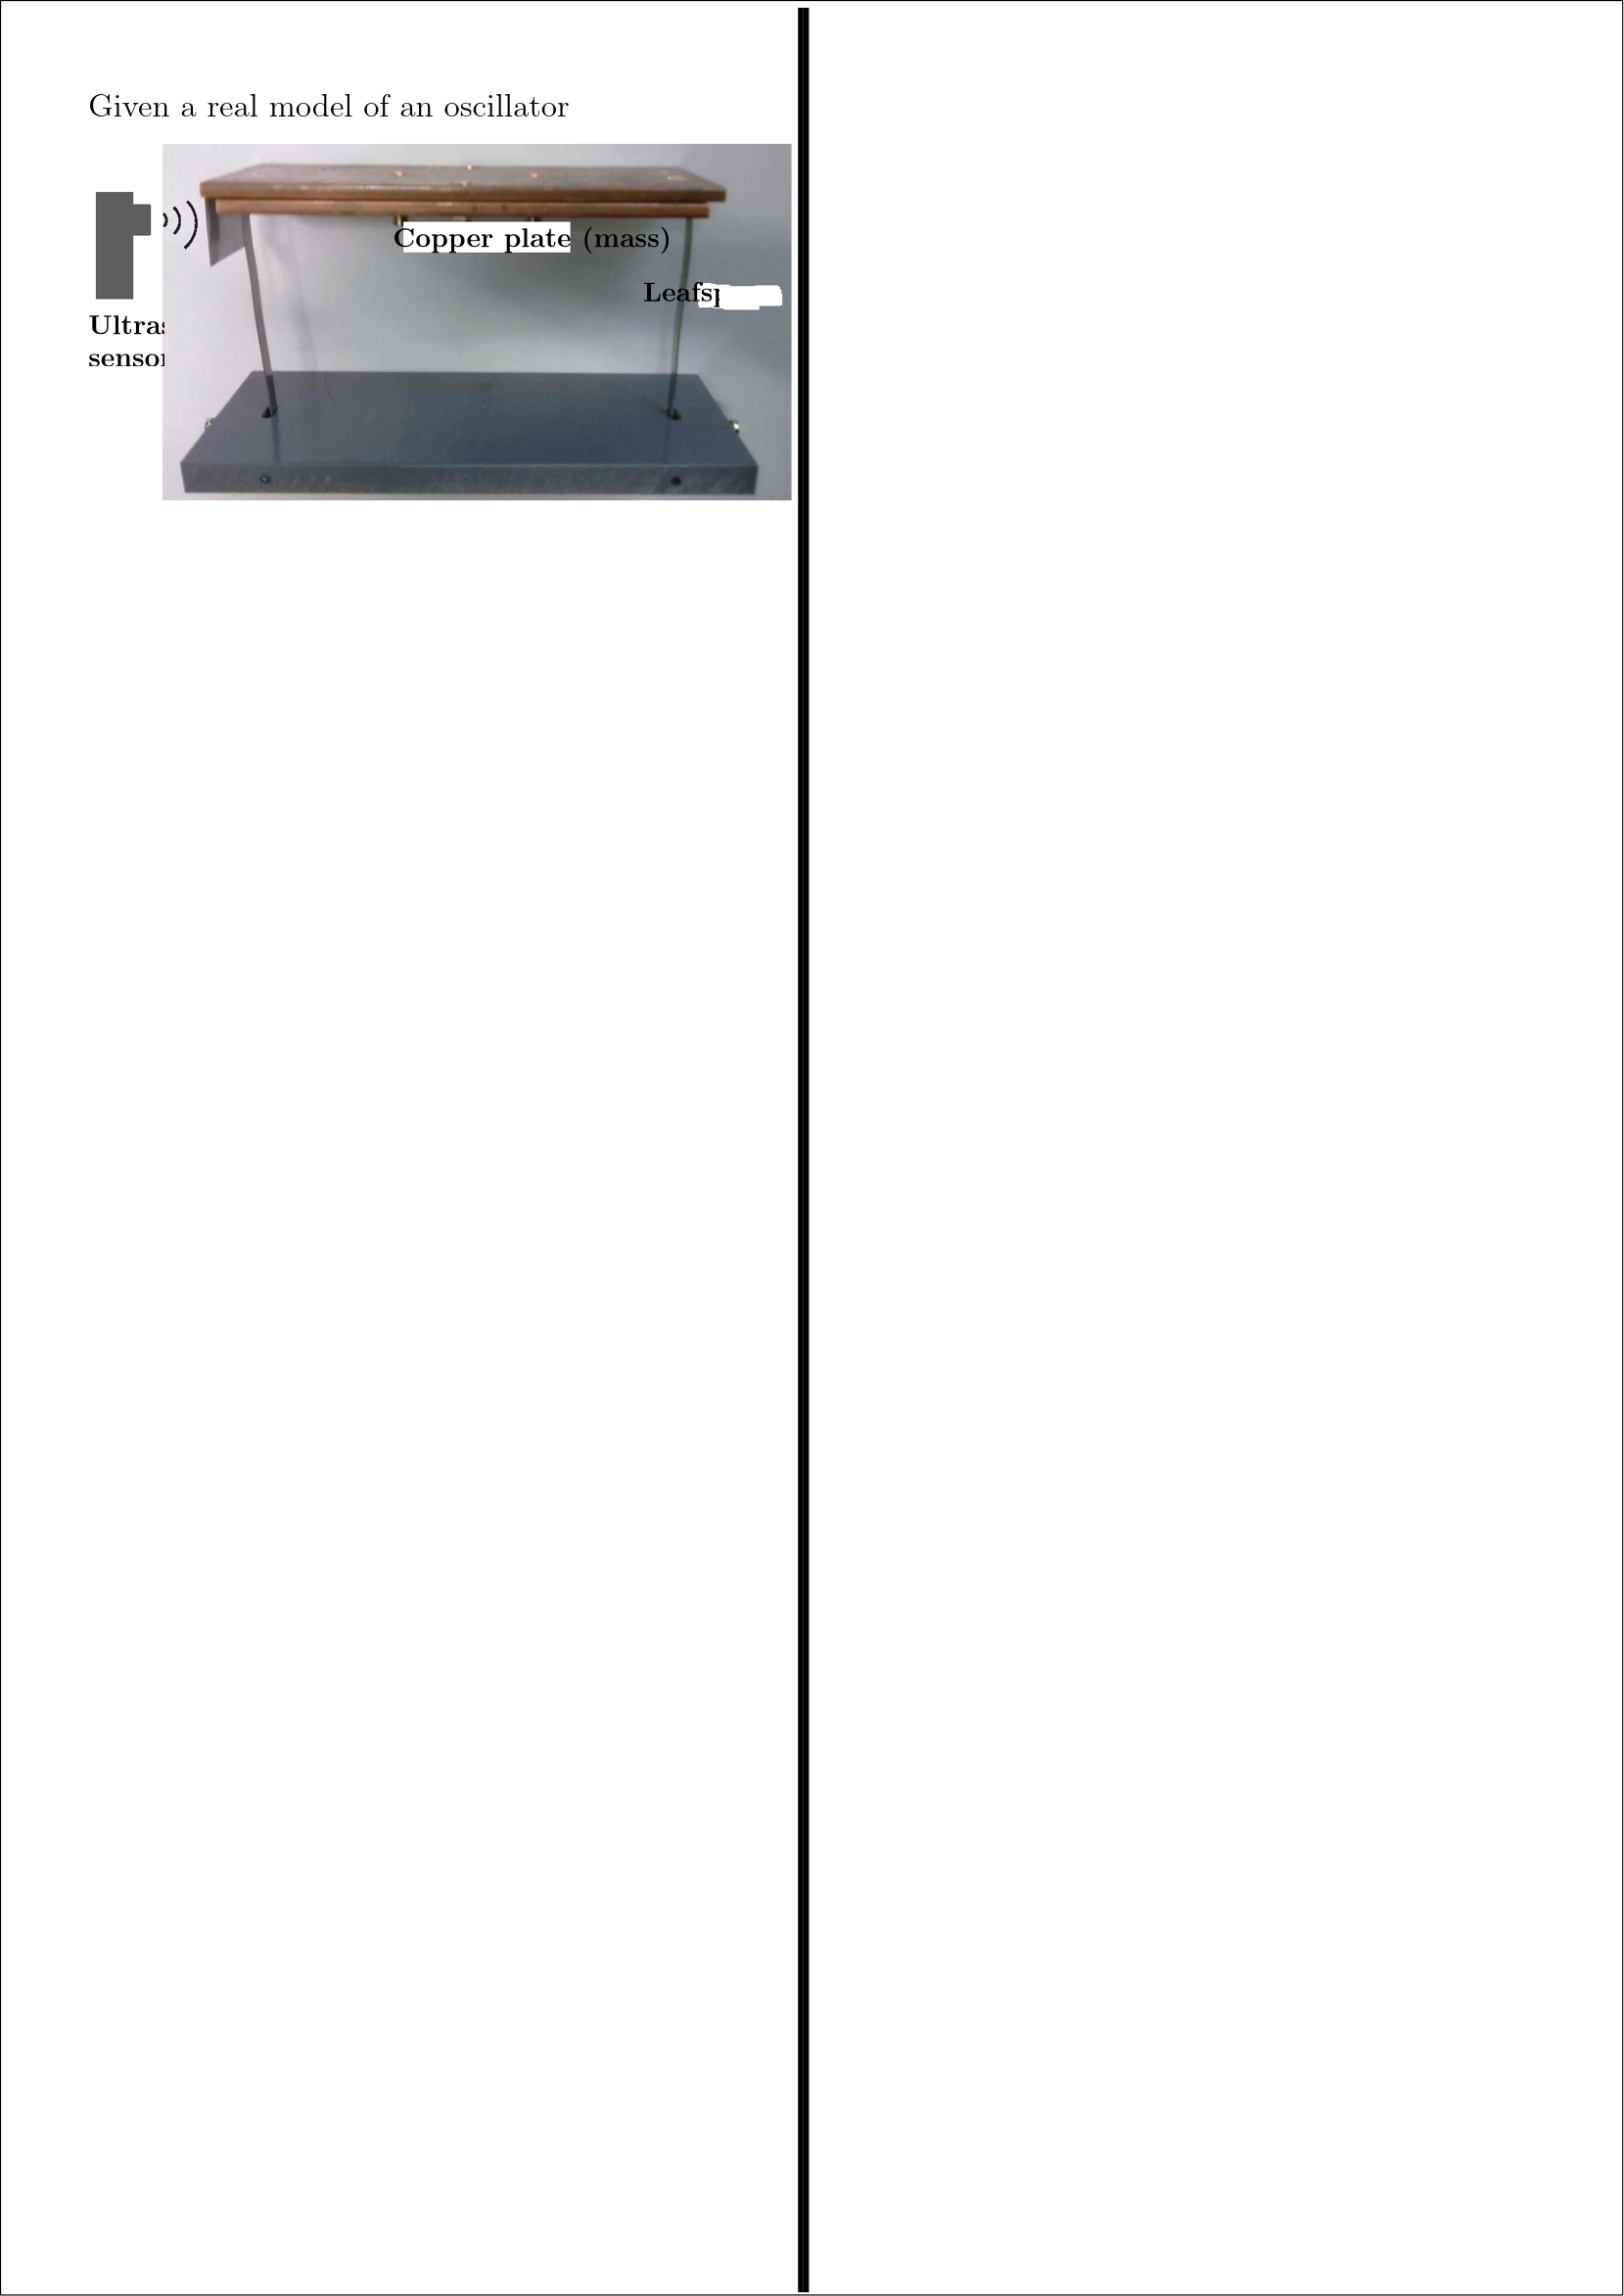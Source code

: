 <?xml version="1.0"?>
<!DOCTYPE ipe SYSTEM "ipe.dtd">
<ipe version="70005" creator="Ipe 7.1.4">
<info created="D:20151221150925" modified="D:20160114002035"/>
<bitmap id="1" width="933" height="469" length="350412" ColorSpace="DeviceRGB" Filter="FlateDecode" BitsPerComponent="8" encoding="base64">
eNrsvWdzI0mWrvmn19bW5k53VQpqAUVorQUBElprDRLUWhNUmVlixvbjrl2zu+9xDwRBMiKr
UZfZmVXLsGdi3D08HAEgrevB4XH3//W/3o634+14O96Ot+PteDvejrfj7Xg73o634+14O96O
t+PteDvejrfj/9fH59s7cHd7f3dze3tze3N9AwbXAzkebj6B+8HD/fX93dXd4PL2+oK4ubof
i4ebB0luB/cYGS/x6fYLoNe6vkfjDc7XuMS74epn4u6L3Ph3A2luLh4kGZzTpftrvOKvAAWh
UX58eqqru5vLW+Lq7paNP7j6LAkGlOTT9advypebz2Px6epekvtLxsUduLu4vT2/vTm7AYNL
aS7PBmNxfX49FuOOL8fV2bUk5ydXMpxJcrx/KMnp4bEkJ0OOD46AWP16f94ZHO0fcg739sHB
Ltjb3wG7e9u7+9s7rGUXVZT3t7f3trZ3N7fAjsyx9/LY3we7MofcOLtjHlsyx/aYx7jjbI15
vNY4ODZljnW5Y21zDfQ2ekS/113vMnodaToyR7fbw6ndbreaLYACtXV7XZkDF9GB3dIhcAfR
6rZ7kjSbXUlajfZYNOotSeq1pjTVhiTVch1UyrVyiSiVqqVSBRTzlVKhUipWWUuVCgXWWJSH
OpQL+XI+X8oRxa9QKJTzhWHPXDGbLWQYhUIlnytRNZ3LpLJ0TueymXw6VfwKqVQhlSwkk/lk
AuSS8RzKCU4iF4/nYrEsIxOPUyEazayupldXUiuRRCQcDy/HhZZIMhJOoApQACuRJOvDG2PL
IRBdDoJkKJDAOeiPBYMJnzfq98W83lVZPMuSeGRwOkOSOOzSOOVwBJ32oMMetNsCdqvfRvhs
Ft/wxgCw2/y4yi75nY6QwxZEwWr2WcxegILV4rNY3Varx2bz2u1enK1Wt8XsNJkcVotrLHCL
JGaLi8CYhMNodBhH219ido7y5qjfW3ehhYLu3gyN91vr7q2k7t5+lhv/diDNH+vu4Bfwprv/
Zt2V0045/ga6OyquovR+TXeHrns8dF2uu8xsue4Krst0l7nuiO7ubX1Nd2Gee+CF8b7p7t9O
d4fi2u686e630F30Gbou6S4ZL4Nuh+5mRnU3/xXdzaRL6TQzXuju0HUT8SwsF+UEgysuXDcq
obtJprVPdBfVEdd9Hd11u0OSvJbuyhOEvgLSXTJeAjYrq7t2ed21ke4yPBamu+Y33X3T3esB
i+s+6q5ovOPq7v1AGjndFV50IOjuw80f6O4NezAJ5HT34v7m8tMT3b38RI1vuvv31t3TK0nk
dfdUEjndPTk4lkFwXR6e5cZ7Qkj3P37huiNxXcF1h3K7s7e1I1R3doYt3Hi3/1BTn0nvuLo7
7vGtdfe1jj/xuptjHt9cd3u9R+MVXbf3prt/WndLknC5zQlQCxdg3J4j3c3zuC4P7WazBTnd
zWbKmQwZbyrFdBeuG8vGYxkK8DLvZX5LohuNpoGgvlGqrq6mVlcEoRV1l8std13uw6+iuy5X
UJLX092gJDaroLhMd5n6CpekdZfHgUXd5a5LVauH6S5hFXSXnPOb6+5TrZXjzVG/p+5SiJW4
G+ruUHrH1N1raeR090Uc+BNH9iW4hb5ERnfBHenu5/vBF+L6M6rU/qa7f2vdvTi9kkROd8+O
TiSR190jSUTXhamCp8Yr3f/RdZnoEuzel64LreXlp6Bx+yvmuTuU3lHj/V66+1qHnFtufftj
Q+b4jtFd0t2hxJLtspbX0l1ckeaVdFdWg7+T7uaHHvsMnroAjyXd5Y2FMmU4QH2zxcyj7pLr
okVWd7PlbKaUedTdbCKWiUdHdJfFdWND3RWzGgS/JeMlRuO9AmhfTb9adNcVlOS1dNcOa5XC
ZqHUBfgqJJa5bsjpIOR0F0oMN6ZwLtddfq81IIouYXVbLW6LxWX59rprElqe86a7P47ujiru
3Yimjqu7d9d3ksjr7qchT7z31XT38tPt5ee7oZeigCoa33T336O734uLkytJzo4uZBhPdx+j
si+Q1N2vMeK6B4+i+8x1eZruNpfbl9L7h8cz4x1Xd3+0qOz31N3+hiTfS3e583LRfZReFuR9
Jd2V4dV0ty3J99LdAmt5iZzuwmxZ4u5QdzN5tMCBZZMZyHVZdDc5jO6S8WaFDN6nxsvgukv5
DFEhxktE2flRdyHAaIxmvrXuyiU5jKu7NptfGquPwXTXHnDag5TN65CN7vJUB6a7XgsL7bLI
cJCnMfC4Llx3XMv939Bdad5098fRXZa3IOguE10hx2Bs3R3V5hHkdJenLjzcfBaSh4c5Fa+V
zAC55UB0uety3nT376278lHcc0nkcmvldPdIBrlkhiP5W0aSdUciuiP5ulx0+ZQ0MXtBEN0d
Ib3h65r6xHi/r+7CSMfi23vzuK/bX+9L8r10l+XrCim7Q4klg30t3W3L8Fq622y0JfleuosW
SeSSGeC6zzIZcBVjys9TK6Q4j1PVKIMX1VQiP5rNGxcSG0bJxATp5ZFe0t3VYVwXl+DJ3zqZ
we2WZnzd9UliF7H7HQIBhrTuctcVMxmGnhy0231shpoHymphUMHq/ta6SwUp3nT3x9Hd64tb
0XjvR+aOjau7N1e3knxdd5nxCnPl+OS115qqJvrtM95099+ju3JJBXK8mu4eX0pyenguw5Ek
Y+uuzFS1P3RdrrtiRHfEdXcel1/Y4Ma7xXSXGS/rf/AvaKqY1cADvGPr7tbWWLxW4uu3nmL2
J6LEcvb6vXS32Wi2mk0+SY3rK6pofNPdP6e7NIgUclPVmOvmxXlq2Uwh/1XdJZvlWpvMk+Iy
9YUDZ1LFDJdhNIorNiRyT3X3Ea67KyuPuQ1w3UQ8962nqslp8Li6a6XQqwSOR8v1OQT19dqt
XjndFV1X1F2HLeikZAmfsCADy2GwcNf9N+iuDG+6+0PpLjdeQXcHD3+QQysDRpBEVnfvvrzU
3Zvr+9daiGw0ojsa6X3T3X+T7sokFcjxerp7Icnp4ZkkJ4dHksjp7qEMcguRyfV/1F0xtDuS
ojB03W3uulx3eYxX1F247gHNXftj3R0N8I6ru986CeFNd/+07jbq9WajQUuQMXFFAVU0vunu
n9Rdmc5yC5E9hna57maZ7hYqcrqbiGeT8SyXXpgtW6uBlmvIMjLpp8uUJfPPLDc+jPoKmQyM
VZbGQO2J3LdeiMzlCkjyWrrrcvidDOguia7Na7N6wHi66wg5HI+6a37UXc83T2aQ6/+mu9/s
+FreghTj6t+fSXK45iJN09PY4rqfP999ltdmad0afYbRZ5PTUTnGf/5hWJjNdBuc3zPueI7E
Sx6u7hkPnwAJ6ufPA0JORx9YN+pzQ91w1/0l+aesvl4/MD59vgGs8fYLcfNJEkFrX3B3fivJ
vynr4PT66ml0V3YBMcgqfPj0ehg0ZkuKsUZJLig/4ez44BFU0XhyIM3Z0bEkJ4eHkgjLiI0s
xXA01FdI8unRydnxKUABVXZpXwbmvcJSDCxUuyNmKYzBGOvu/pBT1cbVztfq/ycOcUCan9bf
6K/3/5zu9tc3Ae4TvZfTHXrvC6QPMZNhePR6vbW1tfXRtF5h8lqPLvH+jwz7yU1JIxVn0DN0
GO01ILtig0yubxNmKwVdEu7tNBodcl1+qdkhGjyVV1jAoVZtVMp1stxilYMyWqqVhhiGLRcr
4lUgl4srv+CYNHLjZDMFSXiabi5byeWqRLZCCzJQdDf/FYTlyEaSGYYpu8+hOWuwXHJdIcDL
VmlI8jIK4XACrhsKRoOB1QDwx8lvPaseV8TtCuPsca9Aej2eFUn+aCEyXuWh3YDbGRh/qppH
GpvbZnXboJpmJ0ABVTTa+RINfIEy62gmgzRiyi6P7prZKmRfW3fX6iZ3NdqpDy1i5hZc1yiN
Xm8z6G1Gg11IVzDYUUWjXP9n9vvmqH9j3X1cpeHJagyf/qq6e8F19/6ruvswortkvODLQJoH
irU+iLr7wHX3/JbZrAQUm5Uy3mHjc35E3YW7nl4/ui6L7srp7tnRUHeFu65ZIu6r6e7p0bEk
xweHksjpLrt6xI2Xuy4L877p7pvufivdHXFaQXe52crpLuDrNoys1sv2p2h1JfluustivNx1
h0uWkfTCbCWNt1yqjlpuuSjYr1wu7qvpLpu/9pJvr7tp0WxFyxXSG1hLeDkeGtXdQALGS37r
XuGuC/X9M7orlpnoupwc/6vprt1jg2paoaBOwupCFY3CcmRPdZdCu99Jd0XXNYkpu8x433T3
TXcFvx083A/EFc8o3vuX013ReMVkCUk+cdF9AY/xvkQIBbMgMM6oUnbB+c399SdJhtFjlpNA
YWEyXnB7eScJT1d4yXfT3VHXJdG9PGfIrZd7dnR+fnxB2Q78RhbapcZvrLty2bZf1V1Berno
ct5093WTHL7j8a11t9ddl0ROd/m6u+LKY+LKDHK6i1deW1tn0st1l1J9m42mXNLCq+muTNKC
nO6ycO6TBRyEJIdaq1ZtjhovRJcbL28U2kXRRUEKufV18zlpZKPE2aIk6TTpbjZbJuPNVlDg
y+2+lu6S8Qq7TtAeE6srSb5qGXddtCwz3eWu6/evcN3lAV6RP6G7biFZd2i5Dr/D4QPj665b
EpvdY+W6K2Kjxse9J5647nfTXdF1zSaM7BSN901333RXWGqMb1IM0b26vb28AX8V3ZVIAL78
xFb0lcvd/cxgcV0W5mXcy2nwwyVzVx4EZtW7C0qjvbt6kOQeBssYSq8QQ74+u5HkR9Pdq5Gg
LhddnlsrN4Xt9PBcDPCKoV00vpruykxV+9/Q3Sd8L90ddze0H013x13kdtz+P6LuDvXyGXK2
O3TXR93lizN8JbpL/Xu90c7tFv7fmiRyuiu7Hq+M7kJlJZHT3Vq1wRMYHl2XpTfQXexqpVwb
DefCgauVRrVSf6q7pa9PPZNgXN3NlSTJpEuku5myCF+C7DV1d5X2FOY7CMNyefouWnijmMkA
1/X7I6LuQnFFKLdhTN3lqQui6zrtPppTZve+lu5abNKIm6yNpuyyTSW+k+6Krku7V7hE433T
3Tfdfeq6d8x1BzcXg7+i7vL4LW1dIe5e8QIea2WhWq679w8seeDhUX2fQOJ6KeT6siqlGdye
DW4v7yWBDHPIWi/vuS3jxuvTgSRi/+d8J9196bp8/Vu5KWyQVR7gFYSWhXZZo/Q6uuPqrtxU
tTfd/c66O+Yit+P2/yF1V5rX0t3h5ms8/YEJ8No6Bul21iSR193eWAi5uC/4U7rbHg3w8ogu
y+x9THUoD2eijSrxv5LTO67uyvUfVdxR9X1V3U0P9xRmW6qxCWt8T2E+Q41Cu/4Vny/i94W5
64q6y6O7lNXwo+mu1Wm1uZ6BRnE34efT09509013f7Spany/Cb4G76UQ2v0rRnfFHSu41vK9
iV/CZo2R9H6ixIMH5roUTRWTEJ4hWKuQ8XvPEndvbk7xi+BOGrZ+AvqMSi+4Oh1Icnt+K8n3
1t1R1z0/OzyTi9aekK+yAC8LAvPQLhrl1tEdW3dldj37c7rLqgeM7627cvxFdHfcRW7H7f8D
6q4cr5XMIKzh0Gb7sbHchj7eRX9DUNkXyOmu7IoNsrorm/wwVjLDqO5WyjVGvVqpo+WJ7orJ
vSVp5HJ6C4WKNHK6KxMlHk1gGE1seEXdHV199+WCDKEgua7fT67r84bF7AUhqMsyeF3O5e+X
zOCSxGKBbT41XqsTjS9X2bWYiLdkhrfjR9Pdoa8K65KxxXj5DhF/Jd0VXVfU2k83v0ry5ZaM
9/PNF5aI+8AX+yKTlElOIGUVArwsDsyEdgDdZVr7ksEpZJhxdkPWenF7y5ITbsT2Z8iM8z11
l4d2h67LFwSTWy/3ZP/0McA7DO2yRul1dF9Ld//EVDXuusNtJgTj/V66O27U90fT3dda9euv
pLu8+oLXmqrW5o0jazjQs6z35RZA+166KzdVjTZco/RdylvgazKIosuTGXgS75Aay+yVQC7J
gS9r9hJ53ZWe2jY6PW102torTlUTFh9jfWhuGoVzV8TFx4ahXe66y+JqDNx1UaXNee3B7zdV
TVp3rRa71eqw2Zy8igKqaJRyXQ94m6r2dvxount1dn19PgBcemmcr24n8UPrLg/qCmb7myS/
kO7+MtTde76qGAVjv6K7F4+6S/p6NhicXt/CZqWACZMMPzVedpd0/x9dd4fr38qtlyvq7jBd
QdRd6XV0X0t3x12IjOnuAdNXWhGXG++b7r7p7r+uu6hK8loLkfVY8sMz6NI31t2v5jmMsRAZ
n6rGzZa7LgsCt0ctl1/ilGG8UsguxotLUvyAukvL8KJzMs9SdpNwXb83xHQ3ynR3JSCEdmm9
XMgtGa97RYzrOmmhg8D3W4hMVndtVofd5nTYXQAF21B3hblpo7pr9rwtRPZ2yGnt7YB2ncD5
5uqGM7gaXF9cCasljGz7y1vG1VFZTR1Xa8feze11uL1+gI0zLSdY4RaNX65//Tzky+DXXwa/
/UJO+/vnq89frr/8cvPrL7e//XL3+5fb3x4Gv0KG7+6+3N5+vhl8uhk8MD6hisa7u18YdHW0
w/X1nSSXFwNJLs7vpbn4JIncOIPrW0muru44F5e35xcDcHZ2TZyPCW45vTrlnFycDLk4uZbk
/IRNQzsmTo8uTw8vTw4vwAXLTzg/4ltCQF9PTw5OjvdPjg5OJTk42B+Lw70DaZiUHjGOD8DB
CUO2vwynO3uSHGxuH27tHu/sn+weABRQZY3S7G1KI7cX7vb2piRyujvuOHL993fW97bXd7fW
dzb62/317f4G2NnY3Frvs/LWdn9nc317c52d+7udrT5ob663GM2NXqNPdDY3QHeL6G32wdoW
0dvcHLLR3XhkbYu39EVQRWNnfUuS9tpGZw1XGf0t0O1vdze213DXmIy+6L+C8KLr7Nn6j+CR
JJFNZuj0pMFb6/VBG3TXW501gV5fkl5XmrXuuiTN9pokjXaPU291G61uvdnh1Fr9sYAAi3kL
HBbdbQ0TGITldqtVgVKtW6p2y9VOqdopVtrFMmgVyq1csSFJoVCXocGo5/P1XK7G4CuJSa/A
wNd54NkO+WEqb45yd4uS5CmloZTJwIHzqWQukYDTZohUZZRYqhxNglIsXY2lKiivxIuRWD4c
zS2vZkMr0N0csZIFK5xIBkQimfByOhRMBihNV1yBYZVn7fK4LlwXoABG9pWgqK/XHeHYXcsO
htMddnkiLu+Km4GqJA570MmGxZnixg5yaTiqm6u1IyjMNbMFoNnowLeTcDh8druX9oOweSCo
X0FOU59sEMw3krAxxtw2wmpwApsRuEaxmlxWo5NddVj1dovOZtbbTXr5pAU59JZR3hz1++ru
3VPdvXvT3RHd/Xz1y+cruO4v0F1yXa67N7+S6w5++fX2t1/vfgdkvDe/fR78SmYLob0RbBaF
O6a7KHDQOMBrXd2B669xK8nl+b00ZLYSyI1zfXkjycUFcX4+OGeWe3pyyUF1LARJJtcVRjg5
vjiR3x6CQ7oL1yXdJddl20DwiO45XPeEorWnxP7J4f6pJK+mu485CQdwXaa7h2Bc3YXHSnKw
uQO/PdreO4br7h6gwHR3Z3Rvtaf7rG1LIq+p0sil9I47jlz/ve2Nve3+7tbGzmZ/ZwPSu7G9
scl0d2NrfXOrv7XV3+a6u9GnLqK1djY22v31FqMJqxKtlbE2ZERxnzikqLud/jr4Y93tbTDj
3YB2dpnxdhm94Sv+6/BX/NfpslcUefJIUgwTdJ/TbncleeK6THebX0VuRQi5qK+s7nbIeOtM
d+tMd2vNNtFaHwuuuzyWO9Td5ld0t1zrAkgvN94SjJekt5UvNSWR091isTFqvPl8jfOv6y6t
zJCF2ZYkYbpbztIUtkIqRTsFw3gT8UwiXeGIuhtLlqC7sNwhhZVYAcYbiRKi7oquG2FAdIN8
EQZvlAPvDT7dY0LUXVTldJe7roOpLOmuJ/JndTfMdDfkYK6Ls+PP6a4Mr6W7THSfu+6b7v4t
dXdUcUfV9013ue4+XH75BK5+YaFdDsq//Apufvvt7vff7//r94f/RoHCvLe/3d99uYffwmzh
uoMHFFBFo7BFMv2OuONpzNcXN4B7rwQymzLfXNxLcn3+SRK5cfirv+TibHB+OiDzPLk8O748
Pb44Pbo4Obq4OLsei/PT6zMahMY55eMc0ziXJ5eSsBXGLnnGAs/ChdzyeWrMdc+HyQmnR/tf
Y3/Mg2utFDzGS7kK4g7CTHf3x+J4Z0+Sw62h7jL75bqLRtkZZts7kmxtbUoiF5Xd2dmWZNxx
5Prv7Wztbm+Cna2N7U2oLXSX2OxvbqxvbvS3N9a3N/q7nP76znp/A6yB9X5vvd9dX++sEb21
vggurbE1Y+kv9etrxAuHXNvcgHl2+0IHFEiSN5nQSgEPbDMn5NVH/4SOjonwSP8yT1x35JH4
87ykSykHEjSbLUn4XRS57a43QUcQ0Ra33xfITVWTQ4ziPqMuwnS3xnS32oDxro0Fz2QQUxdq
VSFvQU53q/VeBdS6RLUDypV2mRmvJF/RXQ43XhE53S1IuS6RKUvDluHNZSq0bkO6lEoVk8lC
IpEXdZdIleNMd8FKLC+yGi8QiSIxorskuuE0B3LrF9YZWxVcN5CAAwsz1MbS3aHKct3lMV40
SiOjuy7nUHdZ7oSgu/bguLprs3kkeT3ddb2ABPhNd/9+unsrJjDQThAPPLHh9k13H3X3M/gE
YLzXv7CgLvHb7W+/3ZLr/tfDfwMUUIUAf7r9/ADFHYzuJfcJjY9bbAxXqKDV2M4HcttDsD4S
iPtcPGNwLo3sOOc3kgzOBgNaHfcawEIvjsDFhbymfkVfhYDtiMHSVLLjC0lGU3Mpb+Hg9PTg
5GT/5IS8d+i6TGgP907A0d6xJHt7+2NxuLcnycGuYLxHhOC6THf3xmNnX5L9rV1ie/eAgQJv
2Zbx0V0YrxQ/mu7u7mzvbm9hvO2tja3N/hYct9/fpITVDZ6tur62TZa7vosClVnQdr3X56w9
bq+wJrLWeaTV64I20Wuv9ToEOSSG6VHgdI21YIA1VNEoq7vs7/ttSG93nYdDSXrhnOtr4zKu
7va467KX6wwTDzosGCuJvO62JWEpCuuAXLf7GHSVi+522r2xqH8FHtdlrgvR5dSba2PBMxn4
NmocHuOV091ao8ep1rugUutUayS9pUpLkq/r7mjL16O7wwzekbgu31iNhFaCXBZDVbOZaiZT
yaQr6VQ5lSqlkqVkusLhukvGmywBQXFfEBV1l7vuciocSi6HkkF/fGi8q6LxBvzx0dUYRNcl
v5XR3SfBW1F3PcOo70tkdXekhe+MZofxBsbWXatHklfTXZObIYguz20g3nT376e7lzdMdx/Y
fhCfUOCr477pLtfd+8tP4IHx6fLTl+vPvzCgu7/f/vZfd7//98N/ARRQ/e3mFy66Q6e9Hf6U
GPLUeOlzltFOOU29vbiX5OZMGrlxuNa+RNJ7ufqOC1fl80NwfnZwxjk/+iqHp2eHJ2cHJ6cH
x6f7BIvxnkJ0KV+XWe7hLnG0eyTJ3u7eWPCZZVLQJLJDgoz3GMB49w/l+0uzvyODkKLwCG/Z
2dmSQU5TNyTZlkFu/HHHkevPJ6xtb2/TiDjWh2HZNfx/vpDs1hqxjXOvu9nv9imkS1Hd9fX2
2hostiUNd1zYXKsD6O/2rS7ka7hGLEVNIbq8FzWiSo0UHZWg2e622j0C0su8t8OAQo+LzGZo
svTWN3rMdfEYHe60/BlkoAXHpOh0pSHXpbDtGly32aG4K97s4/t9wbi6y0d7yWOybqMNqvUW
p97sjQWfoSauLSYuwiCnu3Vy3W6tzqh1QLXaBuVKS5J8sS5JoUSwci1fqIJcHlTkdDf/0nUz
eUbtK2TSoJpOESlGMlUeJcFcN54oit4bheLG8qvR3MpqNrKaia5SPoMQ2l1OQXRDwUQoEF8O
pSiZgSXuPuqrR5ihJoZ2xVUa5HRX9Fu47pOkhTF193HaGjUKMV677YfTXbvZLRivkfzWYnBY
ILd6+5vu/v10l8wKSjZ4+HT7mYKQgwcK7Z6/6e4wunvxyKfLh89Xn8CX6y+/Dn757eZXwXjv
fv8vlNFy/fn+8gbcnV+L8JaH6zvi6lbocDHgV2/OriS5PbuW5ObsVppTaWTHOb2ShBaROMez
DW4Bvdz1gLVfHV2MhTDF7BDAck9Pwf4JOD+S4fB06LrHxP7R6f4hMfTe070jcLR7CA53D/kM
r5fs7eyMxYEMbKkEsHe4u3e0u3+8Bw5O9w4O5G+RZG9Xhh1KRYBmiqC6R6IoE1DFFSnktJMi
q1LIR2vHG0dWj1lgd3Nza6O/sc73QejAkbrDzQvWO+1+t7Mh0O4LgchWD3LWa3a7jU630e40
4E9dkc6QNlyo0QTNZqvFlpBtd7pt5njMALts3dk20e2w/FY0rkvCpZkgD+y2Oz0BQavHoCME
mf9V1kh3KUkDj9HpQmh7z5/hKbR2mBSjAfBRuCS3aFimpi1OR258/GyQpNPqSNKUodFsgzpo
tGr1JqiCGnS0OxbigmMj6y00mPrK6G69U6uT5dZr7RqJbqtaAc1SuSFJHk4rRa5YY1SzhWqm
UMnkyyAtv1mwODdNdN0MI5uuS0Kim6qlU7WUILoo1NLpWjJVGiWRLIJ4opBKV7j9xkh3c6ur
mchKeiWSgu5Gue6G02HmusFAPOiPifPUxNQFjkQaA1uGV1Z3vSuPxstFl7uuMySNnO4yy3WK
7Xa+EbD/R0tmgO4Kxmt0kesy3TXrbG+6+/fT3QH9Pf32ie5e3qLxTXe57t5ePNwx7pnufrki
fiE+/3r95febXyC63HV/v/r82+Wne0gsZPX08vbkgji9RJU3Emhnl25Ozm+Owdng+FyGM0mu
jweSDGSRHkd4vBcITyg+5PA5Lw/H4/ro9BIcnl4cnpzvH4OzvaOzvcOzw+OvwUT3DJa7B0hf
UT7j3kvVfcCSXffkkJvSJcfhjjSirx7u7Bzt7h7v7Z0y5PrLIbffA1v6a1v0TJ5mgEaZGWCb
clPGZHW0vy6NXP9XGmeTIr+0TNfaer/LXY7tMNuGbrV68NVOa63TJLrNHug1KP7YJVqdeqtd
a7ZAtdlpdEGbFLfbagg0m706OxojyiuuxdXpDjfGbQubKfDNxyThaa4YgGh3WtycO92OuF3D
NwO6S4nKa5SlAGnFi9ID4K2wB3hJV+6CDGSwbM4aG7bTarY5sskPjZYkcl7bkqHREMD3A2q1
Ogc6OhZ88TFx2wjRb2V1t9bmSzfUquJKZejcKJZqkmRlSBfKnFShlMqDYipHfEV3n7tuGuSy
qbokqUSVSNYEUpz6iOsWQSJZAHFamgznQjyeB7FYLhrNRlczqyy6K+ou5TCQ60YDvmhgJLTr
cYUfo7tSukvz12R0l09ME3XXIcZ1x9bdINfd4SXSXdv4uvutp6o5LJ6h8bpE133T3b+n7p5d
w28fbh4+3X0BKLC/dF+/6S7X3Zuzu9uL+zse2hV09/6XS/Dp1+vPv8FyOcx1f0FP+C13RbLE
cy6QAMZIcnsETq8PT8DlwTHg5Zfw/i+5OrqW5PpYGrlx+FO9ROyA5xwcnRD8aQ9Px+Kavc3L
w5OLg+OL/aPz/cNzuO7e4fnBkSSC7pLrHjHXPeRye753cM7CqkPXhdPufoX9ra2xOCCzlWKb
FwTdPdkDpLuy/WV4kq8wyu42zTPb3tjc6tOCBdsbqKJRzjtlo7Jy2tlfkwaXpBh3HLn+/U3u
uvQn+DYPMNLyqj1mXB3S10avXe+CTp2EFoo7/BM4zWtqMZrVxqjoNpnoNhpEjR3ceGmbMCa2
bAOFHlSSshzQRhLLF57tya3WNdRdQZmHxot7WuPC9uYdg/W+qLs9yCx33a/pLv/B8C/DflkQ
+MzbozbL3f4lMrorxoWf0Wo0JWniC4Hu1pugjq8IrlutAaajY9F6tksaX1BXVnerrdH9JsSY
cLFYlSRTkob8lpEEuYKInO6Kc9NGdDf3Fd1NxirJeCWZqBLJ2iPMckUSbP4adJf8NpqNcWI5
EGc80V1KY4jBdf0sXxdyC18loWWiy9N3eYz3UXfdKz5v9I91lxmvmMNg/xO6axd1Nzyiu74f
bSEy6C433jfd/dvo7qebW0muL4jBY5apkMQL75XktfRyfN29k+RJJPaJssqMz3NTL4jhjsYs
l3W4BQZ/m/cDnmR7y9apuL+/fri//vR58PmXm8+/3Xz5ffD518v7364efr98+K/Lh9/P77+c
3n46GtwfXl/uHl3sHJ5v7Z9u7p1u7BKbe2ebe5d7x+c7hygfr28d9Db2u+uck/7OcX+bc7Kx
gw7n24cXO0enGzsn7Hbce7a1jwFZO0Y4PNs6utg+vtg5IbaPUUXj0fruCS6hun2MwskGlS/3
znEXXhc3XuweXe6i5fhq/2SEY2LvmC4xrvcE0HhFt9Dbudjev2Tll9weng0OTq9pEFTpjZ9v
4Zl3r/eOrneProhDtNMgOwcX2wcn8FhJtndPd/bJh8mNibPdg7Pdx2Vp2doFOweb2/sbW/v9
zf3+Bp03ttAy2ri71tvrrx9s9A+3No+2t3A+2NzY51XWQuxsH+/sHO8ydrYkOdzaONpG/02U
T3a3ib0dwBtxFRxs9sH+xjrgLfwq4O17/bW9nc29nQ1oLF9+CwVU0bizvcHZ3dkcZXNzbXNr
fQtsr2/t9MH2zsb27ubO7gYVdjaofWsN8NVnd7Y2JNnb3tzf3tzb2tjd7DM2UN7b2qQyGlkH
qg5XDGPtm/s7Wwe727iR2vnCueu97f4aLSm2SQuHoby13tvsdXCmS2yyGUELLhA8WM33YliD
0UHYoEK1RqfW6DZaPZbi2avTDPxetd4uViq5dLWQbVZKrXq1Wa/CY5r1BryzXirWSqVquVKu
1MrVRqkCmsVyg7S5xcOV3FfJ6zrdnpjewC2XsliZK9IGC90uxXzhxvQX/TbLceg9W86gyZIk
cNSaVTlY3FmCRoMEvdlEud5q1dvtRovTkYaZuQRcF1/SaTQ7zDN7lKBAecZrnd56p4cPU5Km
3EFGyo46g+eFNPCjgsWXm/zpmiKUYMHTIHhLvdEGtTruxV08Kk5ezWLIqDSFAZ8DQYWssm3R
WmzziBbfNoLHgfHbpVKpAfFHDHVgO6nV8KHzPdSe7Zj2tIVEV9RjZsgl2ke4kuf7QRTKxWKF
RJe3l2uFShXky5VcqZwtlh4plDKcfDENcgVOLl/K5YtErpglCnxKWiZTSDPFTaeyJLrZPDqg
c5qHbZNwWgKFFMthSCYqkuRzFVqPN11IJXPJZA7ndCqfTheSyTyq8ThcNx2NEijEYplYrBCN
kvFGwplwKBUKkPEG/VE3bPYpLgfh88V8bOldUWs9FOMVNhd+iZNmq0lgd4Ykkd1OwuqXxuaV
RDZHV86Eh8b7DL5hhNns5FXaQoL2jLDLabDT4nVYvE7BeN324eIMVGXpDVBfExNgSug1OA1G
qyRms4MYEWnaec1otxito7w56vfVXW56ww0muNb+bXX39nLEckdWG2ZT9m7vr+/4nDLuureX
g5EVie8/Xd1/vrz7cnn3y8Xd57ObL2c3v5wOPh9fPxxc3O6eXm0eXfQPobIH3f5eZ223vbbX
7u3h3FmD1qJ9r7O+2+ptN9qbteZGtcHZqre36q3NGoHCdqODPnQXnXu7/PbOOh+BBmlv7Hc2
D7pbh71tgAKqaNxpre910GH7oLeFwi66dbfgwIdrm+AIrG8drzOp7kOkd+j8yPYIj43of8Tu
Pext8MJLjmlYgPF5C3puHK5tnPa3OWxM6nPE+uzJ0ieDZfp6uMUNdpMLLfdYdNjprW9317a7
va1Ob6vd2Wx3UWAtayhQtd3p12v9Zn2j1dhqt7Y77a1Oe7Pd3Gw1t7sdsNPrAiixwPoaGakk
612iv8ZtlpsteHJ1HUN1OLzz6O07vfZ2t0USyBVxrQu2mD2SFm70wPZzKAWgz9nobWz0yH4Z
ZLnb69ui6A5Xn93EyFJwy6XFbWnxWw5V8QBEX9BUoTp8qh0mw7SGGHtsWjeh13l87P4aymjp
d9tPbhxBXCK3v95b61JkskUSWYcpCcpUrbfK1Ratjlpq5guVQq5WKtQrhUatVKuWKuViuVyq
VKu1KkkSJKhUb0ByS/V2ud4BoyFEwIKWNG+NBKxJBiYYb5slNrRYdgIVhJgkhX1ZysJLK2uw
v8E3mxU5Wu26JCS6zVoLwHWZ7oJOu9EdzT9+gswuaSwuLQE+vVodHx3FwGGhQpSVllqQRE47
6d2xwhPDr9d5rm2LvYoAM9su+744vL1VrbUoYFutw0TZOG3+e4ENVRfTF55SKVXxZdar9Fui
WcdvH7aObpVlO9Dvm1qlXAUo1GjgYaYuE1oe3S0Vq4+IewGXhBbWhzUW+XbA5WIelPK5IiiA
fKmIxkKZ754Gy82R3BYz+UImnydyjHwxkytw0tk8SGVzQFhvgfz2MYTLgeimkplUMo0ztWTy
6JZMlIYUGUI1Hi9Iks0UMyly3VQ8m4xnQCqRTdEma7QqL7nuavKRaEqYqkabSpDrCqFdSloI
c55Jr88X9YIXuivss/aC19JdvvnvS2R1Vy5Hd0zd5dv7PtNdNMrpLp+nZh/laTYvD/Zy3UXV
YLRJwnTXaX7qukbDm+7+QLoruq6ouwQtSnYvyV9ed0c31BiuOQyerKIgLK1wc3M+uLu+Zd57
e3NBU7coUeH44v7o/Obw/Gb/bADL3To8X9s5am3s13o7lc5aqdorVrr5cjdX7DC6+RIH5VYm
30hlG8lMPZGuMajMq/EUqiijQzOd62T57ezeQrlXqGDYNRq52ivUwFqxDngZjd08rtbWS3XQ
K6BPlarl5ka5TlQEu4ZpM1rDArE1Am/ZqDY3q8zJK41+uQ7WS7Wv0wesJ3+5Ldg7XoWPg0Eq
jfVKfb1c71VrknQr1bVqba3WWK831yn6R+sK0WKa1XqnQusK0UTrUrlZLDUKoFjPFer5Ispo
4Y00pzpXoDBKJtXIZpq5bDPPyGUbuUwrnyMKuXYh3y6CQqdEtCslSdbrFZF+owo2mjUw2v4M
sQ8KqK7Vyr1qqdOodRrVNv3BtQJQQBWNvWZ9lO6QdqvW4Qh/8m/0Ok2w3muv91proAso85Wl
wDa6I/eO0u91NhhcszeYpoK1dnOt1QA9BpXbzXU04txpwWNxY58J7ToBrarTLZ0WrlILT71t
NzeG4/cfaffF+VsdytPtthrtRg3vulkp92uV9Up5vVxaKxZ6+Vwvl+llM+v5XDuXaOeTrYJA
s5Cq59PVbLpZLjbKxXq5SNu+Qn2qtUa13iRNqtfgRRDichUFVJv1RhMndKhRgUVxxT/iC17H
c0kJpnxoxCigAer05/AGq4JWvSxHo1GRpClQBa1mtcXVt1lb69QlkUtzaEIEJSlXGbVWpYYf
C+0qhcqBXHRXeKcvqFfwfmtQU56zy36GUGOzUh2FOy1oD2mhkUEdKNperFdKdfbR0eOxD5C+
FfqRIkGlWMbvGP59sc+4Rn3xrZYquFQulkRQReMTvy1wg60wg5UGN5YKRU4xX+AUcvl8lkCh
kOONRQ4153IgA7LZNCeTIePNoiWXBplsKp3hCHKbyoJ0KjP0W1LcZAKkOWS8LMwbj2fZXsC5
eIIQyhSklSadzKXhtxDdWDoRSyViaRQgvSjEo6kYFHclwYmtgiRbf4xtoMaTdT0rXrgrLbkQ
fkGEr6/r8TCYzf7bdFfcTO0F0rorm6M7ZpIDue5T3f2DTYTZlmoU1GWi67R4nBav0+oT1mow
OMX0Br5ig8EgjdnkeOm6b7r7Q+nuy/3Uvs5fXXfvRzfUGNlOjjcKmQwjunt7Obi9uB6cX12d
XNDEq70j9kf5/ZONvZP+7nF367C5tlNubWSr3UShHctBWSuxZHk1XoxEC+GV/HKEU6Dqai4U
yQbDmUAo4wdBnIWW4LLQgkuB5WxwGZ0BBgGllRgGBJVoorSalKS8kqjGUvV4phZLV1i1Ek3W
4+lGQqCZJLUGzRQDLcPGptCYbTEVfzRwJuFVEEvipceC7H3kxtJqHO+iuBLLRWVg2Wl5infQ
DA0UaG7GKpubsbqaXllJR1ZS4UgqHE4ug+VEaJkKaEF7ZAUFVNGY8HuSAV8KBP3474FIigiC
9DKRCYcEVsOSFJMxIhEVSMZKIBUTClSOl0E6ASo4szIKlQydcZXuiq+W0oniC0rsLk4pRZ2p
fzJOg+dSoAzy6QooZDi1Uo4o5qrF7CiVQk4SuGKzUmpWy9yxyTmrZVAvFQDG4aCMno1KUez/
DN5BHEoEY3LEkYlKqVVlPXGulMhX+WvheQq5Wi5dz6YauXQjk2ik451cul8pdsqpbiXdKSfr
+Wg1F6sWkuV8Ip+O5rJJ6AUEIg3vyGahLflCqVgsl+AtEBj6izL7y3GhyDWpTIHiUrVUrsHH
uAyXK6hWSqVKCbehG4MH+EoQpFyZIGGqDKFyKStHWQa6Ws5Vy3lOrVLgtGolSepDtX5G9UkQ
85FavkQUQLlerACW21FtQYCloB8IUhTzuUqxwKWXiy6qaKwViqBeLBElfOPlRrkCYLaPyxng
FyWjjg+8gM+qUMUvEUgv/oVUSijU6IeJNPjK8O2UC8VKsVQl9RUo8q+SvDQHCjxjAKaKb3UE
vgACg6K1uWxBRIjfsn8MBTbIEzKZQiYLnrWnkslUKpVOpzOMdIqOZDKZGTakU6wtSR2T9H8Z
ZrZw2lQinorHkoxEPJYSQTtg0pteXU1Eo8loLBWLpwEKqKJxdTUuSSKaAvHV5DNgtjFYbiS+
Go4BFFCNrySWl1OhUCoYpA3U+O7AFNF1LY8sxTAUXXfkicqyRqH92+uuk20q8RJZ3ZXL0f1q
Zu9LyG/huoSL4eQtstFdo8vO4Lrr4Fi8wt5qBmFpMvNQeuV01/TCdaldb3vT3R9Hd+9f7Kc2
VF9pvpfuyu0ONq7usrzcB7688OOOD+c3w5i2cAktF6dX51Dc49Pzo5Oz/aOT3X3KHV3f3O/1
9ztr243udq2zVW7289VestBcSVdDsbJ/BY4KuYW+prz+uNsbc3piTnfU4U77Akm0uFD1RB0u
hhuXeHvC7Y0LPdklpzvh8SWB149x0CdNbsyBGC+nfSER3pL1L+eDkXxoFecs68BbCiFpcoHl
PKMQDBdDEWKZyONSKAyg3NnAMtNvgp5BCsHSfcG0N5Dy0Buh9+LyoIzn52W8nVWHa8XuBEGH
Q5KwC/9Ljf8V9oCw27PscofQbrcHgM0G/Dabz2r1WS3Aa7F4zWavxYwW//ASqmj06bUifqPO
b9IHCIPfbOQELMaA1RS0moM2c8hmDjptkkR97lWfa9XrWvE6OSgTPgJXY35PLOCJB73xoA9Q
OeAVqgEvrtK9HmfE7VgBnhHcDjQm0NnvATGfG6NFMbLHCaJBXzQE/CC2HIhzwsHEkGQk9ITV
sCSp1eV0LJKNr+aS0XwqhnMusZqNr6AlE19Jx8LpaBhntOBSIR0XQWcOr+IukMcgbBy0FDOJ
Uibx2JmNPBx8JZ/GvdFCEresFBKRQjxSiodBIxaqRnygFQ22o4HOamArs3rSKFx2Sxfd4lE9
tZYK1iKuasRdXHalPZa035UAPnfch4IbP16yy6FcJJxYjUIRYisrIE4OEUtG4xCLVCyWjsfT
8UQmkcwmU5kESKKajDOZIGIMKqMRGgHgE/AMRjSdIJKJiBypxIok6XgkjXNiJZNczYJUNAfS
sWwmLkk+k5Ikk4pLkosn84kUp5BME6kMgaoUcuPg/eJtZlKJ4cslUuxzyCUS+WSyAFKpYjpd
ymSIbFYooCWdLqZSBd4HWpiK09/aM6lCNs2Re0ecXCotkk9nCFhoNkfx02QqHU/i0QAKqKKR
hUxHyQ7JJCCQ0MhokiDJpM7s22ewcR4R2wVinNVwJBph/3iiMRBfjaIaDUMro5zYymo0ssoa
V1bBCvvnhpvCYDWyvBIGoUg4tBJZXiXC0ZUIdeAEg8uh5XA4vBJZWQUooIrGYEiaSDASCa6s
hJ6DRhAORJYDYYAC67b6JBd3uIWE2xURl0Fg0hvh6+sC2t1sZFEyYSKb+3Glsmf8VXT36ys2
cNEVpHc4qU0SmC1XXDF31z4UXZHRKWxf191nrvumuz+W7jLBY4jbB9/xmWuSfD/dlVv8Yczo
Lhfa63taXvjiZoDOZ9dXp1fiXmMonx5dHO+fHOwc7m3t7Wxsbq9vbPb6G+0ubZ9ZbXQpXaHc
zhTb6UI7mW/FMvVwshKMFr3hvHuZmyFML860dtXu5KS9/iRzv5jgui4U4k53xgdLhBZ6UI7a
HKs2O8MB9QVxwoO7uEaClCeYcgeSLn+CgQKqvDHtheKGcUZj3OGjS55gBrb8iA+vxUnAqJ3u
pMuTpDF9uISeeBhUk/RC7EVdHnp19hgxGYSreKc2x4rVHjFbwyZgiVhsYYt12WwJGc0Bg8mv
N3p1eq9W79TrJHEbjW6TyWMy4Yyyy6B36nQOnda+tARsS5pnWNQqq0Y92oIqGu3KBRtHsYCy
Q6VwqhVOjVI4a5SuJRWhVQOPVuMyaiXxWgxes8Fj1hMmPJ4AyoRZjw4+q9FvMwWA3eyzGHmV
sBpxFX3Qn8T70br1KPhYY9A8bEHVqPUZlrx6DXCb2CvSSxu8GJOGNQG/iN0cYAQdFhBw2aVx
WoNu27LXsRLwrAa9OEf8rrDPGfa5wl5nyGMPuW04R/xuXI0u+0As5I0KPd1gBQQ87BaOi3X2
REPeGPqHvCivBjwr1JmN7HXg5VZDeDn3asC56rOveq0x4LPFfbaYz7rq0K/adSmPKeMxZz2m
xqp3t5L8v083//t0Y9CvdOO+tEO7alGHjUqPZi5g1PgM9IG48Jng87GY8J9J/Lfc5/J4nW6P
0+VxOL1OF6p+jzfg8QU8nqDXG/L6l/2BsD+A87LPH/L5/V5XwOcO+j2hgBeggCoavU6b12UH
AY8z4HEF0c3rJvxOOfweuyRBnyPkd4LlgGs56A4HPeGQJxLyLMsQDvokCeI5pYh4AxEfseIL
RvzBFX+ICIQiXr8kcuP43A68zZDfsxzwARRQRWPE71sJ+FdBMBANBWPLodjyMiNEhIJoxKVV
3sfvw8cYDvohYSvh4GokhDPgVUkiwVAYBIJEMBQJLa8sh+GcvBHfVIh9U/TFsQ5+Ki4HCNZA
AwjQt+oLej0BgAKq1O7z8RGe3cn/ARBe3AO8IODxem0Ov9MddHuX8a/F6w/hH4/Ly1tQYHhQ
9TlcHLfb78GHh4/K5XUBh9sp4HE6vGikq24/74YOdrvd4XC4XC63xwNQQNVOrdI4rU6XzeW2
uz0O/Nv2ehzA47F73A4PGl02N121ud3sKr4xtj1ZaHRVW7Zdb5jtWcYXQwiN7J4WGfahbjz2
++/R3W+ezGD1yDDM7OW6Ky7dIDdVzepzPp+q9ii6wobCw5QGk86m10sj6br6N939kXSXz0oT
dZe77vXF7c2VHN9HdyGxkoyru2JQl20cdn19yrYAO6Z9ck8Pz48PTg93j3Y2dzfWNtfaa51G
p1Gu1kuVaqFcyRVK6WwxkS5GE4XVeDEcK4Vj5XC8shyD65b9K0VPuOBehigmSBRJAqng9jCZ
9OcCcFEun7BNL87cMNGYJeP1Qj6jdkcUrmu1Aa6RGIcPwi0U3TLeUNoTSrnIeEloXQFUM6S4
VMj6wjjDdWN2D84pd1DUV/5gbFhXHHZqteG1YnYnygn2qEn2KnHycGfU7uQP84fAbxkWKO6y
0bxsNAmwashgCuiNPq3eu6TzaJbcmiW7VhouvbBcLrp2wWBVZpXSrFYBy1NMikWTUmFRKYUW
lRJVNEJ0rYp5YFmcwxlVOxNdu2pRQK0Q1ZfQqaXRLzn0GoeOsGvh1SqG0rqkxNmuVaERHdCN
6zErs6phie7VqW1aFTrjFR30ciqu2SigikaqalBVQsjt/JkX8czzVrXColFYNQqbRnwhAlX7
EuHQqhxa/pCkgnaDLE6T1m01eO0mv9Pic5hR8NiMboveadbiktO4hLPHasCloNsKPfY7LOiD
Di7egYGyy4SeBMoeq95rN/odZr/TjLPPYUIVg+Aut0Xntmi9doPXip8DSx6jymtQeg2KgEER
NCgiRqVPPe1TTa3o5sDq0kzRubSZ9P/Ps83/eb7123q557esLH70Tf/snX7nmPinZ+aja2bC
Pv3RNv3RPjfjXJz3qFW+JY1JpzcCrY5j0hvMBqPVaLYajfjvjd1kdlisTqsVZ7vZYjejHf+J
0jssRofVRFjQTY9GvVZl0KqMOrVJv2Q2LFmMOotJZwVmrRxmg0YSm3kJ2C1ahg44rHq2dJFW
EptZL4nFqJXEpjMQeqNNb7IDgxk4jGa73iiJ2aiVY/g29VZaFEmHKhptBh3+24z/SDvNRpfF
BEtw2yyE1QxYi8mFS2aj02QAuMtmNtgsBvo8bWaHzWS30PxzVpbAbrLYTGZgNZpwRpV9RzZ8
QbzRYjQC4arZYjJZ0d0MLPQdWun7RHc6o4qO+M4BCvyqhU+Mp38AZja+cKf4orhq0RssOr2Z
YVJpLBqtVWtwGExOfJIGk01rsC7prVrGkt6ypEMHM1CDJZ3OCPQ6g1Zr0C7plzganUatW1oy
6HVGAx4Gj6Q3UU+tQa1WLy3hLp3eYAAooMoaNdIoNVq1Vq/RG7QGo9Zo0BqNGHZJr8dZo9Op
CRQMSwaTzmTWm/Vah0HnMOqdJqPbbPZaLT42/ys4nAgmSq/gt8L6tw7Rgf9Nuvutp6oJy469
ALfwGK+Q1QCnZXtVyOkun5g2OlWNT16jf+Cku8JCDXzOmlFrldNdSdd9090fT3c/sZgn6S53
Xb5cgyR/dd1lk874JrkU1KW9bsl1z4/3TiC6+9v72/3ttc56q96ulevlQiWfyuSS6Uw8mY7G
k5FoMhRJBUIJXzDtW876w3l/pORfgeuWfZGSN1L0RGCJgkPSH/S9sNlCKFwMs1SBULgQBMv5
QAhnRjgvaLAv6fLEuGFCRK22oeXSIEM99kOPc75I1htmxhsEpLjeMBqTKHuXc/4IzgmnP2qH
uPpT7tCI65LoUmyZVNa5YrE+MV6XYLxwXfYYwpNw946ynpIsGwS/DQuYmfSaWZiXQrtBvdGv
MzDd1XrUsroLy3UbDQSMV69Dy1B3FRwyW5JbwW9F17VpCNF4YZJW5QJclwPdhV5CLGG5Dsaz
GK+c7nLRBbBWLq6wUGBWL1qYkcJF0Q6t5aILGYYA2+lGNddjoTMMVrFgU+GllQAFVNHI3Zs9
6rx5YdY0P2OcmzbMTRsV8yYlYVYtmNFBvcgF2KiYA2a045Zhuw3t6kVJzFqlVa92wFdhvDaj
KLo2vdqqU5qXFOalRatWSVZMEkt94MbwW7tebdEKHYbnRZN6AaBg0ykdRg33ZGa5OubGS2i0
G9TAacQHgk9mwaqetammgVM17VJNe5dmrXPvLDM/uRbeu+ffued+iurnWmHb/3PQ+3+P+186
+ZZT55/4T9vP/5fjwz/sH/7T9v4ny/t/mt7/0wAmPphnpm0L806lQqNUaVQqtULJQXlJpdZp
lnRqtUGzZFjSQk1MDKNWa1yCRSigtSYdvJS0FgVU0ahYmFEuzqkUc2rl/JJqUatRaDVKYNAs
yKFVS6PTLOiXwCKhXTRoFQKaeUl0GpUkS6oFSTTzYJFYUCyBRSVHr1RJolEtSoL3uKRexJsd
jryIKjUuzi8pFrTKRb1KYVArjRqVUaMGKHP0agUuCSgVauUCv1GnUeqWVLolJfvoFKwsBYxR
rdGq1EtKNc4o6zX4anQ6jQbfGkAja2doNOiIBjTjugZiqQVMNbX4hvX4wvmXjwKq1KhQLinx
6amG42joFfFPglXpklKpXlRoFhU4qxYW1dNzS7MLunmlUaE2KjUGhVq/oNTNK7RzC2AJzC5o
ZuY1M3NqMD23uIiblAsLxPyCYn5eMTe/SMwtzi8oMSr+GSqV+CfFh1fOzs7Ozc8vLi4q2YEC
qmicn5+TZnpuYXZBMYeXUaoWVUC5oFTMK4CSnXkB7RoF3HhJpTTif/80aotuyaaH9xrwQ8Rj
4d4rqC8zXhbjZVHfoCjAo7rrEkK+z/mrLEQmr7teK9tieER3WaNs7q7TNpK766RleL1Oi5cv
O0aua3LxJRpMgu5KI85NG3Xdt2SG76K7cojLzLL0XZ6u8DWtZW4szORii3fRyl1ovBs8SPLl
khbv+owbL+/vL+9vL3EvrWF7dTG4urgBlxeDc8bZxTW4P7+VZHAyGJze8E0fiPO7m9MbNGI0
cHuJ9rsBup2hG7geMrg6GVyj5/kt3XX58HB08nB0en90cntwfL13cLa1e9LfPFzr77U7O632
Vr25Vq40s7lSPJENR1LBYM7vyXhdabc95bLhnPO5ikFvJRzI+X2FgL8UCpaXQ6AU8Od9nrzH
lfd6C35/ORSsRsK1SARn6hAKdhPxbjzWjkWbq6t1tC8vl0OhcjBYDkVKwXDRv1zwh/K+YAH4
Q6hmPX6QE/EGOFm3L+PyphyepN2dsLkSdlfS4UaV939J2ulB/wzK3gDOKKM/bozbnJJEHXbC
blsFNuuqzcZJut04R8zmFasl7nKCiMXk02q8Wp2gshqtT6sPGkwRi43yN1huQ9hiWzZZAnqj
R6d3a3WuJS1XTbdW7dFpBLQaVAMmg1e/xKtU0C+hm300DPsUdCPQX7+E/j4D5QwAj14jieC3
DP4SfqMuwFMLjDo/hyUbCLAWnmbg0eFp1W6tilAtEupFt0bhWcJjKIBbp/AaFB7dgls379bO
uXRzTv2cywDmXYo55+IscCvnvepFn0YB/EtKh2KOWJy1LcxYZifNYGYC2BYI6+KEVTFpVUzZ
lDBGeCPUfdbEjNcwhJXnyZ+BctECi1YsoIAqGp0ahQuPp1Pj+fHh4P26tRrovUWjZB5OUPAZ
bm/QulmGBs5O/RJzdfyOUJhUiybVgnWo+vwW3M78X+0waBx6tV2vATadGlgZQbXar1R5Fxfd
8/OuuTnn7BzOxMKCfXbWMjlpmpiwTk+7FxeXdbqoyfx5v3m7WdkrRgpurU/53jL1H4aP/+fS
u//DOPk/DMR/AuPUP4zTPxlnfjbN/Kydn9YtzOCN49ks/KcHBw8phfA7BW9HTW/HqJw3AMW8
dnEW6BioGhbnjYsLYPjxsm7KefTHXRyU9Yo5PMDS7CRAAVU02pWzNsWMeXHaND9lXpgyLU5b
8H2p5/ULk4bFKaNi2qicNiimdAuTmrkPqtn3qqkp1dSkZnJSOzmln5gyTk6biRnr1AwKxskp
0/SMYXbWMDOjmphYeP+z6v2k+sPU0sSMdnJWNzUnMDmrfQ46zKCbamZCEuXUR8aEcvqjemaC
g/aluamlWcbcFH28eF8LM3p8PvPTHHZ1Uj0zyftrZqkFVRp2mo05+VEx+XFpbpoj3sjR4OOa
w9unMemDVczhc0NZMfVBgXunP6qE55nUzAgfLEfHGB1HeAbWn/fEsOqpKfX0jGZmZml2Fmd8
vMrJScXEhHYOWjtHjaxdPTNNTDNm8BZmGTOq6WnF5OTixEfcIsnch5+I989Z+PgzWJx4BxST
7xWTH5RTHP45U5ne46SAMA4N9U8w+w78Y+bnfyh+fiey+NMjyvcfJFmYnl6cnlHMzClnF9Tz
+OGj0at0BjU0y2k3Oh1GN8PjNPlcZj/wukIeqK8jSDhDbK2GqN+fcLoiLveqyxOjJDs2d8Tu
jtoozy4sic21LIl80sJ4WMweiwnQJAyrmc/SIHu3WqSxmH2S4L1LY6G/R9lN9Osfv9TNOvzQ
d5i1dlqnVxrpbSMMers0Mjm9z5bnfXPUVzxurm8keT3dfZDS3Qc53SXXvbz79FR376647g4u
GUPdJW7hpVJcn1wz3YW13t1fkNyiDOO9ubjlQGivz25Id5nx3p4Nbs5ucCNrv706vQGXUN+d
vaudvcvtvfOtneP1jYPu2k6rs9VorRVLvUKpncs3UulSNJZZDsd9vqjbk/a4Um5n0mlPOuwp
pyPjcef93mIQ9igUYLOVcKiyHCwH/aWAtxgQXLe+stKA2a6soFwJL3fj0N14Jx5rRaNob6ys
1Fci8OFyaKUUjBQDMN5QgQHXLQaWob6PDF0XZNy+tKi7cF27O+X0wGlldReu6/aNVr+uuzGn
I8Z0l4zX9kjc5YL9hs0mrrsJt3PFZgkadH690aczeLWUl4sy5DZitUN3ed4yjHfZYgvBeA0m
r94A6X0UVOaZhEGLlpDFBMn0iu4KB9OqyY1Zku1LPEyJRdEVZZVnwL5EVGv+ALgLrhs0G6DZ
DCGxVhTd0ZRaEuah7nqXlIRW6YNJ6lQ+vcrP8BqVHqPCZVh06uad0F3drINhVy3YlPNWBsrc
QjGOXb2IKhpx1bw4a16YMc3Dl6bti5N2BZiyK6dsqhm7CiPM2dXUzULx3gWTktmXkpUpN0Np
50FjiK5yEQXewl0XD8/ehaC7To2K6y5H1F2XkVzXZdA+6i4LTWN824jusruGuqtXC7qre6K7
frXKp1J6FIuuhXnn/NyQeeiuY24OomuZnrLPzqBDQKMJ6/VbudBGOlBftkVN8675n6wz/2ma
/h+mqf8wz/wTmKZ/Ms+S5Zpm3pnm3pvmPnBrgmTyMLt1SXgvcrorXB3RXW68usU5xqwgt2S8
ou5SlfdkurvIoRsVc3gALnXMukl3rcpZC9NduC7XXTNaVBh8Sq+AEs8YlTMoaBenNPMT6rmP
+kWY8Jx+blY/M62D9H6c0L37oP0Zqk+uq5+YNExNGWZndLPTqqmPCx/fqd5PqT9MM93lojun
JWbRIgkEUhruugR08dF4ub0/111oJLnliNNOfeTyJrZz82RXadjRMTXimLNTsD70YdI79Gcm
2HK6y8fnZjtynlQPX5Hfwi0ao0FuVZP4BTGlpt8RU8qJycWPHxc/4EWnCbQwFOTA0FomsZMT
SrF9YmL+w4e59+/n33+QBF7KBfXRdUcF+MNP8x9+HlVfOR51l26huzjKd++BAjDdXfjnz5xR
DR5lbnJybmJqbnJqfnJ6YWpOwaRXs6A2qMxGtcWksVq0Dpve7TD4nCbobtDrDHqcQfdQd1lK
A01tszuWHc6w07XickfZJOlVm3PV6lixu8KSWJ0hSV5Nd03PdZcnP7ya7pLr+mwmr1VIv3JR
3pbOxRcQe4m87tqkkdXdJ8vzvjnqX0l3edqDsOPYLQq0ftfgq7rLNmh4obs3F+fgieuCu/Nb
SS5Prq5OryGut5d3d2wcFG4u7lgslxT39kxQXJE7iuhSn6vTwfnh5cne6dHO8WFvHYq73+7u
NNsb1fpaqdzOFZqZXDkaK6/GiiureQrqhmIe74rDuWyzJR2OpMMJUk5n2uXKuj05rzfv82Xc
rpzXUwwGoLKwVuau4Wp4Ga6LFu66DWa2PMbbjkUhukQs2uRnRnV5tSIY7zIXXahvKUiQA1Nj
iAd+ufRmXF7ILddd7rpoyY4I7TOEq7wDVHl4r5zuUuSWjNfxzHijDnvEauHRXbhu0uOCGEcs
lLcQNJgCBiMIGc1hixWWG+Mz7GguG0lvhId5zdag2Qq3hGRCbpetZhCymrhzhu0WbrxsVhe1
+PRkvFyAXzKquIHhLRhKTnfR/8m95LpGvDoHZfYYw6lk3HWNWq8YHx7qrl+vCRDqgIEIGjmq
iFm1bFSEDAsB3ZxfO+vTzvi004RGEdAqA7hxSUlxXVYmlhQ+1YJXOe/FWbXgVsy5Fmfdi7NO
5TShnnGqZ52aOadm3rkESV5wqBdsasrptbKIJU8htpI885RgNhePBcOFCDZ710Nv17Foudqp
VjLd5RKIQVSUfaFfIuOF6xooXZl091FxF+069WguB7/LxtI2RGwjeNUqr0rpVipciwuOhXng
XFxA2bm46FhcsM/PATS6FIselcqn0STMirhZsaKf8yg/2mZ/ss3/bF94b198b1ucIBY+Whc+
WhYmgHlhEnARJdcd+ShGHu8FQvh3cWitQ+PlijsSJ+cxXlF36WcFh9+oFowXsg3RFa3bRBkp
T3QXBcviDBqtC9PWxWmbYgbYFTMoW3B1flKvXNCzcfRw5plJ3ccP2vfvlt79bJ6eMk5O6CY+
aqcmDDNTurkp2N3i5HvV+3eqD+/VHz8uTU5wUCbQSHwgPj6imJJGdN1nkJ0yzxR1lyNGKVlw
8r2obXwc1VBTVUMdHQly8kuTama8MPbFifdcermyCuYso7uqoZw/hkZHoqa8UVRozRx8dRIq
q2SgvPDxI9dUap+YWPgIPi58+ACnFQyWlakRPZnozr57N/3Tz3Pv3kky/dN/zvxMzL77B/x2
fui3Mz//Ay2s8Z9iO+OJzYoyLCoxPiV6O8NPY2licmliQvNxQolnfvd+8Sdy3bl//HP+nz9J
Mv3+/dT795Pv3k/+jPOH6fcTsx+n5iZmFiZnF6fmVbOKpQWNQWUwa61WvcNudHnsPo/D73YE
SHqdQR7mddKaNyGHfdnhCDtcET6p2kbxiYic7tqcIUleT3e9L133z+iu2SuJ1TiCwSMyXMDh
OXK6azTYJJHV3ae8OeorHrc3t5K8lu4OVy17XJpMaJHT3av7Ed2947IK4728uB0a741gvOfQ
3eEmvy+4PLmE7qLA9om4Z9zR6gqnA5FR3YUeM64vjq5O988Otw5317a3Oxsbldp6mZZWaGVz
9WS6Eotzxc0EQyAdWk4HQwl/ALq76nKtkOsypXR7oZpwziJFX0OlQCjv9Rf9wXIoXI+s1lei
NRBerS5Hyiy9gUd3AVwX9ouWGqw4jM4g0hBkeBXeWw1HK8urQkoD+S1EF4NEWOMKCizwuywa
76PuOuhMcV151+WKy8mwLAjxXkqEkCLpdsFm404nN96RAK81YiHdRQF9Ul5PSjBeG1+EIWxG
B9uKzRFlK04kh0tJ0Pw4Wn6N1iIDEbs14rCtOO1g1WVHOWK3hG0WlMl4IZ8wYZugwSwGa5CE
CeoQixF3cbimvoTWIhMjt0yPuXLjRYcvZxyuk8CXU9AKYeGh7nLj5ZY7dF1V0KAkjMqAWRUw
Kf2GRZ9+Hvj1c37DfIBYijqsKa8r6cEnY4k6zBGLAY1Bg8ajXnAp59yaBe+SwqWacyhmcXYq
Z1yqGbdmzqOdd2sX3LpFl3bRtbToXFI4lhR8ihyXTJ5a7NFRKshoqgZPFPEZhGwNnrDBQrs0
b25EESknmYbSaxwsJ4GFaiG3gt9aWXTUITRy43280cbPLNI7qrsejcqtVjpVCodi0a5YcBCL
TsUizg6lwglUjGHZMf/OufDBufjRsfDBjoJy0qmacqqnXeo5h3qWBbdnbcoZG+yRAV/lrjt8
dWH+oJXN73sJaeqj6wrGy8PjwDD03kfjfZrMIMTSxXuVFP4lU2VhYS7DVuUMdNcC3RWNl2Fc
mAHmxVnLU5bmJ7QLk/qFKdP8lHFuivJYpidMUx+ss1OmqY/6yfc6MP1ROzehmYUKvld9gNxO
aCa4FxGoqj58UL0XgfoO+Tgh/vX8GcMA71BihzL5mBswNyXkD8xRpHckeDsivSS0lL3AnZa7
LpxWMzsNpxVFlDfyWO6w/eNjeHZKkFiZ6K7YbZgSMHwLGGph4t1QGoUnF+O0XHeZ4n5kCK47
FN33cwyuu1x0uevO/PzzzE8/zb37WZKpf/4HYNJLZguV5eI6jPr+NOrA4JnijvxMEILq/GeF
fviXBdP8nHF2Vj8zo52awrcsSO/P7xbgvVLMfHg39e7nyXc/f/zpp4l//jTx08/w3qmf30/8
Y2Lqp8nZ97OLk4vqWY1u0WBUWUwam81od5idLpvHw4yXRXoDLrufr+TgcCw7nWGXe8XJloq0
OSJ2d1gSmyMkyeslMzx3Xbs1AMbXXWksMFsBL4epr+9Nd/+6x93NrSSvpbujivtEfWV19+Hz
9cOnq4fnuns2AFfnA1F6Ly7Ie2+f7PP7yPXp5eDs+uZiwEPKgC+Ze382uD29Bjcn19fHl1dH
F+Dy8OJo+wAcbh3sb+zt9LY2mr1etdUu1ZvpDFluPFFcidICuYFQyudP+vyZQJCMN7ScWQ5n
QmFIbyoQTPoDWU8w7wsV/OFyaLWyHKuGY7VIvB6JV/4/9t6DyY0jW9D9oy823r65d2Yk0XQ3
vEehqlAGKO8NCt412nfTND1FeWnkpaEkUqJIaaS7+yfeycxCNZpCa1Ybmojde6X4oiIrkSgU
wKb44fTJc7YPH+4cvb538mj/2uv71x7sHN3bPrgz3b09nd6dz3CGw+I+DvbeQWm9k1vj0a3J
+M50cm82uw/2u7tDpPci3UVRX2y8y8Dv9m2c2HCDBGkHY5BwlMbwq6Hdsxgvfsp1/BTCcXew
lpPx6GQ0PB6CsvYPej3iunudzl4nRLobhuDAoLvXJ+Pr0zEck0JkB90+Ka1G/PY6rhhMip6h
ArxLDscD4Gg8BGBwMOwT6T0Y9ff7yHgBpMTdDrgoSCkJAv8KSYSWkKQivASJIcfGi3UXSXLH
B9NGuhv65FHiujhHwjyXC7GU3rGjYpQJYMsTW5pabeDAlQ7c9oEDtA6d1rHbPvHa13zpNLDf
mo8+Pt776Hj3g735ezvTN8e9u6Fz0zf39fa8ze0owp7WmkvctMXCuK/yZ7pry0R3+yYclZ6l
9u1kcxwqATFAeSBnkWcCMnPnTHenKKxtDUCSdaWjSnFkeGmqq0HaxHUTOpbWd62eY8JDYLmr
nkzCy3HBivg6SJhRuQmdlJuQY1AtODBttFkPBqg2haF18QK0iU9CUdyu3EQ72owW0DfbfaON
DR/RNfBmPV0ONEQY5zCoZzf5q9HdZebtiu5iAQ4S9UUGG1suSeVNbJbYyFlWAzLkc0rsk0lF
QKCgLtJdLLFNX2R7YhPot7hBixu2+HFbmEjiVAZbZj0ZJWZ3VL4Lf+IS32tzvRbXb/Mhz3hN
ymFrDkc5YsMVG5ZI6UxFZ6sG0KwBMNaYikqXZaoIKI2S2ijDKUySlb+M3yZRXNCtXwZsVeyN
cSrsMlkXzBOly8ZpvWfZC8BFuptYKxFdEgAHlrkNHE5j4InQwuKLdNfEsn32ukvlXspknD9A
jBfeiy7wJG8hSU5IkGPvXUZ3EQ08gwbtRhLCBXeto5l1NCsFZLy1En8W4H05YJtEtrGTU8sZ
EojGnznPkFwOW4q/KJ39GKtKpMihLHmtlsPzVrNJovcKRa1FpGtCo8pR1WatwlbLDFAps9VK
o1SkyyW2UuHr9RbNyE1O5UVNaDma5Rtu5HT64WDUm4z6U2DYB91Fxot2tKGS53sAlt7d7mCx
ngu2qv1euotE9yXXJfO/UXdRrsI6AmeISKTXG8f8obv/9+ruix/X8rvp7koCw7nEhgt0F0SX
QHQXg3Q3TrIFnjx/hoh3rl2ku98/+e75k+9ePH2G2px9+/1z3Ons2TdPXzz+9vnfnz778snT
zx5//fGXjz/87Mu/ffLFBx9/+NZ7oLjvv/7WO/cfvXn7/us37jy4duv+8U2w3Ns7e6fbO7Ho
jsHBxgCc3pwvUPuznb3bu/t3MDC+Nz9AbIPogtxee+PgxttHp28f33pz/+abB6dvHt568/D0
0f6N+4vju9P9W+MdMFuSvkt2qGHXBSMdggYT7mDuzmIuSmbAod29Mw2eJlkN22TDGjHe69h4
UcbCBaKLFuOUBhLXJQHh60h3h2sBg71GjHcwOATd7XaXuouMdz/qHPa6RHdvzqanc9RaInFa
UvSMcGMyS0r+gveeLKX3ZDo6mY4Jx5MRNt7eXr8L9guD3R4S3b1+BID3gpGCjv4KYKokNkvC
wigd4gLdTWz2LN03jvF6OK7rJnHdZc6DsUZ3QSMdGWFLY7sNRjqyWkNTBLbt9rYlIkxhYfK7
lkC894ZrvLs9+fL05MvT48+vH3554+iTg8Xbk/7tjrurtkfNxoijZ2JzwFLAvMVFcrMHxquL
I7M1tKSBKfWMdlcDA5R74H6WelYADevueCXyHLsuTtldpnCgMHW870/DZSLMl7MRsDEis01A
/wSTR1EdYBuMF+1Hs87pbkSyKc6MN35uD17I0CJdBUclwGkXrr8cEJDBgr6q0gg0Hr3BFlj9
yFax20tw7C6zNeKCGIbqY0i+bqK7yU60AAx2Hd7ZdjPktyu72+Qwlt54/5qDt1DFm6RwugIW
NmFVfVdcd3VG8LDxhrKAdLfF+gLj8nQgcEAocB2B64r8oC2OpNZEhm8xbfQtyZHntjw3pbkG
k8K43ZzJ/EBkQrbmMhWXreLdeTVXAMWlTK4BWDw6wqnO1jWmpjQqCLqiMVWdQcvwSipJoH2J
pTeSuG4DR0obMtNQUOARZeRay9AuSZRNtolhR+WWO8WaFyUzxPm6OHRpkQ8Q6+5LHynZdAbP
+qdb1eINccswL0mXFdEmrzjKiqyy2cC6yykcKzcZmWUkFh2VJiuzYJ40mG0st3SjBX7boNAk
HotUTcDAoIV0l1rLMrpbwikNFRzURXdylpd7bp8afX7zGpMkMxPXRT9OOAcm1l0T6S766idL
fruFcrZ5juSraHRjLTIDvg33gPIo4K44DAzoYoEpFplSuVmpcNWaUKPEekOsw3eZtt6SLcXw
DCdyw17QG3QGg2jU64x60bjfnQ56s+EApHcB9PuL3mB7PesbBM1/N90NX3bdXjQHfrPu+qO1
hN4ZwQr/at19qV7ZH476O/7384sf1vJ76e7q9rTVbWu/RXd/+BGugxIPYuM9S1oA3QWhXcd3
T7599vS7Z0+fPcPjp189efL4q2/+/vi7z756+snfvwbLfe+jT99678PX33r//hvv3n0dFPfR
zTsPTm7eOTg53T083T3Ax0PUBmI6TwSMFMVFboYb+J5uL1DRsN39u0seLI7vL1As98Hi6PXd
k7cOb757cuf9G/ffOjx9++jW28e33zq69cbBzQc7J3dnB7fGu8R17+8sHqBUXrDWOQjw6Wh0
czSEY1y3YT67v739cIHSGy7aqkYivXH6LjFhAiyeLsietWtLg/2Vygyn4znRXZzDMCS6i+oz
4NTfX3JjOrkOLjoeHQ8HOJ+hi+szoBINKJu31z3q946Xuntre35zun1zinsiT+bwMcZ+O5rc
hI8UG28c3cUtNgAkurMJYqm7+4Mz3QXLBeMlqQ44wOtfFNTd6S51lyQAhySxwb0omWGK98TF
xR9W6jmsRnTPknsda7TOddGkq2DkMZKW1sQSJ6YA7Bn8ns7tqMxCphcStStRexK1L1HXJeG9
fvj4cAF8fbT7/NbJ89Pjrw+33468621+Wi1Na6VZvTwq58eV4n6zEbaZjswi4zXEvtnqGa0I
p4b29HaktzuGTCqe9WxU/QyMl9zVuejucoaEedH940yGCBc9I6JIVBbtMrN0kqUAPhmXMsCu
G5EFjjn0nYFn9xwTrVwx3jjQuizIhnOAEZGZKOjZP+hk+1t0FhA+q+o28XTQ3Y4qgswPbDUy
wJCR65IwbKBjy0VHjRTIIlXgOkvZTrbUxUkLv8A923Em+csicgDRaRz+JSkKaPOaJYvJHquz
+gBn6nsu8JucOgrvKryvCoGCdVdkPZ5xm41uk+myNNBnmRHXnAnCot3alaT9UD/oGMeRdb3r
3OjY133jxNWOLWVPE2cttsdWg0bRp0s+W/a5is+VDb4CmEIVgIHOlTW2pLJFuZFTADqvMQWd
LRnNksGVLVgpcms5y5vFEUiJoVp0HZAZFOBNdJekMcCylYIMzZXsAuairWook1ZcSu9y71ts
v8uPcSmxSfru+uguuc75u63jagYVXM0gjrLGkdUmKC4ILahsHblrA1bC+0KngIhtVqhXAb4G
fliBtwwzMOCqYIalZrUEA75WJit/CY9kspxk8PL1eJDk6K5kLIDiNshOtCTjYpnJfBbiTopU
kB9LXIqw5bdEV+BtvmmwjM7QoLUSVV8PXWpTxVa9wFfzfCUXU83ThU26sEUXU2wxzZYyzXKO
Kxe4SkGkGLHBtlle5VtGW3Y00zfd0PY7XtTxu1HQ73aG4L297gTFe3vT/mC+nv5sLb+j7r7s
uriE2m/W3YuJ04OR5Q4B3x0A/+qtan/o7n8K3f1ptSjZr+vuPxLdfRoHeJ9//QyI95et6C4R
2l+y1N3vvnvy9OnXT775+1dfffHl488+f/LR51998MmX7/7tkzfe+eDeo7dv3Xt0/dbDk5sP
rp3ePbwGlntttnM8mR9Ptq9Nd67Nd4l6kVK0KAiJGz2czrdj70Xjxe3FDumoCzzcObm/fXRv
dgA8XBy/uX8DdPeDmw/ePrz5Dg7zokjv4Y3X947vbR/cnu0S1324u0vKMsAYBXjH49Pp5NZ0
imqXzWeodAN23deR7q4vRHYnPq6AvffeYg+M99Zk+ybW3URTL9JduOaZ7nb/ue6CxILxogDv
cHjY7ye6C64L9nvY7x31+6C71yaj0/n09mL71nwHOAVmi5sr0nsDt88g6ot7xsUtkmPXTXR3
RHQ3WtHdaKm74eJ8osIqie6SuC7o7ixwgREY4DqI0JJMV0IivaTu2erphCQJrGMSqLNAnXjK
1JWndntmt2aWODWFhdacK8ysTY2F2ogrj9jimC2MmcIuSz/07A+nw4/noy92Zt+fXvvx3umz
G8fv9vxrreaolB8UsqNSrptLwWCPrvkiMt6u0uzpQs9Amauhgn5FHqmtjtbu6BLqQLE0XpS7
e4Hu9g0lCfaiGhc4kwG13jizU1xDLNZdFD4lxkt0l7gu0t3AwQFenM9wTndRWeCleS511zVg
DVwkQBdE4AuiPIckFyJcHgkDRwVLdCQu1NqgoLj0RBsu6yiSq8ourgTr6ppLKsGu6G58NVww
DQktHNdBsnBf0t2OGffsQG/8vO4uY6FnzvYL743Ll6EB0WBUfoH3lFh3g1bT5WiXbXRYGsHQ
XYYesOyY57dbSHcPA+2kY5723XvjzsNJ99G4+2jYeb3fOdLEnTY7ZKsdqhBQ+YAuBGwJMHkQ
3Zol1m2xDgODr+pcRWPLSqMAqEwRuS5XsfgqYMPKFr8W7SXdpbHuNpCtKShGytqruoszHFR+
TfLDRYXIXgoja8uKEEasvvyK66Kr/UruropTHVD8GSwXZS9UxaXrJraZpNHCAniUr1e4Grhr
EUc7YymFYxz/rBabFaAAwDxaWSkwpRxdzMKRLefZSoGDK6xDWL4iumAtobS6T211q1oyT27v
pRplq4nN5OfHFXnA5jkLvjKwILqU2qjL9Xq7Xl0PlW/Vc0I1y5fTmAyikqHzG3R+kwEKqWYx
zZWyXBlMuMBW6my5DsdmjRLppsyJhqRYiu7bXuAEqBgsSG/YBzoh6j426M/X0u9P1/J76e5Z
H4oV3e3+b0R3UQLwGtDFcQAZGy9x3b7n9v/VhcheKs/7h6P+jv9d1E7iIn5re4iLtPYibSZV
dn989vPPz//j5+9/Rur75IcfUNmE74Efn7wgpy++fv788bPv//7dT9//gHnxj2cvfnj2/MW3
z54//e77J9+9+Obb779++vTv33zzxePHn3z+xYeffPrBR5+8/+Enj9798OFb7915+Ob1Ow8O
r9/ZPTpd7N8EIdw5vLm9d226OBrPD0egu4trs90b2/tgZUjMsJst9QxBup7hrhC79/cOHxwc
w/HOYu/+fP/+9sHDnaNHeyegtW8fn75z7fa718F4771/4y4MYAbm4dHXd44eLA5RTYYlaJ/a
9vbd2ewOuO5kjJmgfAaSyQDeO0fb327jvW935wvELK7DsIz0JsTSi914+9Yyn4EkMyDAY4nK
9kc3k2oMw7Otai9DHLi/Ur8Xy/ABKO46DlFct3s86F/D+9RuTMc3Z5NTMPnEdWdnMd5f4dps
DJxMR8eT4dF4cDjqAwejHsnpBfs9gNNh72DQ2x90z4EcGMkwSnjodXBQN8Ci68fZCLiuwmiZ
q0DKNSQJDGtqOzgWjuKaSQ3eZaYrKXFmjFZSApKkiLGrTj1tHho7obnwtZktjw1xqHBTpTmT
2alET1rUVKhNmpUJWxozxZlALdrsNUt6feB9uDf+8sbu49ODxzcP3pxEJ5Y04WoDujxgKj2q
GNULvUaxK7PIdVW+pwmRKnTAdWXObzdDEF1dOjO9ZfJA39TXQkQ3yXMYmCoIcB/t8IqzFJbR
3dhOu8lutfP0XBPontuwhpMBDPUsUJwkRVhaYGq+qfqo/4UCxwDWg1HbhqtJMBOCS4Nju2bk
mDDZQS05cM84nBHRQXeikrwFR4craJ5heCZqSeAalqWblmYst6dpZ2Hkczm6L3ORBidFG5Ii
YwTrfHWCVUgsFylKkuCKg59mi7HbrEu2p7WbnsA6TdpmqQ7Hgu6GdKNDUd1GY8iyM0EA473h
67dD4/VB8LfdyZfXDv5+vPfRbPhmx71nqddlcZup9Sq5TinTqWajeh7Q2YLRLNlC1WnVABjA
KUwqdA7Q6LzGAgW9WTC5ErBqmwryxhiyyauNFLdGir7GYkZVlmJ2Vv1AbtISznb4JUmwl2x2
Ayld+fX9y7/BB5IqBEmkF1dy44gMK2eb0VBahbLMEFjd9kXiqCSuy2N3TbILsADDKXhsnimD
uObgCGOYYUqZtbCVHEAWo/WlLI0hMkyuTDamCbHNVpeGjJyZw6+L5vFH90vOafBKiYaVLF9S
a4KoL2NytNmkdaah0XWNoWBgsA2TpRWqItcrSqOqMxTaugiL4TOpl1W6hGDgWJSpfLuWFSpp
vpRqFjaaxU2uuMmXtgChvMWXU3x5q5EDE87ShTxbhvcF9wZfEBpthvF0A/DhaFiB5XRcP/I7
vTDqRsMe0B0tGS4ZnWdMiDqTtSSJuN0IgWssoMmLo7vrtTbOOvDHAbFZmOzMOhdvYbsotOt7
o7WgQO4S3BMtQqC2Ef8suut28bP6mJ5thbbVcWyitWRB5OE1SHrtjgUfsxX84aj/iXX3+yeo
KO6Lb3/EAd5//OMpkdvvf8L1eP/ju38QQHp//Pr5D199/8M33wIvvn4CPP/6yfePv3n2+Gvg
6RePv/nsy8cfffrZBx99/M57f3vj7fcevvHug4dvX7/9xsnp60c37u0d39k5vDXfO53v3pzt
ns73bkx3ro3nR8Pp4WByPJxdm2xfn+28ZF83x9ObuFvZ7fnidLp9Op3f2d65v3vwYO/w3s4+
jO9M9lDftNnBg+2jh7vX3ti/8ebh6VtHt2IOwXVP3zi4CfOPgL3rbxwevnl0RHh0cIDq7u7s
gPSey92dnXGR7l4U3T1z3T5KTjjuDuF4suK6KI93EAvtKd6ktpabOKc3KeFLClCgnF5UmWEN
hySNYdDHZRlQiu+N6eQmMDuXzJDkM9yEz3Yd1+aTVeMl0gscT+B0dLaFDTkweG//bLB0YBz7
jRZRuLJbLUgqM5C6ZKTW2faqCZ9P5SX1fleTeJO9bKQO8Fn2wnndnYDuguUG+iLQt311bksT
Qxxp3AJQuW2Z3W7Tc4Ga8bVZszJvVkYc2C+zqwinvvFoFL2/M/nb/vzD/fndrndoSFOBHjbr
sKbP1AZsbdSkwHVRITKNJ3UJwHjxln8U/Ayx7sbGu5Iru5aXdJcY7wAX2iV7yrrno7sv7Vk7
46xiA0rxPSvthYO3JOk3LuaAZdjHyuojWZXhiHVXA631UL6BEsIVUKaEEWHXxfevkEBrZ1k3
LMDlFECPUYcvZLwmaqZlkM5c2j/bkvZL5LWcq06mSklpsl9arrWsVLDaOmGZIUByTVm73TzT
XZF1ecZuNqImE7F0RFMRVe81GiOWmfL8tihet+VrZvuOp70/7X19/fDb0+PPd6bv9YJ7uny9
xW1TlX4pGxXTUTnTBeOtZjUmrzeLFl8G0QVgAKcwiTMZECrKZ8DGyxbhIeSfqIQCTUgKkcWu
SzJgX9LdRk1e6q7yz3R3tUpY4rornDNevLUNqx0p8NviljvRmuRV5OVFkA1ipHOuu1LhFjdl
EGplHoy0WhRIqYSl7mKDzYK7Et1F9lvKroVdEV3CUnfz2JPzXA2Mt8jXQWtLAgVGXeXP6y7e
s3b2Ab4Eusn6WuNdzXxoLDey0QZLqY0ayK3ZbHhtPpAER2xqTN1oNnSWgklHYElRbhjAYoer
AxZXM5tVHYy3nm9V0gLobnGT6C6idAaV2aSyIL0pkF6mVGiWSfJGReF4led1sWW0JVtR4S9a
YLsd14s6QwJ47xnd4RBvcEMMzh0vahb8e+ouTkI4011ivBfpbjhZS+CN14ObryXS66HmaCgX
9+LcXRSzJQ3UPDj14ifadhLCjWU4XkN01/lDd//z625SL/eHpy9QJsOTFy+w7v4HuO63P/yP
b3/8H09//PnJDz99/eIfXz3/8e/Pvv/i8bPP//7tZ19+++nnTz757JuPPgW+/ujTL9772+fv
vP/xm+988ODRW3fuvX7j9P7J9XtHJ7dnO7emi5uT7Rtj0C2QLrAv3N4Xme329eH0uD8+6o+P
B5NrIzCx+cu/7ke6C9I7uzPfuT1b3ALJnO/cW+wh153vnI7np6OdW6Od20h6D+7Njx4sTkB6
X9+7jgY7Jw92rj3cvf763o039m++gXaunaJauwlxm4nd+zs7d+cz4M4MiL0XlWtAJAkM23H6
Lq7A8LLrLjlNXBdFZVGlXDgedwdkA9oNsm1tWavhdHRhdBde4nQ1RLys33t9PFrLCRFdYDSE
0xtL3UU5z3GEnLhurLtJ2Pwlrm9PkfGuSC/x3mvLDAeS5JCo76oDL2O/SH3j3WpxJQc4dnZ6
CCTAUZCUd0jqjJ1l+cYlduNo8GodM1KLbNn5Yn10F1c8QC0qFr698Ky5o09IQV2jPTVaE02Y
KNxYZsdtetxqjETKl+pAR6WHtrgb6cdj9/osuDELZoECM1292VHZUKEDuQHHnsENNGGgi5hW
T291tRaK8YL0gu5q7TPdXRpvz1DXQhJ3R+c3sgE9XHas75pxld1lzHZ1q9q5bWukwhjZzpaE
dnFabCLeieviHGDkqySCipJvYQ1+lIzD+IXO9LhrSBHirPwCKZjggH9qIL04k0HXHU23UZdY
9ZzE4s1oyyDtet0NLiApy7CszNAmrb7iFIUV1yVuliQ5LNNTV7JS26yzGt1toQAvGK8HcIzH
NjyGChi602R7AjdoiQtNnEnNhcLfiZxPjncf3zz+ZG/+Zte/obX3W81RoxqWs14p41dzfi3n
VrOgtSg7t1k0uDKAXbcAkxKVBWRELsnjBfUVl+0PlnUDkPqCWSWuu5IEWyHGmOTBLuuD/Zru
vlSGV0ogproMYCZbt5b1E86Se8mHefaspN7CSreyc6JLepDh2xaW6QQCyratoDSGWgEcFXSX
LmYI4L1sOdsopteSLIsXk6hvGWswDvwi460W4LIg0gB8RPByy3SIs6JkPEmW+CUrdXqTfW3L
rxjV1SK95J1q8DarxXat5LU4+N/LdsfrG4rNM0RxfQn++rfJr2a6qCm52JX5SBY6KEuccTjK
oMtKPS9Xs61yiiCWNsUisCGWEFT6KtDIbAI09t5GLk3n00ypxFZA46si3ZC5pt5uWYriaprv
RoEXhYDf7QS9qDPodga9aDjoTQj93niVX6u0sF53p2u5UHdJwu1Sd8NwcrHo4vVgtmuBK6wj
DAeIYLAqvf7FubtLK8aQrsFnvYO750TXi32YZPDadgj84aj/iXUXu+7z5yhl90cc3f2RZC/8
B+IF8PM3L34C0f3yuxefP33+6TfPPvn86cefffO3jx6/+8EXb737+Rtvf/rorU8fvfnB3Yfv
3bn/zumdR9duPjg8ubuLyojdnO+cgPghxtcGE5BbkF5Q39Pp4vZs9zZ473h+fTi5NoBHxzCA
BURxSYcy0rOMpA3cnePAKTFPHEclPR1uDsF4t2+NFrcnO3dme6RKw/3F4e3p7p3p3t3Z/r3t
A1yg7Ojh7vHD3ZO78/l5YsW9t41OYRyL7niM9q8Nh6crHdNWIXJ7e7l/Lemwluju8VJ3j1Z0
N7HWxHjPdWdbgVyT1ChbleTT6XgtNxCTZUR3gsoyYEhOyNmGNbBfwsW6S1iVXuD69gy4Np+u
eu+yjMMoEeBEemPLxYkNe/1of0Biv7293ln2L0oAXtb1jbMg8JhsbZth6SW1HZIcYNJh7aXu
bOd3vRlTz9j2TWDhG3NXm9vK1JJ3AROQdvTWQhMWKr8tNwFPYR2JBgK12bfbk0CfR+Z2ZMF4
YLeHjtS32pEuhCoXGQJMjozWyEQMcD0uoIdZje7iXVraP9HdtbnHtt5HTSVQSYe+h1pLnPWV
+HVi11VXuzaQnsKruhskLcywTBIXJdvTQiPukRFXclgm36KecTHoPQYqgtT7Qsaryq4K/wSr
Toyy2vXsfA+IC6K76kUkzSbONp2hIlErGQtxBVox2aiVBC2XOb0k9xJct90EPEIrJuSZDkeH
zUaHpbpso8cxA6E5bPHzNjMTG4s2c+qo74y7H85H7w46D13jWGwumPqoWggL6aCYCkppv5z2
SinwWBy/RTm6AAzgFCbb9WxMLSvVCTmAbNVf3c9FVHZFHc9cd6m7uNBBvPMrjglfpLuJo57j
/ORqvPelDAc9bmdMJ73JxJU9aChP4Ex0z89fFN3FusuUM6CyVGELaBRSaJzfuhCyBi8DmFL6
LNUBqzJbyWLpRSSZDCzKgy0k+QxNEOB1xFXL4koO5ZWob3mFylKGq0qjIpZzMlXq6dLRpH+6
O93rhzDu6TIBlftGX8xxDW3XHOPejkMQYLUN0uvxtMXWDLpiUHmtnlNrWbmSlispqbIlY5js
VUIjA2wk1DJbtSx8Slm6VADpbTG0wnOqKBiqZWq2ZbiO5fkouTfCmb0Dkt8LdAlYgxGoY8Ua
LtLdC5MfLtLXYJJwLkf3Qt0dr8X3R2sJO0OgE0vvSqT313Q3TmBwY8s9H849H/VNdBflOdh/
5O7+Z9bdF09xrd3vfvrp2c8od/fZTz99i4z3f2CWrvvs+WdPnn381bcf/v2b9z786p33P3/0
9sf3Hn5w6+57N269c+3m29duPNw/frB3dH/34O5i7zZKFt0m4cTjHtJd3AligmrS4lAtQPZ/
3RrPbwynSZVasuws+DmeJboLEJNEikj6l4FSRv2bw/HN0YQYciLDd2cLPEOAeQLSyJtjWD8i
nILTApMJcGc+vz2b3ZpOYQwPXR8Org9QpzaimtdXIDMosEzey7Jwbiyl53R3cITTbo96JKUB
Jd9eW5YmI0kLKxUezvFbdfd0PsfMlix1FydCnybMYy5KZvjturvGdQ+GF+suGsfpvlh34wBv
nPdL4r0k6TdAxhtveTtX3gGxqrir6jt1vJnrz3EvOYw7t52pZU3RQ8bE1seWOjaVkSmNDHDX
dmi1PU1wFM7T+A4YrKcNAmMUmpHVHvr6uGMOPHDFdmiIcOza8tSRUJUzSxrhKmQDXJULiAwC
KSmgJUmzF+nuRd3lBqhlsDXycddgDzUOxlvezrWKWGVVd1dQkujuSv1bLW73gOqPyTH4hvuW
3sM5uiRvoWusoJFeEq0IZW6IuAyFGCiipySNz5Z71tC2NdlZafvrnbWBuBAPtZBYQ1JMzFnZ
dIbc9X9Bd+P2tXjbmoMaQHPeiuv67bjNhA1rxKaDcUV4iPPxr6oDsRG1maEqbJvSrqXsmcqe
Lu1q7RHPRHTVrRXMStas5sx63qjntVpOovIKVVAaYLkIGMCphJI2c+1qtvUL4jqxIITnG4GR
6OKK68Zh0tZKX7BlrYP/Pd1dN7/sI6aca4uGgsPIchvxLa1sBCutii6/nCT2yMebzs6SbPFk
vlnJgbKCxNbzmwnV7MZaajkELKDym43YjVN0KY2PaACXYssZRAV5b/KiTBmkOp+8NFvJrwXd
HpHes/JlZeLMq/BLlEa5Vc3rTHXkaOC690/2byzG89Ae2drQUoGJa2x33N2uvxN526Gz7djb
jjW3zbGpDVWpKwmh2PR5xudqLlux6SJ4r17LxNQzYmFTKGzy+Y1mboPNYe9F6nulntkCqFyq
kc/QxVyzUuLqVYGqtfh2W5BkUdEk3VQt23Q92/fdsOOjSg5AN+x1O/1eZwD0o2EUzdbye+nu
quKuqu9F671wtJ5gvJZ/te6+VJ/hD0f9r7BV7SfET/94+uMPT3548fX3P3794sevnr/48rvv
P3vy5MPHj9/97Iu3Pvr80Qcf3Xnwt9O7757cfGP/6MFiD8TyLv4tf2Jl59olkO5gKwUHbvQB
lMh6azQ7HU5v4j1caE2nfxj2DsMuDNBv/6NBUqYgrlu7UrsAXwc96yCIrg1Q72DCjeEQgVUW
TBXTI5z0uoRrg0HCdbwY6S623FNswnAFeOJJr3fc7QKowRnZLJbQxbm4S0XHCboDFMjtAD2S
fgCTR1H/sNNDwAA/St4X7haBrkCefhuFiNfwW5MZiOKSug2oxwTqqjY8GQ2XWdA4eIviunGk
9/qy6O7L/MZkhlXF3T/L3e1elMywS9IYenEmQ5K+i9cszXY5iXISVjIcUFth0t04ClayfM+1
V5vZzsxx5u4Sx5ohzB3X2nENYNvW5wh1ZilTS+l6Khivb4oB2KyngusOQnMQGpGrjCJz0rUH
AVilFNly11UiR5576txFDSzGtjy05KGtjGwV6MGlUNFdJI2kJgPJqh1Y+lrWRqfh7YDljgIn
ARuvSS64liSZIYHcQ+K6cTIwAuu3CbKtRDogwxFOB5Y2sPUh3KoNN6ahBSDACK1vaahXsi72
SPe0pfEi6UWR3qWsLusq+LpCmp2db/0g/Yr0ni+T2zpnubHoiqRA1rL8wq8nM7zsunCp4CyN
gYUjjFETYVKlod0M280OBg0k1IrCF+o9mR3rwkQV+iIdsbUeWx8JdJepBvWSDaILulvLWVQe
eUs9m7STSCAzUj0v1fKtag4QK9mERHeTzVwkj/R8cmmskeBdyQYrJL3EeLGd/pruLpMWVuO3
yy1mZ95LElalZYWupAsDyVVIXJdfcV1S8UCoJwIcb0wjwFtjwTlLOVJOYdkAAlQtC6YK+goe
W81erWEqmSsXcLmauYKWYeltFDYbxS1wXaqAx4Ut4r1MGaQXEYd2y7HuwoAEeEmw95cQJU6c
fMVvz8pEJNIOyFQJ6S5bG9rqyWwAxnsy7S869tBSUPdwow3fdieuPvXNqQd/nbWZaQFT05jo
2kiV+1IranGhwHYE2m/WHboM35L0WlarxrrbKm22cHoDX9jg8lex8V6hgdwmQGVRZi+RXgbX
qaBrDFNnmw1OYEXwXqWtarJuqGbodTpeJ/Ij0N1+NBh0h8PeaNQfd8Bj13KB7l6UW/vrKQph
GOtunNjgj3+77q7nX53M8Eebif9C0V3SRg1VIfvxxZMX3z9+9t2XT7/9/Mnjv3359/c//+Kd
jz959P4Hd996+8b9R0e3H+zfvD/buQsmNphcA3MLu0dBF47Avt85WOFwyZ4XooeC6DCIjmB9
iAbASXdwAvrXQYoLC3a9YMfxF7a3bfs7LhDseuGe39kPooOwC4Aogg/DAJSSNFyA030vPIrC
o07M4QoHgX8QBueOhE7nIAwJh1F03OudYO+9PhgiB8aSDJZ7FEWHneio0zns9A86vf0AbjJC
BN0DJLF9TA/G8NZgHt4m3DDcNorlRn24zz30psIdmIcBfAL4XcCbhWetqu+FlRl+41a1ayOU
uHsy6B/1e4eouTDqOrEXBkekkxpupoZYtpk4voDfulWNtJzAqQgRSccl4nrRVjVSpiyJ1iZb
z1DklhC4ScYC2aS2OiZ91uBVXtLdJB9gagUTK5gi/KkNeAjHm7gOxpq45tBBDBy97+hzC/5V
UseaMjG0hQ1K7C5cZ9uGf7CMXc/d89wZLMAPLRx7bpk7aAecNnPViQOiq4wddeJqE08f2CCN
Wh9lIxikwQRJSBja5lpIVzg4IrDoktITxHLHyz6aQ9BdlNVgDi8gqeHQTRwYZ/8uexDD2Fxm
AqNk4NUqEGfF0LByj5cN4GDBWZE0QwQGRHr1szBvRye5DZK/TFrA++NWOwLHokuaRPxW3U1E
d9V119Zk+OVWtaQGL7mUL6FKcTiBIdbdjirAu7AVwVEEV0VNKOAIY1sVLFUwZcZWWEdpuhLr
iA2Lq9nNmsPVbbam02UFVLZRUJiS0ixLbKnFgOjC5C9olOU6GG9BqhXa56WXX4kcrv4CfTWH
IVYv7F2r9QRAQUm676/o7ku70uKwLc8sc3obSWmFWHeZeHGyJQ2VDiO5uOuiu6tjjmQIYC0k
oksXs3QBs6whBrrLVjKgrPU8uC6yWcyVcvryBVwCkPRmr9RyV+FZxHhhAFCF+BRHelNsOUUq
mCHXLWFimy0S614DtuIV6S0mwXYSTk/eFFkGrtuqFjT4siNx8MUWtBacFkQ3kHmvzbotBo6h
wuNffPC+1Oy1pH5b7rfh2O61WpHIh3zT55iAo12mZtZLajkjFVPtwqZUQoiFq0LhKp+/2syB
615Brpu5DFCZK1QaUU9fqaWv1jKbdey95VylUqjWSvVGlWYbTYEVRK7V5tu2Zjq65RqOb/sd
N+wG3V6nD94bBOO1XKi7F3GR6y53pSW6i3JuvdGFunuB1l6kwf/qrWp/6O5/qcoMwLNvXnz/
9ffPHn/79PNvvvnkq68//vL9+2+/e/fNt08fvn5y5+7uyY3J3nF/tt8ZH3qdfXBRy9s2nG3d
huOO7e2Co9reKrtL5qazbbkL2wWb3XX8PdffcxCxGIMNukh055YLK6eGPdGtiQFfjZ2Z5cxt
dwEO7CD7xcLZIQKM4qhRH2awEnvArge44CoYZ7EExjAPj8Ka/cAHwGTmCBtYoEdhPjjsdE56
JKKLgrogujBzGAJgxch19/xo1wN9hRvAxhtiyw2i2GndxNU9bL8dmIHbhtM5TOK3sI/uHNs7
Fnhw9SPivRc0C/6thcgOuh2iuLuhv+N7254zd+25Y+8Gnd2wsxdGe53uftQ9iHr7YOPd/vFg
uJbfWohsNw7ehmd9JaJzlvtSITKsry5JVJh5Dio1ZhkDU5sunfZlkioNWAhBd+HlQLDXRndR
MoPpARPTHSOcieVMbHfquHPXmS2NF5YR4x26xsxUJ7oy0ZSZqS9ce9dzFugXkQZY7o4HPyHw
06jNTG3Pd/cDD053OsYi0OeeNnFxt2JXm3rGzEfyPEQgBUWCijQVhWrjF/oFseguXRe3UXbm
oZu47gS1z3RxgBfp7kX1iuNyZA7W2hVIQTPsusi6+/iWYJxUgSCuS+oAw23MfBv3dzNWmx2j
T9UQR8h4W0vjjVN5I0PCxiuhbF5Nwi0t5I65LMWwTA9GG81wCu5FumvLrfWsc11ithcVIkua
rL3UZTg4r7uhzIeg61rLUwXUe0IDRMBDCI7KOwZvyLQm1g2RciXGJ9LbrJqoNXAJXFemi+C6
MldpN0stFnS3uhaZKgESkt5iu1bA1pQXK7nzOaJlYam+L+luUo2W6C7yYdwyDPfn/V/R3dh1
k6q5y41pS61dGi+J9yYavIzrglrXxF8k7uKM3DMtTKKgLC6TyxSzjUKGyqcBGJBoJFfLEt0F
d63i4C04bSV9uZS6dAGvwRGMFxbXslew4qK4bh3UF9nvVWS8xU26hIyXKZ3pLl0E2c79U91F
a5bSmxhvE+nu2Se/qrt8Oduq5KR6SWeqFkfh3nnkWEctoXF7aJixhYbFUzDj0U2faQYsFzS5
sNn0WcZjaJemPKZuURWtkm/nU0L2Kp+5ImQvC7krXPZyE8NmLzOZS430JQpT2XwVKG/A8bXq
1qVq6motvQHGm0vlC5lCKVeuFWtUtcFSbJPmOIaXeFHiW0pL0iXV0izXdALHD50gDEZruVh3
p+sJf51lMgN23V/RXT8crcULx2s5i+h63X9FIbKVkrw94A9H/T2bCF+goxe2gXjxM+oW8ewf
IKiof8QzsNafYPKi9c+fYr796Qfgu59wogLi5+/+8fN3P/783Q8/f/v9T0+fAT8//f7np8//
59fPfvzs8fOPv/jx0y+//9tHf3/48NPbNz+7feP96weP9ia3Ru5xTz3oSbuROPOZgV0fSU1g
0GKAUZsdy9xUFWaaOGjDPDfVxJne3jakud6aKMJY4SeaOEGTiDmiBWwbrT1b2bPkHVPa1lsz
VZjI3Biu3Gb7ij5QjaFmjgx7bDhwHOoWnGJ1cae2N3N8AAZwCpO7lgrsmIiFoSx0eRuzIMBM
Ap7ZMYwd09y1zH3bPnCcI8879v0j34dxwj4cXReA+YXvIQJv5zxz8EnP2UbYMT5ir+MAO4G1
CMxtz5i7+swBtIVvLtAkYie0dzsEZ8/3iW8fRZ2jXnTU7Rx1w8MoOOlFxzDGkWoUu45AyKNr
/e5eGBBAa3cDwNv1PfBbEN2dAD4Ze2KZY0OfWMbUMsF4tz1z2zUXnrUD9xa6+5F/CNfvIY76
HQKMD7oBPLTX8Q6iziEC7gQBA5jZh9voxoNd9NKIvTDcwxHy/U5nNwgWnruNwJ8JSU5Am848
UDgQuWngTkNv1vFmrjb3jUUI3ugsQnsKQgXqpctDQx3qCdrIMMYmvBFzFPio4Ljn9l2wNRBI
MEBv3AlnXVQ4Ej3kWD3LiEydkAQtMfrINjHWxPWnbjDzOhM3HJrewHD7hjc0g7HjAhPXm3re
1PdJItos6vRseDlQTQ//wxCOUIX3YBD6E/xe4I1sR8G8408DZ4TDxWPfHoN4gzGuuCgy2447
CLH6ok4ZqHfGGP/RwGc1c+0xiTaDhfrOMHRg8XbP3u5Z8641j8xZZEw7xjTUJ6E+9NRJaMy6
1rRjjjx16CnjQJ9F8LrdsR+NPfB/9NbGdjCx/Ynlj3T45gjfRu0d094zrX3T2jMMYN9UMOq+
pR7Y2pFrHHvmNd+6O+hcD+xDWzuw0OShre8ayrbamhrCROfGOjcxhJktTWxlYMk9XSLFeENT
9QzUY8I1Tc+0fcsJHRMIbIPg2/oSNPYsWAnrVcdQbB2QA0fxbdmzZdeSXLPtGC3bEG1dtDTR
VAVd5jWpCegyZwAKbyn0KrbKOCrrak1Pb9oKcx7alhGuzBE8CR9l3leEQBVg4Em8C5NAu+m0
mnaLtUXWbjfsFmXhnhE6X9GaZUBhS+1aRkKpCznSPwIGEtqGlmFr6WYdyHBUhqeyQiMn0AiR
zqMBkwfEFcwmY7AAKuWq0FS7UW9RNbFebTN1EVSTrvGNKkdVWapC18sAW0bgzrNVvloVajVE
vd5uNNo0DUgYMoZJsVRrlevtCiXVaKXOqFRTpzmd5mMaHMwodVapMXKNkaq0wvISzbUbrFhn
hDoDx1aDbTeaEsPh+WaLgnmarza4CtWs1NsoXl1YEXgUshbKWa6YYgtbbH6TyW0AMIBTmMRb
zNIo+RbvPqNwUm49t4nsN3ulnLpU3HqtuPUqHLHlXmZzeYDJ5gA6kwUa6QxQ29qiUimAzqQB
Jpthcgg2l4UxzDTS6CEml+UKeb5UFMolAY4YvlgAYL5ZyAuliyhehFguA61KfGxVK1Kt2ioV
1iKWGq0yptJoV+FPgZJrlFJvoIeKeb4IH1S2WUiz+S06t0GjnI1Xl7xWy12q5S5XcySyvVGD
Tym7Wc1uVTKblcxWOQ2kypubla2tajpVz2QauRydzzMF1J6Yq5T4arlF1WWGNgTObrd8RQ40
1dYi1+j5JvwPZhp5211vp+vtduH/0O4eOnqLrjfr+pOuP+56iJ4/7PrDyBtEfr/j9wPsikAU
DjrhIAgHftj3OgO/Mwgiwug34a8mJKwQ4IsHQd9H4FSE2HLD9fhdz+u4Xui5AYAGXgdP9tZy
UZsJz8NPdwPb9oE/HPX/CN1FUdkff3fd/eHLJ1+999Hnj97+9MGbH92689b+/sP59OF8fKPn
7cO/sDrXV6i+Vu/q1UApOq1cl6eAiKtHzVqXq/d4aiDSwzYDMz2hAQ48xj5MlLgv0D2R7sMA
jiI9WGGK/JYDvx2KaFmXo+CCnWYtaElhW44ktStrXUWHYwRIaqRoXc3oaUbfsAAYwClMztXW
TGlNAVmcAJIAjOFITmVxiklOZ7KMUORtTV1o2o4B/6wbu6aJNHgFmAH2LCJLxhIzYWyCjxlg
laCXwHTJtm/OAc+YufrU0ca2irCUka0BY5hx9QngAQawcN0dzwVlxe6K9HXHcxaeg2ZAs71l
mNpz0LLAnzvGHGWo6ku0qaVNQPU9a+YYaEcwqKMmjQxlbCjw0NQiywwkva69G7h7obcX+gdY
bvEYLgt+7uxi4BQm9zuAj/HwDPJkOI0X+zZAFu/67o4Pd2jN8V4whAvvHZXr2caiO/MtYBJY
U5DbjjNxlKmrzjwkvTP4EBx1aCkD+H4E9++aGBt/lXDnSAjdEfit54AQgtbCEcZj350EHjgn
jEeO1bd0tKNKVyNMF++VJtKLfymPWvSOLHNoWWPHAa0FuR2YTk+HnyJnaLpDQx8BpjlCf9aw
BvwTxNUZOsvXCn3U7CfygTHgmwkjzxi6+sDRBrYK45FL0EdkEqEOI3sUWsMARZLjtAEbfjDg
GxAakGoMA1cf+jhnuGNtd20CMl4kvch7AZBb0F1wXQDGIz8+nQS9SdCd+BG47sQJxsh14Zug
N1SNkapPVPgLoi1UbUfTdjVt39APTBk4NJVjW73m6jdD61bk3u35j6b9h+Po3iC43XVPQ/u6
px9a8p7WGiv0UKYGEjWUafi/wRRVpWgP9NYAp/h2UI9gNTD0wDBD0+pYTmDpgI/QVvEI4Lox
qmsoALgu0l1L8hLd1QHkuqbKg+Ji3WWx8TaR8bYbpnSGBUKrsmC8jtZ0FCbhzHgV2mlzBBsJ
bQILfotBimsJjBlDY9GtG3xN46oqi0RXYUoyU2zVc20qL9MFhSkCMCD9s5hKiqmmQHrZWgZJ
bz3LUVmeyvGN9eh0Q0NQcoNqg+jWwGBx/1yqytWBMlsrMbVyo1aiqkCRRbHHuJcu7kdW4etV
HhWbrcTjM/BMoSIUqyC9Z95bbQBKnSbItQYAGiZVEW0a/JYW6g2+VifAGIBJkQJgTMEkV603
KzUgCVOjSHUZiS5fyiCKGa6YxsaLQa6bhkmcdkvYWt2khgdXcVbDpSIO55ZxnkMjDeKaptIp
LLeguFt1xCYFpIEtOrNFZ0F3wWwRbD4LRzqbIsBps5DjS+C3ea6YA+C0CZP5LDzE5uAmC2tp
5i8iSyBXg8vyWI/RZdfB5+GPoAp/CnyhLBTLQgkogXs3CxmAzcM9w/1voP1o2StU5nI5+woi
Q3i1knmtksG5HJmNCiG9UQZSm6WtzfLWZiWNqKK6Dal6Lk3lM1Q+2yhkqXy+USjgXhU1+OKj
ck1DEMyWqCueqYaO0YPv4iH6pr6IkPHC/7wXobvdcWehO+54o8hDitvxBqC7sfH6g46Pk2Z9
lE7w23V3uJZ/te7G4d81/KG7/6fr7j+ex7r7I3LdWHdh8vfS3ecfvf/FgzvvHe2+MR/fG4Qn
rrqviwe6MOSqIZWzyxtm+Ypd33DoTbNxRau95lEFt54HnBo6wqnfKPqNklvLwTigSyFTidgK
HGEMD3nUKgWvHhPQZbSAKrn1AlzKruSsStYsZ9xG1aNrPl0PWCpoNhAwQGMqbFIdvhEJDAAD
OIXJHkf3uAbQbTa6LEAR4pl4Mh6jSZbpNtlek+1zzQHPDQR+BIgCDIZoII5a4qTdAsZwlNpD
SVhLt80hJK4n831AEQaAKswMCaG3p1p7orYmqjhWEENZGCrCGE5VESYnWgvT3tFVYNfQABgs
NHmuSHOlvdCUbVVCY7mNZyQ4hck+fjl4UXjprtQEohYLDFSxr/DLU6bbbsIymBwoEkKVRpoy
1tWpqc8sA9mvY8JxYmpjXRnp4Mb4IRtcWpu7+rarLzxjBwNjmNkJzB3QeBg72sxW0TK8cm7D
KZqZWIAysTGOOvVB5vWxq44cBRjC0QMn1EaORBjaBHloSQMLZuC7gA6QpNY4HddOBjr5tXtS
ZTf5tTspd9nVpEhtAx2ZixShqwg9tdXXpIGhoLixqcIYBiMLzFbva2pfhRkQXXOkykNAk4fw
OcB3BBPWoMvCpZA2gzDjbVxoJ5dj9OEO4S142tBVB44ycGR8VEauMsLzGBVFX12FMO5ZI5DV
0ECCilIgNJB89G0IPkZXw+kQ6sjXRrAgMkfIb0F0HWy86LjoOYRpCF8ZwLGNSWDAeNaBrw/o
dNrxJqGLYs6o3xzO6LA0AP2cSFwffjBEZtRi5nJzofK7unBstI4M8RAPrtvy7VC/33NeH/pv
z/sf7I//tj95a9a9F5nXHRnW7EjwVbQQNXMhm42a+UG7MlbpsdYc6dzIFIam0DMElNBroNyG
nin3LcUzVIJvoJYWACguRk1Y1eDAVgIwXguQPLPtGm1HFwFL5U2FA8VFrttmAF1iES0KAOkl
mBINWBID2PJ6nBbnoCIMqA6DKbAGR+scrTUbMEbwDMygyWZDw+hcDdCa2HVBdOmSRBcBuVFQ
G0WVKekY1DargSaZcgpRSbPVdBOMt4aNt54VqNwqPAYGpAWtRNVa9Vh0m9UyWy0z1RJdKdHV
YqNSpCrFeqVQw9DlLF0GqUaw1XxzSaOUbZQyVDGdAKcwyRZjGAxbzBF4ECFCpcxXKmK1ImDa
NCU2QHFrfK3KgXWjW6oKSJ5r5106RqgW+EoeaJZzmCyBgzG8einDFNIADJq4T269mEIUtmp5
YLOW26wiNvAMGleQ9GKyiNrWlSVXV6mmrtRSV6rpq7X01TqQ2QCozEYjl0KbuYAMOtKoXwNY
dwaOAC5jmyzYrGc26fx6GqQkwi+opmJQLgG+AnohUO5M6gLioDSdyeBAdKqR2QJIIm4tDW/h
MuZSJfVaJfVqKf1XzCsxKJcDBbrBcgnl1EZ5a6O0uVHchONmOX0lJrP83DAl/H2hmrtSL26y
lTRXzwmNgsiURFFstyRV1gzdsa3Qc/qoVZk3xvllcBz57iDw+oHXC7xu4Hf7wagXjLrBMAJC
VBKBVEX4rbrrd4br+Rfr7ktNgRP+0N3/G3SX5NyeQWZ+L939/K1Hbxzvn/TCha2NJb7D1Nxa
wasV7PKmlr/cyrzSyv5VKr6qVC9LldfE0it6AeY3ABUfAZhBk7krev6qWdy0SltOOWWVgC04
NUpbRhHYBPTChp4nXF3OoKupuatK9gogZy7LpZxczgNKpaBWilo1RiWDWukMPOlW8i/hYLxa
MR6Xcwj8EEw6ZYRbKbmVslerAD5Qr3r4GFL1iKY6dKPLICKm4TWpl/A5hMdQPtsAiJaHAEcj
RAYh0IFA+0Ij4BseLIan8A1CgB+Kl4lMX+SBnsB1+WbEsZ0mE7J0wDZggKHhdBW3WQEcpgzY
dMkCGgXAZWGm5NBFGNt00WVKXrPic7WgyQIh1+zwXAQv1BL6bbHfbg1kCY4dgYeHAHgI5gdy
e6ByQ40f6cLYEGN0QJha0sRswXio8miNysMyNG+0JoC5xCK0+zofaVxHbcZozUjnejo3sISB
KfSRKfEgS31T7OMatpEm9ox2H5TJkLoaElcwWBDOgYYYgqzqMugoMVIUxMaTA7XdV1o9Weyi
LyB81OY9oeYJ9UCkwhYdSWxX5noK31P5sMVE8N0ENFgWI0notPmu3Oqr8kgWR3JrpLRGanuk
SSNdGhmA3JG4jsyDOff0Fq6vK+H6uq2pr4w9eWS3BpYIDO3W2JUmnjz21RgP1FfGSENXGnX1
UQdsFuZleGjqKnNPRe3eYAD46jRQp6E6ifRJVx/3jJmPmAbmLDC3O9YisjHOHHTX00e2irZ+
ByacTj34FqCC6I591Fwj9n9DwZ+Y1IGfMY4KmGrQKHfoSr9Zn7ToudQ8VOh9idoRawuhutuq
H6vsDVu840tvDN0PD4afnUzfnYe3PelAobf5ypjOhdRVr3rJKb/qVC91mNRALI7l2kihRio/
Urm+wnXhmxf6fiH21PYAtVprAx5CAnxDBgJT9nTZQ2MFtXWz1NDWQkfvOHpoy0CAXdc32p7R
AkB3bZWzFM6UWUNi9DYDRwBOdZEyRMpsNZbQcDREApWwsqDhxrq7dF1wWoZSmboJxosh7bF0
pq4RmlXkukxFZcoKXQbdJagX0Kykm5UMV8XUsgJoRj0vUHmRyrcaBQAGwgrteq1dr4Lriiuu
C9AVJLpL1y3WMFWYKafohEpCGqymVtgAqvmrABnDJFPME+hCjs7nGvksIpdZLZjAJ3Uh6pVW
AyiLVFmol/h6aXUn3bJdb3m1DRlaRvqaVQscAhW/xS3PcmwJBDtDo1YRaRiwqBVajiqlE4j6
1kB0EeDAqWp+CxnvCuWtS5jLQCV1pYIUF1luBfzwDJT9i6XxSj27scJmI7eFyG/RhRQAAzil
cpvnl60Bv8oa4GZKy1tKbga9Li4UtoZspp5J1zMpVDg3vUFUubKF7hbfdvwWyunXVngVKKVf
K6Exym0ugRhnt4BqZqua3qqmtipbKIcBKGcvl7OXShlEMf0aUEi9CuQ2X8lvvQqnsKCSvwo/
CVQpBT88DbrBsCwviO22qqq2aYa21XedoesMXKfvuX28mavrB1EQRmEYge7GxhuOIqAz7OBS
YH/o7h///at1d1VxV9X3d9Pdu4tHM+fAoEdcrlvfdPOv2tm/ONm/hvnX4Gim/6yn/93I/tnI
/0XL/VnN/rucejUmjVmeSqlXlPQrauZVNfOanr0EaNnXYGzkrwB67rIGM5lLMKOmMRmEglle
5BUZXeSvCWoGLviKln1VB3Jw2VdhrGLOJnMbMfmETcAsbBn5TS27oWWvYjYMPKllt/RsSs8h
jHwaMPMZs5Ahp3Yp51YKfqXgVYvoWCkGtXwI1PMRVehQxS5dAnp02W/kY6ic38jFx0YurBfg
KQTUd2kJzBPgIhHQKBEGVKVfL/fq5W6tFFWLQJdQK5JToFMuhOV8WMoHpZxRyxikYGM1rVWA
lAqUtzSMWkLApFFNm7WMVc869Sqm5lJ1r0H5dCNg6JChI7BcloEZGz8KAzhFyi3Wu61Gr033
JXogMwiJ6Un0SG0OFRYm4dFui8Jr0DJ8xANpiUx3JdoTa65QdfiKzZdt3F/VEatuq+a1KTi6
rbojItwWnDa8Nu21mFDhu3gnVCgLpFlnR2mFAnshPBvwjN9seCxl0zW7UTWpilLdUmpbWj2l
URmdyhp03qQLFlNUqlmdKph02aQrOlXW62WLrjks1eXprsB00a8M4K0x3TYLRG02bDMdZMvN
noYCmH1d6OpiVwdL5yKt2VGYQKGBjspEehPUHRweazzfA5DJc10daEYWhzCaMO5pzb7WHOrw
bYIfGwLCFIaWMLTFvi30HKHrwBVQId+hpQxRAgySW2Di6kNbxV8EWj29TR4amDKcDh1QbmFg
cX2D7al0V6EiqR61ax6bdRtpu7ZpVzbc6kZIpXpsdigUtrnChM70a1tR+WqnfBUGcAqTdwP5
/UX4yeHg7bF93WBhZljfCktXnOKfjdyf1Mx/13N/ciuvhvRml8t2+XxfLPbEYiQUQqEYCKVQ
LHdaVcCSOVvmHJl3FN5TBU9FW8B8reVqoqu1fB1oB4YUmoDcMWVfFwAP0HjA1ThHRdgKa8uM
KdFGu4EjujiW26Z1rmbwNVOoWyKFECiTr5NgrAJ2ypRVFqggZcVBWgBV1hVYi2fMJmoIS7RW
pWuJ38JYbdRIo1hAY8qASpfVRklFhcWKBFRmoZ4H2jUEGcOkUM0SWrWcWM+1YAFAFSR4CqIA
Y5gU4dGYMqJaFqplrlomiQpsFbS20KggQHeparGOKNWqpXrxau0CqoUrldylchYM5zUYwClM
oj1cxU2gUdig8mhvVz13BSAFbEnRWq6a4+vg4UWg3SgBLaoIiPWiWINbzQu1PF/J8tUcDMR6
vlUvwKMSXing7r2ooxmWXmK8pCkwXcw08ikKAwPcEy3LVBCNMiGTqC8O9iKw8W4h0c1uVLIb
pa3XyimAOO0VvGHtai27gSdfK2+9VjoHFuMUWXkVqGU2YDFwprv5rTrSXQS6DhbpX0LU+peU
Ni/FbF2q4Bci1LNX11LLguimkKnG4dmrcHvouctteuXMZTDVShYnb2QvLUtVXMLgUmzI7Teo
XBqTqWfTtUy6lk5h0qXsa0Ax82oh/Uo+/Uou9dfc1l8wf82nXimkXy1mYMGlcu4yIn+5VNkq
V9M1Kk8zVY5nW+2WoqiaZhhGYFqoj5jjdpAoBlHYicKo83vpLqxZy78+d3c9f+ju/wW6u5LA
sJrY8Hvp7gc3RqcDddQq+rWrdvE1PfNnPfVnC0Q39Scj9Sdt60/K1p/krT+1tv4/QNz670rq
L2rqrwny1l+kzT9Lm/8ub/0ZII9qacIrgJW/bOZeM7Jw5VfxDDwL1vxF2foLLFbwgMwQ2qlX
2lvAX1tbf4WBhLwaxPiSlruiZi/BWMKgySyexI+iBZnLiOxlPXsFMPNX9exleJS4NAzgFCa1
DLChA1nCJkFOXYGHzHzKKWbccs4tZQEYg9AGjXwI0IUOU4yYYpctIZgyVl9wV5DYXFDL+kA1
Y5XTa7HLaaeSAdxK1q1mvVqOEFYLQTUfVDAgt+C9VKXXqBJgDDOdWskv591Szi5kQGIRlbQB
lFN6OaWB3yI2MVswY1RSVjVt1TJ2DV6rEoPD10G9FlB1FMRmGiHYL1XzalUU1m6gmS7LRHyt
K9T7LWrQbgwlBhi0aWAss2jcavRFChb0xDoM4DRsVjrNasRVI77a4ashVwmaZb9Z8vmKx5dd
DgMDoeIJVU+sms2ywVVimhWDrehsVWcrrWpeo6uOwICcgJaAioCZWDw4LUMIuNhsHWS2Nb9J
Ax4Dp3WzXtEqJaWUlwo5If+akL8EiIXLYuFKu3gVs8Flroj5TamYkorpVj4FtItZpZx3qBLB
bmBoDAgPlTfoosmULA6kvWrxNQIIPHb4is2VAVB6V6wht29RTuzwNRsQqrZQQbQqjgi2X3b4
ssdXAqEaCtWOUOuKdfhm0WnVO+263wIlq1hC2eBLkcRFKE2F68o4cIoTV4Cw3QxbbABfChDN
s1OZDqVG0KYCsebDJ8yVvWbJY4tWLW1WU0ZpwyhcNYtX7dKGV00FtXSverVTuuTm4C/4v+tb
/2ak/s3K/AVOj5XGG339/ZnzoCMdtMsjOtWtXnVyf9Uz/6+S+m/S5v8jp/6bnvs3u/yKU71k
VS57VNqhUlY9ZdSAtFHPmFTWauTUZgXQOWSbBl83BZDShtVa0mYAe4kjsYZYN4TaWnQeLlJW
myWZRcBAbZZRT4dGUWNKOlsGNJBbJKJ53MEhQ/o4oP4OZzoKf45VQG9UtEZZpcpqvaQQagVA
rhakSl6q5NpAGcjKtRwgAdXsKmIpJRRTfGGLz28iCltwCpP8EqGcFitARsS3IaHbyCEHrmTg
IVjAFbcweLNSCSUYMLiYANAo5mrFDFAvZYFaOQfUK7laJVfNgcrGlLOvEkqZV6v4tJj+a37r
LwAM4BQm435kyDmx5sWmt0GKepG6XqRubbOSaVZxNWBcJw1ulVRL48GHi+Ru4QhvLS2UM+h9
VdD7ivualXNwJJ3OUOffQorKoZerYefE2gmavQmTjVK6QRR3mdVAEhsqWG6XXC1nrpTSl4up
S4XNV4Di1qtgsxVSkQyXaChtvlbcQBQ2Xi1cBV7JA1eA1wpXYR6MFKz1ankLViLq2S0AhVgz
m8g8U4SrhY1X1gKCvZbCVQRcf/kSVwgXRYNLqU2gDKQ3SqmrpdSV4tblwtalEkhvCt4gAt5p
CUnvFQAp9Dlg5ipA/f/s3feTI+eZJ/h/4kYi2xuSTZHsbnZ3ee8tXMF7IOET3nsUvPcehfKm
ve+mlShptTuzexf3w8bFxsbG7kiivJm7iLs/4Z43s6q7JYG7OxGzp9k5Rnwi43mffDORQHWR
X2QlEm5nzO2EZZQ8V+ywhx2wdECghZTrRSlX57ZrXTaCVeN1aBGn1ofofK5jHp/F67P6/I5g
0BsOryfiiVQym0kXCvlKqVirlBv1Wrvd2oDUt7m5tb299U91McNfL+5++1G1/1nj7psfT/uT
j639E8Xd/+OT9o924vcy5q2AquvBOk5Zxy7bdGJNs6RlkbWs8oYVq1uwqhWr2uRVGwZhuObU
1k9UIeLaVCWrCopjDqBFc1y6hkvX9OgbbhzAEK2yq8s2oCpalWWSTVWxw+ZqxKGp21U1m6pq
VVatCljCsOHUNJ3aDa++7cahgCHZgSE0K85jVXRWGZ1YrnuQptcMS+iXHTiA4rjptvZUshuq
Tkjm1o7fuRF0IQEn1HsR537UeRh330l672cDD/PrT4rhZ6Xo/VzgXtZ/N+M7SnkO4s69qH0n
bNsOW3eCjp42/bYtEEC2A/ZX/YN1zyHhdsR/LxZ8mIo8zcSf55PP8wnwNBd/nIk+SIbvxAKH
6979oJu4/tm7EfF0Ip522I2EXC1I0UQHrY36NmP+V3Ygx57YjYMo2EvE9pOJVw5TIHmUSYGD
XOwwH79dTNwppe6V0/cqhHL6YTV7nyjuFJNobTF5p5S8W0rdKRB1EdXQPyzEISrvQWAuovPD
r8737pcT+5XkQTW1U07tVjK7lSz5zQXbpcxmId3NJ6vRUCeT2Cnn9yql7WJ+M5/dLhT2KuWH
7SYJXWzcqN2ulg/Lhf1i/qhSRpfdlovoLu65TDeVaCdizVikEXUhEXedFHbXwh5QCUHtbUYD
zUigvu6vrfsb4SDEZhR0o/4miCENEPfXY/5CyFkKu8roSksf+f2wsAStZLCdDoFOZn0jE4Yl
ApE4vd4ipULNVLCRBAEAQbdJZF2I/ZBF4e0A+YZiJwPCkHs3s2FYVU/6ynFPKeraSEU2UmHQ
Sa6/qQ7HGQ+1E+uwbMSC9SgcarCVWG8m3Y2kq5FwNeOORtRej9hAI2ytB831oKnuN4KGz0Cq
+wwbXrzlht9cVdWmKFuxkkVO2gnbP6knfrCRfVZaP4jCv1KYqatYsbJdUrCK8hZhwSouO2UV
t7LoUuYdyopPV/JoCx5tzq3NwtKry3vxgk+f9ttAJmDLhhy5dSd5NwPihgbeE54iuqeBh+zn
1h35E7k3FMJO6GRDdthVOmCFZSZoywZtKY8l47PlA45C0AnyQUfWZ0u6zHGHEZZJtxlN8Fqz
fls24IC1oABvcPwOghPxOUDO58i4raSUy4I4zUlC2m0BKVh6kMyJpMuUcBrjDkPMjkABQ9Q8
ATV5AKSs337ybVkW6CecppjTGHMYyCtRI+QVoejP4hbibB7kPUvAaQnA0m0NeqxBry0AfPag
Sw/ICzsh0/odQOtzaAMQaexaj1XtMisBFDCEZsgJKdEQdOjfFLDjwZPo+Op+tugmCRB90Y0U
bOhGCugjZmgYc1nQVaYO4wlTxGkiLz2NnpxEBeRJzqDDRAo5YYlOgfohl9qI867EGVrig2nk
9aXkRadk6iNuyEDciiFA/Pkehj6b3mvFXUaVy6R2mzUeixZSqN+mDxB7C1hNASJz+iF/mg2Q
cr0mg8dkcBtxjwmHDhlHYQnpF4aQG4+jqc1E9k9WmXryfhOT3mvW+4hQfZyrydz7DbxWM2Kz
+Eh2MwH6xldg6EMvgtkP8dhiCFj0wWOGoMVILiMOKwjbkXWbZd1qCVnNIavFY8cJRNy1veax
6z02xG3DEesxj1vrduvcLtztMnnd1oDPHfL7w6H12HoiEU1lErlCrlwr11v11kar3e10/qk+
qrYB03r5H/9RtX+cb+PuP6O4+8bNx/7kpmT/RHH3379sfbUdPUoauz5swy1rOyRNi7htlbYs
krZV1rZjLbuyaYfYqagT53sbLk3TpW25dW2PDv6/2XBCTFVBakUxmETEYBR03XjLA0FXB+ou
bc2BZlZsKOKWLIqCSV40y0tmedmCla0K6NfsQNWAPdg1KPHaUO6FYdOlg2S76TNteI1ttx6G
REcPQ2hWnXjNhdTd+obH0IRMi2Ktqe03N73GmguSMGRdmKCHITRbPhvitTZJHkvDjZRs+qoT
trVuBBybIVc3CJxQ78WcB3EXZNp7Gf/DQuhpOfKiFntZTzwrRZ4W1x/lg/czvjsJ92HMuRe2
74atBxF3T5t+69ZJ4t0OQtw9djvqvR313Y0H7iWCjzLR54Xkp5XM57Uc+AxUsy/L6WeFxMN0
BOYcRXzb8QDYivrBZsQHuoh3JxHaTa2DvXSYtJsC60epxJtup0ES3Mmk7mbT9/KZB/nsw0KO
9KCQu1NI3i2mHlSyD6u5x/X843oBlo9q+WfN0pNG4XEt/6iae0isfVTLPa7lXrTKL9uVl53K
i075ebv8pFl4VM89gGxcz4F79ezdevZeI3e/mb/fKjxoFx9s1h9tNZ/stJ/ubTze7jzotu62
a0foK+YrD7rtZ3u7L/b3n+7uPN7eRjcHPjz64cMHX4EH979/7+4Xd44+Pdh7sbv9bHsTfZPI
1ubTze6TbgfC8J169bBc2isWyAsw9grITj6+k41vA/QJx/hePrlfSO8XMru51E4msZtL7+ez
W5ko2ExHNzPRbiaycaKdWW9lI518bLOY2Cont09AxN3MRrfzsd1icq+YhOV2Pr4F03JINxsF
JzsJo8nl+HYptl2M7RRjkPwP4c1CKXW3nIYlOCyh60O2c5FOJkQm3lYsgLJ3xF+P+CCf19Y9
oBpyF/2OasgDzVrYWwo4YVgJQp73VcK2yjqwVkKWStBSCZirQXMlYKoGzLWAuQG/BX5THX4R
PIaKC11u1HSrGy41xF34davYUNwtmGV5k7RkVx8l3I8KwT1Iy274RYZfQCyDC4s2cd4qzJkF
eauo5JAVHPKMTZYwSXIOZcauTNkUCZsyblMm7KqkQ51yaNbturADDzv1UZch5jbGPaaE1wzS
fmsK+CxJnwV1PCZYFXcboy49KQbcBlIceEwxtNYQcerDTtghHnESM2143G5IuUwkSJgxuz5s
1gZN6qhdDzVKoSexM0NE3yQkYacp5TSlXUiKqKETsxliVj2IAgseIZl1MZuegBNQHbcjUESt
MEcXJkABQ2hGrLoI9K04HFv0ZBM4EpR+nSbI4ZCNo2gavm7RhcxaH2Qzgt+M+8jzk8SJSo9V
74W8ZzN4Ifg5jF6nyesyg4CDjLgo3AKvTYNY1WTQdRgwKy4DUByH3pPTlX4CPMQxqG16gAIk
umCAuBmC0xSxG6N2yOGmmMMMSxiuWw0hiz5g0iHmP3e8f3TMOq9Z5zFrSQHYs1V/3LfooIAh
ahLpFz00PEF4mhbYROc267xW8iwu+mQWyrpWtMpt0thwzA70CqdB5TKqoQPz4YHIoEtkXaPX
ZERZ1whZ1+DEdS4D7jHqoUmuIvr6V9OImXpIxTCNmNkbubYHvc5twGGHHgK5w5Od9+CAQzIa
XCajy2xym41ui8ljRVwm/ITebTa4LZB7TV6Ix0bca9T9KejoQ1YTINKvMWAGBr8JcVl1JPcJ
l1V7QuO0ALXDTDCpgMcFWVfncuBOu95lN7sddq/T7Xd5/a5AyLseDcXT8WwxW6qVqq1avdNo
/FPdiKyztd/T//Brd1vbPX0bd/8nuBHZb45T7p9/T8Q3XvzwR8I/EP7421/+kYi7v/s/f/MP
f4S9/QxlXUi8f/jZL373X77+zX/66X/4pPrDzcCzoulBUr3jFe26RXsuUcfC3bHLt+3yLTvW
tWMdu6JlUzZsyjqwyBs2Rcep6ro1AAoYQrMJcxxK0HaqOi71hkvT9SDQf6UBmdmGIVZ5zSKr
mqVlo6RsFFdMEhg2bBjMqVtUPXWc+o7TsOE2dt1GWG64DNBpOfC2BydSt6buUAMo0LXHELNd
mp5aHiNoug0Nl77uBHjNgdRREjB0fOatoG07ZEeCdqjvxmwPU85ned+nlfXPa5HPa9FPK+FP
yqHnhcDTvO9R2n0/4bgTs92OWA/DlqOI5ShsP1q3HYRs+yErOFi3HUUct6OOO1H3nYjrKOw8
XLeDIxC23w477kWc98LOuxHng5jnWTb0RSX5o3b+J93STzaLP+ki/2oj/1Uj/Vkx+jTlvx91
HSRjSAJE9+OR/RiyFw3fTsfvZhL386lHxQx4WMjcz0GgTTzMRO+nIw9AJvooG3uSTzwtJJ+X
0p83i581Cp/W80gt/1m98Fmj+EWj9LRaAM9ArfS8jrwgvGxUXzYqLwjP6+XntTJMAJ+1q593
6l92m19utr7oNj/t1F+2a8+J27oiLVB91qk92wD1Z9368+7GFwd7P7x3+6u7Rz+4c/urO3c+
39t/2tm4XSo/bnU+3z/66vb9L4/uf3Fw7we3H/7w3tN/9+ln/+4zwqef/JsXz3/8+OEPUO49
/MGD+18RSfiLO7df7O0+2ew+7m483eo+6VSebVSfb9SedxvPu83nG82nnfqTdu1Zp/Wk1QCP
GvX7lfKdUulJs/Xl3v7zve7DbuN2o7xfQ5fFos+j1dDn5rZKGVju1osH7cp+p7LfLu80i1uN
wmG5cLtauluv3G+ib2S716xBfadWRh9z6+Vhu/yoU4ajetQsPajmH1byj2tFeH0+baMX6hm6
ZXTxbiUL4bybDrcSwc2EfyPmba07awFbxW+FZT1kb647oCBqB6zqRNzdqHcz7tuKw2R3N+5u
RxyNkLUTce4k/dsJX3vduRF2tmFywNbwWRpeSxN4YGmtB61Vv7noMeSduqxdm7VrQM6hKXn0
VQjGQUvVZyy4dNDJOzVFly5uliQs0qRFmrDK4lYsZsUiFmzdIl83SsMmWcQsj5ixqAWLWpVR
mzJmU62bsHWzIkyIWIASrSLWwjBsxkDEioqAQeLWCv24xKcTg4AedoihTcxYyCgPGmQgYJBC
H83BJV5CSCdFcBlpXS9HDFjYgEWAESiiwITEzEqQsKoSVnXCoopbVLHX1CEDbCgPGzEARUgv
C+DSgE5CDgkyaIIgLgXretkJ+ZsixlcweFB4FHi4lE2TMCsQixLAYcAqOE6Y79VKgEcLT1/i
QqROncSplThxmUsvdxvkHpPCY1Z6LSqfTQPcBrVbr3LiSqdOCUu3Xu0xanwmncegBuRaNw6U
bp3SpVO6cW1PEJkgLEGU8uh1AAoYohxlwAN6nQ/XenUaAAUMoUkO/5LbgPXk0X8DeEa9wJMF
HqPCZ1L6zCrgNSlh6DYoPcCo8iJqrwneIOjg3QHkQDhst17n0uEund6NGzy40as3+Yxm4DWY
oPbojW4cGIAPVulhgtGLZgK9G7bS4na1Fjg0JzvREzsxmKFw6vQOjdahxcm+Czc4tDqnDg1h
/34TeiCP3uAkduLQwCo9TPMbLeBkc51Np7XjkJMhYJs8JrPXbCFYPSaLy2hx6o123GDTGey4
0aE3OfVmp1ZBgJ+diqCEGjrwU4afNfzEHVrMppUDhw6BZO6Ft0vEeWbyxDXJjSL9MY/pNa9T
63XqvA6912702s1eu91rc3pt7nWnf93pS/jDpWS2mslX07lWvrRTb3Ya21udvR1IvJsHWxt7
3c4uOru7dbi1uY++zJe4jndr53Bz9/bmHtIlou9/P/LqiL/0TTG4293pdrc3uugC442NrVf5
luj3tE9+iTBE2XZ7B4Jus7nVbGz95ZcLn3yl2hYRdDdazQ74NqP+S4m7v/3dz375u59+TcTd
X/7+77/+7X/+2X/8tPXDbuhp3vwgod3xSnZc4j2npGvh79il23bpll3ataPLG1p2eYNQt8ia
NnnbodhwqQAUMIQmqWEFcug00WlhrG2HBIs1Icfa5A10XcTxzJpFWjMDScUkJkEHtkW7Mql6
6jj0oOs0dl3IhtPYcRjadvTBuqYLsq6qbiegaxFR4m06Vd8Abzp1oOHU1R0kLQJNF4RnQ8dr
7PpNpA2f6SBkvB2xPCIS74ui/0XBD8WTnPdJ1vMo5UJZN2o9XDcdBA37pIAZ7PpNYC9gPghB
AIYwbL8Tcd4OQ9C1HgQte8QccBiyPIy6kJj7SdL/SSHyVSPzr7ulv9up/Zut8t9uV/5uu/K3
W+WfdPI/qKU+LUSeZ4J3M/G76fiddOx2KnY7GQV3kpGjROROCuJu8kEu/biYe1zMPyrkHuaz
97PpJ7n44ywCxdN84nkx9bKU/qSS+aSaQyrIy3L2ZTnzspR5Uco8KeUJBfC0XATPKsinzcon
oFFG6shLiMG14mfN+uet+ped5pcbrS86zc8gxTWrz+plgL7OgPgug2et2vNO/XmnAV5sb3x5
e/+r+7e/f+/o+3cPf3Dv6PPD/aebG0fl6qN295Pdwy+O7n9+cO+zvbufH9z//u3Hf/fp53/3
GfK3n376r1+++OGTx18+uP/53Tuf37v3xf374JPbt5/u7T7a3nq0tfV4Z/tpuwLp+vlG/UW3
CZ53ms/akHLrz9rtJ83m40bzUb1+t1S+XSg9qjc/2957uNO902ns18voJmbV4k6tuFUtdCv5
rVphu1Haa1cPNur73cbeRn2nU9tqQ7It3a+XHzThaOvgYat2v1G5Vy/frhR6erbVfLHdernd
RgfTrr1o1T7tNL7c7Hy1s/mDnY0vtjovOvVHjfJRKbubT2xmoluJQJeIu/Wgvea31iGvBu3N
kIO8WAVWwYSdZHAvHT7IRA6y0f1s+CAb3k0Ft+JeWN4uxI5ysZ1EqBv2bKy72kFny29v+ewt
L9L2OVpBeyNgrXrNJZeh6MQLDl3BgRcdUOAll77iNsAyZ9VkLKqsRV2waWJmScwsjVkg68pj
VnkEgq5ZFjRJvXqJTy8FfoPMb5QHTBhiVgRwMaKXkEIGKWKUhU3ykFEaNEgAROWQASKf0Kni
udUCl4rvUvI8agFsGIStINxqRT6NEMAcjwaBaaSAWoRoxEGSVoLopGCdhMvCJL0sAlnUAGTh
N6yfCKEQK4F869eK/VoR8BFQuEU7lAS0iF8j9mtEb/KpEb9a5FUJARxACD2uFD0iityKmIlg
JGFRSOO4DHYIW3mVQhvGP6bgW4FSACwqgVUjsmpFNq3IrhXbcIldD6R2g9Suk9u1rzlwhQvo
lQ4cc+gI0NTK7BqZXU3QKHty6tQkF468Gnq1Kq9G5VYr3SoFolbCEJputbonu1bakxPvzaHr
za6VwNKJy4m0DCkXg/TrBDoFgitduMqlhzAPqQ+CLu4xoNDu0mkhbQIirBo9OEqhfiPiOwbZ
lWBEPAajW2+AhOzU6iDK2jUam1qDMq2GzLGQV4nEazB60DQ0B2bCJl6DwYXrncQQChj6YI7B
CLuCnViVKhu8FBo4Hnj7YETZGPW10DSpVRat2qrTOPS4izzNazI6jRBHjS6DwYnrbVrcptHZ
tbgD4jHkXjUGbKpj5NCukcP7F5dOAT9cm1pmVUtsQCO1A73GCS+FCfdYDD6r0Wc1ITYTeQmH
14wuvfCYjk9Zoys9bDrEqndbjB6L2WOxeSwOj8UZcoYCdv+6K5gMxdPhRDaahNDbrTXb9c3N
1i46u7t5sL2x390gT72+irsH/2zi7nZPG93XF+uScRe0WttE842Ui75YjVh+G3f/xcXdf/jV
H/7wi9dx948//xUZd//TZ90fdcOPM+b7cXzXI91xiHftkk2LcMcm2raJtmyirk3UsYtadlHT
LmoAi7hplbYhAzvkAAoYQrNiEFaNx2omYd0kqpuRllXatEhA3SxGnZN+DZhebwIdtGeLpGqU
9tS0Kls2Zduu2nBoQMeubtvVLXS1A3HS2I7VbAgUMIRmzS7vzaasodPUKlLDDtSg6dQ0HEB9
QtMkrhDuutU7ft3RuvF+3PYw6XiQcNyN2yDi3otZ74Qhrxr2/Pi2V7PlVp/Qgk3Cthff8+sP
gqajdfPRugWKvYABmtseHTlty6O9u25EwqaHcdvzrPv7tfWfdBJ/t5X5cTvxrzqJn3SS4Met
+A9q4c9LgU/y3tuJyFE8TDqMhg5IkeBRPHgnuX4/E32UTzwpJh8XEo/y8YfZ2OOM/5Un2cCz
XPB5Yf1lMfyiGHlZin5SRmD4LBd6lPY/THrvZyKwE9IDkI2RnhazTwqZVx4X0qRnxdSzUup5
Of2iknlWST8ppR4VEg/ysXv52P1C7H4xfr+YeFBOPqykHlbT4Gm9+Fm3/uV2C5aE1st27WGl
eJRJPCznXzSrn240X7YbL5r1F63mp53OTx4ckH58f++ru9tfHnY/22t/st14udP8dLf1yS6E
ycbTjcrjdulRu4ROotbTj+vpJ83ss1b+abPwuJF/XM8/rGYfN8qPasX7lcLdYvYgl9rLJO6W
8s9a9ced0t169qCU2CnEdovxXSiK8a1CdK+S3K+lDxvZo1b+qJ0/auUOmujGC7fL+TuVwj0i
9N6vl+5Vi9CBsPpN92d+slF8tll+sVV52S0/bxdftoqfdSrf36z/eK/zw53mF1u1F+3iw1rm
dim+mwtvZUJbMcdGxNZetzQCxrrfAKBoBk2dsBX6mzHHTtK1m/IeZP1HucCdQvBuMXy3FD7K
QwD2HmYDD8qxB6XoQTrYXXd0QrZ2wNr0mZtec5M4wdv2WsphWylkKQRMWa8+7cbTLl3KpQUx
myphV4OYTRk2o2i6Tpy8DZskYbMkYpZGzBBZIbhK/HqxDxd5NBzg1XB9Wp5PB/h+ROBSckhu
Fcej5pJ8Gl4QhzzJh8Kn5Qd0AqhhggNjOuQsq3TNImHA0qngeFRct5LrxNjQB3ZiiUCH4JGv
IRjTS1IAlk+J+F9RsQNAzQFBDcevYfq1LL/mNZ+G7deyA1q2T810KxlOjO7EaC4FHWqPas2r
YgOPiuVRAqZbwXRjayQXxnDKGU4ZwyGj26U0YJNQ3RjTp2QHNdx1HT+MC8C6ThDS8sN6IYA6
qOXBIXmwNQfMF1PNvGUzf9ksWDELVyyiVYuIYhFTzBKKVUa1yqkWOc0io5rlr9llfIdM4JQL
XZgIuIklgKYDreLbpXybhAesEq5NzLVKBD1ZxAKrVOiQi52YBEABQ2jaZWKbVGSViCwSIYAC
htC0Snk92bG1nlwqVk/op9wby6Vkk/9OvAQo0L8KJcuphA3ZLhX8K+J6VPBPRehRidwqiUsp
dSqkDkwGnArMpVC4lUqfVgX8OlXgmBrBCTqVT6P0qBUuJWwitcklVpnYpZQDt0ruUWOwCibA
5jDTi6bJYZpTIfOoFF4NhH8MHoiYjGbCBCicmNQqFRMvpsgmgxdTCjsHUNjQiyYySHkmucCi
ENnVUqcWA5BanVqFTYNZ1ZhZKTcpZCaFlFjKzUrMouCbML5RzjPIuHopxyjnmjGeRYGYFRyT
nG2QswyyNYOMaZQzTRjLDscARwLPWq/xG3RBE056dZGM1whxXQtcuAbe1/gMMp9B7jMofHol
bOLT63x63KfXR2zWgNkQMOvDdmPUZUrCfxxi3s1Solnd2GhuH8fdLrof7/GVBpvoCl5UoMsY
DtEVC7tH3b9e3N0gm39pY7fzxn0YUOIlvBl0iQ66O1kLXeTwbdz9lxh3v/7N7376i1dx9w8/
Rdcz/Jcvtn+0EX6QNN6LaHfd0i27aMcm3jQLty2CTYugaxF0rPy2ld+08uoIt2kStMzCllXU
tooBFDCEZk3Pe83wGqwi8OsG8LpfN/Jrxtf1K2Vc0lPNJG+YsaZF2baqOjY1LFsWZdOsrFml
VQjJf6pnk1QxSUHVLAN1i7xOfBYPoOsorBg0y0ZpySCBJdQ1i7xpg2CPbXnU+wH8MKQ/gHwb
xHcDuj2fdser3nQpO3Z5y4YyP6lllZPaNmzDodh0qXe92j2/DkCx5Ya4rmgTm7SsSNeuAJsO
5a5bcxQwPIzZnmfcnxZ8T1Ou52n3y6wXvMh6nyZdj+OOB1HbTsBJ2vI7tnyOLa+ddBD23Y4G
7iXDjzKxJ7nEk1z8UTYG9d2w4866/TYI2aCA4X10Mtn1LBN8ng29zK9/Ulh/kQ0+TnjuRRxH
IdthxP9njgiHEV9v697DsA+Qc/bD3t2Qezvo2go6wXbItR327EZ9uzHfXjywnwhsJ4NH+eid
YvwgG97PRg5zsf1MZDMaaAW93UhwOxHZTca241F0+4hYdCcRv1vN3K1l7lSRo3JqrwCxMLoN
G5ZTh+j2v2ko9tGt0gilxH4qcJgJHWXDt3OR27noYSZykA7vp8J38umjbPIgHd+JhzfWg2An
DmvTu8XkZjbSSgbRTRiSwWYqWE8GqnF/MxMibp4W2ShE0bfKFqKNXLieC28n1ndSkd10dD8T
g+V2IrwZC21EA9DvaS8XPizE4PnezcfuZKP34P1ILvG0mP6sUXhZyz0pp+8X4oeZ8E4ysBn3
dWKejZClHTA1fYa6B6+6dVW3FpY1DxR43aNv+o2doGUzbN+JufaSngPIvanAUSawl/RuRZw7
Mc/tdOgoHdqOeDoBe4u4NL3uMtWcBIep7jQXfaaC15h3G7JOPOPQpeyapE0N0F//0ZUA2Loe
ndgMasUgpJP4cX7AIAgaRCGjKGgQwtCj4UIOsSk5NliquK/YSUQIhDQIUDKUMyAiAkieXiUL
kqFHwfSp2ADSo0MG8Y9uFlKM/FWTYNUmojmkDDtEXxHNLKAAi5BqEVGtYhqwSeiwyiZYsQtX
CRTgEFEcYqpTTENEFAIauiQEKR2RUwk0F0aiQ7JF4RajOWUUq2jJJFg08RcswkWbZNkhXXVI
aHYJFRFTbEC0aiWgoQgNLcIVk2DZyF8y8BYN3EU7PKiE7pUzQypOSM0Nqrg+BcRy5rqaF1Jx
g0oOrHJJ6Dbhqom3ZOAsaBgzmrUZLWtOx57XcRZw3iLOX0KEy7hwSSdY0goWNYJFNX9BRdDz
6QYBwyxiWiVsYJGwzSKWScg0QJ9P1/MADecCqo6DaLn03ngMnL+mFzANQhaAAobQNPKZBt6a
nsvAOQgUMISmntublr/Sk0FC60kvWO1NSDEIqSYxzSyhw/sdWAIYGsQUAtUooZkkDJNkzSxh
meGJy3hmKdck5hlFgG8SC8wooosgwSJyCaRZOwZhWOpQyEg2iKZyiUUmNklERrHAIAJ8GFp6
bQKFRSoySYSwW7JvRRsKrfLjmTCEVfDQOJ+j5bJwPlsv4BiEPJMYDoYPBQyhifFpSiFDLWbq
IL7K+QZMSDJKBQaJwCDm4yJEJ+TjBJ2QqRGsqXh0BYcKlDyqRkDXiRg6IU0roGr4FBV/Vc1f
UfNXNYJVLfyyyEQmTGyFAK+BIE2cA8fVLr3apZEDN4K9yU6eE9bIHRqFXa20q1V2lcquVnsN
JqdO59RpIB77zdqgHU8F7bXMeq3Uatc3t9q7O90DgL5+griedrO7R8TdV4kXxV2UeP9acXdj
u6dvvEa3Q3zh2qus29puNcHWt3H3X17c/eMvf//7n//6tz/9+nXc/dmvfv/3v/jpD3Z/1Fm/
E9UdhVQ7LnHXykcp18TfMPJA2wh5ldswcaomdsXELptYDQOnYeQ2gYmHGLkwRM1X9IAN6oQ3
m3WcXcNZoKpjVaHWI8Q0DqpxdhVnFbTMnoo4u6TnVI3cGiRnswBAUTXyypCQjYKK6TUYQrNi
EvZU0iNlg7BiFFWN4qpJXANmSd0sgU5JL8jreDktF5ZFnF/Uw6OIGhZJ2y7ruhQQVjfdqq5L
ueFUoAs8rNK6WVw1Cit6fhnhQVE1Co6ZhHWLuGWTbjjlmy4MdByylg0eSFSF44QjNCAtM3p5
Qd3EbVn4XYdoxy3d88rBvk9xGFDdCalvh9RHQdWBX7nnU3Rc6rZL1XYqW05Vy6FoOo6vi97y
QQg3HIYtd+P2+wnHfXQW2n4nZjvwqw98qj0vUMIS6qOA+nZQ+yRpfZayvcjYwdOk5UFED/09
D+xHt+V9RfvKhuf4Yuyu903akwu24XiUcDANB3Gm3S6v2JCqA6s6FXWXsu5WNjzqhlfdhJci
oNkOajteZduj3PCpOx51zY6VLcR9P9CHItF9OcpmRcWirMKbGq8SND1Iw62ou2GHQN70wg5J
isYbddklr7ixikdR9ahAxa0qu5QlOLyAoek3QG4s2tU5izJvVZUc2ooLb/p0NTfUiqJDAdPK
LlXRqcw7sIJLCYpuVdGjKnrVeY8q51YidlirKrrUJbe25NJAnbEpUhY5GvZSdCsrXnXDr20C
j7rlUW/A6+nHD6OWvbB5Z93YDepbAV3dp6n6VBWvqu6SVZ3SikNSsomKNmHReixnEeStwpJN
XHFK6x6s5Vd1gpruum47YtiJGjfX8ZZP1fZrdiLG7bCx7dVW4OnYsKJFnjNJESNJlrTJklZp
wiJJmMUxozBiEIRx3jrOC+m4AQ2kUJZHseZRMICX4IJaxfRqWD4t26dhe1RrTgyiLNUjX3XL
V/6cbNkmAivALl5xSCA6rjolkAYpPozhltFQLaV45DSvnOaWQlJdtQmIEMheAGbeslWwCiy8
ZSNnAeEumrhLZt6Smb9sAYIVI2vMxBozssdM7HFg5kwg3EnkZGjhgkkr74RoCtjE08AumXFI
Zh3SOadsziaaMPPH9JxhLWtQwxzA2UMG7gh0TLwJYATcCQNn3MAZ07MRi2DKzJ80HffHcNao
jjmqZY6YOZM2/rRLPOeTLfrlS17Zkluy4BTNe2XLwCNZdInn7YJpOCoDaxRnDOtW+3HKAE4d
0NMGDYwh49qwCXbCGjWyRg3MUT1zBGeOaNeGNYxhNTKkpY7h9HHD2pSZNW1hz5hZM1DrGZM6
2jiAtQhlVIOMAMXqWE8a2oSaOq6ijJNDKGAITSV9UkGfwKjjMsoYgAKG0MSoYz2paEM96Zjj
PWlpI98Ep4/q18aNzHETa8LInDAwx2GoZt7QMD/WMG9omTd1rD4da0DPHtKzhw2cUfgp4Kwx
tNu1CZw5pWdNG9kzUJC1gY2GRs6MiTtr5s7BUA9YsJw5XrJnDOwZE2cWJpi4czDHzAPzlhNG
zizaJ2cGmlb+PKyFTYg5aLKJWKtlTKhpY0rqqJo+pmGMwxAOBkABQ2hKaP0yxgDGHFZxxjTc
CS1vEmi4kxhrAmNNypmIbG1SxpiUMiYldDAtok0JKJP81XEgoI6JaONi+riYNiqijQqpwwLK
kIA6KKINielDEsawgbsCbw/hzSC8PYQ3gA7pGgnnr8CbCAPkYSHVLKZZJHSrlGGTrVnEVAsM
xXSLeM0Kb5oQlkXEdMhY8C7SLqV4VfSAlhbU0xNOXnldXs7VmpXOZmuHjLtbKOjub7wKnxB9
t/aJ4HrY3QF/xbi71dO3cffbuPuHX/zudz/71W///jju/sPXv/4jEXd//sODH7RCe0HVnh/b
dIpaJk7byOkYuS2c08TZDSKCVnBmSc8s6NdAXcesAZxYnhTQbOpZoIEzQR1nEtPWQJ0YNk7m
V7VrVQ2jrGGgQrtGzgFVLTTpJTUtr2X0lFXTchpGQQdHwq4YOKCshwDMLuDsop5TMnDLBChg
SDZ70/FK+CtkTEVgWNBx81pOTs3OqlhZNQsKAP0yCrFCSLZNqwSib524MAOlXIMA1pKb5NB8
Vl7Dhlhe1BFwNhxP1YjCecMqbFiENTOkXB6E9oKO9Qq8F4DAX8FZZR28zqyqnlM38homfssi
bFtFXbtk0ynbdgHIzDKoOw4laNsVBKxlO+HANlzKHZ92P4gfhAwHIT0UewHdgUd54FbsubBd
J7bjlEMBQ2jeX9c/WDc8WNffD+F3Axro7DhkmzYJOvMMSd4mI09ZN0600MXYxIM6FOQxIE4V
RPpXamZRBRGW4W2F+YRFVLKesInyZmHFLgUFszAP06ySokWS0Qsyej7IGgQZXJDS8ZNafkon
SOPCjJ4Fsno2YuBkDWiZ0UPBSevZKZyVxllEk00MmVHdWkzHjOvZCT0HxHFOTMeJajlpgzBj
FCX1grCKE1KyoxpeXCeIawVpvSCh5UbVnKgGJvPiOD+Gc8MazrqWoENCOjYIaFl+LSug5IbU
vLCGH9UJI1rBupoPHS/GjunFPcWN3LSZD0m1YBHmjfy8gVeEtzlGQcMurdskVZsEXhZYBWkW
ZK38rJ6b1XPSODulYyW1zIR6LY4w0jp2BufkDLyCiQ+bVOySGuRep6zpkbe8GITkklVYtYub
bqzhkpcs4pSWl9RwYyp2VMEKY6/5VGy/GsVarxL9jd6F/ihPtUkoHgz+v0klzlsumQXLVtEK
sAiXrcJ5u3jRKVtxK2AOBQKtQ7xoF87bxIs2EWkB5iCCOfAqPEBasAoWbAKYjLjEy1BDZrDw
5uwCSIOLsLTy5yzcRQNzVkuf0tCm9GszJvY8MLLmcMYUzpgm6dcQfG0GaFYHNJQBLWVQS0V0
kLJoQzgdDOve6Lxq6unDOGtYzx4xsEeN3FETF9LsuJkPQRfy0qB2rV9N71NQbwIl7aaafkvD
6NMwhoCaTqANqgB1AOjWhgEKoid9JXUAwGPpGRBZR62cCRtnEpYW9oSZNW5mo8ICIZw5Zlwb
wWlDWsqAerVPsXADWbyhXLqpXL6lWulTrYJ+xWo/hvTJV/pkK7ekK7ckYPmWbLFfvjSoWB5S
rgyrVkZgSYK+bAGRzvdJ529JwNxNwJ+91ZN4YVAw18+bucWZugGggCE0xYsDooV+wXwff+4W
gAKG0Pym/fDnrvckWuzrSTJ/syfR3A3x/E3pAjzBPjk8l8U+2eItGAqW3hcuvy9a/h4Qr3wo
WflIsnJNsnJdsnxTvHRLtHhLuAD6RQsD4sVBydKQaBEVJBgC6TIimIcn1S+c7ycnnPSHZcsj
yMqfwyijsFa8NChZHpITQ2jCVnK0FrYahhpeFtghf66PNwuvXp+Q2P+boMlcuMZe+pi3cpO/
2iek9AspAwLKAH91gDN/i9DPmR/gzPWzZvuZM32APt1Pm+pDpsEtOnKTPn2DPvMxffo6bfoa
deoqbfoqfeYqY+7a2vx1ycqEjDIpp04r6DMK+qySMUsUM5LlcenKuGxlQk6ZVFCnlLRpFX1G
zZjBGNMKxowCpjHmFIx5AhRzyrV5jD6lYk4ZBTMWyYxVPufTUxIubj5dqhWbXTLubh5udffJ
S2FP4u4eirso8ZJx9/CvFXc7RP2Xvr2Y4du4S1y4exx3//j1r1Dc/fmv//DTX/78h0dfNoKb
XsWWR7ZhF9YgsqLgyq4RcbSsZZS0jIKWntPSM1oaqKrpFTWtgpavoGZVc4zslFSAWlJS61pG
jfDmWlBWUdGGJ1vBsKCg5OUrGfVCT3HFbEI5l1YvZLVLeXwZ5HQEzVoenftllXCIphAyWTCE
ZlHH/AZcUkHLyb8hq2ICMrUCqDPKtbRiLaNkZoj0C3MgDxd0kIoh4sIejoNuRsWEaWkFI62E
yXAwSFbDADntWgEOzMAuGyGQc9Cx6ZjQz6jpIKtmQIAvqlcL6pW8aiWnQsuChlLUUktaWhmn
V/SMmmGtbmI1LexXGlZmw7pWBxYGqJkBvWaiV82suo3TcvA2XIKuWwjLjpPfsnN3HYJtO3/L
xtu0crtWLiyhhs6eS7LnEu84hdt2waaVt2Fhd0yslpFZNYG1CjAyysBAL+qRiulY1QzgodcQ
61pZTyvpqUWcWsApeZyS04FVkMVXM0C3mtatpnQrSd1KgpDHFyrGpZJxKaudy2jnivolkFHP
ZzXLWfVSSrmYVCwmsIUEtpRSLKeUK0n5ZAqZSmPTGcVMVjkLcsq5nHI2hU0nZZNJ+RT0M8oZ
mBCXTvoVMwHlbFA1F1LNh1QLQeVCQDHvx+b98vmgYtEvh6A17RLN+uWLIWzZJ12MSecj4tmw
aCYsno3JFmLyhYhsPiSeDUmRoHQ2IJn1S2Z8kmmvGLGJphySGZds1oPNe7EFt3zOKZ2xi6c9
2EJPfuVsWLMQ0y7FtUtR5XwUm4vJ5xLYfEaznFIvxVUL0FxXzIYUs0F02LMRbCGMLazL50Nw
wLK5gJR4dPF0SDq3LpsPyxeiisWYaiWhWU1qKUkdNWtYzRkpKd1yVDkXUy2kiRcc9uCXzPtE
sx7hjIs/7eTPOHnTTt6MgzfjEiBuAeo7eFNWznEY8wimbexxA4RD2hAsTWsjwMgYNjJHLJxx
u2DaLZl1S+dc4lmHYMrOg1w3grCHrawhC2AOmpkD5rV+fG1CvzapZ04a4H+jrCkje9pEYkF8
HddQRwDOGDOgU3kT0DGsTWuoE9jyiHxpWLk6CrWWOqGhjCuXR4BieRhgS4icoFj8SLF0FSiX
SddUK9fVBCXZXyKaRJ+EUT5SUD5SUq+q6NfUjI81jI+1azd0zJvQxCgfYqsfylc/kK2A75Ew
ynVs9ZqcIFu5iiwT3qilyx8dW/pINv+BfOFDbPEjeGh4XPJgNKsfY4sfKo6b6KigxhY+hMnY
9BXF9BVYYjPgfWwWkc++L5u9IiVICGKCaPY96cw7EjBNmHlHNvuefO49bP6KaOoSMokIJi4i
4xcAe/xST9yJyxxwMoQChtBkT7/LmnqHOXl5beISgAKG0KSPX+yJNXqpJ+7klZ4EY+/2xB15
hzf6Dh/q8SvCiSvC8fcE4+/xx95jTb7Fmvwue+otwJl6mzt9ijt9Gpk6w508w544wx4HZ9kT
5zgT53lTFwQzF/jTFwTTaMkDU+dJzLHTrLEzgD1GzD/BmTwPG75awn5IwpmLsDfO5DloCmYu
ouE0DM+j3U5d4ML8yXPkHo53C7sikEOyhiZ98i3G1Km16dPMmTPM2XNrM2cZ02fpU2dXRk+t
jp2hjJ2ljJ1bHTu3MnJ2afjM4uDpmb535vrfWxi8sjT8/tLwlYWhd2cHLs/0X5wbujQ3dHF2
8MLs4PnZofPzw+cXRy8sjV1kjr/LmniXPXmFM4VAwZp4jzkBP8Qrf2LyGH/6Q/70R/zpq/yp
a/yp6/zpa6ievipZuiaYe184/65s+T0F9YqO/aEL649bprKJQrXQ2GhsQdzd3Trc3jyArNvu
7Bzf06C7t7FJ3EEXfWfE4cZfL+5+o38eH1WTSOX/3Pz/J+7+/ue/+d3PfvmbV3H3F7+BxIvi
7o/ufF4LtV1YxyltWQUVHbrSoI6zUSJV04pqWl5NzWmoaTUlRaioqGUix6I0SxQouJ7URSUF
UmsBW4XgCnLy5TeCLkq5rzdUrJaVaG+oTwzzsuWsdCmlnuspIp+KKaaTqtm0Zj6rXcjpFmGZ
0Sxk1XTyrG9Rxyqi86WQdRnQzGsYPRV1HICyrob9KtmCFEaHyEomXliVRSGWAc2YhBqTUhNy
ehJjpBRMUhJby2mOs25SsQar0Fo0YQ09uoZOBFoayrTwoDoIvcwcEXTTanpKRUspqWkVjZyQ
kMwR5uPS+aRsMY0tpbHljGIlo1jOKFeyqtW8mlLQ0hAdHSGCJcqWulVEu5oDmtWygVYxMepW
ZsvOBg0bq2aB1MqAENs2MJt6Zh1ngAa+1tQD5qaVv2Hmto1s6NR0jJqOXtXSajpa2UAt6ykl
gK8W8dUCBFQtklYvZ9QrWQ1Aj5jXUYjDoKaV8ynFfEIBEW4ujs1G5bNRbDYGhQKJYDNhbCYk
nwnKpwPyab9sKqmayWjgbctsRD4J4AeaVM1FsZmEYjYmnwlLp9YlUyExLKfDkpmobC4iHIqK
hkFcPJKQjCal40nZeEo2kVdOpeUTSelYSjaexSZzikkYwgS/AhLvVFA5A9ERQPT1K2Z92IxL
NOGTTLnFU1bemJ0P9UxANucWTYcFU0HeRIA3HuRPhsXTEfHMumgqIJiEYwiKpwKiSeAVTniE
48AtQCcGrcIphxgS75wH9iCbc0pm0BCiYC9OyahHNhHApoLySb943CsY9fFH/fzRiHQqJJnw
i2CfIw7+sI0/ZOUPWgVDPtE08ALhlEcw6RZMOHnjDu6YjTViZ486uWMuHmwy6RFOeUUQg2cC
0smAbNIrGrNzhxy8EZ8IHaeVPQwzbZwxK2sUpdZjowgTXQyArgdgjuoZwzrakHq1X7nSZ2KO
aqkD2OJN+cLHiqWb6JTjyi3l0k2c2mdkDNq4o07hhEs05RJOOOAF5EASHjDS+w30fj3tlp56
E6eAG7rVj9WUETXKtKMa2qiWNqajIzh9XEOB4DogXeiTLtzClgdUq0NAuTKgpY5DoJXM94vn
+mULgxBryXwrm++Xgrl+8WyfePaWcAbcFEzflM19AOREwkQhk8iZKAMvXj3uk+GT6JNEC++K
F9+TLF2RLb8vhzS7+oGC8iGQLr0vW/7eifelS1dgmmjhveM0u/SRZOlDZPEDyQIC2YAkfGX+
e4A/+Q5/gjD5rmDqPdEMRNb34WB445f4E5eFk++Kp9+TzFwRT18RTV+BCeKxd8Rjl0UEARi/
zCdwxy8QLnLGL3AmjrHHLwghzU5e4sGqMTQBavH0O9KZd/njF6DJGztP4o6e446eBWsj53ui
DZ6lD51bG7nAHrsEoIAhNNfGLzPGLtHHLtJGLwAoYAhNyvDZnmiD53paG7nYE3voUk+M/vPM
AfB6AmvoImsQDuN/oY/+DYkxBr4D1sa+Sx9+C9CG3qIOvk0dOEUdPE0bOsMYJuMrEVlR8jzL
HD2zNnoa0AbfAtQB8F1K/3dX+r6z0vc3gDb0Ngnt57W31kbP0IdPUWHV8CliD2cYI6dhCEvo
04ZOoa2IfSLHOzlFQweDHgUKcs7q2HdWx75LnXgbUMYh4r69PPr20shbc33fme//7kL/W4sD
by/0n5rre3vm5nenPv7OyEdnx66dn7p5ea7/3bn+d6ZvXRy/fmbk6lvjN06P3zg1hrw9fuPt
yVunpvtPzQycXrp1Zqnv7HL/scVbZxZunp6/cYoxcpk+fIk2fJEyeGGl/9xy/zmYCWtp8JIO
XKINXKYNvEO4TBu8BE3uzBX66Hnq8CnG2Cn29BnxyiWz6FrYMJqJ5cq5WoeIu3vbR0Tc3YW4
293YPYm7eydxFyXef25x99Xp3DdA7t39//hGZN/G3f9K3P39r/9IfIXEb3/9SwQK4qsl/kgO
//v9N2MzBObffP2bX//8V1//9Bdf//3X/9f/+tVPNjIHQdVBULDhWC5px2vasZZuoqKcLGHT
efl8HluB0FvGIShSspqlvHI2p5jNYmAup1wsqFdKWkpZB6mYkoWQJlsqKlYaGmpLS2+oqVXl
SlVNqQENFZZV6KgooKKi5KULPaXkY4RxSC9pOWSY6bR8BkQE4wnxVEo6lxTPx4RIUryQkS1n
pAtZ2WIeg8ddJhWwpbx8saKm9pRWLPWUkC8kMSStWMwolrKqZVJMNo9I56LSuZhsLi6fS8jn
E9h8TL4QRxZBAltKwB4Uy0nlckw6E5fNxokzeCnFYlq5lFUvgwTKhD1ksFWQlq+kZMtJ6VJS
spiULqYki3HxYkKynJatZDBKFqPAMi2npOSrNS29pqVVNTTy6ZRVlJJyFVShrwOMuo7R0K01
Ab7WwtcKELZ18LOjQ2Au6qhFLaWkA6s51QJhHuRVc69hCwXFYlG5VFItg6IKfuKLOcV8TrmQ
Vc5nFPNpEtTK+awKUvpkjCSbjMqmIrKpsByJKqbD2NQ6ZDzZBPAB+SSIyxaI1xOJSuaiYjAb
Ec/GJHMgKpmNimcgc0ZE06R1+RgIyUdDstGgdCQoHQ5IhgLiIZ9wICAeDEqG1qXDIAR98ZBf
NOjnjQUF48DHG3Wxh9zsYT9/LCKe9PFGvNxhH3fYy0E87GEPC3GwxxDOOHByJlzcSRdvys2b
cvEmnNxxB2vUtjZsYQxZ6ATGkI41iiNjetaYgQ3GjQQrZ9rGmbZzph3sKSdgTTqJws4bBjbu
kI0zaGUPWlgDZma/idlvZvRZWQMO7pCLPwKggCE0bdx+K9Jn4fSZWbdMzD5krc/CHLAyBwlD
VuYIYRSY6Ld6MjJuGei39DQyhd7QrlzXrlxDlq8CzfJHmqUPNYsfqBe/p174nmrhfdX8Bz2p
F27plgeM1GEbY8zJnHAwx+3McStjzLAyoF/uB/hyn27xlnbxlmbhJsCJpn55ACYYVweBiTIE
lLPXe5LNXutJuXBDMXddPntNOvWRePID0bEP5csffBNs5XuSxfcEs5f5M5cEc5dF8+8AKITz
x7V44V3p4nsQa2UQdJfehxgsQUPUgT6sFc6/I5y7LJ+8SLiETV9Wzr6rmntPPXdFPf++bPJi
T4LRcz2Jxy6Ixs6ThKPngGAEnJWOvy8BY1fEYPRdIBq9DIQjF4Qj54XEHMHIGT4YPsMbPsMd
vMQbvCwYfkc4/I5g6B3+4CVO/wV233kSp+8Cp/8it/8iD027BGvZgxd74gxdPg6WgxdZA+AC
YPafp/VdoPdfXBu4xBy8DKCAITQZ/Rfp/Reot85Tbp0DUMAQNW+ept9CGLfOrPWdBcx+hD10
ARlEWIMXiChLGDzTE73vFKPvFHPg9CswhObqzVOUm7B8G0BB6ztN7z/DGDjHGDgLBbXvNLEW
zaHcQtYGv8Mefos3dloweUYwAYEfdvUWo++79FtvkWg336bBfo7BkZ9Bx3+TQDwF1sA59uD5
N+b8CeLpn6XcPLt6A5xZ+RhZvn56+fqZnuaun5r/+PTijTNLt86CxVtn528gkx+9PXkVnAIT
V0+PXzs9dhWZ/OjU9NUzM9fPzX18HkABQ2gOv/edkSvfHX3/rfHvvT354enpq2dniTmT3/ub
qQ++M/3hW7MfvT1/9czCtXOL188vfXxh4Srh2sXFq6RLS8jlhavnF65dWLx2HqYtXD87D0f4
8Smw3H96ceDU8vBp6vhZ2uRZ7tK7uGgwZFtJJHL1+kajsdlodLvEx9M2NnY2vzGL7h3fifcv
oI+29UKGXhSVt/Y7m3uvbBAff9vavd3dOYRhq7sLy+724QZxYhkdCbqhLrqygrga4Rs/ktZB
3z2x8xcXM2wT3yhB5PbuXofYZwvdkvfPv43i27j7V4y7v0VfIvyP8M37//O4+4uf/vLrv//F
//O///jf7hTvRfGDgKBlXSpqxmra0ZZuvAxxVzFdwCDuLudVlIJ6NadBf3RGWZeMu4o5CEIF
1QqsKqohj62kZUsQd/PypZJipUIoyZeLEESR5WNy0tI3ySjGMxhAWTclAxBxp5LS6aR4Oi2b
y2FLWflyWrqUkixnZCt5BSUpnktJ5tOyhax8MUfIQi1bKKspPWVVKz1BxEWUYPlV1gU59Sqs
TSuXkxgkWzL3zoKEjMi98nkiJC9Csk0pllIoNpPN+aRiAZpoh6plkELDHuBZpGXEMyJSLmR4
EjzNPLZaUFKKKlqJOM1eUFHzSmpZuUqCF/mVIrYC0bd6ogY0tLoaqeDMqh6sVXFGFadXcVpV
T6vpqSX1AqKZJ8wRZkFFtVhVL9bUyzUNUlEvlVULRcVcSb1YVC/mVYt5NZmTF/LIfEw0HhOP
R5GJiIQgnQxLJiDuRojEG5JPBuVTQWwqqJgOKaeT8PrICNK5uHQWkUDWnYm+jrhTYSGYDAsm
1wWTAfEwIiKirBAM+ASIl98PS2gGxUMgIBr0CQc9ggE3pFnuiJ836uGMQNx1soaggMRrhXhJ
77MA2i0z9ZiJctPMGAQo0K4N2ZjDNuYIOo/KGnVwxuzsUevasJk+aKYNmKgDJhqCc8b0BAMy
buSMmwgW1gQCUXANpUErHbEAVj8C+XatD9KsiUFkUdpNPeVjWEITUi4Kumt9ZNO0RmBcN9Kv
G2jXDVTSxwbqTcItA7XPQO03UMAA0FGu94RTPtatXteuXtcsX1MvXVUtfqhc/EAJ4XbxQzVK
uR+ojlPu+8q5K8q597CZd3tSzn2sJkKsiQKvw7CJOmSkDOpXBzXzN4B6/mOgmiNdB2roE7kX
aBdfU0KC7UU6c7UnbO6afPaqdPpDyeQH4snviZAPxFMfSBaufBP5ygeihfd4M5e5M5f4s5ch
6PJnL/FmLvKhmIPhOyjNzr8Lc8Rg8Qpv9nUfCt7MJc70RfbUBdHoOdHoefH4Bcn4BSnk3qnL
8ul3sOl3XmXXP0NG2b/0xoTzRNaFEHuWP3xWOPKucOQdIEDx9RJ/6CJv6AJv6Lxg+Dx/+BxM
IFMub/g04QyEW+4gSrP8IZRmuQMXOH3nWbfOsW6eRW6dY/edgw6n/zwXZqIE2xsZesmUy4IU
2g/OrfWhHEvrO88gEi9goKx7nmxS+1DWXYWkd/MsSrx9RPPGKdqN07STuAihl0GEXtgn4RwJ
dn5s4ExP9Fso3K71HydeKGAIzdWbp8HKjVMrKNOepkI67T8LcZfef47WdxaG5FpyGuXWaebQ
W+yRt1HcnTjLHz/DGTm9NvA2/dZ3qTf/hnrzOydg+BYBou9p2o1T1I8R2kniheOkoefVA0Rc
0htB9/R/I+5eP7Vw4/TizTOLN88u3IB4CU1IsG+hxPvR2xMfvT1+9dTYR6cg645ePT3xATRP
TX10ZvraWQAFDKE5QsTdsddx98zMNZR4p7733akP3pr58O3Zj07PXz1LxN0LS9cvzF9FFq5e
PHFpkUBkYBLk3nPz18/OXT89B4H81umFvlNLg6cpY2epE+c4C+/qhIMh62o8nq3VUNyt1yHu
onvtdjd20c0ZviHubm8d9nR847K/8F+Pu+h2vidxt91FTfKsMvFY38bdf+Fxl7iM4R/hm/dP
TvgdisQncRf83//h3/9v93efFP27YXXJTM/pFkr4fFk7W1LMlxRLRcVqTk7Jyilp+Qr6OzuE
Ovl0GpvJKOayivmsYiGrWCIsQ1rLyJfyRKAtSBdBUbZUhqgsnT+xUJAtFKSkxdw3yMjHQRr9
wXo8KZkACTGSlU/msZmCYq6gmM9hYCGvWCypICiirAspN69YKvy/7N3nd2NnfuD5P2CsiowA
CJIAASLnnHMGARAAwQwQkSQymHOOlRMrV6lKVaWcc0ttrdvttcdee+bYO45tq1tSq7tnvbOz
r/bt/p57QaokodruPWd81rs653Puee6DSwCsUp/+4tZzLxLOM3HnftwBziXdNZ1JP0PKhdvH
ltHuQfRi9lNYDyfQ774Vs0HlQpuBreGq7ah5O2bZASPAujNi343bYYufJd49PHu89yxRJ253
2LE7bN8Zsu8M2gD8SZ6FlE24j85LX0ihRSCHHx8c50ecSBy5EHdeSrox6OT5pYT7UgLfui+N
+i/haxXQud+uy6Pey6MecC5pPp80Y1sTkgJGcDlpu5yyXUnZr6Qcl1N2aN3zCcvZEdOFFHyC
sJ1L2c5ilbufgP8AgHlzQIvRbQwia4fWh7RgdVC7MqhZhcGwdjWmXx/Rbw6bNoeMyKBhY9Cw
PqAHawP6VehbXJ9uuVeLRDRgvleGm4tIcbM90rke6QwMYBfmD8HMTI+kEpBB5c6ElXjuTnTL
oXixgQwJyCoBadmPlHzSUpck5xWDPNRvl6Tgk4KiXwbKQWUpoCj4IXSlOa+kqks6HlAgfnRN
fdYnz3Ud8ilzXYocVoNZNzq3Oe6SgpxXmIOy9Qiybhw/6+KPu3hpOzvj4Iy5eOMePoAB7MLk
mIs55mKMOatGHcyMHbBSNjaGg+GmbDzEys/YmDWN2hijsLUyMhZGykxPGmkJIzVuoMQtnRh6
3AxocdS0HWBY115TzMhOmLnwQqMO4agDwlWYsgmSVj7MjxwxceI4M+CirYkzgokZAftbB3/b
oKGzpmETe9jIGoLK1aGFnQN6mGQMGpn9JuqzxB2MYSut30jpM7QPGCmDRkq/vr1X19pvhF0E
ZgZNlCETdciMRHStvfq2PgwMeuD/8TUtITUpoiBCcEJ2Qp1Wq1XbNqhtx3v1+/qf4Sh08dbF
O7YXna1t75FTwrJ2dJJW2hqSQq+SghJij7wFAwcQEUVVGGpW2hqWQc2ipoW4DYpbukWkgJAI
uoGIBLD0bQmJW/xiQk1PVWgLdlYWSpUIPCKSVwwlCT3Z6kMneyGAyTCJzmeKSC6UeUQEkg+b
9PCbAZ6LXuheDKQvfqb3+54+f/u0LlFTl7jZjxUvgAHswqRb3OgWN7hEDU5RPWxh1ytt6gKy
ZhjALv7Q4aMNQUVrWNUWUbf3aiiwDcpbffAbCYhuHgnT4kHImFZEQID37wY8tEXRK0TRW/2N
vgf/9fHEdfAIdhy3GcY1WXjNwCYg2AREYBUQzTyCidusYzfhtOwmDbtZfUjDaNQym1D0sggA
BrALkyh36Q3qTvQozBs41eI1sOoM7Doju97EaTBzm6y8ZlTXfIKFS7BWEY/YuCS8fu3cNjuK
YbKV12Lhofy2CggWYbNNSnQpWzxqcshKH+1TLhY86+u7ly7duIZy9ybk5W1s7e6dZy82eNbi
hDvP8FtzF93O99ZdlLvXsdy9cefBN1fJ4asRDq81+yF3/7+Xu7+rZz3/t5b+otz98hfIF//X
3/3VX7//yo9v7ry8nT+YCF8rem+UXBcykEC280n7Oei9mGN7yIatLzVtRk0rA1AyBhhsRy1b
w+bNQRw6xboftaPzt1H77oB5p8+0P2A5B/naZ9ztR/b6jfsDpv1BM26n31TTRp8SowKbT9kZ
1O8OGvaHTXvD5t0hZD9qOROz7sUsUL/nEpC+jgsp54WU63zKeS7pPPsMZxKO2pL4wL6PGt62
C+EaQ+B3hN8UanY3Zj2EdrchdIdNO1Ezgh6tHnAu6UJnvBPIGcw+Btq1pnMjLrSMGYPO08KH
hagDsv9M1H4W1awLO5frAecTnnPoGAeAvr2YAK5LSddlkHJfyXiRtAdcTn3jYtqLu5T2XEq7
D8FLmw4Zz8YNSAK5lLCCy0n7paT9YgKd14VPGXtR47mEBZxNWM+gy8Qsu3HzzogRPvvsDRn2
hpHdYcNOFBjRCfmoYXlQszSoWcQNaZeGdcsx/cqIYQ3+++lH1vp1q33a1V5kpVez1qcF2Ixm
BVGvRJDFXnlN8xHZt2ANPBdGuYvO6IbQOV4wjRXvRECOBbByBi1vUExBA4MAzMsKXeKiT4zO
+volpYAUlAMyJCgvd0P3SlEGf9PDkpRPmuqSpoFXkvaI025x2iUChyeBpXm3NOcSZ53icYcI
5Fz8mjJW1qiNPebgZJ1cAAPYhclxB33MQTtEH7N3AmjXtAXHxLBSVRDAjJrSts5DjJSFnjBD
01JjBgp+ohLEDB3ovOWhZ+augRk3sZIWdtrKSVm5CTPELStmZEYNDACPjhiZMJMwA3bSAqHL
AiMmJhwDj8Ixw3rQGUMH1wA1WxMU74Ce3q+j4Qb0tCEDfcjYOWiiPgtan2Ch9RqpvQZKH7Su
gRLRtYXU5F6IXsM3+uBRTFjbGtZB5bb1oNZtC2vJaOWnCuVuREE6LN7qyoR+TSseq9/XB4fV
8p3QRSdsFSSUr9XQxRckkIMSyFRit5gQkpJCUmJIBghhOSCGsegNSVq+ISahg0WIX9DsFxKO
BA5V/5n+e7qlpAACXUrEArjZJ0LQOVKcmIRgY+wMKso8B5/g4DdjsPCDSV4TwFvRw4d0PDxT
incvDntFv4gE0CvW4hWi061Y8SIwQGdfhRC0TS5Ro1MIGtBWBPXb5IFHpQSPpBl/yIEeQo/C
LuRuSAnF2w5g7Je0QOu6eM0u7hEChoiDd45+BW6Tk9MI0O+C/SL47/V9eMRC39oApwlYARsG
zTWZOU2Qu3iFwsDMbTZymgwsqNYGoEEa1awmoGIi6k5o2gZNZ+MRfEZNR2BXy2jSMVEMG9hE
I4ekZzYYAKvRyG40cZrg5eAlEM43LBzCIaKN016FcrfVyoXcbTHzsAiHNykmOhUtblVr0MzI
9KoXc1147h4uZkC5izftMxczPLtsf7fcPVoP/PT8nW+dVcaX3WJXmf2Quz/k7jNzF4Xu0WVu
nyNffP4l+O//9PXf/OSnf/jq47cO9h5sTzzezj9YTZ3Pd59L+c4muvainq0B53qvfS1iXY1Y
ViLm6aBqvke73KsHiz3ahZBmKaxdjeiXQtq1Ht1mRL8e1i4HVAs+5VJAtRbULHhlYLFLtuiT
L/kVywHlIVVNc13C+S7hgk+05BcvB8SrQQlYD0lXQ6KVkHAlJFoNi9Z7xEhEgrZ96s1+zdag
DnILqmwvatqNQoWiQU3bg/qadoYM24PI1qB+a0CPTlf26zb6tCth1VpEvR5Rb/ZpNvu0sN3o
hV2ocXhUt9kP4GD4EfhBBJ3BjtrORG37w8jeoX2I2FoujDgvxiFZ3VcA5GvceSFmPxe1nY8d
PeTBoTXPCQAV6riYdFxOOi+nnFfSzqtp19WM61rGjfFcGwXeI1czRzxXM25wBYGKtoDzCDrN
e756std0JWG/mnRcS6GnvZJywgtdwKL3QtJyPmW9kLadz9jPpW1nUta9hHk3bjo/Yq6Km87F
zeAsZmsQ/lI0m7gh7fawdieq243pNwcNyIBhY0CPQPr2IRu9mnX4g8X+bNciqtUe5WqPAulX
rvarcGsDODVY6VUs98qXIvKlHtliWLYQli5ioGOnUe4q5nvgP1T1bFgJu+ikrh9IKz5p2Scp
QeJ6gQhUuqUTICibDMmmQnIkrAATQZiHeBaXfaKqgLgSkOS9IsQjyruFeRcQ5J1IySsuw3O6
RUWXsAAzDn7WjuScvO/IO/lg3MrK2tg5Gztv5wAYwC5MjttpR7IOetbRiRuz0MFoVeeohYHL
Wmk1jVtpORug52102B0zd2SM7SlDW1RPfbpyD3XEjbSaEiZG0sxMVRubCbtxI7QrPQ4DTMLM
TFrgAFbayk7boHiZcDxMJrBHR7BbEMDx+OD7Bg2UmoaMtEFDx4C+Y0BHBYN6KsyAmKnjWRIW
WsxIHda3YysQKDE9ZVDTBtk5iM7NVg1ovgVbsdCOaRvUHC05QItsD9cktFZp0KramiJyUk3V
0FXglVs9ZwsFiy+y7ZGhBbfQvejkLUpZUreYGJRA3EL3EiB6UeuiM72kHllLGJUwKSRBBwTF
BFxA2IzzC5ue5hM31oSFLjqJCm3pQ63bhM6vQkxiS2G/zyUgOATNdl6TjdsIYAC7MOmEUOSi
XEQlycPPkRIw2FlffjV9sej9bbnrETQCSFwfBgb4jFvU7BQ2OQWNDkGjnd8AW7QrhOIl4A/h
88CJHmrsllJBUNbRLe3wi6ldgjY3l+xgkZzsFifrCPkIvG14/w52o53dAGDg5KBfBwY1WTmN
VjZiYTWaWQ0IE4Hd2uBITqOF2wSgRSFKIVC1jHp1J65BBRiNQIk0qWj1NX2Tu52NOkaTntVs
AGyCntGgZzQCbFVDI969KH3ZTTXZ2G1VnFYrh2zhtFi4JDOXaIIO5zZbRESHnOxWQu4yR3u1
S/nAxvru5cs3r117Kndv3r/z7MUM6MuFfxfPyl3sjC6CV+5NDFq+e/RaN48uLvutfsjd/98v
Zqiu7D1sXSx3v/ri57/8P//xFz//sz/9yx+9/0ev3Pvx/XN/cH/nw8sz1yp9+ynPVtSx0mte
DOoXuvXzAd20T13xKHNOackjn+hSVryKgksKJrsU80FNxSmedEkmXeIJu6hk4RfMPFC08Md1
neP6zqyekTMw80ZWwcQumjlFC6ds4dZmYpTNzAkLc9LKnLazZhysOScy42RPOZhTDsa0kzHr
Zs55WHNu1oyLWXFyJt28aS9/1iecC4jmu8VzmOWwrKalgKSm5W4p7mhmEbPklywHJCuYZb94
3iuYcfEmHdzlbhlYAUH5alCBhJRgK6yr6tE/bTNc236/4dyg8fyQ+eKw+eKQCcZ7ffrdXu2F
IculqPVyzHYl7sBdHnFcjjnOx0xPMSNYbV4YsVyIWy7GrZcStktJ++Wk40oKuZ5x4w4yroOM
88jlhAVcwiXN4GLSfCFpuhq3XkvYDlKOg7QLXEvDk9gvp2xQsxfgsLT1csZ2adR+MWM9l7Kc
hUIeNiDRqrNRwxnMfsywG9XvoNXXum0YxPR7I4b9hHF3SL8LHy7AgA5s92u3MGthOVgNycBK
EMDfBfylSFYjCqRXudarXIdtn2odB5M9cvQXGpQudkuqgpKZbvlUQAamu+WzIcVsUAGDCb90
MiBDYOCXTvgklS4gBpPdyFQQSKZCQDqNmewWVvyCso9f9vEw/IqfXwkIJ/A8xgWkE35JlVdY
8Qgqbn7FxS+7eGUnr+TkFR28ggNtEScflFxAAAp2ThFTsnMBPobJvIMGCk6Mq7PgYhTdTFCw
0w91FmyAkcc5OmvKOjtzTkbexSy4mXkXA8p51NqRNkMEUkcMGOwcL2paE5I0ddaUMiP4ueWU
BdIXJukJEz2F7WKTzLQVyWDww1LVg7HjMXETvaaYqbOmqIkGhg3UIahWzJCBOmyk4u+2Jihe
/HjYxtAubVBH6VND01IGcJr2fkwfZDBqXcoQ0FGHddQhHWVQCw+19aG4bcMNfNuzcrcapd8T
UbRg0DgMZPiZW2KvnAoiMgrAorcNrVWQklHu4sUrJYZl3zxDn5Lcq4BXaYHJEAYG8IRBCQER
N3djAiLQ5Id0xC74+j60YACHnU3FGxhyF7/gC0rSJWoC6AIxbMYpaHYImmw8aN0GhAf92YQm
OU3AiecuF3KXgPAJ2Bilr5dP7BKSfEJo3RZEQqzJzWt086Fv0RldAAPYRZPwTvCm5cGL1sPW
wW+EsvUczfPh/cB8vQOL4S4BuUsIWoGXDzVLcrAJdmYTHrqO72C2oNzlNNvZjTZWA86OZa2N
2VCTmVkPTIBRZ+xEDJ2nDZ11+HwNrAZUvOxGM1QoC2tder2aVocilt6gpNUraQ0KOmjEqWkN
qo56ZUe9gloHYAC7MKmhN+Lw3EXFywTN+s6GKkaD7gi6fg2rX3aVnt2As7LJVdC6bJKFg7cu
wchpNkCT47mragtZWKN9KHexS9VuHRzcwXP31u0HN2/8tkvVnrlG91k/8ozchdA9uHkPXL91
/wb2TRZwDMzfPjyvW7172DffGfFD7v5wqdoz7mkGoftU68L4S3itn//yV//w68//6h//5j/+
p//8+5/950/e+6tP3/zpk6vX50Y3Yt6FiLXk0eQdyrJTVXKoxizyEZ0wZhQmLeKMVZwyCxIG
bsbEKznECz5F2S4oWnl5EydnZOcMrKyeNaZjpDWdCXlrUtGWVLSnlJSMijqq6RjT0sZ09LSy
vaa8mppTUxBNe07TltO04srGtqKBnNeTCgZSxdIyYSXDtmgipfVtYwbKuImat9AgA4p2BoZZ
dtQ2YWPUNGljTtpZuCngABDY7AkLY8rKmLYxZ+xMGJRNtIKemtW2T1phnonYUJZP29nTDvYM
sIvArF005xDPOyXzLukCcMvmnJKaVrokaz7pZkC21S2H7bpPuuwRLbgEMN7uVuwElbth1V5Y
tRtW74RUYDuiBFs9yk0QVoCNECaMbMGjverdPs3+gPbMoO7MkP7CoAF3HtFXDen3etV7fXAk
UIGdfqAEez3KM73qs/1a/DBwbkh/dkgHT74ZUe4MqPeHdftR/e6wbntIuzWg2QortnuqtnoU
m4d24WCYCcs3w7KNkAy2YKtHvhaSIkHpKuiufo4Aiz4RWOgSAvhMMe/lz3mQBZ8Y8YsXAf5J
pBtIIYnhswnMz3UJZ72COS/8FPp3gSm/FFK26BaVPCIYTPqkE12Sslc8DQEMGeyXgkkfzEsm
usSg5GUfKXdxyl3cio9b9nGLXnbRw4JWLLgwHhbMlLrYU17BdBcQwnamS1jlE5WcHMTBLtuR
0qG8BSlYOaBog6zllYCDX7ChmYIFPvqxAQzQLkzaqIidWnR0lBy0kpNedjJA0UY7RD9SsNFL
NlpNBdja6RVn54STUXF0wkzWTBkztsWxxE2g07b0aotiaZrAIvb7kqiEqxKHg5SZfri4AnSm
LNWmTaLjMWZ6CpNGRyIpU20J6zPFLXjBQr5ShvTtQ+iULyVhoD2TnjKiax/RticM1LSJnjHT
E/qOqJYS01BBFKgpw+r2IVUbbljZHlW1x9RwACWKzQ8qWgcUZOwOCUfQFWQQnOAwX78rjPfn
90Sqa3HRclxUqlLUsRCoPVJKlYQSlrSjq8wk5JC4JYgWKpBCEhLWutXQhVcfVLcPqFvxN9CD
vSK6ok3Vikd1taKlKH27Jc0gICfUJiMGsCvC/FIsdyUQxo2gS0L0SqBvq7mLlg1I0P0QsFOs
TagtUXbiZ1PRWVbUuhxUjPg6AWhdD48I8LGbT8Ryt8UnIvvF5IC4FV8h/H1OLsQtqlyvoBmg
3OU1oUkB2cUnO3gkO5doZRNsHCIM7FwSNt8C8zb0D/TVedh1cVqAm0N2ATY6r2tnEGydzU42
qYpFeuo0L+QuAd68g91kZ1UTFwZQvJbOuprwysUS97SefgroaOAkzNeEn/g1sxpNzEYDo1HX
ibVuB+pY1LRIg7yqEWC526CE1qWcBjCAXSx3ES2CFW9nox4vXjoJ6BAibLV0ItJJ1DEBCdsi
2kMWdsshkplNNHMI0Lr4qV0jr8ksIjgULR51e9jGHu/XLReD29tnr167AymI35kBxeH1Ozex
Sqydu89wdLOv7/jtuXvtxl3Y3sS+xgKOuY7l9GHu3sOXMaDnwev3h9z94UZkz8rdz7+Xu/C6
f//Lr/7mFz//y7/7hz/785//xZ/+8j/94Z+//eDOcmF50FEO6NIWcdIgGDNLxszSmIbfI2EM
aHjDOkFMzx/SsAeUjBENs2ATzHfJp12iio2Pztwa2SUTp2RiZ/XMjKYzrWhNK9oyyvZRFWVM
A6HYkdXR8np6VESoKadozyraxuXkUSkpLSUkxc0JcWNc1FDQtmTVhFFVU1bTWNQ3lw0E2Ga1
jQk1KaVpyehax43tOTM1Z+7IWWgAMrimrK69pryBAgoGatFILZo6SqaOspkGRpXkrKatoKOU
DdQKPKpvz2vbsurWgrYN0YH2ItBTSpiCllnQsop6dtnAqRh5EybepJk/aRaU9ZyapsysGQt7
3sZdtPMW7NxZC3vSyKjo6VMmxoyFOWtlzds483Zk1saesbJXfKJl0CVa9AoXPIIFt2DezZ9z
8efc/Hm3YMErXPaJVwPS9SBEphzFsA8l9JE1f9WiRwAWoCeBlzd/aMHJXXTzV7zCNZ94PSBZ
7wbitW7xpJ0z7YQDhOhMeFAKzbkQEM/DO/GiN3NIiFsCXiE8P/beeDNOLph18cC0A/8oAZ8p
mOgjBsKYsDJm3LwZONLFnXZy8A8aU3Y29rmDC6YdPHj1aRd/BucWLPkhg0WzHgFMTjl56Bgn
/Dh/ErWuMOvgjdt5BacAohfATM7Bz6EFBjwwbudmbZxxhJ2zd2QdSM5BA3knHRRcnTlnZ9ZJ
R8sJ7LRxBw3GOZh0Mwp2VtHBxpVc3DJw88puyFf4HwKjZGM+hVWys3JGZt7EAkUzu2TlYLhl
Gzdv4SBmdt6EgQE2U7BSQNFGLdlBR9lBLzs6Kw7I3Q4M7bvda6fVVLB14Lk76WJMODvhZyF3
Rw2thxGLWhdiFTsly0qj7z7oqA0a0lA9IRwHxo6EqSNlpkHlprGgxU72omUPI2gxcAd2WAc6
zNhRDeNq9HbWhO4OUUvKzkjZ6HFzR8yI5a6hHUOJ6zueBUI3poXcpSQNHaNmtN4jaaTHdDBP
iwFNR1RNHVZThoCqfVDZPqBog+2QCnYp2G5rn5zcK2vpVbQegsLEIhPiU/7MrA0dnrb9jmrr
yuAHW9BZWSm6Hg2dvBW3V4nagqLWoIjcLUKXnqELzSToMPgReLlerHUhuaO69kFNez8Ur4qM
hS4ZnYLWtPUqWyLKlp7q2WO04jcoRboVpJoCciIiI/plqHh9Urx4m3zSau660andau7CpAtb
UYCWDfAw2OIBNFmrdT18lLsuNCB5BS2Qu34Uuq0BcRt2468a0PlhtG4WihdatxkGLpS7sItl
LZeEmpbdbGU329gEO4fo5uPzRNitTkLuQgkzmxEWwcGCMQFr3SYbvdHFbvk2Ms6NVvASvpu7
rCYT/XRNeOga6FjrYqGr7UCMnadrMjOqqx1MzAYDAzu1C62LztzWK6gNsJVTGzCNOA29UY3l
rpxyWo7lLuxi53Wx0EUavsldRuNh7kLrotDV0AmY71QuAWEhKHHx0GUTTWyCidNs4jaZeJC7
TZC7FjHKXa+mvQdyd0C/Ugru7py7dnAHEhFyF79M7PrB7RvX7z77vri1VVfYfs+/kLvX73yT
u3ceHNxCN4W4jecufoVaNXcf/JC7/+/P3Wd9bQQ+/iZKf/4V7MIkfgOx7/sXzuL+q/3T3/76
q8//9y//6Te/+C//+PX/+rf/9b/85T//zZ/fXp/O+U1Jh3LIKBzU8SIKTkDEDIhYvXKhX8J1
C5leAT3ApwYFlFGzaCGoWwioV4OalW7Vok8x65FNu6QTTknFKS07pQUTp2jmlq28CZtgyiGc
dYnm3OJ5j2RcS8/q6DldZ07fmdczCgakaGRWjBCKkIuMgr6zZOicMDGmofogeyy0SUtHxUyp
mNsnre3TDuq8m7bogf8351Wc3LKTg59MgwHswuS4iZYz0/JW+D96RsHamTXTxozUNBSpuRMU
TfSCkZY3dOT1HTkdNauj5p8BXr2kp2XVlHEVhC61qKVm1e2jitYJU2dBSx1TtsG4oKFUDLRJ
E71ipM+YhZNGflnHLWjYAAawC5MTBh6oGPigrOeBkg6Zgaw1MWaBmTmHs7DAhL5j0kCb0ndM
6KhlDQW2c+bOFQd7wsqehgB28hZdvDk7u2KE99aekrUU9LSSAd4AY9LMmrayZ6CNbRyw4hIu
A6dg0cFfcPDmoajt3Bk7t2xmLrj4iy5BycgYVVFzENh27pxbOGfjTMOrmxhlI/z500vGzoqZ
MWFmwhaxMCo2ZsXGqjjYFfRHzSlbGCVTZ95Agz/DcQ18omkfUyMVC2vGwVlw8eYd3Ekzo2Sg
lfW0ioGeUZJTihYwqmrN6SglY0fR2JE3UHPadpDXtsMnC1DUU4sGatnQUTTAXxBlXNMO2yK2
m9W0pxXkrJYCM/AXhE/CAHZhMqnvGDV2Zi3McQsTBhljJwwKdvawvHVE1Z6GvzI9bdxAH9XT
UlpqQk1J6UlJHSmhJeJgd9TYMmYipwzkpL4loW+J6xAYwEza2AofhUa1baBgpIKMhgzyRkoB
GChZffu4tg1mUipSQkGMy4kj8ta4ojWpbEur2zPw6jpa1kAHo5oO3Bj69w7quLYDl9aS05qW
lJqUVBETSgw8lYqYNbbmjG15E5Izto4byKN6+JRHGoethpRUE9NqGJNzhtYxHXqGcQM6PgcH
m9uzprZRPTmlIcWVhLiOAlk4rG4bwsR0FOjSlIke07QOq1oHleQBRQsYUrVG4VFN+7CKPKSC
GVK/nAjbQRU5qm4d0bbBo8PqVkTVOoQZRiAgWwZVyJCKPKwmRzWtMQ08T1vC0JGAEtZDr1JG
0HugxLA6RWtiMYPVu35R4iZqwtwxhFbVHt7mS1M1oG0dVqJXiaraYmpcO7xJMKJpH1KQa4qq
OoYUlD5pa4+4JSwiRcQtfRLygLR1UN4+AGStsAuTPUJiWEgMCQhBdJ+Eb4QwMOiVkyNyMspX
2BUTAqLqotmgkBhEd0jAF9M2BQSNwC9oDKOyJXQLm2Hs56OZbmET7Hq5pICgNSRqD4rafDyS
h0Pwcgk+PqkbXlpERBejiYjw5PASEL2Qu30qKFtca0QByD1ytLYBihq7d1krSlwJAVsvQfIJ
GyNq9JUTYWVLCCpXTgigc7koaz2Ceo8Q3ZWrS4TuSevHrhFDJ3uhdiBuRc0uFLqkLinJJSLY
+U12dGq3ycZH6xms3EYLpwGYOfVG2imIQHNnnYXRYGM1OthQv+hCMAcLlTCkbxfKXTJsoXu9
/JaAhFyTV0DyCIhoFQQPcaOr3ogw6RSQHHyijdts5TRZ0EJZbBUB4zS+MhZlJKPe0Fmnp5/W
0U5r4c1QT5o7TltodVZ6vY3eYKHVm2l1xo7TJlqdiV5vptdbOuvhrVoZjVYmhtEIk8aOU0bq
KTjSQq830esMHaf1lJM4HeWktv0E0GDU1JOYU7BVUU4q2xFF20kN5bi245SeXmfshHd42tR5
yoiquE5PPaWjntJSTmkop9Ttp1Ttp5TtpxRtp6StJ3ESMiIGLSeArPVkTQpKg6K9Xt5WBxTt
dUoKZDMKYB2tXkM9paIe19JPGlh1enaDmlEvp502cEhqRqOMXien16nYzVpei45PBkbUtwQz
n2gWEE0ColFA0PObdbwmraDJICYapUSTvMWh6+jtEhcSjqXJ3t3d8+fOXb1y5SbKv+o9ELA7
3z7Ls4r3GccfXY92dDoXEvcqVC66FcN9fO0uftkaFsYvfOcKNfzULorwpy9Yw7497eDq7WtX
b904uFvTtWu3a7v6LT/k7r9J7h7eJQyrUOzs7tfYCd7fLXd/18UPn//dr7/8+T9/9flvfvE3
n//qr//hv/71X//z3//VvZ1FyN20SxWziIeNol4Vv0vIcvOYPgHXK+Y6BEy3oDMgpIXFtLxD
tjlg3e43X0t3XU15LsadZ6O2vSHr9oBla8C62W9bD2s3cD3ftRbWrIWgk9XQycvdyqWActGv
2A5pwU5Yg1Fvh1TbYeVWSLEdlmyFxdth0VaPcDsi3O0T7w9IzgzKViLKlR7FclixFJYDGMAu
TGIXOinXDq97WgkrlkPypaBsK6Le7AGqjbByPaRcDyrAWrdiLaysaS+sAbth9VZQtRFQbPjl
mwHFdlB5JgLvU7Xul2/4ZTtB5V6Peq9Hs9uj3u7Wb/p1a13qFa8KwAB2YRJj+L4tv2zLL98K
yLcDip1uZDeoBJtoXrbpk666RQtQqnb+slu00SXF3/BGULEZUmzCoFsG1gPSbfgjCim2Qkr4
49oOq3Yj6r1ezX6f5myPDpwJa/dC6t0gWhEBv8hmUDXjFq4EZGAaitfKnXIK5rok837ZvEs4
6xDM2PlTdt7kU3LQtCZGzszIWZCslZm1scCEjVO2sktmVsHELBigezsLmKIZypw77eBP2Xhl
M7sIn2UMkNBwDD0Lwamn5Y30spU1aedUbOySlZXRtONGcVoKLqNsS8lbkzIybEfhw4WyLSkl
x0REfAb9wwEGBvhhUWXbiJqS1FDjasqwom1IDoGEZvBtUteRgeQ20NN6WkJLhZm4ljSiJsbU
hKgKGVET4loiBHBU0TQkbxyQNvRL6vrEVf2S+lElOSElxqWEjIKUVpBikiaQUhBTqpYkJqFs
iStJI3JiDMgIMQnpKS0j0pYYTtISlZCODCNEEJM3x+RNUWnjsKQBkTbAOCprgkkwomjGNEXl
jUPS+kFpXULZHJM14YeNyJshaOEZhqWNcQUhoSSk1MSUhgjbBPxqCnTkoAJvV1IfxJKcCAPY
RX0LmQrzMkKvtDkibopImkGvlNAnbeqVNPaIG8Ki+rC4ISJp7JU29cmacXAw7EYkoBEXFjXg
4EeQw/kBBdQyvBwBoJ/FfhAEJQ0gJGkMSRvDsqYeeXNEQehVEPoUpF4FMSIn9sgIiBzaj4Bm
RM2I+CkSwqHmmvrE5B4RKcQndHObQJDfHBYQI0IS9C0uLCBU8REI1yOBasRCsjZDhQaxWyLA
JOx28ZsQXqOb2wQ8PMQLM/CQoNknRFuYcXMbXZwGJ7veyWmAAdplQ9+2+PlkH7/FhVaZNtqZ
cECTlwPP1uznQ/o2e3mN8OTdIvjdW/qUbX2KNvyEc0QOyBEZEsAe7ZGRuyGqURujR2EQVJCD
8pZuWUtAin1xg6i5S9jkFTRhX5rQ7BUiHgG6LszNb3TxGz0ioktAsPOagAu77xYMoGyt3CYr
B111ZWY3ABMLrV81AhoqSTO9DjIS0tEG75/VDGwM+EUanexmF4eIgwx2sCFim2pychsdHHSx
mI1VB+zsetiFSR39hB50njR0njIx66B4rexGG6fJxDxtforpkKb9uJZyQkc9qYdkRU5pqdCi
JwwYI/WEqeMkzkw7aaGdgvevp57Uth3Xth3TtoPjmrZjytbndCh0T+G07VC88CSIvO3402St
VXK0PSFrgy7FexjFsBxiuPWUgnxSTj4pI5+UtpyUtEDWnhKTTgqrTgmICB8QTgIJ6URNsuoz
nJC2HJeRjytaT0I5qymnsSW+sD2t7KhD17IxGgGErp5LULMaFZC+zAYlh6DmEVVcopJNMHAb
DbwmI7/ZKGg2CJr1gmYtv1HDa1DzG3TiZpOcZFe3dVkZsR7FTM67vTi0v3fh/PmrV6/e+h+a
uzewU7v4Yl1UvDfuXj/M3aOr1XDY7Xa/lbv4PXjx1j1aI3H9+t2Da3egeJ+du3dq+yF3/81z
F5v/VXWmel73V/jBv1vu/uKX1Na26n0Y/hU+/9mvv/jF//blz3/zxd9/8fXfff6bv/2H//b5
zx5d2B4L2+Nd+iGHYsAqD+kkThHPxGGbuVynUGjlcV0CTreY06/gzQTMl0d7rmcjryzEX5qL
vTA1eL/Sd6sYuZ6PXM1HruQjN3LoS2yvjweujfmuZLouoztieS+mPOirbNF32vqvjvovZ3yX
0vg3hXXdyARujnXfHg/ezQXvZAM3RruupTyXE66DtOd6xnNjzHtr3Hsr2wVuYi5mfBczXRcy
XefTXgCDi4jvWjZwNeu/Mu67PNZ1abTq8pgPvRkkAG/pkP9gzA/H13RnPHg/3/NCsfd+Pnxz
NHAz4787Hnyh2PN8oedeLgxj8Hwu9Hw+fDcbgrd9KxO6kQ5dS3ZfTQQADGAXJjHhW6Ph26M9
d8Yid8d772ZB3+20F9N1O9N1Z9R3Z9R/Z8x/d8z/IBd6mAs9yAbvZfw3k94bCTjGd2+8+2am
+yAduJr0gxuZ4L1s5FFp4KXJ4cflgRdK/Q8K8D4j9/O9D4p9sPt4YvBhNvwgG3owHro/1n13
NHAbni0DP+i/kgncGA+BK+nApRT8RYQuj4XOpQI7vcbdPhNup9+03Wfc7DVsRAwrYf1yWLcU
0i2FdYsh3UJIC+ZBWDMf0swG1TPdqtlu5Vy3aj6oWgiq0f064Af7jZv9xrWIfrVHB9Yj+rWQ
agU+2nQrV4LKjR7NZq9uI4I++Cz6lbgFnwLMH5pzovzGCOddItidtvEnLFyo6Gk7HyZhBjtG
CLswWXHyJ1yCSZew4hQUbdy8lZPHF82iy8QEFbdw0iue8IjKbiHM5O28oh2tgM1baTlrR9ZC
hW3e1lGw0YowMFOzxvZRfWta15rSktPaVlDUodPL4+r2nJYCg4yqNa0kj2vaxvQUDHXcgKOM
GdDMqIaaUVPTKkpK2Z5UtMVlrSMyckxKTsBY0RqXY7uylqi0BSte6OSWmIwUlRKjEkJUCogj
clJc0TIoaRiCBpZB6DYNyxqHZA0Dkvp+8WnI2qicMCxtGpI2D8uQQUlTv7hhREGMAyUxrsLP
D5OSSgRyd1BBxrQMyEj9UkIvFKOoaViFzciJfVLUjT3iprAI6YWOEhHCwuawsCkkaIJtj6i5
BwUnAeDjsKj6KOjmNeACgAvqcYcHNIIgvwFgh9X7ePV+fsP3BYWN3cKGgADGcEBdQFAPu0FR
g59bd+g08H2jrovzDKx6L7PezTjt6jzl7jztZdb52A0BTiNscX5OY+AQ9DAULMJt9HIbPBCo
7Ho3u87FqnOyGlxsBAZOVv0RE/2khX7K0nnaxqxzsKtN6+Y1WRmnYdJMPwUHmGgnqugn7fQG
J7PZxSI4mU1Wep2JetJIOWGinrDQTto765zMegejzsY4ZYc3zK738pqC2LJe7M666C672O12
UYfDS0Me+/gEeEseeOdCdOtdH3aHBPxGWw4O6kkHux7vyaMrs2ysegyatDLRWlMjOll6ykA/
bURLVethoOs4qaOd0nbgTmqouBNq6omjs6AG6ikD5dTh9rSResrUcRpTB4wd6CE4zIgKszZD
xykoTx3EKuUEDGAXqGgnVLSTsFV0nFBQT8ipJ2QURE07raLBo6eUHScVR6gnZcTjchI4oWhB
5IB0XEY6rmjBkI8rySeU5OOqVkzbcQnpuJhwTEx4TkJ8Dg6TtRyXko5LiMewJzmEPw9G0nJc
3HLsiOSQiHRcQDzOaz4ugB8no/QVk9GMsOm4sPGYoPE4v+E4D8OtP8apO8auP3Icx6pDRIQT
NQnhmZvAMSBqPiZBb/WEnHxCTD0m7Tguo52Q004oO09o2adMggabpMmhbLUpWq2KNquSYlPT
rGq6SdFhkFJsCrZNybarOHYN16bhWtUcs4ptUrEMSqZFy3EYBR67OOTXJGOe6Yno1nrh7JlL
Fy5c+x+Xu3jQ4g5u3T9yOImitzqJxfAzcxdfCXwT+/oJ7PQvFO/1Z7TujYPvLlo48kPu/tvn
7q+/+g08dDSPzut+9Ws0+TvmLrQu7vB5/gWf/9OvvvjiN1/84jdf/ONXX//DF7/++3/671/9
4pXrl/J97oTPMOhQ9JplQZ3MIRaauUIzT2zmCw1cjl3ADUg4A2rBcp/j3lTs5cX0u5u5t9fH
X1/JvLiQeDg7cm86dntq5ObkyJO52GPI4Nnow5nh5ycH700M3Kn036n03S703C5E7hQjd0u9
98p99yv9z1cGHkwM3K8MPj8x+GBy8OHUEGyfnxi4W+67U+q9Uwrfr0QeTPa+MNMPHk7335/s
vTfRe29q4O5k/53J/tsTfQAGsAuT96ejdyeHblUGbpT6rxf7bpb7YXxnYvDeVPTI89OHZmIP
p6M1vTibenku/cp8+uW51IsziZdmE6/MpV5fzMDuy/MpmH9tIfMatvtkJvFoauSVucxLM+kX
p1NPppIABrALk48mE+DJdBLtzmZenR97bWH89cXsGwtJ8OZiCry1lH57KfP2MmYp8+7K6Pur
Y++tjL67jMYfrmc/2Sm+uZB8fR7eQ/zV+cSbS6MfbBZ+vD/5kwuzf3Bu+vfPTH6yW/54u/jh
VgG2n+yVf7w/8fF64aO1/IerufdXc+8uZ99aHn9jaex1sJZ9czP/xkbutfXcG5uFt3ZKL6/n
7s+lbuR6bxX67hT775YHwa1i/41C70EucqPci5QiB8Weq4XwlXzocj50KR88l/GDs2kfOJ/2
XRwNXB7rvjLWfZAN3cj13MpHbhXgCSO3C723i713S/23CuEbudBBNng9F0Lzxd6b8OEoF75Z
CCL54I0c+jBygPivjfvxmwnj91K7Btu053LSfTGO33PYjW7ght9qGPuWDZg8h2687MahOy0n
0M2WYfJc0nk+5bqQduNgcj9u343Zzo4Yzsb0+1Hd7rB2Z0izC4a1e1Ht2RHdflS7O6zZHlJv
Dai2BtRbg+pteLRXsx1Rb/Wo8H8gWA0pVtGtOeQrIQVYDcMWxrLlILplBJgPyOcCsjm/bMYn
nfZKpjziSbcIanzWK57xiGbcoimXYMLJrzh4ZXQVGxetAbYy8pbOnJmet9CLNkbZway4WEU7
o2THxk6k7GCUHJ3Q6tgaHniUhQYOwAFFO3vKzZt0cStO9Cj8YMnGLNtZFTsra+fkHNw8gIGV
PWpiJHW0EWhyE1r4kTLSkwZaUk9P6GkgrqPFtdQRDWUEu5grii7vahtStoLqQoJDwyqYbxtU
tg7IoaKRfimpD0iIvRh8EgtsBOYxhIiM1AvkaBuREXukxLCEEBI3h9DdZZu7hc0BAbY8AK0Z
aApCV4u/JSRqOuLn1tfkYTW4IXcxMO7iNPl5hG4+0c9t9nGbgP/boCf9AgJ0I8SkB8IVPzfL
qnOwGjCNOCdggyZ752k7ow4aFUrVjZWnF5qZ2+RkNjhQuyK2zjrMaeBiEDxMoodFcDMJjs4G
a0edhXrSTDlppp2ywcFM9Co2VLynHax6KGcvD6128HDhzTS7Oc1udhMO8hgdzKg3d5yEsYuF
Ju2MegvMdNaZobSPoDWop1Stv6dufU7TfkxHPW6knYR5K7wKqx6CVoOdDkXwrKWcVGNjNeU7
TsHWiFK2DvoW6NG5UPSv/7p2rH6xvsUWAxzXtB5Xtx5TkZ/DFwZ8n6btG9jMSfypNJ2n1J2n
VPSTStoJGfW4pP2YqO05QevvQdxC+krbj4vbnhO1/p6QXKUkHlOSjimIzwE58fcw/0FG+A9S
0gkZrgU1rRyQIRehRZ8DosbnJIRj8paTipaTEL0SApqpasIdA+LmYyLicRHxGE5MgtA9joMx
v/kYp/EYr/k5yGApGQL4GK/pmLDhmKAe4YO6Y7y657gYziF23TFO/XHMCcCHMK4Fi2R0PAx4
jccFzSdExBNi0klB+zExFeWujH5MwTim59e5lMRuY/uAVzDoEw8H5LGQeqRHHwsbhoL6fr8m
GjDGuk0jIVM8bI6FzdGwaShkHAwahsOmaMQc7bWM9NtSUVdxPLw0m9jZKJw7d+XSpesQfk+t
ev2tuXvz/jPUPh6P2KeXLuC3HTvK3WroYqd8r12/c7SY4RtYY1dz99aD27cegltHCx5+19z9
9tqGH3L330vuHrXuv754f/Hzr7/4Aor3V1/+01df/+yLryF3v/76jXs38vHgcMgScqm6LHK3
XmGWK4xSjUlmMPEVBq7ELhQHxKIhjXx9KPjySumjM/Mf75Y/2Cm+A/m0MvbSUuaFhfTz8+n7
85mXF5MvLSZeWkg8WYg/mY8/mht5NAv1G4OUBS9MDYFH08OPZ4afzEJbRrEwjj6YHgYwgIPh
p+AZHk7HX5hJPJlPv7SQeWlh9MWFzOO5zAszqScLY4/nRx/NZR7OpAEMYBcmH80lH8wm7k+P
3JmMgruTseenRx7MxJ+HeTCfgnf4aBFkniyNgpee4e310usr+VcWx19dHH9rNf/OevGttcIb
y9nXl3NvYrvvbpTeXi++sZJ/bSn7ysLYO2ult1aLb60U31wpABjALky+tph7Yyn/xnLhrdXS
O+uV9zYm3t+a/GB76uPt8o+2Kz/amQCf7E4ie8i7a7n3NwofbhbBB2hQ+Hin/Mn+5CfbU59s
T3+yM/Pp7uxnZxZ/cmH1jy5v/PHV7b+4dfbPbuz/ybWdn17a+OnF9T+6tPHHV7b/47Wd//nS
yk8vLv/hheWfnF/87NzCp2fnfwR/WWfm399b/PDs8gfnVt4/u/LhhfWPLm2+tb/0aGXi8eL4
S0u5V1bzr64XX10rvryaf7Kce7ycfbiUe7CYfX5x/N786J3ZzK2Z9M3p5I2p5NW5xJVZ5Ops
4mAucX0+dWsxc3sxczA1cjAdvz6duDmbvDOfvrswen9p7P7S+Esro08WM48X0rB9eWX8lbXs
Sytj8Of/eHHsyeLYo4XRF8B85uFc5sFsGtyH/xLgPwn4xDQXezA7/Pz08L2poXvwuWkKDMGj
z88g9/H5qcE7U0PI9NA9mJ+LPZwfebiAPFkYeXExjnu8MPJ4PvZwNvpgJvpkbuDxLHyA6ns4
3ftgKoJMR16Y6b0zEbo9EbpVQW5PhO9Mhu9NRe7DMRN94PkKpHvPnVLP7VL4VjF8owD1jvr8
KvrXBO/FUc/5tOtsyom+uyTtwZ3FpTznsC/dRt9FknSeQd8AiKp7J2rdHrZsDVs2B6wb/Za1
PvNqr2mj37w1ZEVfVphwXcg4L446L4+5roy7rmRdl8cdl8bs4ELGfWnMcyXbdTXnO8gHbhS7
b5ZDtyvhg7z/8rj3XMqxEzOjL7AbwO94bNyIHn2Js3l90LgU0c4FVTMBxZRfNh2QzwTks92K
uaASJnFTXepJrwpMuJUVl7zokBXs0rxdUnLKyi5Zxa2Y9CgnPMqKR1F2K4ouecEuBnkbEGWt
wqxFOI7BZpCcFYiyFoAeHbMJx+FIOxDDYNQqSJv5SRM3ZeIkjOy4gRnTMaK6TtiOAD3j6A5p
CRMDuycwI3Eopm+vaUBJR1T0QXXnkIYR07FGDOyEkRM3cEaAng0zw1omPAQHDKg7h3XMIaBl
DGgY/Wp6r5IWUXb0KKgRRceRXiWg4foUHX0KKugHyo5+fKCgwrMdGVABej8crKQNKNj9ChaG
2SdnRGT0sKQjKKYGpZQeOTwtekV4ubCcEoGnVXWEJAg6AKF0i0A78PHJ3aI2v7DVxSYAH7/F
LyB7uESvgFwlbPWi23O14Uy0ejMdLWG1s9BqWw+PhC+ytXHJdi7ZwWsF9uoY7dq/0QYchwKS
joCY6hdTfSJKl7DdK2jDHe26+a0ubouT0+Jgk+xsoptPqsnJI7p4JBef5BG0eOCdC6uwb3Ag
OHgkJ5/sErS6BG1OpBXmzdU7HjSY0e1tm21cop1HcnNobnaHi0V1MCl2RruD2WZnIDYm0c7E
Ll5jER1sopNTZelstNAbrYwmB4vo5pBcbKK1s8FAOakkHznxNEUbWqmLluxS0HIFNfWUpgNR
o3W8J2TYCgdV+3E15biyHVvh0PwcQjgmRY5LCSdw+DlbMeGkmHhKQjotIdUjLQ3YcoUahM3H
8RO8sBURoK5h8pScfFpOPamin9IwT+s5dWZRs0dN7bPzEwFlbtBXioWn0oOz48n5/Nh8fnwu
l53Njk9kxyZz45P57FQxN1nMVQrZcn6smBudKOUrpVy5lCvCdqI4Mz+zurm6vb978eLBlSu3
rl1DV6tVm/D6b8vdmxDDtfwLuYvfcOzoFrvYTRhq5u7Tift0+lbP9N58vpq7tx5U7072rNyt
1vt3fWdtww+5++9oMcP3ivdfuE/vF1/88osvv/7yy1999flXv/zZL776u5/9H7/++s2HdybT
kXiPLQy5a5Z5DCqrUm1WGK1Kq1Go0vOlNqG4SywYUEs2o4HXN8ufXVn6/XNTn+xPfLRTener
8MZ67pW13IuruSer+ZcXUOuCF+ePxJ/MxV9eTr68lHxpKfHiIl7CUCDIS0sQJCOP5lHePJof
eXEp+epq5o11SGg4OPXycuaV5dFXlsdeXkIgR59A986nH82mHs4kAQxgFyYhjB/NpV84nP/G
fPqFhcyjxdHHS2Mvroy/tJp9eS3/8nr+pWf4YGfq7fXya8v515fzkL7vbVbeWS9B3ELEvrtR
eX978oPdqfe2Jt7ZqMCjkLVwMHgLovcQPvPOevk9OB4l7vRHuzM/2p/75Mz8J2cXsMSdwn26
N/3p/gwOivfH+1OfnZn+8d4kJPGHm6UPt8of71Q+25/57Mzs/3R27idn5//w/MJPLyz+9MLS
Ty8u/cWt/f/lxs6fHmz9ydWNP768/idXNv706uafod3NP7668UeX139yce2zC6s/Pr/yybmV
j8+D5U8vr31yZeOjy+sfXd38+NrWO+dXXtyYemEx/3ip8Hi5+GSlBB6vFKs2io/WCg/X8g9W
cvdXsneXxu4sjt5eHL2+gJnPgJsLmVuLo3eWxu8uj9+azdycSd2YTt2ezdxfGHthOfdoJQ9e
Wis8Wck9Ws7C9pWN0mtblVc3yy+vF1/bKh0qvrr5jdfWx97czL61nXtrK/fGxvhra6O4V9dG
X18fe31j7I3NcQAD2H0VzY+9sjL6yio8mn17u/DeXun9vdK7e6U3N3NPe2Mj+zpYz765Mfrm
eub1tfRrqylkLQXjN9bTr64kwGuryddXk7D79uboO1tj7+1k314be3d9HLavLafgo9wr8N/k
UvLxfPze9PBdyOzJwZsT/QflyNViz+VC6FI+dKXYA+NrpchBKXK9jE6S36z0AZgBV0s9V9CR
4UvYqXJwOd9zKRe6ON4NLuWCB+WeW1P9d2cHX1xLvbyRfmUr/dp25rUdkH51O/XqVvK1rfE3
dvPvnCm9d67y/sXJjy5Pf3Jt7vevL7y1X3xlc+zh4sjNib4r6J3AM8ObCR9U+g4qvdfKERhf
zHWfH/NBiu8n3RtDFmjg7Rj65uv9hHM/6TqTdIPtIef2kANsDdrX+60rvealHsN8SLcSMa32
mTcGbPDQTtS5NQwcG0OOtT6Yx/SaVnqNKxFkOWJY64OGt6yijEfgx/GHFnsNS33GZdBvgi3s
zkf0s2Hdcq9pEXuh6W7NpF81AXxAWQ5IK92ySlA2gQvJJ0OKyTAy1aOqqeJXTwTUE92aqaB2
OqSb7THMRYxzvUa0jRhhdzqknwrqJru1lYCm7EdHVrrVlQACu0WfquBTFrqUJZ+i2PUtBa8c
FH1IoQvJe2W4nEc2GdRMhbRIWAfbiSB62lJAVfIZCl36fJe+6NOXfGib82rGXKqcW17sQu+2
4lfhT17sksOLjtrkGZxVlrYAacqMJE2ijEUC2yENd0DNien5cYNgWMuNGQUxk3DEJIybRXGL
OGERJ60SMKTjD+l438YFAwbRkFEcNUuHTRIYDBpFMIhZpDGrDCMfseEUccyYSznqVGSAQ5F2
yFN2IEvZZKNOJZqxyxJWKbxu3FyVsIlqilthK045JBmndNQlH3XJQMYlSzlkaac841KMupUA
BkmHLGGXRc1CELPAD4rhgKxXXe7WT4SMGYcpbTMkrbq4RRs3q0fMqjjOJI+b5QlM0iJPWmUp
DPxpj3vUY27VuFsFv0vCKunXcYPyzm4ZDQSkHdDzPgnVJ6Z0iRCXiIxzAzHZI271wFaCytwN
nzWAoAWi3cUnuvgt0OfodmdsspPd6uSANie33cmhOLkUOwfDpTp4HQ4+3SHodAoYTgHTw6fW
ZOO02tD9clusrBbY2jlkB7fVCZ84xHVOab1H2RTQtURstBGfJNdvmRjxzYz2LRZia5NjW7Ol
7fnp3cX53aXFveWlrcX57aWF7eXF3ZWl7ZWlzZWljaWF9aX5zeXFjZXF9dXljbWVra21M/s7
ly6ePbh6EbXu1TvVGjy4e4Du0nD3t+Quuj9YLc9ezHD/28t0Hzz9HRPfX8zw9AKGpxc2YB1+
9zvrGf4f5O4B+h2/8UPu/ju6VA0e+k7xPusZcL/88pdffvkV+OrnX/7yZ59/+bd//99+/fXb
j+9O5ofig+4ev97v1HhseqNWr1OaNQqrSWQwCFQOkbxLKOpXSjeGQ29uTf/k2saPz05C7n68
W35vu/jmZv61jcLLG8WXNoqvLqVegSpYTL6MeWkhXrWUwr24mHyykHgyH4dmeDQff3E58WQp
/ngxgUmCJ4upF5fSjyFQoZrmx16YHXs4O/5oLvt4PvdkIY92Z0YfTKfvT6UADGAXJh9MwziF
n/J9MJN6fjp5fzJ5dyJxbyZ1byb9/Fzm4cLYo6VxiC5ocmiwxyv5mt5cr7y5Vn59BX6RPO41
sJx/Y7n41lr57Y2Jtzcn8GPeRkE78fpKAVN8fRUDA2zmLYjejfI7mxPvbU2+vzP9we7Mh3uz
H+3PvrdRAu+DzTL4YKuC+9He1KdnZj47O/vj/ekf7UxC6360A3+8kz/eWfh0a/7Trbkfbc1+
sjX36fb87+8ufLYH0bvx0/Pr4A/PrYGfHvqD8yt/cH75s7NLn+4vfLw7/8HO3Lvbs29vz76/
v/Lxxa2PLm2/c37zrXMb71zYem1/9dHa7MOF/APcIig8XC6+ANG7Wn60hjxcLT9YKT2/Ury3
XLi7VLi9mL+8PH55afzy4hiyMHZ1afzaUvZgOXdzJX+wOH5tfvTGwvidlcKD9fIL65WH8CQr
uQeL488vjkMAv7xeenVr4pXNykvwCWJn+o2dmTd2q97am0X2Z9/azr+7V/zgTBm8s1uA6AVv
b+ff3sm/s5N/d7cAjyK7BdiFSXgI8hjC+O2t3Af7pQ/PlMH7e0Xo2yNwwJtbOdwba5nXVwH0
beq1lRQM3lhLQwC/tzWObI4hW+Mf7OQ+2s1/vFd4Zy37/mb+3fXca8uZlxdTr67A5y/4wJW4
Ox0Fd6aHb00N3ZwauA7RW+m7WumFxMX03qiAPohPHH7AwUTf4bYXd708fFAauloYuJrvPygN
3p6KPVhIPV4ZfXO/9NaZ0tvnyu+er7x3AZTeRYrvnp/88NLMj67Of3Kw+KNri59eX/7s1upP
7m58fG3h3QtTL29m78+P3JwcuDHRf2tq8M5s9Pn52L1ZeJODN1By90AJX853gzMp99m059yo
98KY7+K4H1wYA74zydCZZPBsMngm0b074tse9qwPOFf77BsD7u1h7348cC4VupDpuTgaOZ/p
OZcO7434vxFH9jHwJGA/0Q324gEEO2Yz1rUd9+0mA3upbrCT8G+OdK1HvXuJru0Rz2bUtTZg
X+6zLvSYwHzYONuvme3Xzg3oFgb1YHHYsBw1LkdNKzHTyoijtmHnKoCnirnXRjzrcc96wgu2
Uj6wmQRdGwnvRty7jlkZciDDVctDOPsqPjNkXx6yLQ3aFgesYKHfMt9vxi0MWBZgBgMPrcZc
qyOutRE3biXmWoo6F4cci4Nd8/3e+X7P4qB3NeoDS0PeuX7XQj88ObxJz3rMjb0ueqGVYfts
jwMJIzMhG5gOIhW/aarbAtusSwsqPtNkwFL2GfNdhoLPUPQbSwFTudtcCVomQtbJsLUMuwET
TJb8RngUjoEjobrHukz5gLUUtBeDtnzAkgtYYFDpcZQRZwVxTUTck73AA+CtHpkFfchMH/xq
noUBDxr3Oqcj9hnMbMQx21fbdK9jtt+5MOheGvYuR7sOeRejI0ux+FIssRQbWRiOTvcPVnp6
S6GeycjARKQfwGB2IAoHrCdHtzLZ5eHY0uDw/MDgXF/fdCQyE+mZiYRne3umI8Hp3uAM6AvO
9gfn+oPzA8H5weBaKlKVjqwme+aH/aWwY6zLmPfp8l3aagy7lFjPy6Hn4w4hbsSOxGxVQyZu
1CqI2URDFn6fntWrYw4YOcMWYcwoGTFKR0xSiO0RswLELcq4VTVsUg6blVGLOmrVxGy6mF0/
4jCOOEyjLk1NKYcyaVfErbIRixSXsMqSNnnaI0+55WmvajxgLPd1zcUHFjPp5fH8Rmlud3r9
3P/N3nv2SHKkeZ4f47qbZInMyqzMqkqtVWittdZaZ2gdkVpHai1KURSLqtnTYtT2LBb7YoHD
YRc43B3mBq3Iou6e2c9wf3PPTCbZWcT2gNv74kj8YHjscXNzD88g6ucW5ubVtc3aTqO2vzF1
vDlztjP3eHVxp7G811jZW189aKwerK7sr67sLS/trq4erIC1w5X147Wts82dR7sHT/ePXifj
ugcP6SW84LpEd0n10ct19/oFwb5z7u658X5zIbLrH1V7me4e7J0e7J/Rxnt8+eKJ75jMgE90
Lf+/WYjsry/M/7MXIiP9f/oN46UzL+Pzzz6F7aL47OMXn/7m9y/++Z//+xef/PzZw2LCEXDI
LTqOTg7j5XIZrLEh9lAfm9vP5vSOCfuG5D3dxuG+OYfmw4XMf96f+ceV9N8tJX+1mPgZmQ4a
fT4Te3s2/tZs4sOZ0E+JTgTfqwfIcG7V+3bF86zkfjPvfLPgAm8V3M+KZLz37ZLnedn7esX9
RtXzZs33Vs3/Zs3/tARB9eAf/UcF71nOe5zxHKW8R0nvSdp/lgk8yoWe5GG5PvAw6wV0jORp
ynOa9j7M+B5l/Y+yPlSPJ92HCedh2nOU8Z7k/Gf5wKNS6Ekl8rRKfql/oxK9lrfLsXdqifdq
kwie5oKPM/438qHnldjzcuzdauK9evLdevJ5NQE+qCf/ZibzTg3tY+/W45fQGUKd5N+D/c4k
P5hN/XQu/eFc+v1aBHwA6tGfgqnYh3Dsqfh7VcSQq8lfzib/Zjrxs+nEz2eTv1xI/91s/lfT
uV/UMz+vpX9RT//tdOYf5vL/YaHwj4ug+Oul0j8tQ4DL/7QEE4YPF369VPzHpcLfL+R/NZfF
6f10Kv1uPfVOLfWsnn53vvDOQvH16eyjeubxVPaslt7PR2ndfVyKPSrBlGJPqok36pNvzaRO
i6HjQui4GDosBA+Lwf1CcC8fAPtTUUI9Qolu5KAePaRdtxzaKfi3st7trO+oFDqrRB9Vog/L
kddr0ceV8ONK5I0a0d33FzLg3bnU27NJ8HwuBSDA7y6kYcLvLWafTQXfmQu/vxB7fwFfqtCz
euDZVOCdmdA7s+F3Z8PvzUeoTTEEqFLJ0LMp/1s1H8r3ZkMfzIdRPofNzgQv+WA29NP58Ifz
kQ8XcPG974Gqh1DzfFD3fjDl+3Da934dec+7Vc87Ffc7VYCt3vdrvg+nwj+fjf5sJvK86ofl
vl3zv1XxPSm4zrL2i3kUthOQsx7nLEc581HGBA7hsRnTwRWI/WbOtx5fkjUdJKz7cctu1LgT
Ne4lzCdZ+xPcCU4FPlie/OnK5IdryZ+vp36+nvz5BkiAD/B/3ErqF+vZX27kft7I/mI997db
xX/YrfyHw/qvtgrvLcSelt0nWdtJ1komeBRdT0vOR3n7CXw7adiLa3fjmj2K9aB8g7iuYgu6
G1ZCdDdCCiQbAe06RcMPR1UsOqSzVtG0WTBnlUB917yqzaBuJ2LciZhQbkWMsNk1n6ZBGfK6
X7sR0FHoN0L69SCNrkF6o9EselXLfs1aULce1gMEy1RyyaNccMln7dK6WVg28ApaTl7DzqmZ
JRuzbGOV7ayKgw1qTk7dzZ1yc6c9vBkP91rqTkndCduUTbtlMx75tEcxRTHnV9HME9QLgXPq
djGYckgAJHnaQUAME4aLTrtk6K3mkFTtUDVR2SYqmXglE79ihuIKa1YoK+xaMgPc8lk3LFoB
EGDfKae0bpdM21V1q6JmVUzblQsezaJHO+dSTdnlkN5pl2rOqwbTbsWUU4Zzxl41m4pgVVat
yopFUbUoUFbM8qwWGizJ68STSl5SxS8apTWLomySTar5Ka0gpRNm9KKMQZw1SnImacEsT+mF
kFhkLpMUsrhWnDTIMiYFSBqkIGOSF6yqHEXepi7YNEW7tujQlRy6slNfdappai7NVaa9urpb
i6BiV4GqXVVzquvArbiWqkte8yinfaq5gGYhpKOZD+nKLn/dE5r2R+aDMdjsfCA84w1MuX2k
9PiqTk/J7gJVl3fKE5jxh5aCscVAZM4bnHH7pl2eaZd7xuUC0047mHHZZlz2WY9tznvOSsiy
GrE0YvbNpHM76VyP2RZ9+im7smJTlq2KollWwGUxiNK4hhpBSs1PG7kgZSAk9dxJHSehZce1
7KB8OKIej2kZIeWoR9znFvXCQiNqBnZJafhpjSCtE6V14rRektZLMwZZXCNOaCUJnSyhVySN
qqRJkzTrUmZd3qG8lqJNmbfIcX+B2w0IOW49yN2HUVJ0CPM2YdYmLrnU02H7UjK0nEksZZKN
cn17emlvfnNvYX977nBn/mR/+fHh2ut7G8f7m8f7W6cH26f722d726e7Wyc7m8e722fb26db
Wyeb22c7ew/3D+C30MXHB9RA6KXu7u+fHsJ4vz/dvfJsGtHdYwqySsNLFiK7uvjY1UXJ9vdO
YLxExa8uR/Zy3X3ZeZIH3K7wg+5+j8b7ck09n6Z7Mcz7+Scfffbio8/+4nV3KVX+1gAvkvRY
8ZeffvXlZ38kfEq/nvjzLz774qPf/+GzTyjZ/sNnL3778R8//+K//Prvytmox67RKblmtUAn
EzAHB4c7erlDDPZgD2+0RzLaKe69ox1ombOJ/mY+8R+3yr9eSfz9UuyX0I/Z4JvT/kdTgZOp
wOFU8HklQOF/h+JdivcQF73XQiZbltxPSq4nRefFD8RWcJwyn5O2nICMlQb6ShnsOcSHM15A
5/8cOPBZBm4MSQ48yQdfL4bfKEXeLEXeeAlvFSkK4TcLYYjuG7nQ67kgeFYIPytG3i5FwTtQ
4kr83Ur8vUr8HQoksQsgW6nMW6XY2+U4rPid6iRAgCqSr+eDbxVCb5fCbxVDbxQCbxZwrcLv
16PvTYHIu/UwmbxRC75TDcCvnld91GNuoQ8qkQ9r0Z/VYwDBT6uRn9XjVEz4WS32N/X4z6cS
v5ie/Olc4v2Z2PNa+M2S/0nR97jofVzyPa74n9ZCT2qhx7XgWTVwUvYeFl0Hecdu1naQC4DD
fPA4HzophE8LkbNi5GExekKInBQiJ/nwcS5EyBJ2S76dgncr597IEjazXljubjG4kfFsZLyb
Wf92NriTD+8VovvF2EEpdlh0HxZch3nXcd59VvA8KfvfqAbfroeflYNvl0PvVMLvVSLvlyPv
l8LvF4PvFwLv0VegHnpeCz5Hy0rgGcH/7lTkeZ2azYJkNYgA1+r96ei7teTzyiR1baNv4g+H
C0tTJpO93yoFKPwUvrfKvjcr5DeFN8rup0XX6yUCqkiSuOh8UjifEvw4bwdP8vbTnOUsbz0r
2B4W7QABqkgeE4M1HqYM+0kdHHI7piYDpBHlVlJBmJRvJGQbcWkjJl6LAtFWQrYVl23EpOsx
CdiIyzaRmZRvxuWbMflGjJRbCcVuUnWQ0RxmdQ8rVvC4antcsz+tO16fAs43pp1Py843qq5n
dd87M4H35iIfzEc/WIiD59PhNyuBs5zrYNK2E7PsxayHCcdJ0rWfNe9nTHtpw05StxXXbETV
jYiyEVYs+aXLAdlaSIHqelS5jiSVX/SKligW3IJZB6dqZhT0o1nNUMU0XjEz6jb2vFuwih2D
8hWfZMEtXPTwF9z8eRdvzsUH8x7Bok8EVoOya1nyi1f84tWAZDUoRbnsEy14hHNuAUDPc05u
3cLA4SZlPXFJV0LSmZIP5tSjFSNzxsYH8y4RmHMIZuz8Bad43imad6BKmHUIZ+2EGSdzxskg
pYM562TNuTj0ic25hXMu4ZxTOAscwhm0tBGmXPy6k1ezc6s2dtVKYePU7Bw6rlhYoGxm0pTM
TCRz+nGAPOKCkVE04spwSmZWxcquO3gzbuGMRzjtEtQc/IqdWzbxAPS4YuFXLfyaVQDqNiEU
Gj5MRnfd1FAz5NwlhW+TZlZB1Sas2gSIyyZuUc/KaxklMzSbVzRx80ZOTs/O6lkZLTOtZaZ0
EyCjZ+SMrLyJXTBzixYeKFl5BTMvb+LkjGyAoGjmliy8tI4LsgZezsgrmPhFi6AErMKqk0YA
KjhzAg9UrRIKaQ3YZHW7nGbaoSA4L1HSwQyl+vggUw7x1Pkwu4wkndI5t3zeq1j0q5Zwo+FX
IUC5HDAt+U0LXsOcRz/v1cNFlwKG5aBhwatZ8AH1gk+16FMteJXYl+we1kOSZwMamPOUV4Vy
xq9BFXHdozy3a8qrkZwPape9qkYQX37zbtK+nbCthU3zHs2UXTHlkOPjVKzSkkVSMEkKZinU
t2iR4Q96LSUTs2hCMJE3jOd0YxntaFozklYPp/WMjIGZxUU2cQpmcj2LVlHJKirbZefY5BSK
MgQbeHQVj77q0aMsuXUFhyZrU6WtioJdUXQoS05l2akCCFBFMmUTZx2ikls05ZXM+aVLUdVa
2rZeCG3OFdcXplbx3/pWY2t/Y+doY+eksX28vXWwu3NMTVE43SevSzujn8l6mRbuHV/PlUkI
3+ByLu63OKbHZk8vVmCgHk+jOLuW/aMTcHB8Cg5Pzg5PHh6ePjw6ffTS4157aJJ8eC171Oq+
gLy4jWL/nJOr/KC7fw3dvfDYq7r7yb9Ddy8mQvz5Y2tffALd/fJCdy+mCn9KdPfTF/QyvJ+/
+O2LP33x5f/+n35dSAU9drVexTWq+Fopnzc6yugf5o2wWENdnJEu8ViHuK9ZO3hn1sb/2Xz4
P27l/3Fp8u8W4j+nZlc+mw4+mQqeTYWOp8LPy35CCfi+if9aXq94n5Y9T4ruRwXXw7zjLOc4
ydiOM9ajpPkoZaE5TlsB8uAo6wOHWe9h5gow24z3Wo5SHnCS9p5CenOBR/ng40LoSSH8Mmjd
fQNWXCA8zYee5giv58+h82/SVlyKPoPowpML4cutqJJkMXphvATadZF8kgu+UQi9SfonUzLA
W6XQ82r0eS0C3q5SD3aR2ch+uNlbFd+zQvDtYuidcvhdaGE1CjlE8G45/H4t9n419m4lCpD/
oBb7aT3+4VTivZnE83r0zUrwcdH3MO85zXvOit6zku9RJfioCtcNnlQCR2XffsG9l3PuZO07
mQDYywb3syFwkAsfEiJH+cghHSOZCR2kg/vpwH4qsJX3boKcdyNL49vMBbZygUbK10j71tOB
jUxoMxveyka2ctHtXGQn59rNOsFe1nWYc5/CwEuBpxXyYNobReho6Fkp/BwUQs/zgbdz/jdL
vgu84A3cEFG8Wfa9UULgeVpwAwTYSvS1SC4+GYfPBh5lfOBxlgz4P8q6L3A9Jjgf5whPC9bH
ecujrPlh1nSaMaF8mDVfVI0nacNRUgeOk7qTlP4ENjtpOEgaDlJGMmCbNiFAFcn9hHo3od6J
K7ej8o2wbD0oaQTEawHxelQGGhHpaliyEhKtBIXLAcGSX3AeXLAcFGLraljcoBqvRSQAAS29
O0nlXlq7n6HR0Rxm9eAgpYdmn+CE87ZHBfvjovNx0QVOM86jpG03Zt4MGRp+/XrAsBk0bYfM
GzEVbBYquxaWwzaX/ZIln3jJK573CBegtZDPgIQG8aJPXLdzpuycGTtn2saCeRYp100p+/Pa
oYJupGwcn4Lxwh7dghkHt25lTdtZU2hpZdZR2tjTDs4s1NdN9PJaZhwc7Djn4s2jjRuGzEMV
ScqWeTN2dlE/Epd2B3jtHlaLm3knIuyKS/qyquGygQHqFjLpt2aBh7OmLFxQN1NYODQ1MzR1
tGoZrZhHQNU8VrNO1G3MKTu7ZmXXLKyahV0jc4bZFSOFgQ2DLZgYeUpjaKA0JINYP5bTj2V1
o8RttHQ5kjeMTaqHJtXDWd1YXj+eUg+DgmEcW+HA2BcdlizMopmZN0FBJ7I6JsjR6Jl5AgsU
jJyikQuDLZsBAk7RwM4bWFkdA81yBhZBz8xoJlKqsZRiNKtlZLQTaQ2OOJ5UjSUUI3E5GI7I
ByOKoahiKKYciatHJzVjSe14SgsBhgkzJjXjCfVYXD2GMol9teMxxURMORFXMSbVzCSxZVZG
T8iZWDkz8wJGzkQzkdNx83oaXsHApxAUjYKSUfQ1pivAtImZcwoGAgJStZCPWaFsv05NHak7
RDU7EE47VFN2Vd2mqFrloGaTQ0SnnQhg19K6TVKziilENRuAkEsqDnHZLirZgBAl4rJDVLQK
CsDCJ1gF2FRxiNB4zi5ZcMmXferVgG7Zr5t3q6ds8qpZUjaLceYFgzCrE2QIZHg8q0eScS34
W5PvA/1lUA8n8R1QDU4qByc1E0ktYFBXkpPRk1sJULFJ4dIVq6xMkJetCgrYrLbiOgdxwa7O
21RZi6JgU+YsiqxZnjHJAIIclSy45WWvrO6XzPgksz7xQli+PGlayfgaU9m1udrK8tJqY7Ox
ubexfbCxfdjYPvxLdXf/5NG1/KW6e/Qt3b003uOzl3B67rrHZ4STs3Pp/e7jXljrAfX2YYrr
dXf/4tm3/aOvY8p+f9Dd/zW6+/mLC90lL4z4/Dsm337HuruXj7l965k1siO12gO9CgSt1p++
+PQPv/3DJx9/+imR5K+gu//2xz/9t//yn/OpoNepNWoEBgVXJeJKWSzhOEswymYPD3NGhsSj
g9L+B9qBB1Mm6Xv1yV+vVf9+YfJX84m/mYm+Px1+Vg89rYcfTUXOpqB/fkLR/1bBB54VvRS+
Z+XgtTwp+x+XfY9K3rOC+yTnPMrYD9O2g5R1P0lAAA5TtsO0HZsI+cBR3n+Y8x9kffsZ737G
s5cG7oOc71r2U25AjfR6jzK+k1wAnIH89bxeirxeJDw9F+DQ4zzhLBsADyke5YKX0M0QPKRA
gCqSrxfgzMR43ypTlGKoIknNx0DnEWovdBV4Wgy9ReZRhF4vB5+WAk+K1KhswfukCDxP8zhE
8I1i6M2LcUuiysXQs3L0WRm+HaHykbcr0XeqsXdq8bfqsTeqkcfF4GnOd5z1HOU8R3nvccF3
Wg6Ck0rwqBw4LPn3Cp7dnGs769xKewgZz3bGu5317mR9uxQH+QDYz/n3cQ2zvr2MF+ymPY2s
Yz3nXM+7NvLujbxnI4eMp5Fxr2XcjYyngQYZ33rGf8lG2kGzlYbxktUbTnAyxcBDak7102Lw
dTLKTXgzF3gj63+Ycz2iybueFNyEIu6GPA9zzrOs4zRjP0kTzjL2h1ngOMsEztK+k6TnKEnm
rhxNwvoIh5M2AAM8nLQeJnH3RFaoA2cp22nSepwwH8bJemsHMRMCEsdN+3HjXtSwE9bvUIsS
70X0e1H9VlizTR4i0+3E9QABqkhuhrSbIc1GUN0IqNZ8ilWvfMUjW/ZI6UHLFWrcctErXCCD
lmTwc9YFD+RMOwkzLu6ch7fg5S/6BKshCVgJipcD4mWUQVJdC0vXQoTVC1aCknP8orWAZD0k
2wiTabcbYdVGWLkeUjYCijW/fMUrW3JLF13SBSdK2ZJLtuAVLBDPPHfLWSd3FkYK50RAhmTP
tRPxtJM75eAUTOMlwljJOFbQDWfU/ZPynri0a1LWlZT3ZFT90NGqhVGzQgDwT/9w0TBSAHqU
o9irYpmoEbdkobyWknG8bJqomCfQCaiYKUwTVSsL1ZIBXtcH13VM3LaMvGYefsXNbPFz2qMi
HH0A5DQjeUimbiynxemNFbRjeRKMXyWn68/p+rLaXpDT9uV1gwXDcNE4mtMO57QjBA0hqx7J
qkZBUj08qRpKKAfjCkICDgOZ0QwnFANxIO+PyfujMtAXkfZGZH0xxQBKEKcahJGU9sZJm74Y
kPfT+YRyIE4jH6KJ0cjOSchxCAr5MNkqHYxKBsLi/qh0ICYDgzHqCbiobDAiHYhI+mPISwei
kv6IuC8s6gsJe4PCnqCgx8PvBF5Bl1fY7RN1+8W9AUlfUNIXUQyGZQMh2QCqSJI8tcknHPCL
BvzigYB4MCQdDMmGwrLBsHwoqgSDBBUYuADnMwxi0pGYbCQuGyXIx0BCSTOaUFyBPOg3DOKK
4fMPrhimMwnlSFI5ktaMZbTjWe34xaN8+FPyMhrATak5aaBhZ7ScrI4Dq0+px1IaQlpDDaVS
xDV9CW3/pLY/qR84R0eqCU1fXNMbU5+DZsin9ANF7XhJN05ul4zM8pVnFdPqiaRqPKEcj8nH
ogRyIxBXMsiA7XXAb5OqIfhtgv5WyPqi0l6Csj+qGKAYpG46hqPKYdx6pHVM3HFQtxLsjI6d
1nHIuLqWkzYy0iZGxszMElgZExNVJLNmdsrIjGvHI6pRgABVJNNWQdbOKzo4FTunamfX3byZ
oHIuZl0qxJfrheWF+ZW19bX17fXN3fXNvfWt/b9Ud79rNPVaXqa7Vx5A+2az63WXMltKcSnd
vbTf7zrupcFejtm+XHe/tcvewenewcnuwcne4dFVftDdv4LuXlkt4XyJsO9+3Ozl/Xy9iBn4
didXJ+5S/bz46BPo7se/f/HJ7z/54sUfX/zuk3/747/+3//1/6jm42Gf2WaUGJU8pYAt53Jl
bAF3mMkeHmGPDInGBmWDndrB+2W98N1a5J8apb+dnfzFTOLDqei7tfBbULVqiCxaVYu+WQoS
ioE3Ct9YJIFeZurPeViC/HhPC57jnOsg49hL2XYnrTuTll2KvaSVwrafokjbD+G6eT/x2CwE
zLOTdm2nXNtJJ6rXk3ZTeA4yXkANDvvBaT50LY+LFIXQo3zoYZ4Y7BmlxycZ/yWn2a95VCDN
0ICuIkAVySfF8NNimMjzBagi+SgPF40+KUYfF8Jn2SAU+jGalaOPS8HHlASe5b2nOc9pzn2W
dz/Mux8XAo8K6BBbvwbVpyX0hqPgVIMoXy9H3qhE36xGX69Gn5TDZ4XAUdZ7mPUcZD2HOe9R
3ndaCp7AeCuhY2pRhYMijNe7l/dspn2EjP+SLYrtTOACUqWaeTdS3rWMcz0H0fVuFfxgPedr
ZLyrac96BoGfkA400kGatXRgLW1bS9nX0/bNjHMn68IRDwq+o4LvBJ+06H9EPg75FFB6+tnD
kxxZwPms4HlY9D4iQ8H+pxWAmxTncRY4wFHGcXwB/hxHad9B0rM/6dqbdIL9SedBEoH1Cvgi
nXOashxPmg8Txv2YATYL9mPAQKox/W5EtxPSbIU0KHfDWlS3w9ptJKP6nZiBENVv08mwdou0
VG8EVBt+ZcOvWPPKQSOkWAsq1gLyVb9sxSdd8kiW3OJFt2jWwQMzdt4MAicEWLDoES15xStB
2XJAuuQHkkWfZMEnpln0kl/5AfmJ3yWYdfFnnACdsOac7HkXd9HNA/Mu/hxJcudsZJ2EObuY
QjJnk8xaCdNO9hQFgmkHe+YqTgIkHPGUHS4K/5womMYKxlEYbF43lFH1JWRdMdGDsKA9zL8b
EbTHJR0QYChu2YQ2wxntQEZzTlY7mNcPl4yjFct4zTpRNo1dS9FwDvS4oB/N60ZyupGsFhoz
DFKqgZik08tudYxTryceedU+etPFaA5w26PiLjAp70+rhi4MBMFQ5oKsZjiLUj2UUnUmgbIj
qehIKjtT6u60uhenmlL2UfQnFRTyflqho5S3RCSEMEppH+SWOK2kJyzuBiFxV1DUFRB20oSQ
lPREKNXB1vOkqCso7AzSbQQdASpGEo3pbsPi3pC4JyjqCQi7KboiMFJJH8lTSb+gywdr5XUE
+J1+PjpBh91B0RWEXUgCP2nQ4eN1eLkPgJ3VZmcTHOx2J/cecPHuA78Y9gsH7vQIOly8B07u
/Qs6XdwuF6/LDfhdHuLJBLT3i7v8EppOig4Cr5vAJwQEvSAopBkAAUE/RZ+fT9OLj0ZO9eJs
L6vUx+nBRYhQFxnXBB8cnysiHqEJE4bD4qGwZCgiGQyJ+i/oC4lBL41X2OoX3Q1K2iOyexH5
/bDsXkjaHpC0BSVtAXGbX3wXWwFiZLApJuqLCnsjwr4wEOFmYSAqHgQhnL9gwM/v9xKo58LI
ohPDl3/ob4Hvw8VXgnwfqL91BwHfAVGPn8In7PUJ+y4YoEC3g37hkI8wTBDj7qPPL+kLSPqD
UjBAE1OORhTDQekQ7kQAAlSRdEr6vbL+kAJ3Un2Tir6Mbqhg5ZRdiumkb76QXJydXllZW1vb
WF/f3NjY3tjc+d509yVa+11czNG9qrt7R6fXQuYtnD6kpZcW3YvpDS/v/2KEdo8y3u/W3Uvr
hu7CdSG6u/snO/snP4zu/q/Q3W/xxXcvsPDv0d1vLWtGSS9E96PfffTRbz968dsXX3zyp49+
8+Jfv/rTv/xf/+fyXDkZcXpsKrNGpCC6y5Oxhaz+Cc4Imz3KkowzFUOD6v6erFL8NBf9h6Xq
z6fJ3NH3q+G3S2RZsCcFoi4Pi0FqiJL8VP244H+c9z3Kex9TnGXd13KYdR1mnQdpx37Kvpu0
bU9atuLmzZhpiyZu2k6YAQR4h2iwdT/r3gMZ127auZ10bE/aNxM2sJNyXste2gX2KQ4ybgoP
PPAk576W06yPwguOM57jNHAfpd0nGVRpPFd5mIfi+shW0tKDAFUkydUoBM6ugCpJ5sIQXfAw
F6Lk2XeWD0CDadE9yeJYzqM0JXJZ4DxDnmzynea+wcOiH7ucIk/xEBe8FHxSDj0uhxCf5LyH
+KTkI5MpBEdQaBhm0X9aDpyUA8flwFHJd1DwHuQ9W1knzXbWsZV1bFIlIe+icG7mgGMjawfr
WftaxrieNW/krVsFO9jM29cz1rW0lWrgWAfw4YyLKgmrKctaytJI29DnTs65l3fvFzw47lHB
c1IgZ4UP8hjeiyDvfZjzHNP5ou9h2f+4EnhSC71eD4PTogecFNzgOO8+yrmOcs6jrPMo4z/M
+PZTnr2Uezfp2oXopsjfGt+lXXyjcPeUsu2lrDS7KctJynactB5AgOOmvZhxjwzqmg4S5iNq
vHcfGThwhLAfNRxEDftRiLHpIG6+BFUkD0hp2IsY9sL63TAkWQu2g5qtqBZsRjQbYfV6SNUI
KtcCxH6X3fBeyaJLDBCseKSrXtmaT74ckC/5ZWDRJ13wSue9knmPZM4tXqAg81Rd9FxTwYyD
D2ap+ajzLhgvB8zCWu2saRth1s6ec3DmnbxFF1lkbM7BA1MuFgV72sWaJiV7xk2YdjBnnCza
eBHU7YyabaJiHa9axyuWsaIJugs/7IlJiOsGeK1eVpOfeyciak8pu0uGoYp5tGQazhsGM5o+
in74ZF43WDIOY1PNOl4yjlxL1TxRMY2XjeNkSrB2JKOBsg4m1YMpyl2TSuhul49z1zlx2zF2
0zl+0z5+0824HeDejYg7QELem1LhoEMUg+eoB64yqXgAEvL7k0Dx4NJ4k4qeC3pThL6kgthv
VNpHBEwMeiKUjEWJ8fYRWb2AEjbisX5BBwwtJutLKAZiVBtkAhRBAbFQP/+Bj0fw8x4E+KDj
opNzGfZTnaBZhHJs+HBQ3EXnffwOL9n9HsV9gGZEqLCvCDL8wHvOfS/vvpd7jo3VSmPHbQL7
LoFD8ArvAw//npsPB25HxsZutbJanewHBA647+Lep90YeATgHkU78ApBG/Bw7gMv5wGAY1N0
EqDc1If1cNHgnpvT7ma3udhtXs49L5eCR0HHnPMMdiEfSoASn+Keh9Pu5/VCki/ooej28bu8
59cBtPv4bRfcdbJvubm3/fzmoPBOSNiCErGP10SXHm4Ttro5tz3c215uEzJedouHdQc3TQ5C
i4vV6ubc9XDbXbg7YLXjZsHGbLMy222se3bOfQfnAfLXgk/qJZxfdg/3npvCxWuhaHXx7jq5
oI0CFxzco7hP8cDB7nBwwB0C946TS3Z081s9/LteAf5e7T4aEQUVI2lm37dz73l4bX5eWxD/
I4juxZUDKT27FLRMpYIL9fLK0vLqaqOxtr65vrG1sfW96e7FlNdv83IXvTKf9uv83uHJtbxU
d7/juOfjtCfg3627OweHV/lBd/8KuvvZRxQXvvr5i2+vJ/Yt4/0fmcxAr+X7rR7oMeTLiQ0f
/+FTYry//fjj33z85af/+od/+fhPX/zpd//8/xxsLWcSPq9d4zDIVUKulM2VsYRMors89ghb
PMFWjo6q+nsn5cJH2cg/rFQ/rEU+qITegevmPE8y7ocZ92kGTuihveUs5znNIuM8AZC3tIP8
pnwd8NjtBEXcDL/djBk3ooaNiH49rCNE9Ig3o4bNGDBuxYzEh0HCDDbjpg3SnuyC+FooT/6a
3UkrzWHKeT1J+2HSBg4mbfsgYd0ni0RZj1IOmsOU/es2SdsxSdrPG0+SvVBF8jjjgrgepBz7
STtAgCpJJj2nKe9p2nuUdO/HHXtxdIVL5D6G5absONZu3LwbM0HDDibNR0nzcdZ1lDm/HbgY
5bajeph20Emqaj/MOI5zzlPK2MlxqbWtdhNkhHw/Zd1Po5ntIOOAHx7myINjhznnQdaBzHbG
vnXBZtoGNuCuaetaisaymrSsJM3Lkyaa1Und6qS+kTQ0ksZG0rRGMsbVhHFt0kxhBY2krTFp
bySBbTmuW0mgvXEjbd7OWHeztt2sHeV+xnqQtR+R0Vpq2BbnlrYfpWw4saO865jS2rOS52HZ
+6jif1z1HxdcJxcc5/EpcPL2/bQNZgu/3Zl0bCdsWwnrNr5RSYpJM4WJkDTuTBpoDvDXTMB1
yUWmrrMZGTLtAV+JhIXYbJTYLIWJTHWgZzsQH7aAQ8qKkTyIWQ6iZrAfMYG9sHE3ZAA7MR3Y
hvRGNJth9UZItR5UNoKKhk++5pWteqQrbiBZdUvWPLKGV7bglVwC0Z11i2ecwmmncI6I7jmz
MF6XcMYpoGDOuljzbva8mwPmXMRXpx2sGTvUlzsLxaWGjsEccArrTuYlF+pLqNkn6g7GFEDe
wUBctU3AdWs2SneNw1ltf1LRFZHcDwnaAvxWN6vJy4VdtCeV3UXjUMUyWjaP5I1DGW0fDdrn
dAMF4xDy2Aphvpa6lVk1M2jdzRHdHQZpMveVDPnmtMMJWW+Ad8/JuGMfv+0YJ6+N8LKbcQ5R
aSeYVPbCb7O6oRxhEGSpEea0pj+l7k+q+gBENw5k90BCBuPtSCq7kqrupAL0wOEJqt60qo+g
7o/LIa79UUkfMV5RT5hIby+qIVE3QUi4HFkNCGCevZPKoaxmJCEfQAOS5Hf6qVFZbKWhvLcD
SUhvUNgRFD6ggeYR0xPcB1FZT0TaHZZ0BcWdARGcFiJNOBe8c+6hZQD7ijogrsBLw/saO7vF
QUS3xcFppWihcfHa3HwCAmgYNtlYdyzMO072fSfn3jnc9gtIMzfvrpsPWt38Foo7AEZKQ4nr
fcrDaZ/v8HGJA3vY912sdiezzcFoszPuEp9k3/VAKTltFHdRPZdMSDj9lhDk2a0uVouT2eLh
dHg56KqThnTIue+GP7PbL2ij96XAV/Gmh33Ty7nlh/Ryb/s4txF72Lf8CGDCrJsu5g0a0pJ1
0znR7Bhvso3dto7esozetow1WcfvWCdaLOOt5vFW01ircazFOH7XONFmZt6zMO+7OPeuxclq
c3yDu3YKK7PJymymuGNltlC3HndtrDbcTRBwtcn9RQdFJ3Bzml0XuLnNHt4dH6/FL8BtSBMy
qHr5LQABqkg6cUPBvxfg3w1y7gRYTUEuPP9BWDaUdqjKEddcObe8sLC6vNpYWd1Ya2yvb35f
uvv1lNdv8jLd3Ts83f9zHz55vHd0ci0vm8zwXce9FFdivKf/zskMR8dX+UF3/wq6Sz+YBuO9
utzuv0N3r67ZS0+N+GYP55MlLh9b++TjzwB096PfvPjy03/7/f/7hz9+/tVHv/mXs8OtdNzn
sWk8Fo1WIpQQ3RVxh9m8MR57lCNhsNXjY6qB3qiUe5Ty/Wqp8EE19G7J/yzveT3jfAjrgzMk
rAcJ23GSAI+lx8HIAFqUmhIZ0V8L5bTEbDcuWA9rwVpARQiqGyCkWQ9p6fx65DxohDWEEFAT
6OqfsRHWbpD26IHq5ILtmP5acKpg9+KEt8M6mv24kcztxMeJUVvJj9qEy2ZbIQKC849GNdjC
0UMasEV+EyfJnbB5N2LZi1q2Q8YNv27dr90Moj3peSes3wxqGn5Vw0/ez7sdUu9ENLuwtQQ8
H9p//vE3ojpUwWZMh3jjIrOTMKAxPHkHNwURHZlZGlJvhjVbUR0+FwkiCAzo7QLDTtywOakB
G5Oa9Uk1WEuoKJQrceVSTAEWY/LFqGyBIJ2PSJciwsWwcD5EI1oIiRfCkqWIdCEkWQzLFkPy
pbBiOaJaiarBakwzH5KRZyuiyrUEjqLbTOo3JwFZJWArodtJ6HcnDbuJ8/cU78a0pAqS5E0N
+ykjWZmWLFpr3k+byHK1VIwkGmzHdZsx7TbudPAtCmnxPSHflpB6PUxohBQUcrAekjVCUrAO
grJLNkLy7YhiJ6bai6sBgu2ocouszSUH2ES2kikN2t2obg/fjZgeAao7ZDKD6pyQcgsEFTSb
IdVmSLkZVKwH5Ot+2ZpPuuqVrHokDZRu8bJTtOQQLNr5NEt2/pSDN+0kzLj4KFGt27k1Owfl
1zi4UwBbnTzKUZnTThY1SMuZcZFZClMO1hT01T5RswFGzQ59ZZKkk1WxjoHyBaULiubRkmWM
DOfCcu0TVWpot2wZK5Ax26GMbiCl7o1Dd6UPwqL2kBCKcsfPbw2J708qe/KGQbpZWttPu25a
Q6Htz+oH4cD01mspmyaK9CNg2lEaxAUqU9CP5bUjk4r+oKCDjBNCkFitXg51XNH9mKwLTEJT
tQNZiK5+MKvHeQ7ioCl1H/IJRU9c3k2aSe9HpfeikvaIpB1lTPYgruhMKLoougE+QlLVi70I
mv64krwtIirtD4t6Q8KekKCbQBT3vAQXswgIAREkebSgm0jIh4LCHlp3ybwC6N/lJARBl4/X
4eE8cLPv+/j3gJ+GEt0ARUgMc+6Ayl4mg0KCj9gs3LKNNkYvr43sLrzvufJGOQLvHOiunXOV
OzQ2NsoWB7fFyW11clvQzMYiVuZktzsIbQ4yBeIusLFbAb07NfbY7OCCJgenycG97WLfpfSV
dlecWPvF4G2bh0vbbKuTecfBaLZNNNlwk8JoRtXFbnFDTTmtCOitKJ2sO1BcN7vFxbrjZJ63
dzLbYcse1j1os4d9z03MudXBxF7NThZoorhNcQt4ma3U265bXBN3aNwT5P3XXjo5fsc51mwf
bXKMNSFwjTU7GDftEzdsYzcso6+aCa8ZCTdMY7eMY7cMY7f0hCbDRLOR0WJitTpY7ddimWj9
GsbXGMdfNU68Zpq4YWbctDBvWVm3bawmXGrydzmnlbrObWTaCT4pu8kNs2U1kZcAskjs4TT7
uHfc7GYXC9Cfl2rAaiZJ/n0vH7ecLUF2c4B5K8C+HRS2h6T9MZMo7zfP5JNLc3Mri8urSysb
K6s7jY3v61G1v3R0l/jk4em3rZjo7vG1vOxRte84LjVOS43Q7lMDvN+puy97VG17//AqP+ju
X0F3X1ynu198czbCVeP97oXI6DHey7V8r3uz8PmiZJ+++OIzMqXhk49+88lXn/333/3zH778
7KsXv//to+PdyYjHZVH7bDq9TCxmceVssXCMzx/js0fZEgZHPTGuGuyNSLmHKe8vl3PvVwLv
lnxv5VxP0razhOWI/BBs2oua9iMXv/CGdDtBzVZAvelXge2g5lpWA6rVS60NqtdD56z6FAS/
EqwFlGtBVYNiNaC4hPqZWNGgWHsJqz4ZzYr3GzQuOvwWO2HNTkgN1dwKAtVmgLARoPJhMlcT
+c0gnSRSuuFXrvuVDd/F1E2fAlWS9MlBwytb88jocTw6s+7TwHI3/dqGV73slC85ZatuxboP
HaobPuWqW7bkFC86RMsu8ZpHsu6TbUY0kLe1oGLZL1/yyZb9shW/nP74KwE5qkiu+GWoNkLK
9bCKen6KfnhKRv9c3vDL14NK8uu5T4YLRcYbzy+yCnEjpgBrUflqVL4SlS1HZEvEaaULQfE8
QTQXEM76BTMBwbSfD+YC3BkfZ8rDrrkJUx7urI8/5xdQ66DyZ7zCWa94zidZCMiWgnIw7RPM
+kXzQQl6XospGxRrEcUaFDQs34goN8n6XarLdV83wnLqISz5FmwzSqMkxFU7cfVuQgMQbEYU
kNjVgBSfbo38cSVLbtGSW7jsIax4EXO/xsMByxRLLj7BLVh2C9Cs4ZdsBKVb1JNf6yH5WlC6
6pes+MSrfnEjIGkEpBu4erhoQSWR2JASAan68YeWXbLqlV7S8ElhtvjbrbrxRxQuOQVLDpgt
j3pxMG/Bzp2zsmfMzBnTOWUro2JlVm3Mmp0FEKBatkwUzBNFCwOUrIyylVmxsUDVzipbYaeM
GmzWSaYoEJysugM7TpQt40XzWN44mjeNFS3jJetExcYsGIcBrZqUIg5CEQmoIm8aKVouBNgC
RmGPScoe44ruqKyT6K7kflgCT2v1C9tCkgdxZQ/ZXT+Y1PTHlD1p4rpQx94k0PSlIMC6gawB
hxi4lvNVDqhnjjKU65aMExUzI6EYTKqGUqqhhLw/JOr288n0gJCgw8dr9QvaoNlReRdIQFM1
1CH0/TiHNLRc05c4P9uusKQjLMYJ3wuL20OitpDoLkpUI9KOqLwzRuhCy7iyO6HqwV7knNV9
ceVwTD4UkeC4vQF+t5/X5ed1gqAAlnsOLNfHA9DaTr8Qugs5Z0B3/YIealOnm/3AxXng4UF3
Ick92BdJJ+u+ndHu5rYBD1HTdh+//VJ6/ZTW0uOfwMdt8/Pag4J2L/+eh9fu5tx1seGKZFCU
aC2//WJ48673Ei55vbLjQnTht8DKbrZxmq2cZhOzyQLvYjefCzCbuK6ZCRNro4Yf71qZrRZm
CzCTfLMVMsxqspJdwG0b+xbFTSerhUCdjAtyy2kjcKmSGrZ1MlvsE8228SbrWJNl7LZl/Lad
0eSA0HJaAAJUkYTckjwklgkFbbKO37KM3TSP3LCNtzoYd53MNheFg9GK3qzjTUSGCbcpbhEY
BD/zrneihTjtSJNt+DZKxO5xynXH7jhHz/P0JuBg3CJM3KSM9zXTyKuGkVf1I68aKd3Vj97S
gXHo7h0Ds9XIumsab7kW81iLefwKE6AV6Md+Yhh7xUCk94YZussk1xx/COP4bdN4E0WzafwO
jXG8hZzJ+A3L2GvQb8LYa6gi6ee2eNjNjolb1vGbAAGqSMLA8TeF7XsYt3wTNwLsWyFRe0Q+
ENJxMx79VDa+NDuzvLC0trC0vryyvbb+fS1E9pdO3KWGT0+//RzZy3X3ZQuRfcch0PMudHfv
GOzS8xlerrsvW4hs5+DoKj/o7l9Bd2lHhcdCQb+6WBqXnm37P/6KtJfxjTV4v3ncrz77168+
/7evPvu3zz/+08e//fKj33z26W9ffP6Hj5+c7iUjnnjA7bXpLWq1gidQcGRylpTP5PMnWILR
UdFwn3y4y8YdKJlFeynbk5L7IbV8/UnadJoxHyVNe3HDeki7G9ZuhzTECalHeGgQU+InXXFJ
lpwiAJ1bIb/nSucdwmW3ZJVyhkWnaN4uWCQZMeIFp2jOLgRoQ894XPZI1/2SBQe/4ZPM2/mQ
is2gYtbGJ6rjEmEvsOIWr6J0icCyS7QRgjDLsO+8E/0IllzCVa+44Yf7ETlZuYpHArYCyq2A
YtOv2KBkteGR4iTXzn99llDWSqA+DkmuQiNJQB3RKVzGIez8JRtv0S5YsPLmKRZt/GWHcNUl
brgli3bZok26YBXPW0ULNvK21mWHZMUpWaF6gCDBi5adfKjRooO76OCs+MjSpnNOsjDUlJUx
bWPOOtjzTs68i3cty04BBZ/qhEDFyPNXnDyCg7fq5K+5BA2PaN0rXgsIGgHBehAlf83PXfSw
Zp2MKft41T5ed05MuSem3RM111jJPpyzDKaM/XX78LRjZMo2VDEP5PV9BcNAxYzMRNU8WDUP
Vc3DdcvotG1izsXGaS/7hPNeLljw8RZ9vOUAfyXAXw0S1vyCC/iNS3wvZdnNXfXw1nz8db+A
4BOsefnINLyiVTeUkjdvY81bmfM2xoKduehgzplHZ80j06ahKdNg3TiActoyNGMdrhv7p6zD
Ncdo3TE278F5js84x2bcE2sB7lqAs+rHBWcveZlLXsaCZwIsujkLZKIsCyy62ZfMuzgLbg4V
I8+iG8xDQc1joG4aBVXjCE3FMFzVEyr6oYpuqKwdpBgoaWCGA2l9f0rXN6npndT0TGp7Eaf1
fUlopK4/YxzMmQazxoGUtjeu6o7KO1K6QZDWDWXIW3RH8obRvHGsYBrL6IZoj02TAU+0H4CO
TgJl37XEFL1haXdQ0hWR9UyqB9LaoaRmMK7sT8h74vKemLwH9hiSdPoFZBDPzW6Bp/kEZIwx
KIJPdkZkOJkedBKVdcfkvZPK/rRm4Pw9v9qhNLpSDYAEBfoHSWqOLnmeXUbWOiArGNBQ6xjQ
DjypGo7LByLSvpC4xy8kj24FyBEpxA9ASNwRgtNKOkEMh8ZpSLui0s4ITknSESG62+FgtUDM
Ln43v+vhUgOMrDse/t2AiKgvGd1V90J34c9hKboa9Al6XOwHTuY9D/uBj9Ph5qCTB15Op4fd
6SFlB4DQulkEKHFQQJZECKHkd/tIgwdu5n3bRNu1QAJt4822iWY7o8XJbHWxLoyRmunqYt91
whhZrQ4mrK+FMHGHskcoHynt9HRT9l0Pu80+cYf6Lb7ZwWxxUZJpHrllnrhjnmg2EWi5um0c
A7cs0N1rYbSZJlrhb4bRZv1ok27klnb4pmbohn70NcPoa8axG6bxG+YJaqCSecvGumUduw2V
xbEcjDswWzc5GXJ57YzzEV3r+G3L2C3zCHFX0/ANtL8W/eBrxuEb5tHb9AUhbjx6G+cP16Wx
Q3QZLRR3bAxchNsUtyhuUtywMW7YhpqvxdR/0zxwyzrUZB9uBghQRVI39GMa7eCPNRTqgR+r
Bn6sH7upG72pGb2hGn5NOfSqfPBV2cCr0v5XdMNN12IaayEQ9W29KFuN46260Z/Adc2Mm6YJ
XMNXddDpMVxAuPRNYKCMWj9yWweofoxDt03D+OBNlgtMQ7eMQzddjDbnxF3HeIt9rNk22mQb
g/recUzgfuGuGV+D8de8DHDTP3EjxLkTkQ/HjOJCwDpbSK3OzzeWV8Dmyip0d2Nzf2vrYHv7
CMa7B+PdO907B1XKgS80mHotLzT17CWcXsvLdfQl2vkS3T08fngt2/uUyh6dXQzSEsVF8uXn
+RKOKOOlyl0yBeKcrf2Dq/ygu3+VubuffU4tR3blTRBfr5/wPRrvnz3a9tUXn/zxy0/+BN19
8buvPv7tF5//4bMvX3z61tPTTNw/GfL6HUanwaAVS9V8pZwlEzB5RHfHRyWjA/LRbjMb/xZz
VyP6o4z1IGneS5Dn2ffixp2oYT2oW/KqN7xysE7R8MjW3HBF6apLuuoUrTiES0QC+Qs2/qJN
AANcdoogq9BaaOqSSwzXnbHykEGANvNW/qyFB+YgjdgFJklUmT9lZkELZ6zcBaew4ZfT5Zrv
G9Bjmyse6aKLPB9E1qInS9AL0DmYs/FWvZIVimWPmODGOYiINuMo1M/NCzYemLdywZyVC5Vd
dYnW3OIGpNcjQbBK+e3apV1DMinRXbByFiycOTMLkBE8I3PWxJq3cLCJaiBehOhahQsWwbyF
v2hFBjsK0BV6WCFSCjfmLtk5i3Y2WPJAYjkzduK6NfNE3TIxbWPM2on0XssSdrGzvsWyDbAJ
VsKqjb3m4DacvA0X7JEDNgPcDT+n4WMtexjzrolZ5xiA1tbsQ2VLf9Hcmzf15ow9OWNv1dRd
M3dXTV0lfUde8yCv6SgbeuqWgYqewjBYM41MW8fnHJBA7rJXsOzn0qz4uasB3tolPi5Nw8c5
x0tYcbGuZdmBkr3qZjc8HLDm5iBecbIabqg7d9nOXrAy5izjc5axeWAdmzUOThsGpg39U4a+
KWPftKl/xjwwax6sGPqIlttG6vaxafvorGN01jk+52FM2UZp6taRqmUYVCxQ+qGKcRTUTGN1
y/i0dWLWzph3MInWWibq5vE6zNY8WjXRTjtShtMaRgFiugpKuiGQVfaAjLI7o+hOK7pScgpZ
V1LTN6mGyvZEFd0gpuyOqbpRDcs6o4quGDUOGVd2R2QdQfF9n7AtJOsOyXvCF0QUhKiiJyTv
DEPeSEmIXCLtfgmdQXFHQASH7IzKu+PKXrgrJJbyyc6QlIAGftF9iC41uthGRiaF9wKi+2gD
S4xIocpdPuH9gLgjCP8kVZxndxidSHHa/XFlH4gpYZU9AF5N+pf0hi4WQIice+9ATDEAB6af
1g+Iun2CTg/vgZt738WGYOOg7dDUgBgHgvTeD0oewHiBT3iPot0rAG0ePrgLHORpLGockgsQ
tDjZdxysZhuzycFu9vBa0SHdDzrEB4zKhgKCXhfrgX2i3THR7mS0Oxj3bOPttvE2GuSpTfec
DIKdcc9BgRjtrWN3zSOtpmGIaOu1EA8ks0ZvEc0j0nsHskp+rKdmriJAhgjeRDMN2puGbxqG
bwD4oWnkpgW6SEY7my2UIlou/BMl4kvLpUT3FgURLd3IjWuBqhnH7hjHmg2jTfoRmNhN3fBN
7fANzeAr2qFXtMOv6kdeM4y9Zhy/AUwTNw2DrxqGiKmaiKzeIuO3ZAiXDNXSo69wXcsocV3z
yGumITS+cS3nuouPQy4FEWAE5tGb1rEW61grsI232iZaKHA17pBuCTcpbljGz7ENNV2LefCW
ZfCWdfC2bbgJIEAVSVp0iesOQHR/pOr/kZJCO3pDO3JDMwLdvaEcuqEYfE0++Jps8DVlP80N
FRi4oQaDNyluXYtm+Me60VcMY7DcV7XDr2iGXtGNkLsG3fBrumGUN7Tk8t7SDtHcNg7cNg02
mYeaLBTmwdvG/luGflznO4bBZsNAkxGQBs2W4RbrKKS6ifzVRn5iHwWvOkd+4mXe9kv6oyZK
d4vplYWFteXV9ZXVzdW1nfUN6O7m5te6e9V1r+ju6f7F+4JfpotXFfEqLx16PTq7lpeP7p5e
y87+CY6yd3Q+CWGP6O4pNXvh+9HdHx5V+5+tu3+unZevDKZXVLgc2v3edffbh/7DF59//OXn
L/746Ud//OT3f3zxuy+/fPHlnz778oN33iykwqmIL+iy+K02i1KjF2mlTKmQxRUyGCLGmIwx
qBjv1rO6g4rRMrQzolkME5bC2qWwYTFknPXr6x5dzaWecqtnvLpZn27Wq512a5CpOpRVh6Jq
V1Ts8otXzMiRqTkUZZsM+SmXcsqprNrlJau0SL2ZnQRWScECxAWqWrbLKg55wSDJGcSLAdNi
0LIcsW+nvBsJ92E2uDXp2px0bsQdjZh9DURtqxHCQsC4eMG8Xz/r0U671DWHctFvWvQbF3zG
eeA1zFHMevQzDvWMQwWmaeznzLl08279osew5CUgQBXJZZ9pyWekqrpZpwYtp6zKKauiZpZW
gUlaMUkQ1MyyukU+ZZXP2BTTNgSymllSM4vrFsKUVTLrkM0QpDPkraPiabtoyiYEdZeo6hCW
bbyChUu9MolTtHBKVm7JyruWKSuXQFbg51BwzzHzpk3cKSMX5YyJN28RLNqESw5IvmSZLBRA
zH/JI553i2Zcgiknf9rJr1hZOcNYQj0UUQ7E1IOT2uGUYTSpPv/lOqHojsu7EwpUB7K64Zx+
JKcfzRvHiyYG9W4p/oxbNOeVzvtEYM4rBPNewZznnBknl2b2m0xbOddjYc9YOTM2zqydS7Bx
Zqj8PO5ibPxpC7duYlWMjLJ+nGKsqBkqqAcLGjBQ0A6UdINlPdx1uKjrLuh7K+aBqmWwYhqo
mgdn7MMzztGqZYAGm0DZdE5aN5ilfvcvkN/9R0vWsbJtvGqfQPL8x3Qt8VVKSntiyp68ZhDk
NAMgo+7PqEAftaJXL4hLe0BM0k0Qd4GovAtSGpZ2BKUPIGBByX2C9AH8DSIXEEPz7vlF7V5+
q4sLZ2vyCLqBW9Dl4ne6+Z0uHrXGFO+Bg3fPSeHig3Y3oY08Ys/ruh7uAzcHPnnfzXng43f6
hZDMLi865D5An25eJ72aK4HXQcknATE9Q9Uv6PJT01kv2ndctqfOCjJM9DUk6QuKetC5l/TT
6eZ2kB74HV5Bp0/YFRD1BCW9QWkfwNFhudh0cWL3nNSD827efQ/ggwceel0CQQdaAnrRLSd5
8v1yJmobeXRoos3GaAd2JkCMzF3LRKt5rNk8fsfKaHWw2uDSZA0EYadf1BWVDPr5PU7GfctI
q3n4DkWLabhFP9CkH2yCgRiH7qAKp7UQ7hqprcA4TPwEzXT9t7W9N41DzdeiH7gFDAO3jUNN
puFm0v/IHcvIueMRRlstoy2WEZIHBnLQ23owQErDUBM6gU7TJWkzjPNBz03m4WbsZRhpNgw3
64eb9MO3dUMAgndLO3hL1f/qtWgH72gHm88ZuE1xC8h7f6wAfT9R9v9EPfAK7Fcz9Cqh78da
0P8TXf8ruoFXYa2wX+ireQRmjlMiw5XGoVuGwZuGgZv6gZu6vlvX03/z6+twAWJk8JEheCby
ieDzzdbRZpTUUWhepXiFxjT045fwE+Pgjw2DP9JTIEAVSWK5/eBHqr4fKft+pOj9kayHoBp8
TTX4qnLwNcUAQT5wQ0bT8wqh9xV536uKvnP7hfcqEfe9prhATtOLrf+bevDH6qGfqAd/our/
sRLHGvgJrp6q/5Url/01oO6/oe6/qcG3pf+2Dl+bgSZtf5Om77aq96ay+waNqvuGpuemrhcC
3GwcbDENtepGbqqHXtUP/cg89CN8TMvQj5wTt7zi/ohJkg/aZouZlYXFxura+mpjc62xs765
+Q3dpY335CI+H+89N979M/CX6u5f/AjbS3R39+jkesihz3YPH34Nlfm+dHf34OgqP+ju96u7
12onWUvhyvpgV5fG/V6M9zt19ytKd//04vdkgPeLj4ju/uLDDyrZeDLkh+4G7U6nzqQX60Rj
IjHRXaaYOa5gjSgYfcqJTougP6Jjlh3CikNcc8rqLgURWqe2bNcWrJo6dM6hmnNrFr06gGDK
oarZqPdO2s7fPkle4GhHM+U0FNehrLlU0x4NqLtUFbuiZJUVLNKCQQByOj7I6wUFo7BoEpXN
4oJRMu3SvD6VeHel8Hy58OF69cO18i83pp4vFp4t5N+czT6dTj+uJR/Vkg+rk2fVyeNS9LgU
OSqGDwuhvVxwJ+PbSnk3Ux64MVifdKwnHGtx+2rMtgpDjlo3Y7bNuP3PaURt61HbRsy+GXMA
BKgiuT3p2ko4UV2LWFeCpiWi0IZ5r37WpQYzTtWMU30JuTIuzSwJlLgaNUjv+as5JTMuBYV8
ximbdkqnHdQrOO3iuktcdwordgFUtmjhFonocmG/JL6O2hXqV6gaOTUDG9QN7Gkjd87MW7AK
luyiJTuXgrPk5C46OfNO7pyLM+PiTDtYFct4Rj8cU/WFFd0RZW9M0z+pG4wpO2KKB3EgBx0J
RVdS1ZMiTyoNpbXDGR155xSMt2rlTDn41AoDvDkXrbKcGQe6ZU/bCTXLBE3dwrhaThmvp6af
qBkmSKmfqOrHQUUHxqbNnGkTq25goFrSjhbUwznVYE41kJb1pmU9aVl3WtaVkXdmFF1ZRVdO
2Z1WP5hUPoDxlo39WU13TttTMfUX9D05bWdO15UndOf1PQBtQJGsrDVStZAXdZVMI/RUWLLI
gGGooB/IavtSqp6kEtrfFZd3xuVdcTgtoQdEpd0ECYSqKyHvoecJxGXdMWkXDfIBcUdA/MAv
gnrd9wruec5NFZp618tvo0HsInMgm22MJif3AbBz7tnY7RbWXTOZeHnHxGg2MclcTRPztpFx
y8i4aSLcAFbI3nUYR5tpzGN3LBMtyNiZBHpGIvUMzl0r8wJGq5VJsDHv2kizNnD+fDq77WvV
ZFPLOlGQFa44UNZ7DnY7dqEf6jFTj/ngWDYmeWbHwbkHVye2zO8gY7mc/4+9t2BvJLsWdv/A
l8w0o7vdZmgzyyjJYmZmlsVoW5aZGdttN3NPM/P0QJJJMic5oWHoYZ7c5/6De9eukj3uGTk5
c2++85x8Tzvv7Oy9aleVwC2/Wlq1hYBddOjKIOzgjTmqhgzsgvcMdVMmRhZ24Q9acWslgkDT
GjKUDemAFCwUwD0QgTwQUNSm4SjrMzRNWYbmXAttv51ZaG4u1jfuVxKypWAgpamApHyftDxN
XLYXAzxtnwSRhoNScFgWDvkweEvZPlFZKuiuJDHtxwhLdwlLdwOishRxObBHgmkhiKK8ap8c
uSL43g+6iOIrm/C+AgPfpKwB0d0nLNvNL0GHlVTs4UO/bBevdBevZBe3ZCe3ZAe3GGdXUthF
uwEOULyLU7QLtcU7ucU76fu3AYyCbczC7SygaDu7GCEo3iEo3iko2SlEZ9wlAsp2i8tSROW7
hGUQ2Sko3ckv2QHwircDMDMpvKIdAL8YJsMw8ZgA3IJd3MLdvKLdguIUYUmKqGwPEuPyvTAN
Y0eC0u04wrJtSRGBZ5Zu45Vs5RZvAaADQwiC3yJAcYu3AcyiBIziHYiSnRi76IjdAKt4F6Jk
N6gswC3bwysH9vLLsU7ZHi4GthW1rOKtALsEHZwFFG3DHzdW4mHcwSrayUbAI48ecH5RCrqn
oLXFewSguIW7Oft3sfN3sgt3sQt3cgp3cWFOcYqgdK+wFJ7oNH7lHk55Ckg7CLy4fIe0fLu6
NtXIrHAq2GG7pqctPIwWIpuYGJuYHJ+YnZyemJhH9Qwzi7NYBe8KSz9O8K6wni7OLhxKysLS
seSso8Hr6e7sYnKeEt01/Kt0d/7A0lqe6e6/UHd/dOnZqnZ+/RO//Qe++v9Bd9fT7C8/+far
T7/76rPvP//4+08//BZ098uPvvrmsy/v3boej/i8NrNNp3RoDQapUkwXk6spzEY6rb6Z0UDi
NRF5DQQOoUzYVKllNtoktBY526sS+LWygE7l12n9Op1Pp/cbNUGzNmIztDlMQNRuDFl0AZMG
CJq0IbM2bNFFrPqIDRG1GVqt+jabod1uBGJ2Y9SiCxrUPq3cIRfa5UKbjI+QC+wKoVMpalFJ
XFJ5l915Y/nQSxcuPTx3HtrH5y68dO7S/ZMn7xw/fuvokWvLy1cOLl48cODigQXg/OLcmfmZ
E9MTR8dHDo8OHRodBg6PjSz09M719Mx1d892dU3HO6c6OiaBWGyxuxfR07eWgz198/Gu+c6u
ha7uA109AHRgCMEDPag/19k1A7u3tY1HW0fDkZFgeNDnX2XA6+v3+Hpdnh6EvctpjdtNMauh
zaJrNWlbzRqgw6HvcOhidl2HXRuzadptKoRVGbMp2q3yNos0apJEjOKIQYQT0gmSgrbqVxG3
rhDVCKJqgN+q4rerBR1aUade0mWQdqmFOJ1qYVwjhLctMZ04BvO1gpCa51OyXTKGQ0q1SQAa
YBE0WQWNFn6jlddoEzTZhWSHqNkuojhFNIeI5hTTXRKmW8bxKflBlTCsgUNxgXYdp03LBlo1
rKiaFVEzA3IKjl+WaHHCUkZSQhL8iz4pAVGzX9jsE5J9AoAUktCDYlpATPWLmr0Ckpvf1MJt
cHLrHexaJ4fgYNfY2VU2VqWNWWFllFvoZS5moY26P8CraJfU+nlVfl5lkF+JLolauVbI2pxr
o+Tbqfsd1AKghU/wiuuwbz5q8koa3KJ6t7jBK230Sxq8ojqXgGDnVtk4FVY2wsautNMRa1fg
t2C0sKqdiConE62i72DAtArATC03U8sAE6XU2FxiIBfriIVaoHG/JkG+uiFfWZerqM2W14Ar
FirrC+V1+2W1eVJCtrgmU1SdIaxKF1anCav3CapSBVV74e8jv3I3xi5xVVZSBOUZwopMEVCZ
Ja7MlFRlSauzZTU50BFjkR8hWtlRUp0NSKtzpDU5MF+OWhiuoQZtklTjZEtqsld2QYB2SqvT
wELBtOXo2h9wYJDhp68Pqs1IQEiXVCESBludIavJxMiSE7LwPh7HpqUB4so0QWmmoCQD4Jek
80tgmEBalSmpzBBjuU1pDZwapB0Eu0BJyJFXZ4G7Ckv28ot2A8LiveKSVEx994LHQhwQYHKC
J9/QsGRPIlKUgiMqTU0Kv2gvjqAI+qmCYpx9krIMcVm6uDRdVJqGKNknxJCWZ2BkrpABMxHl
GfLKLEVltqQsnVuwh5G3k5m/i1OQwti/i5GPoOfvpOftoAG52/8BlOyd1JxVdlBzd0BLy93R
nL25OWcLBchFUPMSMHK3MfNW2c7M387KRy0zbwfAyNvOyEXQc7bhMHJ3JIWWvZ0O5ABoyMzd
ycrbxcrfRc3cQs3aQsveyshBx4eDs/fvQBRsX2HbClsBWv7mpLALwdW3QIeSuxGADgwhCP7J
KgSH38Yo3EaH3fdvpWKQ8jaT8rYg8rdibMPYTsnfRsnfTt2/A6AV7AToBbsAZtFOZhFqGYU7
6YU78U1ozv7N1PwEtHy4AVsR6KHbusI2au4qcOTttIId2GETR2jO20bO3UrB+GGXvG2UXGA7
rWhnc+EO8HNO0VYWegQ2i6v2qKnlThU35NB3x6KDQyMjY5PomybGJ6enZiYm5vDy3dnZgwnX
nV0C9V1b0vAU6+jizMKhpKxeAvYjDqB1bpOwnu7OHFhMyjPd/T8ju7vWPL9ZuTZt9evV/rXG
u955E7r76fdfIN39blV3H9293dMW8jtsDoPGoTMapCoxTUyuorAaaVRMd7lEErexlllbxm0o
l9Nqjdwmm4jqkvN8GqlPq/JpQXcNfr0xYjG22sztDktHiy3eYo85re12C0SiVoib2u3mDpA9
tClBzGVvh2kue9ztBNpbbGGr0WfQOmQiu1RokwqtEtTaZSKnQtKikFpEEpDGVy5deue11/70
4sO/Pn78p4cP//Tw0Z8evfTH+49+f/veb67dfOXytZcuXnl88fKLFy/fPf/CzTNnLh8/fn55
+cziQeDswaVzy4dOzM0Ax2emj05NHpmaODw5fmh8bHl89OTUNM4pYHoG5/TM7MmpqVPTU6dm
pk/PwHAGOjCE4MnpqRNTk8cnQafHj4yOHhoZWR4aWhoaWuzvX+wfAA709S/09s119czEu6Y6
Okdbw8OR4EDI1+t3d3tbujyOTo8d6A04MRy9AXuP39bjt3b7LECvx9DjNnS79F0t2k6nptOh
iTvUQIddlZQ2u7oNqbIapwOh6bCq41ZV3KKMm5WdJgXQZVb2WFS9VnW/Qdanl/XqJb16abde
0m2UdptkXWZ5m0HSahRHDaKwQRjU8706nkfDdWm4bjXTpWS4FHS3guFVsXxqjkfFdinZHiXL
rWS6lSzoeFUcv4YXAGHWCdu0XJxWLQeIahIElYxVAqsoGFEFJykRGSssYwYkDL+Y5hNSvSsE
pUwMBhCQ0PxiildIdgtILn6Ti9/YAt7LIViZlSZaua65REsqsjZnaRvSveySLlVDBPtur5Cg
UlufrqjerahOUdXsURP2autSdfX7DA1phsZ0JTHXSCt2civcguoWPsIjqg3KGjxCgotf7eBW
WlllFmYpRpmNVW5nVtuYVThWRiX6tlZEuZVRbWVApMpCB9AXLZmp4LoVNkaljQEtmmOmlRko
JTpyMdxOZUO+oj5fXp8nr8uV1eaA2UpqQDUzZXX50to8SW2umJAtqskUVKcLqtL4Vfu45SmI
yhReZQq/KoVfncKvSRHU7BFXZyVFSoDD5slrc0FNRZWgvmlC9OlqurA8TVC2DwGehtjHR8M0
fnkCYUU69ml4hrgqE2lzGZrAK03FQZOxOUI4JoaoClQ5E5+MsQ/72D3BSgI2XVi1L0FlqhAv
lcTKJoUVewH803ZEJf55fRrAL9sD8EpTAG7Jbi7KbaJcJa8onVeUxi3axylM5RTu5Rbt5Rbv
5RWnckv2cIpTsNzmLnbxLm5pCr98D5yLD/pamios3csvTuEUYHm2/J3c/bt5hSk43ILdGOCW
CPb+naz8HQByP6R/qA+7iEpSk8IrSsHYg8NfQViSigEijcCDMIFb+MNkNCzYzSnYzd6/S1KW
BojhGSnaw8rfScvZhlsi7lGUnK2U7C1IWbOATeSsTU3pG5NCztyGsZWcuQUgZW4mZW7CgM5m
chaClLVpFeK+54lpzz/VYjRnbkhKU+rzSWnO2NQMZ8eAPiVzMw1uf9ZWUtomchps2kTJ2JxQ
X3S/tjDytmFsfZot5OwNSWnO3UzO3kTO3kjK3kBCkY0whCD4LSJ/KzV/KyVvSzMGOXdLU86m
ppzNjTmbG7IR9Ss0ZG5KkLGxIXMj3tZnbCDlbCZmb2rK3tSYhUc21mVsAOAUpOyNxCw46cbm
nM3wfoGcDQ/gRqxFDykxc1NTBjwdmxoxmrI2EuG25Wxuzt0CkLHdgdr0DbXpz9elPw/ngrY2
7fmafc9Vpz5Xl7WhNmtjE3YfGzOeI2b8kl28Q9xU7FTxQw5jZ0f7wPD4yPjM6Pj0+MT09NQc
6O7ExDxezzCLiS7GwYU1Rby4Ayc0eF3dXU7KwsGjSZkDq0zGutndp2toV1lbwLC2sOFZMcO/
Ue3uj8zz2y+/+/aLb1d0N7E07n+D7n725OsvPvnmy0+++/yj7z778PvPnnz39SfffvfFty8/
fDjYGYt6XB6L0WW0GGUaKUNGJdDZdRw6gUGvpXEa6Zx6MotQx6uvk1HJKibdIBTYlSqX3uLR
Oz1Gj9cY8JlDLqfH3eIFPC4f4HUnaHG4IQgdvzcY8IUAvxcIhv2RkD8MbSQQbQ21hX1hr9Pj
tDi0Kq1WqdEoNGqFWq3QaJRanVqn1xjUIn2Hr+vl2699+NbXb/7He2/+4f2/vv7+3/7jwzf+
+OQvr7/7x1//7fcv/eerD373yv3XXr6HuHvzpdvXX7xx5cGVC3cunLlx/vS1syevnjl55fSx
y6eOXjp55OKJwxeOLZ8/unT2yOKZw4unTy6fB04tv3Dq0AXg9OGLwJnDl84euXTu6OVzx678
wNHLEMTnn1g6d3zp3LHFs0cPnDmycBo4PHfi0CxiefbE0szxxckjC+OH5kaXJofGJwZGR/uG
hrr7++M9fR1dvbE40N/V3d/VhdHZ39nRF4/1xduA/rZwH9Aa6o0GeyL+7rCvK+TpDno6g96k
tAdcMRy/q8Pv7lyhO+Dp9uGC7exyObvdzm5PS4+nZajFM+h0Dzha+uzOXsDZ0tPi6nW5252O
9hZHm9Pe6rRFnLaQ0xp0WAMOS8Bu9Fn1XrPWZ9EFbMagzeRDvzA6n9nsNZkAj9HoMULH7Ddb
AxZbxKTEUEXMK1jUQMioCCLkAYPcv4agRpmUqF4d1qmCGoVfJfMqpV6FBLVKqU8l96thL0VI
pwxroSMLqCU+lQjwKgVuOdcpYVj4zTpmg5JKkJGr9LV5soosN4MwoOf3GoT9BkGHjKqu2c8v
SOEX7BEW7hUXp0pL0uRl6YryDGV5Br+2UEGqNDEbbDySlUu08khOIdUnY7kljBYRzS5otnCJ
Zg4RWhuP7BBQ3Fwa0MKhAk4OBXCwmwEbkwhYGUQbo8lCb7TSGy0YDlZzAibZRidaqI3G5noD
qRa1zfV6cp2ORNASCdqmGm1jtbahSkWqUJMqVMQyJbFU0VQibyySNxbKGwsENZkiQpakPkfe
lK9uLtTRig3MUiOoOI2QHDrBSq+10Gp0xDJZzX5heRa/NENQmsEDStJ5xen8knQYisqzxZU5
4qo8tLUsE6aJKlBEUpUnrc6HHWGCsDxbALuXZQnR5FzYBHEZYb8U2pr9MA0H4mgTupg9Ey3s
j66WypASEiUHEkIGjrgmXVydJqreJ6pKRepbkSGqyMAEOxMHc+ZsADYJgPJ0gA9CXpbGKwXx
3scvyeUX53CLsjiFmZyiDF5xJq8kk1+SyS5KZRemsgr3MLGMKB2xEwBTBafF87es/Tup2Vub
MzdTMrdQMrdSsxA0LGPJzMO1dgeSXsx48fQmCu5HGiwq3ZcUflHaj+AV7gMExWmCtZGCVC4G
O38ve/9evM/dD8M9rNwURs5ufmHa6pCJ2E3L2kHJ2EbL3YXAsrWU7B2U7O1Ac9Z2UubWpFCz
U6jZuylZwE5y5g5y5nZSxjZSxlZSxuYVMPXN2ETESduQYN9TkNJAXDfhNKdvBvB+097NSaGk
b21O30pO20Let5m8bwslfRstcwc9ayclYyvGFmrGVqS7OJjxrmHzKsSMrUkhIYffTs7a0Zy9
E4AOumuZ26h5KFmNueVmkEwSHAGDnLeNlLeNmLu1MWdLQ/aWuqzNOESktZsbs0BrN9VnYk4L
Ipr2fANmubjigpfWrOgoHLApc0N9+nONoMTwZiF7C/htQ/rzuOU2pm9sSNtYl7qhdu8GQsrz
NSnPV6c/V5PxfG3WhvrsTQ05OBvrszdUwdHSniOA6GZuqMvcUJuxgZDxfE3684TM52syNzRm
bwCjrk97rjH9F6zinWJiiUMtDDrNnR3xgeHJ4fG5kYm58cm5qemFNbq7CJaLuy6ob6J0YX41
33sQZz1dnJ5fTspTIvqUlP483f2Rdq6y9vK0tZetPbtU7d9Xd7/76vtvErr75cqquf9i3U1a
z/DJB198+uSrLz7+9vOPwHW///yjv3/7+d//r6///uqLL473dXUE/UGn1Wu2mxU6BVvJrGdz
6lh0Ao1WR2U1UjkNJHZdLa+xTkYjqZhUo5DvVKndBqvX6PKafH5LKGiLeFp8bsDpdTm90Pe6
/F53wOcJYkO/zx0MeMNBXwSADuoHWgP+aNAfDQfboqEYdNxOn83i1Kn0WiWgUyu0GqVOq9Lr
NUaD1qSRmbvCfb99/KevP/r7R3/9+KM3Pv3wzc8/fOfrD/72xTt//gTU94+/fuP3L//pty/+
8Tcv/gF4fP814NHd3zy4/as711+6cenhlRfuXjx7C+eF0zfOn7p29sSVM8cunT568dSRCxdO
Xr14Crh26fS1S2euXz5748rZm8DVc7evnr9z7YW711+4B0AHhhA8f/zy+WOIc0eREp8+chE3
5JPL5zDOnlg6e2wRBPjkobnjSzNHFybn58dnZ0anJofGxgaGR/sGR3r7gbGBoVGMsYGB0f7+
kf6+kb4eRFd8GBEb6mwfjLcNxKL97REQ4N62aFI6o4EujO5ooCca7I0E+yKB/mhwIBoeCIcG
QoH+gL/f78XwAeP+8Kg3NOIJDLp9g27vgMc34PUP+gPdXm+nxxP3uGKelnaPs93rivncMb+3
zeuIuq3hFnOkxdLmsbe67SGnzWczwdMWcTmCTnvAYfPbbQGHPehwhJzOVpsOaLPp2+yGdoeh
3WmMAS2mVrseJ2rXRWy6CNaGbdqQITntVlOr2RAx6oI6TUCrDmhVQFCnBkJ6bdSoazPr2836
NjP01RGDKmJQhvWKgEbiUfLsIrqBQ1LS6mTNNeqqLFHJPhe9eswmGW9RTrmVA1q2rja/ac8v
iXt/SUp9npK2kZaxiZG1hZWzlZ2zTU4sMzIILgHJI6K0CMh2HqlFSPHJmCEV1y9neaUMl5gK
uCU0n4wRkLP8YjYGyydieYVMr5ABeAQMN5/u5tFdPBoCfJhLxZUYcHERbi7VCVbMIJrBeCn1
HiziAmFmkx0skp1JcjCIgIVdD5jZdWZWrZlFMDFrTMxqQEUq0DQXGeilVm5Vi6jWp2gKaZoj
Okqrgp2UoIQaklD9ApKdUauuLwaJBaEFy+WUpAHckjQ+5rogqHJCgbK+SAiuW5YproBIrqw6
T0HYr6wtVNUXKmoL5AABoagrVDcU65pKDaRybWOJBmgoVtUVoTkr6qtsykU05igac+T12fia
TmC/OlK+lgjkaRpzVQ05yoZsZX22oi5LVI3AMtLZYlQakYMg5EgJuXKUnUYJakBGyJGhYI60
JltUvl9QBn6eyyvJ5pZk80qzBWXg5Dn80nSAV7KPW5zKLkphFuyi5++g5W1j5m7nFe4Wl6YK
Svay8neSMzY1pD5Xv/eXtSm/rN/zXGPq86T0jZSsLfScbUxMd8V4ShYlY1HuV4CVN4hKU1Fl
QjKQ1mKs6O6+FRJDzH5x1wXL3YtvEhanI2ACbNq/l5O/B0SXnr2TkrkdLBdcl50HDryTmgG3
KgVg5O0G6ACy350Aq2BPUpj5qYy8vfTcPbSc3VQ4IPghWCK4YsYW4AfjxSBmbATbp+GFCtlP
0Ywsd1NzxmYAvTuANsHWpNAyt8OtBeNtTtsCQJ+RvZOZs4uetSNB9g5a1jZa9nbUwhuNzM0J
soBNq5CzticF6W7WdmoO3P0UADp4sDkHc92cLbjoNmVtasrc2Ji5iVqwi7J/Jzl/BzFve1PO
tobsrXVZIL1bGEW78FoFrMxgOyl3KzFnSxPsmLOlMXtLY9bmerDijE216ZsIaRsBYtbmhvQN
dfuea0hDikvO2gKWW5/2POa6m3DXBdGt3v1c5U7gl+Wpv6jc90vwWNx468F1ERtqMlEE1JeY
v5m0fwu5YCupYCtx/9aGvM0NeVsp+7fR8reSUMHJRn5FipJW4VCLgk5LZ7xzYGR6eGJhbGJ+
fHJhevbg+PgsGO9UonwX6S64LvCTvC4EF4F1dXduKSnrFRusV+v7c3V3dfGx2YWl2TWLkj1b
iOzfaCGyf7AW7tMLlH2zlh9099Pvk/PZd199+u2XwCffwvzPPvoa+PTDr3+0++oBP3uCToFP
/vTDLz9/8uVXn33z7Vffv/6b1/u6++x2Z4vNYTeajVq9RCjms9gMUjO9iUxtJFLqmygNTdBn
kSlsCo1LoyuEYrve6He6/C2eQIs76PJEvL6oL4jT6gdCbYE1+EMQhE0RbyDi9Yc9QGJ+qw8m
hGPBKOwSdHm9dqfDYDKptAal2qzWWTQ6o0pj0epdJqtCKIv5ov/5+7+885e33/7zmx+++d5H
b3/45K0P33vjvXf/9u7bf37rb3/4y59/+4c//Pr3v3/ltd+9/JtXH7/2you/fvnhqy/ee/nB
rUd3r9+/feXurcu3b168dfPCzevnr187e/XamSvAjdNXbpy5evH4hYsnLl46eenq6SvXzl67
ce76zRdu3Hrh5s0Lt25fvH3n0p27l+8B0IEhBKFz5+Lt2xduoTnnb8D862evXTtz9fLJS8Al
ONTxCxeOvvDCkXPnD505d+j06aXjpw4ePbFw+Mjs0vLUwoGx2fnhqdmhibmRKawzOTs4MT0w
Pt0/Ntk/OtU3Ot2fYGZgfC2TfSPARO/wRM/weM/QePfgWBdiON473NE9FOvCgf5oZ+9YV19/
W3ygHWMlPhzvAQbaOzHiA23xvtYOoDcaAyDS3xpfHUIHhhCEtyVAJBRABOHZwgj4oqEgRiAa
8kM8DGBJfHjSEb5gG3qWA1F46j1+oBWed9T3hd0I6MAQgvC+KCn+FkdSvE6XD+FGv4eOloDT
Ab4dcFr9NmPAbgraDT6rxqEVaUU0Cb2eS6qklW+jVexwSqtbzYyhgGokpOvzKOT0yoaClPxd
G7I2/6Jgz5bi1G1VWam1eZmVWXsbasr5LIpWJtQqJGqZUC0X6RRijVyoV0kNaplJq7DolVaD
2mZQWxEqo1mNYzCpDEal3qjUGRArHYVOL9fq5BqdTK0FpBqtKikyuTgpKqVYDShEagXcGIFa
zlfJeCopVyliqiQsvYJn00t9dm3IZQACTl3QqYu4je1eU7vXEHVrWltUbW513KttdyniHlV7
i9KnE2i5REFjOauqgFW5n1peDNCrStl1VUJinZjSKGpuEJDrGfWVzIYqVlMNh1jLa67nUxsF
tCYBnchhkzgsIovZxGI0IphNMIQgm9WUFAGXIeDS+RwaD2BTuSwKB2BSUIfZzKKTmDQig9oE
LQDDxGHXh0lvYAC0BjqtnkatA1j0Wga1hkauphKraE3VdCKBSapjkRuYRAKZUNpUub+pMreh
LLOmcE9NYUpD2T5qXa6SRxAxK/i0UmpdXl7axuw9m9N3bczP2J6Zsgk6+7N2VxRlVZXk1pTt
r60saqqtJGKQ6qpI9dVkjOaGGhSvq4IOtamWRqyjNtU1NxJgSGmoTE5j1SrNjZWIBpwaDHRY
Un0VnIVYB0dGp2usKa+vLoMW4jCHXF/VRKgg1pYmpam2jFhXRqqvaMbOBccnN1SQ6svrK0uT
U1VaV1VSV1lSW1EMQAeGEKytKq2vKW8kVDTUlEG8prwI2oaq0ia4JRjQr68sAepgL5hQWoRD
KAOKCeXFtRh1FSWE8qLq0sLK4v2VRfnQVhXvry4pqCovXYcSoLqitLqyrAaoKicA1RV1NZVA
LVBdQaiqqKmsqKmorK6orCcQ6mpqCFUAgVBZW1tdX09obKhtglveSIDnC54sQnMjPC8NNGIj
jdjUVFtPqmsg1Tc2NzQ1NxKpTSQakUQnkejkZhqJTCWSKE1ECgRJZEYzhUmhsqg0aKEPE9DW
xiZyQyPsToM5GFQEkbYCqb6uoaaqsqRof05mZuru9D07s/el5GfuI+TtKt63uTB1c1VOalPJ
fnJFaXNVBbWmmtXQyG0i8kgkLqmJTaxjEWs55DoetYFDZbCpdDaNzqEzuCy2gMcXicQSqczj
9rW2xvr7h4dHJwdHxgdGxgfHpoYnZydnln8WU3NLyZk9mBRcYjF1xKt2E5ekzS0sJ2VdbV5n
/j89zgzK+h5aySofmYRbhQdR5vYQdGAIwZVcLsoS42UY+O64RcOESZg296x293+m7n63Dt+u
1d3PP0oY73q6+/mTr7BihoTugv1++SnS3T/89g8DfYOuFrenxe2y2Ew6PfyzYlAoTDIFjBf+
LYPrUhuIoLsQYTUn0d2QG3TX/5TrIt0NtwNBrA2EfyK9AZiGzQ+1ByOxUBTmh1xeH667aqS7
4LoWjR76oLtusxUcodUT+t2rv3/nr++898a7oLtP3vrgo7efrOruG6C7v/sjpru/Bd399cu/
+9VLv33lxd+89ODVR3ce37/56O61+3eu3rt1Ccnq9fM3rmF2en1Vd09cunTy8pVTV1AQd90L
N29fXHXdu3ev3ENcvosbL4og472zarw3z10H6YXdAXDmK6cug/RePIYZ7+GzZ5dPnMGN98Dh
o3PLh6YXlyYXDk7ML47PLY7Ngf0eGJ1ZGJnG7XcOBHhwYm5wAnz4R4APA1NA3+ha9Z3oGRjv
GRjt6hvt6oV2vKd/ondgsm9wpLMXAPXF4zhj3X3IjTEGY11AQn3b46DEIMb9Kw6MbBnz5I72
1lgbEAXaWiNt0TDQitpQWyTUCoQT3hvBvLc9EEKgXwZkvFHMcgHcgVftF0VAif2hkNuVHE9y
gm4fEMIIuz1htzvibom4HSGnNdxijbjMQbvOZZAapUwZq5FPqV7V3XYrczSqm4pZRsI6NZtA
yN2Zs+25zE3/K3/Xpv0pm0v37arKTitLTwGHEbFpeqXEoJKB8eqUEqNaZlBJjRo57rp2o8Zh
1jrNOhyrLYHFqoPfVrNFYwLMGr1RtWq82hXjBbQ6VVKUKnlStGophkSrEmuVIo1CqFEINAq+
RsbRybkmtdBpUgSc+lavBYh4zEEnWK4x5jPFfCC9uphXG/fre0LGuFfdHdB1+7QRi8QkoIiJ
lZyaInZVAaOihF5Rwqou4zfUyChNSgZZyWyWM8g8Uh2fXM+nNIDlihhEMYss4VAAAQ/B4zTz
OGSMZjyyHhIhGxAL2CIBS8hnCnmMVcCEwYFxAYYWZJjHpq0cNhlcdFIuAMqNWTcbYDbx2I1c
ViOX2cClN3BojTxaE49G5NFInOZ6al05saqQWJWP6251we760lQWsdAoI6oEdQoegUMuLsjc
krVnc+r253JSt6Tv3JC2a0N+5u6ygsyqkrz6quLmxipmcyPAojSxASqRA8DBaWBK9QyQagps
IkIcJsA0BhmGdUlhNNcCTEQdsBKvx4/PJDcwEPVwWDqpDqOegvtzEwGdCB28AfPq6vWgEWvo
ZAJ+cOwstTCEXZLCTJyujk7EINXBEIKUplo4NXRoJCTwIOGUxhoaESk9fsOgD4YPty1BPRg+
gtpAoDUCtYimWjY8aHAK2AsO2FgLp4A+k1RPayYlhd5MRFBIDIBKZtKaEfRmNp3CZlChZdGp
TBqFQaUwKFQ6hcplMtkMJovOZNEAFpvB4TJ5fLaAy8J+kdjwC8YS8ThiAV8qFEhFQqlILBNL
5WKpQiJTSOQqqUIlQ8hEUqlIIhECYkCGTVBK5XKJDAcmK6RypVSBkCnQcZIgkooEAh7cRlId
oaKkKK8gL6soP6usKK+xYB8hd09jYSa3rkJJJ2lYdA2bpWFzdEKxQSI1ymRGuVQvFemlAr1c
aFSKTRqdUa0FoGPWG6wms91qs9sdAX+oo6NrcGh0dHx6aHRyYGQCdHfoX6e703MHkzIzvwzM
JpxzVXoP47UHP2U93V1v/j89Dq67q8aL6+403CrsSjrorOru7EpFBHLd+aVnuvvvorsgqMlZ
cV3cYFeN90e7rxov6C621/cruvsF6O43X3z35z/8ZXRo1OfzBz0+r8NpNhh5XF5zE5FNobGa
qWC82FtXeA9Lhj5EONQfdDfo8gRdoLveqM/fimz2adENhmMhpLIAOC0CeW94TcoXtbC1I9wK
W8FbfI4Wp9FsVieSuhatAfo2ncFtsYFBhFv8L9558b033n/y7pMnb70PuvvxOx/huvvOX95+
449/+8vv/vhH0N1XQXdf+80rr//65d//6qXXXn7068f3Xnl4+/GDm4/uXX9w+/JdzHhvXl9R
U3Ddm2euXjl95erpq3heF/QVRPfOJXBaLKl75d69q/fvX30AQAeT3nsPrty7fxm4e+/SHeAu
WPGFW3cw9UWcRwJ8/ey1q6cuXz5xAaT3wtHT54+cOnvoJJ7mPQ7SO38IvHd5enF56gAOCPDS
5DzOgbGZn7IwOj0Lb+PhpQ1X38Hx6YExnNmh0ZnBkamB4cn+ocn+QehMD45AcKp/aBWII/oQ
4MNj3UBCgHErxhmO9wx1dOEaDB0YQrC3u7OnK47o7OgG4jGgKx7raIt2YA4ca420t2L2i4E9
9RH8eW9beb8D6osH8fc+QFvi/U4k4vMkpTXgT0rUj7+3CraiBDI4s6/d5233udu8jjafs81r
j7pMXovKouQquCQxvY5WvpVWucMpq47Z2TNdluUh33yP0yQmVmRuzdryi8xNv8jbuTF72/P5
u7eWpe8pSdtNrK0Uc+hGldSkVRrUMqNabtEpzRqFSae06FU2owYU12Uzuu0mwGM3OVvMDsBp
AuwOo91hsNkRBqPaYFQZkPSq8HyvVo/Q6dQ/C71OgdDK9VqZXiPVqyU6tVgPqIQGldCslbSY
lSGXsd1viwXtsYAt1GKMuk0xrynmN3UEjJ1BY0/E1Ndq7fRr+kKGgZCx3aGwSWhiUhW7upBZ
WUCpKqVUldAIFVxinZTZrOIxNAKWSsCUMMkSVrOU3SzjUGU8moJPVwoZShFLKmZKREyxiCEW
YogYMISgVMJKilzKl0tweDIJTyoGuFIRFw3FXImIIwIT5rMQAmTF6Mj/GCFdJKQL+TQhnyrA
EAuaxQKKRECRCmhSHk3KpUk4NDGbxqc1MZqqmwkl5OqCxvIsXHfrSvYK6eVOHcOiohrlZBGj
ojhne1bK5pQt/ytj98bUHc+l796Yl7GrKC+tsji3qbacQ28SsqgINk3IposADl3MZQACNk2A
ggkELCrAZ1IE7Oak8BhEHpPIZ5L4LJKARRZymkUcCoAfH98X4DGacbh0Mu7VHDoZ4kJsAsQ5
jKbk0Bu5jCbs+GTBCtCHG7wONHRedNJmQICdAoJ8uD3oPjJhDnZGOHuziE394Z6ysVubuM1U
NFx9KOCw3MTjI+WzJDymGIAhjynhs6QCtkwAb3946wBeipCJBDKRUCYWyiUiQCkVKRBiQC4B
HQW3lMjEErVCoZYrAZVMqZGrNQqtTqnTq/RqjVKjVcJbSL1eazToTSajxWy2wA9qrFb4mwL+
aHZg2K0Wu93WYrM6cew2oMXhcDkd7hanZwWvq+UHrBbPKjYr4MZx2F1wKoVcyWQw6+vqqior
AUJNdU15bk1ZXnNDpVzEtht1TqvVabU7rHZ3i8fn8fm9AT80Xo/b2+L1u/1BbyQQimK0BsOt
oUhbtLWtrb29Pdbe1tHTOzgyOjk2OTsyPoNcd3xmeGJ2Ymb5Z7G+7iZnanZVfZdmgPmEfOIa
/FPWO8568//pcdAQGWyiWGJVd1fBdfcH10W7/3Djn+nuf8+3qv3/0d0vPvkmKavei4Yff7Pe
7msSvF9jizOA7n6LdPdD0N2vQXff+uvbU+OTAX8w6PX7nC02k1nIF9LIzVwaA4wXz/HSiWQ6
sRk6MPyJ7noiHl8r+AamspjoRvCEbUcYEQ+3dqwBt188nQsKBEoMwXikDYQn7PHDMVtMFhBd
eEsLlmvTGaFv0xs9VrvL0hJweG5evP7em+9/+sGnH739wYdvvP/JOx+//+b7YLygu2+C7v7+
P//4m9dff/V3v3vlNcx1f/vq49deegi6+3JCd288vHv13p3Ld29evH3jBaSj188i17159to1
1L9+4/yNmy/cwpK3d+5duXvvakJ0H1x7+PD6IwA6uPQ+xLly/8GV+yvei0ikgvHKh4t3wHux
ZO/lK6dfuHzy/IXjZ88dOX3m0ImTyHiPHFs4fHh2aYWDh2aARRwkwNMHnjbhhYOT8wsgvZj3
zo+iVDACBHh4cn50Ym5kfHZ4dGZoBLwX2tnhsbnhsdkEKD49ODw1ODw9MDw1MITaftyNhyb7
hib6BoHxXmBgrGcATHgEHBjlgfthCMHB/l5goK8H6O/tBvp6uoBV7+3saO/saIvHgFZEtC1B
BHvew4nnHSIdkad+JWAIwdZgICmxUDApbcFEqUy7H6WRY4FALOCPBbztflfM3xILOFs9Fr9V
Y1XxlTyKiNGAsruVO0F34y28pWHP2YX4scloi4ZRkbUle9tzQH7K5qztz+Xt2lyakVKWmdJE
qIC/8ka1zKxVGdQKo0Zp1qnMWgVq9WqbUeu0GEB3PXazx2HxOMwt8AvaYnECTiS99oT0Go0m
zQpqTH1X0a2DNilGo8ZkVBsNaqNeadQrjDq5USdDaMQA6K7DpPQ79VGvuc1nbfVZoqC7LkOr
x9Du1Xf4DV0hU2/UPNBmjXlV3UFdX0DXapOahM38xjJaRT6lNJdUWkAuK6RWlXAbaxSMZp2A
ZZJwjRKenEeX8+kKPkMhYCpETIWYrQQkbIWMK5NyZBI2brPQgSEE5VJOUhQyoUImAOQ40gRK
uRBamYQvRdKLQBos5smk7PVYVWiJGPhBuaUiqlxMV0qYKilbJeEohWwZmBUoFrOZTa6j1ZdT
CEXEipyawr1VmO5KOTVeM9ehZ1lUNDGzCnQ3c8/mPdt+kbZrw75dGzL2bs3N2F2Qk1pamE2s
rxRyEi4nwHUX6RwD1zm5kCMTIn+T8tngchI+UjvYKuHTkwLGKwS55VDEIOR8ulTAkAmZcniz
wMeOwGNhZojkUMRBrD0vdsbEViGXkhQBmyLiUgExjybm01bPKxNykyLBhBYOjos6fu8gKOGz
YatCzJMLuWIeC90jHhPupgzd38S+UiEHIYAIB3viuDIJeguDkPIVgEyAP63omRXBVh7+rkcB
z75EuA4iOQgt0lqJQiZRyqWASi5VK+VqBQbWUcmR5arkSr1Wq9fqDBq9QYP9Q9GaTDqLSW8x
mMBxjUaLyWzFZNbhtDtd9ha3w9nicLocTuh47Q6PzY6w270oc+NBeDxhwOsNe30RIBTuCIZj
wWC7P9AKQ9jkcgdREZ876vLgRHDcCNgrDEfWaA0cLr+xiVRVXVNZXV1DIBDKC2oriuikOp1c
EnDY0aecvnDEF22NxGJtnXEsi9Aei7fHYrF4R7y7s6e7p3eFvp7evt6+vt7+vr4BcN2h4fEx
8Nsp9Ko/PD47BC/8E3MTM0s/CyR+yVhPUydnFhGziyveu5Tw3rnlpKyru+vM/y8dZ40G/8jP
V4ered21rvtMd/89dPfjb/45a+13Pd395JuVhchAd78A3f3i46++/vzbD979aG5qBnTX7/Z4
HU6HxSqTyDgMJuguqh1CxktlgPSSUXkD8+nsbsjtRaldL/bJ9Yrl4tla5DA4YYxI249Ynd8Z
betsbYdd4J9/oMXtMtusOoNZowPLtelN0LcbTF6b0+fw+ezuCyfOvvfWh6C7H7/zIejup+99
mtDdv77z5n++8ZfX//SfmO7+/pXXsNrd37zy6FeP77/y6M5LD269eB9c9/qDe9ce3Ll6//al
O7cu3LyByg+ugeveAtc9d+PGeZSYvX3h9l1Q1isof4s77aNrDx5df/j4xiMAOjBMBDHWei+m
vnehhfiL2Ew4yN2Lt2+/cPPG+SvXz12+cubCxRPnzh05dWrp2Amku4eO4swfOjK3fGRu6fAc
8l4A5X4hiMUheAgLggYfnFpATM4vTs4BByZmEePA1MLY5NwovPCNzQyPIsUdGQMBxoE+Hp8Z
wrwXZBi5cUKGseDoNPJhxNTA8ER/QoChgyeKRwYHhhH9QwN9wIr99vb1JLy3t7tzTQY43hPr
7InFu4H2ji6gLdaJaIcOAg+ubAI6opGkxMLhpLQGUdKjLYi/yQLjDWK664sFPB1BTyzginpt
fqvWrBQoeFQhvZFWsZ1WtdMhq+nyCE9MR26cHrt4qC9g5tXkb89P2ZCXsqlw35bclI37U7dW
5OypyN3TSKiEv/tGtcKi15i0KmS5Og20Jp3arNdYjTqHxQBvDl02M47DaQbRtTtMODa7EWEz
msxaHLNF9zSGpKynu2azDmHSmjHvNRtUJoPSpFcaNBKDWmzSSKwGucui9jl0PrvWY1X7bYDS
b1MEHYpWjzoe0HVHDD1RY7RF1uaSR+3iFjVTwailV+9vLMysy0+vLMipLMwllBWQ6yq5dJJM
ANLIU8n4chELR4YjBtiAXMaVSjkSCVssZgHQgSEE5TJeUqRSPo7saXABlkp4EjFXLOJIAPBe
McxnrwtybLZEwsJOzRSJAIYQpZdpMjFdIWGppBylhCPHdFfCYUrYNC6lkdFYRa0rJVXlEYpS
qwtT6kr3yXi1HovArucYFFQ+vbIga1vm3s0guukpGzPgvU/ajvysPfnZqUX7sxrrKsAhE9oJ
ZogyogzQPxGWtJSDxYkw8RPguptAKmQmhQ+HAt0FHUUWyoAIPLByMcp5ShPOzEZ6iZwZaTN+
RiF+xpWTwvGFPFpSRAg6AMdHpxAwpAImGLVEwEkKdrPZuKKLEglYdEvE0Aq5chEPWjgpugE8
JrqFSHG5CbD7jiOWJJBKeVJ4xmV8GSAXiOGZhecXgF8AmUC2glwqSgoobgK5FFAqZDhqlRxD
oVEr1SqlRqXSqNQalcag0xn1BpPeaDKYzQaL2WDFMVltZpvdYndYHS32Fo/T7Wtxo/o7fzCy
8tFQuz8Y8wcS+Pxt/gA4LfZaEowFQx044WhXONIZCsehD1thmtfX6vFGA8HOFeKIUNwf7Ahg
c5wtQZ3OwuNLiCRaTW1DNaGeUNdQU1dZXVdJohKlCpmtxeWBF7C27nBHf7SrP9Y7FB8Yiw+O
tfcPtw8MxoaG4qPDg8PDQ8Mjw8PDo8Mjo/C/Efj/MYyJsfHpicm5iekDY1MLo5PzIxPAwsT0
0s9iPd1dL+s7MXMAWDXeqR/EeHkd1ksUL/9MfpJnXrHcpKnpmWSuO/lMd/8dihk+/+jrpHyG
2sTkteUN6+nu6tdM4Lr76Yeff/Hxl6C70C7OLYSD4YDb43O2OG12pVzB53A4SHfpAKpqWENC
dw0mVLXr8YWxi49iqG6hFehYkVsksSseu9Z4O6PtEMTimBhHWrta27vbOmBTFF2v5HFbbCC6
Fq3BYTAD0HcYLT670+vw+Z2+08vH33vryUfvffzxu08+fPP9z97/9IO3Pnj/jfff/eu7b/3p
zb++/uc/vfYfr/8Kle+C67786NcvP8R19zGuu/euP3hw4xEy3iv3bl28hV9idgvjxrkbN8/f
RKldTHfvX35Kd18E1735IgCdH+nuD1xF3Lt0F9QXpr18+yUAdoHJcLTbl27cungdpPfKmYsX
T547f/T0mUMnTy0fP7kEHDt58OiJRazCAanv8pH55eOLR4BjeIvFIYi8F2f24PLs4tIMxvQB
DLBfUN/peSS9EwB0kjI3iiYsjK+NTGCM46BPyFYceAZpMwqODQ8Bo8DQ0MjgIMbAyMDA4ED/
UD9ioK8P7Hegt7e/twcY6O4d6O7pB7p6+rq6ezuBLqCnoxPA+okgHulsb09KvLUtKW2RSFs4
2o7AUsfhSEcY/jIF4yF/Z9gfD3vbfE6/zWBRixV8uohBpFbspFbvtskJ3X7J2YOdj64t3joz
EXVIGkr3FKZtyk/dWJy5rTB9S3HWzqr9+yrz9xLrqyV8Dpit3WywmfSAA/6CGnUWo85q0tnM
BofV6LSZWmxmaJ1WkwMldUF34Q+sCSzXijAAmNnqcaxWQwLYCn+Nk7Gu7mIybDHrQXotSHrV
Zkx6jVopGC+0Vr3cblQAZq3EoBRY1Ryrim1Rs516rs8mavUo4kFNZ0gXdEp8Fr5NSVWwCKz6
wqbSrJq8vRWZKWU56WW5GVUFOU1VpZzmBimXphZztDK+VMxBSMBC2YBYvOK3Ui7uuphtMnHj
haBUlhzkPEh7YC+Ah4wIs19wXZBeCIrFHNBd1GIz0dH+GdjZ0Q0QAqBzIppETJeKGEjLhWzs
M3SWhAvGy+BSiQxiDb2hnFxTUFuaTihOrS9Pl/LrvTaR3cAzKGk8WuX+zG1ZqZvTUjZl7Nmc
sWdLdvrOgpzUwrz04sLsekI5h0lGSVdcZQUsiRBZH8pzrriuBPkhC0eCPqkHWEnhc6gCDlXI
xaSUzxALGBIBE22CvTBhRgcB+QTDRClcBp9NE2KWCyD15Sa0E3fanyLmwwS6EAMfIs0WgR4z
k6KQ8FEKV8zD7wt0YAhBEbojHBBaaIVc/NTMxL3DEXLW6q5AzBFIEEIJRyTliqQ8HIlcIFUI
ZYBStIIQIiqlbD3UKhy5OrEeJUKLFqlUYbU9Gr1Oq9fp9Dq9QWcwwXtKk9mK5XCtFgfC7LCY
7Van29bisbu8TrBcb9CN/ljhFxCgTyPhrxbYqR+ZKqasoa5AqDMY7gxFusPR7khrb6S1BxHt
hnhiUxi8F20NRyHeE44MhKNAP0ZfuBWn1xfocLoiWr2DL1SSKOy6RkptA7m+idJIaagn1TUz
KTKVwuZy+6KxSLwv1jvS1TvUOzA2MDw5MDLVNzzeNzI6MD42NDk2Nj4+MTExOTk5NTk1NTk9
OQmKOzMOTMyOT85NTs1PoAwHcGAU41+lu2CzSZmYWe1jF6/9JK36Xy2K+Jk8teOKu8LNWFvA
sLawYW297tSa+/VMd/+tdXfVeHHXxS9e+0e6+9n3X3/+9y8+Seju5x99+dVnqJ7h0OJSa7Q1
4g8E3R6XwyGXylh0lNdlU5DuIu9dy4ruBls8YY8v4vW3YgWZ+AfTSGhXnLYLEVvN965o8Kru
QiQKk7vbYj3tcYi0+YMht8dttcPBrToDWK7TZIE+tD6Hy2Vzh9zB44uHQXffe+O9j9/96KO3
PsB098P333z/3b+99zbo7n+s6O6rv01kd1/EjPcenuBF9QwPbr4IxnsXJXhvo0vMntLdG3h2
9x7S3bsPVhK8eHYXDPbFZNndH3Hv4m3YCyz3lbuvvHrv1ZfvvAx9iN+9cuvOlZsgvTcuXLsO
0nv20uXTFy6feuH88XPnjp09d/TMmSOnTi2fAPXFRfckZsInYHjw6FrjPQItrr7zy4dW7Xfu
4JH5pcNzi/BP/eD0/OLUHPYOfA5eAhYxDq4yPY9zYHIaAa+YwPgUsl8MGKLO2MSKM0/gwalx
9M3sALwMT4yOTowkGAH7RQI8NDw4CAwNDOAM9w9iDAz19QODvf0DvX0DPX3gt2C//T290Aeg
g8lwV0+8Mynd69DRHkPAG6W2js62jq72WFdbW1dba09btLc90tMWjoe8oRaLXadQg0SxKdSq
XdTqFKusticgv3C4/9U7xx5cmm93KYhVaUUZW3L3bvp/nv08+/kf8yNGZcxMBI/Jw3RXLEAa
LEQLXDCgI4XfagEzKWDj2L4MYUKnYTJbJuYkSqN/ggIrq5aJeVK83kDMw4oN+CJUn4D60MI0
IZ+JHYq7Mu2HmTgCKXcVIeiujIcjBblVCmVqkUwtRq1KJFEIxAqBSiVfBxlGwnURGiWw4rpq
vV5jAM016I0Go9Fogv9Ad1E5rtWB6mEBi8Nicdjcfrs7YPcEW7xhlz/qCbZ7QzFfuMPuDjs8
Uae31eltb/F1uHxxtz/uDnT6w92BSE8IlLWtPxIbgBYIAa19CGyINrUP4ITbe8PtfaiNAT1A
JNYdjnUHojGXP6S32PlSBZnBqiORa4nEejKJRG1sbG6gsahKrarF5wu3d7R393f2j7T3DccH
x7tHprrHpjvHJjrHxrqnxvtmJ8bHxycnJqanpmamZ2Zm5qZn5ien58enoF2Y+CFXAS/ei8DY
1MGfC+hrUsZnDiQFF11MLHG3XFoRzoNJWV93D/4sVst3V1wXU+6ZxbWXp629bG1tsTGuu1NY
GcYz3f331d1PP/x6dSmGH3T3s+/WK4dAE9bo7icffIbr7rdffn90+XA8Fm+LRCM+v8vhFIvE
FDJ5NZcLisulMbn0BE/rrh90ty0QAnFNJG/XuC54LLBa4fAj3cWGrZ1R0N2OXlx3A6GQ2+ux
OpDu6o1gubjutpitoLtOS0vEGwbrA919569vg+5+/PaHT+nun9/623/85U+//QOuu79++fc/
LM6AyndfffHuyyC9D0F6QXevPcDrGUBxb5+7fhtbVAGM9xaqZ7gFynrv0l3ceH/QXYxV3U0k
fn/ivXcv3sJ1F1z3V/d/hYz31mPwZNDdhPFeRtKLkr2Xbty8eOPy2UuXzly8iHnv2aOnTx86
cXL5GFjuSdQBkPEew3X3AIju8pEDhxLGu3DoMJLehPGeQFYMSgyRg4dmF5dnFw9hLM8eSPSx
hb9h/hGMRXgJmJo5AGDeu4B778QUvC7gw1X7hSEEZyenVpmemFwF/3RtdAgxMjiMMzw4NDo0
jBgcGhlArNjvYB9K+faC+g6CA/chB4YhBFeSvT8GFa0lo6uzCxHv6o53d8eRLffG4z3xjoF4
bLAzNhBv64qGIh6H06DRS/kyLoNatZtSs8cir+sOKi4dG/zNg1OPrhzs8KjINZmFGVuyU57p
7rOf/0E/+CoWSHEFLB6HJuQxULoYXc2HFrWATej6PgErOSK2WIgtf8FnwHzYUSbhKqRgs5yk
oAISIUe8cqmgGEvbQhC5rlSglAkVUgGqrBZy4KSgtUpABnGBSiZQy4UapQhHJOfhCFHLFykQ
YgyJUiBRCjEEEIQJfClHLpesh0KBga2AsLo4iVqjwK4+w9cw0ej0Wj36MejgPwNYLzivzWy2
m802k8lmNFpNTq/J6bO0+K3uoN0bdviiTn9bS6Dd7m1z+GJOf4cz0OkKdrtDPe5wryfc24KG
XZ5wjzfS64/2QeuN9HjC3ZH4SLhjOBQbDrYPBFr7IQ5zAH80gS/a7W/t9kU7/a1d/tZOT7TN
7gtqLHaORN5AZVQ1NlU0NFQ3NRKINYSmGjKDLNconT6w71i0s6e9ZyDa3d/eO9QxONY5NNYx
NBIfHuoaH+qZQnUM46OjE+MT0/CSi1530ddJjKJvlDgwifITc1hOYgF33fGpJdx7/+vgxQk/
ZXx6ISmrrrsquviFY5NzB5Oybg3wOvPXY63uJpLPqKbiAL74GNyYlUROYlGyH7kuAtP4Z7r7
v093P/3oC2Ct6+KRrz7/Oimr15198tHXwM+r3V0DvvvaI+DDHxbgBVt+8tVnT7747Mnnnz35
9O/f/t8Pb9+LRVvbWtsiwVDA7dEqVXQquC6V2UwBoMOl0bl0BoJG59GZAibbpNaCmgZdnoDL
04otrIouF0IlDVgiN4IZL6rJbO+KgniABuOlvKi8AUvnoqJNUN94tBWPQAtHCHt8LrPVrNWb
NXpwXY/N4bbaAb/DFXYFfQ7P9ND423/74P2/vf/+X97++J0nT979+CndXVl69/VXUHYXA5U0
PL7/yoNbj+9df3Dn6r1Htx7fv/7wzuU7ty/dvgNcvA1+e/PcjeuY8YLu3r5w616imCFRlLu2
gveHNG+ioPeHCgewXJBkvPLhpVuPUTHDnZcRt196CZ30zj2MO1dv37566/aVmzdBdy9dv/bC
lSvnLl08/cK542fOHD116sgJnPMnz507cebMMRQ5efg4AjpHThwFp108fAQ4cOgwsLB8CGMZ
JPbA4WMHjx1dPIKGc0uHFw4dPXh0eeHQIQzoLM0vL80t4SzPzSflwPQMzuLTzM/Mzk/PzE5N
zUyuuO7k5Mzk1AzeH5+cGp8AJseA8YnR8ZHhEWB4CNWfDQ0OrdLf2w8M9g0AQwODw2DCSI+H
oT80MIDFwYFhTl/CbLELNPoh2D8AQAddr4FKhnuAboyeru5e7MvpBjq7+sB4O+P98VhPW7TN
5/FYzCaVQiUSMmoziRX7lFxCf8R46fj4bx9fvHv5UJtHT6rOK8zcnrZzwzPFevbzP+dHKGCt
Igb1TQafz0yKSMgRCdkiAVsoYAtQVpYl4DMFPOZ6x5GK+UmRrJRSSyUICbaABiDD1tb4KUJF
cgQKvkAOLfT5QtBdQCUUq4SJ9b9+wnpZX4Neo9Opkesi49Xo9TosuWs2YklekF207oLZZrXY
bTan3d5idgXM7qDVE7J6IzZf1O5rdfjbHf6YMxBrCXQguQ10uQLdrmCPJ9TrDvUGo/0/i0BH
Z6AjHoh3BDpigY42RLzV3xH1tIWtfrfCrGdJBU0sCoHSUE2uA+pJFY3kajqLpFCJ3R5nrCPW
1d2DirngLTu8hvX19w4O9g8P9Y8M9o8O9I32D45NDI1PjkxOj03Njk3PjU7Pj0wtjEzOj08f
HJvGFXdxbPLg2MTi2AS0B9fT2tGJA2OTaD5ew4BSu5MoCMKcnOkD65Eo312t3UXe+18pinhq
/d5/fIncDyncmcWV0627C8pFT6PLVhDo5i3+g8lTc8treaa7/x26u863oa3V3WTrKvyXwdZt
eOoI+GIO6+ju91///dGd+x2tbaC70VA45PGC7jLodFx02VSU4MVbLo2BuS5LyOKYNDpQU2zV
Uy9aVMoX/Ae6i1wXLdEQxdO5EMcvX0I53pUh0t1gOOL1uSw2tP4YprteTHc9Voff6Wr1Rrx2
93D3wJ9e/+v7b37w5M33P373o/ff/BDX3ff+9t47f377jT/8FV9696e6+/D2Y3xZBtDdB9cf
3r18F9PdOwDoLsrunseLGW7dwVK7uOtiEpsw3tWSBvDbl26ihC24LnRAZVG5wvWHMAeMF5/z
U919cPPefeDGXeAuSO+1Fem9fPP6xetXX7hy8eyFF06dP3/y7LkTiAunsf7xM6dXHfjoSeDE
oePHMU4sHzu2fPToEnDk2MEjYLnHl4+fPAQTToDlwhDUF/qHF48cPnDk0IHDCJDeeUx655cP
zR9IyvL8ArA0t8o8zuL8woG5+YWZOZBe9LkatCDAM7Ozk9Nzk9MzE1PTCJDeyUnExMT4OPo0
Dn7GxhCjiLHRsaGBobX2Ozw4NDI0PLKqxAPwij+IzLYPQJaLwER3EDahSuGBflx68Y19CHS5
cm/fYG/fUG9ff2fnAPLezr5YLB4KBp0Op8FgUqsElEJGY75a2NAZ0J1Y6Ht449iVUzPhFg21
vrg0f29W6pZnivXs53+m7oqEyeHzkyMScRBCjnDFeAUozkSl0cmQ4NeR/RQxBwMvt8Z0F4tI
Jbyk8OXJEWLpXNQq+OC6YkAllKiE6y0xrVInR2fQ6ODvsE6tAenVq3UrumswotyuCemu1WKx
W6wOq81pw3TXgumuDdNdB6a7Tj+4Lq67cdBdd7DbjXQXGe/P1d1gvDMYj2N0BOOxULwdx9MW
Ad1VmnVsmYDIptRSG2ua6wAiqZxMqeZyyVqN2Ou2xdoj3d1d3V1dHV3gvN3dfb29g/39wwP9
I/3o6zZHegZAdycmhyenR6dm0Uo8UwjQXeS6T+kuxvji/27dnZhemJjGrRIvbFj8x/r6tN+u
rQFOnlV+ujoXr6z4x7qLTZheGJtCoJu3puLin16C90x3/7W6u9Y5V3X3y0+/Ss6/SHfx46w9
wtoVG36qu9988e3j+48622NoWb9INOzz69UaNpPFIDeD4vIZLC6diTK9ZAqHRhcw2WI2V8Th
ge5GvH4c0NQ2fDGoZLqLu+7q+mNYgjdxbT5e1QD9nlgcWtga9QWQ7uoMZq2+xWQF3QXXxXW3
3d/qsbm6W+OvPnwVLPfJmx98ghbdfT+hu2+8n1iLDFt6d1V38QvWMN196T627u6Lt1/CdfcO
prvoqyIu3LqNVe3euoAvQbZaw4ByuVgFL6a72OIMqx6LOrdewq9HWzVeUOLHmA+//LTuAi/e
fQQ8uvPw4Z2HD24/uHfz3r2bd+/eQNy+dvvWlZvXLl4D6b187tIljItnLlw4/cK5k2fPHj99
5tip0xhnoA8CfAw4fQo4cvIkAmV9Txw6eerI6dNHQY/PnDx8CobQQv/o0nHEwWNHgMWjoL4J
Fg8m5cjSMnD44PLhxaVDiweXDywuLwAHlheXlw4sHZxfXJw/sDiHMb8Iw/lpEOC5OdQi9Z3B
APWdmUY/WDsFYFdbTAJjmPSOjaILjbHLjUfwPPDI8CiAFwIPDYL9Dg8ODA2iKmCw3CEUWdmU
CP6/7N1ndxtZli7o3zPfZta6PWt6qvt2pRwpUqKnRO89vPfeA/SiFeW9l+gdQE/Ke09Romya
6p67Zv7B7H1ORMAwgpnIkrKU1UC/jQoEAiFkdhf1aGuffVDKWBvGN1k5B70+HNPjcPkgdofT
ZDap1FqJRNHUXF24uzR3R31ZtkFW2x2wXDrZe6IvpGyuysv44T/+9f/4P//3/y1FrNTjO+Ju
3j4uubkZvMnJ2ceb/PwsSF4eZH8uJBcCN9nHMHhLuIkKCSkUiND1WMXlC9vVgNDFfobSvAOY
/OLSIt6UlhfzBrgLyoWUwzPQt7qqqramCrhbW1NTV1dbX19b31hHrNvQJG5sEteLsY2hUapu
kmmbZcjdFuSuUaw0iZVmidIiUVmlKjtEpnFCFDpXcjEZlBh9fHRSg6JR0VxSV7b/YNbO/Tv/
Pe3f/7L7L5Ad//Ev6bv/kp+TXl1eJGtpMGg0NrPVDv9jddjs2OSFf+vl9bl8XrfP7fK53aF2
T2u7r70z0NlNNyAC6/raeqh1UbBcabd1IBQaCLb1C6QPngmPMXBATybL3VBHD02se7fhKK39
drBlWEpT+kHexPA4WtqF81yJODHkGpxIRL4VHLCDI36F3zQp7n477lLrEu7+yJ9/EHd/+vTz
YmTBbrHqdXojgFehgh8q2fuz0nfg6N28fVkg3sxde+Al6Dcvc/+BrJyCrJx65K5SRzYLMGt0
BqUgdy1R7mrpKAbKXTsdTqU3woHLjEOr4Eq4j6ShqaGyuh64W9cga2qRNjYDepUiiQ6ru1KL
2jA9PLX+dP3Nk1fvXr4D62682MDhDM+Z4QyPbz+8v3IHuEuH7jKNu2QW2exYBMQL3J0dnp26
hnuiTV6dmCY7RCB3qXXJCDJqXVK/DdPqbrRFYWKBW4MWDSteLPyOzTEk5rhLMj8zD5mbno9M
zYUnI7MTYUDv9PjM5Oj05MjU+I2J0etjI1dHbly5cf3y9euXrl+9AOi9fOnsxQunz58D9JKc
h+OT587SnDhL6HuGCUD3+LmzJBS9EDg+eeT0iaFTNMcPnzw+yOTY4SH+HDl6bOjIscNHjgwe
HhoYPNw/MNjXP9jbf2TgyFD/0GDf4YHegQGy9/lA7+BgLwIYDXyor7e7t7erp6er51BnN6a7
C9INz12Yri6gLxi4o4PKt6O9rb2tta011ApB/4ZCbXQNHElrMEibgkNAXJRwIEROtsIBVbEf
x/LQluGgz49qpmN6fC5cJRdwe4Mur9/h9ljsDoPZqjWomktk9UXKlnKDssFn1xzu9va02lXi
6upS+P/n3VkZO1LESj2+n0du/j4uOSBb/uznTX5BDiSvIDsvPzs3LyuXoJecz+JNXsE+3hQe
zC48kF1wICu/cD8EDuAlnCyAY77kF+XyhrTv5haSMMvWSnHBWnFZEW9KKop5U15dRlJeUV1R
UVNZWVtdWVtbVVdXXVdbXV9X29BQ19BU39hS3yRuaJY0tkgaxIpGslStSYqNuyK5XqQwiJVG
idIEkSrNUpVVprLJ1Xa5xqHQOJQ6Z1JRm/Wx0bCR6eVN8qbS2tLsA1m79+/6a/p//Puef4Ps
/Ov/yEz7t6KCjLqqIpmoQadRWMxGsgLBZsOWLNK5hX9N5XD77G6fzdXa7m7r8LR3+jq6cafN
9kM+CHC3g+VujHUJd/v409rLFXi50i6cTJq77Ydogu09HH1RvwJL3pjG2rgyLM4Biv1sbLZa
N4HHCcVbiuHYO7AC5/8+7d19sUlx9xs1M3DW/S3cTZDqt+bujx9/XltaczucBp3eZDDqVWr4
cZKTlZ2xc3f23syCfVm5GfsyYrhblJNXmJVDqrtKPdk9jTJVmLvsRgP0LR2p7hrNdnbgqtNk
dVvtIF6b3gh3kDY04SCyympcodYkAuvKm1pUuFuxUiFSWLWmkUvXQbYv7z/deL6xuf4BoEvF
u/7szctHL57ceYQ7TcRwl51FtjA7jsMZ5ibmwyPhKdwZbYJuDEHn4oJ1x8kOEVPXyAI0tm8h
Ond3NAKCpdala9DgeBGtS+q3Y/NY0eWgy2SB8hiyEMbMzy7MzS5EZubDU5HZqcjMZJgWeCeG
J8ZujI9eGx1mxEtC0Hvp/KWLZy9CLp2DXDrH6vcs5ORZUu89cwYrwOfOIHQxDHrpy+NMTh/D
nDp69tTRMyePnDlx9DhvkLtHjh4dOnLk8BDDXSLeIwNHh/qPHO4bGugZpDncdxheUgaztd+B
PnAvoW/PoW6aboLe7i5IJwbOHGJOkeJvRwcxcHT1WxuENAK3YnCtRghk3AEnMXAy1I6TIQh3
qXj9pEqMJgYae/wBbyDkDbT5gm24o7w/6PQGwL0mrVOvsuvVdoPGazN3h3ydfo9ZLVeJWySN
9aKGuhSxUo/vqLqbv49Lbn4mb3Jys3hTUJjLijcHxZufnZOXBQGv8kaIuweLchC3sdw9mA0n
he5zsCiXN2QQGeYgQBeTX1SK+X3craitqMRUAXcr6mor6+pqGupxrl9jU11Tc32zqKFZDNZt
EkkbJfImiaJZqmyRqkVyrViukygNUqURRzSoTDKVWa6yyAl36UwGlS7J6C0xMasNTORabZNU
Wl5Tk3OgcM++zB/Sdv91zy7Izr/+a2b6joMFubVVVWKRWK2G3/DsJovLZvXabD673edw+J1u
P/wx3e2D+BytHa5W5K63oxvEi9Yl1d0gw92BqHWD/aFAvxB3A8BdFG9/azsGS7utvYFtuIuV
Up5w3E2IEI+56i5qk7OucLiRC5x1SeWWFm97Y8Qbw92OmNuyBV7hxuPe2KS4+9W5uzVfPvDn
H8Xdnz79fPf2Pb/HC9y1GE16taaqrDw3O2cf6WTIz9wP3MXNJsgGE3AGuFuwP7umtFwjVRjI
HmrIXYVg7y52LODWWmQvLS1rXbL7AA1A12NzeKx2h9EMt5I2NjeSQWTi+kZ5s0jW1ALPKrFU
0SzXSNVWnfnK6Qtvnm28uPf49dP1d6/fs9x9++b5xsvHr57effyAcHdl4VYsdyOTC2Qyw8L8
xPzsSHj6Ou6DRnZDm5q6MjFBuYvVXeDu1GwMdyPD4QjXn8CWdjnu0q4GnoouK17wMF4/tYTW
JdyNzCyEp+fD03Mzk5HpiVnKXRTvyOTY8PjI9bHha6M3ro6MIH2Hr1++fvXi1csXrjC5ePXi
2QsXzmDOnzkPQf2SnD918ezJC2dOnIecO3Xx/KlL58hLPMDAu/QC5ppTJ07y5sTRY8chpMZ7
9PAQoBfLvNjhcOwoK14u8PL40Iljh4/Du0MDRwf7hwZ6B/t7IAN9fb19vfDoIY9DPYcOkf/t
hrM9cJLkEHmLPkg7cE8XPHcegnR0QLohoN/29q4OSAc52d4FL+FkCBsisCwcIIFj2iEc8ofa
/KH2QKgj0NoRCHX6gx2+YLsv0O6xQ0Ium99uDjqtnQFvh9/tthgcFoPVpIOkiJV6fEfcLdgf
E36OCnM3D1MA6M3Ng+Tn5OZlQ/ILs3gjVK0tAppS3NIzCNocOIlVX74UFeXy5gCgF6xbnAef
LS7JLy4tYFJexJuSyhLeoHVrytG6dZVV9dWVdTWVhLu1jQ21TY2MdVvEdNYuGbcrb5EqIGKZ
SizXSBRYoZGpDCRGucokV1twpq7GptLYIWqdLaloDCYatcFIozEY1AaDQqtukYkraqpyDxSk
78/Ymb57R9ouzA9/SU/fUZCfU1NdJZHKNDqTweLUm51mixt+D7TYPBa7x+b02j1eh9fr8nvt
rR3Otk5Xe6e7vcvb3u1tP+RtgyB3g6DW9oFgjHVDAcHqrj/UE+AKvKS0Cy/hpBB3haqvXILt
jDADbd0QIV5yLbtcaZf7ID93u6L9umxHLv3lmJJyzG0Jd1lC069BxbtNs0SC3lPc/SO4+54/
W5n6+7ibsFQtuu+wAHd//vK3Rw+etAaCRr3BYjQDdytLy3KzsrP3ZuZg9sEB3WENk7YXuJu/
P6u6pEwjlTPc1ei2mcxgJyVcUC4NWBf32zLbHMS6DvjDrcXmhf+S2xxOkwVgLGtsIXN3ayh3
5YS7arFMLVbpFTqjynDu6Kn3bz69evj81ZNXIN43pH33LWlsgDNP7z15sHqXcnd5PsrduSkm
YNHwSHj2Wjx3L43RZgayBfDULLstGtPAwDbiLrLcpcHSLulhYNavkcsWJxbjuDu5uDy1vDKz
MsfWdSPTc7SuC9adGp+ZGpueGp+enpiB48nx6YlRgt4bY6M3xkaug3uJeC9dJbl29fK1K5eu
XgEAEwNfwtrv5Yskl85fv3DmyvnTly6cvnzp3LXL569fPHsVX565ijl9BXL+9GUMAfDZU6d5
c/L4CSbHjp+Iycmjp04cOQm4PTpI1scdPnb88HF4ieePnjp+5OSRw8eJeI8M9B3u7x0cPDw4
MDg4gLXhAQx59EH6+vrZZ/gPeIO+33OICYgY0t0FQf1S5RIJ90I62TMd7WT+entHWwemnXRI
gIzJcOBQZ6i1MxjqCrZ2BXCbDNxUzufvCQS7fP42l6fD64cfoJ2B1oDT0+oLBjx+n9uXIlbq
8f084poEBJiaC47lS+GB/MIY8ebnw49sjDB3+VNckldUnMt1LyBoi3Ph5MGYndFiUwSgFQ5C
tyS/pLSAprS0sLiimDcllaW8Idwtq6qrqK6vqq6vqcIAd2vrmnCP4Prm5oYWEa3rNotlzRK5
SCqDiGUKiVwpVailCo1cpVOo9HKVgdlPTW1mtpDQ2iBqrTWpaLQetcYN0WhdGq1To3XQKNSW
FrGmoqopt6AkPTN35559O3Zn7oTs3JGWlpabm19d3SCX640mj8kS0Bu9Zmub2QZptdhbLc5W
m7fNAT+lgu22ULuttRPEC9z1tHd72g952iDI3QBTpO3nrBvyDwRIzXZrQLaQBABvx12B0MIp
g8yOqHi3GePALXCjYVoO2vkTXbbG1HUZWuPPb0azvWwrL3KXXhMk1oXAAS3wCnI3/pdLcfcP
4O7n959586tV2aQGkSVMIdtmENkvP/7Xk8fP20OtBuCuyaxXqctLSoG7uZn7gbvZ6Rk0OHE3
DfeeOJidl7cvq7K4FGcykL2DzRqdluwjzMtdR0zfAq3rgnWdFrvDaKHcdVvtPrsLxEv7GSh3
G6tqJJS7zSJFsxi4q5frDEq9Tq45PXjsy/ufN3Bt2qtn95+uP1sn3N18+/Lt6yevnwF31yh3
b5Ohuysx3F2aZ/Z9CJOdznBJGsfdUSLeCWap2jRukYaDdsNc8+0i25aA4qX9CRMLdERD7DQG
ej6Ou9PLqzMr2MAwjdYNs9adBN+OTcPxLDY2gIGx3js1MTsxNj0+wqB3+NrItSvXr11G6F67
DAfXrwOAr96AXLtyg7zFvTt65cKNiwS6Vy+NXLs8duXiMLj34lkmse4FEp8/c5Y3Z06e4nIa
cxpyBnLi7OnjZ04dO32CuBdy6tipk8dOnzp+9iQ5CfQ9MnjsMCPeoaEjR4aO0J4IbIvACvHg
4QEI+JaGPAbJ4/DgYF/vYG9PP4a6t7uPupet+vZ2d/dBqHghtCW4OybMmba2rjb4EdzaFWrt
DoYwgRDH3W6fr9Pj7fYHe9s6OgOhgMvXGWpr9Qf9Hm+KWKnH98ndgsJs3uSxjk1IYSFyl4g3
jru4ER5fhO5fUpoPTD1wMIeuUIMDeIkni/J4c7CYP8UkJWBdwt1SJoVCTQullWW8AetW1pZT
7tY01FY31FLu1jc1NjQ3NTS3NIrETSJJsxi520K4K5bJJHI5cFemUMmUhLtqyl0D5a5KbaHb
pak1Vq02uag1Lg2GQteu0dpwu2GdFX4bFEmUlTWN+YXF6ZnZu9Iyd+7JgOddO3fu2ZOWnZ1X
U9WgVBgtFr/FGjQYPCZbm9HairGFTI6QxdNq97c5gu3W1g7grgMLvF1uwl1vew9wF6zLcncg
SLnrR+76Q70CIdwlBV7atft7uRtbeo2Wapk5YFvCVoN7Y8VLKMvfLMGtTeNKu/SXQO7Cz3La
rhDD3RAfd0MCXwa/T/z+oinu/gHcFW5y+CWhtEursj99/K+kwrvHBOTj+w/v321+3Pz44d0H
UC5Y9/36xw8bX3758l8f3//YFQia9XqrxWjQKWoqi7L27QLT5mXuZ0q7uNMETiGDl3Ayf19W
xcFieVOLQaUxKDV6uRJ/gpBKL+3OtelxozSn2eqy2HBfCb44jHaMwWaH6AG6FohVZ1GJFC21
TQ2VdeL6FmWLXN4skzZKZE0SWaPYqNRr5Zr+jp7XLzbXn66/fvLy1eOXb55tYHA4w/qrJ6+e
P3j26PbDB6t3by6sri2srswtL4cXF2cW5qfmIhORyHh4dnx2dmxmFpw5MjUzPDl9Y2LyBo4F
m8T5YxNkBNlU+Pp0hDTrcmvTlqeWVmZWaICvkLnJhcj4XHgsEh4NQ2ZH4ebzc9gsQTK5sDC1
uDi9tDizvDy7shxeXYSXU4twcmFycR4C6sbAR+bhg5DwGNxtbhYyGoGM3xgfH56YGCGhnb3X
x2hzL28un798+fyVKxcgV69evHbtEgSXvF06dwlCu39pFwTTCHHq3Hmy9g1eXjxzAS/DO1yG
gwtnL547fZ7pDYacOkdenj9z6twZPHnuzElQ8dnTJ85Ec/w0BACMBj4KOXnkyAmS40OQw8cO
Y45C4Hho6Bj37uGhY4ODRwYHhnp7+/t6B/r6BjG9A+DeQ4f6Dh3q7QUG86UH3+2jdeAu9PCh
zg5INykL86SL9Eh0kgYJ2hHRTvblxEHCZJZwilipx3fE3YLcPyxYDebLgaIC3pSUHuTNgYPw
buFBSPGBouIDdJMIiNBgMbZ7gRK3pKyytKwKUlZeU15ejalgD0jKKmvqq+oaahqa6hpb6pvF
mCYRTUOzuIGp60qxh4G0MYhVKrFKLVZppGqtVK2TavQyjQGi0JkVeotSb1XqbUq9XaV3qAwY
udYKUehszHmDQ210QrRmN29UBitEqbeoDBi2d9ckV6hEIkl1TW1BYWH63r27du3avXt3enr6
7t0/7N6zMzs7q7qmRi5Xa7QmvdFutftMdi/E7PBZ3X6b12/3+x0BnzPocwe73KFud+iQB9La
48X0QnxtPbxxBdrcwXZPqMPb2gmBA3gJJz2hTm9bl6+9299O17t1w0s46WtLLvTjWxPo7OGN
YG9wkj3DQtf7k0yqmeH74W6idVmm/vTxP5MK7w7C23D3p08/f/zwU197h8VotJqNAMrqyqKc
rD15ZJFaNinwZsVwNx+4uz+roqiEcFdLuIt/P0R3T+MWo9HKrcNkpdPGtoaXuxCVWAncbayq
p9xVtMjRuk1SjVhphF9Equrwtz17+Or1k9cbz4C4rwW5u7gG4l2dW16JLEW5OxER4u5UlLvM
HIY47k5jQ8IqFS/hLjgWNAusDbNAxYzNCXIXjql4J4l4yWVzLHrjxEu5O4zKnWDaeifgJeXu
yLUR3nC+vXb5xvUrkOEbVyHA4CuQS9jtcDmWvheJcnEF3NmLlxnropbpZWDgaFcwNglfAO7S
xIr3zImzlMRwcCaKXnTv0aMnjx6lpj0xNMSJl1h36DicpO/CW4ODRwcGj/RT6Pbj5LN+Vrxg
WmHu9m8VL5hWkLukNSIBvaQlGLfOgKSIlXp8Pw8hgn6LHCwqEEghb4Tm5RLoFhbFWJfZDY3b
Czg+FLqJ1sWOhYotQfFW1TZU1zXWNjSjb1vEmGYxXZjWKGJ6GAC6YplCJFNiA4Nag9FopVqd
TGuAyHVGuc6k0JuVDHftFLqEtS54ScNBV2NyQbQWD2/URhuJlUZjtJCYFUqNWCytqa0tPHBg
b0YGWHfPnj179+4F7u5J25WTk11TU6tQqDU6s8HosNood31mp5/lbsAZ9AN3XcDdYBLcjVq3
rQvDipfjro/OdmC5621LLuQOPMEJaXzZfmEaz5I3gSYHoeuFvo9QUs0M3yd3YzcLpi0Nvz3J
cvfj24+fPvx0YuCwzWwC7mpUkprKorwcHMKQR/sZ9jL9DHiwNwO4W7A/G7nbLALiGlUaPfmb
IdwUmGwTzMxeMMQN1xXkbox4CXqtaolKXNfSVN0gbhApRXJa4FU0y8wqg0lllIvkPpv77uo9
XKf2kuwxIcDdW5S78yvA3aVZ4O783OTcdty9gkPJpq9GuUsn6+JaM467s6urbIF3Ze4mInZm
eZ6UeTnxbsPdhRjxzm8v3rE5IC4uYRuFTMFztMArEK7MO4IkHh1hz4OBQcJXL0KuXrkAuUIB
TKrBl+NrwlgWvkK7gs9fvniWhTHm0nkEMGPgs0yZl9Z+SR2YfcnVe4+BeI+dOnb05LGoe4/T
Yi+xLj1/Egu8h4+CePsHhgC9XPrBvQS9TL13S2jnQw8hMYoX0dsDoS0QQqGXxbgX6Uv1myJW
6vH9PIrQjX9QhPhaVHKAN4LXM9A9SKFbWlZMU15RyhtQLgmBLp26gEPGyGK0mFTVVULgoLq+
kZR2uSVpqFywbjNbziXKVWGbrlKDrQs6nVynV+gMCr1RAb97GMxKg0WJlVisyqqMdrWRga7G
5AbWcr4lxHVT0+qtHoPNyxutxUni0GHsOrNNZ8LgqG+pvLa27sDBg5n79qWlpaWnp+/dm7F7
zw970nfm5GbX1tUplRpcGm522hw+s8MPsSB3A3ZvgHA3QLnLJ17BcNaluuPESxJ3Hl7ixVTF
vznkUzwR4mWwLbkIsVbo+mS5m3DbFHf/UdxNKO1+evczl+has98Yvk6Gbbi7+Xrzy5f/vHT2
vMNisZiNKoW4pqooP5dwNwPHMuQwa9Yys0ny92UBdysJd01qHYjXoFBDyMAxA8Nd2rGArGXd
uyVOkz1RvCQ6mUbSIALuwrNKrFCJFCBeeLaojQalHrjrNNlWIsvrzzY2X22Ccrfj7uLaGnJ3
eWl2cWH6V7g7TUq708w6NdwdmOvFpaMY0LokTFdDZA0RO7uygDXeRQ6rgtwl1eDEGi8Jr3gZ
6I5BpvF5ZHKciBeeecMol80ohHD3xpVhyHXI5RvXyHAzCuAtwcowfffqJUQvADhaFj5/+cLZ
ixdIO8T5M1H0QuDlecpg6l6cCYzF3uPHTx8/fgoC7j3Guhdy5OgJPCAnj2IR+MQQK17sdhjC
8i99OTBwpI+ilze9A729Az09tAjcT8u824RdCteXsBSO1oSBvilipR7fz0NoI91vkbKKEt4I
sbasvJg3MXui4a4QZeUlEGBtZWUZb8qqysq4Ubo1cbglqSJL0iDVNABdbGNoYqzbRHp0IWTw
AqtclVau1ik0GKXBqMQaiUllMqtNVo3ZRgLKtWlMdo3JQWWrM6NsdShbL2Qra02OAG8Mdg9E
b3MbbC6DzWmwOgxWu95iV2v1Epm8tq7+4MGi/VlZe+GRvjdjb8ae9B/S9+7Ky89paKhXg3aN
VpPFaQPlOgMYV8DmCdq9QYc/6AygeF2BTgyKt4sTL0HvIYEwpqXF1XjxkreAiG1R7npCXUmm
gzdCPA6wXbW/McFW/ghdnyx3E26b4u4/hLvbWBe5m+RSNaEtKoS4++7Vu59//l/jN0YdVosV
uSuqqSrG6m7GflrgzSOzyHJoY8PejALgblZOZVGpokVMN0ozkqG7yXI3at34wJ/GpY2S5ppG
SaMYuStWwrNaojIqdFqZRiVVwQ+U+ckI5S74Voi7t5dugnjZ9l3az4DiFa7uTk5z+6mxU3a5
yWNMaTdGvAszy0ymMfNkHRxXs93K3aWZZQiD3i3ind8iXiAuGdqAW1FMjU8DfSeIeCdGJ3kz
cnUkNmyxd5jqd5hO9MWhvgx9mWfWwNe5RojL1yHXqHsvXuMKwmwjxKWLDHpJkwO2Olw4zxk4
Wuk9d/LkGcyJ0ycgxL0YSl88Pn38xGk4oOLFqi9AlxR+aQ4fPsY0OfQP8SZa5uXQ28OAljdM
NThRvExNGNybIlbq8f08hCqi3yIVlWW84cqzCRGs1rLKJfdkb1tVVlVdzpty0qhAlMsSl/iW
hW51TUNNbWNNXVMtpL65rgFn6oJ1JdS6LRKZSKqAyLCWq5UT6Co1epXOoNIb1RCTWQPQNVu0
ZqvWYtNa7DqrQ2fFeiypymIJV2/1EOL6ICaHH2KE2ONicgb444K34FPgYY/R7jbanEYUr0Or
M0plitrauoMHD2ZnZ2dmZoJ1M/buTdu7IyNzV2FhXlNTo05nMJntZqvLDsp1BW3ukN0Tsnsx
wF1HIABhuJsgXuEIcXebJoekAh/hjdD1gdau5BISiMD1VO+/PQm3TXH3H17dTbAuJLax4bck
ae6+3vzlb/9fZDrisFhsVpNGJamtLsbeXcLd/H1Z+WTNGtfHW7A/uzArp6oYuUs3jzCqNCal
RqiZwS4QzrdOE8ThNDMxKQ2yJmlLbZMUuatUkwB0NXAgVeuVOpvWBEZdf7q++fLtNkvVbi/f
AvHSfgaOuxDB6i6ZS8Z0MgyH50eZ4WO0tMtwN7yGIdydp+vOCGij4t2Gu7PLmATxTi0yn9oi
XpxOBtadmJ2ZmCVjyhjxkqovT0ZJRRdxy3B3mIbWeBn0EgPTem8cfVnuxrqXMpiIN9r/wDYA
X4wZ/3uB63PgrItdDafPYU6dO3nqLEdfCIXuiRNnTpw8A88gXtrtwDU50AwNHQfxDmCNd4g3
fX2HSZhKb0+00ivIXabzga/5AV6miJV6fD8PoYroN0lVOW8EeSwQVrkI3UpQbhVlbUVNbSVv
QLmVUeUCbtG3NY019BigW0uV21LfKCLbAoukTMTSZmJdiVwpUajlbEVXqUXrAnSZibhmi4az
rpWxrt7mxGeri1RlsXhrtPkoa83OoNkZgJDiLcddn1B11+IOmF1+s8tndnrNDo/J7jKSGi9y
VyqvrqktPADczcnM3JcB2sV2hh2Z+/YcOJgvEjUbjCaz1WG1e5zugMPTRtLq9LY6fa0OPyNe
p7+DhBMvdjUQ9HYLhL+ZgaCUFHiZJWwA1z+Cu/5QV3IJdvBH4PpkmzESbpvi7j+2d/fj2x+3
5ltzd3N982+//L/LC8s2s9lht+o18rqaEpzMkLGftuliuCkNhLsHsnOrSsqUIomZbB6B88dU
GqGlaoLcNdgwlLtmh9vsdFkwZrVR3iwT1TYDdwG6GokKopNrVSK5WqKCP66bVPrRC9dePn61
+Wpz/algdffO8m3k7uIabd9dnAGaLmzL3Sks7cY27o4vLE4sRrmL1r1JuQtZIL24C4SvXD/D
Ns0My5S7VLwxfbzRsnB8VwMQF607GabB7YbHSBOvQLCl4cb4GGaMLmojGeGOqYQ5BtNiL3CX
7XCINjawZd5Y7l4m/b1Mx++l84x4IdyKttgOXtzd+Mx5yOnT588Q9J4i6D1FiHsC9Xv2BOYM
1nhJq8MQKeoePUrrvfiSK/Dyhq3xHo7tbSCV3n7+EPRyS9u4Dl56svtQX4pYqcd/T+5W1VTy
Rqjqu00qY6BbXVNRXVMJqa2r5k0V16gA0G2sqWmqrSWh1qUV3XrWus2SJiAuBmfq0iVpOE0X
e3TVOsJdxrpqYl2tkeWuJa60C9wl0HUb7F6gLBZv0a5BiMUVMruCMdz1GSDYzODnjdUTBPFa
QLyEu1jdZbkrlsqqqqsLCguzsrP37duXsTcjLS19b+aOffv3FBUXiMUtRrPZYnNaHchdp6eN
xuFtczDcDTkCQYe/w0HEG1/jFbJut1AV18lObGAhypwUak5INsK87EwqPtwRiCdC1yfL3YTb
prj7taz7O7jLa91kuStk3V/l7srSmtVkdDlsBp2ivqZ0f+ZOLO0y3M2BZ7psLSttL/wXmOOu
heGu1kRGNPAOInNgIZcntFOXcBeLugBdj8UFMatNihZ5S10Md6UavVyrFik0UrVFZ9ErtNdO
X3jx4Pn79fcbLzZ+C3eXmfbd38Dd6zHcjdlDbXULd5dmV2hwtdrUEgB1djQyPTwryN3wynJC
gZeIl+HuFvFS686SqbxkTi8O6Z0cnRofmeANWdE2xY1xiNKXcW9c1ffGlWFa5r3OWpeuZaOh
4mW5exWJe+4SfYuKl3CXivdifA8Dmc9AcvbshTNnLiB6iXgJes9COOuePHUOD0iBF4gbz91T
HHdxTBlfBgbiucuJlw7v3ZJDCV27nYdouP6HFLFSj/+u3C3njdD1FZXlvGGgi9atoNatqa2s
ra2sq6/mDSiXhlq3rqmOBq3biA0MDS31DaKGRmLdFmmzSEqWpBH0wjFyF61LSrvquNIuWFdr
NFPuarZwFxsPsP2Adi+gdbGu64rjrpFyl+nd/a3cBevqLXaNziCWyCoqq/JZ7u7duzctLS2D
5a5E0mK2WKw2F+FukFi33eltc/ranb42h7/VGQg5gbu+9gTuMuIViNAgMhcfd+nJpPLNuRto
543Q9clWpxNu+0/M3T/+55UQa3/8+CMENw5+T7ac2Pz8cfPTh3efuP0g/p7EcjfhLSHuvt+A
M5+ePHzaFQpazHqzWSsR1+XmpIFyC7NyceuefVm0jSE3Yx8cF2bnHszNB+7KGpt1MgUZQaYB
39I+XrLHBPbu2gymaC0Xd1Uz0p5eRsImK1PUBeVa3V6b22t1e6zIXTtcpdCScbtSlUihlWm0
MrVKolRLVDqZxqazqiXKnlDXy2dvXz1+tfFsff3Zmzc4kezN66frrx6/BO4+ufvo8e0H91fv
3l25c2fp1trCKnAXmxmm5+emIpGJcHh8dnp0enp4cmp4gsvMtWka2rsL3KXWjevdZa2Lwxlm
ka+UrABUHM5AZojRVgTwKqCX63YA4q5Gbq5E1lbQvavksysx7iVdDZOg3LnIeITO8p2dZDJD
+xlIE+80djhMTxH3omwZ1o6NXR+l43npsjUC3fgxDgkdvKSnl+ltYLsasIGBVS4B8NWYYQ6X
2ZYG7GfAwWXs0IZzZCovM7/37EUwMBnhe+k0X2n3FNfNS7oamN5d4tujR9lxDaS6izPKyKhe
Uss9OsgG168R2Q7GTHLox9llTCcD6XMY7OkZIGN7mTYGuJ62LmxNqpkh9fgOH1XVlVwEmRpz
TXzKBFKZZPjvUwOOTSq1VZDaOiRufX1NfQOmoQEcXFldHy3k1jUT67JFXa6NoYFUdwG9LVIl
Hb8gVaikSqzrMgvTSMuuUmtQ64xqPS3tmjHYw4DBqT82h8GO0DXY3EanFxtuse3Wx9o1AOI1
AIBJMwMXeAknra4QbyxuP0nA6glY4cAF6HWb7C6lRtfULCotK8/NzcPSbmYmNjPgUrV/z87Z
U1F5UCprMZrg9z+3w+13eUJOL1i3w+XrxDCtCx2uECi3K6k4wcl8cQdBtohe+pJAl6aDN04i
5FgkI55bO13s+YTEYpjUljtZ7oJU230k3gCkzeNr5QIv4SR9l16J7biBdje+1U4HNQTJGa9A
hL5/fC8H5T0K3x/CAjL3NVLc/VNzdxvrbsNd+KU/vvv07PHznvY2i9lgNGnEotqc7LTcDNK4
uz87b19WDlmqBi8PZOdFudvUopMp9QqVSa21GcxbucuJ18Zyl23rNYN4sa5Li7pWal3kLujX
brDpgbstyF2lSEm4qwHi6qRqrUyLtV+RvN0TfPrw5esnr99hdZcOZ0jk7oPVu/cJd28urJLh
DJS7c2FS3Z0emaLchWfMyOTsVu6Sxt34Zoa1qHjDUe7OI3fnKXfpzhFo3UlALFAWrbs0u7It
d5fIyrWFefJZ0syAm6/FipflLtl0eGyK4y4VL4TbkILjLtPVEMPdkSh3R4S4yzwz9V5mfBlA
N0G/DHrJhF4u3OAyQC92MrDiRe6y4uXWr8Vx91gcd4/FcJcql2xRQfV7lM4oG+DKvAx3Byl3
o+vX2F2Je3r64WU3068bmxR3U4/vlrsVXIS5WyEQIe5WJJmvw11a5iVh0FsH6K2v+SO4a4nj
rh5HKGBpdyt3yaQFfu5anEHekMZdFK+VhOMufB/C3TKGuxl0pVrGX3f+X5n7d5SU5YsljXqD
zuZwAXexuuvtwES52+EKonid/s4kkyx3f0tRN1rF/S3cjRnn25VgXa8/nrv+tgTxeol1Xd4g
vOsP4ko30CnVrwB3+UOhy1qXG8XWAdz1A4bplwm0pbj735C7nza/wHd49ez14UOH7DaT0ahG
7mbtyd6bmUuWquF+E5n7IQVZOUW5BYU5ecDd6pJyeVOLXq40KNRAXOCrie3dNWv1cdyNsS4z
tAHEizVemxN+NNAeBta68BJOGgHRLXLCXQXHXb1cC9zFWWQtMr/Nfe/mA+Du+9ebb55vYJ5t
rBPuvnjw7Ondx4/vPIzh7trKHDOLbH5qDqw7Mzo9NTI1xUIX6TuCbQxckLujEVynNhm7Tu3m
WgTDrFYLM2RdwD6EBdq4y20zwViXQJc2M/wKd+MXr8HHgbuceGMLvADdqdFJyORIYia4Toao
eGPQG1PgHd6Wu7HDyjjxcifZM1diJzbQxgYShr60k+H0GcrdqHhPJor3NMtd1rrcgLIhuhHb
MTK0gexJQUaWkfVr8b0NpKJLmhb6QLZ9MenllqexjbuH4tyb4m7q8b1zV6hR9s/C3UrS3kA6
HDj6gnurvjl3cZGaVWe1QYC7pGs3yl2j3Wt0+DB2v4l08ApxV2ipmoly10W46wIVe8xkPoNC
pW1qbiHczd1HS7sZGel79/7PH/5HesZ/FJfktIjq9Qatze4k3A3Q6i4VLwbES7nrSzJJcleY
rx0JgBS6kr0+Xryt7LYUlLuEph7Wum4SBr1+wl1WvG5vyOUJgv/h2ePDt/B6b0iIu9t+f07p
sZMiOjnxppoZ/tTc3d6623IXv8PG+uapoSGXw2I0qiTiupys3Xlkvi4Qt4AUePNIG0NxXgFY
F55ryioULSKwrlGlsWj1TpNFsJmBcDdWvDTMOrWYrl1cqobtDS6Tyshwt0VOuauRqsgGOWq9
Qgf0hT9Cry3cfPXkVZS7zzfWn72BMy8ePn967/GTO48erN29v3rn7vLtWwtrq3MAzjjugnIT
uBu+MROO4S4dRBbdTy28BtC9OXdrLXKLihfgCuJl1p2RntswES+dLcbWdZG1eGVk7de5S19i
4K2VyPTcVvFCONwy6KUtu2QrClzItkW8TLfDjfgab+yghq3NDPETeqlvucFlCeeju7adu8Tt
U3z+zHmudzdWvDRbxHuKmc/Ajik7RvsZyF5sbE8v2ZMCl7Ad50q+tOrLzitjNmKjrQugXyz5
9h/uI4vX2Lm7ffGTGVLcTT2+V+7SJlgSdtxBYmKviYsQd4WuT/I+yXK3nIwjgyS491tzV2O2
MkvVULx2vdWhx95dF3DXYPcgd9nVajTC3OXv3cX6sNNnBugCemOGMyhUmsam5tLSspycXDKF
jEzeTU//Yee/ZGb9UFaeJ5Y0GIw6m91hd3kdLj827nraWe52MaMYAh0OX3JJlrvOAH8oFGOh
C59y+FqTEC/pf2Druox1KXTdXhIOvUS8tMbr8obcTKIVYHCvUIS+v4s8x5SmO+nyvUBrF+Fu
5z/9UrUUdwW5++7zJ/zVP186e9bjthuNapmkPjd7D7C2KK8QciAnj7Q0ZBdk5xbl5pcUHCgt
PFhXUaUUScjyNI1Zi9VdZgoZWFfPWNdhstLJDEylF91rsuiMuMBNo7fjVG4s8HIzGVxkEJnX
6jZrTEqRQtooAfTifufIXTXQVy1RGZR6g0LvNFgBrq8ev9x8ubHxguytxnL35cMXz+4/fXr3
8cO1ew9W794D7i7eJNzFWWQg3vD47Mwo18zAiHcKuTtLxRu+PkO3maCDyIS4uxpZXSFwXSQj
yEj77u/iLpslJis0YeBuvHgpemN8y2QKJ/RG0Rsr3nG21WGreIW4G7stRcwqtmtbzjPlX9rq
sFW8wF0U79moeGkf7+lY9LLiPU5qvNxIXqrfITKMNzqdjO3ppUvYSOGXySDbz0AmkvXTzYjJ
vLLD1MDYxBszqSx2PkOKu6nHd/ioRBwyERoIFntNbISYKnR9svdJmrvcGN4Y8WKTxjfmrtoU
XaqmgzBL1VwGG3KXPHN7SfgxSXIXe4CBuxgvcBd+KzOR1Wpywt2SktLsnJyMzExq3TRIxv+d
W7C7uvagQtlithjtTqfd6bU5vQ5Pu8PT4fR2Qhw+EtKc4PC2J5WvV92NK+o6iHW35W4rn3g7
mH7dGOsCaLnEi7eNdjLQoi4Vspddp+bmqByf7WvOCeKlc4CpdekvkeLun5S7v2rd7Xp3Nz58
eANf5ZeRq9cCXpfJpFbKGvNz08G05QeKyg4UleQXFrItu8X5hRUHiyuKShqratRiGXJXqTGp
dUhZsgzNjqzFEWR0LIPLaifjyCxO8mzHPYVNFvxhZMBdg+FHg5GZQgbBubsmux/Aq7MoxcpY
7mplKjyWqIwqg5Xs1zgzMvXq8atNso8wI95nG6+fvH756MXzB8+e3WO5u3L7zuLNtTkwJ24l
vDgzH5mIEPHSAu/E1A0m4eFZDIiXhJ1FNi/UzLA2dxPEG9PPsBgh4k22mYGbTsYWe5lEZuZ5
xUt6d7nEuHeMJEa8tI93YngckiDeUWHuciej7Q2EtVu2ZmNaHeJG8kaHNlw6d+7iWUiMeE9z
IxpOn0sQ7wk6jozdfoLqF/ebGCIbT7DDeNkBZUxdd4iEKfaSfgbALaC3n3CXZLCvjxnXEDu6
oSfF3dTj+37ENi0kuz2EEFOTnSr2Fau75Vus+wdUd8k2E/GzyCxUvG60LoneRnZSs/owAtxN
2HUiGofXiD3AXjOuffOYSCeDwWqXKzUNTc3FlLs4cZdYNy09Y9+/FR5Iq2soVmnEFqvJ4XIB
d612r93d5nAz4nV4uxjx+jrs3vakknR1V+B6josMd4l1Hf7tuYtJEC/Xr7vVugnipX28tE2X
ll4Ryf42OACjCnH3V79/bAeym50/RnoksDic4u6fkbsJm7Ily93N9c13r9/9/PP/Mzk62hr0
mkwalaL5QH4GQBdle7CkrLAIlAuBg8qikprSckhLTZ1GKgfrGpTYz2DVGUC5drIGzWmyusw2
t9XusTk8Niei14IvXRa7kxR7AcbAXZvegn+9RLjLhGwrHHD6bXqrinBX3ixjuavWSHDZGnAX
/pRuUurGr4ysP13/tPHx7ct3EIa7T9dfPcL23Wf3nz68ef/B2r17K3eAuzfnVznuzk+heMlq
tUlQ7uT18YnrYxPXxsC3vNwVWqpGuHtzBbdLY/YRpgXeZJeqxR7jIF92tzXgLq94Y/p4o2vW
sLcB9xqe3ireSfLMiZdbvLY9d2PHlDFJ7GRgVq6hb1nrsvS9cvnCFeBuVLxn+MUb29XAWffE
CWYY7xGy98RQjHixfXeIDuMl1iU7DlPx0n6G/r4BMqCMgS7TwdtHc5jZkKJngJm1253iburx
3XI32rRQVsEfwSYHQe6WJpWvxd2tnQzMNhPfmLsqI8vd6DgyhrtsmI2D9VafXpi7wvEgd8mu
akwnAxlEJlOqGxqbkLvZ2cBdprSblrZn77/mFuyqqTuoUosId912py+Wuw4P4S4r3n8Ud6lv
E/S4TRy+ELksrsaL6GV7dKPW9YRwaR5250bFy13mdAfc3lbaskvfpWvWkuWuUNcxqTMDqtto
Q0WKu3927m5zmfAmwm/fvtz42y//a3ZisjXoM5u1GlVLUeG+koID5QeKwbflB4sBunBcVVxa
V1ZZV44R1dVrpQrkrkIF4qX9DE5qXQtjXS/82dXuYt2LcVsAtBYbFnhZ7pJ+BspduslayBVI
5K4c23cNcq1eoTMo9fBjSydTj1y89ub5xs8ff377cpPh7vON18xqtefPWe7eX7lzd4lwN7K0
PLuI/QwzC3OTOJ9hemQKJ+5eHxu/Njp+dYSHu6ORhbF5oUFk8dxdpu27tMCb1CAy+nKJ3WqN
jCMjO03MzHPije3jpc9UvNjGQNasAWhpvZfjLh3AC5kcoeId57oafit3r47QWu41nm5eZkQD
hJs8RrkL52nzA+XuOcLdWPGePXOOG8MbK17KXdyEIoa72LqApmU2F47de4KxLgkzr2wA+xmY
kbw4nIHp44VjfKuf2YWthwxtSHE39fiuuVtRxkWQuzHXxEaQuxXJ5SsuVdtq3Zraqj+Au1jg
pdw1x3DXSqxr9RDucuL1JlvdJdz1cNzl5u4Cd+uRuyXIXexkSEPr7kn7Yde/7M/5obK6QM40
MxDuOnwMd92Eu55/PHft3iAIlhMv1+GwDXchbI03pquBW5vmZfhKrcuIl3LXG125Bv82iHjh
fNDhCkBcniDWh72tvBH6/tzkMfqdWcCHos3DnhAkxd2v+Pjw7iNvvnz6iTdC139ED/Nkc+PH
Dxs/bint/iK0XcX7t+8hH99ufnz7/hOK99Ont58/bHzeeP0WyP35w5elubmA1+V2WSSi2qID
WcUHi0qLS8pKcCN0OCgvKYMfWnXVNaLGpobauub6BrVcadYbDTq9TqM16vR6+CmjM5kN8MdW
u83ssFscNrMdjl12N8RpczmsTjgJZ6wmG8RhcDsNLofBaYfoHXa93WGA2AJOH0hYJZZJGhpl
Tc1qiVQjlaslMrVUDgd6udJuMOvkysPdh57de/jz+8/v37x9v76x+erNxsvX689evHz09Nn9
h0/v3r+/do/O3b21sHpzDnS6TLKyNLuIm02MzU4PT07eGAfxTo1MTY9Oh69CpmavTELCV6Yi
12bmb4QXhiNLI3PLo/MrYwurE0s3p1ZuTa/emb0JWZyILE3OLU/Nr8wsQpamFxan5hYmI+Hx
mcjEbGQqMjc9Nz+7sBBZXJxbXppfWYqsLM+trczdXJm/hZm7CS/h5GJkFbIEx3Nri5GV+Zml
yPTC7OQcHMxBpuHlUnhqkWQBMjMxB++Gp+Yhs5Pz8HJqbG5qJIy7DI9NgW+5mQxY1GXRyy1e
o9Yduz46ihkbBf3CSbIbBdl+4gbdXzg6tQxrvNchlMTwFrYxXL4BoGU3oWAbd0kbA9e7e470
M8Rw9/wZgO6Zc6dOnubPqTOQk6dQvyje42eOHQf0MnMb2OPTpMZ7fOjIMXa1Gg4iG6Q7C/cf
hsSuXKPp70PxdvX2cens6es81NvRjek81EeTIlbq8f08yiqKfz1VpbwpKisuLi8prYwGXsLJ
ZJsZKKrLo7sDMwPQ6EIz5GtVOdl1grlGeO4uXlyJvw8zNd7aOhzAW1UH/1FXVVcLzzUN9fBc
29hQ2wDQbWqgaWluhIhaIE2ilha5pEUha1HIRUq5RA1RSNUqqVYn1eglGp1Ma5DrjAqdSam3
wLNKb1EbHDQaoxOiNbl0ZjeEEJcnBhRsEgEPG20+wma65M2rMzlwubbW0tAgLiwozszMzszI
2peZlZa294cfdmZk7847kF1VWyORq00Wr93Z4XR3w7PNGbS7/Ha3z+n1ownJrhMAYLu3jTc2
TysXhK6vnS5Vs/t8GK/XRgIHzBmfnzdWdyuE3KeN3IS5j8PfyS1/o5C2wS/qZdeC+VtpN6/d
G4LY4AsHWpPKNvN+nX4MLS/bfSEaofvYyBeA0F4LtC75htwH2TI1uS2+FffxFHf/AO4CLHnz
O7ibYN1PWMVNmrtv1zeRux9/XF1cCvk9DrtR3FID3AXowk87+pOvoqwc/iXWVtU01tWLGpub
4A/fjU1qhcpsQO7qNTqj3mDQmkw6s8VgBdACa2lAvILc1bvsGMa6GAPEZtOajUodcFfa2Cxt
bFK0iEC54Ns47iqU/R1dj2/f+2nzI3B38/XGuzjuPqLcvUf3VltcuzkP3MXAweIMcpdUd4G7
uKXa1PDk1AjHXQwcAHfnCHcXWfGuji+uTi5T8d6eWVucmKPcXZ5eWJleWJqeXwDu4lzf383d
1YUww12g7O/h7ihyd5wdyICNuyMTQtwFzUbFiy9Hfid3Y7afoNyls8i+NXfZ+QxC3MWNJ2K5
293bR9PV29+F3O3rOJTiburxJ+ZuaWUpb/4Q7lZUVZez3GXEuw13GR6T1JB91uobBLnLWZfj
btMfxF1fUgHuGmw+HcddG8NdhVJfV9dCuJuVuXd/5t59wN2dO3dn5OzOP5hTXV8jVWhMZq/N
0e5wdlrt7VYHP3dBobxhmOqm3G2j4oXYfD5bPHfpGZtXIJ4YOdP7kESt62uPctfTxnKU6Xbg
uMs09/7muILtvGFcyt2fqlX4/nHcZWrRhLveBO62xiqaS4q7fwB3P25+4k2y3E207ruffx93
3298+PLxxy+ffrpz81ZHq99q0Ymaa0qLc+DfGvyIqq2qrqnCn21w0FBb19LQKG5qbq5vEDe3
aFVq4K5ei9w1GYxgXbPeYjFa7Wa7w+IA3GIsTiHu2nQOjB5it+tsdr2Nchd+WsGPKr1crRRJ
JA1NpMCLa+I0MoVGqtDJKHdV3aHWO8trX+Afan2D4e6L12+evXj1+NnzB8DdBw9u0gIvcPcm
FnjnV0hWSXV3LkKaGbB398Y42VVtMnyNES/JNOHuLBZ4b6B4F0fmlkYXVkC8E8urkytrUytL
HHdJFqf+Lu7SUO7OTS+CeJPlLt1ieGJkkpvGQNapCXKXjN4dGSXoHeFKu4S1SXGX3XiCmczA
iveiMHfP8Cd57vKId2CIniFTyAbpsjWa7r5+JsBdVrydh1LcTT3+vNwt4c235i5RaznlLhZs
WfFuv6sa28NQSUu7DY2123E3wbpiEeRrcVcouGwtmeCoXqtXZ0Eq447DVo/OaAfuiiWq6upG
4G5GRlZ6WiZYN23P3j170jNz9xQW59U21suUWqPZa7W1gnUttlabI2CL5y5Y1+lqt7tbeWN1
h0gSmWr1eq0IXZ+NEa8v5gxPOMfamBpvK4U0r3WRu7GlV5aaxJatScUZaOdPgnXR0kGI4K1i
vkNsIZf5lDdRvAkfT3H3D+Au8JI3SXE3wbof3/70u7n74d2nnz7++OPnnx8/fNTT2WY0qFqa
qivKCsC6ddU19TXww6kGxEtLuy2NTZLmFlFjk0wk1qu1WN3V6iBmo8liQOuiY5G7TqfV5bSB
ct2C3NUS7ursGLa66zDYXSaHy+ywaI1KkVRc3yhralFL5Fps0lLqZAqtVAHcBf2G3N6l6fDH
daa0+/blOuHuS8Ldx0/vPXx4C8WLBd6lW7cX10C8NEvYwTsfmQjPjrHDGUhw/hgE0Httmh5H
IDdm564z6F0YmVscnV8aW1geX1wZXwLrxmZhcu7v4+4KWHdhdnlhdomKN2nujrJbrcVOIduO
u8NUvES2WNpF1pIJDMlzN1G8ZDKDAHfZQWRb8nu4myDeQZa72MpL5u5y6D3UT9I3AOnuG2DE
y6A3xd3U48/H3ZKKEt58c+7Gj+el4oUIcRd+C+HC7iNcux13+az7FbmrtfBHqOorFJPdD9zV
wj2tHpxmZvVojXaVxgy/PVZU1hUUFGXs3b9nd/qeXWlg3fS0jP15aQdLC+qbG+UqncHkNlkC
ZmsIYmW56/CAeIOEu212F1PF5QndxThGvJSjFrfH6onDLbzEk+hensRyl9w5ZHFBgnzWpQzG
Hl2u6JpAzd+e7ZfIJVjX5gkK3See3BS3GPjIVvFuTYq7fwB3N9+8543Q9biKLT4J1v37ufv5
/Zcvn39++eLVYG+3ViNraaqqrS6qq8JlBAx3K7HGS1t2pS0iEK9SKjPo9GaDiXLXYjITx9rB
ujYzlnYJdD1uu0eIu1at3aZF69r1DocB4zQ6nCaHhwzgNap0koam5po6RbNYI1WoxDKdQqWD
PxVL5chdldZtsU3dGNl4uQ7WpZ0Mb1juvnj4+Nn9h4/uPALx0gIvFS8NrlnDLSfm5iZmqXin
R5C7szdmZ3H0bhhCj2evQwC9s3OA3hvh+WEU78Lo/OIYZAGVOzG3OBGhmZ+ILExGfh93EbqM
dZG7JMvJc3eSCSde2sH7jbkb3WiYEy/p4/3W3MUdKA4n1njJzsLMS7rbGifenoHDJIPdBL1M
jbc3xd3U48/K3eLyIt58a+7SgHIT3LtNMwO3fTCxLhMh7jZusW6zRAz5atw18QeXsCUTo92v
t3i0xM/AXT2Y2WBXasz1DeKy8prc3ML09Mxdu/bs2rlnz+60tLS9+/PSi8oKGluaFCq9zug2
GH0mS8hibbXY/Tanz+byInc9AYc7ZHe1Incpa4VCuBuTENme1GvzAHT9GI8PXuJJj5c3bHcE
residM0QZ4ArF8daF2JHQHKJUtPmbU0q22M4al1P0OoJQITuE8fdmO/GfMqTKN6Ej6e4+x1W
dxPCZ90f/x7uvt/4+Hnz05dPP7199/7o4X6VCn64VLc0VAB0m+rqIQ01tbVV1XVsM4O0RSwT
iVVyhUlvNBuMOg1y12a2cP26tLQLxHU7vB6Xbzvu6hxoXaPTaXS5TC63BeM02rxwscGsaBE3
19bJm0VamRK7dpVqvVyllcgdRotRrbPo9MMXLr559gKgS4Pcff7q9ZPnLx4+ef7g0eO7jx/d
fkQKvHfuLKN4adbmV1bnlukma3OT4fD49Mwoijc8HI5gIpGRCBwQ7s7MXJumAA7D+eHI3Mjc
3Oj8PAlwF5S7MB6mmZ8I/13cJb6FwMFieJnpakiGuxN0tzVOvMyuamPfupmBzmGI7WqgfbxC
3D19mj9Jc5eZQhYn3kGWu9z2E4x4o9xF8ZICb383XbaW4m7q8WflLn++NXe5Y0a8tLGhukKI
u+xAhiqGu/U1cAD6FeQuuzaNs26LlOQrcVdjcvFGZ3EnFaPNp7N44INa2g9scWv0NqXaBNwt
Ka3KysrfvXsvWBfFu2vPzp279+XuIdxtVqiNOoNLb/ACd622NuCuleWuw02460Tugj95wzQz
uGgxlinJEqx6IRa3z+rBwAF7hj9RM8fdJMhrXbySYWSMJEms6NIkEs/UxAptnHXdZIPmX7sP
vd5Gvl7Mp+LEC0n4eIq7fwB3k00sibda9wOj2d/P3bfrmx83Pnx6//nDpx9PHh9SylvELTUy
cW0z/NRpbMJO3YbGRkBvbR0ciJtbZCKJXCzVKNUWo8lsNOk0WoNOb7dYuWZdUtp1ue0esK7P
7d+md9eudzoMTidA1+z2cH/g9PiHDvUf6z8ccLrVEqmiBbir0OO4Mxx6ppHI7AazUaPTKVSX
Tp56/eQZQPfty1fYycBy9+Uj4O7jJ/ee0ALvvdW7WOCl4l2+dWtx7ebi2ur8ykpkCcWLNd4p
EC9adyQyNwqZg4Mwcnd65tpUhEAX30LrYhK4Oz82C5mDg9/JXVraXeK4Cy/BwMlzF+cwxOyt
xuD2Wy9Vw7lkl7aK94owd8/zJlnu4g4UQ8e3iPeo0IZrMdw9fKh/MMXd1CPF3d/H3diXlLvV
NQS0wnN36Qo1WuDFvy/ENSGV23B3i3UlmK/Wu+vhjyW54Do1Fs/AXZ3ZRbhrbGySlpRUZWbm
7NyZhqXdXWk7d+z+n//xQ0b27oOlBU2iZqXGxHHXZu+w2HAcGXLX7bW7/Q4AJ3DX2SrMXaZ9
lwEqHZvm8BsdLrMTfhf127wBCBzASzgJ7uUNfMoCwZuEojd3hegchgTrkmv8EE6SrDZbrZwz
f1tsnhBvKEppHwJVK/MrCtzHzhZ4ORvT6+O+J9P9S7kb9/EUd/8Q7n4SSNLc/bDx49/P3Y3X
796vwy/z6fNPfzt94qhc1iwR1apkuBiNFnIlzS0tDY2MdcUS4K5CItWpNFaTJcpdqw07dal4
We56XT6/OyDEXTKTwek0ul1mj8fCthzZfYcP9YGgxofHTx4+YjcYVWKJViZH6xLuqsUyrO5q
dBqZ/NyxY68eP3374tUbLgx3n1LuPr77mO1nIAVeJrduL92k4iXL1rDAC+IloI3Mo2bBtJHw
8Ozstenpq3h+q3XnxxjuonVHZzDjs7+bu4thWtpdhGB1N7KyNLeWNHeHWe6S0bvMRLLro996
ENm1mI2GaR8v7Wr41twdOpLIXU688RuucdwdSnE39fhn4m5RWZFAvjl36RmWuxV0NNl2mwhX
ldECb9S61RVC3G3i467o63FXbXTyRpDBAjFYo9zVWtyUuwq1salZVlxSuTcja8eO3aSTIX3H
jl1/+cv/TM/adaAkH/7RVMhdN3DXbGm1OSh3vTaXx064a/817jLDGVwhc4x1cVNju5uHu3DS
5eMNfISbMGxxMnXj2GbgeOsG6adYSf493A3yZmtp9zdyF6u15GLuG8aynCvwprj7/VR33735
wJsP7+IS38PAk83Xn95vfHn/5jPkA5nN+2HjC3j4w9t3H95uQt5DNt6/3/i4ufF5c+PL2/X3
Xz78+NPnnzbff7x88ZxGI9WoJXqNFKxLIyHNumBdUVOzCP7g2iJWyuQ6tQaUa8T2XaPdYnXZ
aQ8DhS5pY3D6gLs+l99mdrjsHnCv3x0EA9uMNrPObNKYfPaQy+ylkxnAut2hrqO9Q6ePnAyP
Tt1fvfXw5u3wyJjLZFFL5BC9TGHW6LUyhUmj08mVBqXaqjP0tHUuL958/3J949nLN09frD97
Qbn7/MGjJ3fuPrr98NGt+w/W7jLDGRbXMEs34fg2eYaXa/MrK2FcubYwPbc4uYCZmJ8bmwuP
RmZHwjPDs9M3ZqevT8/cmIGXkbE5mvBIGF8OT9GER6cxYzPh8dnI+OzcZCQyEQ6THdDC03Nz
s/Mo3sgi4JZkdSmyisoNo3Ihqwu3Vol+lyJri+HVxdnlhZkl3KZtdgVCmhxIH+80rl+DgG8F
wu22NhO7xTC3m/A4094wzm2sxh/cYnhk5Cot9g5zO03QbdS2Jnb/Nda9eP78+Uu82aan9yTZ
deIU2XUCt1o7fuoE7j1xCvcXJugl1j05RHL0KLw8BS/J9hPHyf5rx+iea7wDyvqHjvYfpjnS
BxkcgvSS3oYeXMU2kCJW6vHn4u42kxl4U1ZeAknEKvz2mOQmwsKp2D6kCFxBBzWge0G5NA3o
Xi71TezQXYJeIt5tuavWStQ6iVovVRvkWpNcZ4YodGal3k6jMjggaope8syb7ec2bA0KmZR5
yWddRlyq5pAodPWN0oNF5ZkZWWl7Mvbsydixc88PO3bt2rl7z74dRWWF8E+kUBvUOofe5DOa
gwaT3+YMWp0+q8tjdXpsLp/VGbA5QzZnqwkRy3IU665B2n7ArixrpaVduMZEuevwmZ3APAAe
zgeDA3iJJ11+k9NndHgMuHuyG7fGcOJJslMGbqJBPw73AfTCL0HnThhsZH8N+pYdY2M6GRID
2rS46S9Bd1X2WYiHTfDr8gXeNTPfxwWBAzP5iND9he4j1BRhInt/mHFzZ4pzzthxt01x9zvk
7vu3iQHrwvNX4+7rTeDujx+/vP/w8erli3qdQhvPXVa8IjFBr1QkVskUerXWqDeYDEaL0Wy3
2lwOB45isLpcZBQDdjJQ8Tp9HhIAMLxlM9khAGN46TC6IW6zJ+Dw94S6zwydHLs6ujC9cHfl
zvoznKB7a2GpwxswqnVamVKP/QxqtUQG6DUocNtii1bfGQiFpyJY3X364vWTZwBd4C6ZRfb0
+YOHT+48egzivXmPGc6wdJPm7jLTxIs13oXVFdLHC+Kl3J2fmI9Q7lLr3piJcnc0wnCXYJha
d26EcncGuBtB7oaFuLsyfxOSgF4InmcqvZS7KyBeiBB3ZyfmebMdd1nxsjtQbMddLPyieEdH
uK2EabjdhOPDXBC35xqK98KFy7zZfgkbL3epeDnuHtmWu0LzeFPcTT1S3I3lbgXbfPu1uEt3
T9uaaPk3Zs0ahLMum3oaus1E42/mrkyDBV6ITGOk3FXoMd+cu9juG+WuAQ4MdrFcV9cgOXiw
LI67PyB30/bvLCo/0CxB7moIdw3mAHDX6ghw3MUDZ8Dq4LjLiJfrNGAbbtmKK8tdM8tdiysA
0IXAQTx3vQa7h9n4eFvuAnTJeeYtrgJsA5HyBTCJlVWnj2wwxyJTmKl4JbkYoMtsSwffx+kT
ur/QfdCxfOG+Bstdpj6ccNsUd79D7gpNcvha3N0A7r7/8uXD548fP42NXLeYNBq1RKeRIHHZ
0K4GmUiCzQxi+EmjNOj0FoMJrGszW5w2u9vpcpEhDNwoBrfDQ+KlNV66Zg33WTPbbRaH0+5x
GJwBR6i3re/EwImrZ66ER2fvr9x99Xj9xcMXn959+vjuw9O794e6e5xmG0DXoFABetVSuUVr
AOua1FqzVh9wuoev3KAV3VePgbvPaIEXnuH42b0nT3C12sOHWOCNNjPcW7l9f+U2PcOJdyW8
uDS5uMByly3tzkwR68JxeCQMyg2DdSl3RyNzI9M0YN0IWHdsdnvuYhV34RZFb4x7Ubls0MAo
XhIh7oYnF3gjxF0yqGEytp/hN9V4SZkX+xnYvYaxh4Ev18kWwzG7DF+j4r144QpvfnViQ6x4
CXoxW8W7DXd55/EKcbe3H7kLSREr9fjn5m4pireYipfhbiU3NfcbVncTJzOwwxlirFtfGxNu
P7UmUQttZgDrimRSIe7KdXq5zqAgnQxynQmha7CoDJZkuas1uZIKadn1Uu7CS73FrdbbRDJN
Tb34wIHSjL370+O5m561q6TiIPzjRLlrCug57jrdhLtefOkIQYwOprjKFXhpjdfMdjUwOx0z
WEXZmpx+swuuxMCByckYGA5MDkAsiBcoSC5zCnKXFnXJL42WNkd7hvl5aXGz3CWhyISTQkyN
JW4sfQX5KsxmgTDWjWts2HLbFHe/R+6ub/LmK3L38+bnT+8+fP70OTIz5XKYkLtqCa3oSppb
JEwTr0QukSqlMjlwV6Ey6Y1Ws8VmsdBOBuCux+n1OKKTxxj02t0eh9fvDgS8QRAvQNdksBoN
ZpPB3OnrPNZ3fOTS2PzU0p2F2w/WHjy7/2z9yfrzB8/evnzzcf3ti4dPTg0e8dpceoXKqFQb
VVpwr1VvhAPgrlWr99jsF0+fY33LiBcOaOA+IN7Hdx49unn/weod9C3J/dU7DzB3seq7coeK
d21+ZXF6aWFqcX5iITI+D5oF4k7dmJkE7g7PzozMAoBniXIZ8Y7NcdydH52Zw6Vqs6BcyPbc
5cK5l+J2KUzrvTSoXyHuRqb4I8hdMqthq3gFq7s3xmLLv7SJF3KN7WpICK3xxh0T9F4WyPYT
G3jFSyu9seIl2Y67W+fxbsNdzMDhFLFSj3927hZtEW/UvX8/d2kJd2vYci5VLk7cbWysg3Dl
XFRuYz027pJEh+6S0i617jbcVegNEKUeoBu1rtqYNHeTDstdtcGhNTn1ZpdKZxFJ1dU1zQWF
JcjdtIw9aZS7O3fu2LU3e3dJ5UGRVKzUGDV6p8HkR+4afRZ7wGL3Wpxui8NtcXotDr/VHrTY
g7S+ulW8XIdDbCcDc0Bky7zFKBee2W4HUrNlrncGhLiL17MxR2dBtFpYSG8JGJv0zbLINBNk
CjE1toEhtrFB6P7Jc5ezri928VrCbVPc/W/I3Tev4VYfP2xs/vTlx9XlxZDfqVaJtQx3sXtB
3NRMl61R7srEEo1SRVt27Vabw2p3Obbjrpe2NDg8uFTNbHfaXT63vzXYdunkpckbM7eW7r94
uP7q8ZtXD1+9evhi/dHLl49evn3++sPrN2+ev7xw4nTA5SWbqckdBrNFo7fpTQZCX6vO4LLY
Th05/ubZCwgV78tHT18+egJOJnnx7P7TJ8DdW/cfrt29T8QLQeuu3YUz8MzsMryEfbzLsytL
M8uLU4tzEwug2ZmRMHL3xjRYlw2Il6CXcJdZoUZCuBueI9bdvpkBkuDeb89dblZD3A4USXNX
oLpLcn0repPnLi5YOxMvXkxMmTcqXkQvP3eF5vEKcZc8D6W4m3r803O3pLSIFW+0q4G492tx
t4I3sRXdhgbGuk1N9WSFWh21bl1jQ11TI+3a5YbuMqVdmVQsl0G+N+4yzQxmN66GMzh0JqdS
a26WqCqqG/Pzi/ems9zdteevf925Y8euzJw9pVVFIpkEuKsl3DWaKXf9yF2wrsNlcXjIy4DF
FqRbFSeI10yYaoxWdNljzqgOfzTMGSb4Qbs/9mVS3N3elmZWlRx9k+Wu0M2Fe4AD/Ikjri/q
8PikuPvfsJkBuPth4/3m642//fTzg3t3utr9aqVIoyYtu2R5WktDI9k7mIiXTGZQKxjugnUh
2MzgcG7TzADWddpcLpsz6PH3H+o7d/r8jWsjq3O37q0+enb/5Uuw7pM360/W3714++H1+831
Dx9eb/z47v2X95+GL11p8wVVYplKLHEYLcBdUK5OrjSqNFa90W4wH+kdeP7gESiXVnTJTAa4
50PIiwfPo9VdwO0q1nXvr9xmqrtUvKukzwE3obi5Grm5AuacWV4APY7Pz4xGpodnp4ZnZ0bD
AN3pkdlpIl44Pzs+Fx6fj3J3bHYBrEsGkc0Lc5frXkhw7zdvZhhjZjVw4p3YlrtCzQw3BHL1
ItvVQLjL9TYk28xADhLFm4DeuJVrQtwVmMcrxN1+cgBJESv1+KfnLifeUrbG+1W5y1/dZbjL
iZdUd1nu0tIuWrehObpCLaG0C9aVKGTfupmBm+TwW2NkuIs3N9i1RodCY2oSK8sq6vPyDu5N
34c7CKdnMtz9YWdmblpZdbFYLlVpTZS7BuCuwWu2+c02r9nuwtjcZpvPYguYbUG9zae3xYmX
1nUN3El7HHdpsZec5zpviZBJQTghcDLZZgYT266wNVwDQ1xjQ5LNDIL3T7J3l4Szd7TDIeG2
Ke5+h9zdulSN5mtxd/3Vu/dv3r979eY/f/752dMnvd2tKqVIrRJxI8ia6hogOIisqRnbG1pE
arnSrOe4a3PY7C674FI1n8sf9AY7gh29nT0nh47fuHJjIbx4++a9Fw/fvHz0hlr39dONN8/f
vnv94cObTx/W328+f/Vl490vX36ZuD7SFWxTS+UaqcygVAN0TWqtVqYwKDUWjQ7Q2xVsvbe6
9ugO3O0J7Wege0zg8/2nT2nv7s17nHXvkXDifUBO0mVrawu31+ZvrUTWFoGXk4vh8TkU70h4
diwC4qXchcBL5O7EPB23S0O2mUDrLghzly5MA9Auz60muPebLlWDg0lMoniTXqomELrTRLTG
C9a9giMdkl2qdubMBRI6l4wV76mzp1nxJtZ4BbgrNI9XmLtH+pljduUaSXfvQFcv2Wu4t7+z
p6/jUG9Hdw+krfNQW2d3K01HF00IntkzcBxq7wxC2jogvlCbYIIYb6DVGwh5/JCg2xd0+QIC
8fPGDW95/U6Ix0fG1DNxesgZt9eOS2CwcGS2O802J6kgMcdGm9MEz1anwWI3We1GiMVmsNj0
ZpvBbNWZrDqjRW00aU0WvdlqwJPwlhVewkm1XscblU4LUWoxCq1GoVHLIWqVXC2DyFRSiFQp
kUAUELFYLhJBZC3N0mYIHMBLOElHrXJ/kU3re2AesULeIhbxplHc2CRubBA1NIoaGlrq65vr
6umzQOqaamsba2oaaqrrqyFV9VWQyrrKytoq3ggN2qqM324suu9Y0oO/ipPK7+NuTI2XKfN+
Le7SkQtbQxemxWyphv0MEI67cXXduBVqYs66Uvi/+zdeqpYsdzW4EZuXcNeu1ts1BrtcZWwU
KUrL63JyD6SnAXcz0mO4uz8vvbymBP5xkLsGV5S7Vh9y1wbWdVLumoG71gCZkMAjXm5yAlP+
jVZxiWDhI1YvhI5WgJPm+AEOnIGTXapmQjHyJWZ5WtyytSSXqgneP8lmBm6zCQt7DV28lnDb
FHe/Q+4mDCLj8hW5+2Hjw+bL1//5y99evXwx0NsB3FUhdyWUu3SPiSb4rQN+GwHxtojolmqE
uzb6DOIl1kXu/v/s3QdXG9myN/wP9qx7zhnbYIKzZzzOiaic1coig8E555xtnHEig4lCSEIS
Etlh5p73eT7FW7V3d6sl9ZYtRjji9V9arUYI7Osxv1O3dlVdgrso3vraxiMHj146e+n+7Qeg
rL7OvrER/0QgOhOeg0xH5mei83Ox93Px97OTcD07FYxO+sbnI9H//vXfV09fHD942IqTx+Cb
0pjUWkAv4a4Z3GvR6huragc6u3zvBsP+AC3wgnhjwTA84lG10WBo2C+yludu/7AoXniEa1//
MJlL5gPxDnQN94Ez3/R1giEJdEXuvn76Fgu8PHd7pNal3KVb1VjcpWPHejtS0bvUg8jotchd
umIYku0gsicEsekRJpLxBd7H5JXg5GwHkd28JcNdyA1RvBLuQpjVXcY8XiZ3z1+UiJecXKO7
hk+dPS7h7lHgLhGvSNyDInpJDh1DBh8SDAzipehlc/cwFa/IXbBuLrmLd5rgIsFdgtul5q4R
rWtJWBeha9KZjEBcGo3EulLuKrUKpYS7Kol1pebRfg3uyudH5+627X+miTeX3GVVd8k5tb0J
8QplXil3xeNp4o6JpE4G+n/3JR5EljV3XfWgSqu73gRfwuY126t0Rnu5Ur995/4NG4C7xSJ3
//2fFb/9Z8XazYW79++Av8ZmzsVz19nE8dytJ9aF/x4Jdz1NwF2OsNYm4lNoUeDA2J5M3BW3
YFDuumtb0rnrJlXcrAaROWvqZSMdPiYdSpbtIDLW+zOrxFX1shHG9h4QuEusW536tsvc/Q65
y2xymP07q6B4iX7Jxd/vpz8uTL9fmF6Yjs3+v7//32w09veHj7Mz81fPncMCjB739hqUGk25
Ql1Woa2o1FcqdZUqXaXGpNJzOqvH4q511Td4mxo8B2pdDVX22mp3Xa23ob6qqc7bWOOpr/U2
NtQ0H6g/fOH0pVvX7rY9fd3fPeQfmYgEp2Lh2enI7Mzke8j05ALJ/EwMMgePU7HZ+OT0VHRy
dnpmdGjo4unTnBl+itrtJoPNaOD0Ok6vtxlNLqut2uGudVc9u3svFp6MT0QnfIF4KBYLTE5N
TE+Ox6LjkfBYKDQawD3Cg2PkVNrwcO8QbWMIDo0Fh/3Y1ktrv/hRH2S4d3QI0Ns5BOglJ9e6
sYHhWfubpxjazNDR1t35sqfrZbdsukHCQnpe9Xa/6u153dfzur+/+x0j/f1d/X2Qzr5eSEdv
D6QdeNzT0w7p7n7b3fW2u/NNF01Xe08nedrxuhNETYiLssVrGrjz8u1rQC/cb3vDNzM8e9VG
Tqi1PRWGkj1+nijk0o0SpJYrNuumpPXhY9k8ePDoIVy0PmltfQqPDx88unfv4b079+/fb713
D/LwLuTug7uUuwjd+7K5dvsu5PqtO5BrN29fvQG5Bbl49bpsLl27efHqjcvweOUaPL1w5Sq5
f+3cpSvnLl45e/Hy2QuXBeJehJy/dBU+RO4Q3+LNS2cvXBIHkeHiidNnjpEcPXX6KChXLoeP
nThMyrxUv6BciluxzNty+Bit6x44iGlsPsgnmbtAXFTuAVrU/TxrgbI1mCbALbwMPosUhFvw
KbEu5W4VKedCqusaqusx9I5XSLbctTJiwbisDpfF7oSYbSScw2S1QwwWm97MQXQmq9ZkgRgs
Fr3ZrDMbkb6oX4PGaMBHcKxcROimR6FRkahTUqGolE0ZFg/loqgorSwvpSekysvx2BSdAVta
Ips9Jfvks3/f7v37dkH24RzbnXv37NizG7Jrb9LTHbtBlru279q1Y+9u2WynL1iybN21Uz47
d0C27doJ3xu+kn638P3vw28enuL9XXgfnsJN/hsmpoenu/dD9pECOP5R7CnZv7ekZG9pCdkf
USKZM5aaknJFaYUSUqZQwc8Z/PGi1laqdQqNTqHWKTV6tc6o0hm1BjOukTeaVUajymRWYywa
JK6VVHTt6FurS2dxac3w6NZbvZS4LO6ywrnqrC6yUNhRK9WvyVEjG6OtxuyoNdmqDVa3yQb/
M7BKZ+JKKlRbt+1Yv2FjUXFxYWFBfv7KFSv+nZf3W1Fx/qbfd5WU6fRGsG6NzVHrcGMbg8Pd
6HDWOZz1DlcDXkPgAp466zhPPe4m5uWZYK0dmSoTR7V86MZhT9IwB6Rvtu/jqm12ScZB0K4J
/N6qm7IK6+vi5osa+M3Wcp4aGzK4AQxc1QAsp/PT6vmJwXyrcKMDpC0Xou4DiGo6gQ1Xy+E7
kPEXiSxz91fk7uTMf//672x0Erj7fuHjrcuXOZOJI7VTo0rCXQVwVw3ctWpMNvjHxeyq4qro
TrQaZ121oxZ8W+NtrHbXV7nqQLyHmo6eOX7+8vnrLx6/an/VM9g/FhiLRSZmY5H5qej8VGSO
xd3p+Gw8Eo+Ho7NTM/5R37WLFx2czWK2UO7ajHrgrt1ocnM2+NkMP60f3bwZDWE5NzwWiE/E
gbs4zYxwNzIWmiB7hP2Uu/0jyF3auCvlLj3I1ucbJeId6hkd7Brub8dZDd2vetpJ7y4V71Jw
t6+rD0OsS6ELwXVsJGBd5K5gXcxbOe62vRGgS637JtHDkCV3aaduejJz9+HDJ2jdh08eCNyl
1r1HrUu5e/se4a58csldQbxnJOKFm3jn/KXTfLMuFe9FWe4eO52Ju0ck3D38Oe42tRxuooVc
voHhYANNltyloK1p4Llb19hMxZtc2uWti9ylT5Ot+3NxV5Xi3m/FXR66EutuJ/neuAuglQ21
rsjdHSJ39wrc3c0zGLm7N3vulsknZ9wl1v1y7jIHkVHrEu6av4C7AF14Gbwz4a4XuKs1ciXl
yj+3bQfuFhYVFRauzstbAdxdlfefouK8zX/sBu4aTG6rrZoj3HV6muyIW3nu4mJiT0MOuEum
9Yqzy8Qyb7bvw/f9Jo6/NUn7h3PHXXB+jV3KXb7tge6woGkkjpXnLmkh5ht3ySv5roll7i5z
dyYGt/53JoLc/fDhr4e377jI/giBu0pNeaWuUqFXqPQKtV6hhZ9eNvif04S7tc66Bk9TY1Vz
U3Vztbep2ttYW9XYUHPgSMvxK+eutd57+rqt0z8cmhiPxyIL07GPJB+mY6hcJndjyN3YRGRu
eiYcDN2/dbva4zHoDMBdIl49xG7C6m6V3Vnt9Ny+eDEw6p8MhCP+0FR4KjoejQXjk+OTk8Bd
f3jCh/0MdI/wCA5hGPYnczc4NEbOrI2O9fsho/1jIN7B7pF3HQO95NgaDiWDoHj5yQy55W4v
aXXoIUXdbuLbLhJa100q7b7uBOKiddO4i3lJ2hjaklsXIEvM3Ye0ukuvQb/3Wylxs7JuBu4C
aGXD4u55yl3ELRUv38YAAIYLvmNBDDwV5u6CeE+cPpsQ7yn50NLu0ROnaHvDYdLDIG3iTeHu
Abw4DOGtKyg3e+4S1grcFcXLM5jgVsLdOr6uW9cgQpcM9qz72birTuSbcVdkLSIQoMvz8kfh
rtS6fGl3L8o28TvajRHvZ1/dLZNN7rjr1FmcRLxuncWD3OWqwKIs7rKWCKdbl3QpVH0Jd812
r8Xh1Ros+8oqt/y5be269QX4a3Xeqt9+W/GvVav+U1SU98efe0sr9JS7VnuN3VXv8DTaXPVM
7vJNBQ3SEQ2O7JnqSZvTu7j3EQY7NCWj90AOuYu7MLzwG6+FRyfhrqdBPCLXQODakNAvg7su
YZuw+FmkT7jBU90ozTJ3f0Huzk0vAHfnYvG/3n/89Ol/nz96VOV0ueEHGfzPUJVWW0G5qzQo
gbsavQL+ATIAd71WD1i30Qs/bg8eqj98uPEoWLeh7tDhlhNnT168deX280dtfV2D46MTk4H4
VHh2luB2KroAIeL9kIG7U1Hgbnhuajo+GX/x5OmB+gadRms3GYUCL7jX7LJyHpsTfipfOHZ8
5N3QxFgQuTsRj/gjwN1YYHIyEI2Q02qhkXHALb9pArhLGndJPwPlLhZ4yaSyccy7cV+/f7hX
KPC+7adTdsnQXYG7L7o627pzxV0CXVLIFa37BjUra13kLnnaIXKXiBcitC6knkrLlrvMCQwZ
uCsErHufKPceEDfdurfu3ib9urLJVXX3/KWraeJF9J7D0i627FLc0lm70rm79ITaCVrjPXX6
+KkzsqF1XeQubejFw2uZuNtCzqxJuUt9my13adNCrYS7NGJdV2pdwG1KXVdq3R+du3iKTaNW
8kVdhG4lRKX89tyldV1iWsj3xl1maK+CYF0KXaziCmXe1GTJXfizZSQ33NVZHJS7eovbYPUY
OC8ExMviLn2aHtLDkGZdNneNwF074S7nNduQuyqdeU9J+e9b/ixeu241YBe0u+q3//z2PytX
/Ru4u2Xb/vJKo9HsQe7aqm2gXHeDzcnkLnbnCg26gngx2TJVxrq0DyHL9+GLzNLza6S9IVfc
pZrF1W/eOniEp+T4W7NLGCZGVyHTzgRs02VwV/YwHeK5ulGaZe7+gtz9MP/pv5/+uzA182n+
/d//+39fv2irdrlddienN5rUOh1wt0KhVwB31QaFxqDUGZR6u8FWbYe/PQ2NnqYmb9OB6gMt
Nc3NjUdOHjt3/cqdJw9fdLzuGeofDY1HY5HZWGhqOjI3E52HR3BvDBg7uZCJu5Mz09GpWGhi
Nj41Oz3X+bb96MFDeo2Ocpc8Gh1m5K6bc8CP5MMNjX0dPYHRcYG74RgO740Dd8X2XdKgy+9W
G+tH8Y5L2nexwIsJQsYHg4De0f4x2sEL4u0iiycE8YJ1OzvbvgZ3u6Q9DAS67ZgOCl2adnIg
jqI3Z9xlHUljcZeIF6FL6roAXRqpdW8T6yJrb2bN3SuMsLh74fK185irUvGevXCZxV1xJgMV
r1jjhUfZUOsmJjaQfobECbWl4670NRL6yli3BpPSwyBYt+Yn4C6GzG2gPQzUut+Su+mdDN9l
dfczEaxLv23s0c0Vd4X9EanJEXe1ZofW7NQDd61Y2qXcRfFmzd2aFOsabcBmL4u7Bg7emXLX
Y7aDeD1KrXHXvtLf//izeM3a1fgLuYvVXWxmyN+2o7RSaQbumrlqM1fFOWrtrnoOrSvPXQG3
kvAAzrLnNrGTgreu8IbfF3dp2VbYdIxqddFzbVlyl76GVoCFgQxkWlpVvTTL3P0Fuftx4a+/
3v/1fnr2w9z833//t+ttR43H67Q7bHqjGbhbqdIid1XAXaNSC9Y1a0xOk7MW/g55Gol4G1tq
DhypP3Tl/PV7t1pfv+gc6PMFfJHJ0PRMdG4utgBZmPoImYu9j0fmIFjgJdZlVXdnY9PT4ehM
LDY/t/Cut//MiZMmvZFCl1jX5ATuWvB0K/zcrXE4O16+GRseA+7GJ+JhXzAWnIxPTMUCUb6f
gV+s5vO/Gx17N+ojkxngKSg3NOwP8eKFx3BweCI4HELxvvOP9I4Odg8PdA6CV6XiJaXdXHKX
1czQmWpd/iRawro0gnhz1czAHDjG4C4t8KJ1BeLeI50MAF1pXRehe5POYZAPi7uXrt1ghMHd
KyQS8dI+XlYzgzh3lxevpLFBNqSuSxsbcG7D0eR+hqVrZkgaU9bANzbU1DdVSfp1RetiZOu6
VT8Dd/GovlDmTZR2lYpvdlRNPK0moJcS93vj7g5GxLNpvHWp3vfvkzYwSBsbsuUurpCQS864
a0LxAncNVo+RqwKFGtC9HhZ3xfspSTTrSqz7Jdw14lgGr8nmVmgMO/bs57lbANzNp727efm/
rVmzeseuCqXKarIAd6tMVi8eWHPWc/ZaJndTdMoPamhYBHf5Vlvh3YT5Zt9XM4OjSiJVYlS6
BTjbZgYsDpP6MC/eZe4uc1fg7sLshw+z7+fj0++nZ/76+7993b311TVup9tmMJo1ej38u1Oh
BO4aVRrgrlGp5+DfEau7wdPQUtNyuP7wqYOnrpy+cvfK3fZXXX1dA76hQCQ4FY/Mzk4uzE99
WJj+NBN/Pz/zCb6BualPKNsodu3Osqu7M7HZham52WhsNjo5Pzs/NDB08cw5m4WTWNfktFiQ
uxYbxKY3vHr2wjfoi45PAHcnfIHJQHQKucv3M0z4QnTTBHAX4usbGusfHh8YpdwNjgQoekOj
EcwIoDfkHwj48MzayGDXEGIVxdsNyu14kXvuso6qpdR1qXXfvGwXfUu5K+o3V0fVWMuCM3OX
Hk+7e/seEJdy947UuoS7N3GFhDhlNzW5qu5evHKdihdrvEJXA1iXdVSNNXeXyd2Tp49hVwMd
U3b2qOTA2pIeVUsazCscT4PIW5dw10MuJD0MNT9HdZfO4KXcTVj323EXaVeCAekl3Evo+31V
d/fIZ4ekX5dydzf5XUiPp0mPrWXNXfhDlkuuuKs22Xjukh4GUKj+H3BXal1aJWZxV2+tIsMZ
apC7Nq+Jc1eq9Nt27UPurl1He3fz81euXPWf1atXrl1XuHN3pVJtNVmrzFYvoNdC+hmsbO5S
UhJnYlEXoIsn1zz1izpilmrdRbB5qY+q8TVb3ro8d121TdkeVSOtv9j96xCqxPyneOukWebu
L8jd2am5ufjMXCw+H48Ddwf63jXV1VV5qmwGE+WuljTuInfhnx4VdjJU2bwHqpuONh49e/Tc
7Sv3Xj1t7+8eDY5FIsF4LDwL1p0KzwB338/89dfC/50MT8dBs/EP4F5yQm1hPvZhPv4pA3ff
z8wDv6cj0bmZueHB4cvnLzptjgR3LWaRu/Aj1qhWtz1+NjowCtydAu6OEu6Gp2NB5G6UcpdM
3/WTAi9w19ePB9YCAnepeCdGIxNEvMHh8PhgYKx/bIQsngCpSrjblXPusgaR8T26ktIuoayE
u5JKb6KP9x8PInt0/7Fs2M0M/DQGWsul3L0P3BXPpt0S6rpfi7u8eC8n9fGyBpGx5u6yuEvb
GL6cu7kaREbHjsGLee7W89MYpP26onU91bUidyXQrfk5encl3MVOhgrC3fJvx919ZaWQvaWl
1L0UvZDvrrrLak5IKe0S68L3Lx0+Jh1Kli134c9ZNjnnLhrVJnDX4v5H3OVE7nq+iLt2+BRX
BXJ37+9btq5Zt76gEH6tXp2/ctWq3woKVq5bX7hrr1Kl4Sh3jYS7nCM77pJZDYvgrrBumFSJ
qXW5RVSJl3gQmdjGQLkr9jBkO4gMuMuLNwnPDcvc/Qm5O/WXbP6a/y9Al6IXl1BMfwDuvp+e
n5mcXpgB9AJTo399+Dg+6jt+8KDVbOG0BrvehP0MFQqwrsPEcXqLtkKlrdTWuGpPtBy/ePxc
680HA50DEX8sHpqNI3TnpqPwhguz8Q9zUx/npj5BZmMfZDON1k3hLubT/IcJfwCgG4tEY6FQ
PBp78vCxC36eatVOq8Vrt9lNJpvR6OZsHpvDhT9irdfOXujr6An5ghO+IPg2Oh6ZmpiaDEzi
HuHx8IQ/FBoLhkYDweHxwNA45S7pZ8ADaziiAeP3D4yPD0IC/qGgfzDgeydMaegapvuF6aCG
zpfdWON93kHpmx4krtD8QA+18e7FYQs9AFqQLSqXEBeedgndC/RsWjdt4m3v6RJOq+EcBnJC
rUPs3RUZLPbuvmx//fyVbF5IlPvyGWlvIJuF2568eEEiXRkMEZt1ccEEQpffmEYGi8kEZHv/
fuuD+60PHzxqFQbwPnr09C4p8NJFEjfojuBbd+Ap2SIhE/AtKBdy/RY+Xr1+89K1GwBXFnep
hC+Tl11C5YJvAbdXJc0MycfWLtCQk2vnE/N4KXepdbGN4fRZeiRNLPOmBOeVnTp9DHPm6InT
kCPHQbx8S0PL4aPYvXDoMDw2Hz6K29aO4L4JdG/LYVyj1nKoCXsbDgk7JgTB8h25rB0TB4hv
ZSKp7iYlxbcYoK9Q7HVV1YJ17fC/aglrrU43i7tUszKxOS2UuDaHmbNDTFYbBG6a8A641wbo
NVgAvVaIluBWJmSDgBoiIFYwLdzRS46n0aUDGoWGdC/IhiyfLSf0LQfl0lQyuVtaXiYbutaW
LkEgji3hNVuC6N29f/9uWsUlVVDwHovBTNbu2pVdspyjuyPZqDuIUbeKc8YE94plW9Z9/A3K
hS//wm8cHkv2wx/IPur8/fQ3znN3Hx04hr27ZaRZl/6xVyaWBSvVfFSaSpVWoYagdZU0KF6d
SqtXaQ1qHcSoNlsgGotFa7HqrJyOs+usdj3nMJKlEgbOrbeSo2pCmBMVGKEzysxCc6/IYLEZ
ODVWUC7iGb4uRGuylys0W7fvLl67Ln91QV5+Ph5WK8hbuerfkPzVK/aXahUqi9Hstjlq7c46
eOTsGLurXjacJ7uwGMn+FLE7gl9XQWedZWIwWWNhJ/CGWN11EDZfs/t+KHf/eWzeGtmQXR6J
LHP3J+Yu3bn2YQ6XrEm5OxubmZ+en5+Zm56M/f3p79B44MyxY067Q1+pNKm0Zo3WoFTrFSqz
BrBrNKkNNc7qcwDd262vnrwGBKJ1J+YmA1OkKXce67ex94vgLsncTGzu4xxyd2ZqZioanZqY
mI5NP3/81O1wWXQap8XisXGUuy4LBz+Mgbt2o/nK6XN9Hb0T/nB4LBQem8iKu+KBNYAuJDAU
Gh8O+YdCY4J4B7uHQbzwO+1729/7Gsu8HW1d7fyBNZl044yyJO52kUpvF6Fsb0cvcldazhWL
ulS5/Gm1rhxyty2du8+Z3KVjx560PntMxPuYrga+//g+OYwmEwl3xQG8kKXm7uVrNy7zTbzC
rAaxrpsdd8m1RLwnTyN6s+WudAZvc8K6Gbh7mK5Uo/vUloC7tWkB6NZ5a+q9wpI1h6ea4pZz
eXLFXWrdZe5m4u4SDxb7ZtzlrUu5W0r+ADNyV8Fzt5LnLinqqgXuYsC6et66n+GuG/OtuVtW
qdmyfdf6jRtXFxatAu/m563KW0Gtu2ZNQUmZVqm2Gs0ekbs24K7jh+Eu36ZbRdHLizdDc8W3
4q6db2ZIzTJ3fx3ugnJpyH7hTwsCd+enwLoLC3Ng1Kn/7+//jU5ELp4563F7TGqtUaUljxod
oa/H6mipbbp65tKL1hdDfaNBXyQWnJ6LfZwDu4ZmpsG6pLQ7A5rluYsB/cpGlrvTk7Pz0wsh
f2AqNhWPTs5EonPTc6+et1V7vFa9DrjrtlkdZuSu02x1W+3ww9iqN144fqrnbXc0hKslJkaD
oNxM3AXr0uEMA7S066e9uwDd4HAoNBKGBEYmRPHi1olubOKliyd6XvXQxgZwrGwId+l1ou1B
5G4PcJcUeGlpF5Tb3zNAi73Yu0u4S1t2c8XdNtK6IHD35StevK9Y3EXxppxcI+h98OCRbCh6
gbsP6DgyockhV9xlH1W7npqrNy5evZEtd/k7QldD4sxaltwVuxrEY2vCTmE2d1sONTQflLYo
pAwZyzV3MWSnMB3UUOfka7zVdk9Vrrgra11safgFubtnj3zYp8bkj5L9MNxNty79w8xQ3dWg
dbGHQctbNyFevVDaNWr0ENPnuOsh8ZIDa5mOmOWMu5Zk7hptpZXqP7bu3Lh5c2FRcV5efl7e
qlWrfsMpZMV5mzavKy3Xq9R4VA2h66zFR0zdD8Rd/mxaVaLMa2c3RXy76m6dbJa5++twlyhX
jMDdmYUPM+8XCHdnYmDij7Fo7Mr5Cy6HE37yWXUGvUIF4uX0hmqH68yREw9u3nv77PVI30g0
EItPTE8G4rOR+ffxjx+mPlK4Eu6+n5FUcWfozbSkcXd2KoqZjc8FxwKT4ejUZGx2cnJ+Zr7r
bWdjXYPNZHRazC6O5y6O3rXY4OcxfJOnDh3pfNUeCwNxo2DazNXdsf6RMTJ6N7FsgrbvEujS
Dt6JUV68/sGAdLMwiLeHiLf7FXPNhBiq38QdMlsMuIv9DCS0TRe420d7G1JqvDni7ksKXWJd
ITijjMVduE6g99FzWuZ99ODJQzpzLC0J7gropVnq6m6KdUmB9wZp4s2Suxcvp28cBvdmzV1h
DC9FrxgWd9NGkzULyyPkky13yUAG0sDAN+vWOkkod0mBFz9ExYtNvLmq7pII1uX0JrSuzmT5
Bbm7k3S3pidzD216FtGj+024yyfFuhm4q9JUStoYKHFJZKyrNTC5a7K5jRBiXaMkX4O7Npy+
i9y1uDRGW0m5cvOfdKVacX4+P5kBxzKsLdiyZVN5pVGthf86vAJ0fzDuumqbU8TLu/e7q+7K
Z5m7vw536TSwhalPJB8T3J39MDs1tzC3MBWNvp+di0Umr164aLPiQTCdQqWpqHCazEcaGq+d
Pf/y0bOBngH/u9GIPzIdmQXuxgLxmYlZsO5fM38LcE1mbUwEbWpw5YRg3anoHLVuPDI9NTkT
Gg9FJiLx6ORsdHJuem6wf/D44SNOiwW5azXDI3AXBO7AfzicNqPpUENT26Nn0VAcfBsY8scC
k7FQjMVdumZC7GTA0i5YdzQoWjfsi06QEQ2kqyFItq2heMlcMmxpAPHSrgaWcuXpS7hL+xl6
E3MYenqlLQ2S5Iy7z/gBvHwE/WbL3daH8nmQ0tggJFfcZa+ZyCl3RfHy6L20iOquGBG9hzJy
l4q3QTKMF7hLVgPLJGvu0iSvUXN6a7z8+bXEfWcV3s8Vdwl0k61rtJCjRr8cd/n5DGn5ablb
ml7XpSN25bkL0CVFXa2C+haJayBJt65ZazRn4K7J7jHaPMLosCqyVa3qa3GXzD0D7hq4faWK
TX9sLSxek19QWFBA1ggX5q0uwLEMW/7cXKk0a/R2s8Bdzl5Luhrql7m7zN1l7uaWu3Px9/Px
D/Pxj5AFHBGG3P0wA+J9Px2bnp+Zj0cAndNTsambV69xFqtVozWr1B6z5VTLwQc3b3e+ejsC
RPSHI2PRqfAseZNPC/EPpLT7CcQ7kwZaoYrL5i5mnkTgbnQmFp4KhyLhUDgejcYnJmZiU37f
+OXzF9w2DqBLJzMAd606vd1ohp/KLqut1uV9cONOcGwiPDYRHPbHgsS6LO4S60pLu2DdCZ67
YnUXuYt9vIMBsmpNEK/YxPumTzqBQRppA0NSYwMhK+1nEMYv8KfSemjI/Zxzl5++S8UrNDa0
sbnLamagHbnpoUXd+9J9ajQ54i57iXBumhl44qYke+6Km4VF8aJ12c0M5ETbEUG8LfUHmmlL
Qz0d15CWbLnrJeuDPeR4GmUtreK6qmr54DWBrje33OX4HoYk65p/Qe6SkQUyoWNsvzzZztH9
VtylEyqk1sX5upUVTO6qhX5diXXVOoN4Nk20rs6IwxmY3LV7MDiWwZtYhbb03NVbvGRVcTUZ
8+tS6617SyrWb9oC1s3LX70auVtEubtufdG2bX8o1VadwWnhqhLcddb9QNz9UZoZJGsmkrLM
3V+Iu7jx4T0E0Uu4C9bFTobphXgkBtydjk4uzM6+X/jw8O59j8vT4K0+1nzw+vkLLx60vuvo
Do34YsEIZDo8MxuZm4vOg3U/zPwXsjD192z0YzpuM3M3HpmPR+fp4gmcXRblEwlOhkOQSCwS
nRwfB4SHw9E7N29XOewCdy3AXbNWZzeYqnGCkttlsV4/d9E36COm9cdJmZfFXd66AndDIwGw
LhlWNiGKl07fJYfXxsmetQCI1ye0NLzreNff/o7FXenxNOmxNZ67ZD6DdKkEvZbql18fnDPu
Spas8dAlsxqyPKrW2vpUNg9SVqqR7RI4gHeJq7u5O6qWkkVWdw8fOyGK9wjZPQHWzTCZoflw
EndpgRfSIGygSMliuFvXQAu8lLXIXU+Vy1stEtchSa64S5t1ab+uxLq/Jnflw68t++IsYo7u
N+HufjnrZuCu5GyaUNelR9JkrIthcddMuWuvwiB0hUVpS8xdndmTwt3d+8vXbvwDuLsqfzWK
d/XqvLwV+atXbNi4Bv6MVRpOj9ytFrhbg9x11S8fVVvm7jJ3c8vd2cn52cmFdO7OT83HJrBF
diYGH1j4++//+/zx04a6+luXrj1vfdrztmuwp88/ODQZmJiJxmfCsU+zf4F144F4DPemwbt9
mov9NQPcjX3Arl2pdUkTL6t3F7kbodwlo3qjM5S74UA0PBELTyB3w2O+2MTE5ORU6/0HVU4H
cNduNvLc1WhtwF2Hp85TbTMYL544NdQ7GCSHzuITUxF/mMndQZ/I3ZDA3TBylxcvf1pNKO2S
zcLA3XFx8cRA5wCINzN36fAx6VCyzlcdeAAtjbvimTXasouyBcq+6sgZd1+kcvdFRu6yBpF9
CXfp1uC7ZOLuUnM3V4PIElsnzonzeDHZcvfQ0eOieMUpDc2Hj2bgbjMZWbZE3K1K5y4BrdNT
TeOgWRru0n7dhHUNvyJ3yShameSKu58Zovv1uUvnMIjcJdbNxN3EwDHJtDEhtF9XS+q6n+Gu
w2NyeBPctX917mKl16XSWXbvK1u78Xccy5C/euWqvJUrV/72G24Q3rhpHfytUWtteqPLSrgL
1qXcdfw43P1RBpE5q+WzzN2l+8Vi6seFvz/Of3o/+/H97AeSj/AUbrJe/372/cIMH3pnbnph
bmqBPYFBPrPxD7J5P/MXABhbHaY+zsY/RoJTw/2jXa+6etv73nUNjA6MhcYisfDsLHVy/AOr
WjsXm5ONWLZNSTwSl80s8js2NQn6nQr5Q5FgFLDa+fLNwYY6q17r5qx2k9Gq17usNk5vtBnN
Xpu9xuWp81YDEQPD4zGi3FgoPjEeDkMCYbgI+SeCvsD46PjY8BjEN+QbhQyOwgU8hfuBseC4
LxgcC8FXnBjHwAU8hZu+4TH64uF3w4N9g+96B9714G4IQlYsxnaSWQrioofE8t/U9EK63vb1
tMPnvuvtHOjrGuzvGup+2ycbFnelayZAubhUou0t7lB73Y559fbVyzdiXra9efbsxYvnL9te
vHrZ9hoenz9re/b0+dMnz54+gcfnTx4/gzx+9BTyqPXJI9Kf8Aie4v3n8IgdCw8eA2gfP34O
uOX3BZPhY/zYMXzEmQxCSwM/j/fG7Xu37j+8+/ARPF6/fRcde/vurXsP4JEkdZ0Ete7Vm3eu
3Lh95frNy0JwcwQGRzTAU/6o2s3bgnvJR3niXj1/+Srr/nncNCHQ9yK6VzKTgdfvaUG/p86e
J9eYk2cvnDxz/qQwq+EEcBfFewbEKxxPo50Mp5OKvcKBNdrSQKeTYb8u2UBBAIy9u00H+YVr
KF4acb9wU3NiJG9jU01zc80ByIHqxiZvQ6OnvsFTX++uqycXGLiGuGrr+NTUysZNHp3VNQ4S
e1W1zYuxerzycbkhFqfb7HSZnC6j3WnAOMwut8kBTx16VIcNHg02O3xIb7NrORvcgWgtnNpi
JUqx0mUBYGDBwwTDyGC80BnItcFEanoGyGe5CxcYsmainOySyHbNBJO7FWWlleX8a4jWKHdx
gVrJftAvdR1ZKrE/02ZhVtV3396swhpoxuoNZvYM5+h9WPN1d5eVi9lTXrG3ohKyr1JRolSW
KFWlNCo1pEwN0VTq9TQKvV5pMGCMRojKaMKQjRIa9K1Va+UgpEXWozO7IHoLjmLgcZsla8Vl
wRa6eMJZy7nqxMBTel98GYu7JqvVxFnNNs5isxoshkp1xY492zdt2VC0fnV+8cqVhf9ZUfCv
f+X9n98K/mfd7wW7SrYotFaN0Qnfs9VVZ3HUmsnmC/JF6zk3pM7mqUNG8v5sMtq8FmcthSVc
0Gtn9YFsGUw2/x5w1TRD4AK8Cl8O3i1bpma/NoJRJa45IHwiXXvRQBfGZS9b+ff31LbIJuVl
y9z9Ktz96wPhrqDZjx+Qu399K+7OT32YnZyfiQJN3wN3Y5G58ZHQYM8wQNc/HAz5o9GJmWmh
LDzHPnrG5u6MbFjcnYpOR4OReGQKEg6AtOPw2N/Zc7S5yWbU89zV6V0WDrhrN5o9Vg6566lu
f/k2OBIA7kbHI7FgjFoXPlfKXf+IfxHcRfFS7vYPDQjc7RUqtF0S7rZ/lrtvgLJS7g6ifuWS
K+6Cb0XuvkjjLlwgdx8/JeJN4i7mEc/dh/cfwU28JiuDxQkMdLWELHdv3rl3697DOw8ewSPh
7h3k7t0HN+7cAwnfoOhF8d65StDL4m4iyYPIvhl3z+ButeNkGwVuWDtJlXuKxV1x/QSp5R7h
R/LSbRTCaTVhuXCSeOsIdxML15pbkrjbQIhbn8pdd239V+KuM8FdPcdzF5/+3Nwt3S+OkyU3
vyV3Wc0SrOTqfVjzdaXW3VNOrFuhINxVSbkL0KWp1FHrGiCEu0bKXYg6hbtEvHSaLkCXBOcw
fB3usrawmTgLxGwzQ+Bvd6WqbPvubRu3rC9G7q4A7q4s+Ne/8//PioL/Wf9H4a6SP5U6TmtK
5a6VzV38qLuOllIJd/GpI1O1llE19TY4kjtvbZ4G+Ir2rE+ZNTLyfXHXXdMsm2Xufjvuipr9
kFvuJg8cS4TF3bnYwkwU1/7OROeBuzPxj5MTsyH/ZDQ0PRmencIVabgwYh4ewcPsXtzpyVnZ
AF9lw+JubCIWCYThMR6OT07E45MzIF7f4OiZo0ecFpPLaknmrsVpslQ7XHWeqpdP24KjQbAu
ZHI8Sq1LExoPo10Xxd2xET/hrm9kYGQIuNs3CNyF9HX29nYmxCs2GLC42/G6J5W7nYMg3p6O
AdnkjLvPXwJ3AbogXp67z14AdAl6Uwu8WOMlAehCpMQVVwZL0Xv/3kMmd+/eB+jevt96694D
8C1uB7599+ad+yDeW3fvwwVxL49eWumV5e6Vm7cxQt+CsCn42rfiroDecwJ6xW3CmbiLjQ3U
uqS0K+o3Xbzk8aC0wFsncLe2WeBuY6NQ4G0QL1LF+9W4a7MT8drhwmD7ubm7ny9mJrhLVgYv
NXcZ83u/1fuw5utKrFshWnd/paJUzrqUu0nWRe5iXZcUeIV9wQJ3dVarwF0PsS4O1/063GWG
s5ttdtLMY9ObTRVKxfbduzb+8XvRuuL8ovxVhStXFqz4Lf8/qwpXbPhj3Z6SnSq9TWd2wSdS
7po+x10r3qmn3IVrEC+9ky13bcniTRw0y5Kp1KXp+d64K8I+Jcvc/frcBdx+mMNOBipY5O4c
FnhzxV1m7y6Tu+8pd6cjc1S2IN54dGE69mF26tPc9F/zs38T7n4A687igFwWd2dkMxWdkg2L
u6jcUHRyIgbKxRov4W5oLHTl3BmvnaNjGSw6ndNiteoMdpPFbjB57a4al+fJvdbgSIBuVYv4
w5FAJBKERPkC71go4AuML5q7Q8Dd0aF+ST9DV18fpDOpxpshwF0q3m5pP0PnwFJzF4j7goqX
hHIXrfv0BUYq3scJ7vJp5bmL/Qx0hQTWfp9hVwOZuHv37gMWd0G5wF0MX9G9S4IdDuQ+RS9W
eml7A5O7Qo8u36Z7LaWJ9+tzV1rpRfRS9zK5m75tDRt6ef2mijfh3iTxYlcDcrelpjm1wAsX
MuKtq19q7oJ1IXhNiCvNz8pdMmirRFgTVsb3M5SWLDV3WfN7sakgm+TqfVjzddOtS5Ni3XIN
RAuh1lXoCXQNJqXBrDLSJJoZkLtmUt218NyljQS8db8Kd62krTc9ZpvVZLPCo5mDv9iGckXF
tl07Nvy+qXhdUX5RXl7hSoDuyoLf8otXbt66oaRit8bogO+fElfkboZmBmpUOv2AdslS8S6C
u6J4pWXe7HtuG2Tz/XFXPsvc/QbcJdbFs2aCYKl4vxV3F7CZYQGsOxOdI/t/sYOXnjsTdwGL
pd0M1V3stpULbUuQC7OZYSoyxXOXzCUDskLu3rhe63HZTUab0YDcNSN3HcBdPXDXWWV33b58
fXwIj55Fx6ORsTC1Ls1EIBL0TwSE9t2suOuHTxnxjw5hgZfvZ6Di7e6H9KeIl43e9lfdqQXe
joHepeduW9trEbo0z6h4n71IF+8T2sPwWKjrttLhuljXzZa7t5G1D26SQi59pLLNlruSKbs3
pAD+UbgrrlprIeKl1qXdvPI13jTx8l0NLQdrW4h4JQVebwNwt4kkVbxfh7v0aUqN9yfmLlwk
xskKB9mWmrvMHtosv26u3oc1XzdhXVLUxSiUEKFfV2JdrbZCq1XojBi9CSLhrkVAL3AXrUu4
y0GIdT1J0F3UkbRccddic1s4t8XmMXEunZErq9Rs27Fn3aYthWvW5RUUrSooyCsshMeCNcV/
bNsKf5d0Zhd88wBdwt0anrsAXQZ3aSWWVHdp+Brv4rgL7yCt8brS/p/7y9xd5m7OuUtPqC2Q
CWAYUuAVexv+OXfpZN30MKu7U59m4/xEBboCeGbyPSY6T30rQheTYW0Eg7ugVtmwuDtNPisa
ikLoBcgT0Pu09UFjdRVYl9PrrTo9z12z1W4weWxOl9V28cQZ37tR/4Bvcnwy6o9Gg1HyJpO0
wIvtu6TAuwjuQmg/w7DYz9A7MNDzbqAnVbx4co3NXVG8iQJvx7ul5i5/Qu35S0pciAS9bTx6
JX289IQacleAbqvQwJBVM8OdB61ipy5pYMDr67fuZNvMQPoWko+qkfaGH6WZgZ/BS/oZyFwy
sO6xQwJ3U8TbRNNyOEW8iN6Wgyje5AIvBC6qGlPFC1lq7hoxzgR6bcKZtZ+XuxR4+FEyZYsW
eOHmUnOXNb+X9FFkkVy9D2u+Ln82TehhINZVQVKsW4HW1UEqdcbKBHfNSoOFWJeP2mTVQMwc
RAux2GhpF6ArQhStm/183dw1MzhpTFaH1mApKVdu2bZzzYbNhWvW4ujdgoL8IkzRujVbd26v
VCng+4fvFiu0rjr6zcNXsWXkrjADAaTaSOm7iOquZJxCQryL4O6P0szgYGSZu9+Eu7S0i2ol
3BVv5oS7czhmQSazzLwnE8Pe0/lgdDbvXOyDcPF+VrigYa+NkO/RnQxPyYZZ3Y1MwWeFA+FI
MByPzoBUg77AdHzu5YvnzfW1nEEP3IXQZgbyb40FuAvuPdlyeKR3aKx/JBaMT47HqHWjIbiY
DAeitH13Edwd9wUId/18P8O7YeAuZBDE28uLt6+rj/bx9nQwufv2ZVcqd9vBuu+W+qjay5dv
2oSW3WdPn1PuCl0NGGmNl5R5CXdbn9IehlZa0W19mu1RNTykdhfnMCB3SWMD+BZAm+1RNenx
tMtCgVes+n7/R9WOnjwtrJxIWFfUb7p4efemibfu4MGUAm9VI89dWfEuNXfBtwaBu9jVgNy1
/dzc5QdtJcbJltM7S89d+SNj+0pLskqu3oc1X1feukoVncNAuEvruroKnR7PqelMEIXOpNSb
sbQL3OXFa1VDTJwarWvTmm0aC/xdsgMXaWmXcLSWivQrcJd1VM3C1Vi4aou12mzxavT2kjLt
H1v3FK//o6BoQ17BmlWr1+QXYorXbdy+c49CpYNvHr+oyF1CXzw1xuAuOVNWT/t1KVDpnWy5
Kw5ksCX38f6sR9W+8Ptc5u5X4C7fxkCsOycUeDO8OFvuzk59kA+Du/yYXCJe0brz8Y/vZ+Dd
Ps1PfZwj88fm4h8Wy924bDIcVYuHpybGAhPjE1OTwN0wcHdu9mP761ctDXWcQSflrsvCucyc
1+6yGS1HG5uHugd9fcOx0DSIF5Q7yXM3hv0M/4y7tJ+Bcpf2MwB3B0mNVyzw0lkNn+Nud+eb
HtLP0NdLxLvUg8iQu22vaXWXnlBD7iKARfEid8WTa0+fvODnj4kn1PhZDdkNIsMRZDx3cf7Y
7fs8d6/fukuC0P2SQWT0nFrqUbWr136UQWSUu3TrBIqXcpd08x6UcDdFvE0pExsOtNQT7vIF
XsJd2tJQ3ShcNzRJ+3iXnrt2yl28T86s6Tib1sr93NwF4Im6KyX9DF+Bu6z5vXwP7RcnV+/D
mq9LO3X300fCXTqQQTybJpZ2Kyl3tUbKXYWelHYxVojayGGAuyawrl0M5S5hKk7losMNvgJ3
WYPIzNYaM1q3ymT2qHW2/aXq3//cVbRuc0ExcheC3C1aU7x+445de5RqvZGrMjuq8Utkw11x
/pi7tgVLsijD7LhLP5G+m1S8P+sgsuXq7rdYM/GJ5GOie2EGcZvtOgkWd0Gw89OfyNSFv0n+
gqcZWJuZu9OMFcDpmZp8L5vZyTmSWdqNMC2eSpuciUOikOl4ZDoWnqLNDKT0KpPJiRgNeUqb
b/HQ2WB354mDzWa9zmoy2Ywmm97gtnAOk9VhNIN4qx2epqq6563PIsGp0GgwMhqg7RD8UTV6
Wo2EjmgYHfaPkOaE0UEi3hG/3xcA2cJHgdl0Wm+Q9D/44UOkn4GI1yedvouPND3v+rr6yBhe
3JLWRXalUayK7Q3iUTW+d5c0M/RIene7gb6o335IF5u7wrsl1kxQ9Aq+fUUqty+eP33+DHD7
5BlYl3K37cUrOoP32VNsaRAY/Orp0zbJabVnrHUSQmNDah7cB+g+Isp9SNcH37lzH3L7rnxu
3rkHuX773rXbd68JnQw3yKN0Eu+VxOQxfoEav0aNIBbgylo/wVozwcoXb1vjc+rsOcDwydNn
4RHcCwA+dgoAjE/JEoqzuH7iJCn8njoNL2AxuBmUS9KSnOZDNLx+RfeKpd1acQBvE4Y1j9dZ
U+cE1iJu+Um8bhoGd21er2ysniqr22t1e6wuD3WvxekyC0VdI2nc5U+rkYlktM0yPehbueAq
Ablo9DpW1HoAsAYBLFk5AfSF+3ATl03QTRNKBUgYPsTvNUgL2UAhE3oSLT0sHpO2XpksYkbZ
0vbipszLJe0ZmGyru+WlstmH1d1KwbrKEqUyadYuaWkQz6nhUTWtWaGzKPU8cbUmMK1DZ3ao
jTYSuxrukJskTp04gkxo4qWhOk0PU7z2aispsdJhtlZCXNwrwVXR6it1L1yYyU3mWgpbHYjX
YPLqDC6VBrir3bJ135p1f65cvb5o7e8FxRv/s6Lgf37LK16/ec/+Co3eKnIdpzG4620k8IVY
jGStgXBgYZYokfKVvMDBV2vF+/Al6vjG4CzXUrA5mpt1EjZGWKzlvDWyYf25wfcvm5SXLXN3
mbsJ7sbey2YKxSsTyl2cPIbTGKaF8QtTUuvCU7F390u4K5w1w2FiY0MDF04cs5lNnMnktIBy
TW4zZzOYPVaby2KrsrlqXVWttx+G/JGJ0WDUFxI/MTF6lyZb7hLrSgq8I8DdARG6X8zd5KNq
fO9uj9C7291BrNsuWjcTd9Oty3O37fVLcjCNDNclrQts7rbxY3hf0k4G8ajad8Hd68jdK3wz
A+XuTQHA1+kCtR+du9JmBh66fJmXyV1a2hUG8DZT7rLm8aJyBegKqc3AXc7jlc33yl2Qbap4
6U24AO7SVFLuCvpNSZm4eS05/Em0tLC4y6MxLdlOPMi6Ssyai8tI4qOCeLEhuTRn3N1LuSse
VaPoJUfVyhLc5a1bodGBdQXuchqjTUNla3GCdeEpWBfvmCh0MdS6And56wq9DTngLu0Kxs91
0urxZ5olOHu9hasxmr1avVOpsu7Zr/59y57itX+sWr2ucM1mwt3V/16Rv2bD5r2lFRqDJZ27
1NWs/+c7m7s8a3k98txt+lG4S0rZUujyZ/Gy5S7rz41dhU562TJ3l7n72eruTHReNrP8oF2y
QgJxK0xgoE+jCetOTsSF4i2Tu9LSLj8+d3zs9uWLbrvNYtC7rJzbgl27Vp3Rw9mBux6b08s5
b1264R8an/CFYv4J8lmoVuArWDc0hs0JNFlxF148LojXN4z9DPyyCZIBSl8ylwzbdzNyNyHe
t33dEu7KWZfJXWpdfombYN03bW+F6i4eTBMHjj1/+pzF3efPqXXbnj558eTxd8DdxJ61W9Lw
3JXo99JVBO2Pzt1DdB4vbeKVtO9m5m6KeEG5rHm8Lpy+W5/MXVLjZTUzAGhl8/1xV+xwUAni
pR0OlLsKjZpuE8bSLuGuqN+UsLlbIRt2dbdENtkeActVUwTr/fnyL6VvYnZuSQ65K5xW49FL
k2pd8aia1qrQWZU6TqXHWq7G5NCZnVqLC+u6+NSuIUVduKOHWOWtm3PumskeYT4ZuWu1Y3VX
b/KotfbySuOOXeUbNm0vKNq0In/t6qKN+QXr/vVb3r9X5K1F7pZrDCajcM6OcpdYFL8H1hEw
Jner5Lhb9cNwl45TE6cKixPSsuUu68+Nxd2Uly1zd5m7iUTn5ROZkw8dxSCxLj+BIbmum9yr
kCFS6yI+J4Pjj+7cqnI6dCqV02L12ux2gwm46zRbHSaL1+5yWRxXzl4a6R+lzQwEuljUDflD
aF1fMOALBAhos+MuuZ84sDY4OtQ/NEhOq4kB9+KeNTyt1sPi7tuX3TIFXiBuu4x1yWuY3E1p
3KWh1V1a4BXF+5xUcWW5i9DFum6Sdb95dReC1d2biVyWnlAT2hsuXf3huYsNvUJPb2LFMJu7
9QcPSdt3RfGy5vGKA3iTNguzuWtxeWTz3XJXrdeqhbZenruoXw15qsZ6L+WuQN/0sJscsuv1
ZVV3s++tzbLAm3kublpE7qZsRssVd8kUsop08SbOqQnWrdTqIQotp9BxSp1NpQffOjQmp9bs
0lnc4F4SJ6nrCta1usW5u1Lr5pK7rLC5a7HVGM0elYYrKdNu3b5/3YY/8ws3rFy9ZjU5rQbW
/W1l3obNf5RUVGpNJqEWXctzF5t4a8lgsQZWmNwVdk+IaPyxuCuuzCDcbVwcd9mD0ZjVcmmW
ubvMXcnRs3nZTEdmZUN7GIQq7pRQxY2nW/fLoJtkXUh0fKyt9WGN26koK7UbTV7ObtUZOL3J
pjfCY43T6+GcF0+eG+wZDI0EQkO+XHGXfhYVL/YzDPLtu3haDULoK/Yz0PkMDO4mDWegBd5u
nrsJ69Jdwxm4m27d1y/e4FE1ejxNIt62Fzhul8ldYQ6D1LrfkLvkFNudlFxD/d66krxEmAL4
R+cuHVB2+Di/c00o8GbmLkYq3tpm5jze1DG8/Gbhn4O7GrCuxqCDqIl+saVBpQTu0tAar4I2
OQjoTQ+zyYHR08viLrPayaj6sqvBuenpZb1/mnXFfoYcVXfLJdaVNDMk+nWFc2oKujsYuWvj
uWtwaE0u5K7ZhRVdAl0SN0SAbqp1pSfO/jl3+VqurcrIYcQvwXofC1dtslbpjU6l2rxnn+L3
LbuK123OK1i3cnVRfuHaVauL/vXbyhV5eZu2bIG/PMBdoVmCcJccWMP2YEdNttxFInoarEIv
BFzYyYSxH4W7VOlCP0ODKN5l7i5z93ur7k6FZ2UzLTbrRnjrRiGhmHg2TdqlIEwJk4mcdbEb
IeL3db5sa6yuKtu3z6rTu62cSa21m6yczmjVG2s91W7OeebIif7O/glfKDjoy1UzQ2AsSEO4
O05Pq2GBVxK6WTgzd9+0Sbnb00XGkZGkWpceasvA3XTrJrgrES/JKxZ3U5T7PXCXF+/tO3Tx
xHXygquCePm6LrHulcQgsh+4ustzlw5tSExpkOduw6HDkHTxsubxeusbvOTYGj255q7llwv/
DM0MWuSu1qDXGg0QtU5LGxhAuSl9Djx31SrZsLjLqvoyuVtWKpul565800LG9ycVXWFPBBmf
W5bLo2riWAbJObU06xr4AHe1nMhdDeEuFS9Vrs7igeipda2Js2lS6+acu+JXEXsPmBMebF4z
5zWYXUq1ac++is1bdqxZv3l18fq8wuLVxWvzCgr/s3JlXkHBlm3b4H95GTkr3SshHoXD0i7p
l8i2mcEuWTmRKJN6fhjuShdn/JOjaqw/ty/MMneXufvZ6m4sPCsb8WyaaN1IKBZB7qb06/LF
WzZ3I2nWxbFg8VBgqLf3aPOBipL9Fq3OaTIblCqX1e4wWTi9qc5b67LYjzYd7H3bEx2PhEYD
uTqqRiPh7hhdNkGhK84lw/bd7v6+TNztTBYvKfAS7kp7GKh1M3BX2q8rWPf1q+evk7grmUX2
43IXJ/TeuXft1t2rN29fuX7rcmJKw82fgLsAXRraxCsmM3cF8QpdDS2Z5vFWQUgrL6nu4uE1
J3sQ2Q90VI3nrtGgMxl1wF29TspdNZ5l06mJeCl3+ZFlacm2yYE9uEz+aNu+spKski13mSJl
vD+dF7GP35dBx4jhN58r7gJxpdMYksbtavgeBlrXVRogxkrCXSzw8tx18tzlresG6OoTi4Or
ZKxLOmxz2cxAuCvq+jNLiq0uM+c2mB0KtXH33rLNW7YDd4vWbsgvKipYUwzQ/W3Vyvyiwm07
d8BfS7PdRmUOyk1MfiDfTLZH1RCKQt8vxTMOefhxuEu3xUlbMuhvJFdH1djrMJaPqi1zl8Hd
yJxsJsOzskkt7RLrSrgb+3LuikZNdCP4Q7OTkYDPd+bYUWVZmUWnsxuM+kqlh3N4OLvNYK7z
1NiM1uaahq7XXfFgDMSbq0FkUvH6R8f56bv9w9S6NINC+y6Zz5CBu51J3CXilVr3y7mb1Mbw
PJm7SXnL4u7j75u71Lo3796H66s3scArGUf2M3A3QVyqXyFM7h4+nF7ghTDn8Tbx6yeSufsz
DCIj3NUhd81GEK/GgNytELhLOhz0avIyck6Nyd1smxyY3GWEyUJW72u2TQsZ5+LKVF/LpNBN
rIfIFXfLJBMYpKFzGATuGgh3jYS7VnnumgXu8gfT+O4Cab+uyF1LTrkLXwVozZ+JQ11n5C7n
MttcRotDpTHs2Vf6+5/b127YvGb9ptXFRYVri/OLClbkrQT37ti9W2MwWJ1O8t3ynQzioDP4
vWQ7iAxH9brrad8v+f5ruR+Ku3TtBeUufIeU/WZHda4GkbGaHJYHkS3dr48Lf4mRupfFWoHH
qcl6zUSWrJ2NfYDQrWrSsQzxyByE79eFm/wgsg9kyi7OZyAn1LCNIUa4G+GX9iJryY5g0scb
nRHPpqWEn7fAzsR4JKn5dmzcPzZ+88pVk05n0RucnN1usnisdi8HP3et8Oi12g+4q17efxQe
C/n7BsL+sGxCI4EgZHg8OOQfHxzzD/h870ZH+0d8w2PgXv+If5w062K/7mjAPzIe8AXpBVms
NgZIBu5ChkXrCv0MNKJyIeBe7Np91fG67Q0i9lU338H7sksUL79NuHOgt3MQHrvb31H6vnnT
I5u3b3tp+Duvu1+/6nr1qlOyWoIcVRMiPn0ujGugEWYy4L7gR7hIgu6SeMqvmUDHtkLgAp7C
zXutjzAPH92FPHh0537r7XsPIfcfPbnf+hhuwh0IXMBTuHnnAe4Rvv3g4a37D8hWNdwdfIvN
3Zt3Hl6//eDazftXb9yDwAU8hZvX4PrGvSs37l65fvfytTuQK/B49U7y7gkk7vmMaybOXrwm
m3OQS9ch+PTCVZoz56+eOn9ZNicg5y4eP3vx2JkLx05fOHr6PM1xsC7Q98wZyNHTpyFHTmEO
njgpm5bjJ0iOQ5qPHW8+egxygDzKpunwicbDx+tbjta3HKlrPgyBC/G6rvlQ7QHIQUh1Ywum
6YCwcK2Rb2+QNPSm9vTW1jmqayGgXwLgKhsol6yZwGsSfuuEm+/p5dxeeCSLJxxGG+4URgA7
XZS+BjvuFIZrgC41MFk2IRcTRmUyq4xmpdGkNEBQRCoTMwrwrVwqDVrZVGjVsinTKmVToqiQ
DZ3bwC+YwJVqfBsDqZ0KmxcqcD8FrQYzWVtaIptMGKZn30rpibb99Jwaa95vtsxmvc/e0nLI
vtKKfWUV+8vgt1NZglGwUqrQQUoUWghclCn1ZSpDhQZYa1LozCT8lF0yaNdK2hhoJwPhrtFJ
IzYzJPUw2LzZ9u5aHfVZRegxoG0GteKSYmEAL1Z9eQaTr85Z62yWWpPBrag07Nq5b9PvW9au
X1+0bm3xhrV5Rfn/yV+xqmj1pm1/7KssV5tNersd23RdZC6BkzSvuuro/xOfslYErTB1IWte
8ofXENI1EPyN0D4HFmvhy+FIB17InJv/xKzXT0hXOeC24kY6b8Hqrra6a2yeWrsX/nmpd9Y0
uGobIU64lku2fw6LYLw0y9xd5i6Tu4J4Wdyl7biEsnEJd6dzy907129YDUaL3uiw2gTu2l0m
DrjrMdtq7a5nt+6GRscD74Yj/rBsQtS6w+MB5K7PPzC6OO4OSRp36XAGGp67RLxZcpfsm8D1
wZ/nbsK6r7syc5ecWXsl2Rqca+62Pr738DG9g9x9AK95DDepdW/fF7hLrcvm7o3bD67fus/L
9sZduICncPPLuHudivfClay5Kw0o9/T5K5Az56/kiruHTp6SzUGeuyek3G1ePHcT4q1pQvHy
eyj4hWsy4uXnNgjDylK5663iflnuKitlU04nlVVW0g3CpH5bRtYKi6soyHjeSqyalikqsu3p
Zb1erM0iQbF+y08tY02EyJa7zMkSAnf3E+5mti5yV5nMXZW+XG3MwF1iXaFxl0BXa8Kwues1
CNdLyl1xZRsVr1iGJd9Agrs2ax2H3HUpKvQ7d+7dtPmPNYS7RevXrCpE7q4E7m4l3DWZ4D+K
peZuYlwDRbs4+oDN46TJt7SS7F3M16XHzciJs0Q4D7Uuz11HTYOTBK/lstTcXa7ufk/c/Sib
b8XdRL+u9PWZuMs7lp8/ho0NOIIsh9wN+IMP79x1cjaz3mA3W21Gs9vCuS02h8labXO6TZzb
aLl34fLYu5GJIV9kbEI21LrBIX9gcGx8wOcn1l0Ed5OU2/PuHd0m3N2PdV3Rum+7O153Anff
sLlLB5HxA3jJVrXPclfGumzuvki2Lt0XjCuDGdx98vj540fP6AZhukQYnsJNFnfFa1rChQuK
XsG6/P2bEusymhnui6zFEPHSm1/I3YtJ83i/mLtYy71Cghenz13G5I67hxkB7h6UK/Bmy920
Gu9BGuAuQ7yNsuKl3KXtDaJ4bZ6qH4i7CoNWNpU6tWzKtCrZlKgqZSOeYkuIl6QMC79047DY
uIv63V8un32MsF4vujpFvEw2Z13dlX8frOsmlXaJaSuYKSPcFfMF3LXTUO5S60qPqqVw1yhn
3Rxy1yqWdumOCWGPMNLXUZN0ii3B3Rqj3llZodu5Y+9G4O66dcDdwnXFKwvy/p3328qi/E1b
t+yrrADu6rgl527GAWUysThruMQrcTaCsxpyINuvS9+B89AJuvi74N/HW4chDQmOqgRrmU0L
y9z9ZbhLPyqXb8pdYWlaoqeXwV2xrpuSnHHXPx4KhJ4+elTrrQLuckYzcNdpxtMCdoO5Crhr
hh+rhsvHTg129oaHx8JjIdkQ7voDQifDGOVu33C23E0olxxS6+/q6yPpIW0MIF5a2hX3QWTm
LoqXjCPrxlbe3gzclfYwvEblipHn7nNpXZdAF637hMndx+RO68MnrQ8eYx7S+89Y3OWhK1AW
q7gEvVjUlbQx3CS9uDdu32VxNwFdaSh6ZbnLb52QTiRbDHexokuIS0u7p85chHwN7p48hV0N
KeJlozczd9O7GugSii8VLy4drnXUyIn3R+Iuo+qr18imXKuSTalaKZsKsp64Ihm9EDral0ww
o30OPE1Lysvlw1hSzHy9vHhLlrq6S6CbsC6AtqRCWYphcFelF8ULF2InA4u7tIeBWFfgLrVu
Bu7avF/eu7sI7or71ITU0iRWTkhi42o5S7VB56go12zfvnvDpt+Lgbtr1xSsLVpZsAq4u6qo
YNO2P/crKuFvuH7puSs2xPKDDoh1M/BVXG1mFxZVEKY2Zft1KZuFr9joJA3Grtpm3rfEugnW
eutsjCw1d5ePqi1zl8VdiW+F8ACW564cdDNtT1sEdydC4ddtLw82NgF3LXojZzA5jBYQL6c3
eTmH22Lj1LqzLYd7X76dGPJN+IKyCQ75paXdMWLdxXBXzrp0EFkP4S6/7fcVPyk3A3cl0EXr
0jCru2+6aV2XVHQ7X77swLR1MLmbbN2nT57xYXAXnwJ3W5+geCH4IbyTibt3H9wklKWahadi
sZe37t371LrXb99hcldCXCl9Wdylc8mSz6mhb7837rLCtzQkuhqO8+jNkrsNB4/Sm6ni5bet
NUvFS/p4m0hSxQvcTRevFL3fP3eVRvkoDBrZVOhUsmE1OdA5D6noVVTSRcZ0pAMp8ArcZUxs
WGRSxJt9FTfrAHQl1gXollVmSjlwl4pXSUu7wF2ELpu7iX7dpLoug7ty59QoR3PD3dR3Ew6y
yaIXviWbtcZqqdJrbWWlqm3bdm3YuLl47Vrg7uo1hcDd/+SvzC8u+n379hKlSmPm9DbX98Zd
cUIC7T2gPQm27L/uMneXuZstd0XTpuSbcTf2Pkm8id4Gee7S1oW0jRIxYcpuahbB3XA42tXe
eeLIEbNeb9Lpgbt2gxmUa9Hq3VZ7lc1l0xpONjZ3Pm3zDwxPjAZlg9YdGhNKuyO+frTuSO/Q
P+IumcnAi5dwly/tCtZtx7W/jN7dDspdMpkBbgr3M9V1aQ8DtW5bR1tbO4TFXaFT90WSddnc
RejKJQN3bydz97bIXaGB4Qb6lo7SzchdsYFB0tjA4m6Scq+Ke9a+u2YGep2eRBNvSh9vttw9
dBRSfzBNvMIeihTx0nENKeKFOGvrMOwa78/HXYVOLRtW1RdXV2hUCfQK7k1wlxR4S/gCb1kp
nX6QFtbyYtbrxcNxUvHuYzX6li2Ctaz34ft1JdZVlSlU+CgX8K0oXspdCl0Wd1G5fA9D8rjd
jNxNsm5qMfYfcTepYkwmHtD2Bp67/NeqFcfz2rgaq9mr01hLSxRb/9yxfsNG5O66NQVri1cW
5q9YnVewbu2fu3aVa7R6Dv7r8HxvzQyu2hZAKZ7bImfWEk7+SZsZlufufk/cXZDNt+Iu3BHF
S6HLH15jcZdfqTYtO2U3PdlyN+QPRCKx3p7+sydPmfR6o0YH3LXpTV6bw6TWuSy2WqfHoTed
aDzwpvWpr28gNBqQDVhXWtr1EesuhrtpXbsUvb2d/CyyTmHbLyntfoa7XcS6HZIZZSzukh6G
RGkXrfui/cWLt5m5m1ra/Rx3H7XyZd5HrU8zc5dv3JU0M9CbUuvSui7m1p0MzQzi8TTpsTU2
dxN7hOV2Cn8vR9WOnZbPoVMkVLyJroYT2XP3GC/e5BqvwF0q3gOfFS/P3STxYn4g7qqM8lEa
5KPQq2VTqVPJRqlRKzXChmJhX1sFv8aC72egO4hJk0M5K8xBZ8xPqUgX73529Thb7rLrycLZ
NMG65QpMmUItmwqNEYhbRsWr0ldokLtKvSUTd8WzaZJxuyzuis26UuvSZQ054a4p0QzM13X5
iWGSp/yw3AR3PcDdkv2Vf/65fZ2Eu3mFq1cVri7asH773r0KndFod1tc1Vlx9wuZ8U+OqoFI
nTxNSTurWOb9SY+qLXP3O+Lu9IJsvh13P4ji/TLuzki4y9d16a4H2SyCu9FIrL9v4OKZsyad
3qDWWPVGm95YZXcZVVqnmatzVbmMlhONzW8ePh7u7g+OBmQD1s0Jd/GomjCNIUm8nVjg5bn7
sp2Udjs6sLGByV1yPA0n7rZ/AXf5g2lJ3H374vnnuUu2Bn8Bdx8+FhsYJI0Nj5ncfdDKX999
QOu6OKLhgYS7Ql2XypbFXenwMelQss9yV9rSIGnl/UeDyCBLXd09LOUuKfAeXDx3iXhTCrwt
Indbkvt4xVbeJmkfr6u2XuSu8wflrkkvG2Y1WK/OLlqNrHipdStUiY1s/OE1VpQK+TBez3NX
GAchTvTN1bzfEuboYEVSaVdBuav+Yu4agbif526ydfUWz2e5axG4S1c25Iy7ZKmEsOc3lbuc
8DTBXRtw163VWPbvq9iyZdu69RsodwvXrskrKoSs2bhxx7798Ffa5IT/dmpZ3M0tPL58EJmw
vZfWY7H9AOKua/lZB5EtLxH+vriL5dz39GVkLAMOImO+nsFdkk+Q+fjH+fiHudj7udjCLGtT
MDsz/KBdjPT+ZHhGPpJjaJK6boTVuzsZjEKiqfuCw/7RAAUnXe4A3IWb4fFwJBjyj4yOj43f
uHxFq1br1Bq31V7NORwGs01vsmoNwF2vBf6psrVeveHrG/QPjAaGxkKjwYg/PDkehUfsZMBD
auPBoTHSzzDqGxjxvRse7R8ZAfQCYgd9ANqxEb9/dBzcO0YAPI7uHYc7cB8+Okq4Ozwwklgf
DNztftffhdClwX6Gjl5cMCF28L7GlWp008TrFx10w1r7q56O1+Iq4dR0dPR1tGPa23vbcfhY
z1ts3O0Rz6ZJOxnaXrSz1km8SJnSIIS0N7wgBn7+5HEirDUTAF35MBicfE7t/o3bSFzIDTp2
LC2kh+Ee6dcV6HvrwfVbDy+DcuVzUzYs7p6/fOM8Ye25RA8D5mzSUyzt0n4GFndPQs5dOnH2
0vEzFyFwAU9PIoMvnDh//vg5FO8R1Cw49uShEyfgQjbNx45jOffEyYOEuy1kEi/cbDpyVD7I
3RNNh483Jsq5skfVDpOjaofqmg/WNbfUUe42C/0MTYDe5uomocMB3Nt0oKqhsaqxUTqGl4rX
WV3jFFZRcJ4qKyrXjcsm3F54CtcYJxIX43DSlRMWt8dMDIxbJ6w2sK7BZuefykVttjJiJOGJ
qzTpMUadwsicwKAy62XDev3no9fioTadpkKnhoBylVq1uLgNLuAp3ATl0hovv71CbGxQVsqH
0czAnMxQkZuwmM16fQUIVi6lYrMu6FeprsBoMBo6hyExigGsS0OIC4+c2ojRmGwQWtTlBzKQ
Gq+B8+CRNMAkCV39YObtWpMyisEqEDQDdzknOtbmauScDTZXE42VkWzXVTgc1WajQ1Gp3b1z
z+bNm9esXVNYXFRQVFyIR9XyVxUVbty6bV+FQqE36ywu8PPX4e7ifqUcYQOsIoBrmulKCLoP
ImVurRgmg0khl/Tl1pIINV4GdzOylg5JE3BOvm5yy3G9ld80V/eFSl/m7jJ307mbcj+H3I1K
uCvuUBsn280CY0EpdzGBIHB3IhC6d+uOxWjSabROC+c2W0Xu1jrgRzL8U2h/eOnaaO8Acndw
LDQSCI9NRP1heAzxjbvy3AXBitzlMzzmA+6Ojo8T/cL16JCP5+67EX7ibu/gu54Ed3tp0rjb
zuYuv1gtLYJ1+9rpXgmxupsld58+a5PPN+IuLeemB0fs0gaG69jHe5Vv4n2QU+7y4hULuUBc
Ub/06WlBvNlzF6ybxt2TJ5ncJbVcal1evMDd4ycOHD0qmya0Li/elHKurHj/CXddSdyttVfV
4NYJuljN7QHrInexzCsRr4MXL+Gum6xawyVrpMaL3NVZbbJhVX01FspdowrEa05wlxevXJjc
ZX+KbJQGrTKZu5WEu1japXuKDXoI4S7We8tVygo12d0G+kUAq+BpOWNDMYTF3RwfbUtLtl+X
xd2EdRUqtK5Kw+eX426VyWhXVGh27di9afOmFO7mFRdt3rZ9X6VKqbfqrG7aBfHdclcqXkmp
lrbjCncYW8wycNcO3K0SuFtVt1TfucBdKt5l7i5zd3HcTVorTFoasueu/FE1WetCAlLrEu7y
GQ8EfGORicizx0/cDqdBo7OZLA4czsBzt8rmAu7WWO23z10c6uoj3PUFh8cnfCGwLjzigokM
3H2HBV4ArW9Ywt0hn1japdyl1oUXi3N3+3sG+rvf9XX1U+jSiDsmOol12191iNalAe6+fdkN
4qUbhNOTbt23r7shWXNX2sCQ1MzwfXH35t3WG6SBAbh7+To/qAHQmyvuXuC5eyOldSGt3nuF
ijdb7hLrnj929txRwt0jaNpM3G0RuCv2M9A7B44dk8+RkweOUPEeJ+I9yudgknslWycWw91U
8fKNDTW4dcLtpSHDeKtJYwPtbUD0moUyL3LX5Sb7hVG81LoQ1nJhtcUqG+CuIF4DrfHy4kX0
amVDX5ke1uvZIWfcKHoT4kXZ0v3FlLt0T7GSNDYAcZVatRJeA9EKJ9oYoQfc0lOqqJBNSUVu
UlYpH9brM3BXtG6lUlOpgmghvxp3bTaPwcBVlKt27ti1adOmNesId4uLCtcUrypYnb9mze/b
d5YqtSqDTW/1WJx13zl3f/RfoniXubvM3UVwNwW6i+Mu66ia2MErWjdIQ6Cb4K5wPREMhvzj
0cjk25ev66pqdGqNzWjGQWRGC+Gu0W22Ue5eO3FqoL1L4K4flDsxGsTSLu5TY3J36B0WeEcH
fdjES3AL1oX4R/x+odIrlHbxxYne3R6htEuKuvwgMnE4A527S7hLofvqeTst8FLuduJSCZkI
PQy9b4XhY29ed70hAxmy5O5z+Xwj7tKW3fTcuvcIW3ZvIXev0Abda4je3HH3pox4L17jOxwE
ANMOhzOL4e45sO6xs2ePkt5dWuDNEGLdk2hdoYkXntJ+BtkcOHoSc+SkRLzHpOhNE2923JXZ
LEysiz29gnjp1gl+YoMnsWhYRK8YM6n3Uujy3LVystGwYjFJxGuUildl0slGbTHIhvV6Zox6
FS9eXUK8eo2KlHY1Bp3WoIfABTyFm2KTg0pPIjQ50N6G9LC4yzrCxmJqtiktL5MN6/Us7iZb
V6tQ8/nVuGvlXDqdqbyscvv2nRs3bVq7bm3RmmKwbgFwt7CgYO26LTv3lKsNapPTwFVZHPXL
3P0K4v3yyRLL3F3mbnpE6JKjarPZczfTUbUk6zKgy3M3NDERCEbDk91vOw/UNWgUKpvJ6uUc
LpMVuMtpDQ6DuQr+TeQcFw4e6X3VPk65OzQWGvYHh8fhkVywuds/BI4dHRwdHULZUu7CUz+p
9EpKu/BKfLF4SI0MZOinAxkAujSJ0i6x7tuX7aJ1aWg/A4i343WvbFKtSwYyvE4slfhS7j5/
1iabX5K7GKl4zyF3ZUq+IN5suQvQxYB1SY4Q8WZA78ETaF3p4gk6ooHF3eZjp9LF23joWOOh
4wzxLoa7qeKtraPXKF6iXHh0YJNDLZlRVk0NLKI3yb3OBHoNNmYzg5YZEyQZvdjVgK28jKYF
jcUgG9brmRHOuEnFqyCOVet1GrCu0QDR0AIv4FanIdbVqQ0YlXCT721IC6vqy+ZuZU7C5q78
65ncJf26SdbV6CC/GndNFrtGaygpKdu2bftGrO6uK15bXLyuCLibV1hYuH7Dtj0llVqL1uw2
cDXL3P0a/RjZLEFe5u4yd1ncBejSZMtd9uyFcLp1A2PBRPeCAF24iSfX4Nc4+DjS39N35ECz
qrLSbrZW2eEHqtUO3NWRfgbC3VMNB7qevxof9OEQhqGxIA2xbnAkwOLuYP/QkNDPwAfoOzhK
D6xR+o4MjBDu4iE1YSCDpLRL96nJrVR78/KtaN2Xz94KBd5M3KVn0+ig3TcJ6HZkfVTteZts
vlkzAyNL3sxw5RZGIl5a12U1OWTL3aMCdFPC4i7tYQDlHjkNNj5zWJjS0Ew6eNPTcuxUC4r3
lES82MeL6D0sK97suCud0iAVL31KtgzX0GDJt6bOXl1jl8zm5QT0Eut6RPrSY2s4roFxVI3J
YM6M4cVrSirzLjF3sQUCz8eJ4uVPrhHrktIu4S4t8FLxEuvy97Gtl95khBR+ZcJkMJn28M/D
quKyXs/iLu3XrVRpBOvqlSS/GncNRqtKrd1fUrJ127YNGzetBe6uW1O8Dqu7eUVFazZu2rm/
jHQyeI1cjdnRsMzdZe4uc/d75q60rhvDmWMz2XM3LBtZ60IS94Wb9PDa6Mio3zcWnYj4hn0n
Dx9RVSpsZqubs7vNHOGu0azSVXPwb5z9aE1dx5MXAeAuYS0ZtOuj4g1l4G7fIDgWuTso4e7A
CN/GIHCXWhdeLO6YEEu7FLo0tLSLayaIdd+0vRGtSyMeWMMBZXIR+3XfCEslXrXR7WnZcZeV
b8VdOogsPUt9VO0i5S4v3huieFObHIQBZV+Bu4dPnjoicBfXDWfkbvOx04J4aY33RGbxLo67
KeKF0DvCuAawbg0p+dbJbqMA9JqF6Q1WcrrNgsfWnMBdAzzKRcfZZKPlLKJ4CXoljQ2MpgUW
d9XZhjYMU/EKfbyUu7xpTUYMkS2Z0oAdDhqjUPU1UgbzAxzSQ6eZpYfF4Jxxl5Hsuash3OXr
uspflbs6g1mpUu/bv2/r1q0bNm1es279mnVr1qwvKlhTlF9ctHbT5t2lFRqT3cDB7wW++eXq
7tf49eVzg5e5u8zdDKVdsO4iuMvPVZALreJS7lLrAmvDKdwl1vWPBgbfDYwOjwB3g/7guROn
1JUKzmixm6wCd00mlZZWdw97q9sfP5dad5zQ98u4O0L6GZK5KzzlS7t9g8nc7UvhbpeEu2//
OXf50i7i9iVuT8uyd/fxM/l8Z9xd6kFkwN2LkgIvEpck8fRS0qSybLlLWxey5+4ZgbtnPstd
Kl6+q4EUeJsE7pLGhuP/hLtk8QSTu0JLAyntkg4HB7+Ngq/xiuN5ee56aL0X55VR7prEkWXJ
0dvsstEhdy0S7krEy2Cq1mqUzaK4S7uFgbt6CXf12mTuapG7WMsl3OXva7DPAVsaWNxVadSy
qdSoZFPObuvNKqxBZKzXZ8Vd1a/HXa3epFCp9u3fu3Xb1g0bNwF3i9cVr9nAc3fd5t/3lFVo
zQ6jrZpwd/mo2jcYqrbM3a/zi3hVJnP/P3v3wR7Fle2N/pvd9z3nzNjGRAEi54ykzjlH5RxB
JAEKKGeRhWIrS2Cc09gej8/9GnetvXZVV1fv3VBYMHhua/6PnupSqSU889g/r1l7LWStsjmC
dkloVki8fbZrzcT3suC+YPbMt7hXAtsYXv/w9avv2HYJXuz95vWPmC9+gHz31fdZG4Rx4Jjh
ZcGSLKVW1pbX1pZWNlbXuzruWYrhb7VFAacn7PGFXN6QE/4Z6Uz6whGnN+H1j/UMrC2urc4v
Y/fCytbKzOLLpY1vX37zSultYNxdX19cA+tSlhfWKSuLG5DV1CZlDbL0ch2yjJ/h5Qo8Nr+2
8GJ5/sXS3HSKr0WjLcBPcI7uC3ZBayOePOTzx6bGnkCok0E9rcYOrLHFE49maMcErZnAb38y
jx28j2afPpwBFT+enH40ge0Q2vdRhjyw95dwF15OjE+NjwFlxyFwAS/hJlyzEQ14f2REWScx
NArXI9p9aoM8fYNj/UPjA8MTkP6hid7BsQf9Iz19Iw8GRvGifxTS3TfS1Tvc9WCIVkUYCl+m
RvvUunGP8F22SljGXervzc6tu93S6Ku7iNsbLFy5SuMu5vY9zK27bTchHa0UjXgptHKi6dpN
6t1tyghbPCHbqtbSUsPCJ+42NVdimqolwdNqeGCtEVJRXw8pr8PgTRrd0NCg3G8or5XO41UT
r6iJlVOqIUy8gmTqN6n29PqVkbzcuuhbNrchwnp6mXV5gZcimdPLJpgF6RonOXhofFmuyIY8
YBcEqwzTADQ8B+d0FzucJbJIR/4aC27HEMZmh1y14taMKxbrZbOFAtdwv9juwOUauF8Dn4Sb
Mu7iETmziYaepRcZlxTL5vry5ReCmMQpEudCcQnkIqTEdMkEMVPgJbtjvmQ20x+Hx+yAXDbR
pgnbpRL75RLnFZO7xOrH2AIswRJbiCVsdUStTkjE5orZXFG7O25zx+zuGHuJF3ZP3OFJOLyQ
pNObdAfK3P4yLJN6WXxA2TK46fIlXXAdKPMEgLXl7E4p3HTLZWuIu06mblwfzIxNOyZs7nCJ
w32x2HT0zJl9hw/t3L/384JdOw98vvPAjv/z2f/5dM+n+48ePHvlQondbvf64N8BXdjeE8NF
Y5Gkny3V9UVKPWH4JRN5oG5zgVeytU23szjP3Q/A3V803MX9aCwfIXdxgdrX/1CfYdwF2X4v
464CXf364O3i7vLSyvrK2vry6vrq+oPOLrvZgtx1uMNuH6A36IB/TDrhX56Rux4/qIvVbJe3
ljc3lzfXZlOvVja/2fp6S+1wWFrfTDHrzq/AY5Cl+TWteFXurrJrht6tNfYSrLs8t7rwYknl
LluLJuAuSlXOXQpxVxHvrCpefmBNw13q/qXisHrkTX0fee/uQ+IuzR8j7sLNP8fd8ffL3S4W
tk9t27jbIeCuOpYh07psj7BB7jbprcsj525rWrxKCbcSZ5FJuauKly2eqC+vfyvu5hBvTCNe
rPGKojvCpoo3EEsEssQLUV5miNedLV5lTi9xVz3Rxqb18oG9Rtt9ibv4DHuTt+Cua1tSbHcK
Q9wl8RIILzP0wkvOXf6kg6tYcrSN5j8w8WZ0+crm+sq4y5dBvHW4dTl3uXUvmyyqfi9ruIt/
RuSunXarscC166qZcdeG3DW9A3fRugmwrtP3FtwNlkM+IHddF4pKjp4+s/fQoV0H9u3cv2vn
/s8/3w/c/b+f7v3s4PHCc1cvlTjsuHtFw11fJOGPJhl3k8jdUJ67297BmxAnz90Pz11Fthnc
/eGXj5O7VOOl9l3yrYy7Rg6pvRt3VzdW19eWljdWNwZ6+9x2h6WoBLgbcnn8NlfADv+oc0Rd
/pDDHXP7AEmE2PXU+kZqfX1+5YvVl19tfLm5uArixQ3CqbWNRWbduaUVFuCuKl5tgRdfLqwj
etlNsu7S7ApYd35az12Q6gu2AnialXafPkyvliDrZmNVLfCyuWQzmn4Gqg9z7mpn9uqGPNB7
ynt3p5RO3QlEr3LTKHeBuGr6BiHAXYTudnH3fpZ177JsF3dvZnQypPt1r4uG7ra133nf3FVO
qykF3mblSJqMu8qMMqXAy3Er4658Hm9dokok3ooKYTJ7ekvVJgftVF4iLqHXl/nSw9Ebkc3p
daYHOATUUb02j0/W5ADJXd3ljzEVA3dxSbFMqpKRv4Yj4bRa4E2jl4XfUbibfgznOQjCz7hR
gdes9vQanut7mW9A0+cS3w6sj966DLcQ7UvVutncvWxyXDW7rlo8VNc1YYImW8jErAvilXGX
RyntknVzc5f1LXDuevCxD8Fd+O/u3JWiw6dO7T1UiNw9sPvz/Tt3FHz2Xzv+746CHYdPHblQ
fNnscjj8yF32P/44cdcbSfpw1xhy1xNK5oG63ePIEsLkufvhufvrT2rS4v0Iuaudtas9qibj
rrIuTVvRxS7c7eLuyvLq5jr4c2lzbWN8ZCwE/0wsNuHcXYfbY7ETd8MObwj+Runydl2/lXqx
AIhdY+0KgNsv2Ojd9YUVuMYsrm4sgHWXV2ZTyyxLc6vLWeJF37L7hF6ybmp2ZXFmeX46pXYy
zDzl1iXuTj+Zfa7hLulUta4uT5mH2ZQGLl61xgsX7E1m1I1sTyYz1lWQdalunOOoGhBXy10S
75/j7hikd2Bbudvdr7MuDWfYNu6moZsWL+R6Vl2Xlggb5W5zezukCULKvX6NR8rdNmUaQ7ql
oVrOXfpqtnil3JXO4+WJ68VbkSO6g2x0eC29cVgZ2oBjytQjbLynV2nrlc3pDdDIspBGvIRe
vzw+YaxKadfm82P3L3AXLCpnrSnH1F8jQVGLwhoVnKyKC6DV0FfS/IDzHEQpUec8ZInX0Fxf
WTODlLtq04KKW7MVwq711i2yZXCX9fE6iyyeYqvXRNa1B032EMRsD1Ok3PXEddbFaq2/VMZd
N/uSN1iudOeW85vvmbtFVseZS1cKj5/YU3hg14EC5G7B55/t/fS/dvz35/t3HTt7/LK5yOp2
Me7SLkLOXYo3nO/dfT/c5TuL9clz98Nzl59fY8fQSLwfZ++uelSN6rpq/l3cXV1Zfbm5tbq4
tLW++fTR42Q0hty1OYG7brONmhmCdnfI4Y66PHeaWueevFC5+3JpHQ+pLW3k5q5OvIRe5C6J
l2VpdiU1s7zI2hjmnutLu6DT6cezkOdqaVfjUl6GJZ0qUQWbKd50qParPDNtmLsa4mrpa5S7
ahsDWbdvcBS4i+LdJu7eE1kXp+9uG3c7b6YPpqXTfuuecKuaUe623LzRfONGM+MuH8Db1tYg
sW4jrl3DaMWroFfCXcXDWvFiJNyVzeNln+t14o1X1MQrK3OE0BvVuFe3hY3PbYjFA3BNc3pZ
4Tez9iuc08uSKd7cydHnYGVL3HDmg6afwZxruu82BH6ELIhtoi9HL3JXZTAzsIN3NTiceN5N
lPQZN414sY/X4FxfdR+ELpeKSsQxmXSF3KtWxK3agayxLv652CE1+2WzemDNBdYtsflNdrSu
GRNi4n0Dd5V+Xa11y1xctiLusoByfaEKCOcu5D1zF/6YJy9c2n/02O4DB3YfLNh1cO+OfTv/
vvuT//78b7sL9568cLrIZrZ6PY5A0I097XFCF6GX1RuRu75IWR6oH6ifIc/dD87d33/9A/PL
H/9E7v6Tuho+Qu7++O1vCnfT1oXrf1czA3D39ctXq4uprY2t2Rdz1eUVDpPZZ3MEXR6X2Rp2
+bClweYKOzxRl/d6bf3zicfA3fXUOnH35TKzrryZITW7IhRv2rqsugsPcO4+X9SVdkmnaN3H
M9rSrm4mA9fp6GMKcpeSFi/r44XPSluvNoabGTQNDNrGBqPcHRyZVLjLoYsZHNs27uqsy9ZM
3Nk+7lLrQoZ4WXtDeiBD5poJ49zl4m3S7lZrlXK3QSZeCXdrmltqmpVzbZo+Xhl3ZfN4FffW
67p52awGQRJVVTTYQUUvRbiWApSrvtSjVzKnN41eRbwKeqWRVX3Bt/CZ+oFJxWyNhccCF8Lk
6AE2Epl1cW2cy8Pdy0+loXKpxYK3MTDrwkt8DIeYCaLuLFbFS+iVjvaVTH5QJ4bpcrnYJEyW
dW3qsbts66rcvcK567hqdZfYfWzqQpAlxBJmiZjtESl3s6yrmlbGXW7dcCVGFe975u6lEtvx
sxf3HTqyc//+3QchBZ/t3fk/Oz/5n88/2XvowJnL501Ou93ng/9Vu0MxH2tg8CncZeJNeiN5
7r4n7iYFyXP338Dd/2X545+//Ovj567assusyw6v/ZuOqq2trH756ovVxcWXG5tLqeWG6hon
cNdqD7m8LrMt6gkE7O6A1RVxeuNuX2tl9aPh8dX5ZTyntojr1RC3s6mX8qNqwF2xeJl1V6iZ
gemXCrzMunruAkfBus8ZVnlpV27dyZFHEHhAw91pHW6fZcXoUTXt8TTtsbV34y7WdRG6I2Bd
7GfYPu7e1fUw0Fa17eQuDWFQxNuhHF6TbFszyt3Wm1y8bJvwNUWzLTm4KxSvlLts51qNrsbL
I+auRLwNLFy8ah9vrKJKmAQbZaZOM1PRG0kfZMs4wpYNYN7iK5nTy3oaIxrxBtXDa7LkaOvN
4K6Xc1fW/CAb+Ws0uXqJ3fyadxFjnPSy2KFw1+FEG8NjDps4uM+Ci1ftaoCUyGediWOxC0M7
0bLDz6axHgaq6xbZbHyIRJZ1i2wOlbuQqxZnsRUA7zc7g2ZnCGJxQMKUN3E3mWXdchYxdz0K
d/3hSr/CXc/75+7FItuxMxf2FB5m3D3AuLvrv3d88j87Py04Uni+6LLF7XT4A85AGHDrj5b5
+PG0OB/REAaDlfmj5Xmdbv9whnh5dvLc/fDc/ddvGdylcWQ/f3y9uzh/jHcy/JjmLtz/Nw0i
A+5+9cVrxt2t1ZW1lvp64K7Xag+7fW6zLeYLhRwe4G7MjZsmmssrpwZGALEvV1+uL67hzLH5
5ZUXi7hYTTKIjLirijd9co2sS0fV1ALv7ApYd45Zl3UypCu6YF3qZHiqcPehiLtk3Ynhh/CA
Kt6nWvHCBbvWcdfoIDLt8DHdUDJD3B1SuEstu1Ta7R0c37bqLpvDoC3t4ue728bddiF373bf
Vg+yZa6feAfutqrc5aXdlpzcvaaKl/Xx8pNrubjLxKsOLtOIV8rd7Hm8KnfVbt7c1d1kdU2i
Wi9eCLU06MQLEZZ8OXdFc3rdXLz6Am+OSKu72LUbUOvDKnftXp8w1m2KlLsexl2NeE3siJzJ
pfY58AER+CWX2+KwC4PDfnUFXiZeGWtNjMfZMducwhSZrcLQHAaFu5qmBU2/rmpdcLueuzaP
yeG3uEIW4i5G5S6KV8Zd9Wyay5/mrico5a43iIfUtNz1YB/ve+fuhSLb0VMXdh88/HkBcndP
4YFP9+z6r88++dvOHfuPHr5QfNXq8bDDmGFPKAGsxVlYCncheHgqz9338xFMVGQnz9339yFb
MyFj8HZxV7ZmQsbgH7GQ+yt8/oGdSvuB5XuULY7b/ZGXc3/6njUzfPPm3l195Mp9LcyrzN3B
uFJtbWtzdXNjffPV1qvV1NLG6trmxlbn7TtOs6Xo4iWP1RF04CAyr8Xus9ijbl/CEwD0jvcN
r2Cvwsqr5c3Xa6+Au1TX3VhYXV9YUYu6K/PLy3NLkIWZFUgKKMuUu7q4uZbaWl/aSs2tCTP/
fHF+epEfWHu28OLxLPYepP2JXbjslNm0VrkTI4/Gh6bGWMaHHwJ3pxhcmXK1YxlmpzPn7mr7
IsR5/OzRwyeo3HFaHoGUZcfTJoVB1vIAd8dHlcjWTAwMj0P6h8aU3l1wL0bG3c7ufkhXzwBq
tneou2+4B8MeUMPmj7F1EgO8mUEZt3tPKfPe6+oT5s69XhZGYkzPbYzwSFqu3L7XA1HOsnXy
lgalutsG3L2VYd3Wm3eVlx1a+ja33+Cn1eio2rVrFDZ9N6Obl1V0WxuuXaPNFIy7rXUtLbVK
hPN4a5qahZHN41V3rpXXNlKBV3hgTQ0tocgOcDepcrdSKfDi0Abx81mH2niLr7qDWJjs+b2s
p5dmOIScmqovONapbGqjfl2q6GY2QmSM8LVhN+825I0DgfXzgcm6bx2LwyEM31lsMBkFYd7/
YBfGZLUJo3YvaE0Luar5kjZsnQTbKGGHeEx2L3DXpG1mULp2KRZH1OJk4mWTx9C6HoyTVXf5
eDE/DdQto3kL4hhkrSyydRLkW7s3QuiFz1ZXqMTmP3fZcvT0xT0Hj/59195P9+zbc+jg5wV7
/p9P/ut/dn56/OyZIqvF7HJ7wzF/tNQVjPmwdSHhwQ5ebOJl3aSsdzecb2Z4D9VdddAuH4KB
XdOBWKk2ee7mufvRcncTufuSuPty82XP3Xsemw2467M5wboBu8trsfmtDlbd9Ycd7omB0bUU
1m9frYCSX67MLIJy1+eWcnB3cVbL3Q2ctZva4sXerKS5yzp4p3HKrp67bF7uc+LuJAS4O/ww
m7sPx589npxmh9QU7rL5DGRd3SAyKXcfPX049fiduatmO7kL1mXc7f6IuXsrq7pL/Qycu7eB
u4pvmXjZy7vZ3G3Bc2o31OEMmdxtz+Iu379G4mV71lTuiufxUidDdmTzeGnnGom3jMSb1cGr
jbx3V9zM8MYZDtFM8cqgK5vfq4zqzUAvgVY51MZHNNCuCm1ZWDfCV7a/2GhyHZEzOh9YGKdD
GMPWZdVg4i4edlOXF5ttwryJu2nrKgfubOJYVeu6Szh3A3ruYhsDWtcE3CXrOqPqlN3c3PUE
SoV539x1+mK06w2LvYGEE7kbLrH5zlyyHDmF3P1k977P9uzbXUjc/e+/7frsxPkzRfDfgtsD
uEXuBmI4hCHP3Q/Wuxvl1kXohnm/tG7rRJ67ee5+zNwF5RJ3tza2Brp7Qh4vcBdLu06P3+b0
mG0BmzPm8cdcvoDFMdwzsDK/ugbcXd58tbK5OpPaWFzNwV2wLnJ3djU1t7Y0v76ysMFm7W4u
za4KA9ydo7CWhufEXYZSddICGVWt7gJ3gbho3UHGXSZe/BIWeJ+TkNVpDOzbteEzGWTcBeti
rwLjrrJUIjd3tcpV6Tu2XdztUqyLpd3eIbIuPPmxcVc4nQxy7c59TYE3LV7lZaZ4ITdv4FE1
Eu/1tHiJuzrxNmjWDWvFW9fSIpvHW6MYWBfpPN76lsp6Em9ThdrBW9ugNDPoE0fQCsKsqywd
rkiPaJBFN8BBFa/axCuLXzCwV3uWLaS61wWy5aN6/XwvWyDo0hSBdSN8cx98e/tYt6//QRyX
UxhZ1VeWEg5dK7lXZXCJRRyT1S6MxrrapRhOGiiRHbYpGKDrVtYE+9C6zgC27/Kjapy7FkcE
YtWUdmn4GNsrEf/oqru+mINtNMbFxMGk0xe3OEPFFu/pi+bDJy/uPnD00937d+zbv/vAgR37
dv/fT//2yZ6dJy+cLbbb4F9h2IjdMqc/7g2V5bn7IY+qqdB1h3j3yHtqZsh/5Lm77dzd2tjE
QWTA3ZXVrfXN8cGhZDhSdOEirlTL5G7U6fWarJ037sw9nVuZXd5KrYN4gbhfrL7cWt7MwV3W
u6s27vLJDGpPry5z08RdflRNN2VXOz+BunYnqZMBuAvWHZzEMPFOjDyeHH1CBd5s3GYGvyTj
Lh5Do5No48qIXVbjlXFX7V4YUXp3WUa3jbuUTOt+AO7e6jAW2YCy63fuXxeJt+3WPZYM8SJ6
WeOuTrwQ9vJGtnhp6XCWeFtl83hrNd0O2kjn8Ta0YOpbNOJtzMHdBPboipI1mSFaXh4pL1dB
q4tsVK86uEwX2fxe7Ym2tH5V+gbUJgcO4BwjfB3q5uI/l5yjgEUx2Cxhd7uEsTkdhkLcJehi
96/TYWUx2cQxS6IeQ6OirrKfziWdG8yt6zY5PCWMuxZnwIJH1YLsqBo/pGZRwnsYXBmDdvlM
BmF1l7ZIZOUDVHeBu/DZHUh4QqVwAXq/anafumA6dOLC7gPHduw9+HnBwZ37D3y6d/d/f/7J
5wV72FgGh9XjY/9nernTD/SqkHHXG63Ie2l7P2ivBG+TDsZcLF622kNN/q9SnrsfMXe3QLm4
VW0Zuft4fLK2rPzqhYusmcEN3PVakLtRly/s8HhLrLea2qYfTS/PLm3gZIaNjYWV12uvNpek
vbsplbtMvNigO88ysyIM4+7C7DNcGUylXZWpj7Nm7SJ3Rx4Bd1lpd3JsgIVqvCMPUbxjTx5O
kHindWbWoVfGXRqrqw7X1WwNFnOXHVKb4Nzl0IWMbBt3GXR11u0deO/cNRopdzs6s8XbdqtD
aXLQibdDOap2My1e1tWAw3hv6MWLwet2nXipz0E4j5e9FEQ2j7eqsTVbvOW1jaXV4rAeXUES
6QLvmzsZMBWVOvFSV4OMu7L5vbpJDlr6sjJvmG1lDWf2PIhH+DrxuNA25I0Dgf9kHB63MHaX
01Colmth1kXoupw2FotdHOkRNtbDoLGui1bUyZYml9hBuQRdr9npMztxLIPFFbLSOTXgrjOC
/bqsZdeS0cOgWjfJxzKImxnE+RDVXR/jbjDhCSbhZYnNf7nEefKc6eCxc8DdnQWHd+0v/Lxg
/6d7dv9t5449hfvPF10xu1zwrzysulvhCsDnqjx389zNczfP3bfh7ss0d1c21zZePHnWUlt3
9fwFl8nqt7vYmgmH3+oA64btbr/F3l7f/OLxzOrCyvri2ubi2trc0ubyxoq8mWFpdmVJES8P
ond1cWZZGOKu2sagWDd9pkxdJEHc5aVd4O7A5OjAxOgAK/AOTo0y8U6OPsYmXoTrc5Znuo0S
2eN2dVFwO8HR+2bucvECd5WxDCNDg9vG3e6+YbVfV7Eujup9/9ztMRRZM0N7B4bQq+3jvYZt
vff14oXcutV685ZOvBD28qZevNevNzEPZ4tXNo9Xqf3qI5vHW93YWo3ibdWIV+3jFaS0plYY
jt70aTVl8YTkqJpOxZoab6kk4vm9fF2FdrCD0uLLoRtWN7XxRl/ZCF+q+v75GG1+MFo9dno9
wjjcbkOxKuVcFboKd13i2MRR+nWd3Lo0QYKNUBPG5PCwgHUZd10Biwu5yxK2uiJWp9LAQC27
WdZ1apLNXWVpmj4fhLvYyQDW9YZKHd5osdV3sdhx4mzJ/iNngbu7DxzdffDIjn0Fn+ze/fdd
OwuOHLpUUoJN496gDyfrInf9keoc3PXnxZtvZshzN89dLXfXNtaJuyDWmbkbTS1Xzp23Xi32
WZ1hlzdgg7/J2gNwbXeHbK7mytpnU89wOMP8KhB3bQ5n8L6Ru4p4V6iVF8+vSbnLBjKwNgZN
+4GmX1dZJEFDw9ROBmZdDCvwTo4Ceoen4KuT2MT77CHPU7WrQbeoQsbdkeHR0ZExlbu4PY0N
15Vyl4lX4a5i3e3jbo/Iuh+Au3BhKLKjau13u7h4NTVeiPKSiVfT1dB2+3ZbWrzproYWDuAM
8WKfA1y338gWr2webx2fV6aPbB5vVWObIl6q8fKTa2oTrz51dcIo7tUVe9nJNWGki9jKJBHP
79VXfdWlFfEEt24kvayNxCsb4esOhrYlb5yQpkt6UfLbxenziuNxG4od4nbb3C6tdVkPsFsc
CYOVs2m8h4HvznBJlyabeF2Xl3YtroDVFbS6wzYIWBcTszpZXBg6mMb6dVXrlrI5Yx8dd6m0
C9ZVuOu9WGQ/drqo4DBw9/jewuN7Co9+uqfgb7t2fbp798Fjxy6bLayhhbhbjtyNvoG7/khe
vH/Jo2r5jzx3t5+7m/B5HbgLgYvU3OLt1mtXzp4zXbrisToiHn/Q7vaYbH4LFnijTk91vOzR
6FRqJrU6t4yH1BbXvth4vSFvZljWcFe1LubFsjDEXda1++JpRnttmruTI4/S3KWZDINY2h3p
n1ALvMBdVuB9NDmKZ9bU6OaP8fNuo49l3B0eGhkZGcNy7p/g7uDA8PZxd0Tbw0DW7Rv8ANx9
YCiyQWQ3gLtMvLzAq4g3m7skXuTu7dusxssLvDSroVXM3XYhd9kuNvE83lzcFc3jBe6SeHlX
AyvwonhrG4SRcbesFiNDb3Yyyr/aloZycd5mfi8mUaoWe4m7aF1lii/nrmSE71+Fuy6fVxij
3MWCMISh187Qq9R7PcKY7S5hipTjaWppFwcIu9/IXZ/Z5bO4GHfdIRtx1x2xEXeVfl2bwl2H
V8NdsK6v7CPkLi/tAk013D16umjfoTO79x/fd+jE3sJjyN2duz7dA9w9fsVstXuDDl9Yw92q
PHc/2MeHHESW/8jBXdl9o9yV5afvfxHmx29/FibrmZ9++Aby4/df//T91/D5h++/5vsjvvny
+2++/I7WSWRtlPjW6JoJGXdfb31JWydebb7Wuver9a1XK+uv1jZX5xe+2nz5xfpWR9t1a7HJ
ZbYGnJ6Qy+uzOdwWm9/uCjk9AYc7GoyMDI4tpdYW51ILL+ZTs4uLMwtLC8trS+urS+srqdXl
xRV4mZpLLcKXZhcXZpaFWZrFpFhFd+HF0vyLFM3apZca9DKdTk5TbXaKho+NPpoYeTjOoAvE
hQz3jw/3jQ31QkYhgw9G1HENE2BjNqIB3gG+d2zssTATE0/EmXw6NvZoZHhqZOQhPDY+/hgu
hgYnRkenWB6yPFIzPj7FxDuhTmZgJ9cmZGsm+ofHWEb7h0b6IIPDvYNDvQPS9NPGYVw6TDam
6q60dxeQ3Plg8D6+7L/XrdC3s1/KYLruzFzBdveBbP2ELDLutnd0CNN265aS20RcyrU7d9pu
U27Dl1iZV40iXs2xtdab+EwL5qbS64tH29T2XV1kc3pzzOMVpry23ljYFF8VvenehsoqcarE
kTU/hMrKhQkny2QJxJMsvLlXM8SMhdob1FFmobBTQ0o373lgdeDw9oQ3FWtGSdDP9fCXEdZd
zKrNWHAOyHkcFsbpDwrDvkvtneDn8pTxa4KUsCUXJS5Sq9fMVsLBfekcYOxGMBRQrs/q9ls9
kIAN4g3amPqEQQZ7wnykLRt94KT448J4AhXC4PpgI8FlbT7idJLPdmALLGRrJlz+hCdYCtx1
+ql9t9TsCJ65ZD5y/ELBgeO7Cw7sO3hgX+HOz/d++snO//5k599OnDlTZLK6PBG3Nw7xBRK+
UNwbjHnCpcL4ohWUvJq2ubqbGfh3DW3yf5Xy3P0z3P32y/RNuEOrhLeLu18id9deIncXv9rc
Au7ev3HTabY4is1+mxPE67Xa3War3+4MMu5GAuGhvuHFhRXg7vyLOeTuXAp8C9Al6y4vLCN3
55fgPpJYzl2wLnL3xRJxdw65izyeB+4+T808xaG76tZgxKpSiaW9aePDeCRtlLXsjgyQeMeH
FPTyxRODfCgZL+SOoleFmZiQBLmLxIXQk2Da4aHJsbFM6LIH2DPIXdW3NICXNqxtC3c1ReBR
qvFSe8PHxl1pM4OEu623b1Pa9GHWvaW1LhKXrreFu8I5vbJ5vLLtbLhzzUgIupk1XkyiqkYS
cdVXupaC5jxkJQd3sb0hLd7sYQ4Z4lXxqTb3Kj0P28hddSeymLvKNIkgiVfaHizhrgu/RRDe
9KseyksPhRAvTQbopq3r5tbNNR8YK7RGAtClaKwLcfrDwiB0WdC6bPQBWZfZUhBfqFISY9wl
4rrUOWYBWtyWi7vuYBKgq5xWKzXZA2cumo+duLS/8OTeA4UFhYX7D+3eVfDZZ7v/9tnuT04C
d0us8I8glzfu9OBoTG8QrB7NczfP3Tx3/zO4Sy8zS7tff/Vqm7m7tbq+tpD6amMTuAvc8Tlc
1itFHosNxOu22Fwmq4/R1+9wh3zB3q6++ZkU5y5Yd35piRE3nfmllBIZd7l1ldIuWRe5S6Xd
54svniin1SanH088n0qXdh+nj6cN4ZE03rowMDmC/Qzj5F4+mmxgEtBL59roeyfHnwgjZfDk
U/g8NvpobOwR3YHr0eEpdo03uXWHp4aHp0aQwVOsmSE9hYwKvNvFXSIuKRePrfUOdWEGPzbu
yo+qSaq7aglXl1u3tdZVWnZvqDVefHmDi5c1OYi5mx7Mq4tkTq9sHq+MuzSV9+2j+lZFb3kd
pP5NkxykTQ66sAVtgqhH2LITSmBvg4LehIpen2Byb1RsVMZdr3LY7U9GKSxnFHhZc0Uko94b
5NPSpP0SaZBnRM7jkO5QXiZ69cGCLTkW67qs5Jt7DrAnaDABilLUDbHAHzwqjN66/hjnZSAh
jGwyg1Hu8nkOLOlrBLBkiTATOOduAOlbYvOfulAC3D1QeGrfQbBu4f7DwN0dO/b+/fO9O06e
PXvVZHO4w2Bdpzvi9kXZns9Inrt57ua5+5/EXZ11t5W7my+X1zaXV9dTy1+ub8DL0d6BqD9o
unTZabJ4rHawLlz4bI6Aw+23uwJu373b96afzjLuzgN3V7B7YSWlIS6FGCzj7mJWXReICyHr
YmmXdzKgdR+ppd2xx9jJwHeosSEMzL0qepl4MVT4xYvBSez1VXYNG+Xu+AT/EnUysM4HIO5D
1urA9TtC3B2aHB6aUDsZaNwuhNV4t427WuV2s60TnSwfH3fFg8hk3L3e0XENcueO0r2g426G
dZtv3NAbWBGvUe7K5vTmnsebHePcrVG5i40NeLMBUlpdI4yMwbKjbYnKSmFkc30h2oZezfiy
RHp2GXOvWnTNGuGb2YTwp5MxKi0XsMNviKyALOexquhM9BpbkyEdBewNGQwq1+4Nqe0KTn8k
R1gDQ5RmfDkV5YIq3YGkMNvFXW+wwhMs9wbLPZkLLHJXd+F3g1+VXhZbfCfPFx85fkGp7h6k
ZoYde/6+a9/np86dKzbZnCB5d9ThCru8EY8/+jbczYv3T36QY4XWzXM3z91t5C5dZFr3K5l1
34G7r9c2yLqQ12vrr9c2H49NlscSxRcuOUrMHtbJ4GLcBevCZ4/Dc7PtxpOHzxbnl4i7q6m1
pfkVal2AwJ3UW1R3F7Kt+2wBwy6otJteFqxZoJYu7Q7m5C5aFxt6RwcmcKcwa4GAb5wcfyyM
rKc37d6xx1TIpR4GKXf5ObUxfk5tSBXv9nCXhu5iRVe1bnc/5K/O3fa7dyEqetPWVToZMsV7
U1L1vSnjrrp9WB/JnF7ZPF5ZT29lQ4OhaKyL3EXrsrm+ZXBTFKNV32RllTA5FrfpZpdlTG9Q
Bzhoenp1I3xV8apM/bPRFJZJvB6RWj1qQuLIuRsWR9uwoZzOc9LKOWE0HrYpQ4lzxRsylHRf
Lmo26gpEnQE+8lQYquhiUZeKt8EkxB0qdYeSwnhD5cIY5S71P3gV8fLSri8p5S5IO1gKv6Hd
G6GOiyKL98TZosIj5/YdOL5n/4G9B/bvKvjs091//2z333YV7Dxz4UKJxUHctSvcxeS5q6/B
VvyZ6PiqJs/dPHc/AHfVft0cRd135u4XqxsbSysrCylA76uVNdDvzJPpuvLKkotY3fVSM4PZ
6rM6fPAv1ha70+psqW9+OP4wNb88N43NDGvLG6l5pbqroHfxTUfV8GxapnVnWNC6bJ8aG6Ew
TYN2J2nWrtq1OzQ1jtZlcxgkzQx4fq1vbLh3FO7QgbUJBuPx0UfCjEkCuFXrumRa+Aw3pc0M
OHSXJu6ODOP8sZFhEu+2V3dpvZoi3r96M8ONe/cgXLyMu61sBNm1O/CyI7uDN/vOu3FXNqdX
Oo+3RZzKxkZDoaNqlAqltAth+hVEOr8XZCuK0V5fbPfVbyhWRzpw+urQm74TS2hrsNvFXV0r
hf7kWph1TWhKwUarx7JqMHUpe3TozT38QbNqOb2FWcrjiMFEIUBciDsIoZGnrGAritq3QMql
MV/ecBm5NzvGWSuOP1zlC2PTL4mXde3m4q5b5S4I1oetF1fM7uNnrxYeOVtw4PjeA4WMu59+
uutvO/b8fc+B3ecvXzLbXC5vzOmJUXXXG4i9zVG1d+DuX1rIee7mufsX5a4yeUxb10W4bh93
19eXVpbnU1sray+XV1+vbaZmF1pq6syXruBABofbY8XJDD6bA0c0mK12s72hum5iZHJpYYW4
u76yuTi3pLbscujOLCxAXsxLuTstsC5Ad+Yp36emlnYnWVEXrZtZ2lUG7YqPqsH1ME5pGAH0
jg1OsaNtD/G7Rh6Ko5muoA34dhQbd7G0OzQ4MTgwPjw0waY0iI+qiSbubid3WdcuRkGv4t6/
+FG1m/fvQ0i811grL3H3esddSoZ7tck8xSbjbnpSmS6SOb2yAWWyqq9R7uJWYr6YmCm3Xkvf
XL2+b8ndeGWV0fBFxsoEs0hZmbqxImtBGwbuB4nBcV7jJY6mj7n9ySi01jVRUMHWQy2+EU0p
OCqOnLsRYbKGUfB+CWn1mJwcDKvND9TuK7dx1FAIuq4AQTfhoYSTrkBcGEIvUpYpF+KDRMq9
4VJhApFqYYxyNxCtVsSLXQ2et6zu+uPUaWz3RC+bXMdOXzl87PyBQ6cOHDpSUFi458COHXs+
2VXw2cEj+y8VXbU5vR5f3OWNO9wRjz/mDyX8+Jfizdx9t+S5m+dunrsfnLsZ/boE1+3m7qLK
3dWF5ba6BjyqZnUEnR4s6lrtyF2rw2Wy2k3Wuoqa8aFxDXe3FmeX+Pwxhbtg3fkX8/CAjLvq
2TSVu2BdzJN51rWL3H3ETqgx5aJ1Rdwdlw0iYy9H4AJuwsPq5rXhkYfCyLgLxKURZPAZrDvY
PwqfWYFXPIhM5e7woMpdFO92cZcNZMAo4h3uIvT+xQeR3ezsVLl7XcNdanJgN9Po1bT46rh7
a1u4CzHO3SZDUXcTE3qZdfHAWmV9vTBy7tYIE62oFEa6xqKqKntJMW2sEG9nY9wl8QYSSW2B
9z1xVxVvmrtqfy97PhBLCCPlblgc4fi1XE0R2gowq/Fi5POBc3feZkdBLKvoKtYFpoJmxWHQ
TVs3Uk6RcjdaI4xR7gbxu5h4scBboXC3NAd3sXdXw90rJa6jpy4fO3n50NFzhUePFR45XHBo
166CHfsKdx45cehKcbHd5fP6E25v3OmOeAPxQDgJeX/cpYQS1cFEVTBeFYhV+tksX/bXE/7a
sv6QYDLP3Tx339PHH7//v//67X9///WP33/51++IW5Dt7zlY+9s/fvv1599++fHXX374BfPj
r/ASbhpePwHvwN7kZwg59rt//PTdz0a5+/O3P0M4fSlI3x9k3DXOWnFAtsIAd7999eWrlbVX
jLuv1rbWUis9t+7YrpaYrxSp1V232Wa6dAXp6/JHAtG+7v7Z6QUQ78bq1tL8yvLC6pJ2/pjC
XcgiLlBjO9ReKP260xjWvoszx2af0xo1VC7mMQ8byzDDCrx4Qg13pWEhFzOmbApm59Em1Oru
YO/oQM9wX/cQpP/B8ABad3Sofxy+OkqNvvC8hLWyjAxPCiPlsWSdxNAA0Hd0mB9bY90OwN2B
kYGRMWF6+gZ7+gcf9A89GAAAD/cNIoaBxLyWazSs4eE+Jy6Cljp+s0Pozc4dSd66mYEnfSSN
HU9TNHuPrKt0MqBm6atqj25WbgnTcvO2MEy8wuAutkbW7aDZvNYqG1ymbh9W109UYtCueGat
uYV6G9Ttw0BZ1qzbWNXQyGY4sF7f5ha1rquLuq0YvovquiRh/EHs3dgYh1plmEO96mR1oBn1
9Oq3FfNmhirdYosk32LMuPum/cXY4ptZ9U03+iqn29TFbRoYc76qZeGsZA6CUNoSjPJY9v6y
qq/sfQCuWMtlpWOIh0YNB6XVXemgM2nEExVoJWt2gIVYCGW1UOpM8IXLfdicIElYklBSGACq
MIEY8hUFG8GarTfEEqyQPQ+P+cPpCWZ4bC1Q7oFQ83CQDYLwY6+F04eha+beuMMXLbH6zl6y
AHcPHz13oPBU4ZFjR08c33vw8092/m1XwWcnz54oNpstdrfTE/H4k15IIO4Lxhl3xX9ef7Qc
gi5lNKU/LPwaMuYF4pXC+GMVwuh0/RGdLHs79sv+NcEfKxOuk5AxOM/d9/eB0P31D6ri/s7L
uSjePHf/BHdfa7m7nloFxDhKzJbLV312F3DXZbZCzJevem0Ot90b9Ia67/VMP51JzS+vLm+k
5pZSc0vvxN0lA9wlrw4oGeTixeouO5421DcG3O1XuduD3B3UcTdHM4MkUu5Knpdyl3c1aLiL
NV4pdxl0mXUpgxy9rHvBUNItvve5eHF72r+Ru2oIuix3Fe7epcptmruCSbx0is0gd9uvi8Nq
vFncbZNztzUtXtq2xsRbxeYzaLt5OYYV6zIPp7krP8XWqIYBmDczqHhWl1Nou3/14q2pIRVr
ZMt7d3UM1kpY3uegTDZLLy/WV32zuZst3oB66k0XcmksoTUnoDeABVtBpNyVvL9R7qrLlNVQ
E6+HNfRmx6UZQfxWkRwxk3HXEyiFuNG6wLZyHwWrtZIQ8LIjqe76I9XCZHI3LV7Z8zLuukOc
u6yvGKPhLu80Bu4WW324Y+LUJR13P9319137d5w6f7LEarU6vS5v1Bso9aL/Y94A9jPI/rw+
Jbo/u4x/Mtb6wMyiSKvK/OeWUyk4EKukgMDxtwKEK28LL+Fmjt9HfUb7vUb5apy7pcJlwXnu
fvgP1qiAAeWieFmZFy7y3H1n7n7zEri7DhfA3Zerm+vL60NdPSBb0+WrYF0P62Eg7sK10+b2
unx32u88ffR8kU0hW5xNLbxYMMxdZl0aO4bNDE8V8ebmrla8DL1qMwNy98FIP7Nub9cgcLf/
wTBwd7BvbJiJl759RGmy1WVocEKYkaFJcWTv8ybuqsnNXZAtEZe4+wAzBAbOaFp4q2jGOAB3
lRqvjLvUzJCdbecuUJaOp1EDww3iLmvcZdylx+623bkjjkHuNre3C6N2NWjFmyPq9mFe4G3m
4q1WuMsHODDuolEzrKtwF0u14p5eqvFq0UvND1ruKl2+DQqJeeuvVrzCki9Et9hCK+G4LBr0
RpUVxrGsSQ4qd2XND+oDuqS9qq/QxiURV3Hf+P5vWQ2mE3CsQYKdwovFqUlDFo/ByFgr5S6r
2fJpCeEKX6TCHwFzVnojFZKI+ReIlgsj5W60WuUuoyzryw0b5q6HzX/ILPAq5+n8fPavwxcr
tnqBu4dPXjxy9Dxw9+Dho4ePHwPufrb773sO7jx78bTFbne4Ax5f3Efc9cXc/qg3GHsT79Pu
xSYElKox7sreX8bFtKsjZSReeJO/EHfTFV0GXXYukv3vMM/dD/5BHbkQEu/vJN5f/8hz9924
u7Wy/vXWK+Du67UN4C683FrdnBgYingDJZeuuM02cK/TZAHuWq4UYVeDwwvcbW++9uTh0xSb
rLu8sLIws2iUuywpPmX3GQ7apd5dKXfZijRVvHRCbZROqPXTCTXeyQDWhagFXuxnYIMaRonH
I1PCDA9NSDIpjOx9pNwF3AJ3hxTuKndk3FVaeRG9aN3+oZ7+wZ6+wW5s2TWU4W6ReN83d291
dAuj9uK2372ncldBL2/c1UYt9upinLs3cuTtxavp4E23NCjWbcH78FX2QA0f0puGLn8s5zJi
mtJA0KU76jfyXl9qe2AMruJtD9oG4PoyBl2lC4K/zN5qkVXmrU7gFmNR+D6LNHop2jEO2pm9
2feVqq846hAGVa248CJZKuNo+mfpI35/fzwujOx96PdRuizSB/G2Kx5UhCAy7nppqi18RmpW
+aNVARZCb3Zk1chgvFIYlbW5k83grAfE3KUGDE+WeGnoLs0EdnijRRbv6YumQycuHDlG3D1y
+NjRPQc+/2zPJwWHdl+4cs7mcrm8QYCuD/AfSLp9UZcv7PFHpdXXUJq7rLEBzImRt63Kqriy
/hAxF/l4N0W8vMyLzQ9/De4SdBXr4jAQ+n8f8tz98B/o1Z9+Zdz9p7bGm+fuu3F3c3n1K8bd
L9e3sLq7vPrFxsun41PlkUTxxUs0i8xZgty1Xi2Gz153wOfyN9c1PZ56sryILbs4iGxu2Sh3
8aja8xR2MhB3WYGXLQ4Wc5ftlZji43ZpGkM/GzvWxw+pUWmXWXcAorY00Gk1KvDisLLhKWEG
+seEkTFY9j4y7mqJq6WvUe729I8aSx/fv5Y9qleYu13iGOXu7bvdwnDZsmRa9276VBofR9ZB
LQ3CGOWuOphXl+YbuLRCJ94coZaGOl1XA9svDHd0h9pw73DmeF6tXYVRi7oZ1lX7hJUH6Evw
/tpvVBqAUbmayQ9p9KotEDr0JuVrLFi3Q5V4plm52t5QoR1fppx3q9ChV+n41Uep68a11tWW
i3WRMVX2/oFEQhjZ++CvAahOlKrL5oKa1uK3rxJLq8dYOhOE/1/GWUFAYlm1SqPNmkCsBtwr
jJS7iSph3pK78EODMYxh7lK1UyNeQq/a06tw13P6gunQ8QtHjl8A7u4/dLjw6JHdB3Z8vvfT
A0f2Xim5ZHe7Pf6wL1jqD8E7l76Ru5rSLjbxMusi7/PczXP3L8Xd39I13p+5e/PcfWfuvt54
idzdeLm1tLq1tPLl1uu5J8/ryiqLL1yyF5t9dqejxOwyWW1FJbhezRP0On21FTWPJh4hd+eX
2Wk1w9ylHWoUxl0eKXdpkhjVeDl3EbrqQAZ+SA2s28lCBd7uIaXAO8YKvBOyXlxZM4O0yUH2
Pjm4qzQwaBsbjDYzGOWuduOwKt4uuXjViQ26GOdujzDKBIb7utLu9Y50yVc7fXf7uHtLEgW9
WvHK0as29+rESz0McLO+7Roke4ZDDVtRodZ7q5S+X31U+op2t6lfhWuqJGfUftNn3LRH3hq1
g87UZJV5a2TDH9LEra7WnoPTVH3pLBvvc2CNvvxlpoTFHA0yXspaf7Mjex9ZQpJIn+d4Louy
8RQq141Xm8XxR8XxRZPi8INgZF2cmRCM10Kk7JT8n/KhRJUwhNjsqCMagrFaSiiOkT0v464P
xBUuyxavFzdf4BwJbGYA7pqBuyWHjp9n3D1ZUHjo4OHDu/cDdz87dLyg2HLV7va4/WF/qDQQ
rgD0evy8mSFHz60/HV7azVHdlTZF5JsZ8s0M/75mBubbfwJ0f/3pV1JofjLDn+HuF4y7X22+
Qu6mlr96+eXSi/mm6rqiCxeBuH67C7gL0LUXm+DC6/I7ba7yWOnk6NTSwsrCiwWcuztr+Kja
7LNFjJa7zzEy7tLgXF7jZduBtdYdfDAC3MXSbufAAxZtS0O6wNsvbU4YGhyXRMxd6ftIuKs9
nqY9tmb0qBrx1UhocBkTr9rV8GDwfXP3zt0eYW52dpF4Eb3372u3S2i7eenM2jZyVzOpLCMZ
ZV5FvDkGl2mPs2nFi9ZtYfMcGHfxqwqA69T2hrfgLusHzlhVnL6vcLeGzX+og59y7XqNtk9Y
Ux+uynyZOf9Bj17e51BXJwxf06ZAV+vkZLVu8oN23m+GeDO3V2RE142Qdm+iVBg6KJcd2fvL
kvt9ALq8fK385lJ+g42NhI69CxIvEyeira9yc4YTdYFYrTDbxV1/RMNd5YdCDHM3wgb/KuKl
Pl5cbxHGPgfirt0TvWp2nzqP3D16/CJwd9+Bwv2HDu0q+Gznvs8OnzhgshXb3G63LwTQBe76
Q2XeQNwbiPlCcdmfVzkjhsTFOyhPNqvBIHfzR9XyR9X+7UfVgLjgz5/Jnz/8kufuu3F3A7i7
vvWKdfACdzcXl7959dXqfKqtrrHoPOOuw61w14wXdo/dbI8Ho+ND4yDb2Wcza8sb73BUbe7Z
whytDH5r7k6oBV6Fu2zKLucu72To7H/AksXdUb5qTcJUOYO3lbts+Jh2KJnRQWQPBkYNRZnT
yzdTfEDuinOrq4uLVynztt+9R90L1zl3lTNrd3D07vZxVxYhd9vl3E0PcGCU5SfXFO5eU7h7
jXO37Zq2t+GN3GV8zRh0xsu5ysvqZuxhAD9ruasTr9oFIROvMe5WZ1q3ri77e1X3JjN6fXU1
XnEUYXLxoiGpairhbrS8XBjZ+4eSZcLI3ydtXa145U0Uxpgt424wUS4MWTddX2XmRHayGm92
ZAO1pNyN1wij5S77ufVhSLJe/rycuyjedEsDiTeTuxHibuHxc2nuFhYSd4+cPAj/7LG5XMTd
YLgyECr3BRO+YNwfTsj/vDQvF6nJuEvzh8vk/JMMNHu7QWRpLlJFN9O68Jv8dbibH0T2sa+Z
4CVfQX7XPsbUiu6VsvanP4T57ad/QX798V+/fI/5x3f//Pm73376/refvpPkW8yP3/764ze/
/KAEro1yly6Ul7r1agYY/AVbLYHbJdZfbq2/3FyDbG2sbm2ubqaztgXZYrndfstmsp04dspU
ZHFYnZZii+mq2VZit8LfdWxuj8Nz99bduZnU/MziMg5nWKQ1E+nFaulVwqu0VIJNG5ujzDyd
W5hZwiXCzxdojRp8xvZdpG9q+sn8s0czEBAvX6/GVglPsfVq4yMgXtwXPNQ/Ntg32tvbD3nw
oL+np6+rq7ez80HnfUxP92B391B393BP90hP9+iDnrHeB+OQgb7RgX7I2OAAZJzBFe2KKyRE
kTUtMNxO0J41eCvW6DsKb270yNvA8IQwfYNjLGo3Ajt01jfcPzQmDNcsWzABgQt4CTd7mXiz
I5vH2/FgUJhbXb3C3Jbk5v2em/e7b9yjdGHusnSI097RaSjXbt8XxuicXtrFxsXbrivwyub0
tquNDW8cXJbRystH8rZWZzb0vo8wh7ewenKTdgZaZX2DLOWSlIFyjSSzxltFjQ1RbHIQT3hQ
lxfrQl/SOhNIDDaOltVEy6oh4dKqcLIilKggFoYkCSfLxCkTJ1JeLo7k94yUVhlKKC6OSiNd
IsmGSJJRM14Xor4CBmAq8/75REsbWein1PH7sZpIsk6YHG9Fnb3KnF62Ww23CVe4+QBeNmKC
zwcudQXiOAYtWuYOxU0O7/mrpmNnLh46cebI0WPHjuNHYWHh7r17C/YfOHXmXLHJ6vD4Xf6g
NxT1RxP+WNIbxcN9zkCEzWSDN8F9xG62XIM5s0rG1+1aP2GUr7KeXhrtq3ZHwAXdpHZiZcQE
DUmGfzvIzVeawMb6N2J8krCMtTjGOaybZYH/vbwla/PczXP3Y+buF8oytS0uXsRtBncV8UK6
7nV7HZ5zp8+bi20Oq8tSYjEXma3FNpvZ7rZ7gLt32u/MvUgtzOIssqX51PJCZvuuEtwX/GJJ
mTY2T4Fr5O405y7ol7g7u+3c7YJ8UO7KmiJkDH4jd1l5dqRHEa+Mu0RitXgLF/AyR5ODbB5v
R8+AMLc7H4iTi7uZ4mXcvXmvR5ht4650Tq842paGDO7mntP71txVxVurihfbFdgptvcZzt3m
Zs10CMbdhiZZpNzFrRYGkqjSDXPgCyxomYV2vIO2gpodIjGrrKon0cq03AU6hksrSbwQuJBE
zF0pX4HZosh+z0hptaHIqqzhZI0w3LqYOhQvT214m5LJXUA1t6ucu7JQiy+IVx3SW0HcZdYl
7pZ7Qmnu+iKAN87dc1dMx88Cd88eAe8eP3Hs+LGDBw/u2bt3/8GDp8+eLzZbHV6/KxBKczeS
cIdjrmCauxRiJHBX3pzw7+GurKcXuYub2hSNs6++A3e9GcPWeMdyjip0nrt57v7HcpftDv5C
U+BVa7xC9w4PjsSC0cvnr1hL7A6b21piNRdZLMVWu8UJ3AUJ32htn3k+vzi/DNBdWeTWJe6m
xTu7qB2uO/tsHnwL13CHdTXQfW7gGbZKeLu429010N01mOauIl7D3JXM3ZVxVzbhQdYUIeMu
CFYoXhl3049hUXcYLuAl3OzuHRZGNo+3o0ecO119wsi4e4tzN6vGK6vu3uk0FCl3JXN6W2XR
NvHeuKmZTpZrTm82d2WDy+rbNOLVLKGoUc64vadw7mqGodF6i6qGJlkqGhqE0Z1xe2OyFlhw
92qnOjD3VqYXWIhCR960Tb9Rvt24mnO3jOqllWGWiCTS3l2DVVzZ76n+Pm+ZcEKcaHmdMKBQ
bcClLI2RRN22hKzLuNtAP4JoHYWfJYqMzUqBt1Zb4EXxAneDvNJL3PWy4IIzxl1XMFZi9xB3
D588e/jI0ePA3WPHDhw4ANwtPHTo3IWLJRar0xd0M+76OHdxloUrFGP7fLVTdsupKv6xcVfW
06s2WijbMXht1ih31f5k3l0c4Rvl8tzNc/f/h9xF8W6+1ol3S+leIPFuUFY2psYflUaTVy5c
sRTbgLhY3S22Wkvg2uV2eDx2d3Nd0/MnM0sLuGZiFf4zv6SKF1samHUXsYOXD9cF6GKmAcAp
Ku3OK/e1hd/t5G4nZKirc1gt8EKMcjdnZ6+Iu31jwsjePwd3FcdiVPHKuZvmMQt/KVsrLJvH
29FtLHLuPqAQejU13m5h2u90GYqMu7I5va13OoTR13gzxCuf0PvW3M1s9E3XeFm773tMPd+I
0aJOP6Oqb7Vo4ANFuvmirt5QtFMd0vSFzzU12RJOVGXM8tWGnEziVequ5azeq9Vj1RuTo1lC
XK2VPC/7PWPlNYYSKRUnVtEgDCMocjRW2hgra4yXNyXKmxMVzVG4uS0pzQhDL0b2fFhpHs5O
KF5HIyP8kWof6+NlBV5cPUz09bFNGbj6DbgbSrJOWuButMTuPnel5MS5S4dPnTty9OiJEyeP
HT1WsH8/cPfIsaOXrlwx22yuQMgdjHjRtwk/zqwoZeJNMOuWaWaOcUnKjpj9u7gr6+nNBGq6
NmuUu+mVxwqec0xLy3M3z93/YO6+3voSkiHejVfpZRMqd1c2IOsrG08fPS+PlV46e6kE/k5j
spuLzZYSq83kcFhdLrvbaXVWl1Y+nnqWWliZn54j7vKtE6yJFwu87MAa254G4gXWYuZZXXcR
u3kXKbzP4RlfM7Fd3O3q7O/qHOjqHNSKF2Kcuzl6cQ1xVxwZdweGxyn9Q+Nqjbd34I3cxefZ
t4zn5q5sHq+smeFutzgy7t7uxNzqVMWr1Hgl3JVVfWWRcVd2tC03d3VdDTki4650VK9EvO87
9deu1bW18TlpyuZiPgpYEs1GjIzkaPcV9wCzpca6tW6lbK9xaeak30R1tXCirzoLgom3Utve
gH2/Wu6WY2I5E2XDgbNDLRZvH9nvGa+oMZRoWZ0wsXJJQLmljfGyxgRAt6I5WdFSWtkKAfpu
SzTWpa6GxljO6KrNaqgmjOKNacSrrB6m3gY8xRauoD3IQDiwLsTpjxbbXMDd4+cuHT194eix
YydPnjx69OjeffsgJ06eLCoutjrsnmDEE4x6w3HgLo0O8EZYlGEIyrSxyr8WdzPbDzT0zXM3
z908d9+Ju1++/BKiE+8rbTevwt315XXI3IuFmtKqy2cvFV8usZbYiLt2k8NucblsbrvZHgtG
JkcfLi2uzjyZXk2tLc6lgLhg3ZXFFfhM3J1/MZ+axbEMXLzTxF2s7pJ+teLFlWpP5raLu533
+zrv93fdH+i6T9zl4jXK3ZyTGQw0M0gj4e7QyMTgMITEmy7bSrmLrQtjZF1FvHhT1swgm8d7
74E40p5e6Wm1PkKvQLzC3DUW49wVNzO03WYRiFc8p/cduItRVlRo9lC0vtcAd+vbsiYD55S2
rC+C70F+62gGQVB7Qx0tuVAvFAOrxd5qYUjFJF5tyVfLXaqXxitqWcS8lPE1Tr3E2akUR/Z7
xivrjKW8XhgZd5NIXAqHLiVe3rQtUblL1eNYGb9vlLsRLPzyw26BaA0OCg5TS0OVL6QuIGZ7
3yIVjLt4Ts0XKXX4wkVW19nLWN09dubCseNHT51G7u7Zuxe4e+bMWZPFYnM6sY0hHPMhd5OM
u7QrrVzthqUtEjSKIRCrkM/j/biaGbQNDFqs5psZ8h957r4bd7/iDyjiVfp40+MacFDD5jrj
7trS2vrqVmttY8mlopIrZsZdC3y2IncdDqvTWmzxO71jQ2OphZVnU09WFpcBt5y7qdUV4i6b
RbY8v7ZE4p1OzT9fnKcCLzukxribYnlf3O1E7g4q4h2BvG/uyo6qsR8qioS7wyOTJF5NgXeM
gVac3r7hvv4RVbz4cP9Ib9+w4Xm8vUPCyHp6c3JXEa/S0gDilR15u3mv21CMclc6seG2QLyt
N2/K5vTKuCufXXat8XrGw3UfJA2Mu6xhOGMLxjsUimVVX1mqmrQb4hrYWmRW760XTD/Lsd6i
rLZWK16+3K26OqK3LuNuZW2iskYYGV+xtixKskoc+RqOOkORcTdZ1ShMWVUbpbSqlYe4W9G8
LYnwfgamWbJuBTZLxOFaFFlPb4Q1QoB4tQVeJt5qxt0qnFTGNx1XQGi3r8Jdp8Ldi0ePHT59
Brh7ZPee3fsKCs6fP2+12+1uN0KXSrs4HauU748ALjLugm+DyvAxrHN+fNzNsX5CPZ6mPbaW
P6qW/8hz9525+5WGu19sKrMaNvXcXWPc/fL1d7da2m3FVkuRlTUzMO6W2G1mFK/paonb6hgZ
GEnNLz+dfLS8kMld1tuwMLMwNz23vLAO4k3Nriy8QO7ylgb4/Ixzlzf3cu7Obit3IQOdae4O
fwDuSicw9I2KI+PuKHAXxUvcVdsVpJMZeod6+0f6B0Z5dXdgFF7iTckgMuk83r5hYToeDAgj
4+6d7j4u3k7q41VOrkkmM4CEDcU4d8WDyK7dEXL3lmxOr1HuNuPsMl7j1Z1ce8/cva72M3C4
vqmqLOdus6HQOAhCL3b/NvDdFtqRv0y8KmvrZFG5q13rlsFdKuFW5uSupIor425pdY0wsl8y
WVVvKPGKBmHKa1uFqai5Xl4NucbEy9Bb2ZKsaEkwlP75pLnLGoPj/H6Lce42gng13K2hTXDI
XQzjbpSJN1qpctcbSdp94asW4G7xyXOXj58F7h46ffrE0aOHgbsFBfsvXrxoczgdbo8/Eoeo
3FWcmeYuWJfCCrwVsnm8H9sgMu3wMe1QsvwgsvzHP3/5QxjtZmFtDK+TkHBXxlqm398hAOB/
fPfbz9/++vO3v/ykIa4u33/9kzBGuSu8yRj8tTCyubsvNQfWaCYDHVWDL02NTLos9tPHT9ss
ThCvtcQKyrWb7ZZii8vqclicN1pvzM2ksFN3Zn41tYZdu6yHgZKaS+GZNVbahSg7JlIsi3Rs
Lc1dPqJhDjt4n2Cmn8xBSLwcvZPPp8afTow8Au7iOuCBcUhf32Bf3xB87u0bfPBgoLu7/35n
3/37vd1dA12dYN2B+/cwiF5W4O3vgzDuKqsihoYmBrEAOykMgzFNEkPfjgxPjo5Mjo5O0QYK
rlzmZzIwfAkeYJPKJmhZG55H65ceVQPTDtLBtMHRftarMIidDJPynt43HG2T9PTq5/f2SNI1
IM79vqH7vYP3egfvMuXe6emnyI6w5ZrT20mn2Hpv3nsA0L1xjwQrntMLD8DD6W6HDryTY06v
7KjatTsdYtneuS0Mbp0QRT6PN8ecXr6VWMPj1hyH2oTJfRTu7d8nR2TcBTPXtakr5FjPA/X6
NmfswlB3FsslLK4GS0f4akhMPQ+8p7eqVpI6YWQD03SlZrWdGI/UicIbMzKWa7DtG9X1wpTV
NEjSLAzVckurm0qr8WV5bQtat65V28CgDYhXGMBwWfW18prr8DlZ0QyCxZvgZIPvo4o6Xo5v
wnt95T290WRdJIEDewO0bwJTRdD18SXIVYEoBrgbAPHGygMx5K7DFwHunrlUjNY9ff7kqSMn
Th4+dHj/3r07DxTuv3j5osPl9od5J4M/kvRTdTRWRQmwll1sY0hUKXslKuCmbOCbP2O5cDqy
ucf+zLZbNe5gkqRK1VQyKtyUPS+rNgdjlUFl+1ta6YmqHFVilDOu54hD4IIULW/TzTF/WMBp
mWNxjzDfsJbw4u4JjD9WmudunrsfkrvsDi/50pG07Mjm7ubg7uPxRz6H5+ypc8Rdm8lmvmoC
7pqLOHevN7XNTM8DdxcZd9kAXmUmw2xK5W6meIm7KerjnYc7uG9iiZ1lW2DiXdCKV8vdJ7hh
7ekkcndqdBC4i1G4i+J90DvQ3dPfybiLR9WwmaEfrXsPO3i7u4Z7ukfl3BVXcdUaLz08Mjwx
MoLilXIXrIvcnVCXssmgm8ndcQWo4++Ju7r5ve/C3b4h5G7vYIdGvNKJDTnm9Eq5K57Ta4i7
ajmXfEtp49ztEHD39m1hpEfVZPN4c8/p1XNX2usr46u0N1iSd+CurFBc33YNd8O1aWepacWr
q+VKuVtFfQ5ZKa+tE0Zb49UMeaiWsVbO3TcnY5pELu5mibdGzt3aBnGk3G1SrVtW05LmbpUk
lbKkuZsAsuIYh5ZSbS9EZvAZSbh4GXfjZW8Ubz1O5aVNEwp3qcBLYevhmHjRqIC6ikzuFgF3
j525cPrM0VOnjx4+sn9fwa5Dhw9euXLZ5fEGo3FW3U34o6UKTasxcfhxFdSyqyyJY+27Obj7
hqXD+siOvOFuOKyOlivcLfeE2bgJyfNS7sbVluOKwNs0XTCgknhV6/rkPbo5B7LlufuX5K6s
meE/m7vZ7Q1fbH4hiXjuroy7m6tb04+n48HYxXOXrGanzezAAm+xxW52mIrMLpvbYXE01TQ+
ezzN2nQ5d5dp7u4cWhcHNSjcFYiXQXcR7rMsMPHimomnC6p4tQXepw9fPJmaVrk7NjgJ4h0d
mOjvH6KAeHv7Bnt6BpC7ndTJ0Hf/HnAX0IvzGXq6Rx70jMm4K2tCYJ236VEMrMA7QWsmhNxl
Syj00xuoxiuOMoeBdMqmMUwMGrRuDu7KxGuUu519Q52qeJVOhhzczTWnV8Rd2ZxeKXdlI3nv
3mu/e7edbSUm6LYxvhJ3deKFyKrBMu7K5vHmntOrEy/ylUq+WZE1Rciel8VoNZg3WoiCbcCs
E5iagWm+GfVIkHuz9hfLIhmA1tAgjHDTMUbCS6Pc1TQJ8ztsoES9rEeXN2PUZy1fllVxJdxl
jhVEca96B63LuNtmMK3lNdcqattBvKx421xa2Qb0lT5fmUPOrQy9zWn0yhMrbYgm68LxmiCb
u+tXrEubiAOxmmCsmicOqULuxiuwmcEbvmJ2AHfpqNqZs8DdI0eO7C/Yv/vosUNFxVc9fj9w
N8Dmj4GQ0bcx2n1Me5O5dWl8sSpe+dLkSmGMVnfTPbfEVKXn1mh1l/9Wiar0DN5oeY75wH6t
eBXr+nMtEc4xoSLP3b8od38X5j+Vu+xaZ13qy5VyVzh3V8ZdeLkws1hbXl18ucRCLbsgXhzO
YC+5anbbPfCysrRycuwhW502TyfUlhdQvEsMujxzqyLx4iwyUG4KvsoC17SQYubZIi6byBQv
5OnDGcbdZ9i+O/yQcRfFO9A/NDAwDOnvH8Z+hp6Bri4s8DLrUvqpk4FG78q4K9+ept3/q6I3
XbalAQuZRWDtZ/6NOefujmdlO7krnN9rmLv91MSrF++7zOkVc1c8p1fOXXFu3Lt/4949CIkX
F0zgSrVb1zvg5d1s8bZ3dAgjO6qWeyrvG6b1asQra37YriaKd+AusFaYRvab07UWvWq7rxa9
ufYjGx2A1qD2/Wo7futkvJRxV7YOQz0lx6BbX650F5fRBIms8IkTbOgE/314pbdRmIo6WVrf
Om0QkKow5ZLAl8C6lXU34DPXbFUbFXuFKa1uE4djuE1peHhDDzDjLi6hUFcJk3XZqjVaQlET
QqPWpDtsGXdtntBlE+fu8bMXT585cuJk4aHD+/bt3wXcLTYVAXcD4WgwVhqMlQVj5aFYFXur
ulCiPpRoYFys1u6hY+9fJVvnIZt7LF/uXCEM9R6n2w/4UIUy2fMy7tJvRW0Y1ANMA8SkA8di
lap4tVMpZNzNeWQvz92/JHe1R9i0+c/l7tfaHgaybg7u5pi7K67urm2uLq1fa2w1F1shIF7G
XZvN5Ci5YvI4fPAyGowO94/Mzywszi6ssBFkFBW9KcZdik68i2Rg+NL8GnGXdTUQdzPES+h9
9gj7GR5NPJsi7g5NjQ1NjuERs2HMIIq3r38I23e7+kG8XZ3UydDPG3fv8/Vqxrkr5quWuFr6
yngs566OuO8oXplyZfN7jXK3q38EwtCb7mq4K+durjm9Iu7K5vTKuCvLzfv3b9y/r3KX9eum
uasX7+07Mu7KJjm8cTCvvhpMXs0UL0RaEJZw12hV2WjzQ440tdNvrqA3s/ar1HtpZzHO+K1t
bhFHNgBNwmO1XKyZbEbDzZqFkVV95dxVrYvcxTdnPwjrt6Jofx/NLwNpEqayXhxCbHYq669R
dPdBqsKAZoUpr7kG1q2qvwmfWVG3lQAsex94XhiOYU0FOFnZkqPRF7sd2K436mdQE4oDSpVV
FMnacKKGPgcTWFP1RkqtnuClEtvpi0XHGXdPnT507Pj+Awd37933+dHjh0pMRW6fzxcKh+Jl
4Xh5OF7JfAjv1hBONkIIq7htOetCkmpheOtvVqR8ZdbV9QxzAOe5m//Ic3f7uCuyLq1OE3NX
NndX2ru7sr618brjxh2byV58xWQusoJvrWzTRNHlEo/TbzXZfU5fb1ff3Iv5xdnFFTaTYTW1
hl0NqVUQL+vjXVqeX8NZZFnilVV3Z5+nZp4LxAvcffqQnVYbezJB7bssQwPDQ4MjEBAvFnh7
B3u6scDb0z3Y3QXK1RxVY/MZjDYzyJoTtA0M2sYGWfODjLvaBgZtY8N2cVc2v9cod7sHRiA6
8UKkhdwcc3qF3JXM6ZVyVzaSl5V2tQVeEi9rcriXLV5ZM4Ocu7cMRkGvVrzXr3+E3JUOl6Bf
vl3TU6EUfuvb1HovFy8udDPYGyytBrOlGNpOiUo+1LdFGGmVldNUHy191cEROZJuQk6fy8P7
lfUt4jQ0C1PVcE2Y6sb2qobrSgC93L2gVkOpqL1eVX+juvEWiJfUCqbN8Xx57XVxmIQ16G19
Q9tDeXOsrCmSrA8pBV7WwFDDhvHWh3Ewbx1LLQTYidxNAHeTFlfgUrEVuHvi3OUT5y6dOl14
7HjBgYO79hXsPHHyiNla4gkgdyOJ8kiiIpKoiiRq2ZhfgG4zhJZ0REpr1fDNHckaYaQMllSD
ZU0O1DOMZWSmZWqTCESlPcD5Zob8R56778rdr7Ksm67iZkc2d1fG3fWl1ddffNvZ0QXKvXqp
uPiK2W5yWIosoFzgrteF3HVYHJ0dnS+ezxF3AbprS+sQ5djaMjuttrakiFfb1bAws7RA4qXe
XbZWmLXvisXL2ndnVO5igXd4agy5O0LchQwMIHcf9Ax0dw30Phju6Rnu7hwC6KJ473L0Gj2q
Jjt6JuOu7GhbDu6qx9O0x9a2i7uy+b1GudszMNqNYeJVuhru5+KufE6vlLuCOb0y7srm8bLG
XYW7qng7Ooi7OvFeY60Owsi4K2tykCWjzKuIt0nOXak537Vn+O0je6uWmzcwjNxKswQbJozF
3usNJF6ya0srBG+KIusNlnG3Nn0yjruX9wY3tgpTUdcsjoSvameCtikXUkmazQr9Jm/Pb9nv
qTFtRqqbblBU8fJ6r4SpVQ03hamsa69uuFnTeAs+V9S2U2mXir0SHrfLC8XXMyu9rTmSKG+h
MWXUz6BG2UpcHymF1GGSiNJQsgq5G0buXkxz9/KZc4dPnDpw6PCewsI9Z8+dcDitgUgoEI0C
d6OJimiyOpoEyjZGAbqlLZHSFly1XF7PxItFXbafrh6XL2sArI2saUHGXdnzinXTxWQSr+z5
/FG1/Eeeu+/MXWXQrjpKl6q44kFksrm7Mu6upVa++vK77ns9Dovz8sWrVy+XAHfNV+Ffte2g
X68rYMExvNa7t+7quLu6vAGfVxZXcUBZJne14p1nu9WoxsvWrinDGRh3UbzU1aCcXHv+eI5z
l80i49wdngLlDoN1hzh3+3qHiLt9vaO9D0a6u5C798C6Hf337mKMDiKTDRaTcVc2uEzKXc3w
Me1Qsm3jrmR+7ztwt0flrlLghUi5m2NOr4i7Oeb0irkrmccLlEXx3tOJ9y4r9mZzt0M2iEzO
XaMRcrf9L8TdVuLuzRvKO/P2YH4mTife1jajp+dkR9hq29jC5dY2rXgxEkbK2CnjbrozId2O
i724ubmrEy97Bwl3m64JU9XQLkxN082aDPFeI/GCVMWRcbf+BkC3tul2dcMt6m0g7sqSg7uq
eDW9vm1v4m5DGOfuKtyN1+D6CR6Fu4yd4WRViHHXzLl7Fax78vzlCxePnTl76NjxgiNHCy5e
OuPxuSLxWCQejybBupXRZE0MuIvLjptjZa3RstZERWM2d+FmtKxWmDC29QoSAbiKImUw6xnG
H1pWiyl9Q89wfhBZ/sPox79++l2Y//3H/0L++Mcf//r5999/+v2fP/zztx9+w0jXT/wmjtF1
EgbXTMi4y0IrJzh6v/ny+28U9779mgn5+okvhJHN43299fXq4urMs5nSaOL08dNOq8dcbLOZ
7cWXi50WR/HlEo/D63cHaitqZl8sLqfAtEvLC8urqdW1pTVcVMF2VaxhV8M6iVfHXX1jg5K5
2eWZF0svni88fzb/7Oncs2fz09MLL6YXnzyZffJ45tGj6ampZxMTT8bHH4+NPRqFDNNBMKQm
ULavFwMXvQ+GHzwY6ukexCbezj74DAaGaEYoTA0PT40o/QnwUhhZ1XdkRMtgWp2GqysYdMc5
dOEdRh6OQkYfKestRukZ/liunlvZcuEp+Nw7OPZgYPQB2xbRNzDKtkuo34t9C6qfB4C4g3yh
sGapxDBN381O58CgMF30uX+gs3/gfl//vd6+u5jeroERRG9PH22XgAt4CTdp9fDdB/13sajb
19Hd19HVewcf6Mfr7j7m296MAWWiSOfxYuGXA5gdUlNmkd27LwwRN71DDdsYOhT3CubxZr5M
d+FKj7BJmhAaborTdPuWMLLnZalrvy4MfKnx1k1I061bzbdvY+7cgcie38bIjrzJ5/1eF6au
pV0NvKxpui4D5JvSVtXYVt0InxmJlWYD6fPsYSNpNxRZdbeu+SakpvFGTWM7yw26U1V/Q5i6
pluGggBuvAkSpm+HC3gJN2sabgqDhV+l9osn3RT0ltdeyyr50jiI63CRZGfWwnEcwIvcjdZE
Y5WxRE2itCFZ2pgsa0qUNcFFvLQxlqwNRyvcvrDJajt/+eKpc6dOnjtx+uLJc+ePHj2+72Dh
7sNHCi9duuzx+iPRskisJlHWTImXtWBA1zmHRbBDdm00XEI7Ti1Mjs06qsZbILIi4ysCu4wq
xjW8mSGRq0pMrE3PkcAWCPi5tbRagrp2uT/ZhAeUpyjqNgp13TD1+krXTIRoDQf83CociBGr
xFJwSPq8Pw43E85g1BVE37J9zUlUrnS1RESbvFE/DHfBun/8/C/O3R//ycUr4e6vP/8mzH8q
d6UTGyTzeL/Y/ArsujC7WFNWefbkWZvJaSm2OSxOS5HZbXOb2HAGj91TES97+nh6aXFV4S7r
Z8jkLolX2sGbmdmZpdkXqZnpxennC5DnLCBe4u7jRy+mpp5PTD5NixfYOaybCTba3z+W5i47
tkbchZd9vcPUcjDCxAsc5THK3WHdzLEJplxuXSoFjyiohigDHMbU5l7W0/sBuDsxoKwVzhxE
Jk4Xk60wmdzl4u3k3O2/o2gWXuLN3kFcS/FgkNDLOhn67gJ0qashzd3et+CuaB6vQe5SjVcz
jLeD6sCyebxKOVdrWkTvG5sWdJExlRM0K0a5W9/eLgxZN5u7sue3MY281UEfWXW3rrVdmHoW
hbvtNc1cvDUGU9uslFWZTisbeB24CgEsiNH3N85dcepabgFua5tuEnfhArnbcktWxa1rvm0s
TbdrG2+BY6vBuvU34AJe1uXkrrbbQXNEDqMRL5/hQC2+NKIhkqhD8bJE41Wcu2VNpeXNpWXN
SSbeZFl9NFHlC8WsDteloitnL545c/HU+SunL1w8fuxEwaHDe48fP1JcVBwIhGMJAHMdfG+y
HLjbklC5y5Yg42BhUdjZutaMAcIsOs1SYTYHd2OSZHK3hs9AS1TJntdyN6hwFyLlLohUFAZd
3uLrY+L1qf0JoiXC6iQ09tX0nDTp83nufvTcJetmcJfEK+Eu2yYsyH8qd18pVVxdZPN4X62/
WkutrS6vtTW2XDxzwXTVYi62uWxum8nmc/rNxRYXm0UW8YfHRyZTC9i6sEz9DMsa7i6tEXeF
4tUMalBXrS3OTqeAu5SZF6np6UXg7rNn80+fzvEC78Ppyclnk4y7mNFHY6MPR5Su2gFqEhic
6OsdQe72DLL1ary0C9x9oIgXOcrqrmOQscdGuZs+yzakjnHA5zNn9vJzbUNKbzBnMHt+lPX0
vnfuprsdQLzjvXwc2RgtWctO1+CQNFTpzRRvZz/nLtVsOXd5wwOb1tvL1rGxYi8k3cfbnW7W
zcFd6Txew9y9p+1hULh7TzaPV0tZWWPD20xsUNmpi4y7sudlabopya1bFMW6nLvS57cvRkcE
17feEKahDQMXTLzaqq+xqN/IdNpWTZF0RECAx4aiFGPfNjIG1wN3uXhvQMi6cBNLsqLUAl8N
hYm3hom3hjX31rGbgF5hqlmrQ2X9jSpEL/U2MOvWZYtXcS/ysjlW1hgtxWZdtly4IZaojidr
k2UNpcTdcsbdsqaySrioC0aSDrf3qqn4wpUL5y6fvVh07uLlE8dPFhw+su/U6eNWizUciSdL
q/FbylsoiXL4KZSWRM5lykkWekw5UteWrGpKVDYmKnFxc6yiPloOcK3NwV3ZkTctd5VBEHhm
Tfa82qOLfb/seBpWfZPVcu4mhZEyVcJgOgQH13S0jVd6ad2G6Pk8dz9+7oJy1QB31Ui5+8Mv
wvyncndr/ZUwsnm8W6tb60trLze/6Lpzv+ji1SsXrlqKrW6Hx26yex1eU5HFaXVZS6w+p7e/
ux+4u7ywvLK4wjoZNtZXWJh4VxY3hOLVlnnxkNpztlb42cIMiXdmaW4WK70oXuAu62p4xsT7
+NGLhw+fk3gnIONPJsYej7LyLGvExQwPTwF32Wm1QTaigVsXXvY+GOrvGxkcGCPuqs0GMu7K
10+k7cqbFkYx2v0UrDt3jMrOurdl34Jh/bSCbDt3mXgp+P5sHJkg3UPD4ojECwHW4pQGxbFw
wbg73D0w2jUwAkkP7GXuZfMZssQrj3Qer/FmBm0/A3FXPJ1M4Wsrq+Vy0PIZDh1Gj7Cp7NSF
8Jkd2fPS3LwhjB7S6vtLnt/OtLeLI+kZJtZmp7HtJqSh7SbTr77qayTMzK2KmZuvKe5tFaau
9bqxsJaDt0+tJA2tt+shhF4GXXgJN2V8rWu9ayzNd+qa2fcSaJuo6nsH0CtMNYgXz7vhkTdG
X+5eNercM6W/lyb0ajYOl2HzQDxZkyitS5Y3llW0lFW0wmcSr8pdu4dz9/wV5O6FS8ePHNt7
8NCeM2dOOuzOaCyRLEPuluL3tpZi2iDJSkyisiXJqrjZUcXLrauUoMtqW8tqWkqrW5h7uXhj
ZbXSKi5IWBTeslumPQfHqsSSaK2bMehMwl1vOCmMrAlB1uQgG1wmez7P3Y+fu1riaumb525u
7srm8W6tbK4vr3355Xcj/cPWIsuFMxctxTa33WPDgQyu4ismu9lpM9lcNte9W3cX5leW2SCy
taX1dVxAvEnchQB3KTLx0hheVbyz04tzL1JzYODZFRQv4+7zZ/P0+enTuafY0jA9NQXixZYG
cC+Id5yJd5iAChl52N83+v+xdx/cbV1XvsC/3sy8MplUJ45t9crei0ix914AEL33DrCrN3ZS
1ZYd27GdMl/j7XLuxQVwDiQodDL2Y9Z/cV1cXoKKxJn8tLXP3qLAG4iLAH2DCe5kSBKJxcNi
hIKKu/kK0Tsi0lqhWMldwm267P1lOyYqzd2tlruanxG6xvfhcWTlCSaS0kjFS0l6SbzcvYAX
UdxJEYinMYTeQqU3knBjb0OsgF7qahCNDdKo5vF+UHVXWy7Mi4bd+sm18nm8Wl3XbrRuSfdv
URQMVlVxVdxVPq+IarKE4v2Vz59iVG3Myr3MFrs0i3xhZvRaZ7Uwg98/cyJWwWa95LtokmbW
ZKkq1XJ3zuRUxCHN7JJTmpklV1WZXXbPwsWipuVFeGe8ObfolEZ39RS5l2vCk3xEjrp/SwY7
0CYLUeDlrlpqKlgaHJ4eGpkdGVsYHV8aHV8eGRfiHR6bHxie6u4dbGxpu3rz+oWrFy5cPXfp
+vnzF3//69/+r//65X+cP/9Ja2vb7f6hgaGJoZH5kXETBKA7Mm4embAMT5iHJkxDFSZFoHWx
jYGsuyysO2kenTGNzrB4Fwcn5lm8/aM0z0EWVdUXfauJV1kZNqREuTzb4ZZuTgl3h6WplrtF
xDXQ94y7P13u/vDVD9zAwNzlxoa/ffu3s2aGys0Mynm8ezio4YvPv95Y3WxraL3w6YWGGsRt
U11zfU3j9Ss3G+uam+tbWhtazPPL9+9pkxmAuLs024Gnme0c7D09gpSIt6Sxwbhf+OH9Z2Bd
jt7He+/O43vcyoviFS0Nq6vbIF7kbm6LuZsi8YJ1kbvRDHFXFHjZuqBfnhImunbf46haik1b
Ftay3vrL3E0buFvSzMCtC8bVFWI/RVKe0+JuOEbdC9jDUFQ01ieSlUTF3XLx+qMxiJe5Wxbd
uvokBy7wukNxSpF4XRW4q5rHWyV3rSRe3bd8XXJT0tVQONf2odxVsHbJJY+SwYosu+RZcrvK
3pN47HL+6LHbpVEWxq1OaZZWHIsaeucBvWbbnBnhquJxhcxj+MsFeitkzmytLlSDrSJK7jrn
IWbngtkFgYt5vg8ilWXe7K0qcybPHIl3dtGJWXLh+8BNuJAFRY0FYc29epMD13vnxGAHHb04
wpd2t4nKquihXRoamRkemxsZXwTrjk2YRoGdLN4Cd1uv3rxx4Yrg7rkLv/vlr//9//7i3y5c
+LSzo6t/YJi5Ozphhoxg4LusjExaeCWcclucPhN4Qi/tYka5uju1NDS5iAXeCdHYMDA6K03f
8LQ0oqLL1kUtCzCrnsdWh8HCibbC/DEVd28rU1Uzg7GBwdjYcNbM8NPl7vdffc/iLXD327/9
/du/nx1Vq3xUTTWP9/n+yfHe0dsvvr5/99Gt9u6Ln13Eum5dU2tTe93NhiuXrjfUNrc2dbTU
N0+NTm6s3cEdE3hI7VBYl7m7e8jcZfEauxpK0KvT9/HD3UcPyLr3nul9vPfvPUP00vk1Y0sD
ibfA3aRW2mXuRiNp0c9AAevCy2gkxcMZdPEmVdAVkW9bY9xi9MNuoqFCflSND6bpWyq0qm+G
UVqe0+IuHkCjplx8Mk6fxai5m0zJI63xxuLeSJLKuSlfjBJNUbE3WdbJEDccXtPFa+xqqMBd
2Tze6rlrLdR4eTZvwcDl83iNXb4l8xykUXNXHjV3HdVFVfV1uzj4nq4PqRt/cJTcVfxNYdnm
kga4S7EvUhZIvBDt/vtmUYTpS28imiXkmWNXv3fmman/cObYuhb34ooHAhfwEm4umLzSzFcb
Ei/XeEVd1+TBmwpOYwi9s9QFoTc5YPev6HPQxYsBBrN4sT92jMcmYIC7I2OA1SWw7tiEGcU7
voyZWBoene3pH25p77xRV3P5+uVL1y9cuXnx/KXfA3f/87/+7crlC729t4dHxoZGpkbG4cvN
JF7L6OTK6JTg7vtE7MjQ12RMLg5PLgxh5ofAuhP4EYLilUVV9TWutOBJv5Wf13e68QI1DI8g
U3BXtR6i2qNqxuNpxmNrZ0fVftLcZfEK7pJ1K3D3bBAZRzWP98UBcfftN48fPuvr6gXuNtU2
4Tm11m7i7rX62ub2lq7muuaRvqFcehX3qWncPaIRvrSarYi7UvGW5OnjfRDvw/toXWMf7/27
YlwDFniJu+trd9ZW7+RzW7nsJp41K2lm0LjLB9Z07oaCfFQtox9V4yaEarkLwIZvmqEv19mc
xKNt8kFkyaQ+r4ytS0MkIukfm7s8cwzQC+KNsHjjKN6quSsTrz+mdy+kNN8yd4tOq2nQ5dNq
Ru7GitZPyKKcx/tB1V1jv64mXvk8Xp7kUDS+jPhaNXcVJlRyt0pbYhVXFpPHDVnWarw6d1XP
n2KUmzs+kLtMVq2xwWxTVYOVVWJ4K3q3xeL3mbcoYrZXlypZu2hxSTNvcoBvAbpLVi8ELqjA
61gw+6RZrDLwJfNc4KVgfdjk4ZvyGNHL4uXDbrp4scxr18U7Ne/kSb80joy4S727YFrg7tjE
0vikaXzSoot3Yto0OrHQNzjW1nWrtrHuas3VqzWXr9VduXj541/95j9+8cv/uH7t0sDA0Oj4
1Oj47NikWYtlbApQbUXx0ni00YopTEtD6y5BmLh60LqTCwBgOr8mSb+o3JamwF2q66J1x+cH
Kj7P3O15X+4qlghXOYisaPiYYSjZ2SCy//n/+e8//00aFYNV6yS+//YvlB+++/p7CHUyYO/u
D9/89/df/+37r/8OAfRivv4bLZL4qzQq7la/ZuKtIvL1E0TfCildMWxw7+vCWgpsZpDff33y
5vnB85Oj18Bd84LpxpUbl85d7m7raaprBvQ21TXV36zvauvuaO3s6+lPxHN8MO344OTVi89f
HL/af7q392T3GG48O95/egTZe3II2X18QNnff3ay9/R45/GhPpIXi72PDx4/2nv0kLP7kNp3
OTyXTO/gFXPJNu5hPwMdWMtk1lm82CEg5pJlolGex5vmebw0kldsgtAOmmE/LYhUzHkoC5eO
U/xMZkOUkRO5TGYNvmNGFHhJvDSJV59FhiouNDlsGOrAQtFiP0XV3FU9T8RNryYya5j0qtik
Fk/rEaYF66qPqoUSSWmUR9hwubC+cE2MYqgQnM1LAxy4q0Ev7doVEb27RafVKLRHmJZQYHD3
BNHXAkyVZUURauJ18a5hHMBLG4dLqrtFrOVnymKm3W3lEch0YrCHQd3GoMWldTu4lt1AVg/F
vchF2rKYPF5pVM/Dt1hGDHvMXi8HrlnFqrcy+7TH2M8aoZXPK37rbF4fb3YujIMTv/NeaSyK
mOwuafCvPLK8D6eNmTXZpFnU6sylUfHV7JRmCUAri8nuM9n9ZgcGrpcBvVjmdS+t+CCLFiCr
d8Hs1S26tBKoKrPY/+BbXPEvWYMQuICXcHPZGlzGOwHMin/R4mceV2BwkYS5AryE1p2gFcYj
k6ahcZ79hQHTjk0ujU0uA3cnpiyTemYsg6MznT0DDS1tNQ3wvyc3rtdeuVpz6crVT37563//
ze/+s67uZk8PVncnp+bHxhYRupOW8Snr+LSV68njs1ZIZehqL3mEGvYYj0wtSjOklXlLMjy1
KArCEwuCyuNzegbGZvvHZgdGZ7TzbtMgZG6NwKKusddX21jBzQzvXC6MlO0dae0ebOkagMAF
vOSbbbcGtTvD3JkAL1U8Vs3vVUVfIVEScC98BAC39QxAeNkEYrh/oKOvv/12X1vvbciZUc+4
+5Pj7jGWZ49enLw5OnzpcXjrrtd+issm2prrW4i7zfD/nsC67c3tPZ094VACF7E92z/aOwLr
Pj96wUN3mbuaeA9JvMzdg2q5e8/A3e3tf4i7eJM7eBN5sm5F7sI7g1R17maxogtfWJm71Lqw
qrX1lrQ9/JjchWsQL4QWtBm5q9dvw5xT4q4/mjKGyrmV0OsscDcm+hkCESdVcaVh7krE65Zx
1/0PcFcXr0MXryQmZVzSMHQpwrrc4MrV1/IgcdGTaF2Nu26+lkZXa0nUXyKsa/H5OLp4VW8l
VEyP8ZOMXtWTxhK6McRdr1jrrFmXXvqkUTHY7PBIo+KxiruqarCqaWHBIs8SilSSBYtLGhCs
NOBbE8TuM9tZvP5lG1jdZ7IFTbbAMnOURLpkwVItXlSTBQuZGa9Rv4soWx/chPcviJeeRPFa
/BWbKDxcKDaI14XF3lleW6wtd4CP48tjkyDVpfHJ5YlJM3N3anoFYuRubSP878lNwd0rwN3/
+O1Hv6ivr+nt7RPcHV8cnwLrrhB32boi77EVzhizirvDVOOVRHB3Efsf9LIwWNdAXx29/aMz
p8VdajkYbesZ1pYFD1MZlm8OgXW5KbeL9qzBS/UWtpGqQuVcec64e8bdnyt3D54dvHz++etX
f0pEko01DR9/9MemutYW5m59c93N+ramtpaGlo6WDrfTd7R/zON2gbgnByc8meEIuXsiFW+1
3OUDaxp3RYF3Y+P+h3A3Ivb/cm9tmmqwOZStJPohOOYuT4GgUb0q7vL+CG3Ug/Egm4y71R5V
Uz3PPQxG7upbg/XFwcacFnfpDBoSt9S9Cu66xKaJWNGIBn39RFm4jUEXr9bJQLj1BMi6PKks
KBYNe73SgLWk0ZoWXNrQBmFancElUU8kcEojKroF6HLN1q331pZEK+cyLN/NWotPngpwtbB1
/Vrg+l1vZdGC76AVnFXPq/5mYfPBb3hhRIZh13NAGtGdUhaLuvArjdnhlkbF4MVCu29J5NVd
YKo03IJbniVlULzgW7CuxRngmB3wMQwx20MQky3ENAX9Vp+gVr9F96Js6Sa/Lb8zPaChV9kU
gUXmhRL0LrunaFTvOAhTax7ggWBo3anliSkq7SJ0rWDd6ZmVqbmVobHZrt6BxtYi7l66/Efg
7kd/+CX8z8ztvoGR0YmpmcXxieWJaevEtA0zY5+YpfDGDcVyZFEBpmN0xlXIo9NL0qi4OzK1
hBieKhWvZuBFveTLvbunxV3DFAVSqDZdoUvbIwwf+Q4XeJXcvT1SVbr6h6U54+4Zd3+u3H11
8oZLtW9e/ymfXm1raAHutjS2N+O4XVqvdrMB6NtU1wTiNS2uwMO8WgKVu3d0RKfV8OPOCYn3
pFi8h1Vz997Te1rv7p07KF4u8FbLXb3Ai4vVyLoZ6t3F+b2yMIb5MeYuR8XdAnST2tgxFq+C
u9UOIlM9T5spCi27orRLN2mrmg7dtAq6H8hddmwk4Y8WNTYouUuIdReaeEX7rlsR7ahapKTG
q5d2eSlbocDr9ckjZFUaUeN1l4pXZbZqz2Hp5dxlrZ8Wi6sG05ZEr7tS0ZVVjF+14vPJ4/fI
o3ieobsCCfhFNPS+z1uxjdm9yufd8jB39d9zuICXcLOwSLo4Ymd0WVSsXVFEWfW1uxRxyqPg
MTUhSMItuOVRPY+FXDtbN7hC0bmrW5crsVzmNduDVcXijJgdYb2Ei+/gCPNN6furqsSs5UXR
QqwVe5fdtKTYPj7L/Qx8QMw0PGmamMY23clp8+S0ZWrGOj1jm56xzuBaN+vw2FxX72Bja3td
U8PNhpvX664Cdy9c+sOvfvO/Pv7kNy2tTdi7OzY5PbM0OWWenLFRANWOiVnH5BxPBnZwC7Es
Dm4t1sQrjq2NzSxLw3wtD3F3iYY5FMQLGZlaFvcFevVWh1PjLuNWj/4l2hBd0YULn8Km3FPi
bnf/sDRn3D3j7s+Wu8/fHO8fPz988eUX3z7YftjXdfuT33/SUNvc0tAK0GX0NtLhtca6ppnJ
uf2ne/s0aBdyuHt4RAfW8LTaznNKqXir5u79Z+KoGkUv8FbP3SR85Om7okUBHJtehzeRRocu
B6u7uN5iS8ldbURD8YjdvIq71a6ZUD2PHQu0i00vDmNdN57W3JvVrRvSBjX8q7iL1g3TSIdI
Ei5YvCruMobFgTWjeAvWFXvZhHgV3LX5/NKQxIrFS//UruSuorqr+hd8EygXI5Srl2TN/LIs
hborirdg4BU2qiReRVTP+6wBvy0QsAWDIoGAldCrfiu/+NpSacufVxXSkbuaeKnk7rP7/Y5A
wOmPSGMrHEssCm+RLo+qd1dVJVY2Szg98iiqxEq+KqJXbstCynWFIBZniKzLTbyiPKt3MjA4
LY5QVbG6oohbu6gPwwW85JuMXkspev3yFLuX0btg8vLIskncPky21DI5Y5qcMU/NWKZnrdOz
tplZ+wx8xBXG1uHx+W7aqgbcrWmsuVF/7Xrt5fMXfv/r3/7vT8991NHRNjQ8Mj4xPTdvxmrw
jG1q1j4165iac07NUxYgSu5OoYQdXObVxgKjeMdmTNKomhxGp5dxdpkYX6aLd4EGmnE08fJk
s1PlrjRn3D3j7hl3T7OZAbC6c3iyf/z1V98fH7yYG58598n5K5euA3dppVpbUy3+f6imuibg
7ujQ+JN7j/ioGkAXxUul3QNw7+5zSJl4j6rlLm9Yu1cQL3P3YbXcDYcSvERYVHe5ZgvhHW1l
EUVd+ha6ePP5bRV304ahZNpgB5w/puZudUuEVc/TkghR4GXism+NlV7ibgpHk0WS/7JmBuIu
bljjCb04iTem6mRA6GrTG0rEa/Nq3BXbKLShDQrWYiFRFmmNt0JUR9JUPDZ73KRcj95FoFnR
L42ovgb8QryiQwCNelqxBQP2UNAeCmkB9AYqP88X5WyWxuEPSgO4Je76uKiL1g0GncGQKxCV
Rl+oVxIlg11+edzVRdVLrG6W8CsSkGZFK96WxOYOWz0REXcY0IvP2/2adf3LOjKpsspNDu8f
kC1kxRnRw3eM97GS7KDYwxWaIpYN5V/910Nzeh2T87iEAlcMa5maNU/NgnVXZubskNk5x+w8
xK5zt6m9o76pobax5iZwt+7KZ+d/95vf/Z/zF//QfatzZHRscnJmbsE8C1Sec0zPOafRui7M
AmXR+c7qrl7gZfROzJml0au4JRmdWeYYa7zU5KBZt6TAe3q9u92EXjGeFx8WZd6zZoYz7p5x
9zS5e3AC4j3aOXj75k+vXry1L1uvXbp24dxlgG7t9bq2pvZmMG9NQzP2MzQP3R66t3Fn/+ne
i5NXzw9fYI2XppDtY2PDi6PdFyzeoj7eD+Eu7RS++4Sru1zgrZa7oSCOI4ObiThyV29RyOe2
pGHrrq7e4RENun6V3C28ZPHm+PDaj87dWFor8IreBjyeFkvrB9+Yu6EoWjdwetyt9qgatzHQ
+LIUBhcQY4FXdVTNFYzp4i3u48WuXeNgXu7gtfsDivilKe1q0Pp4VXxdgSdlsbrlKTS+6v0A
VLxd8Xmlwd5XwqRFq6myfu3BoDRWrM1KonreFkToOsJhZ0QEruGOreJbgXgFevlXRf9FVM87
A0FpiLt+rvGidf0BVyjkDoVV3K28aK88Nk9QGlVvsDIKNiurxArWWrAbQRKu30pjJfHaDOKF
580OcG+h6KpT0wjX94nVxb6N2dwYuKCX8I2ikBUNvRYNvXRETp6yo21Y5p2jPcXTCw5auEa2
hI8zK9Nzluk5sK4NrYvQddJHB3P3Vt9Qc3tnfXNjbVNtTcP1G3VXPzv329/+7v9cuvzH3t5b
Y+OTU9Oz84src/NAZSdket41vQDfiILb4tyq3t2yVl6xBm5iziKNqqd3bNY8xuKdXi708WLh
l6BrsO7gqTYzULPuKBBX4y5PHhs5O6p2xt0z7p7yILKXX7w4frn3eOfF4fMXR6/cVlftjbrL
F68Bd2uu1bU3d8AFcLelobW5vrm/Z2Arvw7cfU1TyA4IugdiVsMLEm9RgRfFWzV3qZ+BCrw6
dyHVcjcYjGvcpckM6XUu7aq4y7XctbW78JGPrWGjbyXuGmaOoWn/xdxNalMairgbTvyrBpFh
y244wZ0MWj8D3lQNIqOzbEK8xU28orTL//BdKPAqqrsq7tL0XY82fbcwq0HV66s6Cufw+aUp
t+5Kxejc5QIvt9eCIR1gVFmwLUEW1fP2UBB864qEXdGIiBBvUPVW9iCmSLxgXVCr4vn35K4z
GHSBdcMRFXffOayjLPIe4GqbImjEhzSKajDIVhoFd9G0srCQhXi9UQq6FyC6Uqi+Flptxf33
DnPX7ok7vAkIXAjuemK6ePXvAlFzVz8xV1TjpZVtWj/DrHWMrDs2YwXrTs8jd2fnBXfnFjDT
87aRCZ27TXXM3fqrn3yG3L185dPbfb3jE1PT03MLSyvzwN15+BLk7gxxd3oJuIvhcWSSiKNq
RejFeu/cijQVuWsycHdpWIhX720obGejnA53xfLf/sKgXb2H4WwQ2f8v3P3uvyF//zOukPjb
t3/72zd//es3Yq8Ev+Q7f/n6L7xTmDVbHhWDVRFbhr/68zeQL//8NeTtt1+//abqNRPKfAcf
//Tm269ef/PV66+/fPX1F6++/hzy8q00KuhWu37iFUkYbAxCZiTzzZNDeK+3z7F99+TFyatY
MNZS33Ll4rWmmhut9bUtdTX1N6413rzR1tjU0dLW2tBkt1if7ewfHhzuPts5OXqxt3NIOdB6
d9m6x3tPDnYe7T17sIubJvRlEw/3ntJKNVwo/GgPxPuYuPuIucs7hXG92jMOopdHNGw93Np6
uA4WxU6DdR4Ulk6TMzmJfALC63ohsVzIyF2q7ubEAbSN1fyW2FuRwZtwjb3BjF7q4+XHeEBZ
nlodeC4ZjjJL5lO0TI2XBZcnHssk4pmiJRTY6Lsajmf1yWDcVUvNBqmSeblG1orlaForLzYt
oFQz0oitarSTAi4CkaQ/FPcGY6rnQ4nqEoynpQkl6CKRDUTToXjWD98aPZwA9rhDYW8kimuI
eTtbNAYvPeGINNjBG+KjbeJ0GzZChOF9YtIoLaT1PGhtD7SlwhNQNz/IG1D1+V2l8XpXSIDU
J4B0XBGnujwUrNxaRRuDj8ToZTSKxgCNu8oqrt8vjS0chNgjIYgjGrZHI44Yxh4N2yKhlXBw
JRTAwGPwTDSs+n2G0J+C+INwY8KeEEYlZ70+XBL6cvh7SgiV6w+A+e30W+fw+ZwQv98VCHqC
If6OEG2vdGnULS4xaVR/9NoAEPpLEyqaIO1XstnOO020nhkx59kThL9q2bV1J3x/xRPAuEIr
wqgRAVRuRVBExV2bOyJNcW0WXSrKsx55LNiUC7+AqMUdg+CFE/ty7e64NPTOkpiZ1o6wyR6C
LNuClIDJHsTYgqxuPfO0rw25i6VUsi71D0xiddc6s2CfReW6ZiFU4J1bdIxOLHT3Dja3dTS0
NONsy8YbV2suf3Tu17/55NdXam/cGhgZmVqenHPMmwJTc64ZXHzsnFmyzyzaZpccs4vumQXP
zIJ/dtEljdiATKsxpmkvBq3GsE3rL2kV8uSsdYKiNx5DeEsyNyGPGhozjOHjb7xTA5cmU2i/
xmwfjeFF4vKi4SFcMIH7hfHOFK8S7sGPk71kYE2/Y9yuQDvOxugZsZCCexs6aAlFZ+9EZ+84
pKMHApodLQnc7OyBBya6ILcnVesh2nr6pdE2VrxvWrsGjTkz6hl3f3LcPdo/efX8zdHu4cnB
8asXn6dj6e7WrssXrrbU3mxvqIeAe+Gv4+3NLZ1t7W1NLVaT5emzXeLu7vPjl/u7RxRxVE1v
Zth7crjzaH/n4d4OXNCSNSN6IU8e7T8h7qJ4H4iFwgXu3qcYuAsiXV+7k0N2Urk1s56ScTce
y0JisayKu3kQLHM3v0V3kLtbm/ffzd0Mlm3xYBpuDc5h8VYWff0ERxtWlg8XjwULRQV69Rli
PFShQN9/gLshjbu+fx13wbrgHCCun7hLa4hjurLKQ73BCSIu9jy42TYglqA8hUkOkuhdvgbx
Ko+2yaOceODFCQa2oCirwoV2k7sUCtClk2J+w4EvcZNPkKmbFhSNteFQiXWd8SjEronXGg5a
NevCzYrcjVGi+t8+GL1YCpbFGYlIw1+FXQrBoIvFi/G74W86oFz+AYhE/fwzEIvzSLr3j/KP
XlHd5RV+jF6jeFU/J5qN8TGduAUMy7iLWPVG7N6onUuyxF1Eryw2aleQRMHdQoctQ9cTs3vi
WJtVcHcF23SB3DE9+NIZZiSXx9jBa4x+hE0TL3NXNFeUWJe5O0fcncLhYKKfgZoZVqbnNe4u
ujAL1M+w4BjRuduKzXGCu+d/87vPfnujsbZ/bHJibmVm0b1oDk3Pu3mZxazgrhO5u+idXQyo
uAvQxdDiYyauiPZyct5mFO9pcZcG8M4K7o5M6+LVudsjuIvpHZp8J3f5U1SqHQXxgmC7WLzE
3Y5bmni7Ne7eGutA7o4TjCeU29B6BxWpkrvdQ8acGfVfyF3VEuEz7lbm7vH+yfOjl4fP9k72
jz5/9eV6bmOkb/jiuUvNtTc7mhogLXU1LfV1nS2t3e0dnS1tpoXFx4+fHuwfHOztvzh5ub93
fLB/vE+DyIzc3X+Ki9VAvGK5MG0W3tU2C++gdfcN4t0V4n2wA9Z9eB+yI7h794nOXXBplsyJ
4k2vkS1ztNWXuMu9DWBd6m1Qc3cToLua38buCGzl3YS3xTUWFblLg3nX4ZtSgZdqvPpRtZIY
VxIn8rp7dehGtE0QXOzlDgT9lBlDNxxLqbirWgpsnMOABd5Iyh9OgHiVz//I3AVQgXV95Bxj
aZeVVZ5gIh2Ip3109s0TIqsQP1QWUv/LeNTY9sA1XuyIEBgrjepom0Udwd0w9gZo3PVy5VZT
LvYDaD20okmA+wT47JhDHRWD7ZEwQBeDRV2ErisRo8Sd8Rje1D4LL+Gm6vdZ1Nuj9KcTLUZv
LCqNKyoPWlerDLsxAM4Q0Be/hVBuLBCPB+MJ7JNJpvhvNJLgcmpJlH/0iqov/3OAx4Be1Q8J
x9hjQ0Vm4WTZuhPq9XWHbB64D96GZ2IoXk8Ybjp8UWm0RoWyKBkcKyjXS60IPgzckUc8H7d5
Exi4oDt2b0KaFXdUnuJWXjPVeE1UOqY7Zdw1eQR35+3MXe6VnZ5H7gJuAbrzi26IEO+CfWR8
rqt3oKm9mLvnfv3Rud/VtTaNTs/PLrvmln1LK8xduHZiXXfJPmdyzS4Rd5eCs9qei5II1uoh
/c4sGu5o9V4W75TgLtKXb/KZu4o7LOTcLRLvsBAvvcQybw/3M4B1sbqr5u5A4ZBaYfFE3xhy
l4Ka7RE1XkRvCXd73sldVarl7qAxZ0b9l3L3L9Kccbcyd59jEy9wd//5/tEXr7+8v/1wfmr+
3Cfn669fba2vBe4219VgdbepubOtvb25bWZi6v69B7u7eyDe589fEXdPDsRWtROu8RJ3j5i7
PIx3n+4U3Pvk8OnjgyePy8W7y9bl3ob795/p3N3avL+2uk3cXU0DO4u5m0jkNeumecFEJe6C
bPOUHLoX3hbbJBTczekvMxsZIV5Cb2pdHvFrozqwaNzFFguyaCpc8CoPFsslaRGwse02DE9G
U/wYVX3FFgkVXHXuonUN/RJc4P1XcRcbGDhgXeIul3Z9GrRKEoin/LGUj7qCvdrUMjCJJxyT
RmUe8e/grGUDelXcVUV1xAw7E/x+5CuPOwgGuMfVpitXB21YnA7j8B2nODsW4c+Wx6kIty5w
RReU607GOZ5U0p1MMHoZuvASbqp+n+m3uujPRUevN5GQxhOPyVOoGGN3RIHTAF1OLA7fC7gb
pLZwXzguDfy5SyNmepQnIo+PPxrRK34eFDyO4MCQEu5S67h+UE78A4EYBkLWdfpizkAco4nX
FYhLY4cHZOFeiPJoytWhm3T6ISk7AlgSJz1p9yb1wEu4afclpVFWifW+X0OZF6LPcNAZzFmg
lRMzi07mLokXM7MA1rXNLTrml9wLSx4KoNc1M28bHpvr7hlobu9sxIVFjTWNN4G7v/n0l78/
91FjR8vE/NKcyQ3cXTAFp+ZccD0PL03OOZNjHq+9c8v++eWQirtThlouNULQ/WV3SclX72qY
XnROar/ySbr/YdwdAOuWiJdrvPhxCnyLNVuttHtb3cyg1XW1+/08qGGsu28KI8Q7bizz4keK
xmDMj13dbbs1aMyZUf+F3P3hz3+V5oy7lbn75uVbRO/+8YuD489ffrHzZM9hcZz/5NyNSxe5
fRc+Nty80dLQ0NHc0tbYMtQ/sLmx9ezpM+Lua+bu/v7x/tNDAC2J94S5S1vV9rVBDfpNsX4C
uEvZL+pqeAjc3Xn0YIe7eR/QDF5jdTeXoWaGNDUzMHdTGndj2Wg0E43gxF2ArpK7+qxdbGkA
696BYLFXxd2s4WWGarz6yTVZMsY9wtT5wEfVELpaadc4cTeZXWfx6ruAubpbTlymr4qvhrpx
lsXLR9X+VdwN8gE3YpWhlij+Xbs8JRW/gmGicWlUjaAecVHY46YdfZKfq1L19CoHdvn94lSX
xl2cZ+v38wkvezBYJNtwuEi50YgTT41haVTVIVA4WVYcomzMAF00LcSbTnnTKF79PryEm6rf
Zwj80fCfjr/4T8efTErjTcSlKVG0X4uPqrsG9Io/9GA8JY12BLIscXlUPMZEUz4eG0JdMdQE
Hqvwo+LRN1zzyj8xJKTwUmy+FgAW1nUHExAWL9x0wx1ZHP6YNCruCugWrJvigIGlccEzvqRD
06yDXroU1q0Qmztudces1O2wYpxgVnR0zsBdXDnhmV10TlPJlNyIp8NmF8G69vkl1+KyZ8nk
XVz2Li65IdNz1qHRWeBuS3tnU1trY1sTc/dXf/zFR+d+19jROj63NLvsnF4Ao/omZx3zZs+C
2TNvds2bnAtm94LZN28KLJhC+lq3khjruoK7dJ96eh2ip9cgXuAuF3gheKfQ22CVRsXd4rXC
QrziqFqJdYenwMAq7pYql+iL9d7+KUg3pG+i6zaE+3jHOnspPQX0clTcVR1Jq5a77T1DxpwZ
9Yy7PznufvH6K7x/8vLl4fGrk1cnR6+iodjVi1cvn/us4cY14C4OBb9xvbmuvq2xGdLV3pHP
5h4/eozcPXm1t3u0v3+yt3+MGyWeHnKNV5ft7uODkm1rBe4+OXz2RCZeqvHy+TXi7tO7dx7z
UbWNde2oWlY7qsYds8lV4G4MuIuTGZKhUAKsW4m7Wgfv+trd9fW7dGxtsyJ3i9cNU3hHW3nS
Ru5q6E0mVzWyli6YENVdrcCrtzQUNTAYGhsqz+PlojF81IczqJ7/53CXu3b9eldDPKGa/OAN
x8Anhn/d1g2TlEZV4jP8i3a8eNJvSBrleAFDE0JxqLUgZIjWtEDBOw6DePGol2ZdVVeAMZ5Y
TBq9nFsM3ZQvk4aPnlRCK/Ym+GZAPWQjlEwFIfrfR7RKr4q7vmRCGvjagKGGL/7aEouXA5hD
wz0kCcJPVzVRMRh+DtnJ2qA8MSRE9aPC3CXx8k+I8C03kJOWuX1CGw0N1vWjYz0h+NokXMBL
uKnkriI2X1QaRqzOXV28wsBlcftTLvisgbvwkm9Kw+9ZHu4Q5l4IHb3UQowvtaqv6Gow2YI4
fRe4y6fVsD1ADEOYXwLrOhZNbrDuMgUulpbdU7MrQ6MzXcDdjq7m9rZGHOVeA9z99R9/8fvz
H8H/okzML00vgEWdc0u+yTnngsW7uOJdsLghcIEbLkzBBXNYxd0ZUi6nUPUV3DWcYtPEO6P/
yvk4Gy2w+BDuTsxJxDs6I/oWBHfxkFrfCHY4qLjbycvUtJUT3NiAHQ79kxzgLol3vOs2Qpcv
+Lqzd7SjZ4TzY3O3o3fImDOjnnH3J8fdz19+CRdfvHjz6ujk5OD48zdfr69uNdc1AXcbb15v
b6hvrqtpuHmjub6+vamlvam1qa4+lUg+uP9gb3f/5Pjl7rODvd3DvT0Q7AEgFkxLTbwF3PI4
suLNwgfA4KcG8Ra6Gh4hd7GxgYJDye491RYKP+ZVwkxWPj4mxIvczRF3cbtEMBgPBipwdwvV
mkHubqzf29i4h0Vj7NFVcVcP3dfXUnCZtyz6NuEUbyXWAKzamMbzcvWNwPGidWkS7qqWC+uc
1r8wHE2FIknV8z82d0uty/+inSJoyaI7lqxbKPMG4ilp3vEv3YV/pNbLvEFpVIPLVD20Dm1l
g8G9iFv9DJqkQdfQw+DS0OsGwcqi6iig+m0BugBaLVjdBeV6wLqCu0m4qfp9hoQoRvEKtSbj
0gRSCWnCqTT8gYa099HZzG9YnlAiK42quhuCn1JpVD+lcfFTiorG6dBJmpiXVP2oiAfEVL04
ERf1GygUio2fwv4EtG4w4Q0lIXDhVrQxcJzBhDR2f1Se0q5dTaQVuMtepdZcB5V24aYnkJbG
SeXf8ujzyhC97rg2qpe6gj3xEvGa7EHyp+Cu1hOL6x4WluyLJueSyb1s9prMPgqid3LGMjgy
00ncbelob2pvZu5+dO7Xn1z6uLWnc3LBBCKdmnctmAKzC2Bd3xIod8WzuOJeYu6aK3F3Vo9m
XZ2+mniL+niZuxO4jg1bIKa0JmTVIF81d+f1oWRG8XJpVwuWdvtGZvpHZ1Xc7egb7cQUlk1o
h9cmOfglfdqW4dtiA0Xn7VG0bu9IYbbYj8zdzt4hY86Mesbdnxx3Xz///MXhiy9efgHcPdo9
+OpPPzy49/RWx62r58811dzobG5sa6hvqq1pbWjsbGnrau2ou3EzFo3ev3dvb3fv+OjFztP9
3Z3D3V1ELFd3+cyaVs49LKxXeyqgS9l/+vSQxctdDYaTa7sUbGx48KDA3bt3n2xuPlhd3c5R
HwK6Nydm8AruUicDlnYD8aA/9i7uriN3N+4BoblH4l3cFdbVeyFoHq8kSarlMnq5tyFDO9pQ
sxSduwxU4VsDeg0LI6rlLjYD0xfmqL0BD6/9q7hb9A/lQKBEEnQUTmfUBsNfUjCRRvGK9l1c
Lqz6vsrqrlG8Wo2X2jhD0qi4W+k0mS5ebWcZcpcnhhWLV9a4K/oZPPG4ND6spkpSXtT1ZzMQ
n2hmiLsTlGQcuZt+P+7q4uUyr4q76aQ08KcZTmUQvfQ++t9u8A9aFvjxUCQjTTiVk0b9o1gs
3hivRFH+Q0BQ/MhluCxMxEUAl9wU6I0kXNTG4CHrernAG8SbTkVcoaQ09kBMGu2cWkyMzPVp
6FVw18Pc1aQKF/ASbnoDaWlUDNbf0ChePvIm5e4S+tPLXQTEXZGFZQdy1+xB7lr8GHSvd2La
PDgyDdxtBe52tjdr3P340kfnrn3WcfvW9JJldhlQCrgNzZtor5zNv2RF8ZJ7/cDdRUtkftkt
j8kzR+3ELF4u50KM9J02iHdmyY1bibm3gdp9P4y7Q8zdiQJ3Wbx8SI3HMvS+D3dvj3TQRZe2
aULX8i1ELw1t6BvTuDvKH4m7Ix09AN3Btm6Mirud/cPSnHH3f/6aCRV3q2WtKt99/Z0Q75++
4zvsXlo28RfIt29/+Pbt99988d03X/z5a8WOCRavMPCbb78E3FK+fP3N29dfy/PmT2/ffMVr
Jt57x4Ry8YTwrYG4Kga/eQ7QBfS+ge97uHPw6uXbg/3n06MTFz/9pLnmZndLM3C3saampa6+
pb6xua6xvbVtemLiwcPH+3sg1afPn7969mR3b/foaO/l4e4LtC59FEXdHdwxIY3gLkEXcEtn
057xCDLaqoZjGe7fhTzhbG7cW6cdELhpgroFuGoaiWYiCN00LQ7GToZgMME7JiCRcBI+FYtl
k7RHOMN7hGn+WF708W7RoAYMvD8Xe7Pwzjgvd1VnsGQLm+bhkvDUiDSXdsm9PDgildtIlbTp
UtNCoZmB+xm0Gq8YzqAtlSDrYvRn9DUTPL6ssHVCG+/AUa2xAKYqkjmVqLeziWbOwiEm1pfC
MBUiKMKLLQAqsZS4qRHFwzPN6B+j3WLc1vsGXcpLGbSJCoxVI2KLQRuGlN9XVXHd0YgnHvMl
sIUgkEpRuHkgIY3eyVDiXhRvJk0H1uLGZyKpTCSVhoSTqTDJFn/zKSGsykoCv4BgOhXKZMLZ
LAQu4CXc5OtQJs0vfckENu7GYzxyIZwEymb4GwXjwOZ4JJ2NgITTdJMqwExrFV8DcfrTT4hy
LtyJpPOY0ifz4TQmGE8VfKt9CcRY+0Wsxkm8MRQsXMDNcCqLb4LJhSDwDrKoqs2ecEoabzgt
jSOcVCaUsEOCcYgNoEvRfFsaHMKAfQ5F59cgbp883lDWE4Rk3IG0i0gsCrmiGZiLxlgQhrfV
x52Vx6FZGk/AUS8ESHjFGSZ/+kCYBUbSJITZJdv8snNhybls8oBysZPB7FvAqWXOgeGp7t7B
9ls9TW2tTe1NDa31F6+f/+XH/3ml7nLv8ABwd84EUgWy+ubNgUWLF0PVXWxmMPsXzcEFE06E
kGYB+Q1f6MVDbbp7IYvOOQjOecDJaTPUbIy9uyWTyrRMzNlExHY228SMdXxa72ewjEwCepeH
x5eGSLz9ozPS9I3Ig00OWrCbVxxqm2bo6o27t7RBDV1oYEl6hia66bO0eY02soGQhybaewc6
egc7b0OGaB3wSPcARn2ErcpmhtuDxpwZ9Yy7H87d11+VrFSjvP2xufv6+ecvkbuv375+e7R7
8OrFF4cHzxemZrGZ4cb1jqaGtvq6xpqbTXV1rQ2NIN7W5pbx0bG7dx8Ad5893Xn+/PXus71K
3H1yJM3Os6NnkKdHTw1TGh4/2lNxd2MduHuHt/0yJrl8ynMYIto+tTChl6FLSUm4i9bd0Ec0
kHW3af3E9traHSwgZzay6TW+Uy13gcpZ0ce7VrRezchdLN4KmsIdY/uu3tJQsK5hhxpEn1qm
g5mjP6DfrMzdcDIjTdWyVfyLs5K72sEl45n9H4m72H4pxBurMIdWGhcWYwGxoonXgdwNucLh
d5V8hXv1SQvqHt2ol7mbEtytYF2Nu6XWNfTuJo2dvXCnhLuFlgPt7xfl0bibJtwWfFvCXfjF
+OioGv0JAndTxFohXvjTjCJ3hXjDwtLIXYHYsuigLfkRAu6KpHP0WJ7Fq/+zAv/4EWJzpW9i
+CeJQDQJH8PI3Zz2HfMVuSvvMfZHs9KouOuMpKRh5Yqweymq3lob9/Qazq9xL66KuwBdDnAX
U9zBK/qBhXjj8OYOjzx2rbQrhpvhdraI2R6smruLjv6hqa6egfbuW41tLY1tjfUtteevfvbL
PxB3RwaBu/MWz5zJN29C2S5asJlhCUu7VN21wM3Qgjm8YPLKA9wtiNdQ6aV+BtHzwGXeBeJu
sXJntOkNKu5qwxlKuTswOivN+3J3RHC3uzCZoSgq7t4aGIN0Q/pHMfQSQsTFFG0Evj10etwd
MObMqGfc/WDuUuuCUC6jl3YKf/Vjc/cVcffVySvk7t7hi5PXx4cv7csrNy5eqLt2paWuBk+r
3bzRWFNL3G1qamwcGhxcW1vf3T3Y3dkD7u7tHOztHau4e/D0SJqdZ8cUgV4K+PlQzV08U4Yt
u3wQTGuRZeUyejE0dJdGNMDLFN+JG7lbsO4mDSJD6wJx4W21kbxiHi/Xe9VLhzekoXNwm7kM
Dy7b0A+vGbmbMJRnmbul4k3lS/aslbQiiOUUcZrGQKw1DO8tEq+yulttY6QiypKdkrts3QJ3
RU6bu15NvHxCv8IcWmmcgruiaYFOnOGhM9UAMf2QGheBybRYxVVNWhDcTSYCgrvEyErcLbTv
yqyb0K3LfQ5sXSN39QaGMEO0LPQr0cUrcAsJFbib1llOR9XETF3BXeptgOtoJgspF6+Ku7HM
WiyzGs2sEkSz4u9c8AOcznMMMMYYratVg9Gx8A6Fh/UfRXiGrQt+pme098lV27cTTOSl8Ucy
0riiaWmsXM5l62KxVzBYVd3luq6drOsKQNLsWJ21JeEDa+UP8Fe5MDTwQavxqpolrNreCvjI
p9gsjrDJGqiWu7ML9r7Bic5b/W2d3Q2tzQ2tDbVNNz+79MmvPv7Paw1X+0aHZk0reDzNEli0
gKVDtK3Yt2z1Qsi9cD+0aA4vmn3yMHepxUIUeFm8YN1i7oolFNpaiiq5a9a4uzxE4uVBZOVR
cff20JSIXtol7jKAbxk2TXDfgtBsWbr6Rrr6Cb2D4xiELt68NTjK5VwWb8ftQTFf95S42367
35gzo55x94O5S1ItcBet++art2/+9GNz9+XxG+Duy2Pk7sn+8fOjlydHryPeYMONazcvX+Lh
DA3A3Zs1rQ1NkIb6+t5bPcl44unT3f09Hs5wWIG7R8+OpRGNu5ynGOLukYq7NEJhG5tm0+s8
1TZJ4iXrCtbGYtk47RHGQQ2ae+ECbuLDxN28GL1bZF0xnIFf5jXT8jYKJXc3pdF7gPmlQG8G
rYvcNYqX0KvfLBGvsYGhPHoPA1s3HE3FS9ZVaOJVVncVTP2xuVtyfClYyKlxl+6neFWBN5LU
JptVx11XpFDg1Uu7LupwkKag4ojempvwJpLuaFQasK4XOxkEd3kAAt9Rcbekd5dj4K6QMPb0
5rIF7pY00AI7waKy6NzVo3E3U1zvFfd17oaTaZAt+Jagm4thSsUL0flaEuJuQby6VOOZVQjf
jxpKwcZ/Vih0PhTeB99KD3wtQhf+jwIfWDW4OhdKZeRR/E0wGM9LE4jlpHHHs9LYw6jckjjC
Sbfm2JLodV1gahFi/SlpXDyiQTyJjQ3eUJY6HAruZfFyjVfFXRxQhiMacN0b9/SuOCNmW9XV
3el56+2B8Y7uvtbO7vqWpvrm+prGG59c+PhXf/zFjebrgxOjs2brIvo2tGQNLwF3rdS+a/VR
/EvW4JIlvGSJEIMlgV8PiHfRIF69xls4zrbkmqUzazMLDuPEBqN7VdwdnbKwdYm7JuDu8PgS
ZHBsTpr+kRlpEL3D033D+mzeaXIvTy2b1Dp1xwvo7R+RpgN7FUZAub1DExDiLt4k6I4UCry3
hzqp6+D0uNtnzJlRz7j7k+PuiyMQL3x8Adx9cXBycnDy4uTNWnq1s6nx+sULtVcvt9bXNdy4
Xn/jBnO3sb6hq6PD7/U+evhkf//w6Oj5h3H38aO9J4/2nhTWq1Ee77+7ukvNDHp1F/dKsGlj
WYAuDrmljtl4nLcJa/eT+VR6LZ1Z12eOsXXF6N01XKy2vnaXZ/CScnFYWRaf31JkUxrjCF/k
rtbkwNxNlcg2vaq6bxzRYIRuedcui1cvCxfVeLEsrOJuXpofu5lB922Ze0+Ju9GUNNrm3PcN
bROLOLXuBSe2JeDeMadyEwQ9Ewm70bo4YMGHVdCUNxaVJxGnWm6htIvDbOMxFXfLrctH1Zi7
LF5R2s1lA/mc7tuCe7UqLldfy2OErjGadTNa1TctPhWnRhTkbiqcwreNZXPxXD4OH7OIXqN4
4RdgVKgx4FvNvfgynl3D5NbhY4KuCxJOF/U86NaN0gPiC/Uv1xJN5WLpfFx7ICbeKh+Gd5NF
+SMdk0fFYHciJ40rnoU4YxlHNAXQtYUS1mDcGoxVGCAmsW4ww4gtj7uouitu+sK5kkpvkXjl
SZJyY6KP15fEAm/1vbtTsyu9/WMd3bexukvcvVF//Y/n//DbT39Z11Y7MjMxZ7GBb032yLI1
smgJLVuDJlvAZIM7frgABi+vRJZXoktIX1kM6BXiJfQumKjYq3NX7CZ2lh5qexd3GboF7k4s
c42XZzKUp390tmL0FWwA3SkaU8Z30L1kXa7ujnYPyEPcHb41ONYzNA6BC3hJwxZE4y5YV2ts
ON3e3T5jzox6xt2fXDPDcyztvn5xePLl6y9fHj4/2j189fyLR3cfDd7qvnHpQs2VS+2NDQ03
btRdv97a2AzcbW5ubmtttVks9+7e398/glTmrqqZgayLk8d43K5h+JjqqNp9EO+qflRN2+mQ
4HIuQ5fCa3xxlxmuM8ticPmazt1Cvy5ad+3OOuYuzvXduMe9uxCaeLaRSa0pq7u5TWmKPkvc
NVZ3jTVeTjq3kc5tSMRbPJ1MR2/xzQJrSw676SRWcVf1L8s/9lE1Q/cCQ1fbfXBq3E0K4sbE
/gJ+uMKWMWk88TjiVi/nRtC6cFO1HsINGNY6cpmyzF0fXEtDiNU7GbC0G4/Bl1fgbrl1xXAG
rcardzKAeEN6RZe1SYlSARZQKo1WxU1ryqUm3kJptwi9EDykRp0S3L4LsmXuJrIg3ny5eLla
W54ocVeINLeeyG8k85vJ1c1kbiMBya4L8WqFX71fV7cuOVlAN6FZF782T8msws0E3WFFM54Z
yeVR/oNFNCNNKJGXxpNUJLUKH12JrCOWsUeS1lBiJRCzBKKq5gQ+m+YyWBcFixdpRTLlKvbR
lxhrvPCGfHJNFYcvVXxULWXzYIG3Wu5OzlqQu7f62rpuYTNDS/3Nhusfn//97y/8trm7cXx+
Zt5iX7T6TPYocHfBDNANme1Bsz1gdgTgwmQLm6xR00ps2RqQZmmFYxQv9vEuMn2pk4GnNHBv
w7yh20F0OFCTw3tw1wQh8WJU3FX19A6Mzw+MQdDDWOOlbRQQo35vDU7q1V3uTChPV99wNzn2
1uCoaGDox5vcuoDoJe7yw/DA6XH3tjFnRj3j7k/uqNrJ4Uvk7gFx9wikevDm5duDncPpkeGb
ly9COpubGm7eqL12jaq7zR0dHa0tzaaFha3NbbDuzs5+Ze6qjqrhITXjcAZtlbCKu1tbD3Bo
GDXTcpMAVU03edMEz0BA0wr05lKpPI1EAPRmk4K7uH1Yty73MLB119fvbm4+oMkP+Cm+ieKt
VN3demefQ1bv4M2sG7lrDHOXxZssq/Hqjb4lvb5ln8qpnv+xuauyaIUdByEDd7X1BLFT5W4y
gPPQ0sGYdn4/kfGXbT2oHE88BnzVuxdckQiXbVVHz4rWjRl2MQTTSWn8hdJuyg9MpdJuBe4a
+3UL1qVCLnzUxas/wMMWwmmNu1S/pTaDXCK/Kk0knwvnsgbQZuAl3CzjrghRlk+oUQE5LQq8
wF2DeAtdDSruJgwl2YQIQjcF6M2zeNfiBu5y9H5dti5y1/iG9CZJlDOCOalf5zf0Aq+h+aEo
KgYH4zlpwom8NO5kheQ07qZsJF5rKO7xp6Xhs2l6aVdV1NXjC+ndC3qKvrBQ4OWDbwF5tH4G
HMArunldUYsj9AHV3dsDY523+nkyQ2NrA3D3j+f/8Mnl37f1tk4vL8xbHBp3w3PLPtzd5oAE
LcBdB7g3YrLBp+ImW1CaJaN4C328viULdvbO04hgwV2yrt7iy6soxH8FNXd13zJ3df0OTcxL
A6CVZnB8AQLi7afjbDp3tZYGjtbHi40NI6oQcUUJt5tkCze5rqtHP7l2es0Mt405M+oZd39y
g8iYu88PTt6+fvvq+OXBs33g7snhq4XJiZorl25evtTV0tx480bNVcHd7u7u1ubmhdnZjfXN
/f3DZ093ceju/nG1g8j2dp/v7Z7s7pw8e3akoxei4u72Nu4RXl+/hwVeLpzmIFvaSl8egCCs
i7N2kcEgXqzxwke4Zu4arbumWZezShVd8OrGOs7jhTv5/IdYN8/cZevqR9VKoAv/a04xcjdl
qPqiaYu7fJmvpT3AWh24yMCG51XcVTVSVl3FVW2ArcBdmhJg4C7y8kfhbrwwV83HC7/eOzQr
jDp4I2EKclc5VSwW0w9wFSURD2VS0pB1CzMZ4EkCdqQyd4tKu7ksJLiaR/FqXQ36M8FkKXcB
utxmgP0GskRXQbx5bQ4DjiODl3CzSLkAaRpTBollQZs5rNwmhXiZu0kq8CYMBV6e1VDUbGBI
anUrtYrlXL36yi276dVNFG9uI27gbqTAXb20u8al3ZheIi7mbhLljHiG6NyFd1P9elR/E4wk
16QJJ1alUVnXGc9AHBDsZ0jbIZEURDUvt5S77xKvP5zzcXTcUg+weMDYz8ADzRQ9wzbesObE
3l0exmtxhk0f0Ls7t9I3ON7VM9B5q7e5vbWxrbGm8QZw97OrH3f2t8+alxZWHAsryN0lS2hm
0WOxhwDVFmcQg6vcIiZ7zGSryF1rWYEXxzvgtZG78xp3eQ/y3Ptyl7oXJoqsW4G7g+PyDDF3
x0u52zOkW7coKuv2DI3dGhylBl3wLTc2jMJN7ZwaHVXjxt3ewVM9qnbWu/tj/eevX/+lqvzw
zd+l+fPXf6suX/2FWPuDgbWYbz//vqp888U3kK8+//qrz//0JefNV18iaN9Ko1ozQS0NX5YU
ft9Dwoje18/ZtHgSreISCnjg5YujFy9x68Qb7qYIB33XLp//9JOPmxrq21paOlrbGmvrGmvr
O1vbOlrb4eXdzXvPD1883r6/83j32dP9w91DaZ493pFmF6y7e7KzAzl+RvMZnnK9V1srTAuF
tWG8957eu/P47vajrc0H1MRLB8p4ooKmShrGi0kl1yBp8G2Kdj2k1rV1D5A16mG4w6AFP29t
3qc2CRy3C76lxRP3tGNx2KCLKpZlfW0Tsra6ns+t5bL5XCaXTUOyueyqNOlcnrKaya9mVtcy
q+tZCtxMZXOcZCaXTOcSFPEyA9dZSDydiacwMUWiiRQmmabAnWwsnYPE01m8xmTEZxMY1S6A
CusJpKmwrLaqhBQJGDZ28dIKPkqmeh8VX2kAmiTwVrjulhZh8OAI/hb+JNZpcbQChfad4c4F
TzwhDbcoaIhNsmB9NJ/Wl4iVdC/op8DKY+iYTRtmghVaCEqiariN5HLRfD62uhpfW+PANdyB
+/y2+gOUfJSgK494PgtfQkEPw81oPlch8J6Q+Br8AlYTa2sQ9ZOr8ih6fZm15UlQJ0N5kvl1
ebhZQm8S1ovD+Q1pwtlVaQLJTCCVDabhNxZ+e+G/5npsdSO2thlMwafyvkTOF8t6Y1n46Ivn
/BC6CXfckTTHE83AS1cwI407kpPGR4Xc8gRja8HoaiC66o/kA5G8P5z3heDhHDCY49N6GwrL
JuiMm5v2srl8CRHcXwzKxYXCOPvXEwP6muwhbBUwebUtvQ6xunfZPWf1z5g9U8uOGbN9weZc
cngWrf55c2B4fKWnf7G1faK5bbilvb+xpePKtWsff/bHc9eudPTdnl60LNv8tJ4Yu3bBqCaH
B2J2ejEO/JTZFjXbEtTQW0V4lBnP712wuBbMrnmzEzJHgZd4xwS/eNvUgnVyfmVmwU5bhm1T
tF9YoHfWNjptkQYPplH3AhB3eHJhZHJxZAqyNDy1ODy5OASZWNDXrmHG5nlMGbUuTMMFvBQ3
afuw/qnbQ9PA3e7CMN6idPXJ0947AsH1E7SmDWf5DoxDOmlPcXlK+Kqns6+fwz267b23OTTt
Yai9d7CtZwByZtSfAXe/+9NfOVjI1dH79vufO3dRvMTd18zdZDxSf/Pq+c8+aayvbW1ubm1q
rr9ZW3+zpr25FdLa0LSeWz/eP3n24Mk+7hE+VnF358muPDvHBN3jAnSLl6wRd3cf3t8B7j4s
4u49/UCZzl1RR02ti5G8lbi7ZeQuBrhLXbsA6U3as8bH4qi0uwn3pUHurm6srW4Qd1ezmXw2
U4m7qFwt6fwaiRej5m6+WLzv4G4skYoldOuePnfDivzzuUscjVUedCaLirvUvRBPFL4Rvf8H
cJc1q8800OfTahL+p3I3TDo1gFZYl9oV0uFsEXfhAtip4q6o9NLz4k3oZiXr5sm6xN3Eh3JX
VX1VMVj1vKjxKlIuXhWnw7k1eaQMzq0FU2uB1Ko/kQfi+oi7eJEo5m44xdyFqLjriealYcSW
x8hdsC75VnCXLgwtDSUb1viMm45eP/czRK1ujbuuqNkRWrBgZ+yc4K5T1E6X3bMrvmmdu1bn
os29aPXNmX3DE1bi7jhwt7mtr7Gl/fL1qx9/+vHFm9e6BwZmlleYu2Z7GD4u24JkXY/F6bUU
uBsj7garyhLOMWPuen4U7hqsO6xZFzIkrFu0YhgyyI272nwGuMAOh7F5ffswcldMbEDx6vsm
StIplg6XBrez3a6Ku7el6ewfKOFu2xl3f6bc/f7rv1P+pqMXK72QnzN39WeQu/Dl8C3W8pmu
tqZLFz5rqK1pbW5qbmiou1lTe/1GB1i3samhti4ejh/sHO4/2T3aPznYf67i7u6TXWmKKroI
3YMnuGzi4NmTA9468fiRxl0q8N67++TuncfbWw83de7SmTLc9lta4CXiKriLMxlWt7FZ18Bd
bF1YuysMrOmXZyxgt4M8XN3dWM2vC/FSjVfJXd23YF0jfStxVxdvVog3nYmmstLEkmlMSrPu
u7irWq0VNJ4mMyRiOONvzLuPpBXnw7iLbQ8kXp+GXiV3+cnyKLgrdhxrE4ADtAkX670K7noT
CWm4rlsytFbUeLWGBANrf3TulhjVyFT9U1SA5dJujiUsDz6c1Qu29DDe1N+5JPxYrNi6yfV1
1fNcAS5PAnsPJIljm64kiey6NHjwTZYUN0tQtwM2DOPDiF7lBIncmjSxtc3Y6kY0vx4h+oYy
+WA6F0jnQul1FC/h1s91XaAvvsz74jlPLKNxV4jXFcpK443mpfGF5AHuBiAad9m63pBW1NV2
rhWUazzapq+l8OFgNOJujIcz4EJhI3epSaBQ2gXuWrzTJrfGXceizbWw4pkzeYcnqLrbMd7S
NtTcdruhpe3ytSsff/bxtYba3pGRWZN12cb9uuEVZ9TijGBR1+WzcJwBiyNsscfN9uSHcFcX
r0UUeCHVcpfn7paHlLtgtO7oNEa0NBisi/uFR2eYuyBbnkuGh9c07haJd1iIV9tEXBpVdZeh
K172a5va1NwtOXqmB7lL4u243d/R2wdpI/Gecffnx90fvvlv+Krvv0H0CvFSe8PPlbvaM4WX
9IVv7m5vjgz0Xrn4We3N663NzU0NDY21dbXXb3a1trc2t9TX1LrtrqePnu0/3T/ef76vru7u
Pd2XRkD3qQ7dfSLuvl7jNRZ4H94vcHeLaIripf5bOhRGx9aKWxrU3N2kw2gG7lJLA1lXK/lS
4+4azWeA+9JwdZcLvLp4satBwV1uXchg1ki5enuDnLvwgEy8gFh5uPaLwc4HPWruKlZrqbmb
kUbJ3SqbH97J3UABrnG99+D9o+KuX+tk0H95XEZWcddX3qDLOxcUK8mqTbXcrZhMuNCBUDiG
RqVdI1/z3KKgP1kefpgVqvNYZ215jHVdgC5H9TB7uDyptW1pVKxN5ORRcTe9tpWmtuEi9ObW
8Y4slbiriTecW0PuknjDmU0SL7Y0IHQTebjAeq+smQH0q2KtsrobXpUmQNz1x1b9JF5fGK2L
wQv95FqhR9d4nE27L7qFcRYZc5c2u1F1N8zNsfN01Mt4BGzG7J1adunNDMDdeYt7ZtkzNLHS
27/Q2j7W0jbY0tbb0NJ6+frljz/7fU1LY//4+LzFbrL7LY4QvLnVHbd6Yqhct3+F4wyuOCMW
R2LFkTLZQlUFFL1cLl7LqXGXa7m6cvUMsnWJu2zdAcFdnMpbdHhN3JkdKBGvWD8h7+mt1OSg
X78Xd/uk6ewb4DB32yE9tyFn3D3j7s+AuzpxDfR99fjRg/mpsSsXz928dqWtpbmlsbGlsamh
pra7vaOjtb2xrn5pbuH+9oN97No92nmyp+Lu/rN9aVTcfVYo9lKB9+HuQ+zg3bl/9ymI9872
o01u3127w2fN8mLkV5F4Cb0K7tJhtPW1O6J3F/y89VCv8eoA1gu8cCENV3eN4l3Nr2noPR3u
8jMlXQ0kWEmS6WwyLUicKBKvnLvVcrTa6q5yU+2Hcfe9o+K6krtaaVfXvjhAp+AuHUmTRMXd
4q0Nqf8J3I0U+hyM1dpMBC5kieWRr2DX5DrYFSC6Ci9jhjaJ0iYE0a9rsO7GBkT1vIq76bU7
0uCYhWqSym9Jk1nfzqxtpzE6etG9dHROEtDsOxOhGq+WrXBWF+8qQDeYWgul14R4qcDLbQxe
auv1xdekUVZ3o6vSkHWRu/gykkflhnMe+ugNZz2hrDuYcRu4i58NaffZuhScgUajd3kWmR33
rEUtzrB2BMzLA2xxsK3JAy9nzJ7pZdc0ANLiXLS7Fu1u4q5reNzSMzDf2jHa3DbQ3HaroaX5
yvWLH3/2UV178+DkxKLVaXYE8ECcO27zJmyAaoKu1eNf8QSsbmKwM2F1pqnhoYogd0vES328
1XJ3fMYqzdjMsjGj0yKFTgYxpWGW67diDwWWfPnw2pzhzlyJeAV6ZVFxt7u/0PAgRpnRzep7
dwfJugMdvcDd/raePs4Zd8+aGX4W3MXRDfpIB3j4xdHLg/1d+/L8tUvnr1+51N7S0tzY2Abm
ra3raG7paGtvbWoZHx3f3rhDdj14+nCnWu4qmxlooXBJgffRg537955ygXcLOLpOKyHWBHc5
uni1Pl45d3OZDe7IBdxubQnuong16+r6hW+xurotGFwWwV2DeCnrp9XMwI9JxKtISgs/827u
qlioaAaolqOqZokP5q74FZLJK7C5au5S1y6+ZwojCrzwX1nBXRVTVc0MJV0HPwJ3M6qomhn0
ai13Mhh6cRXNBsK6oFbK+jqLV9WEILUuRPWwXv4tSWb9jjQ8Y6E8qu7c9OqWNNmNO1nxntta
pRfdq+oBVhE3rPkWX65u4Dm1Vaz3RvPbKN7MBhA3mEboAn3p5Tq85BovKVdr6FVw1wdwlUbB
XazrigfyyN1I3kPc5WtvBK6zEHcoA3GFMnCHb+IdYHAwrXMX23eZu7R4wkqn1ZbEHmGv2FyG
1vXMm4G7KN4ZMKTVteRwm5yeBSt42DU8wdwdaW7rb27DTROXb1z447nf1be3DE5OLtndK+4w
tQcDd7G6u+IOgHWtYF1P0OYJI4NdSasrUzV37T6peE+LuxNzZsjYDMSkBd07PLU0PEmn1SYW
jF0NLFtqdVgQn+KbEzLxqkOUleTW4EQPRROvYLCau/3SEHcHkbsk3nZNvGfcPTuq9nPh7uf0
nszdly8OX7x6+cLvtNZcvXTt8sW25qam+vrW5ub6mtqGmzXg3va2joG+gY3Vzf2dw4Odw2eP
quau6qjazjN9JK/G3YfA3d37NJdMtO9SswH30Obzmxi9xqudXFNxFxelZXHeAnH34fb2I8pD
3boim2Jcg17vLUkRd/Xrtc3TOqoGz+jiNXY1pNJZadLZfJoe0zsf4tTrq+JutUe9qq2yqo7C
Vc1d5iiLVKC00vuoqtYq7vKbh3AvGO3Y5QIv/D4ouZuQRnVUrXgf2bsLvKfF3QpH1eiAWL7o
Ju6SSKu4K+q6G+upzQ0IiZdqvNrMh5Lo5VmjdVObm6rnVdxVVXdVfFUxGCkrS3bjLoXRy5Ve
vG/cyGZMTFC2NGhdjb4xA3djq3dAvOHsJhMXPmLgZRYMvMni5WDhF17G16VRcdcfX1NG467m
W4w/pskZK8OFTxkZ7A4J9LpwXUWWT6s5vLhVze5L2oq46xP7Gsi68HLG4p+1eGdXvIt2j8nt
Nbu8izawpXtkwtI7MMfcbWrramxpuHLj/MfnflPb2jg4OWFyeOzeqAObJRJ0Gi6CRV1PwOYN
UiLAYLs7ZXNnzY5wVUHulol3qXruTqgytzIxZ6EY0StqvCNTyyO6eykadxd0DGvcLW30rSze
noEJacRYM95HrBV4b6m5K0Bbli6cb4bbhztwWBkExdve03/G3bNBZD8X7vLbfk5rhV+8ODx5
++XbqN9Td/3ytUsXWpsa62trmhsa627cvHn5Clx0dnT1dPdsrG0d7B4d7h3vPK66mUE1iGyH
APzs6eEzrZ/hMXEXx/DeK3B3o4y7VOAtiFfJ3bTO3XsG7j4q4e6mNgLi3dwtytZpDSJj7mJy
ReJNZ7LSZOCdcyzef4i7ylG08aQ0/3Tu8qawU+UuKVpwVy/wVs9d6SCyUDZr3Fb2T+NuhUFk
WhvDqmE0WSXuJkmkKSIrBvgKHFXYNW60rsZd/sLqubstTWZ1SxpVz21mfUua7OZdDIk3UxCv
MiruliSqhblLBd5Ng3U3Izkw8BbXeAG6bF14GUhsSPMh3OWacDF3A4l1TskDBv1iHZjFW8zd
BC8R5uEMPC6M23f10i5O4l0B7vrmrL4lp8/s8Vk8viW7d87sGZk0E3dxLENzO3L38vVzwN2a
lobBiQmT0+PwxfD9sVkCR/uueILMXbsvZPdGaJFxGriLZ9aqiYm5q4lXP7l2WtydhK9asBrE
qxd48WIUAuidJvSSe5m7OLIMz7WBeAV3tc4Hw7m2iuLtHZyU5rbW3Gvkbncl7g5KQ9zFFIn3
jLs/Be7+8M1/f6+1KIjKLZj2y7989ycs5H771V++/vJ7CFzQZ/9G6yQk+e7tD5A/c7744dsv
RHvDN2++k+bLN19LUzV3q1w/8a4JDKXR3vNzQC+uVzt6+fwIq7tfvHl1b3P9VnvzxQvnmhrq
62tq6m/WNNbWtTXjDN72ppb25ja/y3ew/3z3ye7eY2V193Dv6IDQu/d0DwIXB3ST6rolpd0D
btmlYGMD3+HwoIYHdGYNO3ixneAO7YzY0pZB8H6HjVxmgzsWcjna4YuNDatpXLiWSyZyBGPe
IIw7JmjQ7v2tTciDLbgoKvk+gm9UmNigeRjv33nMuN3Y2N7cuAMf4eVqHht311Y3pdHLuSUB
7qJUV9eyerEXsZrRDVwSBjDTl4KEhpvFJ9QKCceS0qh4qamP6pxaqRMZHE9Ic1qDyHAhQvn3
1d6/lLvA5mIGs4FD6Yze8BBMpYP6XDVtaIMY7ED9uvhVajYbGhISfsNJNBVTQbb4AHYFpHEr
RALbHoCRqufD2pM4mDcegws6RJZVcTeSlUfJ4Gy2GMl4PC2Wr3S+rGScgqE2uy4PtfKWh4vA
/3jQn7Lkt+7nNu8BU+E6tbpFw8TwqJqKu+m1LXBsdv0OFnI3ROsC3M/Cm8ii+r6JtS1pkhvb
SfjsOl7HIatbWN3Nb8ZX76B4qYOXuRtB627hR77IbUUNCSY3KaxcvbqrrPrCk9K4whlPNOuL
5f2JtWAK7sCT64HkuieW98ZXfYk1iDex5onmXeGsM5T2RHPS+GOrPK/MHcy6ib52d8zqDOPw
BEdYoJdWNnCml70g3gWbj5oZPBZP0OT0zZnsQ+PLPX1TrZ2Dze09Te1tNY3XP7v0u1/87t/a
e7tnTEs4cMwRxNNw7rjFEQL3rriDVODFfgabJ4QbLlxpmyu7AhKWhnZh4Ik2/LWFaSMbZoUX
VTgDZrvfRAXeZW5pwBENKN5ZiMk5s+yYWbRNL1hnFhx6wL1I3znM+PTKxKx1ctY2hRi2T6J1
rXCz5ISaHmNvA1V6l/RDbdKo1lX0j872G1t5adEwmFYfVqYvYtMruvAR17QN4WN4B7jbNwoS
7hmY0PWLMxxogENH72BHL5h2qPM2Lx0ehdwaGDWuZjOmZEvFmVHPuHv63K1yufCHchdLwdy1
C9x9fgjv9er+9uZAT9eFc5/W195swB0TmNaGpq62drBue1Or2+ba2znCUu2jZyruonV3iriL
/Q+7h2ruHpRbV3D3YYG7PJ9BTN/VxYsbzTZYvAXuZmg0WXI1lUDx4mN5mkW2Zlg2sfVge1vU
dVm5grt3HhVNbBDcxWcEd9eJu+vM3fV8blVR9d3MauXcknB7Qxa5u56lU2xcnlVyVxR7RSuv
fkfF3UgiJU213FX19J4ad0Vzb+o9uVvSyqv3OSi5S79abeWExt3UaXOXhMltDO/LXVxC8Q9w
V5GwVlUOw9sWuIuNuBUGiEkmKvwzuLspjdZsUBrB3U3g7h2EK21eo4kKW4qQeNe3ibt3NfFu
q7ir+r4IWlmQuxvbfB1fA+Vuxijx1bvM3Qhzl5SLss1vYzTl6gAOpbdDqa0gxujeDb0q+55x
R7Jekq0flJvagMAFENcDfI2vepm78VWdu6o1Fu/D3UWLsO4icNcE0A0AdxesbuAukFXj7uKt
vsk24G4HcLf1ZuO1Ty/99pcf/Xv77VuzpmWNu3Hkrh25a8XqLsRvQ+6G8VPI3ZzVFZEGuSsT
76ly11bMXRvcNLC2KMU9vcvvRK9hoFlR+sfmhHiJu33agDJxZo30WyJe+AgvWcXwEogLrFVx
l/avYVS+PePuGXfPuHvG3TPunnH3jLtn3D3j7hl3z7h79p8z7p4WdylCuYxeauX96hS5y50M
PJOBrQt58+rF04f3p8eGz3/6yfWrVxrr6loaGoG7TXX1nW0dna0dbY0tlkXz44c72Jnw4ElF
7h7sPzvQunYP4GUF7pZE128Jd7m3dp2m7wrxav0MLF7D4bX1THqN+hmwpYH3U6wVWZf7EwoN
DPBRo+/DkgFlen+vcOw6iHcLPvJCYRCviru5dXkYurk1DOl3jVtwVeE2hoRh5hi3NKi4G01m
pKmWu8F4QppT26qm99nKtlGUc1e3cckXqrhrnNlrnMag7AFOF6Yr6FMX4KZ6MkOCjQrP0Jck
iLvK540w5mNujNtquaualItjx7SlEjSlIcOTckGzqu1mhrkKa8Z5uWruylN108LWljQqdoJ1
mbsI1zXsZ+CxDKojaTRbbBP7GTbuGvt1q+VucmNLke2CeEU/A1gXru/GuX2XW3apgQF8CwwW
fQ6EXv4stTrcwWTuhDPbYaBvegv0C1H29CbWpeGmBWQtKJfipe4FvEn3+dody7kiWVc4AzyW
phJ37SGNuz7OksU3YwLoBhbtfuDustPL3J1dtg1NAHfHWzv7Wzp7mjtabjZe+ezyb37z8X90
9CF3zU4fuBSHP3gSFkfY6U/avCE6pBawe4N2bxgnobkzdlfO5o5KI7hbJt7T4u7EjBWbGebs
grtwZ9Y6oU1mkMWiN/SOzxbmNlTL3YFx2sJG6NVbGvRIxcvX3OfwTu7eGhzrHoDANYh3pOP2
UEcvtuZ24WclOePuGXe/+fw7aU6LuzwzQecuWvfNV2/f/Om0uKufa6NDati1C9Y9OTh59fx4
f+eZdXn+wrlPL14431Rf39bU3FTX0FBT19Ha3tXW0dLQPDM+tb1x9/jg+dP7Su6idTnPDti6
HCV39W3Chnm8+gzeBzSAV4wj2xDDE2TiZeuKk2sZIV5ELy+nEF27hl5cvaIrrMt9vIpzavKj
ajSLTMXd1Y0taXJrG1p4MK8YU6bmrjaAl5ZKwAXXeFXcVaVa7oaT8pwWd989TbeEu+mMaPct
rgYruatPmaCNFQHtDdXcLZ0b9s5JYob5uoU7au7Kq8fVcldVqg3zlrRsYSgZgpZGiqmEnDAs
QTNGyV1FVNVaZRV3e1ua1e0H0hi4exeHKmiDc1XcTeDoXcFd/FoqDudU1t28p/q+qc1tRe7A
x2LxbsaxrfceFng104pO3fx2cv2e+JSx9pvZiOfvQWI5yN1oFoL0jWS2VT26/vSmNJ7kOsSr
xaNFcDe+6olB8sjdaNYJ4lVExV2ce8DctfpBvCJW/4zZv2APLToCizbgLld3vTPLtuGJhe6+
0dauvtaunubO5hsNFz+7/OuPPvvfnf09cxaTxeWzukJ0IC4JWHUFUkhcbwis6/CFHL4ofsqT
dXjyPAG4PFZ3TCreU+Ou1rgrbmrtu5PzK/LQETa4MKIXour15UEN5aFxDfM6eguH1xTixaIu
RtwB/d6ihl4Vd7v7R7v6mbIjnbh9eLijF6NaUnzG3TPufvv5d9L8dLhbNG6XrQt5fnRwcnQQ
9LquXrp47rNPmxoaWhqbWhoa62vqWptaOlo64OPQ7YFMInty+PKZupnBSFwjfdXcLV0/gcMZ
cD4DcZcG8Ir5DLQNTeybKBLvljalwTiMlyYzpNdPn7tG4lKZV87dzW1p8uvF1tWDkxYk+bly
V7eo4Ghx3fgf565oY9Ct+66lxiWCfefI3BLlvqeNpVquiruq3Q2RfC5MA3U5vEaNK7fqgWPl
ux4QwGrZbkiT3tqsKtntO9IwSstjoGnRXIV3VHfXt+F5sG6eAhcq7qq+b3prWxribrF4Cb3E
WmHaqGbdGHL3Pn8qro9uIPHGV+9DEoTeeO5uTOQO9jbIouKuL7XpTW1APAbrYhJrGKzr5l3R
nB4QrzTvwd3AMkI3gBfW4NxKcNERXnIEF+0ewV2HZ3bZOjw539030tp1u627p6Wz6Xr9+XNX
fvXHi/+3a+D2vMW84vbbXGGnL+n0payuqDuYdvijDn/EGaD4Y/gpb87hXePNbuUB7nJKxHua
3J0r5u5cJe5OMXeLxQvR91CUhAc1lIfHl+G8MrGgbY7cW3x+zSBerdthyljyxSiPqhFub5N1
RQkXd7Gp5/Secff/e+5+Ic9PpZlBm1f2isftPifrHu8fHx/svXh+kopH6m5ev3Dus8a6Okgb
gLe2vqG2obWptbO141Z7d8DlPz54uYe71SoMIhMNDMbGBhV3taFk+mK1/Uc8epcXCmvcvaP1
G9A4sjuE3qI+XrauMVlKtc0MhbVregxrJni1BBd1N9a3NjfurHNvQ1kqcze7WrR7IqPNHytP
tc0Mp8XdH7uZwReN8cwEYwH2FJsZfPzmRg9X5rehgcHY2FChWquVarERguu0XLZVJCVN1dXd
1bw8+Xwkn9O2A2e5k4G3RaiErHcjsHULayCUVVx5c0J6a6uqqLirqrKWAVX0J2TWtqVJr27p
pV1h3Q+q7ma270qT3roDKRcvsJaquHe4wMvWhZdc3WXuFloaclsJsC5xN0HcJfHegYTTW9Ko
uBvIbBF6N/TSrje1LvSbWHPHV12xvBOUC9YF9+J1VhplMwMvcSDuEnQDJlvQZA/Nr4SWHJFl
Z3DJ4TW5vCseP3B3ZnllhLjb0tXb3tPT2tV0re4z4O65q//VPXh7YcWC4xfcEXhzlz9t88Q8
oYwzEHMGoq5AxBWEj3G47/Tlnb51FXdxP8X/Y+89uOM4rnXtv/OdIMuyRJGSmHNGxuScA3Ii
CQaAAImMQc45DOIgZ4BZzDmKlGRJPr7n/o5v713dPT1ANUTIlGX6wutZvaqre3oGoCw9s/nW
ru7Rtcb7oXS3LNBSXtWKMzBPl7BTWUB02jUo6e6qXdgkFEMOsra98t68qzs2iI0aWMpX6Ngg
hXjhVEF3s88VyoyX1XtL1t2FbVN3N3X399Xd33upGuvNy0q7z6m0i6774Mmj+3dfvng+Oz2R
nZHmsFlT/H6/x3s6Mzs9Jd3n9sIxF2w3I7utvvnRg2fYfVdBd+XL0+TL1pR0l7XhvU0bq0kZ
BgnS3TtXZMVYcb+JlYhUw8ySTHSpzDstsNGlamwTirDxoutexdiwkF7AvC4cUXcXlpcWr8wv
LHNZJ8zAFqyxBrwTU9OT0zPifmqzytL7vkvVRsYnufyrLVXrGRpBIyXpleK16+juRpeq9Yr9
x4KiIcuXwvF0N8TbJS20ThaXLViTp3DZgrX3yT9Ild4PFWYA4x2inroMto0aS+Qqbdo7xhrq
CjeQ61Jrso2GFjauu/www7RyoZVf9Z1f4TKJLchkrsvqupjj3Vh1d2qFD9PdVcY7Ng9HrOIK
eQZyXZBbUFwQXXJd1F3GCBGavbrWdYGhyWUu/ZMLXILTy2S8CxRmmAN6x+eZ/XaF5jpH0XXb
UWinYQz2y9R3LYrVXdJdUNx6cl3wXnDdxvbB6pbB+o7h+s6Beqa7Pf317V2V9U2gu2cuXMo6
c/70+QuZZ9JdSUazK87mjTtbmFfb2oz9dbuHu/ongbbu0Z6h6Y7gaEdwBF0XCXX1T3T2zXb2
LoAMKxA23shUwwfS3apWprvSJdaY9/3DDGs2X4tAKeQgl95wmVdsULbWeAuKq2GGdLdMXLNW
AVeVdBcUNxKYwatKbOrupu7+/B2fj6Xv7qunku4KqV2muw/v3QbdXZifOXs6x2W3J/t9Hqfz
TFZOZlqG2+lKTUo9n3shKy2zoaru4f2njx88W193Wa9deQ/edXX3ySrdvXE9rLvXaTdhjB+s
UP9b0F0y3rlI413lujMRbKDvLrwFK/ZKukuue4XpLrju7MwcW6G2uLCyvHRVSXdn5he5TM9R
hgHb7VJDhslp1ok3vM3EWjbSd/dD6e7v3XdXaXuLD9V3l4n0Kt3t+9C62yPpLvVYWEd3larH
H2qpmlDgjdDd2ZDyng7hLrsy3R35TbqrtPRMmWUuvyK3MjVlHqu0xIyZbTjGICxGW9mo7k6u
XOMTUeBdkVauhXWXCrystLsG9F4mwGtdd3hqmVjhEpxc5DIwsxKcAuNdBMuN0N3xBaa74Lqo
uyP/uO4iDa3ouk0dgu42dA2KutvXIOhuDenuBdDdLFF3Hf74c4X5ta0toLvtPSNd9C5t3SHQ
3c7gaKeguzAfQhPum+3qW2jtGuHTzSvwovF+MN0tq24VSrsEnGKeQWGpmui6zbLVaui6LMG7
FmXdrReNl9V4ha2HpY4NUtMG1quhoASbOcDgPHVp+FXdPXuxjJVzSX2LT50vIi5v6u4//3//
8/P/kfjbT3//20//88uPfwNgwAUNVtwCmMktWC64rpLuKmntxrO7fH5889cfXv/ww6sfvn8F
xx+B74l3L98p8D3y4t1bUNznwHeM71+84/Jru6qthkILr6Va7ssnL189ff3m+Xe0h9qzZ8RT
KckAuvvg6d3b92/dvF0fqDFqjW6HNzMtOwPJykjJSPYmn8k6fSE3r6mu+ea12w/vCnEFENrH
D548xuLwYxZdEEX3yYM7D+/eugvAzLPHz+/dfXD3zv1VsMk7d+7fvn3v22/vfnvz9q0b3968
fuvG9VtCgffmvRs37l5j/RlWyEIXrs3h3mpLlNGdR7OdwazCHCUNZmcXZqZx94epqZmpyenJ
iekpGMPM9NwMXIV75heFsMHs/BzrtLC4AizSEfePgBsWlheXriwtX4UjjOfmFmbAcunhMKZX
CQ+ZX1hCuWWNGggh0Ev7UGDKVygIgyHPwQcDxsenJibgg81MTs4CU1Nz+PFm5scnprmwBWuT
ANufQsr0oipzYCnfkdD40Oj40MgYMDw6PhwaHxmb4CJKsuDJ1MYB92IbGBkbGAkFh0P9w6P9
Q6P9gyP9g8N9A8MDMDM0EhwMA6cwCTdzCQ6NAnDDIHyYUWyJBh8Gnq+4ebEQ5aVTFngAhoYH
pKJuJCPw4XkwacTWCthdYRx3PRsL9aKajgcnx/sn2DZqI90jQ10jg13Dg2s0e3zV9nBDKNiT
Ekq7uQ1PTq1iaAIZnZ6B8SDcQ5mQQboTJulU/OoBGj+GbwSEpme4jM/McRmenVUCjFSmtcJ2
Euvsehaap02EF8VNhBdpE+H52cnFpcmFxYn5hfG5eQAGcAqTMytXkOUVYHppeUq8DcZcJheW
JuB7H/rt8szS8iy8Fo7Lyp0TPhAzy8tcphb5zCzf5DK9cH1q/howOXd1Yu4KMD67AozNXCFW
xqZXQtPLoanl0aklYGz2yvjc1UkZcAqTYzPXQtNXR6eujE6uIFNX4BQmR6euchHDvVeY/UpV
X6Ws70BoHgiOAnP9I8Bs3zAxMsNnEOkdmAbj7ewdawef7Bxu6Rhqahtqah9qbBsk6UXvbWjt
R+qDLc0jba1jra1jbe0TbR0TjY2DgUBnQWF17tnLZ89fyj6dm5GT4fE7Vbo4d5KtqKKpprG3
tQt7MnT0jJFXT7b3hLr7J7r7xvHYjzu7IWjdtMFx/yRuZ4xyO4LNHMTt3nDBWucIVXQH4UPi
phXdo6xhWjh3wfpINPZW1XfyaegI1HcE6toqa9tQgGsxllBR3QxjRgUFFcqrm8upiiv5KuvG
QKXdyDADem9LKdwJVDWxWi7dL7RuYNVgxUxvRTWXS2WBQqC0AigoKb9YLJBfVJkvrmWjem+5
mONlPcpw2RptPIGcySsKT14kE85jFLGth8mNS3Ivhsk5f1nOpqNu6u6/rO7K+uu+fvkUdZcB
rou6+/AppnYfPHlKrvvk/uMnD58/vP/4wf3HHY0tTosddDcjFXX3dE5udnp2ktufkZwBg0BZ
4MrSdfDbh1jCffjovlDFhQGcwuTdW3dYdRfU9/7t+6C7WO+F8T2Be4R0ev/+IwBm7krSe+sO
eO/1q99ev3qbthL+9urKzeWl60sYKrgiGu8KRXbBdZcwl7twVWwOtkDtcMPGOz0NpyCcC5Lc
kspeYYPl5asrK9euXLkOwIABk0tLVxbJgSXAhBEaw1UG3Lkg6a7UqGF+ieUcFgFs0gtXwyva
8PNgiXhBAF+1ODu3NDUzx2VSgla0TQnMR0Z/w6C7grKG0HUHRckcHh1X6seLCkoIm6+BuBJM
eodCwPjg6BgwQFdxUryZgc8fmwiOjPIZEhkeFR5OGqyku0JCWJRewXtHRuWqKWcAzJwHS8Yy
y+0J4a5nPaMjwMDUBADGGwTjHQ8BvWOj2Ah3VRsHWeI3yCrhomAPstoyG6yByepahienB6nG
zn4oqqtPwqRYZg+/FuaHJibHZ+f4KOjuyNyMEoKyLoCyIjBgKstO14Kuy5K6S4vI4gJrujvF
090pprsousx1Bd0FmACv5Y/S3Vls/sBhamGJyzq6yyDjDUsvGuzsauMNvZfuEr+mu6PTVzeo
uwsfRHcb20F3B9fqbmP9QEvLaFvbuKC77aC7Q0x3z+Reyj1fmHX6TEZ2hsvnSNTFeZMdxRXN
NU2kuz0heH4Pmu1kR+8YWe4kFZapttw/gQVeUXc7aF9jltpt7w2x3Ydpo+GRFirq4ofsHKH9
iH+r7qLxMsVFd5VOQYArRN0tJ91l5dwSUVyZ8ZbXCAi7DFc3M+Ml3Y3oVMZeopTpLa6s4QK6
yygsrUTjJekl760SG5fJGzhUsAVra81WrruC3zLjzV8D6e6pC5flbDrqpu7+y+ru21dC+lfq
skth3WdiquHliye0Wg0mHz8HHt55+IjKsIM9wRRvstPqSkvJzEzPyck8nZ2Rk+JJzkzJzEjN
vFxweXZqDvT1MRgy2DI486NnT6lQDKcw+eD2fTg+e/T8+ZOXcISxEHK4++A+SO9qHty7+5Bq
vA/u3L6HunuL6S5w/1uxP8ONa3dAeq8s31wm18V2ZDPLwjYTFFSgHSjmJdGdxrru1OT45MTY
5OTkzBTMTM2BWwqBW9JU0NHlpasry9eurKDrwhHGeHrlBhxRU8UmDCy0sEAdd9nytCUw3sUr
9IQr4q4TktAKW1GA6y6sviQtdhMg450nFqbCKhuBVM5dHehVSD6wPMNwKGywQ1TdVdLd4HAI
RBR0tH9oRCrh9g0MsauDozLXpXovs19W+A2Su8IpPWdEgZDsLUZZZRjeqHd4lAsT3aCsl4Io
mRNc+kLjXLCWG5JEd7RnZKQbGWZtdUWwJxir+vbxls4FBTulj0SfSpJeJa1l7sr0VQQ/Jxgs
XA2OCroLA7wfjF0uyRMouqwmHJqZ4TI+O89FWmi2lglWpJX2iSCVncCZOQVYv4Vw2pbNKOru
clh05YDHcvnjdHeFyxT8FDyUdHdm8QZjeuGG5L0ASOz4LIDGO07GOza9jKynuyi3IRBdkF4Y
TF9jDsyFGjhwjJd16+WAurvaeFF6f113KcnAdLeTHDKsu8F6AnW3cbCldRQst7VtnOluQ+NQ
ZaDzYmH1qTOFZ84VZJ3KTctKd3rtoLtJ6Z7iyua65v62rtGOnrGu3nF4I1BceKPegSlGD/rt
BMyA4nb2j6Px9k/CgCq6Ql0XLuE+FGJTMhij63ZimVdZd7u4kOu2M90NEJV1aLlyAZYXeFdZ
a5mowXRba9h4q0XjDazqytss6q5CpreylsvliiqkvEomvYi4nE1o45BfHLhYhEgtGlYZr7gz
xRrjpYSDkHyQsam7m7r7EVV3WYtd1tbs1bM3zx69eHL/ieC3j56ztgxSjffhjTuP7jx48fTl
VGjydHqOzWRL8adnZ5xK9qdmpWalJ6Xn5pw9k5N7Ma9wdDB0+8YdrO7eRUMGoWVOC6cwCQN4
F+xshsHgZ+TAqMF3vr1759t7d2/fv3cHgQGcwuTtb+/dxqNkuZhnAG7fegB8e/MBGK+Q4F25
tUKdGUTXpc3UaIOJ2emlKdDaiemp8SlQ3PHQxNjo+NjIGDAeAumdmpqYAeOl6ivz1StSawUm
rmCwiwvLMAMGC2MsyWIUYX5ebMIwOzM3h9A6tdmFhTmhHRm7n167TKK7DKcwOTcrLzWThBMs
0iDUn/Ez08eemFbaVU1qyDAq9iLD1MHYBFu5xmMmNDlNsYSJYTE5QEGFKS7MZmUGK0hpmMEI
8IbBEVDi3uAQAAM2qVTdlRWHxYfTc5hecpAiDTLXHRgf78OCMIf+0DgXJrFgvEx6e0dHGd3D
wyC9EqDBjLWlXfbWq0RXSjUMjfNZq69DE1KqAa5OiLmFCWa28oqueOf0yNT02OysAvNcxCa6
HCiTwFx3lpgbp+ruOg3H2AI0FqmFAYtDoOsuLI6LuguDCariogaLFd1Jme7OLa9w+aN0d36F
zypLl1DS3dmlMDOLYfudnLs2gVydmAtLL3qvgu6Oz14PF3jF0i6b5ML69FKr3rDxArg7G4/B
sQVgjfHOKelu7yCDdLd/oq1nlC0BE3S3fbABdBdkUjTexqbBlrYQ6m77eGv7ZGv7RH3jUEWg
M7+gKvvUxVO5FzNPnUnJTLO6rIm6+NTs5NKq1rqWIJV2x7v7wrrbPzzbNzjNYsOsuttBcQUa
g+4KAtzRN0aMt3SFgw1tPSGM72LAOKiku9UN3VzIdduZ6Abq24EqhMbMfkXjZdLLRFfINpDZ
guUCUim4PKJLQ4tMdEXXZeVfhQxwcWUdF5LemiIh2wDSWyXWe4XeZfI2DgXFVbLWZGS8ot9K
DrzKeIXxRYr15rPWZJw2vJuOuqm7/8LZ3Zcvn7548eQlqu9LePl34J8P7z56TDXYxyyBgI5K
mnr34dN7j0F9v3v17sri1YJzF806s9+TnJGalexLzQTd9aedP3PhXO6FC+fy+3uCt67fvvft
vfvf3nvA+jAAt+/DKUzCAx/cfgCDu7fu4j3CDQ+/vYVme+f2/bt3WC33Ppzi5G3MMFCMgSUZ
kFu37l6/dkeARHeZWuNia4X5q2x7tTnaUHiOMbsCSjk1NTs5OTM5MT0xPgWWO0bSOzk+zVyX
qrtLi2JRV9RdqsTKyrBMgPGepatwFNQXtwzGFWqS7krVWmbLzHUZbAYjCjMLMzML09Pz9Nnw
4wFMgIUqNBnvJIm6ou5OTo9OTEvx2mEK3A5j5naay/jUbGhyRtxebSLsugoZV7g0PI43DwFC
dAEFtX9wJEJ6hdrsKFPWvsHh3oEhAAZsUim7Kz1zVRi4e3CYS8/QCGva0Cd2EhPaKYQTDhGw
UupaIqu4YbDSuwbQ4ODa9XG0FC6cXqDsxBAIKhjp1LRSdVcurmCto9Mzo9OzoZlZGMCpFOWV
rirpbmh2lsvYzByX0NyMEljOXUDXFU7nZ/GUJrlI4V5W2pWivxNU2h0D0aVYxRgVeNkkQ667
MJ4FieXxx+nuNS5KGeP30d2w9y7dmpq/zpgUpVfwXkXdvQFyG5qWyrnoujgJ0suD9elda7yD
E8t8xhaJCOMFFHV3SKB7QNTdLtTdBhDdjkE8tg/UtwUlmpoHW9tDbR1Mdyda2sfrGgfKKzvy
Cqoys/OyT+el55xJTk81OyyJ+oTM3PTymvZG3EZtvItiuqC4vevqLqUawqD0YrfeMaG6y0K8
oLudw03tA42t/4DuMtFt6JATYbyRqQYMPIj53srI2yKNV7GHA5eSQB2X4sraYlbplYy3nElv
rdi4rEbq1gsIy9nCG1IIiivbjk1mvBdLVmV62dK2Td3d1N2PSHfBdVlK4dWz16C7L5+/eXT/
yZ2bd58+egE8efT8ycNnj4EHT4FHD54+e/zyKdz88u2tG3fLLpUaNEaP05ealJadfio7PSfJ
5c9OyzmVnZuVkdPe3H7j6rfUagyXpD2il8MATmHy0f2n9+88hDf69sadO7dAdx/cv/MIuHnj
21s374DT3r79AIABnMLkzZt35cAk48aNezdwm4l7167dvXr1zsrKrcVF7JawsHBtHnR3/urc
3JVZ7MwgMDWNSonrvyZmxsenx8amQqHJUGiCLQcD55ydXZybp/AtSCzp7hz4LVjuvBC+xWVu
M/Nwikq8fG1l5ToA4zks7S7MCJlbigFj5XaRPYFdEoUWC7lCVBh0d3YxUncRvJnqvVMyBwbj
HZ/mE8JqLejrNCvGipHacaVq7Qhz15Cgl3BkYQOpiruKIbLiSClFQEqxZismFtiklGoIjoSY
BgfFS5FuLAPkliEVjam629E/wKVrYBAZBIYY3URwdEwBfn/gHrGcywq8fSJosBO4hC04PtE/
Ng6gBos9ytYuVQt7LKURpKNip4sxoa4rCS24LjAyxXR3WlzChk4Lk0phBiXIn3nMKDI2Nwee
DIOR6WkABqjNc3Njs3xwORu1KRsn0HVpjZsQY4B7ZsC6Z1F6yXjDxV4wXqnMS1VfLn+U7s6t
8JleusLlV8MMkujOLiOUbUBIelmsF71XSXcn5m5IBV6ptIuT6+tupPECSo3LRN1dZbzzSrrb
Q64Lx66B6Q7U3RDoblPnUEPHANPdeqBtoK41SAw0tQy2doTaOsdbOsZaOyZaOsZrGwbKKtsv
XAykZ53PyDmfln3an5ZqtJkT9YmnL+RU1nWCkXb1o9P2BCf7h6Z7B6e7+pXDDJTplWAajMFd
sFw26AlRgncIdVe5ulvT0MNFDDMIrlvd2Fnd2FGtYLwAU1nJciuFmnBHFVWD1xpv5BK2ZrF7
Q7NS/96SqnouzHWLhQJvONUQdt2ysOtisEHesmzNLmxrjZftyMZOBd2lTmVnIrMNm466qbv/
umGG56+Z8WLzsRdvnz5+effWvauLV29ev41c+xa4cfUWcP3KTeDayo0rizC6tbJ0rSj/sjpe
47K5Uv2pp7JyQXfdNnd6SmZWxqkkf2plaeXc9Dzcf/3KjRtXb7KHwABOYfLmtdvXVm5eWbp2
Zen69Su34F3geHX5uhAkoMIpsIhxgiWMsMJxfjXgnyS3NxaAhetzc1enZ5anphYnJudDoRlk
dBoYHZkaAYYnh4cnh4ZDwODQ6MDgSDA43B8c6usf7OsbHBrC+eHhsdHR8dHQxNjY5Pj41PjE
tDAQATEOwQ0jYxMT0xKgzXAJ7sSrInAqf21odAKePDI8NozvEhqhN4JJ8YWTMKYni4yOSYTw
TmRUwUWZXgZpjVgQa6ojvQPDPQNDvcHBVRmDMEN4D9zQ3TfQ1ReEY3f/QE9wUJkhNujuB/Dm
LnohvRZf3kMvx+jCwFDfwBDej8dBdg++lia7eoMK9DM66X4E3qJ/oK23j0tHf5DR3tcv0dbX
J2jwGrpFH15F5+Bg5yBp89BQNzA8DPQMD4PZ9rE2ayMU6B0e7hoChuR9gHtlO76xfdwGWIu2
UbbCjlqcKe4WN0LR3JDQaWFcqNmum/XlLFXDLeR4kCRzGFZmFGR7egYr0mJpegT1eFYZ0Yfn
5gnBlpV0l90mjzcwJhT4o3R3ekmBxStclHQXbJZFdkl6w8ZLwYabUqaXSS/wq7o7NnOVEHR3
Ao48QnPXQ7PXw8Yr5niHpla4DI4tERHGC6yju4zuwemOIF936wTdheNAc+tAa+doexe4bgiM
t7l9rLYxWFrZBrqbmnEuPfsc6K4vNUVvNYHunr2YW1nf2YzbqOGSNJDb/uGZPlDr/nGlpWrS
vHBJ1N1OGND6tZYuKbU72NSumN2tUaAKTbVDcN2GTtJdoqGzChGMV7aQTYBpsGTF1fXt1XLj
pRwvRh3q2ipQgFtlukvRX0XdrePCFqwVVdZEum6AiW6hLMlwsThAsPVrq6RX3rohbLxi1VfQ
XZZkOHUBWzFs6u6m7n4suvvu1bvXz6gF2dNXL5+/efzg6a2rtxamF0aCQ8Bw/yAw1IcM9g4g
fYP9Pf2h4dB4aDLvzIXYqDinxZmRnJ6Zlp2ZkgW6m4XV3bMet6/gQsFQ/xAI0KDwl9nCo+g5
wbHhUGhwdHRwdHx4fDI0BYwNheCGweDQ0ODICFwlwYMBnOLk0ChjGBhmoDcODiADQHC0v2+4
t2ewuyvY2dnf1RUM09nf2dHX2d7X0d7b3tHd3t7V1tbZ1trR0tLe3NzW3NQKdLR3d3QAPV2d
Pd1dvT3dfd09/T09/X19A0B//2A/WvFAX28QL3X3DgSHYKa3px/G3V09MNnLbu4NIrJXBYHg
UFB8Qm8vwq4GiX4YsxfCExjdffDW8MweGvT2Bnv7BLp6+vj0BTt7g509/R3dfe3dPe1d3W2d
3a0dXTDg0oU393V097I72ztpvrsHZrjgbXQnPpaezGhubW9ua29p72ht7wTaOrrY0/AqHZvb
OwHptJ291xpa2APp+eyTtNP7tvb2cZH8trW3t7UH6Gnt7mnp7m7u7OLS1h/k0t7fB7T197f3
93cEgx3Bgc4BpD04wFwa3qKlp7elp6cZHt7d3TWAheVuKiwzYe4ZGgaCtMEcNoigfmh4Ce4J
DvSOjnGBqz2DQ3AnyyEz7wWbVapCKzUiG1RgeF2z5TIyPTs8NTM0OT04MQXAAE5hkgrOPKQK
MCv2ipXhsO5Silhe3RUSDmK8genuuAJ/lO4K27FxUGpcpqS71wjBeMM1XlmaV2686+juxNz1
8VlBd2EAp7+iu3PX5QVeZrxKujs0vlZ3F95Hd7tId1t7Bd2tZ7rbMVDfPhChu20DbdhVbKwF
dTfU3B6qbewvq2wF3U1JP5uWfZbprs5qBN09V3gu0NAFDwSP7RlgujvbD2odnFBqREZFXSr8
ilGHTtLdLhYtppV0aLntA824g/CQku7WNvVxkUUXUHFrGhGmu9WS7ta3S8YbEFe0oevKww91
qLvyGq9QB65vZ8b73rpby4WCu6tdl9asVUupXVF0Bd1da7xIxI7DZdLKtQt0eragVGzJK+iu
vCkZsOmoH3Kbib/9X+Dvv/wvQNL7d5Lev//0w9+4/AwSuxF+evu3n9/9j+TGMIBTmPxRgXW2
mRB2Unvzy1+B1wIb1V0lrZW8dxVKWvvg23vff/fXt29+wK4LtHnEk3sPXzx+/vrJ8xePnj17
/OLhg2dLi9d7u4K1gbqKkkDBhUuFeZeLCopLLpUCMIBTmLx4obAABnmXzuac87uTzAaLzWTz
u/xpSelJniSvy5fsTc7OyDl76lxuzrmczNMFFwovXyy6nA+vLSzMv1x8qbS4sOTi+YLSy2VA
WVFZeXF5eUlFRUllZWllZVmgtDRQXl5VGagJVNVVBWoryqtKSyuLissrK2u4FF2uKCuDQX0g
0ACDkuJAcVElHC9dqigqqiwuDpSUVAEwgFOaLLt8ufTSpZLCwmIABnAKk5culxQVlRQXl5WU
wgMrKyqqKiurA4Ga4uLysvIAfBgAPkxJSUVJSTkcA3B1I8BDyhkVVRUV1cLnhx8zULchygM1
XMoC1VwCdQ2B2vrKmrqK6lqgvKqmvEq6CuNacb62TPYQuA0m4VXwWqCqrqG0sqoMEC4JV4Eq
4fnwkBp6eI3w2uo6LmXwq+ASqC6prCquCMAfdVFZRXFZJfyOgfK6Bj61deV1jPqKuvrK+gak
Qbqhvqy2vrSmllECH7i+gUt1UzOX2tb2mqaWQH1jRW0dAAM4hcna1lYu9a1tXBo6Ohn17R11
bUA7UNvW3tTTw6WVAMEGjQfTJlDsm7p7JJq7Qb/7Wnr7gVaECXkvfQvAinenQokbaIOb4ftC
D/uO0AtjfD6IfXBAVgZnAekhNtMZlKIjUmgEb1CKQ4PDc4loWTwu5kAmJth4LUoF6pHJudGp
+dDM4tjsEgADOIVJGIgsjE7PwyRjfG4ZwZvx6uj0AkFXpxdgEi5NhO9ZGpmCq3Ab3LxEbwGX
VhiTuBfbFThO4Okye3cheTsNL78yBWa7dGt68cYkGOzCNS5SXncNV7iwpWTgokPji8MTS8Ty
yOQy69hAS9iusr4No5NXRiZXguNLGwKeBk8eDC0ER+aCI7NwHBidGwzNB4fnMC47NNM3OM0C
tEwm24Ljbf3jrf1jKLo9I03dWNet7wjWtPZzqWvsbGztYy0RmjtHmzpClXU9F4vqkjPyPMmn
bd50V1KGzeuP1+t0NnN23tna+s6WjkFWsMV0btdwR28ITnsHpnvBgfsnQXe7+kh6+yd7QHQH
Z3qoTUS4HVn3KAg2VoDpVEgydAjL6MBvJWoZoLtNvYG6zgDrxkCR3ZrGnpqmXoAtT3t/qqSx
vHVDbUtlbZsUAGbGKzRzkEV8YR5LvrQVhVKf3tKqWi7UmaGaCry1mOatqiutri+rVtyMWK7B
zITzgaJKMd9bDTKM27GJLcvyaF+2s+i6Rbm4GwXGG0CPQXEl+93szPBh/8dE9++y6u7f/orV
3d9Bd//3b1QW/vfQ3RdPXr578+OrZ6+fPXzy5sV33718+/rZ63dvfvj+zQ9vXr27f+fh9Nh0
fVX9uTPnU/1pYK1pSWkYS0jLzsk4BcAATnEyOT01KR3G6ckZTqtLp9YbtSav05fkSfY4PE6r
E44p/rTMtKyMVLwfyEzNglN4YUZKRnZ6TlZaVpo/zef2+d1+xJOUDHiTUwifL9nvT0lOSktN
SU9JTk/yp/i8SR63D+a5OBxejyfZ74M7M7zeVLcryen0IQ6fy+l3uZLd7hQABnAKk06nx+lw
O+wuOwEDOIVJeAuvxw/v5fcnJyWlpiTjB0hLzYAPA2MYpKZkJPlT8eP5kmEAVzcE/ETJyWlw
hKfBAH40Rhr8ljZCcloGn1Q+mTmnM4DsU0B6Vk5aZjYjNSMrLQMGOTBJ8zlwCpPSA1PSMwGY
YWTknAo/hEjPzEnNzM48dQaen559Snim+Pyk1HQumTlnuOTknss+czbr1JlM8dPCJJymZGVz
yco9y8g+ey773Pkc4PwFAMYwk3X2XCaQezYDOJMLZJ+7wOXUeT5n8wvO5OXDAJ9/9hwM4BQn
8y9yOXuRz7nCQomzBWEuFBVxyS8qzi8uvgiUlBSUlgKFpWWFZWVsXFAKAzgtBy6VVwCXKyov
V1RchjHNFFVUFlcGSqqq4MgHvlBUVMJt8BIAxiWBqlKgqrqiprYSxL4O/jXQAMAATmEyUFdH
1AuXGhqB6obGmsbm2iaikaAxTApfPdZQ09iENDXVNjfXNrfUMVpaG9o7uDR18GnrCbb1DLT3
DrT3DSK9A3AKkzjTGzHDJjv7hzr6huAIlzrw6iDdyZ4w1Bkc7hoY6R4Y7UJGOoMjHf1IZ/9I
VxBmQt0DYz2DSN/wBKN/ZJINeofA7cf7R6b7hiZ7Byf6h6cGQrNDY/NwhMng6AwXuLohgqML
jIHQIiBmD7CBGAvZ9o/MS4P+kbnuDQLPgRf2Dc8yb+wFuR2a6R2eJYckjaSNHigui4nZlr4x
oBnoDTV1jzR0YV23rj1Y2dTDpbapu6GtH1WzHZxzpBF1tzevqM6Xes7hyzbY/EaHT293xum0
eoflTEFedV1nY9tgR+84bR8cYntDdKLijnciY51sFRtVdPtoxVz3gPgJ+4XODFjdhZvRlkeb
2gfrqYpb19IHg1rJcuU0iY3IGrqrpHVqjT3AqrVpv45kvEx3pZBDnUx3acs2pru4cVttm6S7
bLFbGekut09vGUnsWorEBrwlgffT3TUJh3wCRZdcF8ZMd1mxN78oAMdzF0tYG17w3nMFZTBz
Jj+cbdjU3d8hzPB3eYzh5x9+AT6c7lL+gcUbCDiFyY9dd1lzXWws9vjF29c/wCkIMHUee/3o
/pO5ybn6QO2ZrNMopckZoLKgrym+FDDbjJRMAAZwCpPJvlSQYRiA8cLAoDGYdCa/O9nvTnLb
3Q6LA4wXJJbd7HP5vE4vjEF6QWhhBlw6xZcK84Tf50bgtUCSJwmdGbQTnJOUElTTS67rcnrc
bh8Xm9XjcPjcoLWuZKfDb7N5rFa31eKGgd3utdt9DocfgAGc0lWH1WI3m20mEwIDOIVJnc6g
0xn1epPBYDaZrBaYtNhtVgeeGq0wAwOt1qDRGvQ6k9FoMcNrN4RZAB6FGK3wEADeaEMYLTYu
BgWsDhdgsTsRG+Aw2xwmwGoHYGy2OxFxRm8yExbEbDWIiPfYYFJnNGv0RrXOoNIZ4K3ZjNZo
0hoIo0knjddgMFu4WOwu9qmkdzSa8efSmq1cdBYBPXwkm81gswNGu0NvsyNWmw6gG7QAvIXd
wcVotXOxOF3wI8NHMlptgIl+UTBpdDi5mF0uLhYBt5Xh9qyPzeMF7F6f3edz+PxOv9+ZlIT4
RZKSAVdyipvwpKa5U1Jh4BJOU71p6b70DBhw8aYQySIpqb5U+PaZDv9Hh+8s8M0l8xRwhjjN
vsjAFxCBU/BvCCAXyD4jHImzhDCZdvoMF/x6Qt9E6BsEfUMhzuQVcDlfUMgFm+cXl18sKsu/
XArAAE6xnX5RmQBdxUmisKRCiUulgcvlVUUV1cUVNQCu8SmvulxWc7kcKSqvLa6oK6msB0oD
DWVVDeXVjeXVTUAFUV6DBOraMYdZhd6Cf2Hd0AnHyprWaox6chCzoKupberi0tA62NA2BDS2
A8NAE9AxLPxteyP7O3fQOaKpv6Y1uCHggfDw+pZgbXMQnoDHlmB96yD9XT8Bk/ReLMta0dQD
VDb3Vjb1ljd2l9Z1lNS2F1W3FlY2cykJNJbB76e2o6y2o7yuu7yup6C0Ketsid2bbbCnxGmt
sVpTnNZwIjFBYzXm5J8rqWgO1HXBB4Cft751oBY1NdjQNijs0dbaT8vNBlu6hmlHibEWYQsJ
iSFGc/tQS8cwHOub+wJ1nZW14JldNVTIjUA0Xia3THSZ9IoC3PFBjDfc24GoFM02ooWvOLlO
n96yqnouxYHaYhRdwXUJXMKmrLvUoEzs1UDZhgBJb1W+WOnNk4HFXtp6+KzYffdsQSmcCn3J
8orYyrVNR/2A/2PRBdF1fyHX/fmv3//8oXSX4rt///l7wXhhwGY+dt2lPYJfwPG7l+++e/UO
vBeb3959+PLF26tL17tbuy6ey09LTgMdzU7Lhv8yYQk3OSMzJTMrNQvIpHIuTGamZftBer0p
WanZYKd6tV6bqAUPAMVlugvAwOPwwBHmQYlBobE4DC/3p6WBSyelg/qSITPQciU8br/Xk+Tz
CsVbGLvX1V2H3QeW63ImAai1NhRgq8Vjs3lhjNgJGsOkmSwXPBP0FYCBSSalaLlWp93mcsCH
d3icTjBkFwCTIKggugDcBjdsFHigHRCfhtaN4u3Y6HMEcV2D2cZHb7KCjsLRAAOThY6Izmhh
lwxmG8DuESYJNi/qNIixk1zUBg8BawXXTdToEzXwFYGdGlVamtHqYQAo6W68SsNFrTeCPCdo
9PEqLSNBrU1U6+K1ei4xak2sWgvEabRxWuG2BJ0BxrEaEbqBAZf4aHRc4MMk0ucRZ/SJpPdx
ej4JBiMX6YMBiXpjosGogl+X0QQDLgnCwJRoNKmMZrVJIFEvfmA9go9iTzOa4U7xVUb2Eg1+
C7Bzga+nGoMRgF84AAOt0ayjrzbwXYZ9A7LandbwNyCb9M8YfnVyum2E3eUx0RclC04iMMAv
CHanweHiYna5LQIexC3i4uP0J3NxJ6c7/WkOX4rdkwzAAE5h0u5NdjB8qU7An+ryp7mS0pwR
p+nupHT4su5OzoCXeFIyvKlZPvh3WnoOHH1pWXDqTc0BfEDaKX/aaX/66aT0M8kZYVIyc4HU
rHNpOefTc85nns5Pzz6Pp1nnMk7l4WnOBTjNOnORS05uIZfs3AIuOblFOWeRU2eLgdPnSk4R
4mTRqXPFp8+XnD5fega4UHo6v2xDnC8InLtYeTa/IjevHDibX34uv+LcRZiskIDJs3lluXll
cMy5WErgICuvJPN8Udq5S6m5hRnni/nk5medK8y5cDn7fFEOvPx8mT8jz+hMV5v8sRr74SjV
wZNxh6Lj9h4/fkIV705Phh8HPs/ForrCkoaCkvqLxbUFJXWFpQ2XSuslLpc3FlU0l1S2lAZa
iyuagBI8bS4NwExLWaC1rKq1qAy+krRX1/dU1XdX1LSXV7dW1nZINVtU90jjZdGFGjJe5roB
oE4I674/SsYr9TGrlla3UbfeQHj3iohNK5T69FbUNHFRWMJWX1RRx0Xs2FArr/EC4U2HCTwl
B75YUk0F3gqxOQN1J7tYyrafOIMbECObjvoR6a5cceXq+9HrLi1GA9d9+/qHF09fPaWdzp49
fnHn24fB7uClvMKc9Oy0JIwxeJ1e8FIQ2hRfSoo/NZWAAZzCJPgq3OChezx2jzpBExsVp0nQ
2EAXdWaD2qBT6fVqA6ICE9ZZjTYf/GfGD4qb4nP7mdN6nVTaJWAsw+sCXF43AQMHCx7YXG5x
chUOOxZvnUgSAKfgtKC7JpOTi0Fv1ulMOq1RqzEAMIBTmDRiudUK6msx28FCbVanjfQSxhaL
AxQXblOr9RrwA4MFTNVitm0I1Ga0XCc+0IzlZSbeMN4QStVISVNXodELYoNuozdJsFOtwawz
IjBgk2zAIEE1i1VZmyDGpM1gueyFTJLhNjBeBnstyCoXMFguKp0RbDlBrYtTaeISETRelS4q
UcUFJVaji9Pq42Q+CYSVWBcGVVNJL1FoOTCBR4fXhh0eJuP1Bi4JeiMXJt6CkKOsGpmpwphL
HH5gQ7ygtfgEVF/4miD+XPCoOA2hxR+fvSRWC9ApmLABPRmMlw9+rWA/mh7RGfAPGv8cLRr8
08c/cVbbZ3/0MCmU+uG7kvjlyGRBMdZgJR9UGb40wdclGwzgFHXabOHCrdKrEQsXHSvRr8Fg
c+ssTq3ZrjbaABjAKUyqTXYATrVmh9bi0FmdeqsLgDGeWpw4Y3PpbW642WD3aOBOuo1OcZLd
r7d6EZvXgPgMdj9ghKPNp7d6dBZ4d7jTY7T7TI4kizPZ6k41OZKNeE+SxZUCmB1JBrvP6k7j
Yvemc2GvXYvZkSrgTLM44bZ0q0CGzY3YPZl2T5bdm+XwZgM2X9aGcPlPOX057LUAjGHGnXTa
5c9hOH0wj8+nt8g0+RGzPwuORl+GwZOud6dpXSlGTwYfd5LFk2LxpJk96RZvlsWTpTL5DscY
jsQYDp7U7DoUtfPQ8V1Hjn+1b9/OIwfjjTr40eDtPEmnfaln/alnfam5cPSnn0vNyk/NzANS
Mi7IyEvPykeyL2bkFGSeAgqzTl8C0rLyzpwrKSyuByUur+4A9a2sbQ/UdoTjCpTOZbpbp6y7
2HZsQ4hCKzdeadlaNWtlRqvb2H7E8ntWNXbgG69CdVcebKC6rmC8RRX1XC6V1yFrjFdJdwuK
q/NZgRc7kgndyUB32eK13M3ODB9hmEEeYJAHGz523X376vvvXr59+/r7l09fP3nw5CXMfPfT
y+ffDfYNF10sAtHNSMnMyTwDEgs6mp2Wg64r6C6WfJnu0kyan1IHOHAnWY1WrUqnSdTGR8XH
nIg5eSzq+JETxw4fB44eOgboNQaXzQ2uK1guRRd8Lh9LNTDwKt6A+Hwi3mTA60miAq8/PL8K
b7rXnep2pXhcKV5PGgBjpzPJbsdars3qtVo9AAyw3mv3MXc1m6zMb2FARV0HRQuslFvAyAG6
pQWrryyHAFd14HJqnUajBzcmWbVuCKmcy3SXIWUq3h+l0AL5JwfmtKLWCpPkq2aZw1jZmFIK
JMOCuxqY5oEXSTaLyMyZaSFoarxaC6Yaj06rSwQZS9RwUdJdrOvCExI1sQnqmAQVHOMS1PGJ
GnmFloNkfUwmqbrLkDtwgt6gVN2lGjUHFcEq2IQwo6SpSjotfZ44hTL1KsSfSDR58flqo1kF
HgvqS7aMJsw+v4GdCsqtMpqwuqvskHr6nkIey77R4D8GRjPqq1Y8NYh/F4D/5OhNwj8nJiFk
YrLYEbjfgK5rRPV1ADBA44VJi5UPvMRq01psWkqYwIfUgGObFHMmijkWqwt1F43XQWbrJJV1
iafhGXBXdrOOBqiyouuS7uKdwqTdA0c9Ga/W7EEsIL0+ARth9cK8xuRSGZwqoxMGOosXo6f2
JHYJYDfrLB61ycU8+f0Jv10kOkuSnmFNBgw2IAWAGZ04KWGwJmutSRsCXqWjR+nEB8LDjfZU
eiN8oN6K7661+LVmJN7iTQCsPsTijTN74kzuGKMr2uDkkmC2J1qciWZnvNGZaPIkGr3HE8y7
DsVt3x+940D0tj1Ht+099M2Bw1/s2vXFrh0HY07Gqm0JOqfa4NGZfTqzX/jZLX6TPc1oSzXi
D55MM/jZDNYUmAfMDiAdsDgzrAR8QQBXBwe+UFhdXNFcXtNONd42FlGorgfjxRqvpLtKYYaN
VnfFNmWRxitzXboHrrazcm41FYQDso4NbF65T28Tl7KaBoHqBrnxFlfWc2GRBpnx1rCVa0ph
hvyiAPZwoH5lq3qUnRWb8eZu6u5HtVRNvjxNvmzt30F3X+A2wc8ePgXd/e7Njy+evVmeXaip
rDt/5kJ6SkZ2xukzOWfTkjJAR9OTMmiVWfoaUH3Tk9NZMgFM1e/yg/Gq4zVHDhw5uO/QgT0H
9+7at3vHnt3biR17QIZBd1N8dLM7KQWTgulw9Di9HgfiptiDy+YCnFaXy+l1OjwOh/BX/xK4
xIwL5nW9FrPLYnGB09pt6Ldmk8tkdBgNdr3BptdbEYMNTmFSrzPpdCatWN3VUnWXRRRYtpZF
ZJmX2qxOFuIFpDADqC/Fep0bxGGzORkR4YQNZneVQgtKmV6xNGcVkglUCgY5wXCsRfjLa/bX
1hgANocrt1KZFyvDLKtA9UDpyDyQZRgSmKkmqllVFsRV9OTVgMFyId3F0i6IbizqrorpboJe
zyVapYlWa2KQsPQCkQkHXQKWdhGZdkagEj12FUKgQoaQstDpuSjprlCP1epihZSFVvyEOj4y
XY+X6a7KZFYbUXcxI8FKykyz9ZLM6zHkYDCqyXgTjXx0rFyPf7JGLOfqTfBnDSoLxivorhHM
FtEbBd0VyvhGQXoxU00FXngU3AbqS5lwJwzgFJ+voKlioBrz2FjvNVlYTkOIW69BjTdwYPVb
Vq1FBO+165nZMhNGSH3NDr3VLcMloSPXBfs12r0mh9cIgAbbQIM9gvGavSC0egs6p8HqMzuS
jTY/zGiMLoDJLbiugU2aXBqzG0QXgIHK4BCqxGtg96xF8X6zn0DrI8EjHbWlwAwKKl3VmnyA
hlBb/BsCX2X0qgkYaMkwQSN1ZsFv2WM1dFVt8ILBgtzGGN2xRrBcNzqt3nFSZz+utXGJM1jj
jLZYvTVaY4nR2mO0jsPR+m/2nfxy19Gtu499sePg5zv2btt38Itduz/ftXPfyWPRCeaYRGuc
2p6oc6r0bvBehsYA7+6BmUS9i83D59GZ/PixTQz8nFqziAn+4JLs7sz07Pz8S9Ulla2gu2XV
rYHaDqEJAxV4Jd1VWqpW09S5IaoVjJdct6MGgNsaWZ4BPkxLTVMXu02s97YGKNmr1Ke3vKaB
S0VtY3lNYxmCultaLeluA5fL5fXEGuNVWKoW2aksvC2F1Ix3U3c/ukZk8uZj8qZkH7vuvn72
muUZnj58+vTRM9Ddm1dvNlfV5GScSkvOSPGnpaVkAqwMm4LHJLaCTOifIK4m87n8cHOyL8Vt
94CdOuA/KInaI4eOHdh7cP+eA8x1d3y9a/tXO3d8DeyKi4436y0sqAAv8bowz+B3J7NoBK1f
wyfjmjXMNvj8YmnX60nyuP0SLrePi8edgsZrxbCukxK8WMI1u9jCNIvFbTa7zCjDwuI1lEaz
HYMEVMs1sziBxc4WjmGUV5xnGI3hpWo6nVEbXqpm3yBWMws2YDzYLtmv9L7viQGkgoeOFoit
RahM0l/Hq3UGKswa2UIzjd4g/v01kx8DTYYVl1V32d/mi5VhoTAo3cBm6E4SYPGNElQ6Lkq6
q9IxbdaBUmKeQaVh8d1olZpLDHNdzaoCrx59Uu66GHM1RFZZI1DDp+URr9KA4kbUn1F3NYmU
6V0LK72uBWWYjBd0Fz4t+9jg6krVZsl4E7R6ydWlnAZLJoPhR+ND8PeAYo8KraEwswbG7AdX
qu6qWYZBrFrDQKMzaOkfA/rTxwEoq05MMuAkYgTQh/V0lQRYpzcZ4P8v8I+01QHAAE5hUumt
WaQBFZcq1VJdWulXoRSKiNcYE3TwchBmGwADOIVJtdGmMlpVBmui3pKoNyfozAlaU7zWpDHZ
AZZ8UMNVg4VugJcLsYewA5MtJ+odAJZwDU41mq1bY0JMdhBOsD5wLbjBDkKrNbl1VATWmt3k
wE4QXUBtdCbo7SjAPNTwWB7wKC4qsjuVAQQP3sXDtFNr9EZaqAduEG4z+zeG9FrRIZnxqkkv
yTA97GqizpWgc53U2qN0dlDcKL0ziomuxnpMbTmpc3CJ1pqAKLXpeILhRKL5ZKJ1/3H11l0g
ukfAeP/yzf5Pv961dc+BrXv3bd2390BMFIhuvNqRoHWq9W4tCS0qvcmPPxr+KhCNwaMzeQ2W
JKM1WWP2MbTsyKTX5NNZktV4hP985Zy5UHq5vLG8uq2sChO8zHhX6a5SI7KN6u7qAq9ovILu
CvcI85V1rbVN3VLzXma2wnI2hT69oLVcyutYmZfpbgPobinLMwQauXB0l3o1KDUiE6T3UoXk
vWTCFVK2gXVs2HTUD6m7P/6dy99/+B8uShqsqMdiNOLn7zES/Nd3yI/vfmbzMPnT97/89d0v
P7796YfvENDXDaG8nQSft6/4vKFSLYOE9vWrZ8ArGsPkWwAGMEmL1F6yvO6TB4/fvHj9+sV3
11dudrV255+7mJmahb0XaAUZK9gmo4gmg3yi33qTSUpTknBxGbouxRhSUyjcixFfT4rVaAOn
3bd7396de3dt3w2Wu/2rHTu+2rnrm127t++Oi1W7nclebxpYqMeTluTP9HnTfN50D/UHQ7BF
WDItNEsCcXWT3OIyNJfPRVFeVsVVmreyQCwXi4NWpZlFV7SKq9JAaC0GvVkvK/NiHFcqoopJ
A9JdCyv8GgwW0l0jeC+7xMdi58I+T2RHCAdMSpnYfxCxo8JqIgRVyOuaWGuFD4LgjViZFOqW
pHNqVDseYHryNALceTIhEVDSWiUSUf90rJDL4gq0fk1Rj5V0VwmhrCrGZaWFb0phBqWfV/z9
CL8ZAZWa1YRFfWUOvN7nxJ8UPxUKPOZ14YelXyZLMsMLwXXhUfFaUY8VssS/gUSDFTSS3NJO
oFUmklWqwBsNVnBIMEnpBkEs1wD3Y9TW4jRYXQaM1DrZJKgpF6XnqI12LkrPSTDbuGisDi5q
ixtQWdyJZleiyZUAgL4anWqLB2YSjI5YvQ2AAZyySS5qqweuSs9JNDnZc+LMfBJtbi5xJiTW
6AJiDIAzWs9wxJs9KluS2p6cYPHFmTxAvNmbaOHDnrMWeC0X9o5rOal3Ayd0ruOA1nlM60A0
9iMqG5cTes8xrfOI2n5EDafWg3HGXcdVXx+K2bLnyGfb9//5m72f79gPfLFj3/b9xw5FJZ7U
gCG7YvSeOKMvweQH4gEjHXkkGt1cVCaPCo5Gt96e7E45czqvtLCyqay+s6K2vYy8t6yqpbyq
taKmrbKmPVDbzgQYLJfst19YvAanjZ18mvjUtfbUtcBDumubu6jYK0R5lbK+VUrUtXGprGmq
rG2qqmshmuG0vKqhvKo+UNvMwBuIiurGiuqGMqHku5rVmw5XRGxOQftTVDIKSiqA/KJyNpBO
8y6DA5deLKrKB/UtrDhfUAZsOupHprtMdL8XRBfMFlg9j5M//wvqLhxJd79brbuPX7x48gJu
e/Py7f3b90f6h8svl53KOMXajoVd18s6JGC8lvVMSEbjTaaSLE1ij9wUUGJmwjBvNVpBd3fv
2AN+u+OrHV9/+fVXW5Bvtm7fsW3HyRNxTrsP/NaBKptKopsK9quku4LTun0uV9hpHQ630vw/
qLu4Zk2LuhtOC5htcrDSa16ju+/RcGwVSrqrtMRsoyh1QogsxoaNd8Nmq+PzR+kuFUK1Mah5
WqkngySNH0Z3ZavDZLrLDzOso7uxmgjdjfg8wmPD80rPZ2LPKti0Ng1rxdHqsO7GYGlXTCwr
d4r4DaDWotBaRZsVKqgJgu6yq++huwZ0ZtJdNwADqs1aE8BIeShrs5WL0nOUdFdtsXNRSa5r
llzXgXKL6ovjeIMdwEmTkyYdXATvFV7ljMcXOuIM9hgjn3iLk0vYdY0RrgtIsgqiC1fhFHQX
HJiLku4qAe/FhUTXCRwj1z2qsR9VI0dUfI5qXUc1DtBdutOGunsscduBqC92Hfr0m32ffrXn
L9v3AaC735DuntA4TmqdMTpPrMEXxyzXCANfrMHLRUl3JTRWv9WbmXqq4EJxTVFVC4kuUd0K
oovF3jpwy07UXUzqYr23TurVsI7uNndxAdetQ9eV6W6juEKNx2/QXXDaCN2t/o26KxnvZWa8
5esZL/it3Hgl3c2/XJ13KXChsPJ8ARhvxaajfkS6KwrtTz8Cb//6w3cCqx1Y1OB/Qd199QwL
vAw4fYF7qL148fg53Pn2zQ/PHj2fGZuqKq3MTs9JTU4XVqJRUVdwWjFX4KM9IFgvBRjQvM/r
EiZ9Qiwhiekuc92vvvz6y8+3bvlsy5bPvtz6+bavtnx14MAxqxlemYFJA9r0AczW40pWru6G
nZZpLTZncLiV5jeuu7hwzGgI6y4zXouZ46sWs90kzsATtHSnXm8ymawb1l3WkCEyRAGT0rL3
fxB514VVoOuK0Vn8m3phodnGdFfpL/3/KN2NB99TaaJZYZM0jx6ueL9iVlYBruuug6LuCmGD
8G8GScTPI4/ySpeU/mY/RiVkFYRir4bprhZ/A4nqGFF3MQUh61f2gUCtBcsVhdOqItdNkBmv
vMCLhV8edAN1USDd1aHuohtj6oCH0nPidSYuSs9JMNm4JJqsfCRNFUUXNBX8Ng4t18EqtAym
r0rQqwTFjdPbYnVWIEZriTXZN4bcdQ1h142hDC0GaA3iDBqvh4yXQwx7yFoUtDZGz0e0XEF0
j6hth1VWQKm6e1hlOwQDtZ1eZTsQa9h+JG7L3uN/3r7/T1/v+WTb7k+/3vPZ17s/3w66e/Tg
ifgTajsWeHXuWL0XLDceRdcXZ/BG6dxc4vUuJRJQdz2A1uJ3JOVknivKL60rxlbALWXVbRWS
6+LKtS6muyzGwBqUke72KuluHZgtj1rBdQXdZQvTAMVd2Daou6C4BOku+K2otRvVXWzPG2DG
W0PGWyVQHuG9kvHKdfdiMYzRdS9cKsm7hIPzhSXnCpBNR/2IdPfHd38lJNf9Efj+zY/yYAOD
Tn/5vXX3u5dvuSjp7sunr1mBV17aBd19+eTla1yn9nxhar6ppuH86fO4cwS1wA0XbwWhRdge
EFJq10/7QWDfMNTgJNZAjHUSI91N2LNjz86vd6Lu/uXLz//8BQADMN6dO/cZ9Ta/F3Q32cla
49pxvzNF3XWtcVrsWOtSmt+o7pownWsxGsxMd/U6IzNesUuDVW6tLNLA4g1h3dWZ5OHe99Rd
Vjem3SWsrAUEm/y9dTe80EyDsG5a6o2HFpSWnv1Ruoul3UR1VALKHvuL/hgsda53/4ZY67rh
KAIXhZ837MNMaBORqETV2iesr7tM7EF62eo8ATL8GJpnYQax45n+A+ouRQIsKlF3MckghWOB
SOMV8wkcmO5iVtbi1NNSsl/RXYXnxGuMXJSeEwf/guIRbzBzSRBSB4Logqyy9ALIahwWdZ2U
TEAZxksgsXolhFfFENFaS7TGDETprVxiTHYua103SodgMwS9M0pnP6GxHtdYT2ptcBpLK8i4
KGktU2UeTi7hci6J7qFEwAIcJrNdy4F4y8EEK9zMSsH7Y/RfH4r+bOfhT75C1/1k265Ptu78
dNsu0t1j+47FHlfZwHijKM8glHD1HhiDAHOJ0zv56JwJBg8QC78rrUNrS/Kknc3JK71c1lhc
2VJe3V5R21lR21FRCwPqUSYL7rKmDQxF3W3p5iKVeWuaGEKmN1DXzmWjultd38KQdBfltrpx
w7orJHvrZMZbLZfeVca7VnfzLpPuYq+GcpZk2Awz/Jvo7rtf1rguFnv/9XRXMF4GnILrPn/0
/O2r7188ebUyv9JYXZ+bdSY7IycjLTuJuiXIK7rMdb1Or1DgXY1fMGGXz+PwirprS4xNPLDn
wJ6de7dv2w6K+8Wft2z5bMvWz7du++Krr7/erdOYPe5UsFm2wRmuKXMo6i4T2lVOa7e5lOY3
qrtguQzWZoEZL4CTdBtGHWS6K3ZpEHRXo9Hr4GbDOruqKfQiE0u78C4GWhBHbmxXaiC2UTZ1
d33d/dXy7CqkImrYdVUa0S15KPy8bAUZy+uS61Lf4ATV2o+KKqvSKIUrohISEazlqsSVergo
L0ZcpCZvSRGu8X4YKARLCV4xtRuplExEKcQryjBfd5nxaswORIw9xGvNXJSeE6cxclF6Tqze
ooCJS7ysnBsrVWURSxyL7GKGAX0YTmGS3bCWGKrlAtFaslyN+aTaBCjpbpSBjyClhrDoRuES
MDvoLnPdY2rLcbX1hNYG89FYgHVxUdJaeBQfjY0LE90I100wH0ww05jD/jgzGC/cjC9MtOyJ
0m7df/LT7Qf/a+suprv//eWOT7bu+GLH/u0Hju89Gnss0QrGywq8MSS6zHWl8SrAZhVwxhvd
cQZ3lMZ2ItEcZ3CaPRm+zAt5l2sulTWWVrWX13SUVbfRthQY4g2wRrtrVqsp6W59SzcX2bI1
1F3JfhW3YNug7tbUtwJovLXNVUgTY6O6K7VukBtvUUV1UUUN13hxN8OSisLSChyXovGC7iJF
xRcuXz5XeIltj77pqP8GYQYhuiC5Lt328++vu3KtVUKuuy+o/YLkulTaff780bMXz17fun67
r6P3bHau1+nD3c1SstyorBFC65Wqu1Kl1+lF2A1u0F0/q+56SImT3EkOs0MVrz584PD+3Qd2
fr0TFPeLzwTd/WoL6q5aZQSVtVq9drufdU5YX3elXK5D1otMaX6juiuzXBE9QQPaZ80qdFGQ
OpJRv1xJd9eP77KswlrEZr/h3dxYJVlY5P4P83uHGVSgyjw+ljDDRnVXvi8b66Ug1GaVOkUo
666sriu6LpIoxG4TZboriCuHk/EJEij5ZLxrUxZSdfoD6m681pSgMyVQCRfbIOipEwJMsvnI
Gi/KsM7Ch0UaZAjhBOqfsBal58RpjVyUnhOjM3OJ1Zm4xK0VXbJWrO7qbZRSsDMZZhEFnOQR
K+mu6LpRxAmtmUuU3sJFyusKoqu1M2AGjsfDrouOyqSXi5LWwku4wGO5yEq7NlF3iUQ+4LpU
4MV7Dsabdh1Xbdl74k/fHPjPLTtBd/+0bfd/bdkOxrtl54GdB0/uPRpzNMFyLJEVeJ2sfhul
c2Gx1+DlEg2/Ch6xemecwQVH0N3jKku0zq62+c3ejOzcy+cLApfLm0oCrSWVLbgjW2VzWVWL
oLt1HZhwENuUrau7PVxYdAF78DaxfK+QbfhQ2d3axvbaBpDeFtF1UXqrRdd9f92N2JBCMF7M
8aL0VvKNd1WsVwj0FpflFZVeuFxy/lIxsOmo/wZL1XBV2lscy10Xbv7X1F1W4xV099HzZw+f
Xr96a7B3sOji5VR/mteV5Pek+N3JHoeHV8L10To10l3sjusBqN7rE7INnrDuJntSnFYX9iI7
cGT/ngM7vtr55edbP//0c4DFd3ds36uC/wpa3CaTC4TW405lG/4q6W6E09qZ02LDLqX5f1R3
9SZW7NXpqAEvGq/FJOw9QbpLHcPgKNNdA+40oai7Fi60hxrorlnUXTN7l3WWmH0oPshSNaXt
GD6WpWq/EkVYgzyEEKMK5xDCQYJVKOuulNdlrst+3pPxeBSlN/wJlXaROxEXfyI2/nhsPAzA
eKNxXznNOqHi+Pfb1eL9EJKxrLgKg3idYJJrjVelUJJlLxSRvUpnVtJXxeew912D0nOidSYu
sXqzAhGiK9VmV2lwLKkv2q+eT2SB1wJPYLp7UmfmEm2w8tFHZBhAcU8QMGZSytQ32uACdz0G
XqcQQlDSWsmfV0EizYFSuw4yXjvGFcQq7sFEC5dDiZhn2B9n2h9r2But23E04Yu9x0F3/+OL
HX/6ag/AdHfr7kO7DkfvOxp7JN6MxksFXrBc4KTWeVLjVAozgM1yiTU4wXVj4JcGvyutPUbv
iDe5VVavJ/l05unCvEvVl8qaQHqLKppKqTtZFcV3YVCJ2QYK9P423RWbMEi6Wwe0KPbv3aju
1je11zVijZequ03V5Lo1dS0br+42iMbLary16xsvZnpphnVykIy3oLQov+RyXvGlC0WFwKaj
/hs0IhPajqHu/vLT978w1/0n6K606GwV6+iuzHiFJAPo7vjIWGVJeWoS9hDLSM32OH0uqyvV
lxphuSygK+R1Bd112z3YL1fU3SQPdifDMq8TWzcke1PcNrdOpT+8//C+3fu+2bZ9y1++/OyT
zwBmvLt27gfdNRmdBoPD4UzyetPdrhTw23V0l61BE53WZRN1lzv/D+mu6Lqi7iJsQ2GxQa7D
FqG7BtBdDa1W27juUmnXKLydwSgUeD+U0/7ejcj+1XR3o43INgo3cwuSqai1SkS6rqC78Ykn
4hMA9rNLugtvJ8jwGsh1447HxMHxRJygu1KLM6UwxgcCdZcleFlqF07jSC9F4xV0l6UalKqs
rAsuvoqittLLlcMJCs9RyugqPCdGZ+ISpzdz4bougBVdvZ1SuGYgBuu6QqWXiyzVYGHB3Sg1
Gu9xDR+lMIO0Nk2o0DLd1diwMKuxATAfa/LEGt1w6WiiKUpn56KouwpVXyXdPaZxHFtlvCS9
BxMsXA6p7KC7+2KNe6L1u09qth+J+2LP8T9tP/j/oe7u/ZR095OtO7ftObznSMz+Y3GH40xH
4i3HE620Zg1F94TGsQ4nNVYusbjazhGtgz8yB6v0xoEAGxxmZ6o/7WxuXnlBST3leJsratqr
Grsl3aUoLxZ4f0V3W3u5iLunyXS3paeutUepk8PGdbejtrFdrrvgunD6G3SXGa+QaqACb7Go
uxRsqInQ3Yoq4VJAWNomxHrLii+WFV0k6QU2HfWfobs//S+XjWd3f94YSmb76gcuG91OgnXQ
XYvSdhIP7z16+fzNq+dvnj96BgL87s1fHz98dmXhCnybPYubpqX7hGiujxosJLH87fvDuu8K
XXk9yV6X32l1WQzWE8ei9+zc9+XnW7/4bMuXf9n6+Z+3/OVPX3zx2ZfffL3nwIFjBp3VagFT
9fq8aUajnRQ3iYtH7K/rEtamCbunuRyIlGSQdiiz4sZn2NHLTNv+miiHYGL9b6WVYiaWKEDt
5IQZZJEGyUKFzdSsdmkBGpmzFUyVteoli+agpLtK9yv10ZX2sZL29mVbOSglFrQieCrb/5f1
EJPCDCqNsG2uUhZXEZZeoD3UcM8F3CwYd0/bsP4J5dDIv+JPUJ1AA+SgXK3lV1lPJqr4SNlX
USxZYkHpOdKyL9bzFj4n2CmqZjw+BFQznnayiKV6LEyGW41RKZiVZIUqLrwwLp5xAqMIidEs
gsuKvUx947Byeyw27kh07JHomMMnow+djILjkaiYo9Gxx2LijkThzKETJw+eOAmTcDMLMEtf
FiK/RGjkmyzLN2hbt/eanm2KIe0EJwaYjVzEBWWkwQaLFFTQmh0qg5VdZevX4J44hYfEKi8x
U7pfUWvVBi5RGkOM1kgpBUuC0QpHdFq9KQ4MmUeU2hitMUkpBRjAKUzGaMwxWnMsSzXQVdaO
TCnMAK/ickxtPKoyADCQ666UapBm4AbghNrC5ZgCillcIbqAknxcE84qHFN+FJcj1GaBiS7W
ddFpzaC1WL8V2RdrQGIM+2MNh8Q1awfjzaC7Ww9Ef7rj0H9u3f0fW3b+55e7/uvLnf+9deen
X+3euvvQ7iPRh6JVRxNsxxJtx1Wg7rYTascxFTZqAI6D/aodgFDypTFMniCTZ1tdYIxZg9EO
mDymtXHRGr02V0Z6dn5eYVVpoAVXq9V0lFe3V4PxNnQKBV7WpQG3GO4T87fdgri29Ahmq5Dd
rSXLxS4NwgxVfZXvrxcal3XVNrFtiDsYihosRHZXU9PQyqWyrqmyvplRUSvtQ1FPu7A1wExZ
VX1FTVNpVX1ZTX1pVa1SP15ayCb1KxMmC+FYUVJQVpxfslnd/efp7v/+9L9c/l/T3TevsCD8
/PHzF49xedrrl99fWbza09qZl5t3KvM0fK2lUK6X7ZUmrlD77brrY7prtEadiNm7a//WL77a
8tmXgu5+irq79csde/ceNuht4Lq404Q3zWRyeKgdGRe3yyc1YQgHGBzu31t3dbhgzaQ3YN1V
apvA9g42sZYOVJ4FJWaRhg+lu0p9dOU7t+J2rqi7aK0anYnLx667pIUcPpTuRoWTA6oYmfEq
PUcegWCuy1z0eBz6Kq4po4gsDOAUJpnoCrEHWQeGKFbLZa5LunuSdFeMNIDohl33WEwsHI/G
CMZLuhsNYzBeUFx04BNRoLswAAHGX06iegO6S8b7q6vzODtcKGinLM8ga6SAm51hLzIWV2CL
18hdDes/Zy3Kumvg8qu6GwvWDa5rsMQy3VWo7gq6q7XEkdbGYmF2te4yGY7XR1RxV7GO7q6C
zHa17kpXT2gsXI6q+aD+8RArw5LrUqlWZdmw7orBXZnuYi53X6xxb4wBiQXLNR6IMx3AAIPx
iNpxRIPbTBxKMOM6tQNRWNrduvs/v9z5X1t3/fdW6szw9R7Q3T1How/HqH9v3VXr3UZrsjfp
9KmzRYXFtdiUrKoNQNet76TsbrvYlKynhnRXMl4WS1hfX3933RU67q7m13W3ronpLlhumbDp
MF93uf14iwTdpSSDvENvRVlBWUl+SdGF4svApqP+M3RXgf/XdBc+0sunL58+ePzq2Zu33/18
/97j/q7+/LMXwHUzUzJTfCksfMvyt2IHho3qrtCpzO9G3XXZ3FaTLS464cDeQ9SIbCtrzsB0
9y+fbduxfZ9BZ3O5UhwOn8eTYjY7vZ5UJd0ly/U6HR6nILcuO/F76y5ILDNeTBoYwp0TpL5h
WNrFnSZMWo1hXd3lL1VT1l1+YzEWOUDdJaQdXbV6swIfue4q/CX+RrO46+kuK6iKq8OYnSo9
R1xQxirPCaCjzEKFCm2iFLWlqm9cvCxnq5avPmNmy+q3RALVmVXiKYrucRRddF3QWvY0fK+o
6LDxRgnGSwXeKDjiJ6FUw6/o7hrjjVVeDRfRefg9dDdWLammMS6c4zWR7lqYBrOS7/q6S7kI
Dh+quntSrY/WGlh6IV5wXVqnptCZIUoNUmoGuUWz1VpiWPcwtSlGNhmO71JzBi7vr7uC1ka4
rvw2vnYeVZm5KIUWTshcV3iI6jfq7irXpequeU+0nrE3RtTdePPBOPNRreuY1nlU4zicaN2L
usuqu3sE3d2265Ntu/4MurvnMK5Ti/0tuns8UnePC7pr5ZKgdaj1LpM92Z96JvdCaWFJfUll
S2mglS1Sq2RNyWhDYbEdmdBmIZxMYDXeP0h3pUZkq1DUXdF1UXfReGnH4ZpGJd1V6sdbHNms
LGy85RUFZWUXS0vzi0uATUf9J+ju//nhf7j8v6a77168efH4+YsnL1+/fPfk8avZqYXqiqr0
lPS05IwUf2oSBRikbYLddvfGddcvtGugbdd8riS33WM3O9TxmsMHj36zbce2L7aJuovZ3T99
8sWXX27XaS0+b5rD4Xe5kq1Wj9ebpqS7YdEVYrpOxu+uuxqDTjRePcV3mfGy0C9hYRFfcF21
Wqekr0qNyDaqu1LIlumu2HvBqJXlFrh8pLorVF/X8MF0VxDdsJQyFHVXupNUHMTyOFNTSVnF
uAK7hGVbtvpM0mnxZ2TCLPkt665AfisRi65LuivadZxU4GXGi3mG6NjDLNLAcg5U9VXS3YgF
dzLjXXd1nkbW4eHXdTdGpQdiATWoLEovC+Wy1rus8MvqvTCgexSquwooazYfZd3VYYFXvjaN
OjBE64x8BC8VIrvULBdnmO5SjdciEQtaq4Si7ppWxRVYtkEmuhHzSlp7NJHPCY1VgVWuK9y/
Ud0l16W1aazZQoIZtPZAvGlXlHY3ue6+WCPo7n7SXerYAPezRW2WvdG6rw/H/mX30U++3v+f
W4Tq7p+27frsm71f7T2y71js0Tjtb9PdY6LuHhN196jWxiVB44hX21R6l8WZlp6Vd6EgUERd
GipqaOOJGmzDy3SX2pHJOy2sqvH+UbrbykVJdwP1LQAmGZjuUo2XUNBdhX680iq2SOOFY6Cw
DFuTUaey8k1H3dTdf5ruvnj49DuQ3rc/PXv6Zn52qbG28XzuhdTk9BRx0zQQ3RRfKpxiYfa3
6i71avCxnr0eh9dhderVhuNHTu78ZtdXW74G42XVXaa7n/15qzrR4POmYwsyakTmUa7u/uvp
brhCazBYqA68XnVXaZsJpfuV++jisjK57rIVZzqDmcvHrrtSnHU1G1xitr7uigb769XjiL19
RTfGWm5cgmS24UVnMuONaLaABWSMNMB8OL5LwgymepQslwirL6sGY4GXyrlU2sXqLkUdKNkb
FQPSexiPMWC8Sror62wWNl7WvEIJqSLNvDdOlGQl7YxW6YBVxhuHumsV+y2Y2BI2GOM9G6zW
rlNV5qKouyrU3Wj4DKLrgvpGa43r6K7QQkFlBNg4QndlkBWbuCjprjyvy4T2SKIekNd1RdFF
DieYuGxUd+Wuy2z5SKIJ2KjuCn0YxKIuiC6wP86opLt7aYw3x5v3xui/oaVqn+449B9bdvzX
lzs/2Qa6u/sv3+z9et/R/Sfij8frNqq7x0F3dbZjWutRjQWAAZzC5FGdjUuizhmrtsWpbVqT
z5106tS54ovFoHbYfbesqrWcdlsTdBeNt6taWnomM17gj9Jd1neXg5LuSsZLBV4BzPHydVep
H29kybda1rehGigsrSosDQCbjroZZvin6e7rJ8/fvfnxzesfry7faG1oyc3JTfGnJsv2CAbd
ZbsG+9y/tbqL7Rrc1MQMsw3gvS6b22KwRp+I2bNjzzdffoOtd8Xq7ud/+eqT//48Nkbtcafa
bKi7tHVa8scSZpBvlEbGiwVeMN4Pp7t8wFexlmswSXkGZrw6BT563d1o84REPr+uu7LGCCew
oxf/OXHU42utBLIogjxuIZR/4yM1WCz/ojPjdhiku7HYV4EZLy1AQ9GlyXip9stizHDPMcpO
sBIujDHcK5aCj8pQ1F0hUBFhvNS4TDHMIPUBph/213VXVt2N0F1ap2aKE3Y6M7GeCTEfTnfZ
+3JQ0N0TKm2UmGfAuAJz3XWg6AK6biJBxhtNMYYYyjaQ5QpKjJeoUQMHBd2VhxZW6a4UYJAm
gcPx/z9798Ed13nei/4T3LJuTm6K7dhWFyUSIECC6HUqZjC97D57CnoHexElkWIvIEAALKrO
yb0niZMcJzk35azrlGM7LrLEBnZRzcn9HPcpe+8ZAPsFNQxlWSf0+q9Ze/ZsDIYzpPXDg+d9
Xt01wXTONaJ5udyv69R12bqPwN2KqQtY17XXphmiZgY2MHjYmzS6okpzIFHfFapp9b24xeJu
TRPtINyDOwhH0lrV3NVKIeRu3uZuHu7CSRF3k3J/IluEgHtzpanxmYMHXj/9xsklewDvm/bm
wtTKu/gubwaxVrxfFXfPL73pGhF3z7F4l6wab8WyNXfuiubxAnfXiJcnkp2nzHOeGPXJUrVf
31K167eXr9/+0T//y/fe+t5r+1+dwgYGUO4YEHdiZJJHh8ExBM47O6NVxd3hgeHB4uBQadhp
34XjfrM/EU31dOAssqatwN0tdZuQu02NHRs21IbDSYBuoTiCWwlb20l8PZaq2buqYUitBWpp
yD0u7ooGi0m0/Rnw1VmtZi1eE/X6/ofjrns1+KHcZZo6tVbR8/AKNUe2PNKBRzRYa9DKDRIS
LxlzisaOpfuSaTQzLWejNt2k41telWZDl/aPKC9e4yu5/GtdQy2+qUoYW60R63A3I62u8a6b
cjMGPZvFXVXI1MSaTgaeLcbdC9zTixtSEH1jWWFTRFLSXSPmruoeMXcjksYF3rhqcxfvCkLj
wgC64bQOgQM0rWQ620ZEHe5WlH/XRsTdiJpn8XIh1zJtWq207hfhbm865xrRADGLu9l82bpp
A1I9d01fRQ8DONZD5VzRUrVueAiuScIFWkc4u80bxd7dxi7g7ssN7ZsaO2ubungHYX8kHYU/
e9XcLYJve+3qLhwQd4si7kZTZixTiGeLkLQ6kB+cmdl96OAbs8dOXQDxnpq9XOYudfOeW3p7
hXjtPt6vDXcvvHWO0Wt3NVh9vMLqrvs8Xurpte5WdDXMHTm1cLQiT4z6ZBDZr5O7v/z5Bz/4
sx8cP3x0amxyanx6x+TOieGJmYntk6NIXwgcMHftHYEfjbtYGebhDMDmgcJgKp7u6fS0ruRu
W2vPiy/WBIPRUmmsUBhm05aKo1+XQWTFwgCmWB7kq+t5ms0r4C58X7dUy92solGBN1cmLolX
E+Trz11ZEHfuVi4lq8xDuGtz1OGu6HmsHtpkilCKi8J4w+LKbSPKS9KcXt/0Sk4nUjy9IZax
1rthTwJz17Gu1QJhMZtnODgNvdZ6NOr1pevtGnJq9YK+NdzNlsVb2ZQrHkRmvRKLu/LDuctd
BNZSNXtQg5rLUuMur2LjLSrgmsfIXW6iWJv1uEv9DHHibpxKuKhfSRTkbl8GrKtB4MDhbkLl
XdJQrWRdwLDu2uQQl811uMvidbgL1vWnFPfS7mPlLq9N+3dz12nZzRFiuXXBEA0ig+tpYzXs
ZGgL4R4TLzX1PFvftgG4i427nbXNXVtaPa3A3Wjm38PdoJwPfgHuhmIqizeSMqNpUzaGRyb3
7X31xLFTS8dOX8TRZHNvMXd55doccvftVQVeyFfF3YWlN12zHncv2DVem7tn1uWu6zxePuYa
b8WkMoe7i5wnRv0Kt5n49KMVm0fAXYqwp/ezB//fp/f/9eM7n390Cyj7Mdzev/3ZR3eEeXD3
U9fcvfmROPfv3rx39+bdO8t3b9+4c+vG3Vs37ohYK9pO4ur7Vz78+Qc3rty4d+vereu3rr3/
4fKVG/D6f/H+le//l+8fe/3I9omZ6fHpmXHq2h2ZGB8acw0vHxsamhwZnh4ZmR4ZnhqGDNGt
W0RM1bSilDWAtY3b2mtrcCDDlvrmzXWNNXWNGzbWdfYEdHOgODAGGRieKA6MDgyPu6ZQHC+W
Jkr9k/2DU5DSwFSxfxLOFIQZ4eRLI2ZxOFcYMvID8L2M/CAf6GY/3ub6NaMEUbW8e4yiZvbD
l8AzmMUhuM0V8Bl4bzWrmcHZKsIw7Q0p8vl8sWBfAxfohQHXqPl+JwrewpkBDb5dvmiYBYhO
83VV5i61MVTu8qDihN48XCabJiaXk3N4Kxm5rG5ARDvAZnSjqqQ1zTUiI6WBNBD0iZbMaomM
GoekFZFVomnZNQngEIglo8TSGDiwzgBRFD0mazFJxcga3I0jVzSMBFEjkgqkwWSUSDLrmlha
jvH3Skpwty+RCccxkYzsmj68BSaRlOj7xmQ9oRh0xiWhtAQJp+ELFctX+No069ngoZQUSmVD
yYyT3kQmmEgHEuleSDIbTkvwTb2JlAcST2ISKV8yHUhnAxnJl8rAsRM/nExLwawcyWaiUjYm
y3EFAwdwl05KriHH4gg1nhuchqgQLY2slV2DPQlcvAWCZrU4f8QVgZPwkHMZrlBTc2lrOwn8
i8F1YNH1KZwJlkuoBoc+XzAkvNsYPua/APBBRLNKTNKsyCuSwLZbLYIXqNZTyTr+9cgYQNMY
hHoSYjZH+zKaa6KZfCxbiEvFuFzCSEW4CycTan9c6Y9JxWi2EE6boZQRSurBhB7J5t2TMfl5
EnIpYT8PnOzNamEF91aD20BG9acVuA3JRjCruSaQzLsmmDQhgUSOE0zlWYm4mzDutpanVl6D
koNYcxjWhLb6LQTsabq8i0RIwV0keC8J3E4CHsUL8NZZp+bjToaE0UNFXX8q75reTIE3SoNX
2N6b3dwWfGlb98ZGz0vbep6v73hha2ddW3Bbd6TZE+8MZYOpQgC+i1wKKQMYuT+YLQXoe1mv
4QsHWylwoVwhaD9hWB3s04Zi2nAgafoTuag8EEM2l5Ti5PjOQ68dnXvj5OKxsxdPz7159vyb
s+cvzy68Ob/4zrnFtzEWd98tc1ewzYTd7QDiLVt36a0/Em1XIYqwurv4rmvml95zDe04/Oac
tenwJZzhsPgmnDyPB5fnFi7PnYeHeFO2i2fPX6zcpeL0uSUrs4snTs+dPDN/+uz5U7MLcHvi
zPyxk7NHT5w9dmbh6OmFI6fOv3FyHvLEqF8td1m8HJu7wuruZx9Z3H1w+1MS70O4e//2A9d8
2dyF42sfXL/+AcD3Bp3EndRuXrv93/7yb95auvza/oPA3e0T20G8YN0xgXWZuwMD48BdoCyK
d3h6GI7pblXcNXL9smyGw4nm5s7NtduAu/UOdzfVd3T7VaNE3B3tHxon7k64BmQLvgXlOtYF
0+aL4+tzN18azheHTTAqKheZat1a3O3/AtwtabmSxd2Cw91BEXdxaRuJF0vBZtFOQSsMuqbS
uhzVRPQ61tWxfmuqRuXmvwBdnYL6xWvK3LXES9xF8WY03T1fMndTzF1ZZwsl+NfKQBocPOUS
1uzaJCXmrmpzF+/CSbYuooVUGbXFu4K72TJ3mbVrAwKP4zOTeFMSoxcj5i7G5m7UxlVEUlwT
zshOWLz2S6LnqeBur5NEJkDcDa7gbtoSbyLlreCuP5WtFK+fThJ3s27czT6Uu2X0Ppy7eqqS
u/z5UpCv2TJf2bdpawM1si7/xWDxCq4n6+YIuob9041u/1zjWNf6uSaKnQnWjxK2ePGaOBVv
mbsR+mvD3IWPj1twLfFakxaQu9GM7pqIG3fxpFxC60qFSLbQlzHD6RyKN2U8lLsrn8cMSjiE
oU/F9t1ARiPualTU1VyzDncDxF2fzd3eNHI3bHXn5mzomnCmTy48hLsV4uVtgvk4yNyVihxr
D7WsNYIMe3epjQHEy90La4PcTeYCKXy17cEMcreh+2XgbkP3C/UdG7Z2wZnG7mizN9EVlnqJ
uyxt3rstSBPP4HuBe6uKN23SFsZl7oaAu+pgXB8Jkr2xSiwPhDOFlD5cGtuzc/+RVw6fOXp6
6dTc5dPzl8/MXTo7f3lusbKTwbLueYpoE2Fnu7RK7kK+dO4KY1l3dv4ipCzeR+LuqQruHj85
ewy5uwjiddp3nxj1K+Wuu3hF3P30o38rc5dyHyPk7r1b913zZXP3zs37cHD1/Q+vvP/hzeu3
7ty8d+X9qz/+xx9fOL909NCRXTO7wLrbcdCutU3wxPCEayq5a+WRuJsvDOl6KRbNtLd56uqa
IMjdzY219Y0v12xp6/RKignKxQyOFQeF3C3Z1kXuknVzhVEjPyLkbr+rdZm7g8RdKu3mSsxd
RSu4hriLdWB4klwBq8T8bHmzROE9ggvWfsR6PptVZElTFR3EmzPK4l2Pu2a/YkemKPAdrX0l
yhuocajGWy7w8po1uFg28xAJoMsx2LqPkbu6e0hEa5Ny1hbxr7azdkTcBdC6BUQEEKoEMLpI
YtOiZi1Jkngt6yI+IcxdvkYRcdr+RuUzUUhKrmTq2hBcUVkRLi3CKxGFcAsvwA49Q9pOCv47
LoFpIUEs6mb4ALkbB/FmgslsiK70JTNeCKEXboG4wN1gRobbMnfpJHM3KktRGZUbUxQMcFem
k2Lu2oMXKFyiV9bjrvP52tylOm3FAfMVs3q5mcNdmpwguJ6Xj8WtlWJo3ShGKx9znTxr/1xT
rp+r1mVU8Meav6RhhR/+Itm/AqDrseUAm2ytRWdWjVfUc9uXyWOBF3RqB+7CSZBqHx1g0qaT
dbgLtzGp4IRPhoi7YcXkim4gowYzGk5g4NaFtRFwF62bzPkTOX/cQPEmTRZvMG1ULGczALRg
3YhSFE1y8FNzwirx8nBdu6hbsndSs2u8kj101y7w2v0MLgFbwusEkMNLbQuka1v8Gxq6X9rW
8+LWLuAuoBeruz3RVn+qu0+BPwJWd21y9/LebWn8XtVWd7H+7HAXnlDpZ/HGtJFQFt6NQkwd
iioDvSn4mApSfqw0unN6z+uvHZs7ee4yiPfU3MUzwF2GbqV17Vlk63N3wbqmfNmXz913XONY
9+z8BYgj3mq5S9Yl7p49D9yFu8dPnTt2cvb42UUq8D7h7lfP3c8+/tVnDz5fn7gruHv/Xz+5
+6tP7n7+8Z3PQLwPLO5+Kqzu3rrvmi+bu7gk7erNa7+8evWXV24t312+cfd//PBH3/+jP3n9
lUO7ZnbjYrTxmZmJHWNDE8M4I3dsYmTKNWBdbmYQ+fYLcrdYGs2bQ+mU0tXp31LfTNxtIu42
vVy7tbmtO5XRiv1jhf7RfGkE0FsanHAPWLeitGsWxwxzRM8Nrcddsq7dujCwgrt0UmPu5tbl
rg6PMneHOPDlumlx1xrRkCs6PcCZtJzJsHgNQzNNEm8hX1Lzg66xirrM3VxJzpUkowhRcwW1
grvlGHkeL2bN2tWtHdaQu2XrmhKWdnMZzWppWJuquStoihAx2FqjxG6h8afWsaK7RsxdPZbV
ohk1mqbASVoGBaBl64IGEYRccaWVR2RdrQ8vUJ2Inj+W0eysON+bUVwTduyadaKG0bSqeyz0
qmF+tRm5N43E5ZfdS9wF0waQuBn2bSCR9Scy/njaT3d78U+n+NNUyCX0wq0vlQ2k5QruooTh
1qnuRhXFNRFJck1cPJJXuIqtolk3ntUZujGKPRVBdxurSz/gVAwKE11PY8F4+ZgRgY/V/mQJ
vS6fsvWjBHwW8GOIbK1B4y+Hy0L8EwqdjNDdcEanLgW9LwvPRqblmboC7obTyFogUFQq2LXc
PJwMpwxIXzpHMQGuUbwsHxXEca/9PNZdatC1hjAEM5Zyg+I8lLs+4G7cgIMgidfibhKi8QAH
LvCKen25F5dSwGRcUmaw7V5WKHbwInd5SZrummDK9MV1b0z3RLUWX3JTs+/FLZ0btnY/X98B
By9v66lr623sibUHM3ABvn7L23YxmVwNsQvLXzT+LL9ym7uAZwUyEJYHAumCzd3B3kw+lDZj
Sn/GgP+O7d5/6NSx2YsWd89fBuLOUVbvrSaezLBwaUUc8X7Z3J1bfMs1ldatFG+13D01u2CF
xAvcPXF67sTpc8fPLh07s3j0NIoX8sSoXyF3Pwfu2uJ1mni5j9c1AF3Oxyjez5m792598pvG
XYDujQ+vX79y4xrk6q2f/fSXf/7Hfz57/PTunfumJ7dPjE5Pjs1Mjs6MDI4PD4yOjUyOj0y5
BqyL3GXxUsvuipaGNRFxt1QaKxaGpYzh6elt2NqK3K1r2lzXuLm+aWNtw7bmzlhcKpSQu7ni
UHFwXMhdrO5igZdLu2Zh1DCHtXW4Wxo1iyNI0xyw1unaLYequyhe1egH0Cpa0T16CcWbGzDM
QbLuEBzouUruongNmsQLSRN3s1lVlnUNBzXk4dE8cNcccE2Zu7Z1szqkoBgFFq/tXopZpH2E
84ozUJfn6xpg3YIM6M3lJQNiZg0zo5vA3YwuiGZUlbQgKVV3TaJybJSSS+B+WGYK91o1XBPF
3kiXxIFDeKBGKFECKq4zkjR0ZkaxuYvshJPsoj6CUJivyaoh+sKHBb+do9/erOqaED6bsirI
YEl1TZ9NMusLwagUVC4nKQXKxM0E4G4i66NjfyIbAA/DHzCjBDMK+NafknxJQG/WT9zFM2k8
40043JXAwL1ZG7cQmWJzt0+SXRN11gBKSoyWDeJ0MkVL4sAx1TXOBmdx2sohluUfTOhtRPTy
irDyFmkxkm2sYrEYc1d0fdQKWNfgzzRMoWN91edLoY8ja73tlpAxBl6DbyNyNwp3ibuhtAYB
9KJ7s2BgSC4im3jrllAaxJvrQ5qSdbN57FsAGSb1EMRCL5DYrutmBMnm+zhYFjb5GLkrm6Gs
YXfVQki8KdUviJC7KeJu3PDGdR/GEm8oYwJigynDn9R8CRUCB6Rf9/D4XJ6LuyL2ZF04CNg1
UqfGu6q6WzmIbFXgVXmiak9E7Q4rTT3xlxo9BN2u5za3w+3GRi9wt8kT6wxJ8EcAG9ucLvht
6Dr156riuHdFh4bcj53A2FyR75MHYupgn1SEdyyMP5XkjYGp7fveeP3E/PFzl07NXTqz8Nbc
xffKnQwV4qXt1dxjl3NXu/dL5+7Cm655XNw9cw5zuoK7HOCuXeDFPDHqV8ndT/7t80/+FcRb
5u69TyDCAu8dVC6J16rx3r/1yTrc/aqaGa78/IPrH964cfXmB+9f/dE//eQHf/aXi7ML+3bu
273rwPTkzomx7ZDx0ZnhwfGRofHJsemxkSnXgHKHSLxOjResOzoyjefdIqzuFkcKhWE5m/N6
QhZ367Globa+edPmxi3b2kJ96UJpHMSrm0NC6w6iYLl91+raLYwBd9er7pbGgLu6OagZAwha
FO+gwV7ND8H3wodIwnABRNFKwujgYfpyE6w7BNYFJ+fMfidGrgTc1Q1MNqthJF2WDUXN6Xoh
Bx7OW10Ka6PmB5i7jnUzWiGt5RUwreFYt6iZJTtF1SjIel7WTQlrvCYcKxZ3CxJwl8Sb1c0s
cZcP1gYlXE3SqlFVEnIOQ8pNqnlICqIV4krONYQl1xjRLIooklYjaUIpnWT/hBzq2Nbtkw0M
ckgPQ7J0TVblL1+bPjvWGfhGFFHDJD9bb0YNphU7yFf4RuvE+SqnShxIyZik5OcAceMZLxCX
7vrorg+5C0+u4Bdm1WBWBd/6ULwS3PqZu3SXuJvxIoOlALykjNonQwDh8MIoYFpZ4ZOuAe6S
eBVOXFLjMgSsK+Qu/hSDmywgd2MQ+Jjok7I/Iz0mkYRlg/8mOA/xo3F+VDJE10cAuorBH2jY
/jQxfGx9uBh6Y1XSr/OGc+gvhmzAMb+N8FV4V9LwU8BRrnAAl8FTwbeAvza5ddKbMnC+gQ3U
MOkRTgaTei9xlzxs0gV8jSlIARAFlAqlKWQqPCnnQbnBtB7EV2XQseZLgmw11wh7d1NY4PVh
dRdrp76YJV5s3E0D5wyArjeuQHwQQG9Ccw0vOvNZU8VyTnMC7x9B7jWxJSBrtdQ620zw9c78
sa645hofYDiidIflzl6poSuyoaH72c1tL2zpfKamFbi7qcnH3O3uU7DnIZmjPgr+Fha8be5W
lwCYuUz0UlCmSCU/cReeNiSVoupgRBkA8YbxhxdTyo8OTu7d/drxQyfnj89eOAUIvOAsVVu5
Wu3Cuws8fmFNKhobbOhyN++XzN1zIFu3PK5mhtm5C2fOLZ2hxt1TZ847vQ3Hz17gAi+IF/LE
qF8hd3/1KXD334i7nzN3H9z75IGYuw9uf0rc/RV3NcAxWPfuzY9/05aqLV9Zxt7dD67/5H/8
y3/90784f2b+4N6DO6d37dp5YGpy5/jY9snxHSDekaHJkaGJ8ZEpOnAJ+HZocBKsix28gxPD
cHJkenR0ZohLvmsi4q6Jba5DctbwesLIXVqqBqmtb6mpa968pdUfTOSRu+OaOVganCwKkiuM
AnEL9to0sziWy4+AeMXcHYcvAQ8DVm2vAnTxSzhwV8sNaQZ4eFAF7uol18hU4MUvB+Wa5OQc
EtowOf0GrnezGoA1oygrOUmGGJKSk1VT0wsGcndAMUuuYe6Ce23r5nHDKdWUDSzwYnJF1bFu
vh9u4Qw8KmlmlgIHEoiXuIvihYeAuyTeDFzAx2sCD1WVlGq4Jmu/jFWJI4QALSYkqRVSaPgi
cdd0TYzJtCZRaq2MZHULpYglOqnkmLXMmz5iDJzEUh6HRGSzRxNxN5SUQykFEk6Re23uipbD
h9i9GSQWwDKQsuAatmuPqxJMo8RCYCqO9Xp0/qoybhNZbxyS4ZO+BAgWTsKjzF0tJOm4Oimj
+O2vwgOKj6730JPA3QB8R3hPZCUkyb0ZCbt501k4gLtwMiyrrolkZBKvxV2edwHcXSfwycZ5
iBZ8TBQewEUNsTqfwQ/R/pvAb6yD3rj9EYuu78OPGBNGoJY/yjAP5srqDnSD9NOHfSU+RJ8O
fUBp+CPjaq8AcRceDZN+4VH8aPDTgSfRLfFSQoIgdzO5kM1dLJZmiLuUXg61AYT4MinvnmzB
WjKWsp+TDSzlgxkjAI5NMXeBpjqKNKm6RsTd3nQhSBMGALreqOaJaSzegF3XZesid4G1dqXX
JcRdb9Jku/IAMWtztCSi1+Eu10hJoRZ04Uoq4aqdUdUT110DGgfKdvRm2wKZLR1hIO4ztW3P
13c+tanlxa3dNc1+4G6zJw5/hCCY1uJu0U+c9oJLk1a7hS9TXcrQXRlceZcpBNLwKRT6lIGI
itztpXp+QutXS+PDM/v2vg7inTsG4p2/dPY8Dmo4u/DW7MJbjnshzpK0VbFGNJB4y9b9NXD3
/FuueVxL1WaBynPA3UVu3LXWrM0unDx3wSnwPuHuV87dX33yb5873CXrPoy7n1ncvfdw7n5V
g8hA1PDoBz//8Id/98P3Lr19YPf+qfHpPTv27dixf3x8x+jIzOT4zqmJXWMj01zgFTUnIHep
ZstNvMzdsdGZQbvkuzoC7uZy/WZuUELuhlZxt7YOb72BOFZrS+NqDrg7VRiYcA0AFXyL4kUb
40wG0GxunaVqtJYNQCtrzF3AKih3hMWrU2VYo6jI3UFWsUvUoqKVwMNabtDIDRlgXeIu9wPr
5QkPNN7BgIsLspoH6EpAVtVUjQI8mssPyNSrsDYaTR5TcsxdrOta3MX6bUFm7jrixXVtwN0S
grbColm4GAyM1V2KUYAz1kNw7JbHxl097xrmLjg2QUXdlF5M66WUVhQOIxVyFzSVq+RuDMf4
56KKyeJl1rJ14aRVDCxz12JSGEHrkt6E3AviJfSSeK2pU6Lqbjk4FhW5CyKFiLmrOKxi6Iaw
imgEknIgWeaul7kby/ht7vqYuymbuzJyF1yHvk1RjdfirgIHXizwwpPgySCWguG7KL1Z7Oz1
p9IQFG9WhpOipgueOxHlFX88280as6bFJUGcEbL8SeGHhXCNcJnX+RBla6fdvor6OddyLe6K
rpeZuwxUvVxgt7nLd9m6wNeIvSsZzafFibW+pAzvIXKXfjYJUnXX0W8Qxas53GXThrGdQHdP
Guu3QNNwNo/l2ayJnQw4ola0i9k6c26tvoIgCRmfU8LqLnDXD45F7qKZgbuA0mqru8jdVJ65
6wHu2uJF4sZkD4WtCwCG1+nod1XK3E3gvNxuS7Bad4LFm+NGAou7UsnZRg1VHNMAuh0RpTOi
eOKGa7wx4K5M3E0Dd7GuW9v6AnB3Y/MG4G5LoL69t9mbgFfeCwpNGg536RvhdhVc4PVVmZXK
dRobihFtKKwMBKkrGGf5Kv3wocCPA30SNq4ktZI5NDW97/WDR88cOX3+2OzS2fOXKWX0zlK9
F+frusWVu9gF8RVx93ENIjt3/iIWeG3uwi1Y98y5xQruYp4Y9SvkbtXbTNypLuuy1iV3lu+4
RsTdu7fu37l1f/n67etXbizTBAYQ74c//+Xt67euX735T//w4++9+0dH3jixd9f+ndO7Jkcn
pif3TE3shkxCxneNj+2cGNsxPoYAds1A/xhn0K7uYgfv0FS5m3eIyr+0+W+pNNrfP+4aI9ev
a6VMWvP7I42NHZs3N26ua9y6pWVjTdPLNU0bNm5rbvVJSv/A0Pb+wenB4ZnS4DSkODBV6J/k
5EsYkWnN4hiHSsS8SI17HqYKpclcYVw3R7TcMETPAXRHc+YIBJe54Uo3ODmsGUMYfVA3huAu
rYAbVnVw8oCklBRtEI41iAFXDusGPg/GHNLMQYiaw8qwbEcx4LaYVfMZJZdVQK1F7IIoDisV
o8ZWpEzfYpbEm4Foecnsry5GSRi9RP3A1CahAqexryDD0QqSXpToIT7D2F4bvKCaxNXiOokp
hbhSiICXcC8qTCSTqyq9tK4nrOT71AIEDuAunIxoBTqTxzO4yN3sxT1YcxHJ5OAvprOYcMYI
g3PS5eBuWRmjLwvJwVe5xge+Tau0jEgPgrh4eZGc82fwJJwJSjkMLaiHk0HgE15gOunFRw14
yDX4DNi0SV+eVn0pShKohud76TYA/5pSqj+p8Hm8kq6BYEtnGgSo+1JZX1qC+DNyAJJVgpQA
JSipvTIQGhUdVjB2Z4jVmxGkhmFuERFJvtqPTPQROEPAVkX0UQo/mozqGtFb7cWfGhQMjfyy
lobxJAT748OPAD8FxYufuxHgZMwgeDWb75Uwzq67XzC9+LVuwe4IE6mcQglzA60fwt0FdBxA
YJtBujKUKfSm8zjZII6BA7gLJ/0062BtfNS9AI4F7vZEIRImAj9nqa7piMjo1ajKymW+wsmu
mO4a3DMiWTmQIQd34STQ1zXgcHjN3qjW5E3UtgZeaugG7n7rha1P17Q8X9+xsdGzpSPU4kt0
hWVvzMCJuNnCY0m5J3llvJmCD0MND3hrBjhJLZUbSpvDca2YG57a+8bJI7NLh07Pn5q7iHPJ
zr8Jyp2z9oDAxWtO2Zb2WeO8AxHO47X3j4Avt7ei+J69A8UfLlCwK/ii9YTOM8M35Xoyt1Us
XnjXNaKlaqLtJ2bnrXpvRcn3MpwH5bqGr0QJ490lCDD4CXefcPcxcvfm1ZtAXMiNK8vXPri2
fPXmreu3lq/egIOf/uhn//X7P1iYWzx44PUd0ztnJmYmRyYmJ/dgJnZPQIC74zvBumNjO0aG
Z1zDWB3A6i779hG5WyyMmOagDP+hD8VbW7uptNvU0NAG1t1Y2/zSpsamVl9GKvUPIHQHh+B2
pjSA3EWvVoj3EbgLX2Uid0e1HIgXjDpqmGM5FO+oweJF6zrcHWLKAonh1uKu2g/ctcRrDFvi
LXN3yOKu0W91PuglvitpxYySB/TKWhHO6PkhEXdl6tpl7uJMBr3A4q2Wu1mj5BrJQAlnQbzw
krRiWrXES7iF71VkEiOG1QJxt+Cax8jdhFZC7qpFUG4M0YvcZf988aAzaWqTzV3gkMVdZlJY
dYyEKVsLlGVBC9Ob1nsd8fJJLvEJuQsE0mzuGhXcZSzBGQAtcMggL2kOd8FsyLYydzXXIHez
Dnc1i7uAWGeBUkoD0GLot95BOgDoehKyNy57EzK5FyyX9aYkSFm8hF5yr4rclTRLvBXcpY5W
2crDuFvtRyb6CERLw0QfpeijEb2lojjW5R9VSLkEXU4ld9MWdy3xZnJl8WbzdLeKwBe6hrmL
mk3lAkkAnkHWReX6EhgSrxFI5fx0AW7QAAiM50CDEDiAu3BSxF36cu5eqGhpiCmi6i74tpPK
s6RchY/hZE9cdw3uHey0PVAFGOfrpkwRd7sjCvYYx4xmT5zGMnQBd7/90jbu4N3U5Gvo7Gvx
JbvCkjeqw5+u2qYFYcTc9abzXusy05/JYdLw1qlRpRjTSvDjuVwamdj76oGjpw+emD12dvH4
7NKpuUtnF97kZgYeTcYr1+YvVnIXxbtg23VVRNy1LqDlb+f5SZDT71hPeAG7hZm7s7TnxcLS
O66pnrtl6zJ3WbxOdXdVzlQot3JQwxPuPuHu4+Lutfev4i7Dt+4vX7lx9f0Pr394/faNO3du
3n//p+//t7/4q6W5xdcPHtq1fc/E6NTE8Pjk6OTExB7I+MTuMcj4rtGxnZzh4RnXgHIhNJxh
sryZGq1fq4q7vDWwrhWj0UxHh2/L1hYQ77aGto01zTWbW1/e1LStyZtM54ulaVDuAHG3iNyd
LiB37TxqdTdfnDDyYyTYUZ1uQbwUPEYDGyNlxxojBnA353B3ELgrO9zVhzEGWRe+No/cVZG7
GAWUS9DV88NwXjb6gZdZ8KRWhGO8QFTdXcVdEi/GHKgqCFq3EHdt8VoFXhQvHOArBKIb/fhq
LQ8XuA7sFvfnF3E3KrsHxQvcVYuQqFKIIncLxF2zqiAj4WcoNCRYtwAHcBdOhlFHeNc6A6Fy
KxUV+WtduGuh1+Jubp3qLlmXOJo1gpRerCqTtVCqOSYZHMBdNDBek3MKvGTdXAC5q7sGnYxU
xm/hT0M0Djo2oWCSKv++G9c0Uasn4jYu98Sk7miWA8eeZJbjpbYHXxrjzwB31QCtegsSd3tl
HYLilaxWWGcJHna6WuvCRNyt7iMTfQR9fH5NRB+l8KOBd9U1grcaEEtRKw1cIV46k8bdzZi7
vpTO4vUzXG2m+jNGdUm7B6RK1rW46yjXlzDsA90LqoxrEA9NNoCHaJAXBlelJQyhdRPcYoEd
vAEqHdvu1bxR2TXdMb0rqnb0yW1hCQIHcBdOigaL2aMY9G6rxVfnGq+Iu50hibbDMJu9iZcb
Pc9tbgPuPrWp+fn6zpe29WxuDWzrjrT6U8BdT1TDP131fQuCuHPXk85TTC8m58MY3pQB/77o
Fyv4U3BcKxpDE+O7X9lz+PjhE+eOnl44MXvh9Dy2NMwuvIXWtQeUOSvXVqLXLQLunnd2EKZC
LoZw61jXOcOZF+Tfxd2FS3MLlnid86viYl0e0fCEu0+4+5i4u3xlGbl7487ND69f/+DazWu3
bt24u3zt9g///h/eufjWa/twedr2qR1jw+Mjg6NTY1NjE3sou0fHIbtGxnZyhkZm3MMjFwYn
V43erZa7cA1zN5mQu7sCW7Y0b67dtnVr68ZNzZvrOzbWtGzd1hON6/nCFIgXa7wUFG8/ijeP
ap16pOruNHyhWZzI5SHjrFxgas6k4xwcj2mgVuQuRUfuWpRF7g4r2pCkDlJ1d0iF6MOqBWO8
TLOqu4zecozimF4YUVG8A1kNDFmS9H7IOtyt6Gewhu4ifavmbr9r5NyAZGDobimDQMUyr/Xa
wLq5QYiEPsczoueRBMmoRdf0yQXXgHWJu5ioguKNkHixE7KaABqD0gruBrGmmrN1hIEzAQlY
AhDK2QuFzDD2XvJiIggYw0oIQidRYlmnkLg6AeYoITZAcIVbOPYRUIm79K3hIQCVpWI0cEjO
h2Q2OX6Vjx5dG3xOy0XIXV9aw6Q0Py9QSlDlLaH4IYResq6C1o1ku/oymEgGjrsTme5EtgfF
K3lSsheShij+rOon8QYkLSjpGNkIys7KL2vxF8VuNhamuo9M9BGIeCz6KEUfjYi7ord6ZW8D
4TaLscWL1V0u7RJ3ZeAuJq1XijeQtcuAXzjelOaaYNrsTZkBtC7oFOBq+HiSGB0gdKkBoAeH
dyndEQUE6HW6cyl8RsjdFK9Wc6CrcnuDJ5J1Dc4Qi6oA3ZbeNAQO4G6PeNsIj9212xVTIXAA
d3HuroC77cF0gHbBaPbEN1AnA+TZ2rYNW7s3Nfnq20NNnjhc0xWWu/uUnoj6ZXO3p5ycJ21g
UjoE/j3iwsCUyuM7Ylo+Nzw5feDQq2+cPnRi7thZLPCemccO3nOLb89feM/ebe1dGtfwjiNe
i6xrIuLufEVF12bt23NLb89VWJdjiXfhbdc8Ane5rntu4TLlEt+dFcUq83Jvg9XJgNtPPOHu
E+4+Ju7euXn/7vLd21eXgbu3rt26ffP+lQ+u//if/+VP/+/vnzp6cvvEzMzEDFV3J0cHR6fH
p0cm9oyM76bsGh7j7BwaBe5ud83w8LRd0a3YTqL6ZgZ41AQHqvlUUunp6a2va9q0aUt9ffPL
m1rqt3Rvqm2r29IZCitGDrA6BUYtDWwvAnf7Z8irnKl8cerRuJsvTkLMwiSLl6q74xjiLsrW
GFV1wC2WeXWDisD2SVCujNwdUgC6GLxMRRvjNao5jMmvDnAXouVHlNyQpJcV+oW4y1uqUbLm
YHURMFUhzcokXonOZDQQLxV+AcPGgIKlabqAPaz1u6Za7kaUkmtian9MoxB3IxzgLti1mgSI
u70oIrBuoZe4Cyd78RgTlAsBOR+QCCTAJ8R2HiNVGCyTs7iLe6rianpaNESz92X34BPSN2J6
YSoKd/iSbJ45Z4JwpvJ10qM++G+oW2wU0V3krs4W4nX6/oRKjZfYcumJSp6YxL+VhjMOd+EA
7yayyN2E1EPc9QDYKNjOSuL1SxokgNzF9GaFwakI7qnuIxN9BKIlXaKP8iEfzZqI3mpfVsOs
7fXN6n5J91c8BO+bJwWBDwI+DvxQfNYnjn8BhM8viCeluoa30/WTdR3i+mKaFyfoGh6SLVi3
O6IC/7r65EroVkbYu8vzFla07+LfJRF3u+N6Z0RpDWWbg2kIHMBdrtyKgl2+dgtEFzX9dhOA
XdMWSOGEtHiusSf24tZOsm7rc5vbX2roqWn2b8VOhkRHb7a7Twbb/xq4253OU5C7LN4eEi/8
lOqjDqI++OGLVkFm8gNDO/btOXj01SNnjp5ePEHDeE/PX8Ym3ovv4pq1BZ5R9g7Xex8vd8ub
F1sD0Cz9Pi7u2ta1ucvWnb8o4i7XfvnKch/v/IUn3H3C3cfFXfDtrRtY413+4Prt67evXVn+
px/+85//6Z8vnr9wcP+roNyZie17duybGpseHx5H7o7vHibusnWHIKPI3cGRHa4ZHZkZGaF9
JSrdWz134SHD6FcUM51Sfd4wQHfjxi1btrQAd7c2eGrqOmrr2n2BtKqP5gtTheJUaWAHiXc7
iJe5m8fqbtXctalMz1CcyuUnQLnE3Qni7rjOBV7Dwq3GjqXY3B2W1CG4VTXbus5luVHF5i7I
FqIXRjlY3WXumsNUNQXxDqzDXaeuC8TF3YRpUIOWH8iYg1WFvotLFHMIYpdwByoEjseyAdYd
gsABPWSVgr94MmrJNX1y0TVRtT+qDcS0ATiIqCWbu0Ve9fPFA8wIsC0ZRaQdP3EXdOQAyY9A
ApDkuLaM69+JUiFrcZC9jp6424sAy4fYWgJTIaptWa2iTvkl2S8GTgYs7oJ1ixB6efioN2O4
hgnNT+gF66Z1LjFhQTsNBFJ7IlJXOGOlL+PDVUWKZeAoL7oH1WjdSYnT41gX2GYHxOujSia4
DsQbAPFS23Bv1rDmHkhGL9al8XyvZAhS3Ucm+ghEm9iKPspquSt+q/EdIPTSG2K/OWhdjMYn
Le6mlZ6k6uFKLH0u9uee47tVRFDdxaKus/kvB6u1WLP1cJC7VOCNcFSnoutUeuGkiLteG7rl
pWpg2khW1MxAa9PktlDWqu6GsnC3k/sZ3GMtZ2vvkyG8zE3YuEvVXXjN8Adp6OrbsLXr2c1t
HOZuQ1cEPNyNqldxN4qounq3i0eOiLuZPKQHY/Zkcp6MVeOFH1H9afw1Da2HNYC7Mb2gj0xN
7Diw55Ujrx2dPXJqAQKiO3nu4tmFN8+efwvC08mwxmtvMVwtd0XNDE4c685zQ+9jamZgvs4t
XOK6rqiHwUmZuwtWsZfF+4S7T7j7uLh75YNrN67dxC2Dryxf/eW1H/3jT/7sT/7i4sLFw68f
3U0tu1PjMzumduKuwWNT2ye3j1RYd5igi9Zdl7ujwN1K8YJvH5W7qlJQJDPUG29oaKut3da4
rR24u63Rt7muY2Nta483Aao0C1iJtbjbjymUQLwz+SJ4dfqRuDtTpMCXw5MTd8dWcneUuYsB
ymKNdwyiGWMgW1kblpm7tnWJu6PE3TGbu2hdDaBbhBB0Cb1wq1riHWIWirlbLHOXoKsVBiEZ
c6iqCKu75jAFxEumdViLAQMP8QX4OnV8SFStZTCvTUbtd02MTLs2UYJuTB+MIHf7wzLWgYHB
gMyqYvMyb4mIAIy8BPbIeT/oSDJ9WRM0giDJ5MIALctaBXwGXGSEpgqkcwFLvHjX5m5ByF2Z
vqNE34K+I9vJR1XZFdylb80Gxq8CvNnWhZPetOEan406etnwX1uLu/AKA0kdOyrDmc5wugvS
lwGuMHdxwVFMgWO4hjeHBeUydDEWcZF2FeLVHPFiaNwELwDkwDFPh6CdbV1T3Ucm+gh4wdfa
iD5KIXcFEb3Vftmu4jpvC/1cwD8CwC2ez/LbZXGXxetJs3j5czfwTDURvR5qZGXu4v6/FmKj
zjAxFC9XejkARThPBVKDhcwSFrfvlnsYKt0rWqrWHpbaqWvXCZ/pjKiuwSm7NLqBL0MbRxTu
anBNRygLju3szW7pCAF3n6/veG5z+zM1rRsaupm74GEs6uLQYOpM/rK5my1AejB5DyRjerOm
h359gx0sGT3IP+Vl9T4lFzeKxeHp8Zn9ew4eO3j49ME3Tr129MwbJ+dAd9zYQOKlAq/N3Xmn
m3d1qluqBorGtWksXse6F999XEvV5pm7ixV13XLNVpQLzlgG7mR40szwhLuPkbs//cnPrn14
/c7Ne8tXb/7iJ7/427/+u/feeu/UiTN7du2fmdqJK9QgI5OQ6Ql0b6V1OYPYybBDxN2x0ZnR
0ZmKGi9Zt/qlavBoLjega0VdLUYj6aamzvr65taWbuRuk39zfefGmpbunrisDOXyE4BShi5a
1+YulWcfhbtoXZvNZmFqXe6OEHe5ujvG1V3Zru5WiheuAQwTdxGKFncJuhCjNK4VRpyo+WGn
siriLnXqYhuDYltXLwxBMuZwVXkYdxG0ZO9BybauZAwRd4HlI/QQijetFl1TLXejLFthBvtA
uQpyFw/kUrV2QhkCJiXQI8aPAEZD2sVAOkNG8q7kbginnlrWClLJ1BGvxd3setwNWLouA9vh
rm8ld50zGLnA3A3g11LJUWSwLNHOeuWGU90Fq3ixtJsF63aG0oDenojExCXx4u+pwbq92BtQ
gPfThq7iyJZxC/T1rBSvD1wn6TyMay13fbhNQ841j8zd1R+BKIKPct2fRFzyEO5KDnfpHUvL
Iu52J9VuEm+PXeDljx5/JKkmomozr9uq5K4nWtGaS/r1xXnGggnxIHd1gC5vOuZH7uoeMXeD
OCLYCK5q302ookFkraEsErdP7qC005o1ONnRp7jGKe22hrOQhxZ4u8JyD1wfSNe19wJxX9zS
+Xxd+9ObWjbQHhMN3cDdDPVmcBszzXl4HBFyVyr2QLIFT7bglVC8wF2vZPYkFU9K9VICWT1k
z22G/3vvH90+vfvVPQeP7Dl4dN9rR19949ThE7On5y6TeKnAW8ndKpeqiQaR2bu5MXffcaaT
Pa5BZI54V5Z2L4kGkZ2qWKF28sz8CTtPuPsbtIkw5bP7n39677NP737yyZ2PP76N+ezep675
5M4nVeWj5ftV5c7yR665eR1y/+Y1zF3cs/hXH935/O7Nj2/eun/1yvLy8kfLtz794Q9/cuni
u4cOH3/ltSNTk7smJ3ZyJsZ3WBnbPjK2yzWVxB2qCFnXUS42M4zSrmrDzsbBuLUE7i7BpnXc
WyqOQPpLo3BmeHDS0Ism7jTRn4hLwN2tW1ut6u7G5s11nZtq216uaWltD2WkfmRtYZJ7D6jb
FvVLDb0zpYEdA0MzkP6haUhpcKo0MMkbCotSwlFmk7whhZkftcaO5YZ41u7aoEixwtmPxU/s
Vi2BDNNqCaSX1UrwKLXmjlDNlgWLe6LhLsDmgJof5JKsXhjI9QN04eIBvThkDozCXTXfn9Hz
KdlIqybgVrXrtwputdbPx2sj5dwjw3d3C9F6WKbXZpnWGJCNgQp4k71tfvOflzuQ8bwxiH9q
QWfCOuEWZXi7WMVUCsbzifxAwhyIGaWoXsSJUnoBDmJGsU813SNofoiooOIiT+bnafxwF08K
tqyq9jfsQeeX6dTJQNP+C+tUm8MSvJhiH5coAWz0tdaT8Muzf2Vvly4tQtOTW7sMsEjxGvha
4gdvNwB3cbx/UvOn9AAFDuAuVttSOkCrO650xSUIHPTgtDGde30rGyoAftg14bReWA3G1jXl
3/JXrrHKCg25TqrmrlYKqfjCAlnr++JSL0nYi+t3uqNXBr4Eniei94fVoh+gmNLgNqQURNev
8zyuEV1fbY+uN+keXyrvGtwh194yjEZ44T4OcLIzysNvyY28qRlv5ssL2eKGL4FDdwMpnuqQ
p5jYCYz9ujnqi+CVbu6pfBIaa4bG7u5TPVbjhNrdJ3eGpM7eLPgT0t2nUGTwKp4PSR29WUh7
b7IjlOqAH8fCvGQSOyWwWcLZt4IhnbACOO8IyU2eRG0rcNfz/Jau5+o6IC/gHhPBbT3x9l65
G0gfg38g8GNpwZPKuQb3nsgU/E5fLu167KU9L3jrN9r9LR/IFODNxIsF83hxChnWfvHWm8Bd
22gOhhHOFEPpQjBhBuAni5jRmzDDyUJfupgpjikDUzn4b+jMgYl9h3e+enzv4TP7j8wePrV4
5MzFY2cvnTz31tnzoNP35he/N7/0h2etquy7cxdwTBmtZQOLvl2xufCKiLaNuHDxe0sX3ltY
evc8BQ7gLpw8v/iea+bPv+2a0/NLZxcunl28hFm4OLt0eXbpzXNLb55ZuOCaU/PizC2dPLeI
t3OLJ84tnJhdOH72PB5U5IlRv1rugnU/A+ta3LXE+5vG3dvLD25eu7d89S5w99b1jzh3lj++
uXxv+ca9q9fu/vjHH/zJH//g5PGze/cePHDg0KTNXce642Pbx8XcZdyusi5yl4q61L3A8xmm
4C4CWMBdSD9wtzhSLAwXCyheNnB//yhtrzYmZfVUUmlsbK/dTJMZalo21xN3NzW3tAVTmSK2
HxRxVZobd7eLuFvon3BNiR9dyV3aSW3YNSLuZmi0gsNdh5Qi7oJy1QK2LuiFQbCuURqGu6Dc
lJID7mb1gpwr2m26/dzA4JrHxV3u3XWgK9n9DPzn5ZYM7t19zNw1B+K5fvBtFKen5kG8URJv
tdyF8O++GZbcaYDn4dYtwhn+gliT/9mlDkflgrgBtchexStt7mIPsMXdvPMoPbnpLLxy0Mtf
wlrmFgWahqo7W1ytx92EAtDFJMrcdRp9mbtB5G5BxN1K4iL5CJxBsTnXS5U/WSB3lWKQHWtz
d51vLZpsQEsUC7z0j3XKZq52QoKQu4Lrv2zustnQWnZ427IuroVWWpcsZ/X3kmkDTpImN0Vw
fGXxGiLuem3u0lYUhsNdgC5ZtyxbZi0cd4UliH0mwwwG7rJ4qdkm4yyc9NhbuWFjeXnMr+qJ
6Z0hudGTqGkNvtjQ83x9J1j32c3tz9d3bWr2b+uOtQelzjC8BlysB+Klib4uqbDuivVo3oq+
BeQuWTcoFUXzeEXcBev2pvK9QO5ELhjPAXdDyTyIN24MpuC/CANT+fFdwzsOTu17Y9erx/e8
fur14/OHTi4cOX3hxNnLp+feRvEuvDe38N7ZhbfOWuvXULzW6IbFtxcufc81Iu4CbheX3gPo
zi++A4EDuAsnRdfPnX/bNWcqrIvcXbyM4l28/IS7//Nxl627krso3t807t699cnylTs3PrwN
ygXxXvvlzesf3Lpz85Nby/dv3Lj/4598+Kd/+lenT83v3nVgenLnnl0HJieQuxMctC7nIdx1
4lR6rbquvTsw9TDYo3fduNtfGoUAdAuFYQ6WeUujAxDCsCLnshm9ubkLuFtX14QzGeo7azZj
E29jsz8aN8w8AHWGrcuhgQzE3X4xdwVNDvgoHozni2PI3by1jZpmDLpGxF2cwWUQDs2hlQVS
d+5q+QHLsYUBsC4EC7lmP+4OTBsEZ7R8Rs9jDwM1MCi5kmtE3FUEEXFXXjGZYYAmM2D4IRKv
tVQNTqYfI3fRuqUYbhOQj6gmJR/Fu9Vx12ryrFjB5LTXugZrpNWkvNdVuZMhHxazuc/WbPlV
2c/DzxCuKPwGK5bI2WfMin1mcfyp/TtljdG7Dndx/X5S7QHoJhQPNpGWuWstnkrrfh5YIQu5
yyutfPZUAbu4WggSeqtKtT9ZYGlXwW9kj7Owvrvo+UVza20wO6Vse6FilfNvxdx1v57HMlQR
EXdFEwOoLMk75FKoOJkyeYatU9S1ditLWqD1V4DWJXQBXynkrl3g9dsqZuV2hZVuGgJGxyje
Lqrldlq1XKvY2xZIU1LtwQSkA8Tbm+oMYcsNNt6E01zj7aGBIR5cTcmVXsUXMzqxuhuvbQ1u
2NrN1qU9JrpqWvyNPcDdLL6GiAovKZAwGflrQ6Bd8U7yjwlAXDrgkHWZu4L3X8TdQJL278Dk
Aboh4G7cBPfC/wv1qaUk/EcB/jM0vmtkx8Hp/W/sPHh8/6HTr7xxFtD7xqklEO+pc2+dmX/n
7Pw7uAUbbzRsjSlD7uKmw/YubKsj4CvXdecW37EHL7zDNV4hd+Eatzi+Ze4yfcHAT7j7Px93
P2Xo2tx18pvG3fu3P2Pu3rn5MYj36vs3gLv3bn9288b9n/3s6g/+8u/Pnbu4c9cr4+M7piZ2
7pjaPTGxCzI5vmti3NomeGx0O0TEXe7jLVt3eDtnyG7NdXaL4BqviLulIrYxFIvE3fwQJE+3
OaOUM/pzxkAmrUlZo7W1B7hLaa/f0lVb1/FyTcvWRk9vSFL1kSI22a6wLrbg4lCymWq5Sxkv
FMfzhbFcYTSXH+W9g6vlLk/rksvitQuqAu4qtOjMWndW0ZyQ1QvE3Rx2NSg5EC+Wea2lai4R
Vnfh9bhFxF0eF5Z1RpCRRcGl1p+L/tQ8loG4W3xc3I0bpbhejGr5iAKUzfUpORAv3O1TBBFw
1+kWqHQpV0cfD3fTK552xY6ubllZ181V2hWexOlYwMotPmr0KUWHu0FcGUfbB1RsbmWNP+UD
mirmyl3RuieeV+a1JwZULpdz5S6vt4KLfSsuLgSsMcJVRDhRQRSZVuply3Vm/u6i5xdVTeFJ
4MXDnwJu4TnDWgluH6H6Wu3gsqonMCRFBV73nlI/bfjltTfh5S5TOOlJrNAdWxe5a1dxy8Xb
qFZOTOfzTtVXyN2Ki7203q27z2pgsJSL6JWdY6uWG2Doplr9kGSLL9kWSHDag8nKdIZQv/bi
SokG6MnemAzG7gxLwNqaZv8LWzpxLAPNIntpW09dW2+zN9GJzb3YU+FLGMGUKdzNzf65gN3L
1gXcYvcCorfgt9sYONVy14/YNoC7oVQhlELuBuFdjeoB3MrcjML/neZHDPjP09S+id2vz+w/
svPA0T2vHj9w6Mzrx+aPnFo6fubSqdk3T5978zQNK+PxvJWb/2K/rmsEfOW6LkB3lgIHXOMV
RdS7e27pzVnM5cqWhtPzS0+4+z8hdyuIW0nf3zTu3rv1yc2rdyF3b32Cld6rd29cvXvn5ie/
/MXy3/4//3DxwrsHDrwxPrl7cnL39um92+EAoVtpXeTu6IiQuyNjOx3xMncZlo/EXatxF8QL
1s2bg6Y5YOYGDL3f0EvplKrK+c5OX119U23ttto64G439zPUbe3q9sSTmaJhTpiFiRXWtSPi
br407hqELqcwZhawwAsB9KrGgGuE3DXsMmlFjVfNj4i4S70Klnht9GKHg2QUgbhp1UwqRgq4
q1kFXmsntbV5TNxF6NL+EWxda+mZUmQG059rEDsZcIJuCc4/tuqujtyNqRZ3I7IZVfJwNyqI
iLsrLFpBX1GDaLXcXWXpVaheG6chIZixlWvvVFVZIuYL4KQzess54yPo2t2MZejSojNlfe5W
Fg/tZf5oXTpWWb+VHQJrudvNxeGUWm5+oMER1Ta++qvnbnDl9DaHu9X2ytJCP517OeDLwypw
N1+tdVf0dXyxpoWqJzAIuCusUqYs67LiLPGmTNvDK8ubds22PMZh5fRdB7FwwfrVXU9U5Yu9
5U4GhXsV1uUuFnXBugDdFl+i2Zdo88c5rRBfzEk7ADiAVd+uUAqXWPZlPRHJG5UDCb07LDX1
RGqavS/Utz9b0/JMTfMztc21zd6GznBHMO2Nwr8IombKDGcKQFD3iLjLnbqEXse9kGq564vh
esAg9TBAehNmIGYEIlqAWpjgH3hCH1T6J4rju8d2vDq99/D0nkM79h3Zc/DEK4fPvn50/sjJ
pWOnLhw/jYO5Tp67uEK8i4RVwcSGarkrnszwpmuecPc/Dnc/ufMxu5S5y40N1OHwG8bd5Qd3
b3x06/r928sPQLm3lz++ceXOB7+48Xd/+8/vvftfDr1+Ynp639TU3u0z+2em9s1M7iHr7hof
2wkB6wJ0OWLuWjVem7ugSrDl9KM0M1R08KJ4ibulwkjOGNDUQiqpaEqhp6e3oaENxFtT21a/
pat+a3dtXUdtfUdLW2+oT5GUQWrZnSDu4sZq9mYTUyLuOpMZVgWUWxkTa7wYRR9wjYi7slUj
pTIpHGOXLC7+EnOXR4qhdXl/NOzjJe5KeiED0fJZiF7gR7NGwTWPq5nB2g9CK5d2M+RSa6M0
u8kBOxyIwY+LuymjH8WrFVC5iolR83i3Su5WNjCsaGwQ/dK8eu5W2jVgp6JsuyJlvLF1nZ2q
cFaYEcw4LcE488GP83LtEQQZawtXru7Sb3VlX9xpY+AJUetUd1F33LHgs8a36qxWy7o0I2tl
zdatultuhNB89vBYp5m2qojeIlGcl2H1XWQe0nMrqppaAzFouwe2PZeCq62+igeFVXd9tdwV
9aBaLbvJnHUXFWedsaxLVd8ee6Pe1R250ZXV3Whlr8J6vbs9EQXFa1d6nbVpomaGVdzFoHiT
lm+9kGgLxxNp9kThZBuhtyOY7OpNW+LtkwJJ4G6mqadvU1PPc5tbntnU+Mympmdqmja3eLd1
hzuDKW9U8cc1nDeSMsIZc91JC67NDAVu6/WnqbmX3kwPw9gt61R3cfwFihd7d4O0YC0Q1YPU
mwT/tKPwf5vmSG54+9DU/vFdr03ueg3Qu/PA0X2vnTp4eBbEe/j4+TeOgwAXT85eOD13CceU
LdDcBsTqW/MrRu+WU20zQ7XcfdLM8B9oENntj1m8Ze7y+rXftN7dGx99dOuTOzce3Pjw9k1A
781PPvjF9X/4u398990/PnVifteOV6an9u7Y/srUxJ7xsV1wOzEG1uUwd3esz93Rco3XKe2C
J6cfYakaw5jOjBWLI/k8cjeb0WOxbF9fKhCIZtMacLepqaNhW9vGmpa6LV1bt3ngtqauHQ66
vfFowsjlx0G8wF2y7oy92UTV3M1xUbew2r3VctfecWyAfDjAa9bW4S4OW8gP4Go1s5TRgbV5
uFIvgD8t31ZuFszora66W+VStUquw58r60jV3liN55KxV1NK4XFxN50bSBv9Sb2YUAtxgK6a
T2gFuBtVTNesw93y8rTKZWvZx5QK7iJ0U7xwTFuXx3YXhM3XAAfEmyn7Gb2a1K3pT3YCdikY
+xhjWNrlsQz0PNq6zQzIXacmyd5jtXp4OhbVbJmRzqSFtdzlIvDqPQ7KmyZUkWp/svA7LQH0
TR3uCpsHBD2xzo4eNL5Y558C8LjK3lru61gb4fVUGP/iqba6yzVbpiz3665oYyDo8s5lvHKt
opBbyVeDoq8e27tyQwoX7hKS7dIucle0VA0bd4PZcj+D30avN0bEJeX2RMCxnBZvBM5zmbcT
xBtK94Qznr5sb1Lr6Us3dYc2NnY+V9v09MaGpzc1PFvTWNvc3dAZaPPHPJGMLyr5YnIgrgTh
c0mbrhEtVeN2aEu51g8RWDavlrvBBO3pDOiNQjSEbsxA99Iva+BfKPzdjmn9cnG8MLpraHo/
cnfP4R37j+49eOLA62defWP2tSNzrx+ZO3aGxHvuAhd4ibtvPQJ3hUvVlt52zdz5N13zZKna
fyjusngt7jqjyX7DuHvn+r0Htz+7t/zgyi+uX//w9q3lBz/78S//+vt/eXb24isH3piZ2rtr
+ys7Z14ZwW7bmfHxMnepjeHh1d1RS7xl7oJ1SwNTjzCIDIvAeB5bIErF0QL1M3R3B9vaPa2t
PS0tXZG+VFeXv6W5q7m586WNzZvrOxsavVsaejZtbq/b0tnWGQ71yYbpwl24Wy13re6FVeIt
AncHXSPirooruXhzNGx/xfrq+tzNW7PF4AJclaaZUq6IwxloJoPKk8fyA9zGABfwxsFr89gm
M1CvAnfnSlqFeMvc7bc6GR4rdzPmIIg3ZZQSGoqXrZvUS9Vyt3L4WOVQMiFfq51F5sxnIO6y
db0Jdf2lbcxdx7rwJSLuBlLl2OjFrwXuAmLxC1OGs2zNT7J15y61qlqzFHgrirTOFd0eh7tI
godw1/EtH6zoAf6Sueu0GXss7hqPxl0IziKjsQw0nE32wDtWPXfhC13z5XPXPTw7qztBW/GC
aYG7VL10irq8IS/u5hCFKNRhq1bsrbZikRqj154khhFxl7botcTrdDKAaUWDyDp7pXZnqVoA
y7ytHKzrxoC7lnW7w42QrnAziNcTafVG2/3xjkCyqzfVHcqAeEMp5G5jd+/GbR3P1mx76uWt
T2/cCgebGjvq270t3r6uULInnIJrvODeWNaXLbhGNIgMb1POTwq6/e5pwpG8Au72JvOBhIG7
OUdUX58K6A3GjVAi70/DR6Z5qB8pnDXTueEc/BdqfPfk7ten9yJ39xw8sf/1068cOnvw0NlX
D88eO71w/Ey5wPvI3BUNIltYess18wtvuubJILKv7/8+cxoSVkY4mUHA2s/uYb334zufPoDc
/uSjWx9/dOsBpHKGA1L51oMHkJsf8aMPbn8MF8PtR7c+urd87+6NuyLWwkOuAdBCcPIYtS5g
rt2DLF+/v3zt3o0rt5ev3rt3+/NrV+791V/8zcLZhd07X5+ZPjA5sXd8bDfcTk3smxjfOz66
e4wzsnt0ZCcEDviMcO6uvTZtVYYc1uKmEpPWPsKr4rh3cGIA0DswUSqNFgpDNHd3zDD6k0ml
taX7xRdrnv7uC9/59vPJuJxJ6S2t3Y2NHZvrO2o2t9Vsbt9Y0/r8hm1w29UTzUoDeXsW2aqs
P2W3YA1hwDkM5Wbd4liB9p7AWWSFUVqnNqTz5DFjUMU41V1hk4CQnWLuukalPl6cxmDS4AXa
XUIyuLpLz5MfhBCDSzSed8Q1EvUPw4GeH9at2WhD9HqwqRgcTvu7japAX2OATOu+uXBGY/Fa
1V1nhgN62F7aVrlZMI0gdomIwSldELWQhCj5hJKPy2ZMNuNSDrLeZAb3Hl3TNSEHsXbLgbMk
jWqzVJW1Ju2jJ8uPOj0Sdg+w3atAUkWUIvCo90B35oZxowXuzpbS3UOzF2jjM9kXV+ydIPJ4
TM8At7zFFVxWnhRhl47tMWXaqpZdKtKqZe4ysZJqufiZNVdsRoxFYK2ydLnqeXgdWVDKlznN
7BQXfuntLb9CeLW8I3BPFP8s/CbjHy2KPRuB1KMUkB8ldneHU62tugkB3pwkaFPpisldMakr
LtOTqDyp2CkL81gMOMmj4XoS1jeCAz7jTeU9ND6LS7K441gf7jhWOUzMa+3zhVSDk3gZODYO
H1aOZ/D2xC39rk0gabjGs7KJd21Dr9Pe4KdNK9a53vmqnggymAq8uPVDV1hu9Scbe2KN3SDb
GK1TS7f0RDjN3X1NXeHGjlBDey9kS6uvsaMXTrbCo3DriXb6E55wJi4ZPaF4Q3vPxobmZzfV
ffv5l7+7YdOLdQ1wprnb3+oJtvQEW7oDHb6wP5KKZiyp8kgxmjOGbQkA3YcvCXRGXuA7r1s8
tpt4vXb5t5vGX/TQR+PDmP5UPgBJ5IJ2AjHDH9EAvd6wwj8mB+xfBkWVEohXLk6M73h1+74j
e187feDw7CuHz75y6Myrh8++duTcGyfn3jg1f/T0earxXkTx0i7D5y6845o5pyn34nsQLufC
SRGD5xcuWVm8jFlnFwnKqfml05gLZ85fxCwAejFC7s4tWSHflm8F3D1zHh6C6xefcPdrx93K
YWXOnhSA3vs37wNxH9xm8eLFcAbE+7i4e/vWJzev3YPcuvHRlV/e/u9/849vX3j3yGvHdu14
bWbqABJ3bM/keJm7GLTurpHhnRA4gLvj1XPX2kTY2k+tzFoRd+FKyCCJF5sZCsOZtOb19dXX
NT391Ivf+ubT3/jGd4OBWCIuNzd3NTS01m3poqG7LS++3PTsC1tf2tTS2R3JZEsi7orm69oD
x2zuOtYtONxFA+fKo3dF3B1yza+Bu9zui0PJaOMJbnWw554NO9tb8IYRIu5q+RWbuNnzxwbF
3C1SSo51+TtKVueD1b/hSt/KiLib1t1D1q3groTcjX19uBu0irE5a3laym7fpUqsS8pDGDTu
bWATVrQxWLPIuERcXgGXWsHdNSpT7bhzt5J/1m/8Vyh39fMEJUu55WR4XJgQluh8fB+sV1g5
OhjuBtPMXWrPIP3+urhr+Jw/psXd6tKTZLKCdaneW/HG+qx97lRnrR8EPIwkruAun3F+hw6O
6gbHUlW2AzTr7CzGswXsCWN4ZYzKtjGN52vhl4u567O2mVgdT1QVZMUSNou78ZzoehquK1MB
2SnzYp8DV4A7erNtAVynBu4F67YHM+BYTkt3pLmrr7EzBMrd1gHc9W9rDzZ3heFkU2cIDsC9
JN5kY4d349bmF2q3Prux/umXap+r2bKpoaWuuWNbu6ep07etw1Pf0rm1rbvNG/JH0vDO9CR0
nFaB8ysApTq9S3lhFd36sYJHt1X2+uZXQRebRiqaqPH6BIsXg6MhYpqfGxjiOW7cDUR0+oHU
amSCf9QRuZDQBtPG8ODk3oldr+165cSBQ2eAuwcPn6V+hkruLlncxW3XvgB3L7y3cOGLcXfR
ztLlhwY4isFm3bJ11+EuXAMqPg2xfLvAshVx9/QT7n5tuQuydfofKpe5gWxJvBZ3wb2gXzzz
mLh799bHN6/dWb569+oHt//xv//ovUt/eOS143t2HNg+c3B66sAkcnfv5Pg+CByMje4ZH92D
pV2w7hAGDsaQu3uq5e74+I6xse1jo7iJMJgWQNtPy9BE3B2mngfeWw1u8/mhSCQFsn3+uZe/
+fvf/Z3f/sZv/9bvtbd5+sKppqbOLVuwcfflTc3Pv9jw7PNbnn62Do67uqOZbL8ziGxV1h04
Vi7tlocwFEaRvtzYUMApZPq63LWWdK3Nl8xd7ubFk3ylWaLm3qLMs9GsQRDDoFm9gGVbEXex
opvnim4xTWVbeAZ4SMRdbDxwuIvPaX0XQr7V/FAxu6zI1WCXVMndlMVdEi+Wdi3xfl2466yV
sy3KxVsV5y24hR1IyjWdOb3O7hI8cZefn55KXTHtobzZq1bZXOpZQTh37q6Y5MAL3CoGka19
ntXzCrLlfShEsAxbZW3D/oOo/oRle+rc4GYPzc+wT1fdbFBtHKLbXRO28PlP+oXTiUVdK/bu
dRq/ddQBYq8WxCfHN9+qAGMzCZXQEwpyNyZ5KhxLg3OtplzcWpdTsVcaN+vCXXgUbuGrfFxy
jGsi7oqKsdxzuzau4oWIrgfB8qYSPfYOaxWtEQoXezvL20yk2zxRSGtPtLU70oKyDTeheENb
W/0NbcHG9l5IQ1sAAgfwaEu3b+PWbd/d8PJ3XnjpqQ0bn35p0/M1dXBmU0PTlpb2hvbO2saW
F2rrX6it29zU0tLjaw9L8CMDdn2kctSFq1k0FXAX3jq8hn+goK/iXgXncyl/NPT+l/VrN5B4
4GcH+PI+2RNRfVGNV6v10tBdCP8DD/CWiJkc/HPoyxYiUjE3OD0wsXd672Es8B46A9x97Y3Z
14+cO3wCxYstDWeXyv0MS++IuDu/6HAXYzfrCrl7fvEixOYuZo5SNvDKnHWCvbuOdYXcpUVt
IN5LZ8i3YFrM2fMi7oJ1T8JldBfyxKhfI+4+uPnRAxu9lQvcSKr3qMDr9DPg9Y+Lu7eu3lq+
evvK+zf++Yc//eP//Gcnj57ds+OVndsPTE8emJrYPzmxf2IcuTsxBtk7PoriHR3eVclduDu2
DndHtrsGrUvctTt4H1Ldxe2DS7hCrUj7qZnGQDAQq6tv+va3nvmd3/7mf/o/fvd//1//U11d
Y29vvKWlG7i7qbbtuRe2fuepWsgzz9XX1LV7fElZGaqeu+OrrGvQphLcrMsTdw0u7ZrD63J3
wD1fOndLFnet2WUley1buej6RbiL1jWtNlp2LJdk1+cuX1P5LbCYTPus4dfSJN60UoBkue93
TYRtvQIep8i6KYu7+YRkJr5W3HWaDRzu4q09WGxtuM4Jz8ybvoV5J7WU1ReBA0gruhp8cYVf
XoV1rTFl9Otyy7S2VK0KrSt3y1c6QuNBZOLnwcvwSiyQWptQ0NwDIXftTZAR5BV/ZKvuveIN
xD9v1XNrq4y/sks5XRavaEmaKB2RTEck2xHNruBuGiwqdeN6QM2ZS0YNDxJz13ljaaNn5C5w
y15xxjVDC12OdTvJul1OmTeuY/k3IncSd5FeWO+lsrBbeiKaIOo6YfRWilfIXXsPNe4QtpQb
VuA8zyjjYi+VedMtvmSHN9bugUTbLPGGmzshoYbWgB3/lmafk4a2rhdq6r/x9PPfeOq5bz3z
wh88u+HpDZteqN1Ss62lvqVjS0vHS/Xbvv38S/DQc5vqahtbm/ypthB8KCr94KB1w7tH4hVy
N4Y/TdDbC5fpXNcNZIs9dlG9x+7m5VQUe+Ehoyem98S0HkA+WdcX05G7VoEXa7zOUlOrOz2V
CwJ9E3rGGMoNzozOvLLrwPF9r5165dAZ5O7RuUPHZ5G7ZxawfdderYbiFXL3nfmlFQN14S4C
WDig7CJnHtF7cW7xAmcezriFmnUr0UvcPS+czMA9D6ft7oVT5xa5wLsOd63S7ux5yBOjPsb/
fX7vc9d83bl7/cPlG1fv/MuPfvnnf/yDudMLB/cd3jmzf/sU+paKuvshcAzQdTKK1d1dIxSk
L1Z39wp3VRvd4ZqRkWknoxURc3fMGshgDhp6fyaldrR7X3xh0+/93nds7v7WCy9s6u2NtbV5
GhraX3yp8TtP1fz+tzZ8+6maFzZsw50mwpJujOXyE64Rzde1hutWWJe3k6CuhlHuYTAAurZ1
RdwVce7L5m4lcSvpa3UjWFsAWy0Nmrh3t3L3N1ytZi0fK6zTu+vMmvgi3BX9OCCs7mqC0II4
5K6cT5J1OV8X7vqpJ8GaxsCoIwCLuMvXYOWH9zjmAWXU7OfO3VXWjVvzeFewamVLqit3LX3Z
oLUcmzGEz2MfWBu0ZcriXa+Zgaq7PFACd8ui9FqdHtab5jR+VNtDW20qSrsV/QwptdolZm19
6XYQbwV3+W3sjGa7qY/XUTTchZOdeKX1ljrWxZNRi1urCoxOM0PPyu3SAL3c30u/tTesRoiY
1gEn3cIL0NZGxFcuydroLffxiq63J+4qTi2XZjJkqFM3RWvWsmzdZl+iyRPr8iW6fPFOb7wD
0NsD6I20dve1dPVtawuCdbc60G3y1jV6Nm/r3tzY+MzLL/3+d7/7u9/9zjeefuqbzzzz1IYX
N2zevLW1paGtbUtLy4a6zX/w3HO//9RTT23Y8FJ9XV1XX4M3AeK1wI9dHyo5VsRdXNbXZZfQ
PbSfHXCX3ny92x5wUclde4ADjT6GC6Jad0SlKWQ5nkKGvbtR3R/RvPA+4z9e6zcX1Oak++Gf
alSOZvOSOdo/tntq16Hdrxw/8Prp1dzl4Qxk3XW4W0ncFfQVDSi7cBFy/gJYF5S7BDm3gJlf
uuCac2u4i10NYu4CXMG3p4i1QFyn6VfE3ZN0kkq7T7j7uLlrj1ZYla97M8P1K7ff//m1v/3r
//fSwpuv7ju0e/v+HdP7JkZ3jI3swTaGiQNT4/vHx/aNsXXJvfDQ6PDukaFdEDjAK8Xc5T0m
XDI8NQJh7o7OjGGw3itsZqDe3YH+MV0rJOOS1xveXLvtm9946vd+51u/+39+C7j7v/0vv/Xt
bz8bDEQ7OrwNDW3Pv9jwB9/d9Hvf2vDUs3Wbatta20ORmG7khNwVztetWJtmV3HRtzycgfp1
h3iF2vrcFVUjv3TuVjYwVDQ2gDk5ihV279A63MU5DLRajXbBwD8RVmUF3HX6e1c2CQ+LmhlE
zR5C7oqiFFNyAZKUkLtOvi7c9VqTci3uOmOBRc0MwYrpvrZ1rUkOrs0MAXvUgzOGl5a5KaCv
TluqlmN5UdXDqrsVzavIv3WeZ8U2FmmLx+tNZrDp7lspfByxixVv1Zk7wf3JXzZ3K3oMdGc4
G5dbqwpzt9PmLgsWZUvvG3fzYpi1MakjQuKt4C7cxfpwuWPBwa3BBdvVjbv0C/Qukm1bHzyh
QttMUOMu1ntF3K02MsWaw+CIV3Q9zt0tH8tkXdxGrdmb4LVp9ibCKeJuvMef6LbEGwPxdvRE
27sjbV19Te2924i7W5u8Dc1+dC9wt6H7pc11T73w4u9/9ynON59+5rmXN9Y2bGvs6Ghoa6/d
1vj8ppo/ePa5bzz99HdffPH5mpoNzd7NHaFGf7ItLHVG8IcC/FFCzN0eapmGN5A/hR5qV/Bn
Cs6PG132B9HNrSb2+Au2rpWoZq9TM52lamBdT0gh7tKvb7iHn37L44spoaSeVAdyAzMjUwdm
dh/ae/DEq4fPHjo2f+jY2cMWdy/y6F28Pf+miLuVDQyVjQ0i7i5evLRw8RJyd+kCW3d2YXF2
YUHE3bkLl88tXWLxztpDdxGxIu6ePc9tCcDaM2hdFPLs4mVhddcu7R47i3li1Mf4v1999Cv3
fM2Xqv3ip9f+/m/+4Q/f/r9OHj2zb/eru2b27ZjaMzm6HSg7ProPuTtxAA5GR/aMjeydGNsP
t2u5Cyer5S5vPUzKnaFlaxxhdXcEHh3d3t8/ls1ofl9fc1Pn/8/ee0fJdV1nvv+/scaiKOYI
iiDBCCKjQ1V1deWcc66O1TkHJIIAERuNzrkBkKJsyZZlSbYlU1miZFEixYTOAU2CtsdeHnvN
W36eefNmrZn19j7n3Fu3uu9pssAGaZkgv1Xr3lO3blVXd6N/te+3v/3kjufuvefhe+584J67
HgTc/c9f+NJdd95n0FuLizW79xQ++XTBtkd3PfDwM4/t2L93v6ak1OlwxqKxmniqXlabjJOQ
1nVFgy5G76aQeynZSolX3szAacW6+bibbU+Ttq1hwEK6VmhAy4Ro/C95PbK4y5BVYGMSPkbb
zeRF4ZaenD2EhZjJt6rxWvnyDS7DWnEI5Q2lvBLi/X3BXWl7mnDJnpyQ06omzBqO04gG6VAJ
2VY1g3S+MMVdLJmGVKTeSInr4+Cu2IamkYAfiHceyop6uY427lQyiuUuobQrTIij9gaCvrT2
FacBa/lWWfMVjZigX28po1xqKsgPd5U2NDOUULIlJ0GmJaVdWrZVEdGiLiwyNibtaVSwi/Vh
xqXAqzQ6DBRFMQwOUzODiL4EdzG6AW5LyVS1UmZvkMddflU2LCsBdynxZn28vONVgpmBSqzu
YmmXzJhg8yZMPrLr1Ro9hHhdSLyAu1qHUoO4W1xiLVCYDhTp9xfqDxYbQbCx54DmmT3PPfbM
k9sef/TB7YC7D97z8AOPPrlj18G9BSWKvUUHn9q985EnH3/g0Uce2P7Ith3bH31qx6N7lE/C
AzX2IrNPZQsBx+K7xPfukoEd9PNCCPAYC7zEES3fKkg+bqgFBiasC9CL3l2cqoZOhoTYqkbD
GTTCzzz98GvyxJlcUWewLJKuL6/pqG852nHo1LETvSfPDB0/03vyXP+Z3hFx0gTc9g5O8nE3
254mbVvj4+4kI16GuyN9QyAu7g5OXBoYB9ieFF0NvUNjm0xVQ9alBd4BzHO4IOQ5cKu7/bgN
G2cvDoJuMepW5u5e+1tZ/b4Hkf3sx69//avf7D038MKx088febGr/WhrY2d7c3emGoiUVHcb
jkpxV6zuZqraQR9Z3eWpoaEdRBvWAHTFfAZuEFkljl1LpzJud1CtNuzbW/TUE889/OD2uwF3
737o9tvu+sIXbrvti3dotebCQvXOnfuffU6x/fG9276y68mnCw8UGEq1bsDdULgqX9wVe9Pi
CLfEtyDB3RjB3WgM4XZz3OVVI2827krDx6ShZPHy+nh5HXEX1BB8FUZdcHAXjoeDxWgFVulN
1fBwNxenq0Wc5gWR8YLa8sVdf4jhrk/AXW8A9fuCu2LymJi7S7vVeEFkZHwwNqbpSRYZjSmg
u7JBZOtxl7Au3Ku0+VTsCnuQXmHfHHdz0glEQ6mLex7RBiDirlgc5hZ43VH6CtGS4Qzrxbo3
vAYX0BStfcUo/WocoZuNu6JE0KXV13xxl7w/wWxpF1nXD+8bderCvbBN30bq5hXfT6HBDdlY
RXHXBvCMUtnE7ZDCGlBYg1jFtYUIiWWLwCq8l+CuM0acDAR3hYevU+4MtaxEQN2gYC7uMuLl
Ha8weIFpmX1Xsi6dN0GFVl5LUJclXrdaR4hXg8SrVNsKleYDRQYQcG+hArf3HtTuLTrw7L5d
O3Y+/cgTj9390P2333vXQ9sfeWbvc4Vq5e6C/Y/vfPqhxx+9/9FtAMMPP7592xOPbdtV/PiB
0t1qa6HJq7QFWUMfP5lByHaLYP6bHfFYQ/CYORmESc1idV3lCKsEQzXFXS3J3dXAW22PiN5d
1qrmTGjZxRf8PTWQ7BGzN2Hxwb0RRyAdTNSkqlozjYfauk4eBdw9O/TCaQnuAutuOe5OAO5O
EtxF4y5Wd4dGLvJxd3jq8uDENBLv6CSI4m7P5kOE16WQSXLJ5HJ3b+HuTavucrCWh8H5jpNg
jtwNwnuzlt3VlbnVlVms7q7Nz63Oz1+bn1+eX1icX4Sb2fmFmfmF5eW1pcWVpbnFxfdml9+Z
WX376tpbVz94a2bh7dnFd2aX3p1dnl1ag//nVt76zdu/+NFrL1/+xsDF0cPdL+B04Iau1pYj
LSSQoaG+S1aNdKOuE1SHuWQddTWomupWUG2mjYTxdsBd9JiaTBsoU92SqWqprmyuqmyurGgC
8VrYuMrUp8qqPL6QUq3buefAk8/s2v740w8+vP3Ou++/8677b/vSnX/wB7fde/+2PfsKlWr9
waKSr2zfvePJA7v2lBQpzKoSW0mp3WQJ+APl0VhtLFEXTzYkUtihlkg1xFMNsWQ9b2zEuiCy
ZI5lV2xPQz8D5d5gpDwcrQhHKyPAwLEq2IDd4CbVyAjOm0Cna5RG1GKdM1trxWkOosk2I5ZM
ZSU7BmJdgJhoo40Ci6KIM0ESLxZL18iKa1rAF5wznAJ3YxV0rIbgl8Bq8GZ9Z/wcXV+8Ulbu
RLknUQFyxcsc0ZQtkrSFUc5YWlZ0ioSsCPSm2ewzZh7YFGvpZIoQzl+j4x4QIEkHFrWkijN2
zeE029ggNrZMIEmtJIpKVnTIF0sAoxN+Sc6tQZxvK5oECI6yC6ACQlsDKSsZHmcUZ7TlincF
n0Isy8tiA4KZkZVMUgizUqQzSGGYEmAJqVJKtZlJgPMl86eDyY9RUDtjssK2oK2QilzdVgtB
B3QbFkvs7Ko33CoJYeIEXmAhwT+AV7qFC9kkGEE+CQEeKC/e85KKrtAtJbRHkXBd5hpllVuE
MSVyb4wnpS2itEbgVmWLwm4psJY7hSu4GCWLcbUDzgwslyi2hBSWsMIaZrfWsNIaVlkjJZZI
qTWqscW1joTOkdDY46XWmBpW7HEmW7wUFaMSEyTwFQIx2oJKBPWAkuwCrhdb/IVmX4HRc9Dg
PgCUawqojSA/qMTgU+m9VAqtu1jjKip1FqrtBSX2A0rrfoVln8L83L7iZ/cWPfHsvoe+8uRd
9267+75HHtn+1NM79+7ZW/Dss7sf277j4Ye2PfjgQ49se+Txxx9/6umnH3726cf37dmtUhWZ
LKUOj84d0LoCpQ4/6RWNG9wJPbwtjoTWntTYk3DLPoAIvyBq4ROfzocXPuDznTkMv+bwgcIP
gkWNNyIr+OSotPvp5z78jOMKwS8X/MqgNSJQZgqWG/1p7G5zwsfehNGXNnvTOjsGl3miNcmq
jrrWE4dPDp7pu9J5tu9Qz8CRC4PH+4ZODo6eHh47Mzx2emi0Z/RS79iVvvGXByZeGRh/ZXDs
a4MjrwwMf5XG7W7U0Ii8Bkam89IQiecdGJ4cGJrsH5rsG5roGxq/ODRORgxP9g+DJtji4Ga6
0D8qq56+YaluMeqngLs8k8NNx905wN2Fa/MLKwsLSwuLC/OLc3MLs3MLCwvLi/NLy3OLK1fn
V9+de//dub+9uvAPM4urs0uAuzNvvDXz5ttAvEvz117/5Rvf/eZ3By+Onj7Z09V+DHC3saGr
uflwU+MhJNV6nrK4K7IuIK4UdzGMtxaJt76OTaMgIb3IvfSwTHVrdU1bXqqsro/Fyy12T6FC
vXtf4TPP7f/K9qfuuvuB27989133PHjXPQ/84Rfv+NLtdwMD79pbsGdf0Vce20Nxt7DYpCS4
a7YEAsEKAXfrpbiLu5yhwCycQZK4G0/V0G41Hu6GIjm4C7tbiLvhpLy4uJuWw12yKCpLqslq
mr67UTeGu8z/kLhx3PXGKmQFuAsC1kWajaaBeO0RhF4e7toAa2XFxqilKO7S4iobJSyLu37E
XXZMIBd3SYosxV2TQLywLat8cTfbJ5WbdstwV2KOZbgrmbAmNffScvFG8UJi1+Gu4NSNkjot
UFaIVhpJmxUmZeVQLjXxEm2SQ8tLQsgXdzVC/sBNkorYA6TYCbsC7uKFb9y1Z3EXyJOsbAHu
yj8vNTBIo8ZctGZLJqORZisKk1jmtXFxV+NKAMqq7IC1DHphEVeAcoF17Sh6pJpAL92GRSBh
JYHeYnMIVGIOI/HaYkC2Woq7gLXWKEpAXMBdjSCK4iWUxpF1gwqKu7Btw+0ixF0v4O4Bgrsl
BqRcBF3CukpBCq2nWONG3C11Iu6qbEi8SsveAvWu/cond+4H3L3z3m13Ae4++tTTz+7dvafg
6ad3PbJt+z1333fnHXfde899D297ZPv2xx569pmv7Hpux/79OxXK/VqDwuwA1tW5Q8QoHjNg
ykSCkDyyrtaeEq9oZEU+6JFt/IHHX3Mf/FQEYNfA5mvLCH5h6edB+B1Xk4+NxkCC5CrTmRdl
Bh/FXTRLGDxJkzups0cAd52hqlCqsSzT1dR5+uip4cM9/Ud7B57vGzw5MHx6ePTc6Pj5sYme
sYkLoxO9Y1N949MDE1cGxi4PYEX3ysAwyx/bKF51d+twl7IuLCLubs66t3D33xXu8lrYbjbu
vj+3sDa3sEq0PLewOL8wPzc/B5qZW5xbWJkDvl289t789fcW/n5m6Z/m19bml99fgIcvL743
vzi78u5bc9/77g8mBieOHTrR3XGsrflQY0NnU2M3sG5jfReQaiMp5G4UBV1paZcBLeFYAFqR
eBkJs106go2twwMrMy35qbohEEqo1Hr4eP7EU8898dSuhx55/Pbb7/niF++47Ut3Auh+8bY7
br/97vse/MpjT+x85rl9Tz5d8MzO4r37SosUZgF3g/4gUGhNNF5LRwnTCLI4Id51lJvEkDEU
zWRISCq6NIeBh7sAtxtxF7RVuJvvkF9avyXu3Go6GY1OlAgKyQxiOAO9i6e8cZfGOCTIyQnu
+jGH4QZwV15uAN142hFDOcmtI5oG4gXulRVgraxkWRfWebhLDQlwGD6Kjj3yobFWYF2Cu0Cb
AvFuQrB54e66eFsRrTEXS5jzJYAoTuOihWgxZZcWe+mkBlnxQmKFTICQGMUgpjFoshffszkD
9Mo7s566gmJ81iY5tHzbQFxWPNzFaQty4p0nX6nEvjARO0n5VLQKsK4le5h6PinuknpvmCSG
xWmxN2/c3eR5N4brCjxcIrwYyrrkZURlpXElS50JscZLqrUMegWyFeCWSOtK4fGEe+nxwLqF
poDKBLgbJgXemFjOhW2VJQLralL7RRi24V1ae5x9dayuy0q7CotfRUq7sF1s8ReZfQUmJN6D
Ro9C51FKKFdJSrsMd7MFXsfBEvtBle1gie2AQre3sPTpPYWPPL7z7ge33/PAo9u2P/3E03v2
7C16Ev58PPTonXfcc/ttX77jy3fdd98DDz/8lXue2HH/0089smvXEwcKdpdoCg1Wtc2rdQWJ
qSZG5iYT1qW460iKLm4RdMlPPn70U9p8sEIvu9DfIAwzoR2IGwS/sKXuEL0uQ5LoIvD7S7zi
OAoEJ1Z4k1oXwV1XTAfE64xp7RGjK24PVLhClf5YbVmms7nr9OGzI0fPjx2/MH7i4vip/omz
g9PnR670jr10YeRS78jlvtGX+ke/OjD81YGhV1CDrwwB2crqJuMuY11a2mVMO0Z0C3f/3eMu
J6DsZuPuB3OLa3OL1+YWkWznFpbm5hfn5hdm5+euzi7Ozq/MLqxcnV95e2b1d1c/eGv2b99Z
WLq6cG1h9frqh2vLH7739vyrf/mjieHpF4682NrQ2dLY1dzY3QhqIB6Guq56VIesZFiXIK6I
u1S1AvdWV7WAMlUtDIYF6K2sbs5LFVWN/mCiWKV99PFn7nvo0Ye27Xjg4cfuuW/b7V++5w/+
4Lb/6z998Y4779/26JNPPL37mef279x98ECBHoROBrW9pNRRonEA7gaCFZFoBnGXRDRQ3E0Q
pcuEzLG0ZJZETi1XSrbVPNylTgaCuyi6HY5uHe4Sat0oHu4KvJpZN0ONjfels30lWWS88+eL
u0EJ8dIcBoK7ZX6OuGQblxcFXca6USLcLmPbG2QLyctCgNYk4i66FMrskXIe7lLQFViX+B/I
yAY2PYGIzMlN0CouGRwgo3xxl0BmNuGWzWigVWIyh0sMSaB/NwXcjQtjGljErlD1XS9eSCx1
JoiJAdlMXWJhLXEIuCt0qIne3ZKsdzcidepuVCnD6fXKt7rLNzlEt0RIjLT/i4AlLbFSmmU5
txJ3AZ0sIB5A3A4Md3k5tzzc/Yjn3UC8SN0OdpeS8CSlRx7uigVbUq2NCB4GwN04EeIuXUT3
AgCtE6vBauEuFXmUwhpRmUIqsxRrY7SKqzQF6V2s9kvcDiDK4SpW1w0qLMi3IAK6ZNvsKzIR
3CXEW6RxI9ZqkXsVOkq8PqXBR3G3CInXXVjqKlA7qA4oDfsUut0H1U/sPAjE++BXngLc3f7E
czt3HXh8xzP337/tS7fd8YfY8XH7XXfec//9D33x4YfveuzxbTt3PVNYvF9jKDY6VBa3yurV
OaNEMa2DvnJCvI6UOAdEMGAHqO+a/BbgrwD1F5H2w6AWNtaVggXRMwi/C+z3i8zai2sxWQ4n
tVEzg5jTq7NHTO6E1V9m9aZsvnQo2VBVf6Trhd5DL/YfPTt4/PzgiQtDpy+OnB+c6B2Z7hud
6h+71D9K67ovDQ5/dXAI9MoQJo/J6oqstg53J2hdV8q6vQNccXH34pBUtxj1U8Bd3viJm4+7
y+/PLq/NLl2bReJdQcSdAy3OzC2+NzP39ntzb749+/rvZn752/d+9uv3fvKr3/3qjV/96Oe/
+vFrv/nlGz/6/k+nRy4B63a0HG5p6Gxt7GppOtTUeKiecGxDXXdTw2GxirtOFHSlrFsjFYVe
QZnq1oryRlBlRWNlZVNVZTNFX1BVJj+ly+uiiSq7M3CwSP3kM3t2PLV7x5O7AH0feeypBx95
/MFHdjz57J6C4tKSUlOJxqRSGw1Gv07vAekNXo3OVapxYnU3UB6OZiKxGhF3U2VNyTJxzAQz
LdBaruhYYFiblGBtvIqHu1LElaLvVuEuoqyceLgrRVwp+rJmMRFKSX0YFIhXySt/3GUnj9NZ
wxV+mhJGQnFltEW4iyZeWW0R7rJqcCDJ5kGIUyGoS4EEyUrRdxPD6tbgrk+YdCDtJvPFjEI5
V8gcY4FjvJY3Xok1a0sQarwochctagltU6yoS7dpaVf0+upIKZgntcTzIBWFt43iVnc5x2c7
5T+ZGGESmmWOAjvBTpvoFghLfbMs+MsK8BOitVngUnoSjvi4y3tee0iVS7xqaY4uretaaaU0
IJZn16nYjF5c0aarYuVcsbQbZUBrCRdb0LSgIOhLjxQdDsDAKkuEFnKJstCrMAYo8Qq13zh1
O6Bf10oVVCLfBorMfpDCEixGEeglK6BCkx9wt4jhrhdFWFdl8BfrvCiAXp0HDijUMO1TGPYr
jXC7u6D06d1Fjz2979Endn1lx3Pbn9j5wMOP3XHnvV/4wm1/8J/+8A//821fvv2uu+++/wv3
P/ilbY/e/+Qzj+09uFNRekBrKTY6lWa3loVURGlRWiRe4iCCX72okA4XJOlwflgsIa2IOuLn
h22gX7EzcaPwYBbKQY0QaBAiGBzX0NEhOGs4Sf0MansYXg/grtGdsPnLAXctnqQ3WpPOdLV2
n+16vvfYqYEXzg2eONd/6sLguf6RC0Pjg6NTxC57aXDkytDwy0PDr4yM/NHI8B9j4q6chjna
Ktztk2HdUR7TovqGZXULdz8/uHt9duWD2ZX3Z5fWZhdXZ+ZXZ+Yo7i5dnZ158623f/Xr3/38
V2/+5LXXX/3pz7/9/R9949vf+9b3Lg1NDJ29eHl4+vLo5RePnW5v6u5sOdLedLi16XBL0+HG
+u66uq662i7YANytE9wI6yT169ZKEVfYBsTNkIouVUVZQ0U5FYFeFLaqVVQ356VEqqaiqgkU
ipZbbD6twa5UGw8UqlWlRp3RYbF5bQ6/yx12e6Nw63AGna64zR6xWENGc0Crd6sp7gaBP6sB
d2MS3KUSWtLIRAlS1KWZY+uIl5Z2N8XdrIFBamzYMtzljGPg4a7UwCA1NkgDwSjxUvHOny/u
UpYOCl+FH+vbZWIorow4uOuJlsmKZ2bg4S5gKk95mRmAkEkYAqvrogjxmkMpamAwCqNmDcJs
rC3BXZ6ZQUw5oH86s8FfQjmXTpEQ83VpWNlGcWMEBGdCtsZLJObNwt9x4TJuzpHS3F0cELZZ
WIF8dZfnoeXiLnbEy0isu35CKdBTygqtYolVIRhNSfmUYS32iBHEBeYsRjNqiMIqPUm+uLvJ
8zLSloxRU4tVYlu2rkuNAdnKba4KjMCZQUq8hGDjKlrplRZ7aWMaUaEpQKAXj0ckJqyLDgdr
VG2NAtOqzGGVKUwrvcC9wLpKU4haHdQSKy9lXQU2vgWLzaBAETAtCDbEbYko1gLlUtAl8itF
3N2gfUrTgRLzwRLLfqVpT6H22X3KJ3cV7Hh2/wOPPnn3g48KlwX/ECN9brvjjjvu+dLDj35p
2/Y7vrLj/iee3b6nYJdCV2xwltqDQjhwBNAdcdcuFHg9wLrwORG+4xE1/UVwwLcpaPAn6YrO
l9D7k7ChRAwOalwRWeFdbvjZCMFh9IGAx+iE97LLGTi9wpc2eFNa+MRkC+kdUcRdF+BuhdVb
ZnEnncHKSLq5vulEe9f5Yy8MnjwzfPLMwIvn+s5c6D/fN9Q3MNY3MN43MNE/MD04+NLw0NdG
hr8+OvKNwdFLsrr5uCsaFZB1NwNdOdOCqHO9g1LdYtT/yLg7s3p9dvWDmeW1q4vXZhaAeK/N
zoEW337nnV/+za/++ge/+Ku//sX3fviTb3//L17506+PXh69OHa0/WhLbTPcvnjkVFfzoaba
tvbmwy0N3c1oyu1upMOCcV5wNxmU1iGrjaybIcriLqHcKhLCUEUquuJ2JRWBXsquH1/Jsrqq
TEttfSfcllU0AP0Gw2mnO+T2RuKJ6vKKBozAjVUCeQZCaYczRHA3bLIEDUZfqdZZUuowW0LB
UHU4UhWJZqS4my5vBpUD7lZgjRfjF9j8CORYwdJQu87P8JG4GwSOlbStbV11Vz6/l4+72fY0
adsamfVQGRLPQOg0QEahcZQf7pKpauVBaplgI9hIaTeUkhfPowtkKytOq5o1lJBXMCWrfFvV
bCE4PmXyJ40+mosbp4+ijWkmUuOVjt/i9WFtVauajg4+c4dFCqXVVC2JF6MRXpR19Ztq09Ss
bAys9AqsmLhLalOhEkl5SpNre7iBWQwoTpWVh7sl9oi8nFsjJEzBSUvds0rGokF6FR7wslSY
1QuEScuwgLtwTIlQ7C1GKs4fd+Wel2pd2hgJFgutq+sKJoGwrIpM8PrF6m5MZY0qafeZJcRC
GCxhZugloo1pBI/DSlu2kY2YdWOAuCpTSGkMglSEcin6oiwRtURKS4hKgawbLDIFUEY/20Co
DkqlwnMGUAaUwuBX6P3k1lcsCFcEHdTYD5baDpRY96ss+xTGPUW6XQWaXQfV25/Zt23Hc/c+
/Pgd9z785S/f++U77rvj7gfvvPfhe3c8c9+OZ+5/Yucjz+59cr9in9pcYvEb3HE62rjUik4M
sbqrcyQ1OMSZsK5TqjAirhO+FyG9Dz78poGKYRcO0+K4ZxnBowz+VCkhXngIHA/fUEBlMnQ4
QRrW0uZguclfpnXFAXeNnoTOEdU7YhZv2uJJm5xxsyvpClYm0o01dd2d3SePvXD26Asnj7xw
/NiJ54+fOn6u5/T5njPne8719Pb29Q0ODo6PDF8aHbkyODItq6HRS7LaKtwVWZd4FSjTjhB9
LNOCqFu4+/nB3Q9nr12fWQHcfX9mcW1m4drM3NrM7Nrs3Pybb77xk5/+9Nvf/eG3vvPj73zv
r7/5F38y9dVLF0c6mg411bS01LUB7h5uO9pc09qQaWlr6G7ItNVVt9XXdADuNjceaW48Wl/b
VVXZWkdMtnJivWmyuJuR4C4h2yYSy8AOw/Uqhr7lVfmprBIJuayyIVVeV1ndXFPXVpVpTqVr
I9EKNCGU18fiVUCqVZnWcLRCa3BYbCGT2a83erV6d0mpHWSxhsKRDMFdQNNahrvlAu5WNm3E
3Sjgrpi7K+lT26RVTRo+Jg0l2zLvLoXYDfpo3CUzgkXcjVAuFUE3Vk6JlPc6PwHuVjAnA8Fd
6aQzqW4Ad2WDyPLF3XyDyATcJYEM3hjBXXKMkDlGcZeNmt10cNiWBJHBrVZkToq7ZLHUHtDY
gxpHUAitZTMaeMOIN8Nd6sWVlG1BQuguvIaoSLxstMS6lFpUaBOs5cbb5om7vPzYraruKuWw
k5R2g0XYVOVX2kJ0bi+QJ+Al2n3tIRF3RfrlvU6+mYH7vNkarwR3laz/KyRlXaKwrBRWlj9G
WRdWAIALDPAVBYuQM0PFIu5StwMt9lolWWTE56B3JoF41dYoUK7CGEAPA4Fewd4Qpm4HJrNY
LgbcDRWbCO4aA4VGf6ExIBBvENaL6Wswh9TmMIY/IEID+hLi1fsRcQ1wi1JgsRcwmKnY4CnU
OveXWPcqTHsVxv1K00GVGbS3WL/zQMmOnQe2Pfbs/dt23PfQYw88vOOBbU889PTuR3bu27Gv
6Lli7UGNDVhX746ZfSkp7lIbho7grpoOEWaiSXEonZd24QWBVM3BMkKw8MvOm1UBP7oxc6gC
DobHmkPlgL5qV9SED0xpvUnCzGXWUKU5UK5zI+5afWm9Ewu8GNLrTulsEZ01bHTEXJ6yeLKh
vuFwe9fx9s7Dre3tbR0t7V1tJ089f/LF46dOnzhz5kxPT2/fxeGhgcmRoUuDI1OyGh6dltXN
wF2BaQnu9smLi7sXBqW6xahb+B9/bES+kh8zkTcGz3yw9t7q3y588OH86uo7M9fn5j9cmJ9/
8ze//dGrv/rBq6/+2bde/dZ3fvZXr/7V1781cOpiY0VjS6a1paYN1Frb0VrX1Vbf3dZwCNRY
09VQi3Mi6msP1dUeqidqqD0kmnKxuYzUdZl3l/WatdfmWhcylU2ZqmZsScsA+rYSg24zLFI8
zlS1Vle2gGCDBvNWVrfIiutnqGqpqGour2ouy3IpKg3buFufIj4EwE5fIGl3hs3WkNHk1xsQ
d7U6t8HoA9y12aP+UEUkVpNMA+W2pMqaE6lGmkgG7IpkW1aXIqeiAyYo08quxxLyirABE+vF
w0Ue7gZvsvgmhMq85Iuk/dEK0itHhwtXk5a0tC9cRp26nlAKFUy6iezeqMMbc/rjrkACQTdE
joyUu0NJdzjljqRckbQ7mkbHwqZmBuphsGPqQhoo176hrmsJxi3BmDnAJEHctNhuhkVdzjgJ
nkzZxIMcscTdAPoZEEpJ8xewXHZs7scTN4RWaPhiVVxmEohQZqbNMnSyAyVnHtaqrX6NI4Rj
GpxhQGK1za+xB4CHNeLUWsk8LzZKTE7YkkYGgWmEdAX6cB67qoTicNayK1h/RffCukynrWox
UwEiyomXT8sTuhHoYVZazg3QtFgF2QDOZM1iQkQDNZ2yI4mDlxhuwwUmb5HZB4sqewQnRJDB
vkqaNysnFcY7BEl5VqgS28L4cJxuAOgbplZedn57iPV2bRDPzMATsCim6dpY8baEgC6aGYzI
pQKLIqwqLWEQCSIL08otwKGGRDRobXGlMSQrNFGYQgRlw0Qh2CXOipBU9F4FSIKyihysDRbp
A0U6f6HWB4IN2IXFA3rvfq17X6lrr9qxV23fp7bvV9tAhaX2ArX1gMq0X2HYX6zfX6w7oNAf
VBr2q617VKZ9JZYCnbNQ74JbtTVoC1aU2uALiWrslHUJ7jqTIJ7ZRudJykqBoytIx6IrRj+M
YIgHmUQMtzi+DeE2pfMi5Wo8CdHMQCa7Mendcb2TDmKLs7EU7oTFnbR4UuFgeTSUTicrMtXV
lZXJeMqXSHvKq/2Z5lj70UxzV1VTe/WJM0fP9p4503v+/ED/4MhE/9DYxYGR/sHRodHJ0YlL
w+PTsDg4OsXRS4MjZCwF0OzwVD9oaBrEw13m0ZVEjdFyrri+Thf6hzka7e0f6QHu7Rs+T2u5
FwbO9gxcuDgk1S1G/Y+Mu3PX165euz7//gezyyvvvHd9fv76wuzMb19/87Wf/uz7f/nNV175
6uTUn73yx9ODYx0N7dVlda0AujXtyLoEd1vrulvrUQ01XfVIvN31WdY9jLgrpIexsRE4OYKa
GW4Id0lpFw+r/ijc5ZgZypF1W8orEXfT5Y1EiLu4W9GYgm1SmCW4m3K4IhZb2GgO6I1end4D
xAvoa7WF7Y5oIFQZidcy3E03CbjblC/uCibe9fr84W4ZwV02ZRg2aAKDiLuMeAXcRdb1ibib
EnC37FPAXTYxLZD6JLhrFhPJcqUXAm+xVU3IwqWNYzcbd4WZtkI6Li0UuyKyAsTFCWtkYJOG
4q4jSCfwyuIuT7T3vFQw6LKHu4Kb9KNlDxZcEOJsMjYvTNoN5+IGdvGCwvgBXxFZ8fJpedhJ
fQIEVIJFlkCxNch2EXeDrE+N4C6twRYJbVYUd6nrAI7fKtzFJjiraN8VLA2OSKHZJ6sbwF2l
UPgtERMYLGFSiWWgqyCgi4dZWZOa6FXAcigQrzXKw91CY5DRrCWCMsM7hosC/cIuqtCEGIxg
bAjyVKQPFgLuCoJdgru+AzrPPg0QrxOIF3G3FKXQu4q1ziKNvVBtLVRbCtXmIrWlqNRaqHMd
1DgOah1YFta7C7QupTlg9KQY7tqyuAvSO5Ol7risNO6ErFhaHRl9QmLicOgz3S114Q8wILHe
S3AXG9Ny0kh0bhSyLhzmiGWJ18kGsVlcyZA/7ffGAv5IIBh0++xWh8bqKnH6ShOV7qaOsubO
qpqmsoa2muaOpu5jh0+dPw9kOzA8DhocHgfcBeHK0NggbMjrs8FdQFyqnotD5y9mvbu3cPdz
hLsLf7s6s/b+3Nrq1YWlt9/9YGH+/fnZd3/92l//+TeujA31nj1z7sUX//ilV7566ZXWxo6m
xu72+s62+s72us5WUG1XS21nS21XM4Auqru+huBu3eEGEOLuYTInQuLUlWTn5oW7gpmhLVMF
i62wQSvGPNwtr2ziqJmqDFQBsMoEu2nYrSAMXNYYTdT4AmmHK2q1h82WoIEUeEEmc8Bmjzic
8UCY4i4c3EzHTADupsryxt1IvJKjzxfuEp9DRSgu4K4QwoCNaZH1BV4QgC5lXTfBXe+nhbto
SxD0iXAXnboyyo548KPlQPQz5Iu7PPFwl0WQuSXGAJL9xfrUNojCLc1qwMG7xO2A6xzc5Zsc
xMNYUENpLqyuk5om966PIAvTPnQVc0rgaCoRiXn4ilUvOfGO55kTePm0CpqLtUHUDVuMpd2A
ghKsHcfCCtsh1iyGpWNYF6u7eLCIppvgLvd5ObhbTJBbBGkx/lfiXshRvrhbTN25pH9NyCIj
5gcJ6KoI6JKBFDF1jjWXGRhKzGEe7hYZQ8UmwFp4A6Mg2IBdWFRaY0rYJStAuYUEjAv5rFsM
5zEgDBfqA4Wkrou7xtBBY+CAwb9f592n8ezXuEAHtKgSc6DE5FMZvSqDR2VwqwwutcGtNrpV
5oDC6EOZ/MV6b6HWDdtaewxwl0qTNTOggFFlpXElZAV3qR0xRFwHfCYiBzvpCjZUwgGkCJwC
AeuWuiSBe8i68axIEJneETU4gHhjhHhRHnfU6fDb7C6z1aQzqVS6/Sr9bo15T7La0tIdO3Sy
pu1IdU1Luqw20dTZcK7vbP/Q6ODI+PDY1Mj4NLDuwPBY/9AYWZyQ12eEu2d7+s/2DJy7MIDE
2zfcS1y+aPq9hbufG9xdW/y7ldn3V+auLb07t/DOO2uLCytz773x8x9ODZzrbqlvrsscPdT9
16/+8De/mz1z5mJL29HOhu6OBoDe7ra6LgK6nU2ZjsZMR0Omi7EuIG4dUC7D3ezctNoOhqwk
Sjdf3BVa2CQiKzzcBZTlqFkqhrgVgMGtZRUtuAL0W9YUS9T6g+UOEstgJrEMBqMPBOhrd0Sd
7kQwDPBZSxGXjlSD2xvC3aq89B8Wd6MC7ibYOIkAMe5S4vWvI95QCkBXYN2kJyTgbvim464Y
GiadE7GFZgaauKWXEi9R3mTLGzHGwd1ci2y2mmpwR2Ul9KxFaFCDaOvl4S4vJUxq5RUoNySB
3g0xC9LmNaG6my0U0+yybFRvFNOcOC1jvOouv8UsJCtePi3veAq6Aj0y3FVjV1qWOQkAM1Ei
VQi4Sw8DcXGX87z86i6VgLsOJG01wW95kXTcPES8tevqvWxRrOiSyWskjowNUKO4W0J8ttiz
ZgrycTdMcDeaFeJuuMSWUFnjCksMVopMYcDdg/rgQSzYhmVVZAgV0QIvEWzgriF0wBDYrwfc
9e3TEuLVeg7oUCWWIBKv2Q9Sm32AvmqTt9TsU2NpmiJ6iPiBfUpjkMRNRMRACUq8FHd5U+pK
kWxlpHWnyKy6CJlkB2SbBsQluxSAAYmTcIzWnYQNJGRxroognQulsUdI9G6UEq/RQYjXGXfY
wzab32J1Ga1mnUVdajqoNu1Rm3ela11tx8pPDXSf7D/acrSpvLGqvrP5+PkzF/oHAXGHx6dG
JwB3J2AbNDQ6PsjV1uAuf5yEPO4C6J4TC7ystDuC0HsLdz83uLu8+F8W5z5Ymru28O7swrvv
vL+8uHT1d7949TtTg2db6iqrylOHuzt//ebb//X//T/TV75RXd/e2XAI1F5/qK22q6WmqynT
2Vjd0QCq6arPdNfXIO421B1B1RJtFe5KEFeKvp8Qd0WVV7WVZYm3OZ6o8wcrAGt5uBuKVAl9
asC69fFkPQndbb5lZrgx3IWXHSCBYzRfFzYwxiFa4c9O1ljvakAPQ5DRL0aQ4b03HXfpQLFs
kIIwCDhv3PXGZZWd4euLSX28+VdxoxzJ426pbJMXH3dZBi8BXYK+LKaMh7s5Q4FzBwSLEyjI
9DRmVNgkS1+zYZ4UfQgPd3kJBrxqLe94rkmAk0/Llx9jYE04+wA2FLSiC+e3CoMScgqtOesU
OOl5eLjLe14e7tKTSwN4VaRSzcNdXqsat4XNQnvQ1q9wcdcSBeWwLstS4OJukSkCTKswx0AE
biMC7iZUljgumiKFxnChPlQAuGuMyArPQ1RMJO7uNwT36QP7dH6U1gfce1DvLzD4leYAlcoc
UFsCBHpR8JKIByNWYgrjKzfR3WgJrVdbaY03xky89jgXdx1xWVHcpdVyxF13GsOKyecIeA/h
Lg0hXjrkDh9CcVfM3xPEw12LOWmzJW2OqNXptzjtRqdOYy1WmfYFKx3Nz1dfvHR69GvD58d6
j5472X3qRNepFy/0DfQPjw6PT45MTA2PTZBK7wSg7+DoGEefDe6Kxl3q3RXtu7dw9/ODu4tL
/zA/d31hbm3uvdn5q+9eW56/+vavv//tP3p54uLRrqa6mopDhzpe/clPr/3z/3jlm39Z29yN
uFt/qL3uUGtdN+BuM+JuZwOopruBsC6p7gqsW3tkq8wMUgOD1NiQr5lBcC8A07YQuG2lqqhq
L68UiBeptT4QqnR5kjwzQzhaHU3UEg9DAxxMcbcsf9wlgQwy+tzhLpsoIQaaVdIoBsRgeeJF
bczd/VRwdz3xovLEXTK4QUYsioH6byU+3puOuxIDg9TYwDMzgLRO9DCQhrUwzWrAXS7uBmUl
Jo+t62vjzowQzy/hZGo25pkZuPgqtGWtE+94MbNrnXj5tJsTL5BqISVe4E/arcaYNkAnghEf
L5aOlVmKpiPD2BiFrcLdnAAHybQLnplB9MR+TCmIb4F0kOWYdXlmBkq5AuuGSQpZiKSH8XEX
eNUk4K4pWkTYVWWNKy1xpWQRiRftCvLVXbirkJwKaRmBmR2/R+ffo/Xv1vh2a7x7NF4g3gN6
PxBvocFXaPQVm/yUeJXwyYV4GIr1QL/RUmsccdcQVJsRfRnAryNeAr08E4gwjW691KQgzIwf
ZFdNdmkJHT8ykARjOrEO7lK7UGw2NI5Ui2mJeGYGM+CuPW1zxMwOn8lpMzi1KsvBA5pnAtXu
7nOtX/2L6R/+5tVXf/3jb//k1Zf+/Fu9U1MDw6NDo+PD4xMj4xMAurAxOjE1PnXp3x3ukrAy
Ar2kVY30qZ3t6b+Fu58f3J0H3F38u4XF63Mz8/Mz760sz/3utz//sz+anBw9f+7MsaPPdx8/
dWLypcvf+IvvDb/0jcbDJzsI67bXdbfVAu52N9d0N2VAXcC6WdxFygXWPQq4u1WtatL2NGnb
Wr6taumy5hQREC9QbnklVVtlVXtFVRvdBeIFiA2GqgB3ea1qAu7Wg+IJANc6xN2Klnxxl6fP
G+4KcygqJBLHUojEWyY2r0nllUyduNm4q3NFdO6o3hNF4gXcJVFjODBii3DXFEzRQIZsmVcY
A5GXeK1efNzNtqdJ29Z4rWoUblkgA6nuAv1ialmeZoZSmrUrVHrFl1QiAdqSXLgtITPXFDYf
lVjR5bWqcau7nHzdvHGXk09bbJaXmDlWaPJS4qXUqiB2X0LCbAZuFnft7Pwi626Gu5zn5eGu
WoiAEJ+FIjevVY3GeX18YWnXjKFkhUSEeMObtKqJHMtA18TQl4e7xQLuAtkqBbKFRQXWe4lM
KORhTl2XqtAgg82wuEvr36XxgZ4r9QLx7tX69un8B0iBt9CIob5Ka7jECnQdUhHuLdYFgHU1
toTSGAb0Ja8/QoLUBNy1ZGdkAPHSPIqN4lV9lRZ4l0jfHwa+RWCX1HVjxSTaAgu8ZD6dmpTK
YVcyFpDhLg4RdkZ5rWpGQ7XZkjFZynTmsMHhN3vcepdBZVYEMqFTIy/+6Lc//uC//ePf/+u/
XvuXf3t77R+/+/PfTl55aXz60sjE5PDY+Ahh3dFJ1M3GXf6wYHncFXvTsE/t4pDYuXYLdz8/
uDu39I/zS3+/sPzh3OzC3OzV5ZW53/zNj//4yvD4WM/IWO/g+MD5wYtHXnyh/fnnO148V952
GECXsm5r7aGWWsDdQ80EehsJ7jYIrIuqweruVgWRScPHpKFk+QaREdZtIrjbQnC3raKyDXG3
Oou75QLuuj1JXhBZFneT9bFELRDvjeFuMi2vzy3uilOJc6awZV0NAuWSAF6hi+3TxV3gPXcU
0ZTgrvWGcJc3hNccSgPxsjFqEh/vzcbdnPAxSSgZL4gMM8dIIAOJaEDc1ThCmE72SXCXJZLh
hAue+YFmjiltvmKrl4pGmUknta0LIuPl0/Kmp/GOFzyu68XNp+VhJ6udBijuklsEV5pFhoNu
zQjAIu7CU7PKs2D63Vrc1bhxbnIJmV6hJC+MVJ69vCCyG8LdELIuxuHCVx2ki7wgMhoLJg6Y
ILlkZJwEt7pLeFWCu8SZECkSOJbiLorQ72a4i6aIGNaELXHYgF1Y3Knx7Sz17lR7QLtKPbs1
PmppKKBfCyFMhExbBIkXPizog1pbUudI4WvT+RSGoAo2tD4Bd6Mo6VQ4Hu7aYrKCtwv4FpgW
nlRBaubwZgLZFpORdoyERdlIdZfmNgiJ0xR3eUFkOl2Z3liuNcbVBp/R4XNF/K6YyxIy2JOO
c6MnX7/62j//93/6v//nv/4//+t//8P/+N9vLH3w8tf/ZPrlV8ampgF3sbQ7OTkyPjk0Nn7z
cVde/Fa1AdG+mzXu9t9qVfsMcJcOm/hw+fr1pQ+AY0HvL66BAGtlxcPXlQV5rQEbo9auLazB
7vL86vL8ytL8ytr86tzbM8uzS9fmlpfemV2eW/nNa69Pj0yO9w1PDIyM9Q0PnO09fezk8x2H
D7d2Hmmlyboyqq3pklddd01dd6a2C1Rd08mU6chukG24t7buUF39If5AtOaqTGt1TVumth1u
K6vpQIcG3vFlZLqZnJqpOzddjjN/gVGpgFRT5U1ixkI0XusPVrg8cYszYrQFdWa/1ugD6c1+
ky1kcUYjibpwojacrIsk66Kp+li6IV7WmChvjKVqZBWF27LaWLoWbuPldaBkRUOiAh5YSwc3
UMXSRGW1PLz0R4D9qkPxDD57ohY2YBcWg9FqEGwHY6BMKF4TjuMB4hBe6YwJnKqWL9ZKUFaK
uLzjiReXcCwbuEZfRkUgWSUrf7LKF6/0xSu88TIQbMAuLPLGRiDBEogFpkWyjaSQckNJydTg
cjesh1OuUHIT2SPl9nCZDRQSZgFjyBg3KAydq56o4OClcQpknARtWKOjImjfGfHi8tbZvAk/
W6GlXSMfU3njJDYJIqPQC9RawlCQBnllowZKWaA9Vn60ngROrSXMoxKysGDR4EvpPEkkouxD
iAkQs5Ky2bCsKmgJ8MyuLNnADn/EiYT2f+l2zjEcY61GMCLSl00j+sWxCErBfVrCvkb8K8/L
y+WOY+AHauUldbb+xq7Xk6vPMYXVLyteVRnwhpoBlGIJlE5zAMKxhOgEByW5tK3AuK0g88pS
/wC1EBgRNXnrSmo2EHCUPp2S/3Ux48EGMZrNU9ThwOwN5As8qPMWGoDPQ0huJLUMadmYTYRQ
kLQHGrELjFdg8BcY/bRuTGvIsIveWvE1Cz6KzV8JPOqg3ndA78XRGOT4AoNvv9YDi/u0nr2l
zl0ljt0ljn0aN6zAW4eHwbuKrzNCQZRmrCEzm1iVGLAZ/cPWRIktobTALvw8gIBUYSUJUtuT
KgFNaWyFwsoczuSHB04SFt4igrI2nM4M326c4kG/9YC+DviNSCqEBAw6ok7FKQ5/pAy6lEGf
0BuiemNQb/EbHV6z12UNOOwRe+ep9u/8/NvX/mX1X//nP/3b//ff/vHf/vnqP6x9/bvfGr08
0Tc2ODQ5OjAxOjg1PvbSleFL00OTk0OTU4MT0wPj0/1j032joKmLo1NDo1cY7g6DLlHW7Ruc
GhieFnQJNXJpkIiHu8SIy8aokTnCOFa4f3iiZ3CsZ2D0fP8I3g6MnOsfPtc3fPbiEE+ne/ul
usWonw7ufricxV1SkgU0fZ+i70bdIO7iOWGXsS5odWZpHih3dnlpZnERuXfltR+91n+ut/9M
T//Z3r7TPedeOPVC11Fg3e7mjkPNHfniLrBuDWHdLO5mOqokuFtFiBfuhSMRdzlV2cpMK+Bu
VU0bKtOKuFuFxJsv7pZXUMsuhd4mUukFZXGXCnA3EKpwexJmR5jgLrCuF3HX4jfbw1ZXlNKm
FHeBdUFxoFk58XBXwroZIka8fNytQtyNEZqN18IGwd0qHu4y1hXGogm4W3PTcVcs2EqGC2Px
9ibjrqRyC7hb5qZ3RbjQ6wDcFYjXGhJwF6u1HNz1yOCuVCaBaQ0EYnnrPNwls8xktFW4q3HH
qBB0xfkIJISW4S5JA6C4C4t6hrsx8cgs7oqjEIRL4ZsYX7cSd8WLszScVsRdifm2JEv1MV5e
7qeAu5R/pJhKcJdXJQ7KinlcJbhLL/pvFe6KQCjypwifsuJVI4sE4FwnHl4WS44pFr5GEMBk
oSFAcDei+hi4exBxlxWNaRkZdmFRPKFoG6aV5E1eJxAsPDtwLz0VbJAQBi9AL1Du3lLXXo2L
ALC/0Mg+FNBvK5sQR56IpkMozFECtwR3bZvhLmItYV02edkaVQp9ZyyjmH73mbcZm9GAZpGK
ybcJf6icGNfA3h9hHLOamHhBPKxVcaTVJ7WGhMYY0ZpCOqvf4PSavC6L324MWDKH6qb//NLr
C69f/5f3//m//9cP//Uf3nh/9pU/+5PRS+MDE8PDl8aHpsYGJ8dGLk0PTIwj7k5MSnB3iuIu
gK7AupcZ2RLozWFdgXgH+LhLJ6lRVwNdp4fli7tnAHYkusWonwLuAuhmS7sC615bWFtb/EBW
+ePuGmHdNcK6q5R1F+eWl95bWHh3fmVuZfHdufm3rq7Or/3s1Z+dfv7FU0dPvHj0xMnDx5/v
PNrd3NnR0NbR0Aq3+eJuZiPrVreDMgLrwjYt8NaQOnAVxdoNokVdCrpS5Y27Va0oNC1gS1pa
0DrcjSUAdys9vhTirhVxVwO4a/IZrEGLM2L3xEWeBNylpV0mgrIbxa/u1kTTNdICLxW/akpo
lgAtKpaB3QBhXVncpaArsG41Zd1PAXeDWX9CpWBLIFOACdnKaktwl8ItoVwkXpF+N8FdSrys
wCvUeHlBYSKXGiUVWkatqLjIrth35o5usi6Lu5vj6yfHXZ0QOJ8lWMKKWKoluEtDt9ikAzec
KokHU7IV1mmLN6XNUkmtOCecVsjvysmt/eS4KwHdUrG0S0PAxEYzB3n4R+Xl3mzcRaIQKIjg
Cinw8nFXYQvLSiW+BnqtX6C4LcddUQrBgbAl4uEuD0cLCO4ywLMy3isyBTap7lJKLxZORcGV
h9O811lEOBnPRt9DawQ2kHUFwTbCsMFPRZvFVAxKyXtIHk5BV4DbOC3tqvi4K3xdwMxRlYC+
pIoLYifHHx4s6UdpJ1qJUAdWkJ+oUoK70oouBV1MZnAm863uqi1xtSVG5tmFdPaQwRUwe3wW
n9sXC2Za684P9/zpX/zJL//mp+++9+Zv3/r193/yV5OvvDw0NTo4OTJyeWJ4emJocmxwauLi
yDAPdwnZikyL0CsA8CVZ8VvVxmhRVwTdftDwLdz9ffDuLn2Qy7rMi3uNunM3KF/chRMKdV3G
uktzS6CFdxeWZ1dW51fn355denf++urfvfaTX/WcOn+8+/nnu44daT/c1dzZ1tDaUtvcXNsE
tzeGu+tYtxIQt4axbiVZoX4GwN3qmlZZ1dR1MA9DFclYqALWbQH6zRd3K6raqISgXYBevE3n
4m48UReKVHn9abNDNDN4dSYfoK/VFXV4Eww7EXfrBdyFWyRYWXFxtwxXogL0RgTxMZIBrURk
hYO7lHIldd1PCXdpnhhGiklZF/gzUSGrrcJdCrHEvpsG3BUP5uGuM1oB2ki862q2ooByRSHE
Zkk4zvy3CK5RAFra0sVfl8dd3jS0rcJdvS8J0nkTpDybnY/Am62g8yQEbycdqcCIN9cRIfR9
u2Ii6GZLwcKosi3BXZF1ySuRDHcQRYwKAnJHN8nL5eHu5vmxeeCuOD5MsLDSkh1vDITCFpBV
SW6VmJIbsNyW4a6E90Ro3AwLqed2g3jvAw93eWaDAkw8wNovK2Vb6FzgIA93qR+4SKDZIqlP
WM4swXud5EsLku6zECmxRuGBwLckaNd7AEFXsD0IuMu+L/RnQ3gPCeLGleRWxN1NqrssnE2Y
xCGWXtV2vBaAxGunBdso6T6LknwG8iNBXgDsUtyVVnQJ6CLralx5426xNaGwxZV2/GXUOMN6
d9DkQT9DpCxR2VTbeeLQ2f7TIxMXL10anJ7uGx490zsy2Dsy0D82PHJ5cvTS5NDU+NDEeB/i
7tTQxNQG3J3sGxTMugR3CeteIQ6HHO7tF30OH2/MBGXd/uHJW2aGf/+4y1wKuayLuIs1Xhnl
i7srG1h3cZbo6vLq/NrK3Orc27PLM8t/9/4//vq1NyaGJo4feuFY59Hu1u72xo7Wutam2pbG
TFNjpjFf3JX6dQW+RdqsIruVZLeSFHgFMP6scLcZcbeskdobEqn6cDTjD5YB3JrtYb0loDX5
dGaf0RayumKAu95whT8COFcjqe42oKUhX9wtr0ORu4B4KYsCmvJxV4K4UvTl4G5EgtCRj4PT
W4S7YVJSprjLBkaQmRHeRKWsPjvcrSSSEC+BXh7u5vJtDvr+HuGuHmu2caFmiwVe7uixdbDq
CLParzPrhZAWeLORts6IyLpbiLtqaVGXmShYpADBbFbLFdy5m+flymvz/NiPL+rapWgqGmJV
SGvyuAvsKqubjbtSxM1BX3rYRt1k3C3Eam0OozLrMg93xfqtSK00BeIm4670TRNjJUjJF2u5
VCWCVPnjrhRxc9CXYnYWd1nyWP64Kx90VuQMF7nCCldE5YJf4ajOHTW4QiZXIOiNlCXLa6sz
zbWZluqKhrJEW1XyRGvm6KmTp3p7LowMAuiOXp4amZ4anpocHJ9guDv+cXGXCrZFewP19PJw
F8gW+XbDVLV8cffsxUGpbjHqp4O77+eyLiAoiEQuyCo/3BV700TWXZhdBC3NrKzOv780t4pl
3pmVlbm1X/z4l5fGr7xw+OSRzmOdLd1tDe0t9W3NjHibbxB3s3VdRpu0rsvgs7pNLPB+VmYG
wN2kgLuwnkg1RGKZQLDc7okD8QLl6sx+wF1qZrC54+5gmS9cAWAZFXAXbmPp+nzNDKB4OT4q
VgbnqaWsG96sapo1MEiNDTzcxWckIC0pHX8arWpYT6bREPFK6Xw0D8XUDfqszAyuWBVISrzU
xysdFpwjOu2XEC8BXSFA7PfFzOBNUhE/Q9YHKzUwSI0N9BjcplTJ0BSnbjG7ApkpJkR7kXAA
m3jY1ld31eKTikVdNrQ3yM5ATqJyZJN1PyIvdyPubpIfm4/E0m6RhMfIYkhW3Lzcm2xmWAeE
64wNMuLg7laZGYrExAaJA0E6l00GdyUHKLCHCwu8N9vMUEw+dIjfWepUKcUEsCQVAVrGuiQE
OD8zg9TAIDU2KBgbh0WLr0DI+ZkZ6DEbVeSKFrtjCk9M5Y1rPAm9J25yR8zOoNMdjkRSiXgi
EvA7zXpN0T6j6kDab27p6jpx7tz5gYG+sdGRS9Mjly4NT02PTF8muDudi7uTfaMTPDPD8NhL
ki62S4x1N8PdLOsKd6G9IW8zQ65uMeqngLs0h0Es21LWXZld5WFt/ri7gXVnFuZnFpZnry3N
rS3MrC5eXVp4d/Htv/ndd/70u0MXh492He9uPdza0A6g21Lf3trQAbfNdW03gru5dV2iVoF1
W4naqL0hU9P52bWq0YCyRlhEHy92q9UEQhVOXwqI1+wI680BgrsBsz1scUad/pQ3VA5sGU3V
U9cuw908W9VE4gXcJdXdzGaGWMBISXuatG2Ni7tldVm/BGHdzXF6q3A3QhwUWdzF3LByDBBD
ppXRZ9Wq5opXyRKvOZiSFyvzMtwlmIrNa78vrWo6T0LnRQkOXlZ9lbanSdvWsK8Nt4VcVjLq
i43NzXaoBYuzGVxk4i3CZA7xbhXuikVdAXeF4Q6IuzGReKVTJPLHXW6gVn64K6KjwG9C4gEH
d3nPe5Nb1da3pwn2V7hXXqb8lG+rmhR9izd84RtxV/JRAkuy4keMm92qphSr9xIgh+9CqSOl
BjHiBaxlroZ8W9Wk7WnStjX6HWc/kBLuzbdVjYu77mCxJ6T0RUt88VJPUutKGh0Joy3msMcC
nnjIFfRb7Galcs+Ox3Y/9rBNuT/T3HL87PlzA4M9g0NDk9MjU5eGxqdGp68A68riLq9VbXjs
5eFRSryX+4cu9Q1+BO5KF6XNa/l7d3N0i1E/HdylvWlZ3J0FrWwV7mZ70wTcnWe4u7pwdXl+
ZmV5ZmX2rdlfvPqzV6ZePv3CmUNtR9oaOxtrWhoyTUC5rQ2dbY1dsJI37mZZt11k3XLAXck2
pV+Gu59ZEBlWdynuAhLDXTEazhBIO71JizNisCDu6i0Bkz0E9Au46wmVByS4S8wM9fkGkSXI
rYi71MYQiFfyTQLZ8DFpKBkPd1nd+NPHXXwiAXejWdz1Rstl9VkFkbkBd+M5uEuJl+YzyCgg
h7vu6O9LEJnWEwfK1UlEuVcaPiYNJcvBXVsu7gqzyRQsqdVH8mP9RQR6GfFKvL5bi7vi3F4l
xVcrxd2YiLs0KUKJXlz51rCbjbvZC+sCUoqIIqtixBg53eQgMmn42LpQsk2iwz4+1uYbRJYv
7pJj4LFiRyEwYbhYmqV2c4LIsi1juWVewF2ReEXcVfJxlxdElhM+JgklI15lwYIimdGcbxAZ
D3cV7pDSG1H5YmpfUuNN61xpkyNpssdLDQGdzmUoNVlKtSalYv9TO/Y8vs2m2lfV2Hz8XM+5
geHzA0MD41jRHRidGJm8LIe7EyBeEBni7th63L04MLlJdbdviBV1CejSGcEj+ePusFS3GHVL
cVc+Rzff8RBcLb0vqw9XP7wOWvng2uLayvzK8uwSaGVuee7tpWvz15cWPnzzjauvfv+nf/TK
Nwcujh47dKKtqbu1qbulsau5oaOxrqOhtq2+prU+01Kb6ayr6aqvO9RYfxgEG7ALi5nqDlRV
ezWosq0K1QpiybpyovRLUxHglo54SKRrU2X1wKXUmksKuTgzgufp5eJuZaOshDFqrWIaA2yw
xF3kXthoSiQbYom6KOBiNGO2h422kN7s15p8WpPfQHAX6Bcw2BMEhKsEvAwlakgcWUMsxffu
lsuLsCj17iIVS+y1yKUhRoxVNNErFK/E7rN4LboXiINXzGTw0WIvVbSKWh2AxoOEnEMsk0Eo
HfNxmqcouiyqSakWIL8cNmAXFvMdJ8Fj10Cq2p/Ae92EYD2gzau4uJ0WgdYRSjqDCYcgZyjh
CqeYgzeS5s2YAIkdapRmYQN2YVGsylJepbMkrAR3yS6JLIO7SNkWMBW72wLYyKbD6bphjZOO
Y4hQ1pUyrRjsICuGqWQMhJoyKqnu8jCYTI7A+WtkfJhf5QjA8cZAEueyeaJwBhzKQNbpIAkA
Vw1hWr0vBaKpC7DIrv4jHCI6EmtrmFR3szm30pDbYnNAVtQXQUceFCNVBmmJNWvxZZbakHJT
8cJyc+q6QmlXaSXinKrI5IOXQekXadxERzOElNaAvGihlVRlC43+Qnbx2sfDPB5uoQdVTjgG
Kx+x6+yk8EgvptMn5Z3/QPayu69QSC3YrMoq1lSzxlRfgd7HwFJK7MYbqeLyXid5CH5d9AUf
wK8Oh/OKbgHWgyaIlw/M+3iCgWb41eEB8BUBsqILl9CsrIokyb2iQZcoAC9vj9q5S2UH7S11
Ie5KWufWi0y72CigXIUlhjFlOMwiCtwL0Au4W+pMqp1sLrBKYoApsccZAAveGEKwcR7WSl8D
S40QyVbw91JpXEmiFIg9uyPOOuDQR+FX24Ol8FHXHtU5EgZnyugsMzrSFktcb/CbzF6nw2sy
mhTFBSpFgd2izTS0Pf9iD4Di2YvD6M4dmTo/MAa31KzbNzJ5cWQCNTzeOzQG4o2Z6B+UFzCt
rHoAaGU1OAaIS4y4Q0C8FwbHAH3PXBw61z+E6Ns/Quh3+Axx7Z7uHXjx/NCpnuHTF0bO9I6B
bjHqFv7Hy9HNF3dX5lZkxcPd5bllvHdh9drC6uo8HLkMuLs0u7Tw7vLy/PW52fdf+/lv/uTr
3x4ZnDx1oudQ53HCut3NDV1N9Vncratpqcl01tbgsImGukMgWteFRVQ1Qm9NdQcSb1UbQC8q
T9xNputkcZfn6eXhbjmSrazyw12LI2Kyhw2YRebXmwOwYXaErc6oO1DmCZWTbrVMJFlLo3dj
cIaKBlndbNwVvQ2SAi9KZF0a/vCRZonNvLhCtTaYTfGt3lrc9cUrPDEGorger+DirjAojdoV
XNIqbhh3BQfvR4jirhi3CxsUd20hcfBETm2WdqWRwiyzKNACLz0MzbduHLCrRdzF+WtZJwOh
WYF1Pw7uhiUlWS7uUh6mDykhs8xIP1pMx0anhYWZZXQCb0grlHNJmTcu7pZIiFdkXdG7uzHk
VmEJyErEXWkKLpyK9Zc5xbKwMHiX20cmH5a7zs8gngeh9yNx1xqkVehii1/FNzkU51z+DkgU
3Ix4N1xMLzQEZJUv7hZl6ctHxAiWd34ObX7cqmzWepFbnRYL1PnjrrzyxV1uPrDU4isR0j79
Kki7HPsUQGZDyIuDu7RbjeFuiWOvxk2Nu/njboIMayOpvCSjTG1PYBGY0WYs61ggmbqseiyE
PyiFrjSeaYEGOLAWNis9VZQ9an0Lm0i8ANuJdbirtgdK7SGNI6J1xPWOpMGZNjnLTM5ysy2p
NwVNFr/TFbDa7Bqd2mTSBgOu+ubuE2f6zvUBVY71j11C3O0f7R2a7B+d6heIt48S78g4aKtw
98LAmLwQd0fOIt8O9wwy3D3Lx11k3R5g3dGzvWNnb+Hulv7Hy9HNG3dnV2TFw93FmcXFmaUl
oNz5FfTxzi3Dyvx7c/Mza3Mza7/97cx3v/OD4cHJ40dPd7QebWs+0tzY3dTQ1VjfCWqo66iv
a6+vbauraa0luFsneBjqqI2BLLKNdZXePHEXWDdd3gBcysYBE9zdZCjwJuYHWeWLuzZ33OKM
Ggnxgow4Ui1ic8cAd73hikCsGlk3Xf/Rubs3GXcZ6EaZkwHNDAkiyropYN3aKJngRm0GeROv
BHHDOb7crcHdYCpD/QyUb+GW+hm4pgW0PVR4c6AX7xXLtu7sIuFhjuxhOdwNlzsiFXhXqIyU
ZxM0WkHvxlAFgFsaussgluAuMi05TO+OEtAVcNfH+trEhjXCvR+Nu4iy/IquKLUzSBrQYvRR
anF6GtkoFZCYQq/KETD403ofxjKQeWpR2IBdWKReApVDjPNi0WRS1pUP/to4TsIZEXdpPkM2
0Vd8uE0cvCsfU8ANIpNGkOUmM/BOVUjLuWTuWxFxXADubjIRo1hIKhCts0r01vLHKHBapbgJ
BuZIXirMJnQJEEg5kHN+IGQCgcKFb6Fay3v9AIEFtBQstRbQh0shllF9JF/c3QQvbwx31+UD
88ZeFBoplCL70fJ4gdHPPBJy4uHufnQyuHYT3AXohV2cMWEJ54u7JbYkmbAWF/0M6O91pDZM
f6DBCxEEUUdcnAchJjDwWtJEp65SEo8GqC99uJR4qYRHMdxFWSJqMuBYa4vr7AmDI2F0JkzO
hMWVMNhCJkfA4Q3bPQGLw+UJBFLl5S2dzwMuXhicvjA4OTh+pW9k+lw/MOfkwNg0SIDeSepk
6BvdMty9ODAmK+TbgdFzaGbASu8FbF7DXR7u0qIugO65ixOgW4y6hf/xcnTzxd3l2RVZ8XB3
dWltmXh3iX13meLu3Htzs3MfvPnG7Pe/97NLU187eaKnteVwfV1nQz1j3QbGuh11taD22po2
hrsSUcrNWckwewNWevPE3XRFAzpsMWqsiREvxV0u1nKquzzlibsObxKJ14HhDCCTHUu7NJnB
Gwb+BJKsw7hdnKfW9BnibjBWE4rVMNBF1q2liqRIoi+AbhmREHeWL+5KDQy5xoYtxd3Ex8Vd
f6LSHwdV+GIC9BKyhV0Qe4ik8OuMpGRFqrhl4nQJ2KArQnU3JTh1EWsp2RppoxmZp2byiyVf
Fr3L0sYIGIPEgRQmYRSF8SNxF2uzxKZLtSnuAsQCzWq9UVLRZcQLDEzcCyHEXU8UhA5ewF27
H4cCk1gGrTuOws61JCyWuhmR0qlqzHPr3oR15Y2v2ZMQRy7tU4NnEe2+JaSAzIqrOFshlJeE
hDQxFyJrbOA9pMCIfKsgPAzoC7tFZh+aH2xhWRXlBlvRYQdAIIUUhOQkG4TFw6picyQvFcqS
JP/8lHWJcjyrPG8wqxjTorGkyFlA7KxS8iTxFBHu+8BvSePhZX64y8kH5uMu+jToNX20wtLq
NN/8wMNdYF0s7ZY4QHvUrv06L3NWcPKZN8FdUWJ6Q6kjpcpmL+Tkg2lcSLAliKPw65MgG3Ea
LCYbOCbgcVwlCXzGHGBSNBYIOfso0ay73tZrjaptsVJ7XGtP6BwJUuBNGV1Jozulc0T1jpDZ
E7F4g1Zf0BtPpGpq2rpOnumd6B263Dt0aWD85b6Ry+cJ7vaPXaLEi9A7NtU/Nkm1VbjbNzgm
qx7Ct0C8cEvEdnm4e7Z3/OzF8XOoW7i71bjLydHNv7q7Ki/eVLWV64C7CzOLIGDdlcW1ZdK/
9ru3ln7wg1++dOUb584MHOo+2dwMuNtVV4ugC9wLqgPWpQLcReJlJVxqYKDb6wH4E+AuZuqK
IkXaG8NdvskhP9x1+VIObwIQ10RMvCYHxd2YK5CmuCuMDwbWbYqlG2kMwkbdwt2PYWaoImYG
wq4C8d4A7no3sK4DlZDVBsQtE8ZMJGRFQDdpFey7VsGaK1gUKBLHDALxwgbJYYjnDqrg4q7B
Hwdw1ZNbhF7iSdi8ugt8S/0M8BBq4qVkS0mY4S4eiT5eyp86T5J6d8mA4DjNH5PFXXXu8DKx
lEpLrHKSx12VpLmMFloV1gAvegvEcybkmCJyfRG8UxUYPcVmPwm2hW3vQaNHsDfIV3e5uLtJ
o5PcmAM+5kXykvRZpFTJO//6FjCKvoB/poCspAljQjWYGieEpALCw0VG1huVbzPaVuEuLx+Y
H4DmF3EXvomsp0+c6cwfgrwOd4F1d4NInxqg7wGdj04Q5uUzb+LdpR1qIuuqSUcbrdaqJFVc
oRKbRVwp+uaNu1aW00sntQkPjK+bHVyS9QCnVdZ0iT0NKK5xJrSuuJ5+zPfBv2khrSsItwZP
xOyPu6MV4YrGprbjL54bO99/uWcAsPbli4i7QL+wfUkkXsDdgbHJgXHUzcbd8/0jlHXxdmDk
PCvzcnGXUu653omzRLcYdQv/4+Xobh3uygvgFkB39t3ZuffmlhdWr61cX11aA9z90Y9f/+M/
+s6Fc8OHD73Y3vp8c/ORxobu+tpOUs7tqK+ldd2sKO7WZDqoYwE2sk6GrTAzELJtJribU+PN
18xQhlViGeWNu35MZrC6BNzFWIYI7Dp9mMyAubupeoK7GESG3WrpWlndMjNsjruUdUmrGo0O
S4vQm5eZgTavgZxhMkWCtLChwklZSQ0MUmMDEKnJGxPnpgm4m1zXqoasi47cqMFNTQ4xaldg
xEtcDSRlFyMactlYHnd1vpxJE7Cr/agaL3oVBOKlaQy0ultCC7zE21AqHEb9AFp3gqXvuhOl
JA+BZ2aQ5txKQ27FlrF14pkZxM6ybF3Xmg0u2yiesVZMhBBfCXEsBDaB54MGxrfwdIi7Bje1
N3DFMTPwWpx4Q2y5F/GNkbwkNTBIjQ288xfkNqlR1lVaIvz825w6MHU+oMMBt0XihbcODsYX
sMmbcFPNDLx8YB5OM4ctKWyy8RyYjhu9AdzdQ3AXbveWuvGdIdm8vHxmHu4qsD1N8DDYkyUk
mBcjee1sErE4o00MmiuRtJhJjA35mRloqK/Smq3xqkmNN+sBtuXEOBTZUgp7WuFIKx3JEnhe
+DjsiWs8+A9RKblypHGGdO4w/PNoC6W98erKmq4jx/tOnR8/fWHi4vCV3mHg3sneYTTx9lGN
stLu1uIuz8zAXLuEdWn2Atnlmhko6J65MH6mZwx0i1G3FHfl8TV/M8OqvOblBWQ7fxVwdw6r
uwuri3MrV9+++rtfv/GNr//l6NDl48fOtbUcbWw4VAegW9PRUIe3dTXtRAi9omhdN8P60doJ
8QrF3q1oVaO9aeVCkhhJ1m0W29Y+fqtaqrxeVvnjLqnuAu7aQkZrEESDyGDRHSgTgshwzEQk
WR+GR1Gq3KhbrWqb4i6t6xKmTVEQdRF2zbdVDZMZAnEUjWgQ5OBI2p4mbVsz+xOmHM8tK95m
J6yRJjUAWo0jVGoP6F1hIF48wBs30/ETbmRgrTOkd+NsNVoQxhyzj4G7Bn/CEEjALQYsbFrg
1fti1NJQAn+GhJ41ZtbFzrVgFnrxXsnkX8lYNGlJdl2r2sa+MIadHNzltapROs2t6/pRZnlx
w3IlJ8mex+wrMvt4pwK+pWkMsF1g9MAutTcUmn2y4rWq8TDvIEVBAXcLiQ3gIOkOk2/RMobz
krQ9Tdq2xm1VMwjtabnYSYMdNkpMBt4QERZiOMqO9G8C/Jvg7la1qvHzgeV1QO8tNAXotDI0
M5DqrorkhslqEzODqH0aD40mOyhMVdsoHu4WsUCGuBjJy3y8kql5QkxckCU/CO1p69vW8mlV
U4hjLHLJViGOchNORXXQXlnoqCx0lhe70kp3ssQbV/ujpX74yOxTu/ylzoAW/q3zxCy+tD1Q
6QplosmG1o7Tx04MnDgz3NM/fWHo8oVBoNwrvUOToIuYzECmS4wx3exWtdO9/YC4NIIMaPb0
BdgdJKDLw93JsxfGT/eMnT4/CrrFqL9XuLsiq5WlNUBcnBo8hwG8wLqv//xXP/neq1PjX7tw
buTIoVPNTUdqMu0VFU3Vlc2N9V2MdTN4K4u7JGqsTcTdrQoiq87gFAkRd8sqGynu5htEliyr
k9WN4K4ngd1qtpDeGgCZbEi8dk/cHUgHolXUuxtLN0SSdaF4Lb3WL6NbQWSb4i6t0yLrUmQN
MeLNN4jM5o8SxeygYFwkXl7urjR8TBpKJmYy0GIsOhNI5IJYvNW7o4CyALoqi1dhcsNdBleY
4a4YO+ZGGKajhAXcTX0s3A0kqGAbcZdf2jUGksCxKuJeoCZeejwh3mA2hcwV0nqiAM904gPi
KAnvos1ldMyEbBBZTkeYJORWpNl14gWRUb8u6U2TsO4muMsJy5WALn04YVTagMbHXZrGUITb
WdwtMHllxQsi2wz2jP5CCSxRyys3gCtP3JWGj0lDyTYJ+JI2qR0kpVoin6wK9JLABwEpyXOF
gXgxhks4g5iElifubk0QGS8fmPd69us88I2gdhTyvtHpwJF8vbs4YAJnTLhhg+IueSu8+eJu
oSFcbELcJcOFkzSXTGHJSWMQJ7vBd0QaPrYhlCyPIDJFdjRJLu5K+iul59nvqDjgKD/oLCt0
pYo9SaU3rvJFVf6I0uFRObxqZwD+rTN7E3Z/mTNY6QpWe0OVtY3HDh29cOwkgOUk4u7Qpf6x
ly8MThDinbg4PNE3gk1q/UQ3O4jsVE8f49u+IdgGAQAD4vK9uxNnesYBdE+dGwHdYtQt/A8h
NjtOgo5OW1meXeZj8HWmhetrCx8yzV9fnZPXtWXsSkP3wtwyho8trMIuLC4vrWF1952ZhZnF
lcX333tn9gff/+HXrrxy5tTo80d721tfaGw4gtli9RgvVlcLuNspq2qc8wuw2kmHAuMG7NZ2
8Zi2vLIF2JLMTcNJwVV0nYxakxWlUBB9FD6wCkdU0HurqjvEcRUiuMoKJwLLSWhYI8G8FY3p
ioZ0eQPJgmhKldWTGLQ62IXbWLImHKsEhnR4kwZrUGv06sx+gF6zIwJyB8uAJ6PJOjpPjQaR
xcuaomWNskpWNicqmmNljZFUA4jYHhpgl8JwLt8ikWIlFnYTBHRjFYxaE0CwGXmJfCuUdomD
l1JxdupEiAjHUmQrwHhXJFELuI4iVLxRPHz1xzOyCiRrZeWNVcnKHQFVusMVrnA5yBkqcwTT
IHekAiQslsOKi9xFVz65TEC84bQtWu6IV9pjlZZwGQmtjdFKqcGfMAaTINighVMhvwsU03kT
Bn/KHCq3RqqMgTKDP20ghli9L6lHqwAOcSh1RnXeJL2Xhtxq3XGSjZCgA87gSHgI3GskooMe
9N4U3EvGLmCEl5acR1Z62npG/be0ckvMA+JkNLUzIvh10cAg6U+Ji+H2tA+riP69ltR8cIAp
wV2WlEtImF3xp1BKfbakC4zZayXxYmzQA6VcC0NfSs5YXMWuMY/EYhpSWoQ/ytaoAhblBBiA
hkwyZRVUJFxbv4E8WKFUGKFRBgJGegUoFY8MUok9aJKcBMQ/Xi5ukZGii++gkHtAr6dzXyeN
CxPMrkVGSZ1Wbp3C4SdXoT5YZAihcYK6hWHDEILFYkO4UB8q0AcPEsEG7MJisfGzUSG+SPIR
gJRJFWYAuZjSEsfXBneZSI+YhU1zwC4/E0+YfEu/0kJy2gL21QWzT2EIF+hDB7WB/RrfXrWX
ah+o1LcfpEEVCi9GdClgG5o9WWKNyEscJJGToxsTxg1n673sSyBfJk6msGFemcZZpnNX6D2V
RfaorJTOOEjhAMWKbBFRKjrFeKPwuWCDGYlVQnAEvKvwSkodaa27XOepICrTuNPUQqx1w79d
STT/4z9cKPgI70vXV7Ue7Xrxwov942eHp84OTZ0ZmOgZIhoc7xnEuF0g3oExHEJxYWDi4tBU
3/B0/+jlgdEroH7U5Ysj0/IamORoiqp3YLK3f+JC33hP3/iFi+OEaWXFwd2LI6AzvSOnLwyB
bjHqZ4+7CxR3rwPoUnFxd2kNcXd+heHu/Ari7tIajlG7Or8ws7A4tzJ3dfGXv/ibb379m2ND
o0cOnetqf7Gl6Vh9XTdQLsaL1WGmbo3QjLZO+eKuMEkNcbeSzFaj4uIxgi5Vq0C8eEtZV8Td
zVkXA82wZiujfHHX6UuaHWGdyacxeg2WoNUVc/pSLn/aFUj7IlXhZB1lXTJmAoi38bPE3RjF
XRFiN8fdjCzukplrMsoXd/2JGlnxcbeS4i4lXsBdSrw3G3eNwYQ5nLZGy+2xClu0whxKGwIJ
4piNwq1BLLQyG21UGL+LxKsjKV7GQBqIV8K6UiURdz0JvJfirpuQJ4Fh/HvB/mRkHwI8TLiU
4a5asNrycBdPRWIWBLjN4q5GSMotpePSWEKCPO4WSWahipNJSS0onJ1QlsVdPw93hYiGrLeW
lpGLSSqvkoxag8OKrYEis7/Q7M25oMxclMR2yMFdOh1MxF3SkYREWmQK3QDuSgb7ZmO7sKJr
9EtZV+I1lZ4hO55APhc3B3f9/2FwFw+W083GXeJkDjNkxWENKEBN4NJCgrsKAXdJtu0muPv/
s/ceXG5k173vV3rvehg6B+SMAlCoXMhA52ZOkziBnGFmN8NwhkMFJ+nqXlsOV5Ys+1q2ZFm2
Jc0Mh5kcaiTf+77H2+GcQqG7qjmgm+LQi1z/hXXqoBKqQeBXG/+9t+UPno+y+FWIYxEJw2uP
6buiVaBcQNwdRLm7IlWYYY09Y9zl1sOAoCK7DYgXobc5nrcDBZTL4sWvgLte3lyDVOdSafRC
ELCBeGeVVkRpEus2ZhWu1lsbwN0K2r0Ut1dfOrj39RNvnF47AcS7/hHg7rkrH529DPrw7KVr
5y9fu3AVcPej9WtYr0zi7jcl7n7jqXEXWZdw99yFD88Q8b7E3Rcbd/us+1vS7x7f/d2jO78N
1Bf3sQ7DgI3h3mOYvPPZ7fu37sHi3dsP/vXn//79//H9q+tXTrx9Apujrby2snxsafHowhx6
FWCwsvyqMCds0rC460dcIF6PfpldN8vjWwmuhL6dfX7Wlc+KIHCgWu19gXqK6K5SbaQLVjyj
xTLYZiKVN9N5bCKMlRlqi8y66DEg4n1uuCtZV4R2a6I4QxjusrNXVnKgGg4kbg28WUPjbojC
cLdsoTYEeEG/B9zlAG/WamXMVkqvU+VbZN24z1cgSiXADJGqIF4KmcJMotrYQK0YsKWY7Szh
K47VJm4oy3/116zIUDCJ6xjEqVaYB6sAyaG4iwjtUmc0OUm4iwBMW3EFsBmvmW8I7jLrej1J
PeJlyh2I6/pMCAG4SwUThPOhvwngnwp8Oy5jvB42T/g6vfoz7sNwd4J+j56SuEv0CKhjPFX7
g4EUs41+XZ8LlKFX/sJe3cDMYXVxRwZ/Z2fc3eo8X+LulpqQiCsakwlqtUYTfeycRHsAJoV5
62zWqERcf6wYlcRnJzBubE+kbCRhevk7AXFJu6MaKqZzNJiPPi5xVxDv9uGupNDGNOW1efUc
wnBX8i0vEvrmUaG4mxOV0BBrUQ2O8fbRl7h3Ol+bLmArCsBdFtx9UwFDoWTFzehNtbHQ3nPk
4FvvvwXQePGDkxevnb/68bmr18/JrmoXCXdBwLqIu1duXPSFdi9eufEUuCtYl3GXiPfsS9x9
oXF3kHUf3xF6dDtYMjfNb9ylVLXP71Ld3Ue/+rdPfvBXf3P9g+vvvn3i8KGjQLDLi0eZeMmC
i6XGgIHneoeCNSTusm+hh7FZgbtMqoMYPKhen2nZ2NBs7/U/5bHuFrjb6QRrWNwFAqxa3UKl
nsoZsXQ1mlZjaTWeVotqrWJ2THeBMtQWqRLCIoyfF+7qfdZd8Fh3S9z1VS3jZ0lwiEA9c9y1
mXgpxiv5FvTMcVerAeKmjQYQLzwmJe7GByskCCEDN+IbStdy9dq+M6HusW5SawFzMr4miGw5
EhtBP0MjbFdC0p8gCDYEd70orgBaWjniw12CT4y4YtmEghWKux52+ogX/YSZQavtoNt2M+56
9XUnqTIYN+3larejqQqljPl9uZSPI9oiDBSJDcNdL09HtjDrWzGHrQe7IQVsc8rS2GCy1W6f
x9WzlY7LsmObS5MNOHs3rB+oFwR34TFQzxp3JzNkdk1j8HZMRmg5rjvGFoX0oMJwF16dZF0y
RdjS/2BPkkdiEg6RQvodpRfbp1wEXYODyXxcgccyGMtx0e3GXW5FQcRLhctCcTdronIWRnrh
QAWQCwrDXY7rAuhGii0QDPhwNG7AyfA1mcB8Nzhzd6aI5ctmFfjAgVvsmvehl1RROaNpdlaW
Dr3x6olz756/coJwl3T9PLWZuHj1ozUiXsTdAScDse7lj4fFXY91z1+UuEt6ibsvLu6SWXeA
db+4DfryYYge3HlEkgUZ7nzBM4/uAOt+8ekvb/74b/7+2zf+8PTJM0ePvL5vD8Htymv79ry5
d/UN4F7RI3jp2LPG3Q6MgxSGu15Y2Me6e33Vep8V7irVRlGt5xSHWwmnRFc19+uHu9KZUOMz
WWKF4a7Ht4y7Hv1iWlyQhsVdNURhuFtx5pB4bUm80tXwzL27ej1lIO4i6xoNDuQOVAOTYV5W
Qm2CCFPRbxDl4KpwxgbgbqTkCwIT8WLYtjSAzbwH8jk4Ud8+cUZ2eQiVIpgWCyNQ9TBh3BWs
a3FWGtc0IOINxl2G2w3Ei0VWU+rYBvnKIGzGXc5r45Q3yboVYF0WjDdCrwzt+vrVIuCF4S4D
Q79ZQIarPxlbRXHDcDfOWVoDlcS88LIoYEuVuEbiqFDcDamLK9b3PfXkaPOLgLsc29ys54W7
HI8Vk1Js0A2L7vKL9bGuy+19g3E3pm9mXc47m+hbiB3qlUbQu024C6fkNzNgGLbYJDODFaws
CXA3h7g7xaz7tLgLxxWekDT1zsg5gLvTHvGKe3NUWmtwa3XF7jYWD+577cSbp9bePX/17OWP
zl25fv4K4+51aq8GxPsRsi6Gdvu4i6wLDDws7voQF4lX0u9L3H2xcRfNuh7rfsl6eCtY928/
3Iy7MHnv1qNPfvn53//oJ3/8re+cO33xjVffOrjv6N7Vg8C6ALr7Vt+Ax5WlV5cWjy5Rj+Bn
bWbYUgFmBv8MAzBpz7M2M5T1VknD0rtYnAH7CGupPBLv183MEMi6W+AuWxe8Og8kKlyGhwvQ
0LjrzAUqHHdljHeQeJ817jLopim0m6LoLhOv38AwYGwgiGVxQ162KISZGbzILea1ISojJKPD
weeIoHivI1fDWrgRitAy9JIDwQrD3RmPaYlmhU0Xfb8YZZWtdammQY66noXgLkVN+8Q7LhF0
d6I8kmRVRihOy9AbmqqWF35dDu1yzQSSKtG3zI0extMqxYqNQONBKO5SIHpDZ1ssIBCeob9F
gSxCWfLWIppq2ElBNqvlXDNch8twUbXVQDNDWF1ckbnmKy+AbR22OM8XBHd3x7RAPS8zgxeb
FSef9Ig3RMTGglTR7uswsoaZGRh3pYfBw12Dj+vhLvso4HH7cJeJdwPutghoAzQBlOspb0/C
scT/7uHMDMy9MJjk2hFZCvBm4XPGAc0UUbMlJl74qHGS8HFXduMlJ1Otq/WF7urRQ8dPHT8N
bPnBqbVrZy4B33504QqwLjYUXgPoJdb1nAwXrtxge8OwuHv2wrVzFyTxepHetesvcffFx93f
eXHdR7dQD279JlD3bj28f5sNDI9JX8AiTH726zs/+bufffePvrd27tLx1985tP/YvpVDe5cP
AO4uLx1bWkDKhQEQ7/IiLB551qlq7d7+YIWkqvlZl+O6wLqN1p5nnapGxb56FaOTh//RWS2a
qsTSlUS2+nVLVRNNJRhlCXSRvRvLobjLPNzH3Xlek8vqbtbwuNsLVBjoejAsXQ0yee0Z427G
aqHMJpsZMNjLpRh86Wn+tLUk4W5Kb6X1NiipcYZaPSxVDfCV47RRmbDG5Rok0Aqm9UIlsJVI
TCNqjZXrWNqLOTZIokpYTiSIAeVGaEOvmwM7ELCJGJXADcPdjcQr6n8aO+PK7kSJVJbh2a1w
lwK2wvbAcWCM8co1YdtdifIuLAVWFnVufXlhA90Ews0M8KxXXIsL/nvOhKFwd1zWlRU0ywll
CQ3NFdLVMEo8jIWnqHVsYKpaWF1crtzlxY1f4u4zSlWbkj+7j/VNufBCQqO7gJQczhWwKtDX
DktVA0k/g+aFsuH6TPr3Iz3DoO3C3WnPRusTLE4g2QaI+ZZk+9H3qVLV6t5xp3LuZA6gF88f
cZeIVzqm8BNstmBFi060YMcKVqrs6o2lhX2vHXnr9IlzgJRXT128hrlpV4B1b6xd/XgNofcb
/poMFyi0y+sMhbucmCaIV7LuS9x9sXGXWVfg7pdfGXcfP7r3GxAMGHf/7V8+/V/f/+GHl6+/
e/y9o4fe2L/nyOrSgZX5fYC483OHup39ve6BxfkjjLvUFPjZFiILw92wQmQiZtvxQrvIulvg
7nYVIitU3KJaRz9DyUnljVTOoJZq9a9bIbJtwt05g6r7btawuLt1FHcL3BWuBoG7vWeNuzm7
nbUF8aaNJgd7RZhXFh8bKEqmNVNUiiFjdkBAvIC+iWojrBAZ1hwjey3jLqwGAEykKnLH/O5f
XscrO+bh7hQ1zw2UvzMvdzHjYzHoEmpiEJVL7KLbIQR3p/O++p/cfpRcpjtjCmgXQS/HeLfG
XWl1UMWh06JvGq8DG+72cJeivlzNYNSHi6JARDjuwpo7Y+Wd0RKIeZJrtw6LuxNUVxbQUZal
ReKFM/E3YOWiu7sJd8MKkYXVxd0pcdfnLtZGktUXHnflzAY9r0JkTIkTjLvCl7sV7rLDFrgO
3RHS5YvNmkMKke0i7Wbo9REv4m7Wh7vSM7xduMsGA4618lMihhyCu147YCDeCeouMU7/l4ct
RCZav1Hps9lic6ZQ9+Gu7cdd+k3KnkxrM3lrNm9NZ7SZjJbXmo35/XuPvfPO6fUTZwApPziz
TgYGxF2UF9plJ4PA3bUPh47unqfKY0C8hLteXbKXuPv1bzPxxe1HgXpw64uhdOdzQNz/eHzv
dw9vP4ZFeLx989Gv/v32n/3ZD298+IfAuvtWDq0u7Ftd3L80t3euvYytInoHF+YBZY8C+mJo
l/wM3DmCG0bM9bCdBKywsnhsfvHwPEAvSxbCZSIdShy2bVOoFkR2hf1bVBgLcz6EmRaeYGbY
pHoLQVc0X2st15qLgLtOfR6wFuA2K7y7WjyrJ3J6qmCW9VbF6ADxMjrazK7NFYBJgN5m70Ct
vdeoLVTtHs6091jNlUCFtqUYujLD1hi8WcHtKkQrCuBYu61aLXhkMwO2UQMOhzMByrU7OO/2
VKsdXlisA4/V2rzqAr52y1YXIJY8vYC1/eAtDDDq687JWO5Ghe0/DF8LeitQea0RKC9DDSO3
Wj2lA+42M2YrIE+NRWUWMJyrNUE4wN/ygEvdoZSQZRmYitnVwGUZGI9lHV3RwzeiUOaaYk8V
TRAM6BvHDWsDMVXAogpjspkCDNDMUJAl6EXtemcyJxpO9Uv3c4cFmahFfRkCxDFb7gI8KXtJ
TOXMCSo4tlmcrcY9fIGfd0SLr0QKr0TyO6hHlawkhp4EwM4dkdKwRtzR5NN06XqmglcBp+Hh
7uiTXlpoG4hkv8gDvBx+dTvD20a8MluEo+wU/C9sFfyUB+c84O4JgmYl6cGAZ3ZFtaE0yqVr
NwnIk2Rx9HUEWRop2m+19SsMv5m3R7xEM3wW9zyVcQO1Raoa7JNcuy4TL5V3oOq7bFRAbCbc
jeHrYsQdHTilfpqbl+nGxl2qW2sGilv9grDuHxXu4LYXknU3ymdp2CCLZPJdodcUb4pbD29W
CO5OZGx06mKpsRbhrisMvTlSP7AMk9y/GG+KZwp+DxXZ9bMmsG4kb0cLdqLkFs2uBd/pS0cO
vnrizRMXT1/EDmvAtOeo/tjalRsXQhSGuxcv3biw/jFpoPIYzV8/f5HqjwFUS+49d+mDs5eA
sa+CTlMr4dOAuBevnFn/AMa4KGaIgS9cfvfsgF4y6jb+e0RZY5u1Xbh799Zv79368t7NR/du
Pnx058sHt7/85S9u/t0P//EPv/nfL1249sbRt/YsHQDW3bd8aM/ioZX5/Yyyi4y7ALqkRQ93
qUUaPC7MHUa3w/bh7lw/eQ1Qdj/Hfika/Ixxt7saqDDcVU207xaIeLnBRKZo50rO1rjb6O4H
3DURd3EFbDH8guAuR5gZd6uEuwC324m78KyNrKtgJloHgdZG4g3DXdw2SNuPu9S3l6o0NNPP
Hne5Qruo1SBZN1LyrLz9sgyAuzNfAXc3NPn1cHeUDbc+3J32467srzrFFQ8GE8fG8Uu5EijG
Xa4tNimcErKdxBC4W5BgpjHuAq+yUeE54u5u6gu8WSNDakcUcXckqQ2QfHR43JU73OXr/LtF
lzRs/iU6f1U91qVeYCG4G+PiWph+JTFPZ9J7tribtAI1LO6GFkYLT1XjZhPsQOCkNnJByMgw
tZ8YIeDfGal6wW3h3RVVHaxhcRf+u80W3Jlijer+obNlPGNQSb1aoMJwd0rgLv5vnUyj2Hsz
nbVZXxF3qfiDwF3MTaMqaujgHRJ3Z/N2pODA42zOjObMdKVehu+R1urSvtePvHHq3TNXz65/
fHb9+tm1j86vf7R2eWjcZdBlyRAuEq8A4IvC1cC4i4sbQVdEd7GhMOoi6MTZi9xwDfQSd58h
7t5+FKjtwt37d/7jzs3Hd359786n9x/d+e2tzx79/Q//6U+/+d1LFz56751zR/e/vrp4YGXh
wN6lw6sLh5bn9s/3Ds7LcrtCyLpHFnx9gSUPYxOK7cLd+cUj87QHj35hESaf2D/iK6akhYp7
E29SGO6icdfsKlqrUKnnSi4oX3YLlVoY7jLc1jv7au09Zn0RgbO+5LxIuDvHB9UcZNptx13u
nuaV1aXaC92StQXu9gK1jbjrWRfQriADvM8ad/2WXa7bwACMNS19xDsjiTcMd73w77TP1TAp
cVeUAmMoZdzF7qK2Z2PwfrjHlqM58UU56SuEO7a5MoOozyB2K9qlEfHyEQM1InAXe/juigPi
FoF4EXpnFQrwVkWAF3lVo8Ww6mGheLlt0d2QprfDmgR2xsq7ZQacfF0qdrYNOf8wfPW8Fn7c
9QK2m7Wz3/C3z7oUag7GXX8Ak4OcT8G6T4O7IZj6rHF3zMNdSlUTTdZ4UlZ4gEPARQDWfWW2
zOHuXdHqTuoxsZsq7nLG3FC4y+4FQMdJwl0QzMwWa7KdxGY5wcpYKPqv6iHuTA73PAuPOYeJ
d5p5eAszAzsWJO56CXHD4m6sWAdF4CMF6D2tRYB4y7W83q739i3vf+O1t8+ePPvBqQsfEu5e
v3hZJqZtVgjunvM1lfC414v3nsOcNdFg4iz5eDmE6wVvT1249D76Fi55rHvSx7ovcfeZ/nuI
Tt0AbRfu3rv9u3uf/+bOZ1/c/vTRrU8f/ctPP/mz7/zVlQsfvv/2+eOvnji451UK6h5Ynjuw
0N3ba60uzB3i4mMbWJe16AndvFSxYbuiu2Lzg7LrxEHh6Q0j286+QA2Lu+zU3awn4G61mS/X
soqTKzm5spvfAnfri/Dotvcg4taXDHr2BcJdA4/Sw8MR8QLZsrYPdzGuS6zbJLU4xjusthl3
MTGNCjJI4v094K7Huv1WwmrDK7q7IcYbjru28Dx4xEsxXoG7WCGBLAfkN4BJapRmT/kKMnAd
hhkC4GmCYX+kNwxfWRMSd5l4J7n4WJBkWJi9EEy86ApG3I2IKCixKNVDSOrPEXd3D1LlE/Fy
C+xk3EUrAp45425lWNwFWBWSELv1+iN9MpesGy1tibvVXaJ7gsGhXcLX6rPG3dFwPVMzw5iv
PsO4z7vry1+zBe7Oqq/MlGms78BuwmWgX7gyo1gmwhkWd8cF8eJ/Ou6vB/8HI0pDHnejQjE4
gyhLiGsD387m3UgBVIsA7gritacJiSn2a2xViAw7tTVnqfIYa2Z43E2UmnGlES3WZwC80/pM
Wo8V7FSpVnXmm/MHDxx996331t8/f+0M8OqlGxevfHNo3PVlonmgK5wM/Q7C2GCC5QddEHt0
QWxj2IzBL3H3WUZ3vwjUtnl3P/vi4d3/8+Du/735ycOf/eSXf/3nP77xwR+dOXHx6IHjh/a+
tm/l6Cri7sGl3v6Fzr759h5iWoGybGNA0AUGZgzmp3wwvF246zWM8CemweTXDXdVgCsdQ7sZ
z8yg2NlwM4NZX7Iayzy2qGIDL74ouMt1GDg9zSPeqtX+L4u7VitlNCm6K0rsJrwqZM8Dd6m/
MDee8Jl4iWwDcXfW7/LtuxrMKVmdjL0NVIUMJ6flN5fo15AV7STCcNfXEmJAXqs1FEGv6J72
JNz1iJf1SoRxl4sbYBR0694QW0RTv264u8tDU4G75LyVZ7VZW5kTpD9hl0DorXHX79etEO6W
d4SbGQDkEG5lEtYuDO1WafK/Ju76EdePvh5nAsrCQXdTP7Uds5Vtw11y6lKHFIG78D8uWgrF
3TCTA1AlaJZYFxAXFC3UQLM5ZF0UrcDEO5U2twjtUvGxBlXfbYhaZE8V3Y0rQLxNOIdI1o7k
7HjBTZfqBa0NX3CLe15/9fjZE6evnFn7+MKVb65/8O3twl1/s4nzF/sx3jDc7eesYaoazvNT
L3H3xcXdu59+8fDe/3f/7v/913+++Vd/9qNvfPgn505deev1U8tzB4ByVxeQdUHLczA+DPKz
LuIuexjIwLAgDQyYwrZ0bHtx12NdrqDrEe/XzcygAoxprXylli5aqbyZQu8uEu8WZgZGXJvK
NXDFhhcJd+lYHOM1sLsEsm7Vaj0vM0PRaAdqG3E3YzZlMzUHFFfdUNZ99mYGSl6r+1utcd+0
MNz1eDiAeL1gL9UoY1FNhn5cl39jJUNvsJkhzIs7ya4Jibse6LJVeLNk8V6/EIB3CpcpkyFg
IYd2nyfujvbPYUBPV/dA5otpI0+yQzwRd70Yr7Q3bBHd3RgW5vUDcXfnLKyJuMv1xGAAizD5
X9XM4Dcw+I0NXr8JxN2UBQfiS7FdZobxjMGJoh7uzlB0NyyKG5bCBjQ7mwWmdSKAuznX00zG
YtEKfYXhLtV8qHvH4rq7iNNDe3fdWLHBxBvL12J5N6HU0+VmplyvWHPNuYN7D7/zxjvn3zt7
7fylb6xd/fZ2mRn8xcc4xity1kLMDH33wunznt45de4l7j5LM8MXgdo27+5nv7l/63ef/vL+
j/7XT759/TsXTl89/tr7h/a9udjdh7i7iJbdpd4BEAz2Lh31bAyYp7ZwVGao+fLXlo6tLL+6
gkUbthN3ccN+R2AR2oXJr1uqWtXulY2OUm3kSm5GccjPgPbdLXCXA7wMujz/AqWqaRJ3AW5N
Ojrgrmo2n1eq2rCFxYbF3awPd6MVO1qx4DFecZ5Xqpos11Df0Fw4FHdLA8QrfLwU2hUxXk80
M1usTZN7kL9/haVwQ0TXl6oWZmPgphVMvP6gLheCCNAg5XoaiKB+hephYaFX0Hbh7hgVYdus
kaGz1bQg+n2K6LHgWxGnZfqlkHigBjwMwgJRpUS5kOjubGUnxXIF7lL1LZj8r5qqNpie1k9b
87qkTZKnF47rFanYllS1iaxJViKHcXdcmBnqYVHcMNwlynUiWRRyb8YGAeVOpYzptAki4sV1
onk3mq9tgbtT2RrXT/PoGgbDV2awIgUZ4M0DeNuxvBMvuImCk1OburvUWTxy8Oi7b524eOrc
tXPrNy5c/jhQw6aqcdTXm2fcPX3ualiqmmDdPu6eA9Z9ibsvNO4++Py3dz57/PN/+vX//O5f
f7B24+Tb544efGtl8fCehcP7lo/uXz4GxAvoO9/es9jbvzx3gEO7y4vHuNkEZqgBdnYBd6ka
w+JRZF3S9uLu3MIR2ENPpqr1uN3wwpGvWyEywyXi1dtFtVGo1POVOgxAT8BdLntLky8e7jrk
1K3PEd9uN+4OWYjs94e7qoOsW7YIeu3nVYgs7s2X+5YGbCu8Be5K4p3xArw+3J0h+XF3xsPd
dB93wwqRjaeDNZUzufgY466s8fuVcdeL+nJ9LQlgMsGqOmz5AtB24e5ExgrU0E2KE5okXrUf
vk5oT2GK4MpjnHH2SgQNz6CtbMMeFVPwnH3RXzvcfU6FyPzFx/xFyTjSi2OZwsZnu12FyLxC
uwJ30/Dfx8bbzxCs5XK4mxXFWC6zrgBdptzJpM7ECzPwLKwWK9RihfoWuMuvGgS0j3V3uVzD
0+BuDUO7BYw8T6eNmbQxmzFiWStZdBW947b3LO99/dXjp989denU+Wtn1z4M1LCFyHy4yyUa
Pjx7HnE3rBAZexikjWH9vXNr71Gthpe4+ywLkaF1AdPTbj18APr8wf3P74Mefv4gUGFY+/ju
7+5+9vDezUe/vf9/QPc/fXDn13fvf/7o889/8/d/9/M//uM/v3T5WyffWz969N29e46tLh1a
XT6yAlo6DFpaPLy8eGhpAdVv70vyep+FtY2Ymz88lFrCqMBeBVFzDLRdpoV6c7neQkAFsQuX
zQlh7STqvdV6d4VV6yy7bdCS016Ccb2zAmNcbC06gLutRcBOxF2LapFV6tmSw8bdbNlVqk1g
YNUCHAWkXBS+hcaKVV8OVFj7CfT3sqgTMbWBQBx1Gitee2KCUmzuVrUo6FqfAxIGwVj4Dex2
WBuIkt1Sa12tMafVgSo7ZacFj9V6T2/M6Y15mp+DRVgHVIVHgNsg6XY3UFt2BO5SCQXhSWAc
zVvByuj1nNHMW62i3VWcnuJ0i3anYLVzRitQWb2ZNZo5swXbwmqwchE2cbown5PzebPNa2YA
a3VURquntXqqWkupbhJUcdPVOohmarCYqDiJsg2CMTWCr8FTsIm3B57frLhiBop7pQWpFq3U
gFS5pzDSrGgtQSYHmCnaoCi1EsbJENydLJoTrII5XjDG8/oYCecLxmTBHMsb8NRYTsP5nBb2
XYzfaDn41jb7fc0IhrfWuGy+Rnise9XAuOkYl5ydyAIY29tV7oDz2jx0ZJ7kerZPchRghNMr
8Cv6aFC4mNLcRNdgWNwhza4bFGqioKYP3EZtZwzXfCVaQpIM0a6oHqidkWqg5O1Av+LuTkLZ
vldhUCPcE3mTdghaLv3BrCI0UwSF4SsxcHVEprBxizGYHPZPNpE2sYGddxviNbALvd0Ifmt5
/elYI0nu5VHeAmvRgssonjBFRNejZW5XIeszcBNhjNl6j7Is2x9Eq6/EtFfi2o6EsStp7k5Z
u9PWSNoaTduBGsuagZopNaaKtfG8PQqLOQvGkUorVu3IMimYQzrpa/XC+aQzIOoLw5A8ltI4
KxMWYTKiNKKlZqyM6rdooUiyR9fjlCW3WRNsrsjbVBBYiM1OovuMdPgLaxNFp2GFqFIHwWAK
m1mY8Vwtlq1FM04kbc0mjZmkPpvSI2nAXTNbrucqjVylZjSWlg8eP/bO+VffvXDqwtVT56+c
On/19IVrVIz3Y9CFSx9fWv/GpfUboPW1j0GXQOuosDYT59aoDsP5DwBxMah7/gMC4A/PrH90
+uKHpy9eI33w/vkByRlsKvHu6bV3Tl0EweDdM+snzl468bLNxNcSdx98/vj+zUcPbv3mi9tf
Pvjs4e1f3b3zyb2Htx7//Oef/eVf/vj69T85c+bqm8fPHDjwxsrSoeWFAys+3PVYd3Fhq7q4
gRo2iitNufu9VsLUW+3gtuFuaxB3pRf3eeGuDWQbqBDcRWcvtyFmuEUtYnmHBnOyh7siBgt8
K50GomIYFcgNxd2y065K3K24bVgE3AXExRnJuki5LqiDT9nB4mYTm7VduJtHQAXW7QDofiXc
NfpYK3CXiJe4FJ/K87GQeJvMxpJ4G0S8AnHxkaV6DOyQiHUZd6uIu4DKW+BuQrEC9axxd0qx
JxULxMQLiMvQOzzuOhzjZRvDU+Ouv+MYAMkofwVnTGoEFqChq3v1K8oO4O7OcBz1WHfE78ul
17ibGEy2+sXSuE+Bu6OyvRqzKK/8SrQUHnrVArUjogbKV2hXuhpi5TDW3QJ36dzo9CLlV/xR
4hDc3RGEuzueCnepP5024rV+5lsMykzcrK3eWv7WdfTHgr2FmSIE7mINYem2RdyVrEvNggXu
9gvwkrwmwlSn4g9iiLs74vrOAdy1wzSWtQI1rdQAcaeKcIvqTBQceITxFJqLgnGX5702iMyW
/PKRPAFTC64fUz3LBDMqdwYHap2Q6agbRQFnPgTtxPVYt39K8nzEngl3I0o9Qrg7SaeUyNfj
+XosR8SbsaMZK5az43knkbPSipsp13JqverOd1eOHHj9vVffPX8Ku5hdPXXhgzPAq4S7bEgQ
rLv+MeOuR7xb4+7ZCwJ3YfAk3L3qG/Rx12Pdk2cvn3wZ3f1a4u6dT+4/vPWbR7e/vPfpg1u/
vH371/dg5vYnD37w1//7j779P86fvXr8+OnDh94CxF2Y3784v59B1x/aBdb1cJfb+/ZE64et
cDfMVLC1fEfhgmOHtgt3G0Gh3VZ3z3PDXRoEKAx3pbiSA0d0ub0vi1wHC4aUqILrYh6Z7qKv
QLVaqtkMw11A3GqttxF3G0S5LMm6FacNK2hWsJ417hLldhW3Byq5AncBgMNwF0CXxbhbYNy1
OxyMBb4F0C1YAMywkzatiQwsobdJ+IoCxBUKoF8eY/iXA7ygRNkJVskO1LPG3emSQ7KZeyX0
msPiLqaqZW0s1CCjZzCYlNSxWWFMMuJjv90yiOc1ftqsYdlJ/iI/gLvsVg3FUZn7NjJYx4xD
u4COogExL5LZNVDhOE0OAc9yEJN4HNKuYhdwY7C0QNEplf24uxmANz8b4A2Oi/JoHpPvENHm
raK7Xttc8jk8TXSXwumEuwnJ3hTYH/MZS/zaGneFESUl3mzo2Q7B3QnCXfY/jBHZeulpXnR3
ItVvRoziLDb0OZi7ZU02Edr1cDcNuGuPZgBr3UCN5+xATTLcKqA6jCfyGAceyehhuOuBLtIs
UTEXD5waxGBRayVne02EGVNZvMMwcYPFGWp+IZJY87YPd50Ne5jKD+Auh38T+QbgLsZ4c248
5yYKtWSxllLqiYKTKFhJxQHchU9+q7W8sO+1w2+dOXHm0nvnrwCLnl3/6Nz6dRIMPlpH1r2x
tvbx2lqfeEFPiO5i8bEPQLKr2ta4e9WHu5dPnFkH3IXz8Vj3Je5+TXH30/vAug9vfwmUe+eT
B/dvfnHzl3d+/pN/+5M//vOrl268c/zUoYNv7lk9BkC7MLcf+DaAdecPgJhC54R19rBsdhaK
u63e/qHk2Xp7vIcFbidxeHtxt8+6XUTcTu+FwV23tcdt74FHP/SCAHFNl1iXTLbeGAO5MtZK
ZROQdStmIwx32bqAUdwaRnrLdgsGenOeQJdFrOvh7nOK7pZr8+XaHKjkzinuk6O7GzYvSCUr
DjAqMC3jLu0EJfCYYsIY7OV4r9FMiECuy1FcgbV6Q3JvPe2XVg/FXbJAbNazxt2ZsjuN6hMv
qjg07k4OpqpNPC3u7hZlASocafSgd5wT3zbpP1HuoK+tVx4V/gpdrixjjAkOC5coMqzyIrdC
C8HIMAKvDIZeBfSGB6iDo7tU6jZA6Fug3nP903jCqw7L5hOV0HbFfdAbjru7fOUavKINVJpg
WNyV/hZ/YD88JXDrHw5EnTrG3WQVf0Eg18FmjRO7MvqKamOizYRUitPNhJlhKlvjsgzjnKQm
zBvVHci62s6EvjNp7E6ZI2lrJIO4Gybg2GAVnMkCxnVReQBgayyHJodQ3CXKFcFbwlER5u0H
YF2fnFm5zrSvqrYofRakqZzFcOttxdg8gLs+iTYZMqTMZwKTGNfNulFKnUPizbuEuwC9bjRn
APFm1HpWrRWMptvbu/fVE2+ePPfOmfX3EXf7rAtaW/9YaO1jP/Q+Kbp7zdOTcPeKJF7Ue+cA
dzHAy5QLi++duwJ6yahfRzPDrceAu/c/f3zvs0ePbv/2/q0vf/6P//5X3/vra1e/dfq9taOH
ju9dPbqyfGSRyBYGDLp+1l0gMYhyRzPudMbpYy8K7nqFc4l1V9sU1+309r7EXYm7XWRaMu6W
7BZbeY0mu3YBg5F41ZpwMgD0hmFtaPR4m3C3UgfcnfexbpejtWG46/Hthv2E4W5WhHabwtxL
RggQ+hY4tCtZl9eBsR90hfmhWgvD2jAMflFwl60LmLDGP4byGPsLD8ckjLuUV1XaQSTJ8djt
wt0tKiFsHd2VlW9FDHYL3N0aFwO7p+2U+/Qr3BShB2uQLT0Ni7tb4/pXx10/4g6g75B/Mn+X
577I1z3UnZTwyRDijvjRF5v/BkjSLAvGDL2W590dH1jB5kZm2FWNMtTohauYtQegi6yr70ph
aHckY41m7bGsE6Yw3J0sumzcHcnoIxljPI/23ZlS44nRXS/GC4oodQ9iGU3Z0gDzYbjLew6Q
JFvfVsjAfj/DBjfF1Mb18ShYGiJtzaBMGEQBgPN2vOAA7kayRrxgpiu1ZMlOliy1Ntfdc+zA
a++89u6Zd89ePg1ouvYRWxouXLp+8dKNi+sfs74S7hLcbtTFUNxloPXhLvoZTpxZJ8q9/DK6
+3XG3S/u/sfDW18C696/iT7eX/3i8x/8+Q+/de2bZ05ffuO1k/v2HFtdPrJn5djy0mEgXsBd
v19XsO7cfpBo4Lt4ZGHpKAgGc1vi7tfNzND361Jcl1m3M/f8cLcZoudkZsAENGLaitNWrGbJ
aiLuthb05jxLGBsoTw1dvm6wqiHaLtxl0C06XWZUz4sbhru8QoEiwNKugAozM3juBaLZhrT+
NjfbFTI+twNDb9/oq9bCTAvPC3e3y8zgmXUHfu70Za599V+cJUaWJe5WyGC5PWaGUZ9lQoqB
St+akL2wp4d/YWaGYXGXIZahl42pBM+qVzFsg3bFqoHaHdcCNayZIcyMMayZwW9g8Bsbhr9D
UUeTVfEGE52pdX/S2VfHXQRd4cSu9jPXQlLVgHgBbrnx7kQGZmCfsGdrDEg4SemKOGNNYikG
GwYTWXsig4PRFOAuvEyN/i7qzoS2C1lX350yRpF1rbGsPZ4bGncBbicId3enNSBeGAPrxqrt
rb27TJWew7aPu0S8OE+T0VIzzMwQirv5TU4GOro/dOwn7Q0Y7AmrQxDrTmNdCGMmY0ayZiRn
xgt2LG8ligC6TryIebt5o2m0lrsrB/cePf7GyXMnz12l3LFr59Y/vHgZKzD0iXft+tra9fX1
6+tUdmwL3PVK8vbtDSG4yyFcL8ZLuAt8K2wMmKd2BvWSUb+WlRl+++Dmo3ugzx79+l9u/ugv
/vYPP/qjK+evHH/z1IF9rwHcIu6uHltZOrwwf3AxiHXnSUy2ALpLy8dAMNgad79uqWoiMU3G
dbtzyLovEu4+41Q1NO4S7pYRdxuAuzA2W4tAvCbJAOjlEg0kvd4L1LPGXbYu5MlkyzlrwLol
txeKu44I//Zxl+K3YalqfSOur8yCjPeKFDbBtyQu44AzPtbdIiUtLIXtRUlV84DES3IRuDtk
PtGYMFUKP4PobhBTtytVbZzKKYz4Cpcx7sJ8ePSVQ69qHxSJXcNS1cJSvcL2/wqVt90huzkw
644mOOoboFAsDNGwqWphUeVhU9X86Wn+tLXhzScqO3XZHjMh0yGfIguScFf+0TkLEsHPDhS8
uyYz1nQOsQ0pl4pvwLua9sa4C+xtkizQWJpODBPr4J2ge2WTdyYBd7XdKX0kbYzA/wjYg7Dj
OoGaKgRrulRH4i0443l7HIO9zrSyVXS3/98wK3PKEDvrnqVhSgZ4mUjDUtWmw0Ubul5BBi7C
MOXhLpEwMzbWBw7ZSSxfw9poogKwOZsVuBvNm8lSLVly40UrVjBSFSdTrYGM5lx39dDh4yff
Pr1+8uyVUxeuopPh6o0Ll29cuEQd02SAl6K7N7bGXa/PGgyehLtItj5LAwd1LzHrvntmHXPW
Tq+9ZNSvY3T39uP7nz0E1r3zyYOf/vifv/uN71w9f+XiqbWjR99ZXT4MNIu1dpePAuIi1s4f
8HLTNuHuAYG7K6+CJO4eeFEKkXm5aezXZdbtPj/cdXwBW7+eVyEyjY27dR/u1ntWexFksgB9
mwS9pCquHCCt1g3UtlVmsBB0OZUMBgWrQzlrc1vhrvT3Mu4OeBU2FSJD+JQpaUS8daZcucOm
KNog4XawjINg3S0Kjj0v3N2uQmQEJBoAyRR1WMOiZPQ9O2y1KJE177PI7qYksu0qRIa4K/ff
x10inydEX0XDBdWL94YVIhsadwEdRUMHDhQT3SW08FS1sPYQodHpoQqR7dhCwxQi8xcf2/mf
wN0RD3czwicz8Z/A3Q1/9C1wF9YByqWasS7/TuHhrhD+0U1JvGY/CS7l/U4Bf0RgXSTe3Slt
dxpNCGNURgyRNSwljTy6mwW4O+PTVNGdKNhj0jwQiLvMn14pBo7ERkvNiKwDNuXD2rBCZFuy
br8EGeedTWSMTbgLrNsAbTb08kxSaSWKWHSXCwJHc3Y0b8cKdiRnZCqNdKUewUbDZqZaT6vu
bK4KX0P1+dX9r7795nsXTpy59P65K5in9sE3EHcv37h4CcO87OBdX79x6SvgLm3yZNyFY1GA
dwPu9lmXi5K9ZNRt/Pfg1oNAeQCM9HsTdO/eZ3dBQLb3bj68++l9eLz/OYwf3fn0/u1f3Xlw
6zEs3vzV3Z/9wy++/72//nD945NvnDqy97U9K0dXqeDY8iLyLQZ1KU+NE9M2KwxrNzQ7Q3aV
uWxDeXo7sqLvBtGuDnOXCg789sm2i52FG609IOwvTKgsF/f4Ow5jm4mQpsChzYIl625Qo7sK
IuJdZtC1GvMAlqrZAdYtcle1opUqmNhKOG/CYlFtqGZXdxewrC7SKSqsnQQgKzd3sDByu+T1
F0a4pXAuxXWXLNmigqO+EnfnNWeuCrhr9wy3CycGNA7nxsZd3enA2WKMF6G3Q23ROrCaiUHg
Xr8Cw6DUWrCqjWApVqvidFS3W7Lbeb2e12tFs1l2OuEdH1o8KFkd4N6KDQA8BypaDKgiawwG
WEYMU8mIUakcGc9w8JZrNWBpMlsYetmyS/HbFjkWRAiXYFXUDePSYYi+CMBAvC1Ra7dfVtdh
9O3HdfumBaTiDEFy2ptXfbUaOMxbduJlO16yYiDFgsUkJazFSyg8xICZoeZXrIKsiy0qqo1E
tUnC1hUwOZU3ZgB0Sw6uVqaeayUE3bB2EmzTDVQg7nrp2Ay04xL5yG+gUz8F+N5noDVm6DvU
lxnUL7ywoaIRUy6tI8sgUPuwXQJ6VQycAjnE+60TdmPLYG0srfujtaKSQ1p/0u/joiyDl63P
LyS8MwV3nVDFJmjl1f0v36v2QLbP4P30o8TcAM73Yofqd7wjolCMt8JmDBhgMYeIIhYTcAjA
5jKanxFrlTDPrWcUkf2XRZm1MNYd57gl8bZvWzXMSzws7or3gAjve0UzQrMUfXaUAXGDvwlq
dzLu/eKQtfAPzYYHD+fwnWxLn6oN6DvuvRVTm5rl4ftEw7q10vorPRXkiMjA66rAxd/tM8lw
BYkdCRWIdyStjWaN0X4dXWNKqWGBhYIDyArzoxKDiYfNcRjnLJGhVgS5GMhVKLqLq1mAu7Pl
RlRtR0sNct5K8+0gTAZi6rTfmisDvFN0l8roOyNdCtRWxglUqDlBZsZJCBfnwzFef+kz3kmi
3Irka7P5WrzUjBbrk3A9k9WpjB4B4i1YkaJJMkCzpFTFVOxWe+XQayfPv3P28tunL544d+n8
BzcuXv0m6MKVb2CTtfXr59eRaWGArYFDxJ0mNvYRRty9xrXOGHo5MQ3QV9Kvh7tX2MHr10tG
/X3gLgd7fbh7/zMkXmDa+5+jaeE+6PNHTLx3P4P1f3P71/d+8Y//+jd/8bd/fONPL5669NbR
dxF3V4+urhxZWT68JA0My4uHCXcPBirUtNA7yOpRw99eP647pKc3BHf7hgc6ike8nR4RbweJ
10e2OEPaywMOF4MwbDuMtsBdGe9dApiUuDtfMbtlow24my/XMoqdLhDxFsys4hQq9bLRMRzE
XaZTBNTmcrDqi6QlZl1Y022tYLc16jjsyUttEw4HibsY3aUALxAsnBicHuKu3VatFsCt3Zjv
s66DrEuGh55JyWiB4r4SX11lp4XVG2rdktMuGPW8UYObdJgJw92i0fLkm+8gslpUYUyUEWsR
2XYF65oiB03adwccC3lfdQUszmDKbLU+7gLoCtzNCscCx3tb5MJFlMVGEsS6aenyZT/DAPFW
awMMrAoGxhoO/p4UTLyEuLzI0JuUxl2YpHbAhLjUTI1apLkcwo0R8Yo2aiquBpMzBYvhFvup
ERsD+s4iAAc3Cx4Wd6eIHLzfSTmkKQo6ccBNhLkw0juds8fxF15zgGRI/uDbIAwz6lRHEoMl
AkSBXACtCkgEMxPC/OC10JW+An3LsgMbOkcI6A1PYVP9oWDvJIH9+LR9++yf/Gb5HAvCDrF7
yybCYd5axN2osjtWHgHiBcRCslUQawF042WUYF2FFea53VCEQe4/tG7wiAwRy7pqCP/4149p
wRrSzNAPior7F/H3CrNth90meKwrcFQS75isjyejl7IhYM4CTXAgNMOplJwNVx3Dys9VRF8C
XZ+AnGG38IY3qNsC7k2AblKV2XDCH/5KrLQDMBj2k9HHgWPzFovK59owGEMMNrDMgngKvQoE
ujbXYeDorsBjfBbXAdydLtVnK00G3dk+YTr+PLJQHM2LWgowYKyd4rC2DPZ6/SlmQxQa+JWW
YI/AJ+k+YiPrStydLdSmM9ZMzo4pDdB0Dj5hjNmCHS3yT1RIvLOSdUE5vVa0mk5vZfXo8dff
A+JdP3n+8vsXr56/cgN1GbtOnPfhrmigtklPgbsw4xUik7jbT1J7mar2e8PdB35vA+Mu6R72
knj8kGK5PEbB+LNH//6zX/3wL370Jzf+5NKZy++8dvLV/a8fXj0GuMsBXsxNWxShXazMgJHe
ACHKBskfy+UZmW4WvH5XdGTbKDYwbJa/O7BAa2ruhj4HgFvgWExD2weDNvkfPH5mGEbiJXmV
Gb6iAGgDVe9Ib0NrAHerVrdidBStWajUsoqdKVpAvKBM0QYALutt3Zkn3MVOwW5zNcy760iI
RdBF1l2ttUF7HP86MlvNk3DzkndXI+I1a+RkaCwA0HJEV3e7MCNZt4usK0O7puieFiCqtRsg
LFYWKGRdFNyYF816wawrdrPihvfzZdbVmwW9yY8FbNrbVJyeZ9NluKXWEj0O1eY3sm5XeBLY
mqv3rbYytCtqL5BpgZqmqTVUP8ArYrwZnWwJgKkquxrI0kBmhgHi9Qoy+Fg3KVuwcRe2lH9e
mhZSLNUnmkGgFcQLBAscK4RuBAzhIvTys7M8qThRZl1qHxyRsVw/64rQbt4EDYu7XH6Bodf7
qZTtB+MymchrMyEaKmU84kUjgfxlWdQ62DXoLA1jS2Y29I6K5rb9MKmkNdXrcrt7q7IDYjWO
dvZ7ECeeGAreiL5e1Qgfo26Zkhbpe3SlGXgrE0Ko2SBS3BFVdsZKIooLNIW4W9wVK+0k4SIL
1owUwzy3/KL40smuwTgflqrmP4fdXqOHlLE7qgVq6FS1RJ//d/n+pmG27dAsSMG63JgPPTb8
zmTWHfcMD5J4J8UA24SNo/SxjE7EW/U02h/LRtgZYF19IousO5VDAeiOJr3QLkd64f1c+YOY
8kq8tCuljmYRdyfyQmN5czQHoKuPZDV4HMsZOI93oC61k0C45fAv426fhAu2v82Eh45TgxUV
wnAUnQy+9mccxYVJuibSteuroEvUGqCw/ZNxAreKlZvRUgMbWGTxFngD63rGBnanwOdJBDZR
GhFkaSemwCn1cXemaJB0eMwbdSLeBhDvvlfffvvMpZMXrr59Zu3s+kdnsevEdZAoUMbZZyE6
28ddrkv2EdclC8Pdweq7gnU36yWj/h5wlx28fd0UwkDu7d88uvOlH3dh8Ot/+fR//+An3/3W
f79y9sqJ108e2//aweXDB5YOEe4e8ePu8uLh5aVQ3A1LMfPqkm2wHAybqhaGu7447X5OYeu3
MyambQLK+p4V/S+EgWGfF+wdFnfZnRskjOsK1m0C6yLuWhg17almp6S3imo9h95dsu8qdrpo
5couzGs24O6SF90Nw12EYZYcA+vWsASZmLebooiZrM/QT1XjygyUrYb+Cn+Smga4i+Hcnoe7
gngZd7nBRJDCcJeZNlDlWltxgUWbwLrwYQW4W3JaYbhbsjogEebVW4S7zXy1wQFbQbCErEy2
3iIFbPu4W7AGay9I6M0bAbib9rkOOMzrxXgZd2GS2ZVDuxnp3eV9DuBun2m95sKogbpk/VYU
NXiKcLfGvI3zHP5VRXSX3AgOfgUoNodnmXjZpcCsC5PC8MCTxLpMtoGsO/UUuCvjYxIVRM0x
DqOJ7HhpD5DoawzGb6scGGTK3SFAC8SFdoOdAxzX3cG0hkHLEsd4feICBU9gyIB4qUTfME9s
mL/ilRk4DTxhPk96XWwkCN7PK4i7pc1R0/DuaWHe2iJrZxTDvGGLPoV4bmX+HbGu+CvAtQ2L
Kgvrbz+lTqIpoGyQhi1E5vtDDBwxzLYdFt3ltx+yLrqgRVUHfHNutvgKL43eFxBpRiotyHYs
zaCrsoBpR1MonExXxzPViQzcBtKago0pxpuoMPTuSADrVnanAXc1YFqSDuPRnAaguztTBcHi
OP1HmyxabM2dBim+HmoFZ5R8v5ikJgGYC/DKKri2LzdtK9zl1hJc81YadJE/x2VlFQ93yQxs
sQlhs8L2jyZh4eytsxeCo7u+EHS/CtkU/gCEGX9TWXu2UIsAeBddlOJy9gHg7ixFd5F1FZAR
L5vJCipnuK3l/a+eOHuCcPf9Cx+cwmK8H56VlXjZi3uOUXaTzl7AZ89fFIs4QNz9MBx3r25g
Xa7MwJYGTy8Z9feBu5JvN3Dv3U8fPLr95Rd3fnuf6jA8+PzxnU8ffPqLz/7+B//w/T/9/seX
Pj799pk3Dr15ePXovsWDe+f2rSLrci+Jg4sLB0Bk3z0s8tQ2KcxsQKx7RDaeOMR+A4TPMHNC
L1hhqWdkVPBnsQnixcBvj80MFN2FFTjBzRfdhU2k22FPo708lDANbQv1WVfgLppmrV6F/QyV
Wq7kYqpayQHczQvcBf5c8sVjg+U0RREGTGdrrHh4TKaFlX4sFyuPkcuXau2K+mOOYF2QUZtj
0FXNFpYgs1oc461aJLuzIcwb6t2lQrubVal3A1WudRSnVbAbObOet+oFqwFjEKBsoCo2pqoh
9JoMve0CQ6/V4QyyQU9Cx3Md5Pph3g7RLEGvcO12+txLKzP0Mq8iiBKayviqv/+vLCkmewST
maHuMzM0N5Yd88VvmXXZtxDcc61aRz9DWe6WDwSblGzhucWAbd95O0sQiwNpyvXIloO6gwZd
E8Rbeaw7hTKmcsZTRHf7jSREoV1plSS43QC9/rDnLl+c0LOAYrxxVnlFJk8Nj7uBqVvVYZlq
V6zyrHE3yCFAhbyGxN2dMWVnbABoYREmB2ZwUmGF4S5fRt+NxkD1iS3kcS/tWQnD3WHbTITd
hoRnKQafXhjuekbxgYw2lDYhNZ7VJ6UmWBltDJRGvh1ByoUTK+1KlHajyruT5RFQqgIaB/RN
IwCPJivEuuXd8RIqo44Q0I4C5SLiAt+qO1Nl+N80mqvCIgjmx/P6BKaRDo+7vh5n/VZo4WYG
fwqbH3F5TC4IryHF0+AumxamPZzud5dw+w0pco5A9KztdSKW3gkYw1Mm5d4C61ozCtytGyBg
3dkSfLAUIsVqrKTHS7pa764cefPNUxffBvI8d/m981dPX/yAifcshXbProXirh9x/ei7Je5u
8DBcOnnm0svo7vPA3XtSSLkPPhf2hnufIO4+uv3bezfZwfsFsO4//egfv/eH/+ObV795/uSF
40fePrL31QPLh/fN71/prlJQF0GXai/sm5/bv0ApaVxld7O2rpTrhVt93trg9UMrKoRJRmjZ
k+DbRKBsP1WNkLgfDRYO3r28Tr21NJTsxsLWsgaFaWL2XMUUfoZ8GeTmym5GcfKVusBd2QPC
CFe/sJhgWjHvFdcVBl0qv1C1uuTUHVCVZLjwbLusw6FrZaNBPSaaMKjQgBm4imozBodird0K
lOK2w5S3GlmjljHcrFkD4gXuhcU8WhQC5DPxkpB1UYimBsZa+0VuDemt1Xz2A9kpWAZ4O16l
BZbfqyDjum5SOmalr6DmC9USu0pqRYctpaoN1teldDZCYvbrJlUvrity0PpVFwRR15l4Y0Uz
XsKENVGeF1nXiuGveNYsYa0nht7posUpaZKHCXeLlkRfpFxgWo91ccbPujli3Zw+LO5OUza3
1y6NuFd0VfPbGPgH5Q32Vz/ucpMy/J2dCHYH9UHYwC1fxcwwYGDwGRu+yi/mG340f9Zmhj7H
DtpohzUzIGUlSjvjyg6AXgDduMLotSOGM4i4cWUXCqkMFGZmAO0QNw7+F6I9EXe5D8gOuk/5
bzOFMDPDsE2E/T4Tv8kkvAZd8LmFmRnYt+AR73hGNLwey2CEFqAXuTerTcB/ipxO/ztIGO8F
4qWYLWEtXl6BuyXE3ZQQETKHeYmNEXrLCL2Iu+oowi1FdDPqrkxlV7oM/79A/N8KHscLdO+p
DG1mmBxwIPQ9t8PiLl8iYF2qpcC2WwzVDmtmiJVbsDlsiM4Q2ic3DibHhb+HBcti5wOvQNwL
OzHhroFvz2cId2eIdWdKqF3xzHS+grhb1nOGW5vfs+/1d984tfbOmbUTZy+9f+HqGeqMRsTL
uBssv4HBb2wIx92NrEuFdte53K6nl4z6e8BdzEr7zIe7xLoPCXe/uP3lw1tf3v30IbDuvc8e
/ctP/vUH3/urjy9/fOG9i28efmv/0qE98/v3zu9fndu30llB0J1H0J3r7e119/S6e+d6++Z7
uBioNkVTA7SRQgXohq3fBP4M1r5AeXDb7ueg7ZUci6Bbb66CuBoDTNabK96MLNGAGhZ3rU1A
64/l+iTm2TerWl32MwDxsgB6C2qjYnSoFq4wGwCjemHYDfJCtcKFa88R1mIdM91mykWTcFlv
lbVmSQN27YJUkn+sOR2A22LVLapOSauV9QY8wmIJAbgOiyikXyRhUMlqBUox6oHK2Y1AFZxW
xqwnNSdZtdO6C2N4TFXtnFoPVFatSdVzVVCDldW90l79smAw6S2mBmy3/o4PA6lk0rHANMvO
ATuuWH3iVaW1gGK8GNRlBCXBAImXWrD5KdfjYYG7/QoMWISBZPMK8igixjub16JFA54Vlt2S
DYswiTFYpFaCW8+XW64RwdpUZExYHXjGcy/QhgawLtJyyeHENOlhQNaFr/WJ4XGXU1SmOEnN
F8udpq9LzuJhAKZ8MXU8xM8A64zSCqKdRKxM3QS0YVPV/Olp/rS1r5QPNZgS9axT1foFwWTu
mJcCNlSqGqDU7lRlFxGvQK8UTvLizoSIPY4IEgtvDxFTN/ulufBXoNh7zHcl0gKBxBuWquZP
T/OnrX2lLEJfCmFYqlpYxYawVDWvCK0gXpksOZqGd6nKxDuRFayLYrdPzhjPAglXYTXGXZIK
iyCBylmQNgX/mxB3q7C3MVgnWWYkfiWh7EyVd6UrHMWF/0fMvTMlB6te03+0ibw+Qbg7pQyd
qjYlOkFsKA5W3ypVrV82wVd3l0oIwiBWbgKyRksNDtIOm6rmbThQ8tfrMiw9DMy66BbOWbNK
PVJqsINiBl5XwQbcxU8zBWRxUBcep1FwT1GaypWjipasWlndrdQ6rZUD+19/961TF945s/7e
+Sun1q55uHsmJE8NY7n+9DRf2loY7kq7wgbWFeV2Pb1k1N8P7iLx+nAXWPfh7Uf3P33w6NZv
Hnz+GHD3AbUM/umPf/o/v/3dy/DHev3EgeVDC+3l+ebSUmcVQ7udFQ7qAsd2O6tCDL3dPYEK
w1dfcHWv5zfYAnfrQJ5BYk/CZuHeBsO5RLmrDSTY1VpztdZYQQHi0qTbWK6hVph7PeLdLtxF
T2wdc9M24m5tkXGXy5EJ1kXVlarAXQZaDsxuCMl6GqRcIliAW6Ot0aJqdipGGyhXURsA1UUV
k+DgWU+wMqtqtQFrCxU7X7GZcuExX7GUak3RaiUWo6+B3KtYzWDptUBlDDdQObsJfJtQLVBa
c9J6LaU5cdXKVNxAJYtmEuBTsVJAgCUnU3ZZQK0YaPXqGFSYeBtc0EBgqs8kIEKp/RoIglf7
tKn2WTemmF4FsKR00jLQ8h5iFHFFAbiWhf2ADuH4DwHyCu1uwN2YImh5A/HO5KqRgs4BXg7t
wiJMTmZ1/ubldDNg3VilHq80RKTXh7uzMuo7LYO3hLu0Vbnm4S6HdieJdfHLfUjcjVBO96TE
XS+cO5N3JjIGYScbHrA8KUARp3tPUJUnL2eNYz7wOJIUzRR2xStcdHfYQmT+4mODRcmeXO1q
Q8GrZ12IjLeiF1L1I+iwhciYuzByy1FcIFvA3bTKsdxd/ZAjTFbG0qHNf33NkbV+VV7A7xDc
/X+n86/MFqmtm+pLD6yEFSLbGYS7O7fC3f4tg79AXDjWBtfLDStENp0X1lYuSytYF94JQKdI
vOTCzWp93C0I3CVDL1x2ceUnPJ8D8C3dVIpbS3xE4h3PwA7hz1oeSZZGEqX/J5L7b7HCjiS6
GsbIsTCpWAC6s5UatvAuSeKVuDtsITJ/UHdW1LmtR2X7iUAc9dUuEyuDmEsjSiNeacUrbYBe
r1zYUIXIhC1BpqRNDXZbE7ibFR4MroYxDSsr9UnC71kFxg7cPlDiLdyqWzMlE6UYU4oOiqnW
VL4yU1TTusO+OLO92Nt39Pj7598+vXby3GUPd+ERI70hVcieCncvi9YSfdZd53K7nl4y6na2
mbg9XJuJh1h27OHtTx7c/OWd27+6c/fmF//wtz/9YP3aW6+fWJrf02ktdrsrzeZ8qznf6620
W/ONehfUbPRazTmYhJlOa6HTXuh2lkCd9mIbxu1FXOwu9brL3fZqmHod4OG98739IBjAIky2
MOFruQHo2FhENZcareWmmMR5EIxbndUO9jjb15lbafeWW92lRnux0V6Ax2YHtMSTMOD5emu+
1gTN4bi9UIPF1rzbnEM1eqgmicawGqwPa8Ku3PpCrb5YayzVm8sgGMAiTOIi4vGSi4uLbm3B
QQHHLgYK64M1l53WsttegUeYMWvzujtn1kQ8loOxHL+FSUVvl4A/za5q9UAwgEUFCzX0OF9M
s7tVq6NabZRJVlsKt1YMCsAykWp1HgCjAq8CuBZUh1FWxGk3CeO6QVJCBLvKlaysYqSLeqqg
pfLVRLYSz5TzdJR82QLlSma2ZGYUI1M0FM0qVk1QoWrmVTNfMXNlFO8nUzRTBQMrDxfMTNHK
KE6iaAUqo9a5VXq8aMULJjwmFOwmmYCb+pKRrsAKdq7qwCOMQdF8JZpXQbGCGi9qoISig2IV
I1DxignCcdmIlvSIopGqM3l9tmBEEUqBXR14BDqNKuZMTpvBn/KrG5QomKB43ojl9GhWA0Uy
VVCyaJOsRMGSK6BgV7BPTHYj9wUMYJH2D4fWQLMFOoGiCZM4783QIgxgESaB8BMVl8+NH2fz
+lRWHc9WxkgwmMipk3ltqqBPF3X41sDASF4dzZRB4zl1CibL+EMhrDCRr47TJrg+poSgWW6m
qE8XYPPqZA41lQdpMIOTeZyB/U/gVuXxTDlSMuEQs4qJEZiiPoUbapN5DNFMZDSMNCYrwAxA
72PpKozHMtoo/UC8O1Xh4CQswuQs9cuYhm9z+WvylHAaCzHMT5Kpkn+AHuO4HAG8tzjCpspN
mi7asE84Fh8XDw1nlYNzFoHxybw5gaFvY1IG1cdSKhyL7jhsUcaNTo/hB9hSEqY6RuZP2GoK
xKQEpwT8gwikTWIWf5DwWPxoImIVRI248awRqElfwJ+qc2AR5milPoLn40UgVbomwGzWLN4K
uTN4K2TTuZl8ONqDM0t3TPzrAEUydbxjQmOMPYM3UK7MhcSY2xRdnHGsMKDT9cF1pjP6DLXB
iuQtVM6ERZiczVszcLZpbTypjsNfP1mZSKmT6SqfFcXu8JSm8vBK9dGMhoeDY2FZ6QYIBrA4
Q81QqIsKXHkHjkgXH64tFkOYxp/a4dkaCAYEtHgBA4VXtSiOOyNN7/hDCS3KXE5UpIiWoZhS
ixXduOLGi26iCDfgqFTR5arX4h6zVPMEN6HYpjAPIA1vbHxLw1t9IqOPxaszWSeSr01nbBjE
lUasWJ/OWDCIK81EuZUstxOllihKkIPjBitZaSTg4sDdKxbpsmMK3ErDrTp+DnB1RBbeetMt
P9xZ8y9E+NmSq/LvRzgZIvhUiRQNmV+AH00whg8irjTev1tXTO+WP0oVceFDKUKL7MXCFYI0
nVVBfCYguJ1HFeGzzo0WnAgpWnBjSj1eaiTLzeksfCpanmZzNipvJ+GmO6WAUgU1W9ZyarVk
6Hrd2XPk4JvvnTy1dunsZcDdD89dun7u0o0z6Fi4evbi1bMXrpy5cBkG59c+uLB+7eIlgNur
gTp78XKgTp1bC9T75y+9d3795Lm1E2cugl4y6vbiLrKuv6kE1WEIxV1snfbwzmePbv/q7p1P
7t37/PE//Pin1/q4uwC422jMgbrdZUDceq0LatR7HvES9C4A5foF3CvUWglUu7UMjwS9ALp7
YcCTjeZSrbnoNhYAKZEqG4vMtwjATRAA8CKs4xFvq7tMTEsE25wDpmVSFZQrQHeu1pAoSxKI
2+iCnHpfzLq1Vl+Ou+DWAGiBclEwgEWcFJSLst0F0jxI9nQIkMXdH5rAuktmfUHH5g49r8WD
agHZdmEAizAp3AX2XNWZB8GAXQdUILenwWqEu0S8JLNdARmtit4sk0pao6wh95YZd8mTwC4F
IF6O0G5WOURhuFuoOPmyxFpPJZPomgFbMnbZhqeKVatArItSQVZeRTCG9WHNfBnT9LJYm8LJ
lVysRRwS3c1pzWy1AcSbKjkc4E2XYb4GBOvhbrZqw2OGcFcgblFL0gqpkpkqo+JItoEC1jWR
dfu4WwVNZ6tEmPgBDgwZUUwubx4pCEWLLJNkJaUE0xL3gtJwwnDm8CWl2GKFIoJxhE0L1KgC
RF8oRoSOOCt2Tt8ObHtASwMu+qO+sAiTWJJXsfA8CzqfDDofMuq0+MmP0zrMSNkCRSt2rOrA
40zJBJoFwQrAupGKDZORMoVQ/BvCEVVcH/aA0Iv1f3SYBKaN4iawQwvGEQq5UAqJHlOdAVVd
VlJrRUsithwhxuAQNHAa0Y5FgGcihyDtOIlqM642YuW6iFeXyL8hClNQ2WFRhoKrTIgucv4o
N3eRi2Gl4iBV6oR2FiIfaYYMzxgzh+NW6r6d1LxJKSxxDGcILyqltxNaUz6La8bkU/FqQxZD
bvg3lw1BNkqsIEso8yTsBHYVKLFytZGg00gbnbTZBeWsuYzZSxmdBJ4D76TJ67BgzHvmQs0p
vcOTcbrmfVVR/FqS/s2rTe8SiYvD65TqyXIjVWmmSTCARZqsJ0ClmlC5DsCGeEYnFvPtigTX
Bw7XTsmXAwNYxMlqy7tW4gwrDfnnaPJWvCYsxnD/wYp7PVk0PO2EfHUJ3D9dWzpWSqiZVlug
DKoJylZaOZL395VnJTaHPwRsHqUuh9Nkuaemh/XZnJsstdKVDjAtDLJaL1vtJUqNtNrNVLtZ
bS6nz8EjjNNqJ1lppeHQQcrqnQycMByXLixcTJjMVFsZWR4826+12Mz2ayf6smupmEySy8XI
AokeLSOvVhxOv+XsXfodzfF+vfJzb1yx+Ecr6pLDv3Y5bA8jJA6Q4Fv8vMIuabgH2hUgbiQP
twMO0Cw8Ros1uBGA6wPwj0+xaAVcJ+8kAZVTpWha4m6Fcdde3Ldy7K3jJ89fOLV25fTaBxJ3
r7/E3Rf3n591/VV2Q5sIE+7evfnFnU/v3/kUi5L9449/dv3yR2+/cWJpYQ9FbpdqtV693usA
VQINul2PeBF663PNBoq5t9VckJpvghqgpUA16ovw2Gout5FyV2DAk05tznbnbKeHcucwuEoB
3poA4HmnPg+PtYaAXhG5bfQAVu1ax6NWRlmiWfEUy3JattveLMNpwiOsSbiLgV8YW7h+x3a7
Tq3n1uFk5mAAizSJggHItNukFsiodUPUgUezjrVqYaC7bc1pVe2mz37QAcGAHQtigHA7r/XD
v4C7bRBsy5tXraZqNVBopm1UDEDTWll3S7pbFgLWFbjLAV4RreWZTaoYzUCF4W5RJfn2SYer
k+kXB4TZHmmDTCGM8QL92sWqw64JRUOXBZanwHy9WqFSB4V5dwt6Mw/Eq9YBcdHGUHGzFbTy
Is0qerpsAuVmiXVRZSuFiIuUC0+lyzjDT8XLRpiAdWMlHRRVNFCkWAXN5nViWpNdB0IiQGHJ
lmfw7SCL5SKK2ykFxNxrcrwXz5bPvOymmdhxHVukpEnTLww4Jc1z9rKbwtdHWBo2vIy5ikiF
S5C5Al3E5IiArRCMYZ8aKqnXUUYDlAKZTXhM6HV4Kl51QTEVcTSh1cWa8FS1RvMOEHLGasH6
sAjjWQJm2DPsKm0207gr3BvuXPc2F0dJW62M1c46nZzTzbm9vLOQMbseOKXNDmKMjmwAgpn+
UzSTs+cyVg9Xo6cQtAyJQAZuK+mL+ERv5e05UM4nnoE9BCpn9eB8GN5YMM4gK/Zwc3o2Y3ZI
YlKpLxXcBT6xrIWvCGbKzZVSfakIqi3Cs6yiu6jUlvLOfMGZL7oLSm2xSOsoQouBgvU9ebsC
ha3PZ8UrF+kQcCalxnK1s09t76209pQbK7DoqSjP03+qIFgNzhD2k6FXDbst0DnnaefeyfCG
sIcCbY5PedfZoRWsOcWaV+z5krMAggEswmTe6BbgKXuh7C6Va0uV2nIFH5f4esJB+e8If9Ys
vqJ5sbfaIl+uojjcQhYP1xN/XEcoR8q7894Z4sruPEwW3GDlcYUF8RJIvBNxQeBP5izgXw0E
AxtfEb+WkjVfJlVI/A6E04aLBmeetXvyitGbhN6o/CzM4ztHg+uzpNjLRXOhaC6W7GVQ3pgv
wKK1WLSXFGdZyFqCGb6Mm1WGd5ezwBc2B/9TUF26yKL2eMmdAymUnJs3W0UsUd4tyD6SBa7N
iCXKuQ65aI+e7qczIA/njCbv0N9rEtV3bdnMvcLHJdviyGI10le2SbF+z3T6oCvxfpxECT4D
4Vn4bIRPWviAhZXhoxVukdy47ynssJY3Z3MGRneTymyymMhX0gqolFPLqm005jt7jxx+671T
J85efP/8lTPrHwHunl1/ibsvMu6SKdfHuqIgw9a4e+/zx3c/ewCDR3d++7N/+MU3rn3znePv
rSzu62DYdtF1uzW3A4N6HUC3t0ENVoPhFokXHhuNOSBkWmEhUDV3ru7ON2oLTeDe+iIMYBEm
DbtjWG0SYGSXibfeWATKBRK23J7ldCUJz2MQmEDXcjum0zKdJgiA1nLbpoPCMS2KAaxjNTxZ
dtOUqhqubjWAh2sU4MV9Oi2YgTMxbWBaOCIKBmb/DNs6yGyBNJDRRCGLBgrrd1VBXNDAoooH
ZlM1OiqaZtue/DM89s/IsmBYHoF3IioneB4Gstcy3LLhVvEteuRJQdcAhUV3BdZulrQ6BDof
aB0HI8Cet6GigwqqQcSLuKsQJ+PRMVCMVSmwGpsiFIa7uQoFfstOmnmScDGt2ImClixqKSDe
kpEGuJVKKQZM0uOAGGgDpGigaJEot1CdLaiofIWxNoHRVMZOoSgwMGFwXDwr5hliUUXLE3Bv
Tq2Bst6rYJVs7mGRxYK9TSoC3OACaCnYVcU7XL/ZBHzRZKj8r1hfa2Qoty7PfTFoV/DtJr7j
jBawKJBq1m7nEDg7MMhabZjJ2UCSbRDMZIBXJffCI4xhJkvPwpppgFj4e9Xge7xNxIvRWlgt
bcJuO7xbufO+coJvCXFrvUJtrlhnLeWc+SxjpOWpl2eGsXwibCjWGXLmgCKytuC6PLIf88+8
9xQ/W24slxvIe8UaYM8CDGARJnODDOyJ18T9SDCGsdwQdrUMPMm7ggHPlFurALdKA6ARqG8R
ABIWgSpLHsHWxCZFJF7AyKVKc1ltrVY7e7TOPq27Twd1AERXAgV7EwdiNfGx1AjFYzxKDbm0
hCeDpw2HA/HRaZ4nV/Ac2ntgIIWreQeq0HHFDn0b0hhfvncxacOVijzP0iC6A4ZVaqAltb4M
IqbFSQRgd1Gtr2jNPXprDzzCGKAXD0p/SoJY/KMXCK1LxO3+S8EzOSA0eFMBsuKbaoGlNPxa
JIlFOucAlfiRTp7+WHBLAjcmc94fTpEquYSXNmu+wrLmVRKhLCA60izthK8V37ZIDgd4hpPH
98lq2VmpuKsgGJSdZX4s2UtIv9aCgny7jPMuaAVUgesZJK2xShdwia7tAt9TFJB+W/B/v+T0
yu5c2cUuPHn8oKhj0cVNwgI1VIAxp8u26bI3erKCBAsfKVSkscmsm6nKzjt4d++ILuol/Azk
pFrvEzLFEQC4DWeU3STx69gmpcr1ZJngljwbCQVwFz4P67GCHS3Ykbw1mzNnMvpUujqZUkHR
VHkqmpuMZmaT+Ug6N5tOx3PZbEXRa/b8npVjb7399vtnT55dP7P2IeDuufWPX+Lui5yqtol1
KUntybj76QMg3sd3f/dv//zr73zrOyffPr1n+QDZcZdctwNqt4Jxt+52QY26YF3C3YV6fa7m
dl2n4zpzIerBY82dl/Q7z5MaoyMJUVPGeDnkazpd5GG740NQRFnDbgKa6mYdBYxqNw2riY8+
EQ+3DLMuBKvJMWxVqdpAvLAah4gx3ms1NKNmWK5p10ynbrkNEAxgESZ1ywFpJsmwQVWSajuh
spwKyLTLplU2pLQmSm/1RTMKJZShKiQaw6Rqu7CrCu2qLHdV4l3pqJJuKhqQpEECsHSKnnxE
Sg6EABVCZQUKaRbdCFaubGYVIwOcWdTShWq2ZMAiz2SKPInKluApLQcq6/myUaiYsG2hYqdx
HSNdAJmpvJnEm3QjkTVSRTtQibwhpcfRHqDFstVopprIq6hCFZRE9NVTIAVWUPvKVjwBygYr
r7Jmc5WZXHk6CyqBZnNVTxFQXosW9FhBm85WZrJq/yn0nqHicHo+JVgFAxCXhYgLXw0KyEwW
zRR8p1ScNH6tAMdizIRA12bBN06yPCBYAZSt1uD7C0Wb4IxWp82djFYvmNhJuUDRmDQwMHzZ
mS3+dsuaTcLXehYYGBdbcqaWUN14xYlV7ETVTeu4Qp6QGPHYbBUAXO02rAnPJtCTUE/Dbq22
ECFuxhYDYGkAkgIySTcP0Esz+BSu3MWwqt5K6s2Ehr8pwyBltNMY1oP9tzMkHsNkH2itLghx
iIiixLhLTwEwI+tSlI+JJY/rw+E6MCjQpBcG3CAEOWQb3IoFY4UAj1AQcGgR10EAXmRwzRMP
I9oBgoKIlPJ0UD4cixdB8CxsCxtWW6taG6W2gDxXChiKDFCJDucX05cH5JvU23BoJreM0YIr
mcUIdtc/z1JqrP5R8naXz1bOiCuZQ5Dr719uuyD3MO9dc9hDzuoUra5iz4FKzjyIxzBZsAC9
5gAdAc9KFATOGZ2s1uIzxP3TUWAxbbRSWnPDlfQWMxbewWVsvInLOx14Z6Jq3bwL77r2JnW8
67NB3h+dXyMcN2viey/nXU+4C8PT5jPvFYwOSu8U9TZI0TslvQ1Ka620ThuadCwH9gxXaS6l
t1IGvqsRhmFzvG54P1IBuLUWFXMBVDTmC3ovr/UK+ly22mXltG5eh8PNgYrmfMHoBqriLoHK
zmIJWRdW7uX1Tk5rZ+jDBO+ItUYW+0K6GIBVzIFfi/q1EBlTiVoVK14E4NTx04wEY5gRd/Ts
WFBMHCsoDMzCs0Ujhh+JunDw9iUJFvYTpCnAVNIkK1liRQvwOVyZzZVnMqXpjDKDH8JlmJlK
F6dSxYlkYTyRG4tlR6OZkWh6dyQ9MZvdPRHfNR4dnY6PzcZGZ2YnYpFoJqnoamth7uBrr795
8tSJM2unL147d+njMy+juy807srcNNEjmFh3a9y9S2aG27++d+eT+4/v/cen/377L773l6dP
ntu35/B8b6XbWXYBXN1uu71Ill3EWoDbRn2uXiO5QLy9Rh0od7HVWkI1AYwBX7uO3XasbrDs
HhNvHYhXsi5MDkRKgXgF1qLDgSKrXY6pctCVoFewLqBplQQDwb2MviyO4srorsFsTCtrulvV
nbJqqZpDfNswkZYbmlmv6q5mANC6hlUzbQBdgOQaLPIkPhpOFaTbKkizKhqQpx2oMj5aDKKF
qs44CotKBSG2VG2Uq00QDGARJgtlJ19y8oqdUywQDGARJsUOEWtxb7hDzShohuRb3Hle1XMV
LV8BpKzmSib7aSmyiiHWAolZNEh6iILXx0QzJFsdEDeZryRy5XiGfVPVVEFN5VWapPksKl2o
oIoglVTNAAkXtXimEs+qiWw1kdXiWS2WrkZTaiSpRjNaoCLpSjStojJqJK1GUpWZRGk6ocQy
5agUjOPZSgLPoRpJl1izKWU2VZxJCk3jR2iAZsRAmUor/Lk6mSyARmP50WgONBKFz9jcWDw/
ES9MJGGFEmsypfg1nSrNgNLlWVIkU2Eli0aiANwLDAxIrMXy1VgONQvMjNjsE80kFPiWMejb
BL5HELCjJJiBp5LwJVW2QUn86qFvnKIeQfBWo/kqr5AowTeOHi1ZMfgig6+8ag0ENBsl/22y
ij495FuyQMAkKELmZNgkDphdraXgu1JvsDJ6AxZhkqk4wZXWVFxEwTzsX8NNULC+CayFsI1b
abyaQzjtxtBJi83gZgqYvT6Lrd8cyo6xYT5egf3jCrAIk2mtmdIayWodpcGZNAXC2cgnKb0J
83joKpwq0h2sgOurNd4PDFK0VRjzEBMGSwEsRBZChMshOXdhESZhh/AsMSQCHjASzCSwi7Q4
PYI3EpZ37mSx4HMHWE4hUBT7NDtJQP0g4U7gteDLARSEF4scReoGCi6RkN7kbXkgtrLwEUFO
Xpk0V+HT+kehS9pOAPbATZPRytP5w+WFTajyCV152kScGxa7bvc3B66jv1GC/nBptZ6uNjLV
5v/P3pswS3Jl932fgRY5K5fhDGYoDNDo7vdev632ysp937O2t/WKBgazcIazcXYAje5GoxvA
jIakHJYcpiWFJIdkm7ZJmbKt0M4hsTX2MSk79EX8P+fczKrXXQ8WHHAMFYHuf2TcvHlzrXxV
vzx5Fr86D7nkaHqITjRcPk7uObBSejdNEaAUS6U+JlAurqSezLVoQmeBT79Qnz4acgBmOWtE
mQyruV3tUaOcq/6C1QzID1bK5lOz5daiO3mf3Vap0YzBrJVxikIOlSWl+26670EJeWFBBk4k
FZfXfUvlNsRtf6hxwJfc0su3bjS+4uUXnPTIzc7byaER7unB3I4PrfjAjPYNKNyDzHgfPRhg
JXsr5WRHrvIlPk8+0smBFWP1uUEOVEDQsR5UI7/UvGLo5gMHuJj2nayPtldAaPS5U+Mx1Ck9
DJ89K+lYMeATX3G0lggD8PXr8TZls7wKi9eCeBZTrNsx47YRdc14pXZHgZLm77C2Aa5DjyHW
3hxYm33jHGtzYG4NrO2hRZ3cv9EzNrr6Rne03hlttfSzW70zm52N3d5mp3eu3d7ud3umFhbJ
4ZVLX/3273736es/unGHcPeF//LmnQ9D1f4z/rdUI1jZdd96+c03X37jPXH3nTdeefe1P7t7
92dv/OVb//H1l9/94//hnz17/c7XvvLNq49+6fKlJ/b3L0Psu3vlwtHj0PnDx44OrwJxiXsZ
etFz/ujxixe+cPECR5wdXAXuzoCjkwsrdRLujqcXQbNMvMS9RLbAWizaf5SJl3GX/Acahwcy
5IJdCXcJXPdKgdgaegV3a6cF9meYMSGDZsf7QNysmGXFNKUpkHUuGynqjRTjqpiMy+lkPJtC
aGAWnWjUbZqF8qrKqjI5Qem4jKsiLLIgT/wswRTtqMxBsFG2l+T7aXEAJWTO3UNnnO1F6TwE
5RLrTtGIpLPKSVgRwtZog6mfp9ggbzmGvCx208hNoBAk6UZkXyU6XUJfMrquVLRaoNnVihhr
w8wKUjAtY22iuzH1UGdmoYc7DS+GTD82PSXDhRLdYQFN3YxxtxLcBesOTVBrsVJDKx3aing1
O8fswIh7eqQpmg0HZogpZkcudp1JrK6IFplhnyUQu0J22ONGxwxYftsgtYh1vV3N29HcXc1t
jbw2iNcMe47gbgz0xSw623oAHm6PaukA46BrhD2TpLlAXwLggcM8DDAGe1v4LcAe7xU6NT/X
CH2zoZsNXPxO4UcnwU7RHmJTjLUQjXHTAQsH0yUOj9ED7pWejpt2vZySPIQVhHbLTnbMiKpw
BkXPy7v4nYLcnHNBVKBf4O4iIi8aMwlPJT5ukb2NB2gB5UbrBxzNBzWryFIQeFRxHolaQdn3
Sk5qUfXcom2nLfzwORlmcQB9/AT7peSjQAOz6JRAb1LtRC3O0gS0KUHRYhEFyxA+YQyBNCfK
GIjfNWfVWCktmkIC27Wm0qlIT1EQk7P4Ii5Ce2iRwdXu8MhASTxoXzW8UaoNon1TUthR6BAo
8Tzl0Mj3jJMPSeLi+Zhppw4DMNnDT8A2AXuDD1K1eTviOelQlukjOexm402mEUI1XpEhk3vk
TJfE2Ujqo60vhWxNvNZNvuz4LPiDK9iyNzXimZmwH6Y4YVJEP2fhw9bqYCXx2BzR05Y6Kv5A
6TMdBGMjVU894EateRqiA66gUYp7tVE5SlgcXjoIMwgNzHLn6swDfItOOARVts+ivCjqZjge
WjUzwqkRcmaVYGoFU7tWH2dNqgZK4wHfsT2+pXG3q5uTryGugJ9fMMO9kT8F5Y68ac8sumah
uZORP9O86dAZ9+0KGjhjtDVvMnCqE1QO3WooSTC8Cdro6dl4iK6GbtG3044Rt/UQ6jJzdngK
jsWiPgNt09mowz0ixaJ62MJGjKht8FJei1cklG3rEZa2RgG0RbDqb2v+rhagsTXwzvXsja61
NXBXigZjFZntO5tQzz7XA81qG73Beqd/tt092+qcaXXX2t21Tu9eYSlrY3v4yEbn1Pru2nZn
o9VZ393d7La7+jAo0sMrl8W6+yTj7s3n/+D67d//EHf/88bdV4+ZdsG674G7b7368zdffuf1
l95+5d+99uq/f+2v3v6Pb939q3/+x//Hczdf+PpXv/XY1S9fvvzFGne/cHT4KFCWpIj3MSLe
fRDvo5hF/6ULT1y++EVMsQj4OptemIyPVkpwd3/+6P4ea/6o4C7Zb2c18QrushPv/IDSfJEz
A3iY3WWrVbhbjo/jrrLuHnEc2RHHqV2czimsDIswHoibFtMkm2SKe2eKe2tyBsES3E4mwrdo
YBadzWzJ9JuLqgpMu1IgXjAq0NRLYy+JvBR0moJXw0RxLEAXUpSbzNKc0TfdizCAxjAS5wdh
kQdLlAtyhrA1L41EQFyi3DgQ2UFBCkvm3rGC3mRyEtaeZN21/PwEAXETUpCCb+1aYry1hXgD
NYaI1410N4RGDlg0HFrB0AwGZiCsa/mlcmNwK7bu1ibc+4RFoFxQse6WI2LjbGCmfT0W0O0Z
flf3MUWbibc2+ToJ8zAFMgj0tsGxq9RhKcQ1vJbukkZun5m2a+JHIeoBUAHPoE2PEBTgiqVd
hbtExTsjfHvb0M7Q3h06LeCx5rVByCMfZIvVBX27ZCImtXHM9xEvZtE5YL7F7gRieZFweChM
qwC4XopD4lk6QkCyVuPuthECboG4HTdrOynamyN/Y+iCJNvgXiPcGvnberBrRh0npURqORhj
BjQFCWMVCCMJmL0csKqHY4PzDgF0++i307YVQx1sH5fCyXpuJvmFWtigxT+OS/3YSMdOadah
xo4ebuOHEhfWyWg7WES7U2rzxjG4w+amNhnSU7JN+UDryqDI7jEhsZNi12RT8iij0YDSrxUd
bNBOIDR6lFujQuMk0Qm6ea+WzKKfIXbG5M/ilHEGu1ubnAdDU6RdcWjhbFsPd4EBoHfK4DSR
3HEa53oymM+lrIlJCEdp4qyFb/YxCfbTliO1Ihs2DxX23yfBUSWGNCG3Pj+/aFyshFFzTx4H
wGOyIh+kZH6eNXn25JgxVcdcHiomjBQkg+frJwUCRRVlz6xL183Go1aJ20MLxiOWRqrQKaBL
HptBVZdQIZinJyxKe1XJA458XoBeYs5oyuhbqXyAkUCvwC1oNtegKBuGUDqM8kGIezjpeTGE
xkA6Oe/W/eotHq+q5QtCvCp75LMg+Xz8wURkQj7J8ie2P8EfjojuWFbHxk2bdeVWV3dsqdXe
/m56BMod2BUQF9OWlkB9q6pZt+yaecfIMe1ZoNayZ+UrtavFLT3pGCmNxCpm1taT1igm3MXf
F3h16O8MvJ2hx8QbQz0TT9npwM4gNDDbrZEY4EoirAXrEs2CWhcaKehFv8AtOskkC2QdELJC
6x0TcLtByArKtTF7pqWf3h2ttfWV2iHWZdxVoGufw+pda3uobw5G53pDEK9oozsAAJ/ebZ+B
Wp2zDMCYQpgl3F1v17jbXW+1tgh3B1GZnb965evf+e73r9146ubz1wV3n/u9D3H3P+NQtZOs
uPflahC98fK7r/3Z62++8u4bL78D3H371Z+//fp/+LN/+bO/+7f/8Ftf+87R/uW9vYuT6fnZ
/AIa08nB+cMnTtAXKLvCweMH+1f35lcArrPppenk4qQ6Wq3x+YmYedm3AQ3MorOo3Rgq8t29
yB4Ll9iH4WKjppP6G1/c4xLTbskYTKobe+SXS5BcLky7pCgdE/QWM6FcTPNyRh4ODcoeVzWd
EvqydTevTbtZWYYlWV/jcZlMKkwFcUGk5d4sn06ScUmIW6ToT8ZFNi3zYj/L99JsnqRTCA3M
ojPJZkkK0J2E0TiMKprGkyieCOiKGHRjyE3jYIG+NOskkRMDekPldcB2XXLNzWYhO/GKJ+39
Cin/7QRsLJAMAPbVupI+d4weLALomn5ueCDb9LgSUpC4ccG4mypzrh9bARYBOEPdiwDAToR1
QcuUpBcUahGWY6cVu+xWulMK7lpeZTilbucjoK+VoYFZdFIbxAuZ6dBIBkY80El9Pegb4cAI
h2akWfHITkR9I1ipHossvWxc7RMqc6e5Wl3d6+hue0Tq6B6Iug/ABlXSNBza0ZDbGImlnZEj
I+9Xz/RXqmuQsFnZHR8Yaeiw1dpGO4DUvpyY1iK2p6Pq8sFoDhm0Tzx+K4X4JWMK+Gyb0S6o
bBTIW0sQKXrajKaYRSe9oxRX5KAc0ivOvEevKZNe/TZzIO8xyXGihJhdRcoHj/cSdxuXvOMa
hVgLnJy0jHAXwA96x4cFriY2poNBvzoe4LebjUKQRtEHzBMwZ+QdTakn5gMyeq8Q1oIG7Fmt
nKvZBZFPgTbYd+VQyQsFe7k/c3IjrEV+2tHYTCbsGTKWHhwDmbLZdWQAeQTzPSfBifOucwzQ
iXLHnJJ0zFE8c7d2t0abHhnCip0hJ/z4QN6PuDIamesLK51CslS2MOJdi88kO66MzXgijtxe
sU9HJR4vvEh2jXVxptggGjZnnbI5iN7AicQyrKpPsFJHi1nx2KTnmkoOG9vHufNxjsWphnzU
Az5UuQ7qUhR8KVgMk/wUQDuS8ijQiK390Oi4xPmT7jd25tF47+js0qNlJteEP1C02ZknwcMO
PlMMToZejKkWsG+nG/WV4r5HPp8Dcb/HJ0I250pd7bCSDfL9jHtGvInUPT+iFxb0sQ759Yrm
5SOPHKggE896fqmjbeOrKdXtzLAz05G/F7oacj35c6Rz6bv4W4h28DipuXgQ7uLbKSjJDSmc
m/5Ud8eaXQzMvG9kPT3t6unQLoYWiTrNDP20iKY0pq/TsN4o7Y6SjhZDXWpjRfTzGDMfmAUr
7QFuR1FHC0VdPUIP2QfMpKdHXVafepKBlXX0aKXaWtAC6A793aGHRmfEG8H3CZaOsDRsDYPd
gb/T93Z67nbPbWEk8LXnbnXtTdZW19nuOestY71tbLSNc23zXAeyNruknb5LNN53t/u0Chat
t/S13dF2f7jVH2z2+hud7lqrfXa3dXZnF9P1Vnttt7VGs9RzZhvaOb21c+Zcb22rv77TX9vu
ru20N1qtnX63ow/SSXXxsatf/873vsfODNdv/96NO3/wDOPu+8JaIPH1Wy9ef/b5m7deuPXc
j2+Bk5978Zmbz2P67HMv3rj1wvVn71y7cfvp6889de1Z6Olbd6Brt14A9EIfMuovEHepxsSf
v9ng7luv/vytu3/5s3/1F3/4d/7B9779w0sXHjs6ukqZGfYvHR1e2Z9fIKxdpQtHT1zgZGIU
d0am2iuz6eXZ5OK4PFwtJl5Q7mx6EZoy66Kz8dpdODMoZ92LS6qzIkDj/ZUqV2qyz84MxLpZ
Sf66QNyF8il6GgBOi/fCXbbrKscGwd0cuFuV7GxQJIS7JeFuRcZYP0+y6Tgm1s2FSP08Dsss
rvK82MuIdWdJMomTCaYEvSmxLmajeByEVRCWAREvqTHtilME23WJeBXrKtyNGtxtnBmUP0Ot
k3AXZEvxZeS9wD2y+sJ3t1IkDOIN2LobJCJbxLjrREKzqRkkhheJTB+KdTdil4bEIrHzAznZ
JpaHrZF11/Qr0610MdgaqbAuYy2rJl6h35GZCu4OdYW7mgXKjYaNTBEAOFgpNgIH/dq3QXBX
OlcKVNkB6I4cku72DK9vBgMQqakodMB0SuCqcHe13ht3iXhpNlCbtWSzAcOtRzJ96R/a9e4M
r2sIfgfSs1LbWrAzCsgswzCmZKf4lVf+dcyZ5KTnZMoTDwzATMsOfgyH9br9JegVdZfjTciW
W4ecnIC7AAMQEWgToNsyyLQrICqH0SH2XuAuaGdEWfHzZgAGE/YAR8X6fZ+YaRXWKjH6dm3x
QsQppOxxrSS26JUaNpGJjG0jhWSFdox1CXcbhMZ0qHB3AZ+MplOKIuSgQhvMGVH8jhmpSB/l
nk38Se7ZjJdjYwlKCaXwbAheJeKdiKs2g98EPaM6sKg+sIK9uOmzwxTbITdvTvShEJpXP467
1RJyS4wSgSWxWTZTA8KFA7mEGgn3Nrg7ZEd0xt360jHNylGhU7sHd+OxSGd4pnX5gYUuYFCg
kz/9Qh0qu+6gwU7ppRHjYQRnh5uhwd2UZv1YySPiJbkRg2vBDF8qN3g6/kL2JTAsA/jsFrhL
iyBxv3cyK6gMr6CXTcBdO9WtlHGXsBb3AI0PhJkZ/uks8MCY081Gz5IJdoHPjm6AcGb4k5Fb
gWyFdRXuWrlIGJhZlxYRyjLTCut2NRIR7yjtCPGOUiZejM9Z5OV1L+7qBLf1ohBCDxMvNhKt
FBC3JfbhgQfoBf12CJuTzigE67aHvLTPfNtzQLbCrmhsdizGWpOJ195oGdA5hbvW5pK2aiTe
rtfaaJtbvQG02e1ttAl3hW8FdGvc3WXc3TmzvX16exu4e3azf2aze2azfXZ7F7i71eu0tB5+
gi994bGvf/f7De7e/EBx99nbP77JuHvj2eefuamI9+nrtwR3n771/Ie4+wvH3bde+fkbL1EK
sjdffufuz94gP95X333p377yD//eP3nqB888zs4Mh0dXD8mN4TEQ7+HB4yt14fwXLxx9Edx7
uP/4/t7Vvfmj8xkRb1kcrlSDu1Ow7jLuNpkZxkdFJTqExJZbLTx7j4rxUU6L9lbqftatg9cO
GtaN0nGUVqxxxnAL4o2zccyWXgHgvFwtilAbz4o6Qq2RhI9BEkpGcWQcOBYV4yCvvDR34ww0
6CaZnxZBVubZLEunRLnxOI4qKGIR/cbjEKAbFL6fYxqGUBnmJbbmSxhaWrhJToozL8m9ut2I
sZOoVeqdLTA1yE/2xS0bJAboWrUh1+GAMqUlPDa8UFDWCsR+K6ybWiEYODb8SHeDEUsnhYZP
Hry6h35RzCFsZOOlaDW3MNyyZt2kr8dgWs1goK2FWQFdYl0DQg9wV8mwE92KoREo1wiHejDQ
/f7Ifw/chfoN8dY9PWO1urrb1Rl3NRtTtPtCmAyoA0LQQGZlWFtfra7prRYZab0F096zTcOT
A0BD9jtyxVcZJFwvYp2EuztDb3cUtPQQv7l9O11EnTj4Ic56lqLTHlmAqbNjEvr27WwA+nWY
fsnNjz391MikV28HA3rsDbgkNfgkMdhk+PUn9wyDnTfIMQOHobwygLsdK6KjZUdlja1kmAUb
7+o+pHyn7WilGHpT8XPuSfwgwQYOkqdL0YXUVg7YqyUgNCJGIhEKMtFpioXIrVo8q8W5mnDa
JdzV1SqMiGSQrAwOHnQoKH5qCOD5PIzpUTAMw0yeLoITmcq0OobR4chEZWXlRbIFRrVCLqw6
EiZ/8mmpEZEsxgtULhu0FjFSlst7FOdwOapmllUqbiQtHWRznIS7GcFt0OQ8YcOvnw0pvx9Z
QYl444qt32M9GcuV7NcO6nQNCUSJdQ05ePA/X0yLLNUzsUKPmJBlpLLfqoNX/aBZebpRHxaL
Ljt/ImY8lvNaPjU5r6WIUQJdiTkd2omJXbi57hDrknXXSgwQr0UmXL6HEwW9chGEpdVLB7or
1PXEneBPDDLtlkMTEJvUSgdmJuobQNxU+ruYjlKRgC6x7jAmEfSSqLMew0isgFaxLrWBuxG+
YIG43Rp3mXjJYAtwXSmx1jZqCfES6/JSZdcVUrUBq2SnFWptmw3f0mzLJIF124y4HXurxmB0
8ixtBNMt2o692e1vdvrnOv2NVndtt7O222ZzbmttpwOdhbbbZ7ZbZ7Zap6HNXeDu6Y3Ow+u7
p9a3T2/urO/unuuAeNvF3vTyE1/4xvd+8P1rNxh3fwrcvf7B4S4at44T7zM3bhP03nqeJdD7
oTPDLxh333yZkzO8/M4bL731xstvv/7yO6/++ev/5B//0c2nb33pia89+uiXj86TjZdw9+Dy
wd5jKwXWZdx94mD/sf351fns0fn08nRyuSgOV6oqj4h468g1NDCLzmXWBc3m5UFWHqTF/gJ3
Jxd46SH6s4IcElaLw82K+/x4xctXcBdkC9Alvs3GeUWODUDcMKmCuIySiqA3n6TFeKXyaqp0
HIPjcgzElSnlAaM8CWWQF9TISsLdJHOTFI0gK9CfpZMsGScxQLeMQLPA2iCHpAeNwM99P8NU
+mmtrPChNMdGPN6aG6c0FcXH1ICrUxOvwtcTcFfIViLasJbpZ8BR3U0bWmaXg5IHE+4SxHoB
oFcRbxg7EYgXvwXA4BCLdNcfOZ5Wi/14ycar2YFmhyMnNr0U+K0DU50Uvx26Q34LQ3bE7WoR
o2x8jwhx9YVUJykB5SoZoca4SxoFIN6V6o68Fbg78jonqKdw12bctbsjp0fES/3SIEAlTKUe
omJjtU7GXSA0bbNnyNa8AUt20SWr8rH9Di21u+YYZAvUs0od8dmraVOCU+hlpdHEpMTL7faI
vPi6JoEroLfPSExU3ASzLAW8ULi3GffJITDp04vRZIBOFvWskrg9i8txl/2Qu+wRzakwoqYT
AwYANqACOySLdzRlxmDcFffmlRKHauZbtTUJJGTWjZt+cX4e4kjM6CRh7xpBV26EBYSGphBX
xQbWorQesl/KyOFllHYjJBFEEdZidalhPaYy1iHzpJdi0UioMihMBjArIdXr0lJNII0vmhFW
hnAmryLDaONRyf20ytDj9E3s9V0ffKm2zHs32FIqQF6jtYCuOlptoUwkpylXo4FDgsaQ98uQ
2axIVOmzcDCN6h4thIoRnh1wHZKxAaUTjU+Qry2HYdazdFniyiYL9lhOkGbT6ag5PG9JfmbK
dQjU5eXrENN18NVlgdDAdqgOYzqTIuM16xb1eRWMrPXxUGBpPLCgCI/nOoRvLTLtJroZi9q6
38ENZkV8R2XykeGKderbm242ltz2ultJ9EGfUDZmFo3RHhDlJiQC3ZgX0VdiQ7lLQn/cHpDA
vdLZ4C4hrghAi40z6/bZlttn625vtCBeouJBsFIAWpbHonYbxEskzP3sw7DDjLrVsTbbJiOr
jcbGrrGxq0PnWgZma2EMse42xHx7rlX38Ow2bcdG57l2f7MN1u1B67vddaZcBl0Qb3sN6Eus
u3t6awdwCwF3T621Pn9m6/NnNh/Z2Frb2dlo7252W+ODvatf/tK3fvDD71+7Cdx95jnG3dsf
HO7e+cktcQAWlwbyanj++rOKcp+6eVv0IaP+YnGXiJedGci0+9Jbr/3Fm2+88s7/+E//5Lnr
d778xd+5cuVLh0dXDygF2ZX9vYv788dWCqB7dPDE4cEX9vce25s9OpteAetOxpdOxt0DwK0y
8LJpF7PofL+4SyFmq1THmu0ts24T19YEqaVNToYTcDfJ91YqbVTs0WGIygNOQjurK+pOKBtt
Qq6zi06OFAtSzjebz5KobMTEy1jrZ8Bd0G8UFoGf+X4aEPFmWCQOtJLVlhMplK4yty5T6zHn
BF5loqC3Nvay58AKgWwxQIoCs/GWcNckp4Wi0RL6FgaxbmD4UGgGIF4l3fOVgLuuN3JczXGH
tsPevInuRSOHotV0NwZRYzvsYZuyMjHt0pewFi4Qd4lsSaNoOIobaSM1YDDyh6RA0wPg7ogE
9I3Qv1JEsCO/p9euvHrQ4873wN2ezsypWaLuyEZPVxMEdYCdAzK90jCiU8M+QSdgMKEsNkjb
7BnYmjswSbw12mmb1eyX0Zd3zYOJkPkAaPVVquNTCDUJd0G2etQahTtDb4e88vxdjTWkqJMd
dtJr62GHCDnti6nWhDgcm9elpfjFNAl3h04Osh3WiCvt4VJjhYgM8dN/L6Y2PYKyFHDngo3T
HsfudU2V4KLPGKwBU61wpYQr+vWmVEig4Tc9alOcv2LkZ716y/eLeTtlLs1GxD8EY5RYo9Zw
acpYzsfG43WC1WxEJJaiDYgSZtaFDD3hOkI74mHC3ZLKoHARQLVuvToPxpEkzTXBIkMQmmtk
SwFBNAT25FCbw8BIk6tpNzQIxtO5UyoSmpFCZeHGkXfvruWSDuurIccMNWe0fLK0ip8O7hOl
Tg0V7mpRQVVduLwLEW9YNKcjB6meL2gXpRyhXDTsCO2BU2pORXKX5FR6MNX9ycgbY3bolAOr
6FsUw1V/dolcPWwZl8vNpvy5KKkLzpLkJ8K6nMYwlhyG/HhOWWUMO6WXSmBd/qpp4YuC3vWo
m3NYr95Td7I8gsX1DelLkMKw/sYD0DKUxkSkLIWjjKydYdgdRCIiW4Jb5tth3EEP9VNnD7hb
E29XCxh0wz5ZdOMBRTqQhnWDuFegl7YfdAerhUWNhHLbTL+Ythl3dxl3CVNBrW1LIWvbPHcc
d2XpVs26WIXlirCRXTQ6DgbQijtYq7+x21/f7a3vkNZ2uqTt7tmtHqt7ZrNz+hzUfkS03nmY
cffB0+dOrW+e3d7e7LR2B535hYPHf/sr3/7hj37wzM0nCXf/FnD3xgeHuwDdm2zdFdwVAXob
1n3yxnPQh4z6i/XdfZsqCL8Dvf3a//n6n7/xys/uvv36X/3Pf/Snzz/74le+9HXg7sHhlT2u
HTyfnQfNrtTh/hcO9sG6j89nV2eTK9Px5Ul1qSovnuTMUBbAXeXSIG4MmEXn+3VmaFxt75EY
eBvc5eQMR5JQV+Fuyd65GFzOJGZtpTNDWsxXC6SaYxU0sC4AGxvcy8v9gBCXfFzduOSksqy4
JL5Nxyxi3ZBYdxpBQQ6mBeumMSkm6C2oJ67imHA3DLKGdcMwpyS3iWRLAOhSHjDm29wOAI05
5wQjy61b71pAd8k/YSx+vCdlWtDdREFyOgWFmh6xqBdP7AZ3fbYPU47cnLPahiLgLkOvkrCu
wUIDxNvgbp2oIeYpmXYV7jr3427EHEsoqxspxExLcDsYhgMtGrI0xt0RxuhJf+hBAw0oGwz1
kIk30s1oqDD4XnU0r0sQ69e4y6ZdjRl4lfqMu4DbztBsDw1Mu5rVG1l1w+4r7HT6jJcn4W7X
dFaLOFZQ1u4TPDsDEu20R1hrdTWTNKJ9obM94GMYWRiMYY26CoPvFXvchT38wJH1lQiWwlXM
dFviRNgrb7f20EMnULZrRBhDEdxCvAa7/LHjH+HuiHAXA4b44Nxi5JW6V47cQnPzoZOhc0hx
3ynlRl6loQMkiCnWz+ZQQcFUM6x7aJbowonBtCMv7UrMHYcHDutO3c8koG+laoSWLXO8nhnI
ltHoUna4AFvDdowgfy/cZcaTPUJabeuTIMeBzeLT4WEJ0w6OMKHxvqwCGI6xF4OZiqaEhWDC
pB6W6cyu5qIy4NhoRvJg2Q7UJaCK0DCorgqNV5WyY6xFpVUs4CIVOsmXZYaqCAsxJPdofqqH
xI2yOuMudQrQglp1Oio5VAJFOUc5TX7WUJKDVGfk8kES/McKd72k58Y9LhMguCu1uReKCpHJ
oLt0OsS36MTpy2lKm64YX6sBWNHGjVRQRm6voqTclJe74PuQGliEARjWh8y04X+N7xxDzp0q
0WR6/SAjn4jGz2LKK4Y/3OFSPsMRS7cT00lNOzFMfAWFI8o36HflFuVL1Ig/8aLBac1VV1Iz
mTkJOJk2QadabYYFphLlUqfiTLBlP2QJ3EYLuEWDRO2+lvZH6YDV460BdDUz1STkgaVx4AOF
RVjkLUZcjX2djLt0VEsHxodEoItVOnRUXqsPUnVAqtsda7ttUbsLoLU2W0S8m7sG0Bf9LAbd
joMxgNtdptxWzxMx7tq01o6+vq1t7PSh9e0eq2kAdDus9pnN9ulzLeiRjV3oobO7wN2H19DY
ephxd2fQHVj6weULX/ydr33nyadq3P3JzTu/L4nIPhDcbRB3mXUJd5+9U7PuLehDRv2F4u7P
37n7V4K777z2l6/92d2X/t0r7775f/2zP/kXP77z06999VtXr3754OjRvX3C3T08IO09vlL7
88f2Zo+BdaeTK+Pq0phA90KRnz8pVI1xVxl4F6Zd4O77DFUryvlKZezSIE68lcpFxsWCKeUC
eBWwquLUUmLa6YmhauXRSsXpXpztJ6SDND/ICoD3UVYeefHUjSacYaCkLLI+ZRuAuF7Y2A0n
XjTFGD+ZKfkpgDaKijSpsnQMoQHWTRNqgHjZZTdnFTE51k5pCxHthbaJLfP2OYsXhXpJfgPZ
HbSwxLJRt/G/PRl3U3Fm8MipjNweAMxJdeCEFW+ZvB0kJwNnVEitMIIYdwPdZ0MuS1jX9AMz
CEyiX8JdzXbAupSpTJWZkFIU5E7ceDKQM4OdizMDvleJY0cxQNcwMwiN0ajGXdZwqIiXcTcl
0GXWbUTuu2iAgVepo7ldhltK6cCmXcyiU2bv1wC4OyIo7YB1CTV1NMCfwM7u0Owxdi7JPtm6
ewIGa4zNmqJZ2Q7wdcj83Ecnga6FBmbRWbOuzVTMjM1UfPwwFpKgbOVpIKxL/nsx23WDthbW
UdjhLkdh902J104ZXFMJb8FGZF2O6abIF/SDXQEYXDF5aoYT3a+0GnqBuyOvWCnCIZbCRRXo
FzQ9fQ7TG3K6CYOwNpAeNb7W8AT1xEdlQb9cXkR2RKxLEYWYYiRQxwoLlaBjlXhF4CsdyYhY
KOb32lGP4bkvWK4gHAPSGo8THVjF+CTpNZg22YpYw6FIZplIi7oQNskkTMpENKYeL/vSCQIL
Oy5FhLiqsGC+vCJ0zyyJdgfAIzOphcdzpms0mMdk+4yUdZlCwePFR9Z8Riw6KoW+sUokIheE
cbfvJV0ngvo17hrp2GCLLqXDpVLdOSUQCxYXQc5I9kuniUf7ZOymE5sM13SEBlt3e0YxMMuh
PR45E92dQpoz0ezx0KrQL+qzBkbZN0p5+mjIH5tqnjuaR5KlR7CQ8dWXxy6iXJUkPB1ZkW7H
BnCXhWdqsO5opFK1yG2ggJ+3JqCOfTV7UYvEuMqoCYDsNsSrBT0GXelntmRTai8g9cMOE29v
qMy5fSVFuUM9E/VHobAuB/kWhlPytMCs6rELnc3LfTbw1kB7r7CUwoHFLExfzqGAbo8PFTxM
xAteBcF2AL02zxK4gm+3WqawLmZ3ZMrC4BaBrisjdxUAO7IWCBnEu7bVFzHrsrZIZzd70Jlz
3dPQRveR9Q50ar39Nx/ZxvTMZgfoe2pj8+zOTkfX7Mg/f/XSl7/xO9996ukfXX/2yRu3gbs3
7vy+lJn4QHCXnHVv3rn+7D16Xqy7AF3sF/qQUX+xzgzvvv4fCHdfevvdu3/16r9/7S/+zUs/
f+v//ud/+q9++uIffPN3vvP4F756dP7q/v7lQ6oLfPFg//GVAujuTa/OJo9OqsuVsG52Ps+O
TkpEVub7TLwL3CXWzfffbyKyspqvlCBrUc2LZdydHwnEktduUoVJham4756YiKw6XKk4nUNJ
tgcp3C0P8/KQKbQy/cLwcs4lCzgEzgF9c0k+QI6v5PsKIq3csPK8BMSrcDeb5DiGlJSCe1Py
6cUiJt4C6Av58cSLJ2ykBTzTRhh3F9uXjF7Uz2N0l7+cORzMZKCtnRCyE7TAXRkfZrNydtGl
Cr+0I+zC9DKdWRff/HYUWxGIlwy8jRUX0hXrhlbAMIxFhLuu4K4bF35SegnZwO2wxl0KVeNU
uoS7ysDLHBsbRmpaOYTGSKy7g4B0H+5qRqTp4VAPB+Svi98Lrzf0ugN3oHkr1RkCd93juOui
c8DZzFboGO7qJODu0Ghzg3HXFtAVtY33JzBzd7gg3nprbLklc7HCXTQG3NnnxtB0IeAu25lx
MCPi4VWSIh1kVrXBq3EbTMvJgsRI28NPHqUnIhOuWG4ZdFPNzrQF7hLiamQuSwV9GXfJfmt4
lUt1pvbseN4Q75Cj25aKPh+T5jAYqDRrRKFigF0GYIEHsr76mernPBXMq15H99oj3HLxSklO
OSFe4Aq9jGYOaXC3w7iLbWLjdlT2a3i7Xz3ZCB+MHAaTuTrg+3FX9kVs7JEYj4kABXcbW6ju
K3xdNsBakcBeRbwXLIEr464Qr86r8MjGlkvDeO9qpyJaxU+PbUeoksVeAdlx3KVOED7htJcq
/I6IpfFEwKiWDJeAUMzmzTVvHlskaR4IFnzbc2PBXTLwAneB39nEzMZGCuIttYhYl/0c+IB9
dWoQXyicb4Jj87Kpn8/cbCIYjONBZ0/PBmYxtKuRK7g7EdzlhF2NCmjA4u1nfJFLuWi4mIpO
+dQW58WfbFv3xGC7VLaGvk41MwTxGnZsOsBdPJKHo1GgafTopNX3wMhNmluFToR31JMbr07A
MtBBkspYyrgrxBvWrEs9HQJdDwDZ7rsKd3tBB8SrcDfpDZNBDbqDESg31yCDhO0DUEdWZrqU
wlHJJeg1ndLkBmW/MVOB2JNwF0spUrhOhoPN0jEPfGBwH0dLZmFfEJcNtk6HjpboV9hVKFdQ
lsnWFrLF+DaLzL8tc3mYWInXNnvQuhDv1kC0xrhL6ReIdTus9iPQeuu3Tm09st5e2+6f3Wqf
It/d3b5lhEV64bErX/nmN7739LXjuPuBWXevcWDaM9DN24K+Is64e/tH12/98JlnoQ8Z9QP8
J6UlGGWpvBoQ913o9Z9LsYm3Xj6+9LV3Xn/156RX3n395XfvvvzO3Zfeee2lt6Gf/ZuX/t7f
/fvXfnTja1/+5uXzj13cv3Lp4NFZdbAHrD2mx/bnjx/MH59PrpDGV2bjy1OoujStLkK1r8L5
8ZhVnZeeyfgCQW9xkGd7WUrKs/0iB/FeqIqL4/IisHk6vjKfPio7Omn74wrYPM/Bh2QULbN0
XOSzcbk3Ge+v1JgNvEy8yrQbp+MAKy65QCyqqlEyBzIyF0vewim76SbZvKQswecTqn02Fe4N
okmcHNpONdCi/iDQ9MSw8LWT9AYhkEw3MtsZe/7MD+auN7HxVWPlUcQeC2GBBmiWfRiAuGVK
8WtlRI4N5M2LMRFbd4OogHwozH1uh+xpjKmDr3Er0C3fdmMsRU+YlFI4mOLO4rHNmRbwRa17
2Um+u16QebxlCA0HdOrFphvZXgJZbkxyIpMUmnZour7lBrYXOkHkBjHEjcjxI9sPLS/EUgjD
TIeEjeDYcMExtXlTmLpBhoPHNkemj1NAA3sxLFxAt84k9p8si1LvdhhZwa5UPc0ImWbDoRlr
tDRsD932AMjqAV+77KJAeXopSS+/prRiyV0mjg1YijZ1cmUKjKG1NLfVt/A12hrYGNM3AmyT
DMU8nt0hXCzCAAqFWy3yo6AjYbFXcCA4vVIjO6TgPssfsjh+jXx6cRZijobaQwfnhf1C5IS8
kK808g2vtP2xHUwMp+zrsbwh7da/aOIf2GPvQTLjmKnO5iD8JnJ2uHJk5fIYwiYpMr9jimcT
DHDCqU8VByZ6Mh7F5TAsBkHW97MeUMdLu4Ac/NynY7uYQxiDRR0n0iitFpVXo3JsXsFlHTJJ
0d+BqOhDxrWoCi6+Vur1W2BBrK6yrPK7Zn6zL6/RB0ynIIrmVfJAOUuo6h6NH0LPUivqPr1r
xg2AT7PDAYwQZnWuRj3i0iQjJza4MjX9ETkJ7grcEi0wCZu7NTdnvM/JL9qIh9weOED0fChu
Hv4YTwG1SyrZFWs3UfZ9ZQAWHwnxmlB2Thov7gcSrcZ+FOQ3q97mNxvUA3YDXjghkD+tVTv0
Nr67dUyZ8mJ1UvJc9YuZX8zBkxa/1hfXVvHO5cNY+AZbgta8R3Jt5c+iw48MAztedueQ0oH4
lLvsxtD3kj6AFvTLGqXjUVJpcTmIikGYD6NCI6+GCjePFhbDQFI6SERbgU6yBoOQ8ymEGwmD
+0HW9RN5GKFdk1Nx83gSK98SO+Yk2GBLPEMluIxBuu/Q/U8WTvwhePEccsOp5Y0pJwy/36eH
bhU+FsvGh81JKet6Vp9s48MsDtJp/RRzr3CV+OOocGCtEWXJ7gpLD/FUHoIYO30fENjq2L2+
PxolnbbT7Ti9jtNvk7ptp9Ny2i08EYf9EcgzBWd22G8Wf7Py1zowUkyH4rTAucrJMczmQhIO
VfsdeZXhj61gghOn7wF/gkvh+GPHrSz+PdKNFN8e9E0ydPCVwt8bgVTkwd2u2QmJbvsI/R3+
omM3BqFc9sJlTCVbrrjmsneuYG2LR+KYSUOf6d2TRbLubj0G7c2WuUHODKP1ncFKnTnXObvZ
XdvqQafPdU6ttx4+u/P5szun13unznbObLbWdrfW2usbnXMDZxgU4cUvXP3KN7/1vaduPHn9
ztPPvnDz+R/feOGFa7dvU4jZnZ9QpYk7oNyfPvfCT2+98Hu3uNLE7RfIs/emqkDxE7Sfe/6n
z7J37v3iwLTnycx7A+h7h+n3uWvXbz19/YVnbv5Y9OS1DzMzfMC4+/Yrby3jrhCvYPDS0rrM
xCvvQoy77zDuvi24+xd/dvcf/uE/vv70ra995VuXjx67sHf54sGje5OjZdbdr4mX3BiYRU/C
XUW8C9ZdWHQZd8Gr9+PuJWxqNhHiffTE7Vf7VTkv8ql4AhTZpCrm42pvOjlYKcLd8T5FqInf
Ajk2kLGX7MDVooJwk9JBvCaIeKsjCZqjUDWy6O6Ja7Ey8+b7UTKz3Mwwc7Bup+d1em5/GPSH
YbfvtzvOua3R9q6Jfm2UmFYJ3PWDaRDOwLcJUS6BbgLEJcolMcCP2ZlB5WQImXgFd5dFWBuX
cTIGnQqOohGnlbhqCO56ydSJxxZ+sMTs/B64KxQtqAwoJejNXD91fMJd+x7cdUCzJMJdn3DX
i5IgTsMki9IiTPMgyfwoJQYG/QJ9PaAvwS32Aq4mprWxOtgYUE24y7jOuOtEhLuGR8nE3pfu
wV2DcLcrQMuFJxhWvRqGo9p3l1HTjBiP2WnBYNzVjuMubS0QbuzUkKk0Uj7AaukIKOsIDL8H
7jKjCif76hiW/G/vUc+geDQVccYeCx2yAPsC2PdA773VNGr0NdyCbDs+ftlLAlciW1yTVNlw
tKjGXXpriZ9+w2XW9Soq7uyW4mciAS8SR0PDyHBUuYS7eyZwNx3zG2pFvAp6vQQN9LNNb4Kl
mEXniOsOLOFuJnXT2lYCSc01wl1K6Eplrch9VOGucsdVrOvEjSvvyFMDgBMNdLGjqdjZJGND
3ACw4K68tcdfx8hO5PddSvLpdTG+Eb/Ibt6DYJg8AZFvs4W9AFYrI6h0r+SQPapUJaArLs2M
uxWNCfMGdBtMksCr0XHcFUAF6xqRcrUdLZxL0/vizjhGzMsE9hbQWyNug7tWHf8l4232EPDy
qZfPnHTCgWCp8jutcVdi61Qo3BLxCmBjjyqi0KrJc0G8Cd8AeORJCHr5NqDYtKTSG9wNc8Ld
hngjunOGvFaf7cBDzt6gC+6yBHdly8KcLJXxoF+7ggsDy4MPVe72UosiF2aAPaneiAbuWwgP
awYe6OxCknsTK9oFnuPoDq+9DuRektg9nTifIxPlBvNU/z2f6bJwffipoUCjRUVqiMDb9Jcb
iKtAdxC0uk676/b6gTaKe12v13FBue0dc2dztLUx3Fjrr53tbbUtYCGgV0WW4VdmFAmlD/ng
tboiz0jklwBdEd2ELgl/y0y8zLre2AbuMuuO9KRh3U4d1FD/LSSN8F1KSWw4zKEr8WsM3uLB
K/i6K14KfXLA6AwCMVl3xRWZ222G3pYYgfuEzTzSP4a7W9rCh+G4TsLdR9a6D51tnz63u7az
ud5eP9fd1NxRVMWPfumJr/3ud77/9E3g7jWg6e0Xnrl958lbzz57+ycN8QruCvEy7v60wV3o
FhPv+8Xdp57B7I+vXX/x2o0Xn3z6w8wMH2gR4QXKKvutEO8y4oJ4G/p945V3oNehl9++C730
1musuy+989//oz967saLv/OVb186euw8cHf/0YPZBZDnfQZedmNgEBUWBalOSnLfhSThGEuI
90gSjo3LQ4lNKzKALqm4B3fLS4S12CwT70nbn4yBu3tlMQPxQiVYl0y7B5PJao2lxoRyddgr
J0S2ebW3XIWtUCL05aLGl4h4x4y7YN10DrJFWwA4zuacn+HAD6q+5uObCog7xPePHo8MSiCA
R/Xdtv3Imc6Zte76xmB7x+z2fN3IQLxhNE+J0idZNlU+DMk45UaRz/KMTNaRpCMLskASkS0h
LtRAbwyyjQohyZjTCOclznEaZvMgBe5OuBpaqdxuvUxize6XsG6UVtggKRWvj9JZTbyRcCwJ
uBvGYZKneZVXk2qKazvPy2mSY/XcCxOMZGMvGYoV39ohmFaIF9s0GXENxl1pa6Z3Ur7ck0Tf
w7ov4IfvasFdRlZiXcFdFXRmBJjltAzLmRmUbZbaRKTuAndpy4Ey4erk/CA8LFh7fCN1egce
fCLujrwGlXsN7taZx+7RUBoUBOfWDrok5YOh3wu99CNlhA22NRpxkQ6Ta9Xx7yPbsuxCTLUL
Pz16cZni11O9+gQbgHgpJXIuaw1VMTtKlzSycOcQRQB3ASRkhauJF2BDGMPQSxmoOAyfFEp/
rlOdVioj2+CulGPbNaKWGYF4udxwIXVmaXCNu0Kt/WX/gTpngvhGivG2ia8Xq29j6V3G3T47
qQoq42+EUbYOR2K+JQMvGrVTkHJcr3EXrDu0M1CuEZDxFlMJ1pPyrBouWjCmTuXa0fgw1Gjk
SnqKRF9K+NCkgJBYqoaQl6zBmZCnXfOn2FopucTipOIFrwrrBiq5geQ3EOKVoDCArkNusZQY
Ycjmccbde5m5iWiT5A/Mxhmna6iDAZvAvTpQi7C2frrp4eywU6ybz3CrNC8Choy7lKghknuG
7L3KDhyq20buq+bukluLrMT+ImuEZPkQ1iUPEz4MbpMXCmjTSSa4k5lyZ1DDvVYw0Z0Cd7K8
rKdGnS1h6NaW6voTkSupeQuyrS9RzlcvXSkJh6RwSyMA7rZ1D0JD/twkUqzT9zs9r9v38SPS
6/mdtru7bZ5bH5w51Xrowa3PfXb9gc+cfehM+8y5weauCSwEIcuLGDHkMugS4op1mizYLpcv
CUm4D4G7msOlMayswV3bI9OuYWZg3aEWLb6U6u80/uqIBHSlSCX+NMTAy++zInbfZZRl7l2W
kG1/JE6/dG37tSdwl83aHJ2nprIFQC/h7q6xvj1a29LWtnsrBdYlbZFLg8JdCk/befhs5/On
Kenu2Z1za+31zf62HpjZLH/8q1/+xvd+8MNnbj114/mnKFTt+aefe+5HN288e/vHzzLKLht4
odsv/N5zzxPuPruMuxj2PnH3yWt3nr7x4tPXX4B+9CHufsC4+7bSa8e07LVLoPvym+Le8Mar
777xKuPuK+/cffkt0Wsvvfnm3b/84z/60588//tf/+rvXj5PuHt+//LR/uX9+VURcy/bXadQ
bXRdYtGqvACRRy6lHTusQVelZSiLfVJOAvEWmHK7Ki6QgLJkuQXxCvRePmn7k2p/TAbevaqY
V+UcbbDubHI4mx6t1Hh6JFnIsnJeMv1CkrqBpRLzspmXHBum88vTOXkOl+PzgNsk34uptu80
LylfRFbsx+k8Kw6y8tDx8laP7Lf40vCCaZpR8FoUzy07H2jhxrnB2kb/7HoP081tHcPwKO24
FZgWZAtKxxSUmzDu5tkMZ8Q9Y8nPILgbMO6Kl4KIHRsAk+S64LPJFD1pNpHkw8DdKJ+HKdcF
Dit2u1VYa3nZSqkkbCDtYlqH7FEcHxt4WUvECzlBbDPHYupFCeC2mswm84PZ/uF0jieIeVaO
wzR3wwRjyPOBHBVIDdyKhJ+BvkpWqFvByPTfN+5aBKViMq2tuwSfQi/ipcBf4ATGdY8qwSam
XcHdxidBPCLEtCs9YvIVQ670gHgXSKkswEsI+v+mJhMa+1T4K2V4seFCVJtj5CjHBkxld/17
dqd5S4iL81qUmROzD4cEFvVvItGvWGsXfnr8blSj38QxiZCgMjzl5ifZM4R4hw3usnXXSCoz
HYsoEIleTEu+KaYXDlmSN9qScNWIp6pCmV9S8TInk0Jsu3rQMkKqm0Z1eKmAr84lXxvcHdSv
sJv3/o20OjMAsZZyEsgXbKmI9xjuNnhmeHntl07i9yA5O8OXEqRpimnXUe4NuLYU92eTJ0Nj
vx15FKPXM7ELHE9FDgzsyUxuzFYiUNSoQVwF6ktqcjUICet1PgdZ0U2nkDDqwrpL7s0LPwSV
V6HOr9XkfJCMB8Kr1hIzS9KDGhrFwJvUBl5FvHYyoQxpnCStweyh1K1ehbtijG0yMJCFHytm
U4ufjHR5JgoWaXiFfhl3WWL4xa4lMS8lK6skk4PcVyr7WZ1eTB28FYEqxf1YQs/w0VtR6WUz
3PNOMMG9CuHe5tI29MpDEoJpVqpSFtBbDPqjaNK4Kft/89ktpSxrri25giwlNFuWsnXbseBu
i4uJE+5KClxMmQCFeNs9d7dlb20b62v9Uw/tfO6BtU/9xqlf/eSDH//4b33qs2c+99DmI+vd
zZbZGQTCuo0tVyhX3sioB9VoapIU8epk4KUx5MZAngwTxt0CuKuN4iG92al9n5ZYV5kLjuOu
fNF163i6xszLvgrSoEV95febiuV8WKdBk35BX8X8lFg4bPe97Y59boG7/ZVSicioelr3kY22
4O7DZ3fxOPDgIzsPr22d3tpYa61vD3bs2Bkfjh//6le++f0f/PDarSev33kKUPrc89du337y
1rM3GXfvIV6CXmHdOwvcFb1v3H36NkD3qevPQz986sPMDB8o7h6n3IZ+T8Td1wh3mXjfhmri
ffPt1//qf/9f/+Xf/r3/+tvf+P7VS09cPLgC4r1w8CgXlVgQL0BXxFx6CSwKTB2XFxS1Fufz
fI8gtjyocZfi0dCZZwA8EB0tLQqlstgbFxewulhumXgJemvuXbH9cbU3BuuywLpTYt2j+ew8
GXhXCYibc40JgFzJrryEu5yVV7HuRFh3T4hxtgfcpVwQ5fgoL/eTfB6n0yiZAH1z8m0g+uU2
4W67Z21sDjs91/PHk+mVw6Mv7R08Duh1/Wp71zi3qQF3z6x1gb7tjj3SY8ct03Rc5gpuOTCN
vBqybNr4JHMCXlV7Iqxxl4iU4+wwC8QFizaqcZdMuwloGbibzXyqGlzY/GMNpkXD8tKVAkI3
UXsqiTEH97nYS5AK9C5svC6xrlh3nSAK4iwrJ5PZ/t7BebDueLZfjGcAYD9KbT80HG9kOcqK
W9t1DfZeANaKRVdBL7OuaGD470sgkJ4OBHUgNAbK3OppNmAP39u8QbAuRZ0AdyOu5qY0wi+j
FVJ9NGV3VRsRUEQ/zdYYLGrC3IR8SAvcDcT68V6gu2QTFn1QuCtbEwOv8LwyV+LX3KIiUEBW
/MqLlwLjLoWHN2IXBape54SUAASsa3ql6RbEyUA4qpqaDa10yDmUMJLdIMdePNNjYElpppWV
ji0iXmAJmIQi7ikVlRN17bDrRGiPwhyoI3VsGXcLrlksZd3iGnejHpfB4jq8Y4xskHXJRzQV
Drk3CxbrJNw9FobW+PTyhyjPQYK7+HuhvHzJJMzn9BfEmUka9wbx9O4aEZEt2XhTyr0m4soa
aOhBZYUTi3C3lDIcS9lxJ2QjjY5nx122USuj5eJduYCWeC94+Qy4S2UXOMWu4K4k9W3y+jbZ
a8XxgDwZlm25tZHWqllXnBPEIrrCKYK3IEfeWINly+Kbej/rgj/BqOBbO585xRxTgK6YZ+18
in4jrghcsV88ATHxiqX3PtzNCXRjqoJB+crChRYJhPmiNcRLwWXkpqL8W8geHlW4YriHcVcH
ydxP5uzVQ09/+FvgWsAZP8oBzBK+t/E4nDQvCBTw19dz+bKr5wi+sG62WrgJB45yJCa7ruZC
IF6p9VBXfCDY2+3YWy3j7Hr/kTOdz39+64EHzvz6rz30iY//1kc/+tmPfOSBX/nk5z7xqYc+
+/lzpzd6u10bf60a/zlDciKWV+IPFn+PTjh1o5kZ4TMaG1Simh67cCuqZ1gM8Mdi3bVByGBm
/C2PIvXVsfS8LF8gzZ8GWQkswd0QX1/ibSs+CUrL1l2NPZPrSDcOdsvEzCv23n5d/33AAAxO
3u26lHSXs5ABd9d3+islxCumXYW7ing7wN2Hzm4+cm5trbW2M9x1M392cf7Yb3/5G9/9/g+e
fpZ8d28+f/3Oi+S7e+cOSPUmdJx4G4lFV0BX0ot9iLt/ff6dlIHhRGeG194hvfr269Arb96F
Xn4Devvuu//6X/y7/+bv/P3v/+6PvvjYV66cv3q0d/Hi+auH+48f7j/GpdMe3ZsBdC/PJpeg
iULTC2OoPA8QLYujMj/KGGuXcRez6MzSmRBvWQCGSWzvxcjzEBPvMZ20fTLqsl0XxDgB7k4O
ZtOj+fRE3KU4NXbWTdgEWi7x7ZIW1dnAupPZhWpyVIwPgbspcDebgXiTfEazhLtTdAJ9g7jS
DP+3Htx45EyrjR/1aLZ/8PjR+S9NppfjZL65ra1v9E+f7UAbW8Ne38M3TBTP47jMM/LBwBQ0
63lpEORpMhYPDcFdLj+xCFUDkcaUTWISM+4CQQGfEkqGdshhd2LaJQ/eYh5lUz+unIAQ13RB
nsDd7L1xN1b52SSLBbk0EFSL7iXegHx3yZMhCdMir6bA3fkBniD2wLpZMY7Sgky7bqDbhLvi
o3uP0wJwF4jLhl+CYd30KWaNOwdcpOw/XRp4lXDXrnHXJ3zVXc2mTWERBNxl1g0Bt/x6mgU0
anBXd9tDuz20sJ0+4S6NxNbaA6vJVNYekIcbWXrZZULCN9jjN1i2jZwEuscdGBZm4Q/KmeEe
+0yNu0BT/I5T7iM0DDeXdHlosDsufr/AujiSiMP66DeUc9lVPCar64DIb6uwLhmmMBgAjE1h
8ChI9Sg3k9LKQLyVSTmmgDGSdjXq2EHH8rugdDcGAxtxIaVsdYW7VE2YawdHLSNocxUqKcbK
FVep7Ncy7i5Yl5lW0c4xEk5OcmZQScmW8v1KAl6JGeSotEQ8GZyowgNjUh269MxImUnYupuo
64kDNsIul13rW1xvywb3shxgKteoZaGNnp4V18zJxMiwSqjGRbu04+bcupLFsXISTbwY86qy
ry5bfRt8vUecYLYQJPOyqYiBedy4Q3CQWsp1EFSxj+ViFrIXtgbXrL5kWBZH2eZzad7ymyBb
7LGY+9U+5OQz9ABTHUZfai9wN1PQqyy9tbjHULWbi7r8Wa5HdFcsSlHUFS5k1/hMJRuwPApx
qoeSLhrZ6seSyBE3Lec/TKUWsEG4SHWB5c8EU3TWhvEF68r1pCtQn77YzF1cUor4Wy0KUnNi
cdkVr13gLudnkGx+pN4I9OhutvSzm/0HH97+3IPnPv3AmV/79Qc/8fHPfexjD3zko5+Bfumj
nwbx/tpnTn3+9A5Ggif5OBNm3RyPpZKIUtJdBuncisakeEw1lyGceES5fVSGTEAvhLWcwsIj
MPkpRcvvvBrVXyb1c72pvuuaTGLKU1eC0YZ+T2pbsPF2wbR6TDbe2ng+5HQQzaul7pDgmVL1
UoGJEXCX8+4OVmq9xl1hXcHdU2tQ9/Ond4G7pzbOntk9C9z1c3//8j7h7vcU7j518/mbz//4
2Rd/fP15SrAgvNoQr0Bv471As7d/cuO5H1+/9QJo9kNnhr9GicgEd+++u8DdJbhdEar26ttv
vPrW6xCBLvT6ay+R3nrljX//r3/2D/7bf/TkD6799he/dvXS40f7hLtHB48Bdw/3r9a4S6w7
G1+kTAtjsCjBagUQ5VoSRX6QpdMiB4vuT8aHEBqYRWeaTEC8tKjYG1cH4pBQ5vMxsW4j8fIl
nbR98tfNZ5W47DLuTieHs8lhCZRdJaAg+I39ASplw2Sok+y7UmEtq9P2QlSFbXpYTg6Laj8v
97JC5ewNkzFVlyDcBQ1Os3IP0OuFxUOnth98ePP02Va378YpVr+UFQdeUG1sDs6ud9F/eq29
CdwdeI5bAIODIAPcFvksTSrXTSwrxBRkK97IlIaX601I0gaMBN9GSZmwARYU6keF4ycS7QUQ
9cm0O5XKGoB2Pinw+cTHtzEQF9t3QcWpE2SYrhT7SFQKp7Ox1JiTRBAN8S78eL3EcCgzgxNE
fpQmeQncHU/3QLxoZOW4cdy1ffJkMBzPlQg1cWBgYDbtUBIyUJYGL7E4P4NmeDqbfN837trA
XZfrndlcksznQmPu0Aqoqi/XPhMqRg8amEKCvmhgMAZQOYah1RqYgrsyGKujRyj3/joUYv0Q
r93aP8F/D+su464nPx/KMiy4+wGFqkkNuO5SsIkiXishrNXJlwMEa3G6PHJDNRWuS8ieRnkq
qKyzE1QWaM3N8buPdeWHlVmX8Zh/oCnrhRXrLsU/Dr0YcGvEuZmWVlICaAHAQz/uOWGXWbdj
eWj03UgLEj3MbHohPuZStjlAC3AFdGwDO+vawX0pWetnUtR12UIr/rqCeepdtvLpFZQ9lh/g
nlC1hR2SXXy7tc1NDON0+oy7uAJWUPh4vC33JTufJPFbxl2iXCY9RtxEc1JNJUYouDoDhYOJ
DwZwV+qsSTkw5UCLk6ITj5bD05bD1hrmbHCXkVXVX2hcdpezLtRSNl6zafC6nsrDQJLwtGVs
VhXHnERZa+2mxofyi1jivfGyD3BtUW98MOjc8SQCouY9zoNiD1MBbKzlYtfZVKokj4JsiP3i
w6X6winRrFRDrvmW8vQ25d64lrEUgzMoI1lpLpxDlJOz5AfmhGO1ZVtwNxn7yZRBtzABhyyd
H+VAuSYnisSU73Y8xKUmHlhC3lHERnV5duDizi49LEzkCpgE0mNczKDcOwl3ceI4JLrHqMRw
KL679ISlB1R3GH/F9HUR7Pbs9Z0hsO2zD65/+nNnfv1TD33ik5/96Mc+89GPfhr6yEc+/Usf
+dQvffQ3P/prv/XAg2tnN3v4Y5c4XGZdSnrJrDvBaYbZPMr33AzXGZ/yVPjcrjOoS5J2N6g8
jIf8yvVK/CppS6U0llV/n8h7qLD5rlu26NYZg0mNO3GTu2zZugsJ7goJA4m5NJsrbgzMuoK7
o3MtbaVAvGc5SO2RjZp1Wac3+g+daQF3H944c2aHcbcI9i8ffPHrX/vWD3/0w2fYmeHGnRt3
XgDrXrt9G7grxEsF0ZaIV0y+C9zlosDXbt75MFTtrxHuvv7zd4/jrlDuyYnI7mfdu9AbL732
Z//2z//hP/jvnv7RM7/z5a8/fuWJ8/sXL114FLjLxCu4exm4O51cnBKLqkg0LhihHHSLfF88
UUsKHyPcRQOz6EzjyYKEG9ylpApNLNsR4+6h6KTts+/rFHA4rij52LRxWihmKwWmjdLKjygm
K6rTF8Spyr4rqckydlvlpGTzRfxa7eEgxEs+AzyGgrnSMUgYPJzks922eWa9+9Dp7XPbA92M
w2jq4svTCDe3h+vnemfW2tC5rUGnZxtW4vml5yVk4AUzx3i+jgzDt+zIDzKcFIeqEe4S6Mbj
LKGgNoW76rAV7ppOKHnJYpBzOZ/MjqbzC+PpYV7jPQ9LlfuBlxDu+ulKyYMA4S4HqQUxZWZw
gpQyNtTEq5x4mXh12wPHukEcxFnCQWrlZMYuu5O0YNxNc0rOECq3B2zBFty1QzQk/5h+P+7q
7uj/I+7iq5hxdyS46zEoEveCY1tDszO0wLRCuWhQNQdV/HepUO/AxEjCXRrs8mBQpdMaGDtd
gwLTOPaNPRwCilYbOOL62xRlazxy39u6K87Gy57DH1QiMvFeXtiQ5aUkiNdK6lQVgU4v64G7
KR8AuTGL0YbZWOEuZVr2KCsy27vE6htL7gK2XeMHDqdM0I5O08v6bgi41aPMTErIiHJg7cCL
urYH0CXWtbye46NH8+NRmNa4W9a4SzH+wF3FuhJxjyP0mHCUkTbVao5lNwaqw8UpvCT/mCq7
1l9+pX5fIrIaiRe4K3FD+GgkCF3qw46cmAuvVCH7wHvJ5HgsG/sxyiG5DeVy2i4+KkN8Sms+
lyh+CSJrjKXk9UqJvILl5GPLScn6dQ1lbFyMt5w6bNLkahAXCF2KQYhrQbAoY8GGYi6sILib
Cu7OG3nZrA5SE2cGZVVucHc55K32Xy2VjVeVKlZVg+usBZJAuJBEBES5+Uzy5bpk0B6LPBBg
jbtEuYy7w6becZgrH4xQnaPcJM3IGncr4fm6VJxCfYqh44zB4pZcJzSm0syAQDesdPK+TuiJ
z5cnPnpeAwRKSK8sxUdPddWZdQV3rRp36akhZ3Sv/Z9xDXExw2of0HuS8GkS4nIMXcegxyv5
6Al98Z3Aue92e9baVv/zZ7cf+JtnP/XAqV/9jQc//okHPvrR3/wI9JFP/cpHPvVffPQ3Qby/
/MkHPvXZRx7Z6LR6NjlBmaFZ53XHKQB3g3QW5YS7OCS/3MPRgngJzrlWpsGnZvsFLoUf4Wdl
HIQTPxj7QVV754qWcJe+ZBTxil1XvuskO0S39lgQpwWgrES5mm5VO/znUs2t8fnv1w4M4sHb
4hrEnJBhtLatrbFpF7i72V6tBneZdXcb3D1zbvDw2fZDa1uMu2eAuwFw98rBV3/3m9996ukn
b9wB7j4JFn3uDlj3qVvP3uQMuop4lR/vMdwV990bZNq988zN2x8mIvvrX2ZitVcDse4bje6+
8sZrL9+FXn3p7lt333715bv/0z/9I9wK3/zq169eevRo/+jS+cuHYN2Dqwd7V+azS7PpxYUm
F6aTCyrDWCWMelBRSNqMPQ3mVQWUpRRhtaiTbJjFVMZI9rCKa66paSWV1/bLcj/L5jlpT/wf
SupnDKZVyBMAcIiGyslw3IFBxbJB4FWuIgEBBROuLgEABscmHJwlhdjEn2Fh9V2tSZITIccZ
mHmclVOwcTnZd7280zNPr+2cOrO1ud3v9e3+wOGe1qkzOw+f3j59dgf9A80LwqooD3wvFS8F
TH0/w2wY5DF78C4rTci0m6VkbqWEDCpFWO7Wjrvi5ICzKMd7k/l5CA2pE5eQkbb0Q3a+JXDN
QPu2F5MLBNEvCexKi4I0IqP3GGcnrr800o10W1liLQZU8WQQF9yR5Qruhkme5CUQl5RXWTl2
g8hwPCegEDaALifdDXUrBNxqpgfplm+5ER+SZOLNBN2xWeyRY9ZApCBJb+QEphdDOmjK8tA5
wjA3kk7DizAA/TTSDiDN9u8R1eQ1HFCiuLxqMsby2Q8W9AjW5RK9dQFfdGJ8R6NKwV0u68DW
VPOeBF+NxJOtD77lXwFJ7bsrGRuOZS1Tht8acRXlNi4Q4rcgR8hYqyC8qUosbgzNlHxHJa8a
76jVJ9bt6z6ZoNl6vOTGQB530gOK00B67MmMWd1NOHsw2qEUjaLqJAx7lp+ZPhUfEfxDA7Po
pMJ8gBwnxkZ4m7SiSQgXG2FiRqkVZ5hiVvOjoRcOcJFtf+g0CkR6IHUWpBBDUtcXS4dEp0GP
qp65PRPjIxPPWXHZpHsa1clg6yyyhcY5uAAPqigAp2voGj5V2mWCqh0DUonGkjStkq+MjWw+
dCwYbSkejZNasGXbSepAtjpsx1to6GL7ko41qsuBKUdiJtJMFTXgrLZsrSXjpBy5I+QfFpp3
LNMaMyfZV3GOwBVOGjYLirnYMwVrpRIuVpfwMeyavCM4SovcCcTDIVKWWEN59i69lE/ElVey
kKlUulJCdylXGz6XHLC0yDYgzxG16o+mziDhScYGqg9iRaXLHhQuO064bGGW0hhU1o2zFvRM
5U8iXI0dqTIQdRiarsoZk+8KMZsqflGNlkL5jsUACu7yHuurRHF2VOc9Gbt8A5vsxSTCzUyy
Y9VwVJlguZEW7hziixJX6iZcci8Rtwoi8wCYPRazdhPQJ68PKDxNvHZ1TxwbWoa3M3J2htbO
0MZ0s6uf2e4+tLb9mQfP/upnHvrYr332Vz7+mx/5+Kd/5eOf/uWP/Mbf+OVf/aVf+eTf+Nhv
fOzXP/vp33rk1PrudmeEv3fdiZ1QQHfs0zlOw4xxt5gH1Z5fzr186tDjxthLJ0E2hajWfFh6
EXCX5AH1/dzlRHwaPc+q901NtJoKTKvfJUl6GfQ0kX11UgsJhi20JllEE0bHU9unJBjKjUGn
3BcdTsXA+ccar10OUtsant0cbnX07a6x0zN3OdX5TtdEz7mWxu67C2cGEK/g7qm1ziPr3VPr
2w9vnMXvbc/qZbP84hOXf/vb3yDr7vXnrt368TPPvfD0rdtP37p17bnnTsLX5fC0ZV2/9fxq
nYC7167/eFkfMuovFHfvsl6H7r7yeo27r77O7T/5o//lbz3/4ve+9Z0vPPr40f7hBfwH6+4/
ujcn1p1Ozi/pgjTG46NxJchKsDqbHc6mh5TwtgJwEtzmQKl0zLg7K4l1xTY7J9vshDx7i2K/
KiS67ZBtwkeQxLXJUg5q4zEF5WFQuJtPQbMq4Rgot9qXpA016wKtSXmdVjcj3J2IP0NJmXjr
KmwLK+40UR4OKwTKjaCkJKUluDctOEAs3zPtpNXRN3f6O20NoNvqGtstDYh7brtPnS3q1HTf
dhI/KAV3JUgtYNwNgrwuIrwQm3bJutvgbsC4KwL0ihMCTgen1pRLprMDllMJOYzPPQZaUCWh
rxeTfChp+oMwI4yvLd5hjaDg4YZ1yWuCsVmqTgBoLS8A0IYp4S4UZ1AB4nXDGIuk9gRYFyOB
u03uBaklwZhNydP4dDJ2zIgldYP4BgM7dTcw/dgOEisAbgHeQGUuOg03NP3I8mMsRRs9I9tf
KWZXKrMLHkYbbNz0j2hrHtUjM2xGYq7Ga7qyCvi2oxk93eKl74m7SwkZlkpIOMtJye4zt4bN
D0oT2qYs0oBeywf3ks35nqLABhmiGw8HoKzKIME7IrsuJ92VPEJidFWEpsw1eEZI7SDHb738
xGOKdp8i+Ch8T6+LRok/s9S8E+JVrBvk6ATu2pSlNhVypu14hLsms64dZ4K7mNX9aOSBnYJj
8pSakrhSS4vLaQEqMqJfJ+LSaT6mGh6vghy4W7+wPhaHJcTLnEaWUq49EWkEYKlkhUUn0IuN
n1RDoa8KUtRVtFTRWKLfJZo9Jn1Vp6jvhAOpDYfblUo/pCLKl8tlzgjmfTo7KZcmKMj4lMuR
C+7WiRFyMVMfq5hALhDKtCu4S76gtSNBw66cQXcquNuUipAqw2KMbaKrGt8GMHCTaUGcE3Q2
OPMlSlXSttqf4V7cPa4m+UOT0Vc8McSpAFzKqb8LJlUukYxDitShaqrqB1WpkwIZXAeZHRWC
hUOIMp6rpbQdEK/K23ZfJgqKqmP+F9ytnZ9LLy6FdXHH6oS1EaaQRu8+WHw/i/SlKhK1QV5d
ugZ3reO4K53yWbjZVB4i0NPlBzEJUtvVnPZIEW/LcHd1Z0ezdjR7d2hv9fW13d6pc7sPPLz2
G5879cnf/Jsf/7XPQp/49c997Fcf+MgnP/M3PvGpX/7kbwJ3P/W5hx8+u7Xd0fDQSgHI/Ifp
UqH5MeFuPouLeVwy6xbEuk46dhI8a1QeQy+Bbsygi4cRrOumph0bdPqJJKJZ+lIKJH+jgK58
s9XJxv2GcgV0JS+EZLoY1dUulolXFokDg5QtJtCl6DxTcu1u7Ix4qp/bNTZ3jWXW3e0Bdw3g
7iY7M6xt95d9dyFqr3UFd8l3d+fswBnk8+LSE5e/9t1vfftHTwJ3n372hWduvXCNcPe5Z27f
+f8fd19c1oeM+tcAd0l3X3nttZehV1976dW7L71y99W7/9s/+9P/6vf/4KkfPvnlL3wRuHv+
4Ohg/8r+3uX57MJkciT+CdB0cgTQpZ6lTvbIPZgT7h5MJ+DSBe7mWY27JeEuGoS7k32MzPEk
ls85Zg2kSlueTc9jd2LjLeuINlGRzxl398SDl313Ca2ps9pTKimWTTwZilx5KZDxlgtMSPbd
anrYFFMT3M04ewObfFcrTolyw6QQxUS8VZqPi+ogTiYWfkkBG4CQod3tm+2ujml/aA9G7sjw
dYsSbVH+ATME4lINtXgcS35dzDL95uQEMmGrtYhnBXeTsiHepvwZ6DROxzjmQtJN8BkBwjNw
OBbhIKM8JKBNWZkfALapHUY4gDyKoQIizs/JrkusG5EDg0hS44J1xTjM+0V/ZhPQkuNulBYC
umGSBzGVmWAfhsSjFGTBCIBquZSLzKm3E9B2AtqUktSzUAIDEwYDrmIb24lSL84wxSxhrQMG
JtYl3A3iRpjFonuku6SBCdZ1NTUbYIpFmg2qdAeQ6fAAR7MxxpMV0dMdmd2R0TesvgkStjB7
Eu7eU8KMbbx+/eJvkcyhycbQhJI1mRnEb1bcKpoItZ6h/CsEcYeMwRpbsHUnhACxkh+YA9aC
Dv8MKYcEZl3dbVLFkkxc26gIUvwgjtGwQ/xE5k5UyE88WLcGWiVig7hwGHohsgjFBQMDiJdE
wwKsouTErIRkx6kF+g1iw49EaC/PEgm78ciLdS8xqMptZuFO4/1iagYplgJ6McUA6o8LYbZl
qcwDQBp+Jy7lBlTZCD+34jF6qEywk9Dr5pyMolx+YjnTl/IyxXSRblfydXBBFq67XdbXMJU6
azyALmwPTG4T8QJ32WdAbK0gzIKroWXcA/jHwYCCyiaVASNZyeZcwt0mzKpJHisFFPhQ1WCB
KC8n51uV/1YstDXrulwWzagLQKhqFMxjx9M4LELbHMW6CneN2jDb5HNTvru1J4N2b7Y0BaJN
Cgjx4qC6Y2yjHljhCCgVFBaT7chVxlvQLxMvFSY2CWjJRwVsbEgtuaB2USCniNzwl027vFQM
vGEhecYWNtja/o8z+n/Yew8mua0sbfNv7MbG7kxM7+y4nm45el82fQIJk0AifZZ39CyWr2J5
71iOrug9JXpSJEWK8iIpUpTEVs/M/ph9z7kAKtnK+r7tidnQxIYy3gAvLm7CVSbzOQfnnuNX
7Gxp7t2g/Awh+haU4o9F2Vo4dJ+j9+lhh8jZQo8qmIGF19cJ0nBnEbru63xnr4u7jukR40xx
Ma8TFM1RNEy8JYS7ELl5S/zA3Q2lXuDuxhLPphLvhqLyNVt2vLN+yz++s/bvf//e3/3DH/7m
d//8t7/7l7+l5T//ze/+6X/5P/7P//Vv/v5/+7t//N0//RFQt35rCU6YDVhVfJcDsoFvt6RZ
kh6Xowm/HvOpplcx6OtDJadpScMAxgBdfADwfYcx65Hw21RMM3kd1nUyvQgLXYRLUbFIFs9i
oMdVgmZ5lh9nP+PiHb6wVcpwu1LtwmOLXLuU0DgsAn23FoU2biOn7vuUc0zEMJSs2VBKBYW3
+DZu9QvWFVUs0V6fh7s0W40yM1DtYFtURxgAvPVfP1j/x7Xvv7/5/ZJgSTRl1Oyqbe7u6Ojr
F3l3B8emBsYmBycmR2Zm/r/H3Zl8/caovyru/uDo9U/fv/7xFekHsO6rV29+fPPZ40/PLJ8c
HRzat2t3RTZXlatIJ6uSicq4lXWANkVLM82cWUCMskIJ0wSdJh0lHOKNY4kei3FXZGkQqOyy
NOXLNekoboivzolqIYG7IhyCMu5aAO9M7C2PLoMus67mVFITxYIF99LELitjuBl3Oc5BRDKQ
dzRaWCBboQjLXgUGR5yoV/xPgv9yncK75V7J45PREwiBEnUsfQEKphVwSwUmZFMkHAP3YjXK
yXhdcdUJKkUhcf4xN++ui742nGuWoHcIlyApwF1DUaIRALmsQRLB7YoisqZEdAxQFRpGbTv+
ISYKE4dsrNWEa1fk9aXsDRHbs+0PycBaIC5AV7CuoFxRWw1Cu8wXKC73chayEKePUHEHJI4Q
JrezLFIHq0JBt6wbpxcOKhoUUnUsA4AoKeIJgZRCZUHgbhhtT1j2hmX0C5WAY/024hLWkv8w
VBYIE8RyD95ICjDx+oNAXFclvgA6sQl7LuVN28rKt5WW7yj3Fnm8WGJ1ddx9i13/koSFgzcv
xa4oXmzX6CxbSZD7Nu5SJMMWxt0dLuhSFAeFcHhCijdEPltR7ULQssgJ7Hp0BeuCJfIK58Fw
0MP4+wKZIoaP2BK/kir7Zsl5K34xQbN+ORqgItRGUDHQ8BP3Ug9W0UnQK9qKKQZgt3hXAH8m
Ifzp6e+leKWINxzxyQpJrLLwh4NAswAPHNoTtg/tk+m32B+JYolOYDCTsIKtOKifnw77nSRa
K8ljI2a5W2ohYKcmY6+mKZ7OY8lJouKgkbw6WSJ2wg4AJueqzzYQPHTTgBDgeZyJAYm01aLG
hCBhES25wxcu8kvFAZlcuCFFkK2AW1sRolyfEvUrBssSeRLcmWXCBS3w0s15KyCTeTXffxsT
uBvgqU8iG5iQSMO7grthJ31B2MZdijVV7WlibtEKqrxgJyVzcNfJ3/tLOeUVlLyQEnsn9Pg+
svJHISeng7swH8o5+gWiNG787AA31i+bQvbtFUneaJPG0vOk8SMG0i826fl5cZ0UCm7CNGdC
X94VOan8whwsFCzi+aoic4vbLuGPJaX+o4cOKwU+3qoLzMdayWPspHRz87yJVG8ilTFZMV6u
9Mc5GQh3i8iXS41y34ZSz/qS8o2lns1lvk2l3vU7Sj/YsuNf12785/fW/eMf3v/7f/rj7/7h
X//uH34v9L//7p/+9v/6l7//l3d+/966DzZu21zkKfECd1X+ztpf20DE4O+pGVJjXtXw8rxR
+ljiwxmibxN9p/ADFBQJefBftFwKzhe467DuX5SMFPMCbC8r108Xk3Ztjy4V7zD9nPosAMkJ
O7O3E7W7EtvApZntxLy83LjVR7jrsO4HG0rWbCyj4nEc4SAmI4hDC9xdD9zdXPLBxiKKZ1i3
7R2ercbaDP3xg23QHz7Y8O76Neu2r/PInljWqttT39bb3Tk41DsM3J0aGJ0cGJsA7o7Ozq6K
u6vor8XdgeHpfP3GqL8i7r55/RqyiZdwF6D7/Q8vX/30/fc/v/nTV599cf706YmRkQN791ZX
VNZWVaeSlclERSKeYyeqHS2Ahlu2jCjXWqny4LAuuDQhZMVAtknRNoy44Wy1rFQiDl7NMbJm
RUAC8S2zqx2IawcnMAS+hbtUYIJSkNGJZczVcVdzsy44QbyCcmNxu8aEE8kQF4WGtWisoHQz
/pcyLM2waCoZxQPHRXZfkcVLzCmzK6A5BdHCDK5yWFciVGzCrShBrl0uhSzSTdAdppwVosia
KXBXUmyJncs0V44m0NFxnVJxNCmPIn71fEUiGhBXJtBVsaqqUV0zo5qJpaYamhLlqXCcswLc
y9BL8QyBiI+znAFTKQ1axD2uEaSqwWpYIdylwsHMtz4uOUG4q2i+kFTq9YN1y7wBTyDMO9FE
1WN3NhxNguMQi2BeVmFxiLCmC4VUcK/ql0FKwCSJQJdYl4QegK5fViABumWBoI3EIYHE0lur
IamcoDfETOst8gJ0/aX+QHkw5OEBXhoAsPRvL/dAGFPs9WMY2nbugl8oL4g3/FaJByc1WX6i
XfdBoZMaV0wiI7+iHajgZB7DqvDuCo+uHbEcjAB0ffi7SDSJTNTRELmDRLU4ABvHoFIYKi2Z
3ISLsjyIe6WFlGgwEmXKlYXIN8vci6340QwyyoZVU9JjWKJNPXmdgoTDGrVJWizEw8JaFBLm
CSmiBlhiNaBQ20/ca0MvXRFMQv6xDpDfWPxk0wkQY5MbShMSgE3T4VWnvILgK+HbVGIeG+Ts
6fniYXdeHTHT40auhnR3qlqRSJUQ1MSMJ5q0Hib5fiExn73cKSJcTo+P2esbVvIF4hXyyBqD
ru5TcdqGXzMDLOGYdRNYcd5dTXhTOSBW5my3spvt1oUoEWFLCcTE1CcnmZibUkzclnIBeJzH
oNTNEysbPCsNA2ymdeW305HFhOe83Il2KHW40V1dmZKWV3Oh3AkpcfFbXF2pk2oDHz+ALuW1
wPlzFAHuG/jWy7GmwF30O2UfdbF1dUXdP5CdXoDjtz1OfjCXPHGZeZEe9hjbl+4Exhcx3zom
JGUmLCHQDZcS60plJCbelboSen6Fu7dy7SpOSjeegkcpkVXbl+6kMo6sirse33qBu2WeLR7/
Vo9/E1aLStdsK/pg8/Z31m8C1v7TH97/h9+/+w//Cr33979/95/fXfPuus3rtxbDHMb54/uL
/xOEZRpU8MWhb5D41ngl1UOsq5fLIHO1HB/RYKQEpplfomv34H+VcJkokemV+JljyInRtUuc
u5Ne83HXZl2238u5SIcvFPPLcS7ekQjKiYAcL/NFV4jXo+ZXY9xWEhZFh/Nxdy0HM6zdVAat
21y+fouXAnq32adh4+7WMoG7FL67sYjjGba9s3aLSL2LJfTumh3vrNn2xzUb3t+4blPJpqAW
SFanGvY3tff3dA0N941M9I9MD4xOCdz9H3l3f8Pd/z/i7oqDdwV3oZf/9uc/f/PV15fOn58e
Hz+4/0BNZVVtdXU6VQXiBVWKiFybQmP20s4DRthJSsZzyUQmkUiDYwXiGhS9ENN1U6yaJuOu
GY/FEnHG3WQCO6+gxLkiJsFBViJqh65XohTYo4t2lBs4q0SiArBtupEMvwhmcMul6abtBY1y
EWGBuyIHr5t0lzzARqygTCthWklSPGXGk0YsEY0R9HIwMB2FWRq7oh6Jq/oqGqX24qgDg8Mk
OLGDHOWSwZyHgXOOUV4yzsTL+YRt3KUKaxHmYZdyaZacHWcrYhgEpVMyYS5/jP4QpS/TlIim
KkS2ELtwiXiBu+jUNMOIxqKQHkMbA0Q2MxEXoagW4NOPH26f5A8qIsI2j0UJvIOSko+7aPvD
MnA3yNG8IF5vUBKT1ET9NXZukwT8B52qcCJGgmu6MU67dTRAuQy6ICV/RPEx7goJ6CWCRYOJ
F1tLAzbr2mTLI8knHLbb9nttFzF++Jh1A0GM94KcHYF7AcA7yKnrEWOwxGoRBQkUUn6OSje3
WH7VCdud61ZPWyn94M7x54wHK+EKPIfOjmco4QITNpoGya/rzcPd7aVBh5YpwxgQlzIqsDdM
sNlbuEtvVD1AMn9YRDLjl92lSgZLYGpUYK0UJZRFO0SOXGZdjTrR4Dav4oOtx+SoxcK7jLDO
xMt/OzTYWiGDRdgsgQgME+GNt93UOCiOKCA8wL/UAn1XxLCNE7D9ZvbDd9edyL61lbxYUXe2
PqiMk0RRQgAxfYkjZnU3WoAnc63grl8ybcl5sjuJ0FbKcOOWMrB5IhqxBONEmcTEyyK6kFWv
ovs1g0BXF7hrCNylyf5OSK2bTqEksFJE2KnsoPvZmy2AyoZbxl171Zn171RYM8qFmHhd1i0n
727cxV0GVHuOVUBdKVfh1lkTLmK3noJTykErfbvmggOZpuvSdCyRFa+mL6QHZTOsxENKnNO9
6ujxU5FH2MIcaBqxQooVJOKNivlTbF/YiIsGTcISbCz09gCnqPGKl1vclnInZQToND902fly
iQmtsA0lD9uPIEZbjg0oZIcQ52Xc9eQHkPCxyJRwKDdspMKUCQF/5Zjr5RaTIgsGM2zweNeX
la8vLdtQ7t3qpbwl27yBzWVeaFNJ+frtJWs2geg2/uGD9X9Ys+GddRvfXb957ZYdMIFB5mT2
SrBSFU+IcJeJl3CXQDds93sUer5gEy8+mUEZbyziWcAU/O8JlvrsGDNRKPMvcNdNyGDnfikS
mRj9wrLGf3FU0iIM1k2ElGRISYF4wb3ooZwMVHZcF95dwbqinprAXVFieIuTa3fTNv9GTs5A
oLvFS67dbf7N2wN2qvMiH3B3vcBdN55hY5EI332HQdfG3bVFjLsb12zesM2zTTblbF2u6cBO
4G7P8Ej/6NTg2OzQ+PTg+OTgxMTw1Op5dMdnVtFfh7v9Q1P5+o1R/3sEM/yQH8zw6tmzP//p
zy+evbh+9dr8zGxr88HqisqqXEUmTcSbTFSIsAHBtxQ/YOOuzboMulBFMpkh4gXuWoy7hgW+
0qMxK5YQuEusa8axGo+nGIxzCXIL2yztZnJw8XXFn+wkXmCmpUlqdLhEJeEu5+AtOFWN/Lcc
oGuICsJWhgpPaJbt2mX0FfkZnOy1sYIS6bYYdwG9xLpgYDVqCherGqWQYAHPIvUZuBeigrxi
LpiT5le4dtlTbYm0Y5oiVimYQeAuBSerFpdX06S3c6a5pX7FhQjHtSB2mXBXl2U1EtEUItuo
qhHxRhQNPZKsoAHEBevyX8REG8M4YlYTXtYQp9v1cRkLwbrC9WoHVFAQhR74hXcXPZSGV1Yk
RQvKqgegG5QYffHrJgedbBIim5kbpksT5VzXLnt9xQkAcf0RcOwKqRK+ylDEk0etNvSGpbdw
1x4cYU6mhtOm92IAO3gDZQ7r0lZiY+yWVrGrIi+FMRSz7xfES6tuDva3JeI5OR1rhIm3gIM3
L3RBcuNpnTfacr24bvU04eOlX95gpMz9RQ5GQIngXuCuqBzHs8gjRTTdTPbyI3gPZ4jNi0EV
XjVV/D5i/zRHr5yzXgQjf4m7SjSsmXKUIPaXuCvIlhy/mkk+XlheekwxEmosqZixiMHEqwF3
9ZCmA30lPWp76d/CXZnNigjwOyjrYdo5+ZBxdF9YIUkq2mBdnAwdmo++QhqOH09w70oor+O6
LGcXnMdx8YmJ/CLaQSS/dcIYbBelmHDEoQs8w51djmKSe0ilee7CA2nfVfE4nofRjDyJ4Vai
CXqkiAaVhiOgX2+EcVe3cdfv4i6flZcTWIliEx63ELAzJ0uEMThAyzEMeVmtbLTTbMryOTlg
yySbeN0bQveEC4oJEF0BNjuh1lu46z6OL89LuiU856VhrTi/nPHK/Djbqev6OW3w5ivyBjXc
KDBtUI75KK8d1yuHLUa5sLQAb8LtDUVo8hTlCpDNQNggdzo+sUBi9IQ54QD6IRrDxOu4fIXr
3kbuPOilOWJi4piTK5jtHXzj8OViL64/XBaQhLUFROQnCxp9QQCKIQJF2IaU+4UyWvAh7KJp
7EtncRB1IhRNSmZKUG5IT0RiGayin/7KdlJlynSx2lQ14O66svJ1peUbyz1bfYEdgfAOf4iS
9flDRX5KabK11Ltxe+nG7SWbi8tF5m0qsxiU6SEIRxbxoxA6+V+KuBe4q+hYemV8HRS8sZjy
2FBeGkpN4w2VMe6KlDhllI3cLrzuTLC1w3fFZAQ3+y5l5xa5CsO2XzespUNqKhBJoKcsQHG8
nIUsaldnZr8uFaoTuFtEpSgodrc4tJlyMviw3LQtIKB3E9eq4BS+onYbBvtt3N1iEy9wd83G
IhG+C9xlobH1PQd3127dWOTbocaVXEPlzuZdbX2EuwNjM8OTc8MTs//TzAz/dbg7na/fGPW/
Ce6KqWoCd59/+eXPb35+9d2r2zduHV1Y7GhpJdZNpbOZmkyqWoTvxhl0RdDC27hrs24qURED
1sYSlpCVFIpjyf0u7qInwbjL/Ox4jG13MSkqSqcx7mKrZdpRE8LZa/IkNZyVOLGV4IdfJCIz
rWzUwd1YPGdSBgMiQxHSIFhXxDkAIDFAN63CMiwgriuwrqIbsqbLlNyMiBTES0Tt4DThLnmV
V2bJUfYDik8wdA5dIP+tYhL9AnfZES2KC5O4mjCVVAupkogiELgrWDdK0cjiurS8sGSMCdHs
M0V2cJf9tzrjrhqWIuhHZzRqknc3agKGMYzjiglHRRUJEcPgp2lleuht1hUxvYBbit19G3c5
LxlOlbZy3gZFjYLwDb/AXQ5pFiXVvCI5A7mU38ZpJ/XEiiM3LLy4ksBdUKtXIGsg6CAuxSq4
beHaFXwbYMRlcrbbXhd3wbrBkDfErMti3CUHL/ZT7PUBcUsc3KVVj1RQrtNPFCAQPxl2EaK8
ssJu9IIdeeiGg9KvsCBemoBWxo5cmk0D4qVEu4HyPNAtZ+6lAdAK7lKiMEoy5uIun5JTHUwR
IQ0izha4iz1zkDAuTRKOYpbKkKkG8afMw92Qg7shB3cjRhxL8VMbUgC0MdVM6PG0ErMiZkyK
Eu6GNAd3edXFXT+bFcKLDqzFjzLtAXvGUYC7ND8xIhxuOBlACLaSM5k8yab79DzvybU9Hcmh
O+cRNrsiqWhsSBORsZTuVbHAP6COcgeAbXKW7WSw5Rw76hPQxTPcJT0pR1MRIx0EyEnm27hr
Bmn/8kr6Ndh0iu5XowHNKKFO7lFt3AXrog0iogMJ3BXzy0Qswduhs24SgBBlx+WSEPpbSVzF
hTN3xd3aDVz5y8FdgakO7tpVg99mWgHM+bgrCFwEGHs4SoTeqJg8GRC4u5KgwKmGHHNSEKwA
oXCn2/hNlRx1gbIA3VKvDJX5FMgT0MCuYcbdMFXxoDHMveZbuCvhgwHjPRYUuItrCTHu8gDH
nFlxwIoPRkBL2GZFyE7hW8JJOYC4QqBZsrYklZ9lEDeGOBiADS7Vxl2MkVZuV0CNi2TFdjJh
wbpGWo5lZDMNyg0ZKcXKSrG0wN1SO68yZZNeLRHZ+nLC3bWEu96t/mBRUIK2B8JFgXAJTeck
Ot1BWRYF4mr48nrpS6oLm1RyAorE5XhtO1HEI1HEkVfVScBdWGGS6uIu0b5fKmeBeEu9ISpn
Sf8n2Bb6CtzyLIO3/hMTrMuzX/2SBcQNqyngLhSQ456gUerTXNwlB69HE67dPNwlv+62EglA
ayciY9YVpdnEJlGTgnKg0SRcF3dLHdwtWcFdm3ip4eLuuq2bigPFelKrbKzaeXB3a29399Dw
4MTs6PTCyNTc4Phk3+gYiHf1PLozhfXX4u7gdL5+Y9T/wtd/fP/ngvq3Vz8X1JuX/zfrP968
+vc3r/78p5d//tOrP0Evv33x03ffv/rq20e3754+eqy/u2dnbX3WSiTiFJmQSmZSySyWHG2b
BLhyTyadykLYxI1cJp1LJqsSrHii0opXWFZOiGIPrFyKQxc4sUMW7Vy2LhFLQUmLlnEzEYta
hh6LqkYmkUnhuNSfJJkJLJOxpGGaejSq6VhEYzErHo/HLAudqVQqkUzGE8k4vRKJRBI96XTG
jJnYCmEYNpixmKprkiyjQf2GETUMtLEpmUqm02kOwIhpalRT6bm/ifOJWrpm0n3AKaVyuExc
bzyeNs0EJZogkfta121x8EaMo5TpvSxyqIp+nLqhgzgNHJ7OAIcX17OKIngpiqIqKr/QEEJb
oxFRvoIoGlhFpyRrEUXn2WpaOKwEg3IoHJHAnzQ9TccSp2HSbEELbQwAUTvS8pcqAFs2wvjx
5a1hMcNONX1SKBCRQkokrCkhRcZqeRAE5fWEwJAhbzjsC4f9shyIRIKRSEhRMDrkjwR9ctAn
QSG/jJ4wGFTSI2FdDmtSSJOCNCzolwM+OaQqwYjsl4Cv4FJ/eTDggULB1RQMSKSgTFcaioRD
ESmsQAF/OBSUpLBYjQQCYS8YsswngjFCERVLtxyGB1tJoXJfsNwXoGRrNMmO4jFKPP6C2lFa
XlzupWRrQfJmYw9oo585ltJ/UdU2b7iUs36JCEZXnOZLpZRc/khpCL9xlKGrKBCE0MAqOrd7
AN7+YlB3wJltFwyXYqQ/UOQLFFFoMW0txTmHyCII6wYgEwpp0aCqAebRj/E8ZUzEzcIWIP6n
eANND6h6UCOF3lZAhaVlqfFExIjJhok29uwJy2KwPZ6A1pRNMxKzFNhNRkwzYQMmIDTI0tFh
1KYo1EczgiDqkAz5w2Qo+eRoQXkljYIM8VscUoDoMsw3IyFFAWY8Aw42C+wdXAg56slXj1Vs
CnD4BBpeWSnngG0a74qSRbBjH5twl+QIxtNdMkwS7pUepSmWnFIPFyKENnrQT0HpfOZBWZU1
Q9FhdUYpCQlNHbXTA7K9ZkcZhd0ofSePipCdP5Ajeagf71XMMOe4dlML5gtsE4AFHY1DaPhk
mscXpFlIjtgewSY/B21SDLak+e1JhaaIqcZWvAWd2IQ9BPldYm8Bw/LrMa9meNQoxXmqUbR9
uuljOPeqFPlZJqulMJHCEYgeMYQUPoQeUKJi5wE+pSCdhjiTKE05pEwaWlihyowBiR7r+GDC
hHAn6RGSKHkjTOmw7NrRFKzl3E877YyfcoarItm4P7yyE3EDsR9hiYsnUKqecEO53OTkXrbf
yylbONm54mEQvgJk/1KgFH9sxHMf/tiUsBFdygH/IV2BgroS0CKQX434FUjh7xc+9rDvEkos
qcRSUMRM+mUrqCT8UqyUnt1QcW2YsZspM3ZIFCbeXhbG6oZtno3bvdwf2VIsbdoR2gzGK4WF
iz9iIqxlAnIyEBFKQUEFSgfVtKxQdBwU0SzNSEGKFsenzuOTbXHpTFe+YNQXgHQv5Nc8Pkgt
96loY1nmVTxAVowJRrFaXCYVl/opKTrXcGd/b7iU67xTqXeuDSSS6gTDwiuCVSMk4ZTispqU
lURYigWCUewcRyz3KthhSbmERhm3txcH3ZBgkdBs0w4hjgrmhA/CpSxylWPM1h3K5h2RTduk
9VtCazf6P9jge3+99731nrUb/O+tLf/j+yV/eK/4jx+UvLum7J01pWj8ce3a9zZsWLN588Yd
RcU+2F5WVWPjvrbWzv7+nqGh/rHxgYkJoaHJqeGZmZGx6YJidp0aYnBFY2R8ZnRidnxybgir
hUTjefDA8ARE7xqZQufAODTVPzrZNzIB/caovzbu/sebl//u4O7PAnd/fPXTz6/fgHg/e/DJ
ueWTfZ3dTTV1VakMoyw4tiKTqcQylcomHeiNWylSnEWNtDP1LGeJHGWxjJNgIR2PU+BBOlUN
pVjpdE0mXVuRrhTK4iiJLHGvmYwZ2FEa7WSMVsG6AF2spqw0SJb5FqhrgW9tyiXAxZI2RQ3T
RkCDKBcjsIlGgn0zWQAtqJcR1zKZNyHeGd6dpFGpHAce0wy7ZDydJsjPJhluY7FkTAQkG5RR
TdMoDQIu3LKSjL4xrEYiuiSpYfxfwDfHgkTQMk/QwxsB3HHTSljxJE4f1gSOa1pxOpvCAplH
lIiAW5WBFqsSENgmXuJ+wcs2DCtRnJjgcJqPxm132iDExksWS5wPBgTw31cwEiSBjUG/trAf
WdYpg5noD6tYRaekKbKuRaK6EtVlTQX3Ak29QFO/rzzg9zCd+sIhdAZYqqQrkgY4FsKqJkfx
flOPm5plaLGoYuqKocpRFfsHEkRkvAt7wH5on35fWcDv7vmX8nqDPsgX8vvDgTzuFaArSzht
FUushsAtAcmui8GlMUAvogYcJU/z4/924lVAbFGpByougyi/REEVe3yCdQNMcQFGI8LmkA6O
Fbhb4pM59QElrUWn4F56RE6VPcUwGXBbhp/jsOzBLy8YNSyXMQCLPAYUv0F+afwih0v8QfDt
Dq8PJLzd491Oc+6YePk3WsTNQvgpx+843kV4HAh62FXOnu0w/+474c0MkASNlFFBcT3hoGXV
SmiJJLltwb0WsDOGYSDDoKr72MfucmPEpNmagnWNeNKwkjbxGvgCpY1YAvRo32FJIUMjojEd
FZA3bONuWSDCeBYTUOdiNo4uUkAIlA0yruOswhQ5TJDPF66GBcSK8bgbKk+XIx6OYCuGAXRh
62Ip3iUx66p5c1H5wQT1iwx7ED4nKkU0WdiEtnhMQ8XERSC9XZAxmV+Vxh7DCjCDUdQ6rsuZ
tSoAL5y3KpAGFAewBECGdRgaVj7uytG4K0m3iHgpFEQXKSx4LiFNzGeZAn0FhWJTmKKy49gh
9iNZyZCZCBrxQDRGlKuboF9/NIZlQOceAb1ixhPQl3HX5xC1jbuE03ZDCFuFqGg71yJncBWo
T4kHfZxpkDO9OBfL12vPw827JyFG3xBncbHpl4FZdAbDmrixwTA9nLLbNMtAFOUxXOgVAVQc
zO8891F4EiXFmevCoOOPAT+VsONwDNmMyqYuGVo4qrK0kE4SuBsx42Bd1UprVlplSVpKYidn
GZUn1rwhA41tpeEtxUEsRentLUWBTTv8WG4tCW0rkbeXRnaUK6U+vTxo+qV4SEkBd/MlQXqW
FM2BcgXxRlRLPM7juDUQZoQkUqMHVVKIl0ED8gUgjAHx6ky8GjpFG0ts9fqjZV61qDRcXBaw
xcUuBfSK4F7HPNHcCdcc8GaE83FXtgDAvgB42BTECwnALi2Xd5Q4CRtLRH5yZxpaXmYzMcfB
CZ8IbtmhbNoe2bBVWrc5uMbBXWjNxsB76zx//KAUxPvOB2XvrinH8o/vl76zbp2LuyX+gB5P
VDc17Wtr6xzo7xkezsfdwcmpkelpcGxBsS+XiFfgLtqCeP8zuDv2G+7+N8Fdl3X/jVy7Du7+
6Yeff379059e/fDs86+unL0A3N1ZW7ezui6RSCcTGSCuDbqJtMWAl07nWBVpdng6qkglKlMc
1UDRvByXKxRzEjgkk5UUD5yuTlDkQyabzOVSOSwzAEsrDbi1QIZ6DEsLnKbH0Da1WEy34tF4
3GA8ZMcsuWTJiZtkAI6DZgGrVjwBSATo6oYhFIvbLGkREafAtEYsRpRomFrU0MgpyooKPMZw
cvACEQ3Dosl0NPMuQ+BK0cgpM0asq4Mkbb8uiDyH2+I4ex3ilTXBugJ0yT9sTw0zDA2kR65d
y8A18pXo1Lmad1c4ny2+UgiXL/zbKm/kzSb30LWgMxCUANsRnqqm8JK84LFEzEmOgRNLJmCV
pHCBihoNhUJhvCRIkmTANfA6AqkauFrBOjZDTN0KOsMROQzexiYlEpQlXyjoAZF6PWDUoBwO
yYIxOQ8E5TxTw4FgKBBwJQE6w+Ru5tPVdFXTFCJ4BYfE8XEeERm7JeINBb2gWRIaQX8oVFBe
X8jnD/kD4WBQIu+upEiMuKBfPzb5Qt48GA4FZVAuFBGsG6HoC+Gb9fhDwN1S4G6Zd0dJ+faS
sm3FpduKStFZUCveXY5Vdnfij2jlQanYG4DQ4ExcijccKcXWcCSg4CfVDGtgA9CdVIQjUiCx
xE5X+glGg7yygaDwxAr5JDf2OFzs87uiTGtOGDOzrm6LwU9ELPucJGDCx1UuMrlJEdf/mc+6
gYiK33TViusJ/KDH1VgcSzAtwBL0i00Yz7RMuAsMBgzrpgjysSdygnhBuTqsxWQabc2ISVoU
lEvu9IhGEd16rKAAUUxulJ3MdWYGyclpsthxzYDK0oU3G+eA0+OACksmeokpsThoNiy83HnD
KK5Yjwp/NYQebMIAURkQKIvTFkKby2GLEiqUbU+NmiJuP0owbOZVn+GJojFKbBiL595Kb+jM
kMWAoO3XFRLpBN10KxSq5MT2U5ASRIBKsOq6cO10cIqZUAxSxEiAeMNajMkzSk5XO29GjCBZ
hF7zatDOnoG7lFCtlBpLYSdqMqskMrKVYui1gtEYFIhaeSL0FQIAl4fw+VH5rFaczMy6USG0
gxQbYAp/r0hQwzlYokE3O424aoU94TwHISKGUeHIqJPq0JBWksCYAoDFTuxchfYAMjHwdnv/
vPQGFTcrjhN85cyKtT/bSpBYV4jShthJRcS0SicIB58Q1SIpVjQSIxH9GhBtwsdMjVEMTzSZ
NZI5I1mBpRbLRIxkUDHLA5zsi5IGK7B2txR7t5X4t5UGtpX6t5b40BbVzLeVSMUe1Rsyw2oq
Es0qRg5LScdOcoqQWaHG8kRFjkwub2SwGUVBa/6QwkTKBXq4SqZbD4jj00h+2NdBSBVe35Bk
+EMAXVgBGm0KqGWwykuDBLpUuNwHoV3moZKaonCnmFxsV/DkD6qqWcS6ERB4IgLcVRNoByUz
EMRfxxLE6/GrXr8K6AXuFpWKPDZurjO7ACWI1y46SVETeWNKg5t3hDduC67f4luzyfP+hjKh
DzaUrd3oeW9d6R8/2AG9s6b4vbUl764pRvvd9Rve37hpzeYtm4uK8T+kkUzV7tq9v6Oja2Dg
0MgIcHdwYtLB3cnhqenR1ZMwcOHgaQ5LIHZFe4SYdnIVkStYsK6Q3ZPn2v0Nd39t3LVZ145k
cHD39fNX31M8w+uX3zy/ceXaUE/frrqGvXWNK1iLpSBeht6KihqhXK6alCVls26jKkveYHII
Z+i9FQBCECOWaFdU1GZz1clE1jAS2WSWibeCRQ7etEUxDLQk127CisYt3QL6UiMKXE0xwdre
3WQqJfy96XQGxEvQ60Y1JBIQE6VBMBsj5mX3b1TR8EseF6usmCPLNEGz+FKbAFQgIk2mA+7G
U7jGdKYimczGE3whsALA56lcguflxRmGY3b2CQpRBvmnk1matcfQyw7hmK6ZFMlAM98c3I0y
7rJ/tqBk0KCm6cIdDeqPRiOqGpZlnd3XfyF0gvokwCiH71IWMgVYDCCO4xJiVhKiGYJJnHAK
54MxRLoSkS54VhaBExQ7QQdl3I2EwhKEBuOuJoNMWVIkEpIkP1jU7y/3ebH0Bvy+YAA9gVAo
CEiWSGGsQP4AKRCSgmFG0ohJ9gaZHMToCg6mqrzfCC+w87AsYf8s3o8sFxTwPhiyAzZkvl5K
SaEZPl/Q4wmUlfkArGU4P18Qw0DCsDaYWBzcDcs+wtSgj4MZPL5gOdGsv7TcV1LuBdCiv6Cw
qdTjK/cFfcGwKCTnB7WGpADhriwKGZeHZDFNjAtkyF4OWw3S42AdGEw1Mqh+XMgblvxyRPwQ
U+K1MGVFE0mG6fGrvPIzDRwtt520nFaCtkbE77gErsNFRU0hyZkv5hd5wMSsPd4VZ06IivFh
8o5GRSIFEWqLzghBIzGhYgqMNDFGjyfxncGeBSHQMJN8v7ifmj2d0wINujLjST1GcCiL2ADC
XZrhGNbMgmKEsyRBa67w4y4uh4k3LE6Yidd2xEVNPltB5gk6HyuBE8MmTg3hnGcsHgHompZm
xbU4xhDDc+AH0Sw+DBp9I+0zt8PyqVAgvmvEwxrjbox81+Bb03bhrtSsSccSWStZYSVykJvh
kNMDUsoUkSs7LOsO19li/DMoLF/jsHxR0NxMBu38xiKy1HBXwyIthr4yc5AmFYrJgxTPadm5
MnR7sqGYWkisG42D0MxUDjKS2Wgqp4F4rZRkJsKGFYKtwQq8rWDUEhKR3oGICKi209BJDNvC
h+zk9LCE51lkjOFCjabI62KTEs874OkMVNtdjdq5H0NO2pawm6cF4x3oFTvJx2Bx/10fcsjx
5VIOHCc9eJh2qAkFZMUl3gBnLxRaYWAVH0udP04ruKtahhKLQhEzGjHwpYC5QR8k3UoZiYyZ
qrDSlTEoVRmNV8h6KiAZVJGE65VgWeyRtgPkSAFoWwmWwR1loWKqXyaV+dWAbEWiGS1WAalm
NhJNR4yMYma1WE6zKnWrUiNha06HmaPTYwWu5onPTDQgAVmlMm8QKveFOPIKFrcsBKwF9EGB
UBRi4gXcamEZt9r0h6J+6jfApWWeyI4SCloA5RLulhDugqJFJMmK1cCZJCOcbgh/OykSF6yr
qEkssQoABvEK7vVTYIPq8Skl5XIxOLbEDgleKTRpxzbYCR+2Oulr7Om9VBg9vHFrcN1m35qN
nvfXl3+woXztRu+6Tb51m/1ov7u2hFh3Xen768uwRPuDjZs+2Lh57ZatW4pLYYlbmVz9nn3N
nd3dg0O9I6MDlJBhiuepTaAxNPn/DneHJwbZYTu4KutOrrh2h8ZJjoO3f8W1Ow79xqi/Ju4S
6P4l60Kvvv3u+29evHn5+ocXr+5cvzU2MLS7rmFXdV01VFVbWVlTWVENVeSqoByWYF0bdAXZ
MtamKlKEnZlkKpNIpQmrkikhxtEMlrlcRVVVTWVlFdox/DwksxWpiqpMVU2upraiVgjt+sq6
2lxNdaaqIpnLAJKZfqFsDuydFqCbyWTtVY5kEM5e2sDcK144uJWIxfDzm4iRczdlWXETxJnO
JjPZlCuskjLg25RFU+oAwdhZJpPJZaiScg6XjHYqlWUATgt3NzalEmkoCYakiI6kmKMXM+MV
mcoc3pjKpZMZbI2j34zHDCZOC+sJNhvY3WzF0Uk3q5BAuRShTFdGGA9KByC/FcPAcnt0IK9h
xfhYUd3UOfNYjPAbcJ6he5bJZbMVWOJKDROmekCCZCgIAW8jLEUJyTKg1R8MkTggN4hO2A52
xLEBUAWlEvcClsHDaIBYKcxC0xznc1SVQ4oUpGhdUhCruhLWFSmTiKUpXNtIWUYiFo2bumVQ
cAOge0W0WxmszZ5nuaACwXAQCoHJZSJesHJEjSga4NYPgvUFPN4AWDcUwqnhHpkmZdiI48J1
4hb8l66GpEggLHkw0kcjvf4gLUHLoscfLCgqLRcGb+PyVeEDhEBHwYjkC1PUsSfoRyMgh31S
CO1ARELbL4Ww6g0HhSiWGcgqBOiFnFUPzafDeDkYUUJgVBbaot/HIwOAZGcr7J8Ifq/1KPBS
xm+3Iy9lFQ6Lt2B8SNEkUFzUEDzMYzRQblgcIqLab9RpjD0MTKjT03xIMSgPA6hA0jj3AtMg
OUhZqm4/u4gaNLsT1oyCt6uUng633xZlXSigiI5ffxbAiSbKcdbfCE4myhI0TkCOS8Cp0jmr
Op+boQBRzJhOKJJQgehgYwA8XRHonc5ci1kQPx1KGskkllhVDDYKFBV/NZy5m4MF7QhNw6R+
WdXoOQc9JbIoHwuAh7aKZIDEqIA3YG0snsH/ZHEmXqAv426K0wPSZNUIgJazEa6IoY7rM0Y5
SyE+ijHO5UIzWwXBOpkxbKEHJhKbSzypUI/Zt4v4ltqKEVdNXH4CcCsTkZqMvpQyToslTdjp
mcpEtgpLI5XTExnFSspGPKzHQjgcK2hnThO5gvPEkwdlmCQ6HcWVDJDmvxqv0qE1Ezc2iQuP
RhMa4Ba3SCWpVO4HHwnahDsjZN+faFxUOQf0hiUu9RixoVfBbSHF8mT3yE52xIgNwzRelIkE
6FJBSYd1Q2GaS4tPvpBbngbC50qmDzk+PJZu0YcnGsdnI6WaBqQQ5eqQHIUwMspjMCAdS+bi
6cp4uspKVxHuWknsyheWywKhMi7gWEqFGgPlgRAaxR5/UbkXKuYajiVeP03lC2lBGZZgQjVS
mpmGVDOtRHHotB7LRuM5I1GBpW6BfjNRDgri6BpVLLlce7iozAOTvKTcV+r1l+Nw/iDMdtjs
/DBF47kJKscRUaVLfzgCTg7JFFmEfmxFZ7k/VFzuK/OGSz22j7e0HDuRKUQkIirR607SSMpI
yVOwbdBVNChFDl4lDsYES4N1wdj+IHl3Sz3s1y0JQRu5ZgSHLtjRC2JCnMjlu5USQQQF6HL2
s8DG7d4NPDHtfaorsWPNpuJ1W0o3bCuHqHP99vfWbf8A/RvtRA1rN29ds3nLuq3btgLcFT1V
Wd20/2BLd2/34HDvyJiLu/1jE6I9Mj5bUKM8W42CGRxv7aBNsIUlWLdfsO7QeL9DvGBdxt3x
3uEx6DdG/VVx988O676Fu29e/gD9+TUarx/e+fjI7HzXwbbWXXubGnY21DXV1zXW1TbU1dTb
qq1vql/pr62pr62uq6mqrQYVV1dVVkGVeFWQKnIVJHSQqqqqq6tqarAAMIMk01XpCjBtbQXx
bUNVfUM1q6q+qaaxsbq+HuibrcKYylSuIpXDkt6YwxszYM3KChyhMpsFyKWAuWBc9GNrpX04
nEdldXW6oiKZzcahXC6RzcVTaYBsNJO1RA+EAaJB7RzQPZsGFqazRObiYrDLLE43lwX9prMQ
GljNZSvqqmvrqmrpsmECYAwYOJlJEziTUvFUykomYnH8WMbYlwvEzSbJKqhIZ0gE2rANkvbq
L0TXWCFuJG4YTgAmQyqZSlrslKaJePwyY8zFYHmLI5UTRPkmwANUCj42YuhJxKk/wxZHLptL
JdMYrmuqJoKCNYUCCxzpOgUZRCICOYlksYpOG3fZYQ6epXdq4FvgRoxc7nwKrt0By8MQQRVc
64JFiYYNVUmKSGhOxMyT/XSKMyaXcsSei6fZU/PQA8mrKEyUKyQQWREKBEJ+wKrX7/X4fMBT
sCnAFCdKIR+MZ0AaYl05ABQMhLz+gA8Qy3APhBYNXwBkGygovAsKhiWWjP1AdBAK8yCFSZGw
MB5wpromqUpQlshyCIUCUhjmBIYBqCTiTGyCsSGjgVXqVGkpayT0hHkAsNwbCALe/Tg0jgh8
dRQhR6U9Mr/fEwgKiXehB3vGYIkGa3SSPD7I1g72j78xdoKtatSAZHrcr6tAXDRw3yDuxLsw
2BcKK+hnJlQoMkXnoCB80i3dMHVypONW48RUGfvEpUUUqr5dSPhtJSzkkoXgwGAY+ydR8hO+
NL4nfIEkRRKr3I9zhlWnm7DwLJyzQszPb9F0tEHdvCluwrJMim9kCtavHrPousg6s09bCG2F
n6qISxNb6dtFcUQWRUABTYV0K2ok8N2K0ZwC+lonAEKJrBXPmCA6M4GtuiikzrXUVZLpMBsO
HQUGK6rB/bQ3ipJikozoZliNQoBMhU0ANPyEu2B4QD51Et+yBOiCM/UY0SZ6BAPTJgzDPmNJ
K5VLZqtSuapEptJMZY1kWrPYXW84PmHDihi0FD2UftmRS+MCVk2LJHh1BV+tFcUwBj3OtZOi
+JYnDKqziS99CrcrFk/HKDYshR5ZBlzpbALghtA9EVKdmyx24t5DunVUtiaqadQvbiYOQfvJ
k+QIJmEworpic0njpNA6m35kK2mwldhcAtMS7sZAvFGFcBcD9AjjrhFPmolULJmxUhWEu6nK
WLIilshpsQTw0huSvTSxEQwZLvWFsAxICqC01EvEi2WZL1jmC0E0aZEDMyiug9PsUNCLmYTJ
oJmpqJUxkxWQkcihrVtpfFbxGRbfbvEtwBcWpnFJuafE4y3z+sp9fvEFx/cR33FOmEMiuCW+
ZegNKw7uEuvSV0xSvUG51Iv/4mSPX+J43TAaIoyB64TqriQOZlBElVI9DYF1WeTgjagJQG8g
FBVeZeE3Li4LQyVlkuPUXSm7w0lswo53N6/MOhPvph0+kO26zaUfbCwC04J1N273bAEn83S/
dZtL1gKAN5dSgrItZVhdv23Hui3b1m3dvq3UE9bNbE397pb2tkN9PYMjYE7wrY27ozbuiowK
v9SIE7hrQ+z/zLvrunb7BseggTzc7RuZODT8G+7++ri7Arp5rMu4+9Ofvn/z8/dvfnzx/eeP
P7t+5aOTi8cXJ2eHB0aGB4YH+4b6ewf7Dw3090KDA72Do8OjI4Mjw4MjQ/3DA31DA320ta+n
v6+3t6/3ENTbQzrU00Pq7uls7+jq7BTqaG9va2trb23FPz1t3Yfae3o7oEMQ2j3t3T1tXT2t
Xd0tnZ0HOzoOtEGdze1dB6GOzo6OttbWluaDrQcPtrdiJ21oNO8/0NbSinZHW3tXR2d3ZxdE
x8Lw9n2tLbsPHth5YH8jtH9fw549dbt2Vu/aWbNnd+2+PfXoEf2kvQ3N+5v3792/d/fefXv2
HtiHleYD+w6gh1b37kMDnRA1aHVfx8G2joOt7c0tbQdaWvc3t+w7cHDvfmhPQxO0u75xF1TX
sLOufmctVLe7oWFPY+NeqKmJ1NiIVXSupvramrqa6hpQPngXeJ3LVkIVucaGOmwTWyE0sIrO
2uqautq6htq6upoa0D7BP0F7ZTVUASivqq+pbWpoaKI9w0Kprq3JQDXVaai6KlVZkaysAP8n
uJ3IZeOZjAWhUcmdmSxsChK56tPsRye3fQqcDcUT8ThoO0VT/tiXn67KJiozVkU6lk0amQQJ
jWzS5E7RDxPASMejqbiesvRkEjySSKeTGd4t9s+mDPZrFRTFrHCTlm6EimkRJVM8cEQmxooA
4XXKiWFHaEMiioRjNlSmxaiIheZUGYYmIizIxVdYHG4RsWMqiHXt0AvdBETQD2MsgaOpKnsf
2ZdMYRS6wQzlOIM5dNQQIj4U8eSsqBOsInzpGiE6nY8kkwudMijz2bLozMX8TT1qDxNTGSMi
LJojT2zfu2r73qOmHf0iQr4VO4ZajZoxnCJkkO0S5wB4U4TEQ3QI3DRd5zug4A64Txk0ypXC
MTccJS9igyjMHleBk+SjUFiOHisoVcWFYP8ERWBCYA/2jaUWZfHzCz4xTYj3prtteqYBg8uy
+E7aorvHVph4RCKi9/nZEz0eQo8Txm+ftZBJrG6Ifj467TmeEJHzFBwlSqLbAklaFO+UTMIS
rYLSKQ55EqH+ZpJqqbM4nImmuDK8iRQuFPxvEArG3XKTNAUAIAr+VIFDhphDp5kAV8p3ESGI
pbmBOk0JpFmBJAqWTuJdEBGvmRCErDvTBtEfJ9ythBJp2PwVVjoXS2WMRDqaSAmhbSbShliN
JwF+2C2FiJh8kkbcvdJEIitmNDhtWo0nMhaHq1l5kV246mhUXBfdKN4PlZUX85p5GI20L5+L
y7u5biDALd0l5/5ECZ6pE/eNqueQ5U17hqmta6ZlJnVRLNI1RjR7D/y8IxrBd4+ziHAiEbqH
YRd37R4L3AtFrVg0HtMt0544YoKHSbFkmlk3C9yFALpGPBO10hgJwzZAoVKKrKs0oyEcwiqM
XF8oWOb3lvm8nmCApu7KNHuX/eQx/Inxl9LNJP8dE7BNdNgI8QwZJpmqZLY6kamykjkzkTXj
cVhzskZWHlmO1IjA+C33+zwUQhYg8zlM5jOMa7agYQwKizsC4TSwSRjXIZ4ZgSUGYBNMbw9F
oHE6dJER3U5/oYsIHImZXDh184oxZdSoS7zk5o0Q9CaCnGJOisRDUozmrPkoBYQvqNvJxn0i
S7ksEjly/XRRtyJs19/xyKJ/c1HZxu0l67bsWLN529ot2zdsK95SXL6d8g97adO24vVbizZu
L960g1ITY+umHcVgXUAvxsBYq6hr2tfW2d47cGhoFIhLAQwT0wNjhLv9Y5OD41MiwvaXEjEM
gmCBu2iLCWur4a7wAAvWtYlX9HAYA0C3Z5D0G6P+qribpzzc/enF6z+9+unNyx9+ePby2y+f
PX38xce3H9y8fP3qlRtXL1+/fOnDSxevXbxw9eKFa2jQ6oUrF89fvnDu0rmzF8+duXD29Pmz
p86fPnnuzMnTZ1lnlqFTp6ETpFPoOX3u7Jlzp0+dOXF8+fixE8snTqLn/KkLQudOnT+7fO70
8TOnjp06eeTk8tLyicUTQsuLJ04dPXn6+OmzJ86ePnlqGW8/euzEMfyzTO0jx44sHlmcX1xa
wD9LR5eOQEcWlpbmFxfnFo4dmVlamJybHTs8MzI7PTwzNTQ9MTAx1jc53j81MTA7NXx4ZnT+
8Bg0NzuK9tzM7OzU9PTEJITG4ekZWp2cGh0eHh8ZnRgbnxqfgCbHxrE6NjxCRt3g8PjQ8OTw
6PTo2PToOBUpHJ9EwxZnOZkaGRUa7e8fHRgYGxwcZ6GBVXQOHjpUUKMjQ8ODAwOwH3q6e7o6
D3V39R2CUXGou7OjqwPf6taOthYIDaxSZ2cnBsK+6GETo6O9A8vurq6O1nYI7Z6u7v7evoHe
fhgjPbAMOvZ3tO9vb9vb2rLn4MFdBw407Sf4b2xp2dXcvPPAvsZ9e0loYBWdhPgu6zv0f6B5
/779e/Y37z3QvPdgy/6W1gOtbc2t7S1tHS09bfu7Wvd2NO9u27+zZV9Ty97GVgh729PQvLv+
wO76/Ttr9zbV7Gms3t1QBTU01DY21u9sati1qxHaubOxqamhsbGutra6oBrr6hsI72vra2rq
qqtrq6pqK6tqKipFZHl1RQUH4lSiv66qur66ugavWoheaFZV03MIfgCRw1K8srmsCJgBH4Hb
C4qJnwLFwfYiSlwQNxgqk0lWVlKUjYVfY1PHEoRFv6IWJeZIJCj2HG2DZxxGTU6nl0iKCBw0
sBplcDXELEVOoJfgY1AmPSIzmrnIefboxSeUIlsIB06S29+0GY9elLokQW+0rFh+f5aylJBB
QhdA5oQYRIci5o8awkcvguQxzH2MQsFAIomfKfZmJ/qzZ49SQj+KmEk4r7g4NkZy3r/8JCH5
AvakQIw89TXB00UBSHFyAJpuwkB+oGBLZF/Ro3YYD2capKMbbCDERK4V54W2c5dT4qqTSRBX
gq/FjMXFLIC0EIcM4R6aIlpeXBTfa3AyTYZNAW7jGZGhkfKcJLJiom5FjuO7AL3pCk5+QlNc
4zFOzyLwj2He5V5sciUqrUNoixxuMk+opKwXHDOs0p1LOyJS1a2kwF2dQVd4VrkzoTLuGqBf
AiraAyCNWDdTEU9lUxVVqVwloDeeycUzMGgJgKEkK5HJWakM0M4EA8eTZLlxIfi4lU4msqmk
MyuZGhVpEcAGQhMM7NyT+EqZIaegPHAXp8RZYkQ9TSqpybfRLcRpZ7Nxis5rugnTgKtwJvjW
CT85yDYhyBYNSIOhpBmWaZsVpj17IsFWCUkTidNjuA8J0/bQAlzTUW7jYnHJQlY6y9cuMl/S
xGgDyzhPHKGJyxmLcDdHrJukFO7RWEozcfNjkkb0qJoG0FfWtZASkTTiXm8wANYFl/rDIQHD
gFVYLvxnTcUSGQh/NU7fhyugnaeyVZmK2kxlbbqiJpGptNLg6rhuEu5KNP9XjeiaIF5/KBgI
h4I0OzhCm3RNwdfBiBISqysPmFZwV3Vwl9sYIM6Q67lrQSd82k2jJ3NxefCtYVI+eTOWQSNK
czAzgngVPeUSLwTWpTgHnSIcKIiXnL2mJFshkLBi+eWYLxwtD2hcW4fgtpgpt9QXKaXKOCsl
eLYUl23aUbJu6461m7cDeoG1AF0ukePfWuLZvKMUWzcXlW4pKgP9og2t37pj/bYiDFCMeFX9
rn1tXe29g4eGCXfBuiu4Kxy8I4UlnLr9g2Mk/KpTfoZpCm9YHXf7hWt3YJTE73obd0eh3xj1
v/C1GtauirsEt29Atj9/T0tqv3zz5iU6f3zz3Y8/Pv/h9bevX3396uWX3333xYsXnz//4snn
nz/+7LNPnj599BTLzx9//sWnX3759OvPHz39/NGnn0EPP3368MnTB08+ffAY+vyTwnp0/76t
e/ce3r0r9ODOnacPPn368ZNP7z9+fO+Tx3cffXL7waPbDx7e+hjLR7c+fnjr/oOb9x/evI82
Nj2+8/DOjZt3bt6C7t68TY0bN299dP3mRx/du3mbdevujVv3bty8ex26cef6jVs3Lt2+cfn2
TdLN6xc/unru6qVTVy4sXzp/4tL55csXoJNXLkKnrlw6hU3XLl66cv78pTNnLp87d+3ixQ8v
Xb564cKls2exhNB58ezZC6dPnzt58uzy8pkTy2eOFdb548vnjp3A8uLy6Sunz14+dQbtM0tH
Tx1bOn3syJnjR8+y0MAqOs8uHz974phYPX106eTSAmt++eiCo8V8HV2cYx0+ukA6sjArdGx+
saAWZw8X1uGxhdlRaH5mBJqbHj4MTQ05q9wzNQTNTkKDs5NjMxMjQrOTo4enxuamx+dnJtDg
TaPT4yPQ1NjQJDQ6ODHUMzF8aHLk0NRo7/RY/ww0PjA7PjCPvY31Tw0fgtCYmxg8PD4wM9o3
OjxQUEN93UKDvV0Dh6DOfqins7erGzrU2XWog9TT0dnT3tkNqu/s6m7v7ALtt7VBaGAVnZ3d
hdXS2trS2ga1ttHyYEtr88GDB5qbITSggy0tB5oP7j9wYB8of+++5oMte/bua2zaCRZv2rlz
9549pN1YNkJ79jbt3de0b/+u/dCB3Qead7e07m0+CItg9779O/fsa9qzt1Fo3yqv3byzX2on
Xrvw2r1r925x0D1790K7V3nDTve1a5eQeIkLwRuxnyZYFA0NdfV1tXV1sC4am3BJjbgudNY3
1NsvrKB/Z5PYCRpYracBDfUY2YjVJhgnTc6BsLeCamjYWVD19Y0FtdpLnJ44Z94tjk/nttr4
1c7nP/VqLKh6XEUhrTYe9hlUy7FhEC6CrqO+sbahqaDqmnDbdzfu2oNGdW19RXVNJSy8uoYa
bGpoqm/cWd+0C8ua+kZsxaYczL7qWjSq6urFsNrGnXWNOxsbdhXUzp34tOxpaoJ2NzbiTu4S
fxoYkc550hnij9JQTw+IGpt2i5ENjbvoSuuboLr6JlifdIHcFneggcfwQyf8ybAJ9wqbmvL7
oZra+mqcLWxWXFpVDWxTPjQfvbaeRHvGsLqCwhsxvprH1ziDoYrqOoqVq8FNaKyp31lLD9x2
NzTtEU/efilcaHVdbUVNVbayIlNZkYU5XFXFd5t2UlXTUF3XVFO3q6p2Z1XNzsrqJgzLVlVW
VFVVVldDaGAVnWlYzbksRbeJADcWzKN0riZbWZutrKuoxh+xHg2sorO2YXdtA44O7cQhqmqh
xsqaxqrausqa2orq6mwl7JRcEhZKKm3RM7BsQVVUV+Wq+QQ4ti7BB43DrM2JdpJ5Pg6KpgbF
uOUKKpWrKah0rqGgMhVN6WxDIl0bS1QZVkU0lovGKoxYhW7ltFhWMdNyNAWhgVV06vEKzcqp
tCmDfimalPREWEsEVUoq6JNVL6XpppSDkm5GONimoPxyNBAxJN3S45l0VUP97ub9HYfae4f6
R6cKavWyETNu9l0XgDnfgovEEw4Sk+yQXQd3+0U8w9B498AoadDWb4z6q+Lum5+JdW25xGvj
7osff3j2w/ffgHi/f/nVS+j51y+gZ189f/blMyzR/u7bly+fvSJ9C73E6nfffPcC+voF9Pyr
bwrq68+/+Poz6POvoKeffQl9+hT6+slXjr786rHQFxCvfvHFo8++ePj08wefQmhAjx88egI9
/OTTh588efAJVh/df/Dw3scP792HHty9//DuvQd3oLsf374DPbx/E3oA3bvx8d3r925/eOfm
1ds3rti6eRWrd29du3v7w3usj+/cvX/7zr1btyG03dUHd3mfzurdW7cFdd+7dr2g7lz76PbV
D7G8/9GNj2/cvn/9Fto3L125eu7MtfNnP7xw7sOL50kXzmEVnR+J9oVzaF85e/rSmZMXT5+8
eGr54rnTri6cPZWv80JnTp47vWzr1PKF02cK6szyycI6uXR6eZF0YuHUiYWTx+dPHp87eWyO
G6xjc8vHDi8fJZ04evj40tzxhcO2Fg+fYCA/dWxx+cjC8pF5rJ7AgEUacwzsvTB7+ticq1NH
SXb7yOHlxeljc5PQ8uLMyaXZk4szJxamlg5PF9TR+RnoCDTHPbNTi7OT0PzM7Pz0DDQ3PU2a
mj48OUVCY2pqZmLSFVbRObbKa4hew+5rcGhocHCgv79/ZGRkdHRklMeMjo5i0xBtGkSjr7+/
q5uiZrp7eg719vb29WE5ONgzOHgIGho6NDTcOzTch4EjI33o7x/o7uvr6jnUwfE67d3d7T09
HYdWeXV3dxVUJ7+6+NXdjSOL16G+VV7t7R1CeLlLiCKMsLuurs6OznYOLmoF8B9saXdebfxq
dV4tLTAIWtva2/mJQQcaohPdvIFf4p10kM7WVV5sfBRQa0t7QbWt/rJP7OBBcXw6amfn/3jw
L18t/5lXW0G1tnYW1GrjDxxoaT5wsLm5BWo52Ep7YDW3thcUPZyBDdfd09bRdeBg674DB/c3
txygKKq2g/woBQNa2jsxkrY2t+w9cBBW2f6DrfsxprX9YFtHCw9oW0WdMAdZHTAN27uok/80
uME4vdaDuIntba0d7W34/HR2QB1dGNnR3oVVIX5LR0tLu1Bra0cbxZeJrV2tItzM7unit+Pz
3I1O2oRL4NtykOLUWnFP+HDtdDj8be3D4eMKy3UV8Ym1uyM7u6Gurp4WHLq9u62jpx0GcXdv
Z09f16H+7kMDXWgUUnt3V3tXJy4Unz5cNNTSTrfuYCuppQ13Bn+C3ta2Qy2tPS0tPc2trc2w
lNva+QFaBxrN9HALf6DmfQcO0JOw/Qf27N+/Z98+aPfeffsOtO9v7jhwsLO5hYQGVtG5Z18r
aT9pr6N9B9r28p9y9/7mXXsP7Ny9F/ZOw8499U27G3YW1q59+3bu3Uvas6dp9+6GXbsadu6E
6nfurGuCydNY09BQXV+PZa14ltawt6DqmvYVVH3DgYJq3NnS0HSwtmF/de3eypo9ldW7K6v3
oFHdcKAanfX7Kllo0GrDgVztnlzt7mzNrmz1rnRVU6qyMVXRmKxoSFZUJSuqU5U16araTHWd
q1RVTUGlKxugTHVjZd3u+j3N+9t62vuGDw1N/LW4SzUmhOwSaZNu7O7quDv2Nu6OreDuwG+4
++vjrgO6PzqyiffNyx/fvPzppxc//fic9MOzH4Vev/jh+xevv3/+PenF69ff/fDjyx9/fPWT
3fP8+1fEvS9ffvsdBO59+e2Lgnr1/Dvo5bMX0HffPid98wx68cWz74S+fP7S1VcvXn39Eo0X
n3/77OnX33761bdPvhT68tPPv3wKYP7iq8++wPLLTz/7/PGnn33y5Omjx9CnNgYTEj/++CH0
9JMHnz76+MnDe08e3H0MfXwHS7vNok0P7z1+eP/JIxKY9tG9+4/uMz8z4mLpuqYFVBNXs9B4
fPN2QX380fX7H34EPbh+85Obdx5xz50r125fvXT72uU7H1658+FV1hWsohPtu+i8dvnW1Us3
r1y8cek8dP3iuRvXLl9nfXT10odXLl67fOHDyxeuXbqAftp09RL00ZWL0IeXSdevXC2oa5cu
F9SVS2euXDp95eLpyxdPXb5w6tL5kxfPQctCF85CJ1jHL5w5fh46eQw6t3yUhfbxC6dOXIRO
L7NOYBU6fwojSZdPH7t0+tjFU0ehC8tL508snTu+CF04dez88pFzWEXn8hHaevIoGmdPFNbp
40vQqaOL0MkjCyePzEPLQOulJdIitHjM0dGFBdL8/JH5uSNzrPk5rKJzcWG+oOYPz87PzS7M
HV6Yn8MSq3OzM7Mz0xAaJKdnZnpyempiASNmpqcmJyYnxrGcnp6aEZoam5kahaahyRFoaoJ0
eGZiZmp8enIM7cnxYUj0T01MFNT46GhBAbiFxkaGx0dGbI2OYLWghkHmpCFbA4PQ0MDAyNAQ
JHqwOtQ/MNjfDw2jLdTfP0DqG+hbEY0ZGCBhE/f0Y2mPJMFGEBoY6C+oQQwprIHCGlhFfLZ0
eqR+nDAuE1e06nicfCH19//16hsorP7BwlplfG9PHwmWSm+fvW++SYdWUT9ssOGR4dGxwaGR
3r6Bnt6+Q3Qug9wY6MUfBFfJQhu7RH9PXz9vGuzFDRsc6sdfO8+m+4vXCH2sRoTooyE+ODgo
vZM0PDAMjQyOjA6R0HDbpGF8OEfHhkeHyFZk45FPVwifULHnUTIfYTpC4+Ms7hkVRx8ZIuG9
0PjoGGt8Ymx8cmxicnwSmpqYnJqcKigaMEGanpwiTeFLOT0Lk5c0OzmF5uHpWbKPZw4v0KOt
2fmCoq/x9DS+56wZCm2bmh6fnB4bnx6fgN2MXc1NTS1MTM5PTMyPjc+NT0zDnp6kQwhTexar
6BweGWeNDQ3jTzYKDQyOQIPDU0PD2Do9PDpDGpnGKjp7eoZ6Dg0fOjTc2zvS1z/WDw2MDwyM
9w2N9Q2O9rIODYwc6h+GevqGu3uHCqqnf7Cnb0XdfQNC7d29AP7Wrp42mBhdDP89vZ2H+jq6
BwqqtbO3oFra+guqo3OovXOwtR3tvoOtpBZWc0f/wc4BqKVrEBJtdB6A2vv2t/Xtb+3d19Kz
t6Vnz8FuaFdz656D7fvbupo7e5o7Dx1o797X2ome3atof1vvvla8vRtq7uhtPzTcMzjeNzI9
MDZTUKvhrlstIg90RVjvqrjrsm6+g9fF3a6BEeg3Rv1VcdcF3R9YgniJdUnf/enNy5/fvPyz
o59ff/tyRc9e/fD8+x+hF69ffv3dy69ffAd99eLFV89ffPnsOevVt9+tohfQy2+g5999DT2D
XnzlsO4vxKz77Pln3zxj1v3Gxd0nT7/69DPoa0Dvp59h9fNPnnz26DGgl4Q2rxL9PvwE+uzR
g6dA2Y/vPr53G0IDq+hE4y09uCd078aNB7dvU8TFnTv3b968d/36/Vu3Ht29i86PWVi9B2HT
zZt3b958eO2jgrp/9dq9y1fvXb6CxoMPrz/48KN7V67duXjpztVLd69dvnftyr0PWdeuYBWd
+e3bVy7eunwBunn5/M0Pr9y8dkWQLQMtWPf8tYvnbl67zLp04yrp+pWLjq4U1IeXLhfU1Ytn
rlyATl8+fwq6dA46efEstAxdOAOduHD6xPnTx0Gw504du3Tq+KWTxy8uH7N1kntOnUBnvtBv
a/kodOHEEej8sSXoHGnx/Amw7orO5zUK6vSxxTPHFk8fXTh1hGI8Ti3NQcuLcycWF6Dj0ALp
2ML8WwLlzh2G0BA9R5YWCmpp/vDSwtwR0jyWi/OHF0G/h2fmZ6fmZ6cXZme4DfSdOjwzNTs9
sbgwN889WJ2DsOkwkHhmfnry8NTE3NTE7OT4zPjY9NjI1Njw5OjwPMZMTx2empydGJ+ZGMfy
8OTE4UkMLqypsdFVNPJL4Sjjw4MFNTa4olERKA7WJfU7olW3P2/wyrDh/v6R/v68tzgi+u0T
Gnpbw4MDBTU2OFxQowIIfqERQGwhjTrnbIv2TCe/2vgRcQm/0PBg31+rITIQCggcU1CrjR/o
6xdiqudOBsXVDALw4ygokScNYCzQmPpGRpiUB/g1KEhz0LVjILQZPIdslhyZGB8vqDHsHRpZ
0egIvSaGR4UmR36psanRcWh6bAIC5M2OT+L8aJrD6Bg0SaTK8x14NgRzoRDoE9+jacjp+UvN
ijH8UObw9MzcjK35VTgVCLtweM7W3Nzi3LwQmvPz0NI8vuULR2ANk5aOLi0W1tz8/MLi4tKR
pSNHj0JLR47MLy7xHsiGpv9sFk8sLZ1cWFhemD8xP39ibu4o/deyALN7GaL/h+aPoXN2dml2
dnF2hjQzs0CaXpienp+aWpomHZmZJqGBVXROjC9AU5OLJO6BMGByemlypoDGJucLStQCG508
DI1Nzo1NzY1Pz0ODo1ODo5MDIyQ0hsamR3jY0Oh0QfUD7Qqpb2CysAanbA2IxjTUPzjd2Tfa
1T/eMzjROzQNoYFVdB4amj40NNUDDU52o3NgHP1d/WPtvYMdvUOd/cMCF9Ho7BtCp1gtoP7x
jt7R9p6h1p5BLDv7RroHxg8NTQ6MzhbUarjrRu2u5GQgZ+/0argLicDd3v4RyA7fHcSVjtms
20/6jVF/ddz98+sfIAd3mXhfckjDS0rM+6dX/076nvT6m++YdV8J1nXFbPzjTyzQ74/PX/9A
+h70W1Avv3pO+vLZd9AX374Q+vybV1++IH3x/OXnz7777NsXT795/unXkGg8e/Lls8dfkJ58
KTq/evz0qydPv37y2deA3iefffn46RefPPn80eMvHn/6BeEuE+8jJt6HRLyfP3r02YOHn97/
+Mm9+0/u33/68YPPHz764pPHj+/dE/okX3fvgWyffPzx00ePPn3wAD2P7tz5BO96+BCrTx58
/Pjj+59Q7PEdh3tvfnLjVkE9uXnr8fWbn1y/geWnt+5AT27cevTh9bsg22uX73945f5HLKLc
y+gU/W4b0HvnykXo1keXb30osPbiR1cufHT5/IeXzn146eyNKxduXDkPXb8Mnbt+ifQR6UJB
Xb1wvqAunztz+dxp0tlTl86cunjmJHTh9PLFMyQ0yFXLftpz0PKxq6eXoSunTlw+edzWqRNX
Tp+4eOKo0KXlt3T55AkMZuGNJ6+dETp15uji2aNL544fhdBwdR4kXEgg5wvLR8+fIJ07fuTc
8aWzx6DF0yeOnRExz8ePnjoGHSEdPYJO6jl65OSRJQgNrKLz6OJ8QXHk82GKheaI6CPzs0vz
M4tz08eW5o4fmWctHFuap60Ls0tzAoMn52YmD09PzE6Nz06PH54ex+qxhaVj8wv4yVyanVua
mV2cnpmfmp6fnBK/c3MTk4cJCSawRHtuYmp+aqKgZsZGC2p6dGR6dBiaGsnX0OHx0YKaGBKT
IgfGBvpH+/ugkT6h3lGIevqxSWgc4sHO+H53fP4bWXbnUH9vQQ2DeAtpzP5R+YUGCmsUp1FQ
dG4rZ+6e6mrjndP+Sw0OHPprBdD8L5HDuoS7wjstNLCKwLGAz7GxMSwHyR0+IIJqBvJePGpo
JSAHGh4aXHHgEu46XtO/FPZbUDM0A5c1MpqvmREKdsTW2bFx6DB9qvHxnpwchVE2NgXKJX/o
+PTEhIgmmmVxTJEjDkCanXy70+kX7Tmx5B4g4zyokci2gHgmAhHvIjQ3twQR484vzC8tLiwt
LgJ0j6xg7dLRI0eOFRSx7v/T3nkut5Eka/TJ7+4MCdfeewdLC3pS9N6JWlGkpDGa3ZfZL7O6
IXDYuHf1aydusONERVZ2AQRDEnA6ldXA6STJ+EhTJGHIcRxlSVwkSTfhdxq8o8Rxj7zXxwV3
EYX0NgMQhGzCUdgLgy5TiIzAdwvf7b6iCLxe4HUBTZ3CI3LPzm2vAI4v6ArcoGc6WS2aGQDd
inS2YtOJTTex3AQmrECGdQ8gUHmNYceq6deimF4tklpPW7JBR3Y6ijvNfMdsyFYTqqm6AAGm
SCKY0JBtSjINxZyXjLlO6Y0/d7R52v9FyVrm2ubPLeMnsmUVQKfn6CfaTfysOmbprri7QrO6
wcJUgbdedxugpUJ05xg2XjwDv+w2DJ9FvSm9OepfoLr7Qnd/owIv36Lh+Q+y3Kd/Vfzz68cv
EFq6TdnTb78ztIx6fX8ThkwtEMJ7P37BYtEL8Zqn+yfaAcf9wJ9uH8VWOPD1/dOX90+f7z89
C+m9eni8fA+tfRQBFJfBFD6MBe8vbx6ubsGH6zuMmN5fXMN7b04vGKjv+dXxGXN6eXR6y8mb
E1JisuLT89uzCzjz1dHJpeDw+AIcHIFz4uDi6PDy+Ajj+eHB2cE+xsujozJzcHC2/+54b/dw
Z/twe+tga/NsZ7eWy53d863ts40tjBc03buAAG9sHW6OjzbXjrfWT7Y3AAJMkSzt9xXvtsZg
b3N1b2N1d2Nld315R7C2BLbHi0B479bKCMzS3fWlesYLo/HCcBWQ9w5Whn1i0F95OaVGYmZz
ob8x6q8Pe+tkrQXcFcH6sLvSTVcKppuudrPVniBfzNKlLFvOs+WiWOl2V3u9cb83HvSHSbyI
ZLdY6hYIRmmykKUIlvK4lsUMcHGYPDkcxoFgIHS33OWX9PEhlLDuZnE/heXCdfE5FCLAFMnK
Xf8MVDaLyGkZTFl6WYDT0BNnU94YKDTYt43AMQPXROBCd00V3gsBTr0o9cLECWLHDy03MIHj
40PFcSPLCU3bNywflmtYgWmHyFhGLb6h1QKDdVQg20ABkiWDji0yr+CzpMRGp623W3qrKcC0
RGqbUmeCAapTWrVerdbrQomnnkGTWiqjSE2l0wByex5ocrsWoyXV057B5HW+BL/LiyleJNS9
0Zi1XoVp1yG1538Ybgh5jdru1DJrPYxXAhyLEjT9t/fsZgPuZZBFDzniVlnvpRIstR9QV7nU
YadFEvaKQPDiUBRD0WrhkqxANarCLKC/rrrpaQZwVd2F2SoMxboHNMMHvAw4uu4Iv2WP9UR5
1iSt9SqhndbXsuse14MW10Ard/Uss8pbZLm2Q+CU686gslzPj6mRKRBNTZXHZgJoLJOnaVEL
RBeKC8+F6+ZFgSHLCiLt5Xm/yAdFPhTk2SBLB3HYT6JBGg/52n2EAFMk8ZZWEiM5SuLymj4O
R0QwjIIRoLcxzkSUGYb+AARe33d7vgO6tlvhCXrA8XqGndeimxEB3aXKcGLaIDWdVDMj1QhV
I1B0X9EDxBotm6m7oib8Gkmrpy3bHcWRFFdWPVDqruy2NY/Q/Q6DQGSaqjNlvPYE2Qw6utdS
yYqpJ0Gx25rbMfz5yof/BKmyZM9LpNANqfRqfv4f093vF99c4J36auAZugvXbankug2JgPFC
d5FhUYfu/k+jA94c9S/TzCBGamZgj/3Gulu67q+f/gDCdUl0P3/79vkPGp9/x/TrP76UFd0P
z5/Bw9Mz8/nDr/U8fH1+D76Ap/vPn+4Ez893n57vHkWBV9R4RZn3T8VeUdr9ePUAv33Puvtw
fYfgvtJdqvqeXUBuyW9P4Ldn18fELeUvseCeQcwF4Yvrk+9iDCsmDqG+J+f7e6d7uyd7OxjP
3u2d77/DiCnGs3eUP94l0T3c3jzY2tjf3Dij+m0dG5sn47Wj1fHx6vhkfYOma+uIJ7p7DNed
1t31sr2hEl0IMC0m0Z1mY0Uwkd5tlt4tQhR7l2qZqcGLC2tgYWE8GoHV4RCsDAbIr3OeTw3B
6nAAKt3tcpk3F8VesFIkQncr183F2YU0W5yQgVwwStOloljt9Vf7fQQ4tZTnS0V3OU9qGUae
YBC6RCBwhN+y4lJtpYjCgu5oEfZguQhCvwg8gABTJLMkqAV+S04r1Df2yXVJd53AtSC3kWcL
y4XferbhWTrlfQfLMMJ7kcQprIksaK1Lomuw2ZLcWp5mxjbrrmXDeEMWXSyLbS+yzVoCQ6vF
0wSqK6RXKaV3luaVbsxWTEIrpLfdEhr8HakDZ6aRYe8Vz9D6vr58eBMg4IdIugI6mtxRgdRW
QAfe25ylu2ZbrsWSlFrwg2rBy6PXI5e/18R4Z60XL/s1UueHkanFogZNkmqZtV5pMVDiDpis
l7kBtoYW1XJ556Ss8FZKKuPKiqrp8FO4qkLFW4n9lnRX417aKeQSS9NrEdJrcu8Bd6lyz6tu
hoYNAt0Cvma68F76P3JDTAMNYmRg9Kq8U20OZd3l3aOV7lb121JuuY/WqWK7rNBSkZaUVZwN
qgyI2WOj0mlfIZoVQBAmAfcrhFEaRnGSC9IkT6bGNOvVkgnTnRx5kRe9otvPMujuoCiGeT7M
8gHijHQX7z2jZHKxni0hwBTJNFmE63IsGCXRKCbjXYrDxThYiPwRQIApkoE3nBDifY4JvIHt
9l/SE5hWUQsUV2BaqQHRrTDsDEndjFUjUvVQM2DFsW4lmhXUMrPqqwe1QHEVDVc/ARPKcGDV
g/1KRsCW61Xe62GKJIS2gqq+bQHMVsf6oK2xFaslLdWbrgZPw6JLrstYUN+m7LQU90d1V8ht
s7rfQrO6m+4s3Z2n0q4Cy/25QXCBV5mvdPdv0N35Dnhz1P/2VrWv03BpF8lvpe6WrvvPXx7h
ut/gsXDaXz6WBd6yh+HjF1HXraaT0i5U9mstn+5/AY93Xx/vvny8/Qz+AW6eS5uF1jIfBVcP
j9cfEHw4v3s4vXl/cn1/fHV/Qtywr5Lflp0MF8Ja70uhvZzy3nOAU7DfyUOw/kqY7TF3O3B8
Acs9OKbS7v7R5dEhjJf9dvfi8ODq+PD8YP90b+fy6ABcHO4DZKjqy1zv7NVCtdzNzZP1dbgu
FXi3d863tk43Nrhxd2W/ktt90cywtrK7urQ3Xtobi+Ze6u8VK7fHC6KEO80OxjWhuGS5m1Td
HVFLA1harKW8EcQr1hZGU6I7gOhSaXfQX19YFK5bmfBQmPDaoLvaz+G0ywW3LuSiYyFdzCKw
lMXwXiSp2NtN4b3jwXC1PwAr3f5yt7fc7cJpwSjGw4uVXh8gICvOSHeX6EnqSKPFJBQsJFQT
GcX4qPDFRw6RplTdZai6myYDYcJxRCDDyZRt9jWh707ad6PADT078GzftTnpUk9vSKemG3pD
5ENaTA29lkEZz0ldP3G9xPFiBzbrREBYruUEZWmXHDg0S92dVd11daUW1ldFWK4lQUElswML
7VTe+4qyDkyyCkVkd22qrYbNLRAEVXdJaydmS80MVRUXAin47rqiPlwZr8qiq7DoylBB/tYZ
IOLX4NOiltl3w2zWQnXmssDb0jstrdlUGvPy/Nys9WpzvpZW64eZtdtObtUza31Z3RUPrHqV
6RYhVKqtYW6+0aB+BerIbfBmtCYbMLsufFlucd8vtQBzs26LN6aVtCcbzjq6JM1A0SVVlzVu
x9W5HdewWWJdRnzZqi1rorlTyK2n6C4Q38MqqcCqbk4udnZVmFV7w/e8w/u7JjFrsO1VGuzb
LuHwvjLSXWrEhe4K9a2BOnWDUnqDMA4iAOON47yWNO3VkuU4hXeKJOE6b6m7vWEc5dzJQMRx
Ecddgq6wBzEVbxfYbxcRYErJaBRFw5JwGAYDQRQshP6ItFZcskNu4b3Bgu/0PafPme9J4PpD
4Hhg4JD9Cvqm3avFeGm5kyYH2yssN8cpXHxDdDV2XRJgO6zHCmpRjLAWjSvGXFuOWapDRYMD
U0UXNttQ7HnJBAgwJQFWy8JvB7ADC0hZyVdhuT7GhuRwu4KOuJafW9pPoKn9vaH+vUHBTy19
rm38qO5O7jw2+aK0+Rb0Vf5fdHeuqQjXrYz3TXf/Wl8z8e3z71SefRZtCb8KXwV8M94a6D4M
tQi//Y95un+s5dP1veARXN09Xt1+vAQ3n67fP908YOTk3ePl7SOSV7cfLgU34OHiGrw/vwL3
Z5clpxd3J+eCW2jwqeD07gSc3B6DY+LoSHBzeAiuDw4EV/u7Vwd71/s7xLvt670twdUucQl2
Ni92Ns+3N84Y8tjt3YudXerOpQaGsmX3cHUMjsZrR2trx2skvcTGxvHGGByurxytrx6uLSM4
GC/9n+yvLoJ3K8Te8gLYn8Hu4ogZ7iwMt0cDsDXqbw37mNZCC4b9zUF3o1+sdfP1Higw3Rz0
NvpdTMfdbK1Ix0W2hqCbr3WLH6LqavgzozSkDWuQ2Dxe5O1sYu/bcreEp7zNjVnmeCENF7N4
GAd4IMZREgzyeJBHoJ+F/SzopcAH3ditpR/5YMBVYny09AKnYPohYoKmvpP7Nsg8K6Vmhhqy
0OE7rdmJZ0auGTp6aGuBraWOQdhAjy2gxSZj1RPYqsC3FOCZMnANjIprAIptXXK0jqUSnizX
4s7AUxRXBrIjScDugA4j1aLDaX8Erd34MfCQOgxZArrUQUybzqpdcrPWz0KaxYx9ZxOff83M
X/l7tzApt84v3lLkWevFytdMGqSrRmhun+YnrGVW+7EhdfgPovXiJXHpW3SniIcbol+F7tdB
VygaleUlTZWNCm0GrqbW4hlaLb5h1OLppsdtPAJc/Ql8bmlwLS4CU98Crig9aO3MLWnVNrTI
K7efVX5bDy5JIz+OgyQJ0zTKshg6WxRpN6OYp0nRBWm3l/bAkG9IM8jBQp+25w57yaCbDCZB
Nx4UcZ+IegVdTy+m8VKGq/x0BSDAFMk8W83SlZSnCWdAgsXJKGGo7UF0PlDzwyD0u7VQNy/1
9Bbc9Ft4Lvf0OqIHuAYhsQaXc2G5UFzR/WtOO/AUtp1ZVmpZiWXFYn+cYcSGEfEeuhpU051B
fTVY0mxJ7J57ieiPpW/vrc7ytZTdUoJa2krYphExNNhvyh4heS9abfl70Pj2ufZ0Q8JrXq/v
4F+wjLwutLYllTXeNhbXITapzTXlnxpE1b4L4zWIpj7HvDnq2/F2vB1vx9vxdrwdb8fb8f/4
+DcFNS6v
</bitmap>
<ipestyle name="basic">
<symbol name="arrow/arc(spx)">
<path stroke="sym-stroke" fill="sym-stroke" pen="sym-pen">
0 0 m
-1 0.333 l
-1 -0.333 l
h
</path>
</symbol>
<symbol name="arrow/farc(spx)">
<path stroke="sym-stroke" fill="white" pen="sym-pen">
0 0 m
-1 0.333 l
-1 -0.333 l
h
</path>
</symbol>
<symbol name="mark/circle(sx)" transformations="translations">
<path fill="sym-stroke">
0.6 0 0 0.6 0 0 e
0.4 0 0 0.4 0 0 e
</path>
</symbol>
<symbol name="mark/disk(sx)" transformations="translations">
<path fill="sym-stroke">
0.6 0 0 0.6 0 0 e
</path>
</symbol>
<symbol name="mark/fdisk(sfx)" transformations="translations">
<group>
<path fill="sym-fill">
0.5 0 0 0.5 0 0 e
</path>
<path fill="sym-stroke" fillrule="eofill">
0.6 0 0 0.6 0 0 e
0.4 0 0 0.4 0 0 e
</path>
</group>
</symbol>
<symbol name="mark/box(sx)" transformations="translations">
<path fill="sym-stroke" fillrule="eofill">
-0.6 -0.6 m
0.6 -0.6 l
0.6 0.6 l
-0.6 0.6 l
h
-0.4 -0.4 m
0.4 -0.4 l
0.4 0.4 l
-0.4 0.4 l
h
</path>
</symbol>
<symbol name="mark/square(sx)" transformations="translations">
<path fill="sym-stroke">
-0.6 -0.6 m
0.6 -0.6 l
0.6 0.6 l
-0.6 0.6 l
h
</path>
</symbol>
<symbol name="mark/fsquare(sfx)" transformations="translations">
<group>
<path fill="sym-fill">
-0.5 -0.5 m
0.5 -0.5 l
0.5 0.5 l
-0.5 0.5 l
h
</path>
<path fill="sym-stroke" fillrule="eofill">
-0.6 -0.6 m
0.6 -0.6 l
0.6 0.6 l
-0.6 0.6 l
h
-0.4 -0.4 m
0.4 -0.4 l
0.4 0.4 l
-0.4 0.4 l
h
</path>
</group>
</symbol>
<symbol name="mark/cross(sx)" transformations="translations">
<group>
<path fill="sym-stroke">
-0.43 -0.57 m
0.57 0.43 l
0.43 0.57 l
-0.57 -0.43 l
h
</path>
<path fill="sym-stroke">
-0.43 0.57 m
0.57 -0.43 l
0.43 -0.57 l
-0.57 0.43 l
h
</path>
</group>
</symbol>
<symbol name="arrow/fnormal(spx)">
<path stroke="sym-stroke" fill="white" pen="sym-pen">
0 0 m
-1 0.333 l
-1 -0.333 l
h
</path>
</symbol>
<symbol name="arrow/pointed(spx)">
<path stroke="sym-stroke" fill="sym-stroke" pen="sym-pen">
0 0 m
-1 0.333 l
-0.8 0 l
-1 -0.333 l
h
</path>
</symbol>
<symbol name="arrow/fpointed(spx)">
<path stroke="sym-stroke" fill="white" pen="sym-pen">
0 0 m
-1 0.333 l
-0.8 0 l
-1 -0.333 l
h
</path>
</symbol>
<symbol name="arrow/linear(spx)">
<path stroke="sym-stroke" pen="sym-pen">
-1 0.333 m
0 0 l
-1 -0.333 l
</path>
</symbol>
<symbol name="arrow/fdouble(spx)">
<path stroke="sym-stroke" fill="white" pen="sym-pen">
0 0 m
-1 0.333 l
-1 -0.333 l
h
-1 0 m
-2 0.333 l
-2 -0.333 l
h
</path>
</symbol>
<symbol name="arrow/double(spx)">
<path stroke="sym-stroke" fill="sym-stroke" pen="sym-pen">
0 0 m
-1 0.333 l
-1 -0.333 l
h
-1 0 m
-2 0.333 l
-2 -0.333 l
h
</path>
</symbol>
<pen name="heavier" value="0.8"/>
<pen name="fat" value="1.2"/>
<pen name="ultrafat" value="2"/>
<symbolsize name="large" value="5"/>
<symbolsize name="small" value="2"/>
<symbolsize name="tiny" value="1.1"/>
<arrowsize name="large" value="10"/>
<arrowsize name="small" value="5"/>
<arrowsize name="tiny" value="3"/>
<color name="red" value="1 0 0"/>
<color name="green" value="0 1 0"/>
<color name="blue" value="0 0 1"/>
<color name="yellow" value="1 1 0"/>
<color name="orange" value="1 0.647 0"/>
<color name="gold" value="1 0.843 0"/>
<color name="purple" value="0.627 0.125 0.941"/>
<color name="gray" value="0.745"/>
<color name="brown" value="0.647 0.165 0.165"/>
<color name="navy" value="0 0 0.502"/>
<color name="pink" value="1 0.753 0.796"/>
<color name="seagreen" value="0.18 0.545 0.341"/>
<color name="turquoise" value="0.251 0.878 0.816"/>
<color name="violet" value="0.933 0.51 0.933"/>
<color name="darkblue" value="0 0 0.545"/>
<color name="darkcyan" value="0 0.545 0.545"/>
<color name="darkgray" value="0.663"/>
<color name="darkgreen" value="0 0.392 0"/>
<color name="darkmagenta" value="0.545 0 0.545"/>
<color name="darkorange" value="1 0.549 0"/>
<color name="darkred" value="0.545 0 0"/>
<color name="lightblue" value="0.678 0.847 0.902"/>
<color name="lightcyan" value="0.878 1 1"/>
<color name="lightgray" value="0.827"/>
<color name="lightgreen" value="0.565 0.933 0.565"/>
<color name="lightyellow" value="1 1 0.878"/>
<dashstyle name="dashed" value="[4] 0"/>
<dashstyle name="dotted" value="[1 3] 0"/>
<dashstyle name="dash dotted" value="[4 2 1 2] 0"/>
<dashstyle name="dash dot dotted" value="[4 2 1 2 1 2] 0"/>
<textsize name="large" value="\large"/>
<textsize name="Large" value="\Large"/>
<textsize name="LARGE" value="\LARGE"/>
<textsize name="huge" value="\huge"/>
<textsize name="Huge" value="\Huge"/>
<textsize name="small" value="\small"/>
<textsize name="footnote" value="\footnotesize"/>
<textsize name="tiny" value="\tiny"/>
<textstyle name="center" begin="\begin{center}" end="\end{center}"/>
<textstyle name="itemize" begin="\begin{itemize}" end="\end{itemize}"/>
<textstyle name="item" begin="\begin{itemize}\item{}" end="\end{itemize}"/>
<gridsize name="4 pts" value="4"/>
<gridsize name="8 pts (~3 mm)" value="8"/>
<gridsize name="16 pts (~6 mm)" value="16"/>
<gridsize name="32 pts (~12 mm)" value="32"/>
<gridsize name="10 pts (~3.5 mm)" value="10"/>
<gridsize name="20 pts (~7 mm)" value="20"/>
<gridsize name="14 pts (~5 mm)" value="14"/>
<gridsize name="28 pts (~10 mm)" value="28"/>
<gridsize name="56 pts (~20 mm)" value="56"/>
<anglesize name="90 deg" value="90"/>
<anglesize name="60 deg" value="60"/>
<anglesize name="45 deg" value="45"/>
<anglesize name="30 deg" value="30"/>
<anglesize name="22.5 deg" value="22.5"/>
<tiling name="falling" angle="-60" step="4" width="1"/>
<tiling name="rising" angle="30" step="4" width="1"/>
</ipestyle>
<page>
<layer name="alpha"/>
<view layers="alpha" active="alpha"/>
<path layer="alpha" stroke="black" pen="ultrafat">
294 0 m
294 840 l
294 840 l
294 840 l
294 840 l
294 840 l
294 840 l
294 840 l
294 840 l
294 840 l
</path>
<path stroke="black" pen="ultrafat">
296 840 m
296 0 l
</path>
<path stroke="black">
-0.290525 842.632 m
-0.290525 -0.991743 l
596.28 -0.991743 l
596.28 842.632 l
h
</path>
<text transformations="translations" pos="32 800" stroke="black" type="label" width="177.036" height="8.302" depth="0" valign="baseline" size="huge">\large Given a real model of an oscillator</text>
<image matrix="0.441322 0 0 0.441322 28 538.752" rect="0 271.453 595 570.547" bitmap="1"/>
<text transformations="translations" pos="32 720" stroke="black" type="label" width="27.895" height="6.904" depth="11.97" valign="baseline" size="huge">\parbox[t]{28pt}{\normalsize \textbf{Ultrasonic\\ sensor}}</text>
<text matrix="1 0 0 1 112 32" transformations="translations" pos="32 720" stroke="black" type="label" width="102.548" height="7.473" depth="2.49" valign="baseline" size="huge">\normalsize \textbf{Copper plate (mass)}</text>
<text matrix="1 0 0 1 204 12" transformations="translations" pos="32 720" stroke="black" type="label" width="27.895" height="6.926" depth="1.93" valign="baseline" size="huge">\parbox[t]{28pt}{\normalsize \textbf{Leafspring}}</text>
</page>
</ipe>
